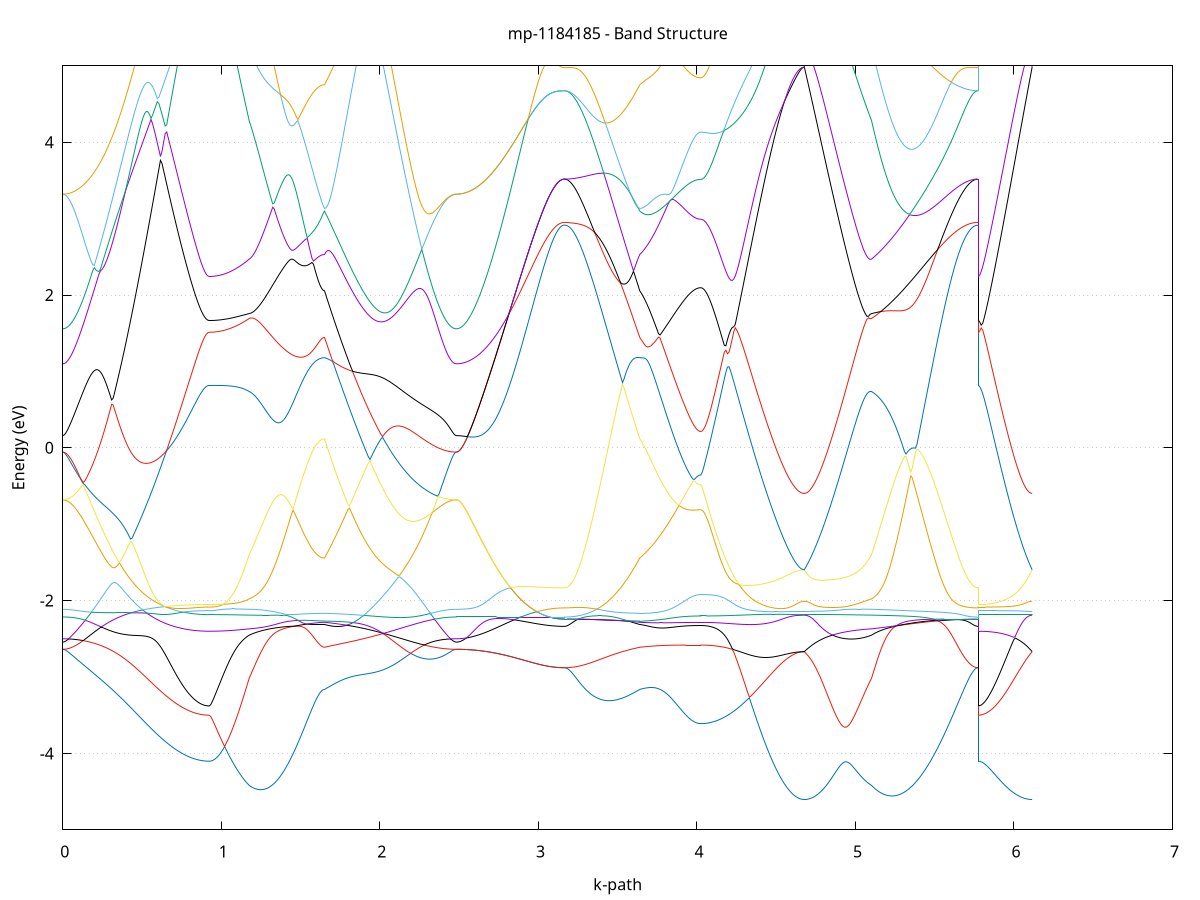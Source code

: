 set title 'mp-1184185 - Band Structure'
set xlabel 'k-path'
set ylabel 'Energy (eV)'
set grid y
set yrange [-5:5]
set terminal png size 800,600
set output 'mp-1184185_bands_gnuplot.png'
plot '-' using 1:2 with lines notitle, '-' using 1:2 with lines notitle, '-' using 1:2 with lines notitle, '-' using 1:2 with lines notitle, '-' using 1:2 with lines notitle, '-' using 1:2 with lines notitle, '-' using 1:2 with lines notitle, '-' using 1:2 with lines notitle, '-' using 1:2 with lines notitle, '-' using 1:2 with lines notitle, '-' using 1:2 with lines notitle, '-' using 1:2 with lines notitle, '-' using 1:2 with lines notitle, '-' using 1:2 with lines notitle, '-' using 1:2 with lines notitle, '-' using 1:2 with lines notitle, '-' using 1:2 with lines notitle, '-' using 1:2 with lines notitle, '-' using 1:2 with lines notitle, '-' using 1:2 with lines notitle, '-' using 1:2 with lines notitle, '-' using 1:2 with lines notitle, '-' using 1:2 with lines notitle, '-' using 1:2 with lines notitle, '-' using 1:2 with lines notitle, '-' using 1:2 with lines notitle, '-' using 1:2 with lines notitle, '-' using 1:2 with lines notitle, '-' using 1:2 with lines notitle, '-' using 1:2 with lines notitle, '-' using 1:2 with lines notitle, '-' using 1:2 with lines notitle, '-' using 1:2 with lines notitle, '-' using 1:2 with lines notitle, '-' using 1:2 with lines notitle, '-' using 1:2 with lines notitle, '-' using 1:2 with lines notitle, '-' using 1:2 with lines notitle, '-' using 1:2 with lines notitle, '-' using 1:2 with lines notitle, '-' using 1:2 with lines notitle, '-' using 1:2 with lines notitle, '-' using 1:2 with lines notitle, '-' using 1:2 with lines notitle, '-' using 1:2 with lines notitle, '-' using 1:2 with lines notitle, '-' using 1:2 with lines notitle, '-' using 1:2 with lines notitle, '-' using 1:2 with lines notitle, '-' using 1:2 with lines notitle, '-' using 1:2 with lines notitle, '-' using 1:2 with lines notitle, '-' using 1:2 with lines notitle, '-' using 1:2 with lines notitle, '-' using 1:2 with lines notitle, '-' using 1:2 with lines notitle, '-' using 1:2 with lines notitle, '-' using 1:2 with lines notitle, '-' using 1:2 with lines notitle, '-' using 1:2 with lines notitle, '-' using 1:2 with lines notitle, '-' using 1:2 with lines notitle, '-' using 1:2 with lines notitle, '-' using 1:2 with lines notitle
0.000000 -69.310973
0.009934 -69.310973
0.019868 -69.310973
0.029802 -69.310973
0.039736 -69.310973
0.049670 -69.310973
0.059604 -69.310973
0.069538 -69.310973
0.079471 -69.310973
0.089405 -69.310973
0.099339 -69.310973
0.109273 -69.310973
0.119207 -69.310973
0.129141 -69.310873
0.139075 -69.310973
0.149009 -69.310973
0.158943 -69.310873
0.168877 -69.310873
0.178811 -69.310973
0.188745 -69.310973
0.198679 -69.310973
0.208613 -69.310873
0.218547 -69.310873
0.228481 -69.310873
0.238414 -69.310873
0.248348 -69.310873
0.258282 -69.310873
0.268216 -69.310873
0.278150 -69.310973
0.288084 -69.310973
0.298018 -69.310973
0.307952 -69.310973
0.317886 -69.310973
0.327820 -69.310873
0.337754 -69.310873
0.347688 -69.310973
0.357622 -69.310973
0.367556 -69.310973
0.377490 -69.310973
0.387424 -69.310973
0.397357 -69.310973
0.407291 -69.310973
0.417225 -69.310973
0.427159 -69.310973
0.437093 -69.310973
0.447027 -69.310973
0.456961 -69.310873
0.466895 -69.310973
0.476829 -69.310973
0.486763 -69.310873
0.496697 -69.310873
0.506631 -69.310973
0.516565 -69.310973
0.526499 -69.310973
0.536433 -69.310973
0.546366 -69.310973
0.556300 -69.310873
0.566234 -69.310873
0.576168 -69.310873
0.586102 -69.310873
0.596036 -69.310873
0.605970 -69.310873
0.615904 -69.310973
0.625838 -69.310973
0.635772 -69.310873
0.645706 -69.310873
0.655640 -69.310973
0.665574 -69.310973
0.675508 -69.310973
0.685442 -69.310873
0.695376 -69.310873
0.705309 -69.310873
0.715243 -69.310873
0.725177 -69.310873
0.735111 -69.310873
0.745045 -69.310973
0.754979 -69.310973
0.764913 -69.310973
0.774847 -69.310873
0.784781 -69.310973
0.794715 -69.310973
0.804649 -69.310973
0.814583 -69.310973
0.824517 -69.310973
0.834451 -69.310973
0.844385 -69.310973
0.854319 -69.311073
0.864252 -69.311073
0.874186 -69.311073
0.884120 -69.311073
0.894054 -69.311173
0.903988 -69.311173
0.913922 -69.311173
0.923856 -69.311273
0.923856 -69.311273
0.933542 -69.311173
0.943227 -69.311173
0.952913 -69.311173
0.962599 -69.311173
0.972284 -69.311173
0.981970 -69.311173
0.991656 -69.311173
1.001341 -69.311173
1.011027 -69.311173
1.020712 -69.311173
1.030398 -69.311073
1.040084 -69.311073
1.049769 -69.311073
1.059455 -69.311073
1.069141 -69.311073
1.078826 -69.311073
1.088512 -69.311073
1.098198 -69.311073
1.107883 -69.311073
1.117569 -69.311073
1.127254 -69.311073
1.136940 -69.311073
1.146626 -69.311073
1.156311 -69.311073
1.165997 -69.311073
1.175683 -69.311073
1.175683 -69.311073
1.185583 -69.311073
1.195482 -69.311073
1.205382 -69.311073
1.215282 -69.311073
1.225182 -69.310973
1.235082 -69.310973
1.244982 -69.310973
1.254882 -69.310973
1.264782 -69.310973
1.274682 -69.310973
1.284582 -69.310973
1.294482 -69.310973
1.304382 -69.310973
1.314282 -69.310973
1.324182 -69.310973
1.334081 -69.310973
1.343981 -69.310973
1.353881 -69.310973
1.363781 -69.310973
1.373681 -69.310973
1.383581 -69.310973
1.393481 -69.310973
1.403381 -69.310873
1.413281 -69.310973
1.423181 -69.310873
1.433081 -69.310973
1.442981 -69.310973
1.452881 -69.310973
1.462781 -69.310973
1.472680 -69.310873
1.482580 -69.310973
1.492480 -69.310973
1.502380 -69.310873
1.512280 -69.310873
1.522180 -69.310873
1.532080 -69.310873
1.541980 -69.310873
1.551880 -69.310873
1.561780 -69.310873
1.571680 -69.310873
1.581580 -69.310873
1.591480 -69.310973
1.601380 -69.310973
1.611280 -69.310973
1.621179 -69.310973
1.631079 -69.310973
1.640979 -69.310873
1.650879 -69.310873
1.650879 -69.310873
1.660776 -69.310873
1.670673 -69.310873
1.680570 -69.310873
1.690467 -69.310973
1.700363 -69.310873
1.710260 -69.310873
1.720157 -69.310873
1.730054 -69.310873
1.739951 -69.310873
1.749847 -69.310873
1.759744 -69.310873
1.769641 -69.310973
1.779538 -69.310973
1.789435 -69.310973
1.799332 -69.310873
1.809228 -69.310873
1.819125 -69.310873
1.829022 -69.310873
1.838919 -69.310973
1.848816 -69.310973
1.858713 -69.310973
1.868609 -69.310973
1.878506 -69.311073
1.888403 -69.311073
1.898300 -69.311073
1.908197 -69.310973
1.918093 -69.310973
1.927990 -69.310973
1.937887 -69.310973
1.947784 -69.310873
1.957681 -69.310973
1.967578 -69.310973
1.977474 -69.310873
1.987371 -69.310873
1.997268 -69.310973
2.007165 -69.310973
2.017062 -69.310873
2.026959 -69.310773
2.036855 -69.310773
2.046752 -69.310873
2.056649 -69.310873
2.066546 -69.310873
2.076443 -69.310973
2.086339 -69.310973
2.096236 -69.310873
2.106133 -69.310873
2.116030 -69.310773
2.125927 -69.310873
2.135824 -69.310773
2.145720 -69.310873
2.155617 -69.310873
2.165514 -69.310873
2.175411 -69.310873
2.185308 -69.310873
2.195204 -69.310873
2.205101 -69.310873
2.214998 -69.310873
2.224895 -69.310873
2.234792 -69.310873
2.244689 -69.310873
2.254585 -69.310873
2.264482 -69.310873
2.274379 -69.310873
2.284276 -69.310873
2.294173 -69.310873
2.304070 -69.310873
2.313966 -69.310873
2.323863 -69.310873
2.333760 -69.310873
2.343657 -69.310873
2.353554 -69.310973
2.363450 -69.310973
2.373347 -69.310973
2.383244 -69.310973
2.393141 -69.310973
2.403038 -69.310973
2.412935 -69.310973
2.422831 -69.310973
2.432728 -69.310973
2.442625 -69.310973
2.452522 -69.310973
2.462419 -69.310973
2.472316 -69.310973
2.482212 -69.310973
2.482212 -69.310973
2.492098 -69.310973
2.501984 -69.310973
2.511870 -69.310973
2.521756 -69.310873
2.531642 -69.310873
2.541528 -69.310873
2.551414 -69.310873
2.561300 -69.310873
2.571186 -69.310773
2.581072 -69.310773
2.590958 -69.310773
2.600844 -69.310773
2.610730 -69.310773
2.620616 -69.310773
2.630502 -69.310773
2.640388 -69.310773
2.650274 -69.310773
2.660160 -69.310773
2.670046 -69.310773
2.679932 -69.310773
2.689818 -69.310773
2.699703 -69.310773
2.709589 -69.310773
2.719475 -69.310773
2.729361 -69.310773
2.739247 -69.310773
2.749133 -69.310773
2.759019 -69.310773
2.768905 -69.310673
2.778791 -69.310673
2.788677 -69.310773
2.798563 -69.310673
2.808449 -69.310773
2.818335 -69.310673
2.828221 -69.310673
2.838107 -69.310673
2.847993 -69.310673
2.857879 -69.310673
2.867765 -69.310673
2.877651 -69.310673
2.887537 -69.310673
2.897423 -69.310673
2.907309 -69.310673
2.917195 -69.310673
2.927081 -69.310673
2.936966 -69.310673
2.946852 -69.310573
2.956738 -69.310573
2.966624 -69.310573
2.976510 -69.310573
2.986396 -69.310573
2.996282 -69.310573
3.006168 -69.310573
3.016054 -69.310573
3.025940 -69.310573
3.035826 -69.310673
3.045712 -69.310673
3.055598 -69.310573
3.065484 -69.310573
3.075370 -69.310573
3.085256 -69.310573
3.095142 -69.310573
3.105028 -69.310573
3.114914 -69.310573
3.124800 -69.310573
3.134686 -69.310573
3.144572 -69.310573
3.154458 -69.310473
3.164344 -69.310473
3.164344 -69.310473
3.174243 -69.310473
3.184143 -69.310573
3.194043 -69.310673
3.203943 -69.310673
3.213843 -69.310673
3.223743 -69.310673
3.233643 -69.310673
3.243543 -69.310673
3.253443 -69.310773
3.263343 -69.310773
3.273243 -69.310773
3.283143 -69.310773
3.293043 -69.310773
3.302943 -69.310773
3.312842 -69.310773
3.322742 -69.310773
3.332642 -69.310773
3.342542 -69.310873
3.352442 -69.310873
3.362342 -69.310773
3.372242 -69.310873
3.382142 -69.310873
3.392042 -69.310873
3.401942 -69.310973
3.411842 -69.310973
3.421742 -69.310973
3.431642 -69.310973
3.441542 -69.310973
3.451442 -69.310973
3.461341 -69.310973
3.471241 -69.310973
3.481141 -69.310973
3.491041 -69.310873
3.500941 -69.310973
3.510841 -69.310973
3.520741 -69.310973
3.530641 -69.310973
3.540541 -69.310973
3.550441 -69.310973
3.560341 -69.310973
3.570241 -69.310973
3.580141 -69.310873
3.590041 -69.310873
3.599940 -69.310873
3.609840 -69.310873
3.619740 -69.310973
3.629640 -69.310973
3.639540 -69.310873
3.639540 -69.310873
3.649406 -69.310873
3.659271 -69.310873
3.669136 -69.310873
3.679002 -69.310873
3.688867 -69.310873
3.698733 -69.310873
3.708598 -69.310873
3.718464 -69.310873
3.728329 -69.310873
3.738195 -69.310873
3.748060 -69.310873
3.757925 -69.310873
3.767791 -69.310873
3.777656 -69.310873
3.787522 -69.310873
3.797387 -69.310873
3.807253 -69.310873
3.817118 -69.310873
3.826983 -69.310873
3.836849 -69.310873
3.846714 -69.310873
3.856580 -69.310873
3.866445 -69.310873
3.876311 -69.310873
3.886176 -69.310873
3.896041 -69.310873
3.905907 -69.310973
3.915772 -69.310873
3.925638 -69.310873
3.935503 -69.310873
3.945369 -69.310873
3.955234 -69.310873
3.965100 -69.310873
3.974965 -69.310873
3.984830 -69.310873
3.994696 -69.310873
4.004561 -69.310873
4.014427 -69.310873
4.024292 -69.310973
4.024292 -69.310973
4.034190 -69.310873
4.044088 -69.310873
4.053986 -69.310873
4.063884 -69.310873
4.073782 -69.310873
4.083680 -69.310873
4.093578 -69.310873
4.103476 -69.310873
4.113374 -69.310873
4.123272 -69.310973
4.133170 -69.310973
4.143068 -69.310873
4.152965 -69.310873
4.162863 -69.310873
4.172761 -69.310873
4.182659 -69.310873
4.192557 -69.310873
4.202455 -69.310873
4.212353 -69.310973
4.222251 -69.310973
4.232149 -69.310973
4.242047 -69.310873
4.251945 -69.310873
4.261843 -69.310873
4.271741 -69.310873
4.281639 -69.310873
4.291537 -69.310873
4.301435 -69.310873
4.311333 -69.310873
4.321231 -69.310873
4.331129 -69.310973
4.341027 -69.310973
4.350925 -69.310973
4.360823 -69.310973
4.370720 -69.310873
4.380618 -69.310873
4.390516 -69.310973
4.400414 -69.310873
4.410312 -69.310873
4.420210 -69.310873
4.430108 -69.310973
4.440006 -69.310973
4.449904 -69.310973
4.459802 -69.310973
4.469700 -69.310973
4.479598 -69.310973
4.489496 -69.311073
4.499394 -69.311073
4.509292 -69.311073
4.519190 -69.311073
4.529088 -69.311073
4.538986 -69.311073
4.548884 -69.311073
4.558782 -69.311073
4.568680 -69.311073
4.578577 -69.311073
4.588475 -69.311073
4.598373 -69.311073
4.608271 -69.311073
4.618169 -69.311073
4.628067 -69.311073
4.637965 -69.311073
4.647863 -69.311073
4.657761 -69.310973
4.667659 -69.310973
4.677557 -69.310973
4.677557 -69.310973
4.687417 -69.310973
4.697276 -69.310973
4.707136 -69.310973
4.716995 -69.310973
4.726855 -69.311073
4.736714 -69.311073
4.746574 -69.311073
4.756433 -69.311073
4.766293 -69.311073
4.776152 -69.311073
4.786012 -69.311073
4.795871 -69.311073
4.805731 -69.311073
4.815591 -69.311073
4.825450 -69.311073
4.835310 -69.311073
4.845169 -69.311073
4.855029 -69.311073
4.864888 -69.311073
4.874748 -69.311073
4.884607 -69.311073
4.894467 -69.311073
4.904326 -69.311073
4.914186 -69.311073
4.924046 -69.311073
4.933905 -69.311073
4.943765 -69.311073
4.953624 -69.311073
4.963484 -69.311073
4.973343 -69.311073
4.983203 -69.311073
4.993062 -69.311073
5.002922 -69.311073
5.012781 -69.311073
5.022641 -69.311073
5.032501 -69.311073
5.042360 -69.311173
5.052220 -69.311073
5.062079 -69.311073
5.071939 -69.311073
5.081798 -69.311073
5.091658 -69.311073
5.101517 -69.311073
5.101517 -69.311073
5.111400 -69.311073
5.121283 -69.311073
5.131166 -69.311073
5.141048 -69.311173
5.150931 -69.311073
5.160814 -69.311073
5.170697 -69.311073
5.180580 -69.311073
5.190462 -69.311073
5.200345 -69.311073
5.210228 -69.311073
5.220111 -69.310973
5.229994 -69.310973
5.239876 -69.310973
5.249759 -69.310973
5.259642 -69.310973
5.269525 -69.310973
5.279407 -69.310973
5.289290 -69.310973
5.299173 -69.310973
5.309056 -69.310973
5.318939 -69.311073
5.328821 -69.310973
5.338704 -69.310973
5.348587 -69.310973
5.358470 -69.310973
5.368353 -69.310973
5.378235 -69.310973
5.388118 -69.310973
5.398001 -69.310973
5.407884 -69.310973
5.417766 -69.310873
5.427649 -69.310873
5.437532 -69.310873
5.447415 -69.310873
5.457298 -69.310873
5.467180 -69.310873
5.477063 -69.310873
5.486946 -69.310873
5.496829 -69.310873
5.506712 -69.310873
5.516594 -69.310873
5.526477 -69.310873
5.536360 -69.310873
5.546243 -69.310873
5.556126 -69.310773
5.566008 -69.310773
5.575891 -69.310773
5.585774 -69.310673
5.595657 -69.310673
5.605539 -69.310673
5.615422 -69.310673
5.625305 -69.310673
5.635188 -69.310673
5.645071 -69.310673
5.654953 -69.310673
5.664836 -69.310673
5.674719 -69.310673
5.684602 -69.310673
5.694485 -69.310773
5.704367 -69.310773
5.714250 -69.310673
5.724133 -69.310673
5.734016 -69.310673
5.743898 -69.310573
5.753781 -69.310573
5.763664 -69.310473
5.773547 -69.310473
5.773547 -69.311273
5.783292 -69.311173
5.793036 -69.311173
5.802781 -69.311173
5.812526 -69.311173
5.822270 -69.311173
5.832015 -69.311173
5.841760 -69.311173
5.851505 -69.311173
5.861249 -69.311173
5.870994 -69.311173
5.880739 -69.311173
5.890484 -69.311173
5.900228 -69.311173
5.909973 -69.311173
5.919718 -69.311173
5.929463 -69.311173
5.939207 -69.311073
5.948952 -69.311073
5.958697 -69.311073
5.968441 -69.311073
5.978186 -69.311073
5.987931 -69.311073
5.997676 -69.311073
6.007420 -69.311073
6.017165 -69.311073
6.026910 -69.311073
6.036655 -69.311073
6.046399 -69.311073
6.056144 -69.311073
6.065889 -69.311073
6.075633 -69.311073
6.085378 -69.310973
6.095123 -69.310973
6.104868 -69.310973
6.114612 -69.310973
e
0.000000 -69.310973
0.009934 -69.310973
0.019868 -69.310973
0.029802 -69.310973
0.039736 -69.310973
0.049670 -69.310973
0.059604 -69.310973
0.069538 -69.310873
0.079471 -69.310873
0.089405 -69.310873
0.099339 -69.310873
0.109273 -69.310873
0.119207 -69.310873
0.129141 -69.310873
0.139075 -69.310873
0.149009 -69.310873
0.158943 -69.310873
0.168877 -69.310773
0.178811 -69.310873
0.188745 -69.310873
0.198679 -69.310773
0.208613 -69.310773
0.218547 -69.310773
0.228481 -69.310773
0.238414 -69.310773
0.248348 -69.310773
0.258282 -69.310773
0.268216 -69.310773
0.278150 -69.310773
0.288084 -69.310773
0.298018 -69.310773
0.307952 -69.310873
0.317886 -69.310873
0.327820 -69.310873
0.337754 -69.310873
0.347688 -69.310873
0.357622 -69.310873
0.367556 -69.310973
0.377490 -69.310873
0.387424 -69.310873
0.397357 -69.310873
0.407291 -69.310873
0.417225 -69.310873
0.427159 -69.310873
0.437093 -69.310873
0.447027 -69.310873
0.456961 -69.310773
0.466895 -69.310773
0.476829 -69.310773
0.486763 -69.310773
0.496697 -69.310773
0.506631 -69.310773
0.516565 -69.310773
0.526499 -69.310773
0.536433 -69.310773
0.546366 -69.310873
0.556300 -69.310873
0.566234 -69.310873
0.576168 -69.310873
0.586102 -69.310873
0.596036 -69.310773
0.605970 -69.310773
0.615904 -69.310773
0.625838 -69.310873
0.635772 -69.310873
0.645706 -69.310873
0.655640 -69.310973
0.665574 -69.310873
0.675508 -69.310873
0.685442 -69.310873
0.695376 -69.310873
0.705309 -69.310873
0.715243 -69.310873
0.725177 -69.310873
0.735111 -69.310873
0.745045 -69.310873
0.754979 -69.310873
0.764913 -69.310873
0.774847 -69.310873
0.784781 -69.310973
0.794715 -69.310973
0.804649 -69.310973
0.814583 -69.310973
0.824517 -69.310973
0.834451 -69.310873
0.844385 -69.310873
0.854319 -69.310973
0.864252 -69.310973
0.874186 -69.310973
0.884120 -69.310973
0.894054 -69.310973
0.903988 -69.310973
0.913922 -69.310973
0.923856 -69.310973
0.923856 -69.310973
0.933542 -69.310973
0.943227 -69.310973
0.952913 -69.310973
0.962599 -69.310973
0.972284 -69.310973
0.981970 -69.310973
0.991656 -69.310973
1.001341 -69.310973
1.011027 -69.311073
1.020712 -69.311073
1.030398 -69.310973
1.040084 -69.310973
1.049769 -69.310973
1.059455 -69.310973
1.069141 -69.310973
1.078826 -69.310973
1.088512 -69.311073
1.098198 -69.311073
1.107883 -69.311073
1.117569 -69.311073
1.127254 -69.310973
1.136940 -69.310973
1.146626 -69.310973
1.156311 -69.310973
1.165997 -69.310973
1.175683 -69.310973
1.175683 -69.310973
1.185583 -69.310973
1.195482 -69.310973
1.205382 -69.310973
1.215282 -69.310973
1.225182 -69.310973
1.235082 -69.310973
1.244982 -69.310873
1.254882 -69.310873
1.264782 -69.310873
1.274682 -69.310873
1.284582 -69.310873
1.294482 -69.310873
1.304382 -69.310873
1.314282 -69.310873
1.324182 -69.310873
1.334081 -69.310873
1.343981 -69.310873
1.353881 -69.310873
1.363781 -69.310873
1.373681 -69.310873
1.383581 -69.310873
1.393481 -69.310873
1.403381 -69.310873
1.413281 -69.310873
1.423181 -69.310773
1.433081 -69.310773
1.442981 -69.310773
1.452881 -69.310773
1.462781 -69.310773
1.472680 -69.310773
1.482580 -69.310773
1.492480 -69.310773
1.502380 -69.310773
1.512280 -69.310773
1.522180 -69.310773
1.532080 -69.310673
1.541980 -69.310673
1.551880 -69.310673
1.561780 -69.310773
1.571680 -69.310673
1.581580 -69.310673
1.591480 -69.310673
1.601380 -69.310673
1.611280 -69.310673
1.621179 -69.310673
1.631079 -69.310773
1.640979 -69.310773
1.650879 -69.310673
1.650879 -69.310673
1.660776 -69.310673
1.670673 -69.310673
1.680570 -69.310773
1.690467 -69.310773
1.700363 -69.310773
1.710260 -69.310673
1.720157 -69.310673
1.730054 -69.310673
1.739951 -69.310673
1.749847 -69.310773
1.759744 -69.310673
1.769641 -69.310773
1.779538 -69.310773
1.789435 -69.310773
1.799332 -69.310773
1.809228 -69.310773
1.819125 -69.310773
1.829022 -69.310773
1.838919 -69.310773
1.848816 -69.310773
1.858713 -69.310873
1.868609 -69.310873
1.878506 -69.310873
1.888403 -69.310873
1.898300 -69.310873
1.908197 -69.310873
1.918093 -69.310873
1.927990 -69.310873
1.937887 -69.310873
1.947784 -69.310873
1.957681 -69.310773
1.967578 -69.310773
1.977474 -69.310773
1.987371 -69.310773
1.997268 -69.310773
2.007165 -69.310773
2.017062 -69.310773
2.026959 -69.310773
2.036855 -69.310773
2.046752 -69.310773
2.056649 -69.310773
2.066546 -69.310773
2.076443 -69.310773
2.086339 -69.310773
2.096236 -69.310773
2.106133 -69.310873
2.116030 -69.310773
2.125927 -69.310773
2.135824 -69.310773
2.145720 -69.310773
2.155617 -69.310773
2.165514 -69.310773
2.175411 -69.310873
2.185308 -69.310873
2.195204 -69.310873
2.205101 -69.310873
2.214998 -69.310873
2.224895 -69.310873
2.234792 -69.310873
2.244689 -69.310873
2.254585 -69.310773
2.264482 -69.310773
2.274379 -69.310873
2.284276 -69.310873
2.294173 -69.310773
2.304070 -69.310773
2.313966 -69.310873
2.323863 -69.310873
2.333760 -69.310773
2.343657 -69.310873
2.353554 -69.310873
2.363450 -69.310873
2.373347 -69.310973
2.383244 -69.310973
2.393141 -69.310873
2.403038 -69.310873
2.412935 -69.310873
2.422831 -69.310973
2.432728 -69.310973
2.442625 -69.310973
2.452522 -69.310973
2.462419 -69.310973
2.472316 -69.310973
2.482212 -69.310973
2.482212 -69.310973
2.492098 -69.310973
2.501984 -69.310973
2.511870 -69.310973
2.521756 -69.310873
2.531642 -69.310873
2.541528 -69.310873
2.551414 -69.310873
2.561300 -69.310873
2.571186 -69.310773
2.581072 -69.310773
2.590958 -69.310773
2.600844 -69.310773
2.610730 -69.310773
2.620616 -69.310773
2.630502 -69.310773
2.640388 -69.310773
2.650274 -69.310773
2.660160 -69.310773
2.670046 -69.310773
2.679932 -69.310773
2.689818 -69.310773
2.699703 -69.310773
2.709589 -69.310773
2.719475 -69.310773
2.729361 -69.310773
2.739247 -69.310773
2.749133 -69.310773
2.759019 -69.310773
2.768905 -69.310673
2.778791 -69.310673
2.788677 -69.310673
2.798563 -69.310673
2.808449 -69.310673
2.818335 -69.310673
2.828221 -69.310673
2.838107 -69.310673
2.847993 -69.310673
2.857879 -69.310673
2.867765 -69.310673
2.877651 -69.310673
2.887537 -69.310673
2.897423 -69.310673
2.907309 -69.310673
2.917195 -69.310673
2.927081 -69.310673
2.936966 -69.310673
2.946852 -69.310573
2.956738 -69.310573
2.966624 -69.310573
2.976510 -69.310573
2.986396 -69.310573
2.996282 -69.310573
3.006168 -69.310573
3.016054 -69.310573
3.025940 -69.310573
3.035826 -69.310573
3.045712 -69.310573
3.055598 -69.310573
3.065484 -69.310573
3.075370 -69.310573
3.085256 -69.310573
3.095142 -69.310573
3.105028 -69.310573
3.114914 -69.310573
3.124800 -69.310573
3.134686 -69.310573
3.144572 -69.310573
3.154458 -69.310473
3.164344 -69.310473
3.164344 -69.310473
3.174243 -69.310473
3.184143 -69.310473
3.194043 -69.310573
3.203943 -69.310573
3.213843 -69.310573
3.223743 -69.310673
3.233643 -69.310673
3.243543 -69.310673
3.253443 -69.310673
3.263343 -69.310673
3.273243 -69.310673
3.283143 -69.310773
3.293043 -69.310673
3.302943 -69.310673
3.312842 -69.310673
3.322742 -69.310673
3.332642 -69.310673
3.342542 -69.310673
3.352442 -69.310673
3.362342 -69.310673
3.372242 -69.310673
3.382142 -69.310673
3.392042 -69.310673
3.401942 -69.310673
3.411842 -69.310673
3.421742 -69.310673
3.431642 -69.310673
3.441542 -69.310673
3.451442 -69.310673
3.461341 -69.310673
3.471241 -69.310673
3.481141 -69.310673
3.491041 -69.310673
3.500941 -69.310673
3.510841 -69.310673
3.520741 -69.310673
3.530641 -69.310673
3.540541 -69.310673
3.550441 -69.310673
3.560341 -69.310673
3.570241 -69.310673
3.580141 -69.310673
3.590041 -69.310773
3.599940 -69.310773
3.609840 -69.310673
3.619740 -69.310673
3.629640 -69.310673
3.639540 -69.310673
3.639540 -69.310673
3.649406 -69.310673
3.659271 -69.310773
3.669136 -69.310773
3.679002 -69.310773
3.688867 -69.310773
3.698733 -69.310673
3.708598 -69.310773
3.718464 -69.310673
3.728329 -69.310673
3.738195 -69.310673
3.748060 -69.310673
3.757925 -69.310673
3.767791 -69.310673
3.777656 -69.310773
3.787522 -69.310773
3.797387 -69.310673
3.807253 -69.310673
3.817118 -69.310673
3.826983 -69.310673
3.836849 -69.310673
3.846714 -69.310673
3.856580 -69.310773
3.866445 -69.310773
3.876311 -69.310773
3.886176 -69.310773
3.896041 -69.310773
3.905907 -69.310773
3.915772 -69.310773
3.925638 -69.310773
3.935503 -69.310673
3.945369 -69.310773
3.955234 -69.310773
3.965100 -69.310773
3.974965 -69.310773
3.984830 -69.310773
3.994696 -69.310773
4.004561 -69.310773
4.014427 -69.310773
4.024292 -69.310773
4.024292 -69.310773
4.034190 -69.310773
4.044088 -69.310773
4.053986 -69.310773
4.063884 -69.310673
4.073782 -69.310673
4.083680 -69.310673
4.093578 -69.310673
4.103476 -69.310673
4.113374 -69.310673
4.123272 -69.310773
4.133170 -69.310773
4.143068 -69.310773
4.152965 -69.310773
4.162863 -69.310773
4.172761 -69.310873
4.182659 -69.310873
4.192557 -69.310873
4.202455 -69.310773
4.212353 -69.310773
4.222251 -69.310773
4.232149 -69.310773
4.242047 -69.310773
4.251945 -69.310873
4.261843 -69.310773
4.271741 -69.310873
4.281639 -69.310873
4.291537 -69.310873
4.301435 -69.310873
4.311333 -69.310873
4.321231 -69.310873
4.331129 -69.310873
4.341027 -69.310873
4.350925 -69.310773
4.360823 -69.310773
4.370720 -69.310773
4.380618 -69.310873
4.390516 -69.310873
4.400414 -69.310873
4.410312 -69.310873
4.420210 -69.310873
4.430108 -69.310873
4.440006 -69.310973
4.449904 -69.310873
4.459802 -69.310973
4.469700 -69.310873
4.479598 -69.310873
4.489496 -69.310873
4.499394 -69.310873
4.509292 -69.310873
4.519190 -69.310973
4.529088 -69.310973
4.538986 -69.311073
4.548884 -69.311073
4.558782 -69.311073
4.568680 -69.311073
4.578577 -69.311073
4.588475 -69.311073
4.598373 -69.311073
4.608271 -69.310973
4.618169 -69.310973
4.628067 -69.310973
4.637965 -69.310973
4.647863 -69.310973
4.657761 -69.310973
4.667659 -69.310973
4.677557 -69.310973
4.677557 -69.310973
4.687417 -69.310973
4.697276 -69.310973
4.707136 -69.310973
4.716995 -69.310973
4.726855 -69.311073
4.736714 -69.311073
4.746574 -69.311073
4.756433 -69.311073
4.766293 -69.311073
4.776152 -69.311073
4.786012 -69.311073
4.795871 -69.311073
4.805731 -69.311073
4.815591 -69.310973
4.825450 -69.310973
4.835310 -69.310973
4.845169 -69.310973
4.855029 -69.310973
4.864888 -69.310973
4.874748 -69.311073
4.884607 -69.311073
4.894467 -69.311073
4.904326 -69.311073
4.914186 -69.311073
4.924046 -69.310973
4.933905 -69.310973
4.943765 -69.310973
4.953624 -69.311073
4.963484 -69.310973
4.973343 -69.310973
4.983203 -69.310973
4.993062 -69.310973
5.002922 -69.310973
5.012781 -69.310973
5.022641 -69.310973
5.032501 -69.311073
5.042360 -69.311073
5.052220 -69.311073
5.062079 -69.310973
5.071939 -69.310973
5.081798 -69.310973
5.091658 -69.310973
5.101517 -69.310973
5.101517 -69.310973
5.111400 -69.310973
5.121283 -69.310973
5.131166 -69.310973
5.141048 -69.310973
5.150931 -69.310973
5.160814 -69.310973
5.170697 -69.310973
5.180580 -69.310973
5.190462 -69.310873
5.200345 -69.310873
5.210228 -69.310973
5.220111 -69.310973
5.229994 -69.310973
5.239876 -69.310873
5.249759 -69.310873
5.259642 -69.310873
5.269525 -69.310873
5.279407 -69.310873
5.289290 -69.310873
5.299173 -69.310873
5.309056 -69.310973
5.318939 -69.310973
5.328821 -69.310973
5.338704 -69.310873
5.348587 -69.310873
5.358470 -69.310973
5.368353 -69.310973
5.378235 -69.310973
5.388118 -69.310973
5.398001 -69.310973
5.407884 -69.310973
5.417766 -69.310873
5.427649 -69.310873
5.437532 -69.310873
5.447415 -69.310873
5.457298 -69.310873
5.467180 -69.310873
5.477063 -69.310873
5.486946 -69.310873
5.496829 -69.310873
5.506712 -69.310773
5.516594 -69.310773
5.526477 -69.310773
5.536360 -69.310773
5.546243 -69.310773
5.556126 -69.310673
5.566008 -69.310673
5.575891 -69.310673
5.585774 -69.310673
5.595657 -69.310673
5.605539 -69.310673
5.615422 -69.310673
5.625305 -69.310673
5.635188 -69.310673
5.645071 -69.310673
5.654953 -69.310673
5.664836 -69.310673
5.674719 -69.310673
5.684602 -69.310673
5.694485 -69.310673
5.704367 -69.310573
5.714250 -69.310573
5.724133 -69.310573
5.734016 -69.310573
5.743898 -69.310473
5.753781 -69.310473
5.763664 -69.310473
5.773547 -69.310473
5.773547 -69.310973
5.783292 -69.310973
5.793036 -69.310973
5.802781 -69.310973
5.812526 -69.310973
5.822270 -69.310973
5.832015 -69.310973
5.841760 -69.310973
5.851505 -69.310973
5.861249 -69.310973
5.870994 -69.310973
5.880739 -69.310973
5.890484 -69.310973
5.900228 -69.310973
5.909973 -69.310973
5.919718 -69.310973
5.929463 -69.310973
5.939207 -69.310973
5.948952 -69.310973
5.958697 -69.310973
5.968441 -69.310973
5.978186 -69.310973
5.987931 -69.310973
5.997676 -69.310973
6.007420 -69.310973
6.017165 -69.310973
6.026910 -69.310973
6.036655 -69.310973
6.046399 -69.310973
6.056144 -69.310973
6.065889 -69.310973
6.075633 -69.310973
6.085378 -69.310973
6.095123 -69.310973
6.104868 -69.310973
6.114612 -69.310973
e
0.000000 -69.302373
0.009934 -69.302373
0.019868 -69.302373
0.029802 -69.302373
0.039736 -69.302273
0.049670 -69.302273
0.059604 -69.302273
0.069538 -69.302273
0.079471 -69.302273
0.089405 -69.302173
0.099339 -69.302173
0.109273 -69.302173
0.119207 -69.302173
0.129141 -69.302073
0.139075 -69.302073
0.149009 -69.302073
0.158943 -69.301973
0.168877 -69.301973
0.178811 -69.301973
0.188745 -69.301973
0.198679 -69.301973
0.208613 -69.301973
0.218547 -69.301973
0.228481 -69.301973
0.238414 -69.301973
0.248348 -69.301973
0.258282 -69.301973
0.268216 -69.301973
0.278150 -69.301973
0.288084 -69.301973
0.298018 -69.301873
0.307952 -69.301873
0.317886 -69.301873
0.327820 -69.301873
0.337754 -69.301873
0.347688 -69.301873
0.357622 -69.301873
0.367556 -69.301873
0.377490 -69.301873
0.387424 -69.301873
0.397357 -69.301873
0.407291 -69.301873
0.417225 -69.301873
0.427159 -69.301873
0.437093 -69.301873
0.447027 -69.301873
0.456961 -69.301873
0.466895 -69.301773
0.476829 -69.301773
0.486763 -69.301773
0.496697 -69.301773
0.506631 -69.301773
0.516565 -69.301773
0.526499 -69.301773
0.536433 -69.301773
0.546366 -69.301773
0.556300 -69.301773
0.566234 -69.301773
0.576168 -69.301773
0.586102 -69.301773
0.596036 -69.301773
0.605970 -69.301773
0.615904 -69.301773
0.625838 -69.301773
0.635772 -69.301773
0.645706 -69.301773
0.655640 -69.301773
0.665574 -69.301873
0.675508 -69.301873
0.685442 -69.301773
0.695376 -69.301773
0.705309 -69.301773
0.715243 -69.301773
0.725177 -69.301773
0.735111 -69.301773
0.745045 -69.301773
0.754979 -69.301773
0.764913 -69.301773
0.774847 -69.301773
0.784781 -69.301773
0.794715 -69.301873
0.804649 -69.301773
0.814583 -69.301773
0.824517 -69.301773
0.834451 -69.301773
0.844385 -69.301773
0.854319 -69.301773
0.864252 -69.301773
0.874186 -69.301773
0.884120 -69.301773
0.894054 -69.301773
0.903988 -69.301873
0.913922 -69.301873
0.923856 -69.301973
0.923856 -69.301973
0.933542 -69.301973
0.943227 -69.301873
0.952913 -69.301873
0.962599 -69.301873
0.972284 -69.301873
0.981970 -69.301873
0.991656 -69.301873
1.001341 -69.301873
1.011027 -69.301873
1.020712 -69.301873
1.030398 -69.301873
1.040084 -69.301873
1.049769 -69.301873
1.059455 -69.301873
1.069141 -69.301873
1.078826 -69.301873
1.088512 -69.301873
1.098198 -69.301873
1.107883 -69.301873
1.117569 -69.301873
1.127254 -69.301873
1.136940 -69.301873
1.146626 -69.301873
1.156311 -69.301873
1.165997 -69.301873
1.175683 -69.301873
1.175683 -69.301873
1.185583 -69.301873
1.195482 -69.301873
1.205382 -69.301873
1.215282 -69.301873
1.225182 -69.301873
1.235082 -69.301873
1.244982 -69.301873
1.254882 -69.301873
1.264782 -69.301873
1.274682 -69.301873
1.284582 -69.301873
1.294482 -69.301873
1.304382 -69.301873
1.314282 -69.301773
1.324182 -69.301773
1.334081 -69.301773
1.343981 -69.301873
1.353881 -69.301873
1.363781 -69.301873
1.373681 -69.301873
1.383581 -69.301773
1.393481 -69.301773
1.403381 -69.301773
1.413281 -69.301773
1.423181 -69.301773
1.433081 -69.301773
1.442981 -69.301773
1.452881 -69.301773
1.462781 -69.301773
1.472680 -69.301773
1.482580 -69.301773
1.492480 -69.301773
1.502380 -69.301773
1.512280 -69.301773
1.522180 -69.301673
1.532080 -69.301673
1.541980 -69.301673
1.551880 -69.301673
1.561780 -69.301673
1.571680 -69.301673
1.581580 -69.301673
1.591480 -69.301673
1.601380 -69.301673
1.611280 -69.301673
1.621179 -69.301673
1.631079 -69.301673
1.640979 -69.301673
1.650879 -69.301673
1.650879 -69.301673
1.660776 -69.301673
1.670673 -69.301673
1.680570 -69.301773
1.690467 -69.301773
1.700363 -69.301773
1.710260 -69.301773
1.720157 -69.301773
1.730054 -69.301773
1.739951 -69.301773
1.749847 -69.301773
1.759744 -69.301773
1.769641 -69.301773
1.779538 -69.301773
1.789435 -69.301773
1.799332 -69.301773
1.809228 -69.301773
1.819125 -69.301773
1.829022 -69.301773
1.838919 -69.301773
1.848816 -69.301773
1.858713 -69.301873
1.868609 -69.301873
1.878506 -69.301873
1.888403 -69.301873
1.898300 -69.301873
1.908197 -69.301873
1.918093 -69.301873
1.927990 -69.301873
1.937887 -69.301973
1.947784 -69.301973
1.957681 -69.301873
1.967578 -69.301873
1.977474 -69.301873
1.987371 -69.301873
1.997268 -69.301873
2.007165 -69.301873
2.017062 -69.301873
2.026959 -69.301873
2.036855 -69.301873
2.046752 -69.301873
2.056649 -69.301873
2.066546 -69.301873
2.076443 -69.301973
2.086339 -69.301973
2.096236 -69.301973
2.106133 -69.301973
2.116030 -69.301973
2.125927 -69.301973
2.135824 -69.301873
2.145720 -69.301873
2.155617 -69.301873
2.165514 -69.301873
2.175411 -69.301973
2.185308 -69.301973
2.195204 -69.301973
2.205101 -69.301973
2.214998 -69.301973
2.224895 -69.301973
2.234792 -69.302073
2.244689 -69.302073
2.254585 -69.302073
2.264482 -69.302073
2.274379 -69.302073
2.284276 -69.302073
2.294173 -69.302073
2.304070 -69.302073
2.313966 -69.302073
2.323863 -69.302073
2.333760 -69.302073
2.343657 -69.302073
2.353554 -69.302073
2.363450 -69.302073
2.373347 -69.302173
2.383244 -69.302173
2.393141 -69.302173
2.403038 -69.302173
2.412935 -69.302273
2.422831 -69.302273
2.432728 -69.302273
2.442625 -69.302273
2.452522 -69.302373
2.462419 -69.302373
2.472316 -69.302373
2.482212 -69.302373
2.482212 -69.302373
2.492098 -69.302373
2.501984 -69.302173
2.511870 -69.302173
2.521756 -69.302173
2.531642 -69.302073
2.541528 -69.302073
2.551414 -69.302073
2.561300 -69.302073
2.571186 -69.301973
2.581072 -69.301973
2.590958 -69.301973
2.600844 -69.301973
2.610730 -69.301973
2.620616 -69.301873
2.630502 -69.301873
2.640388 -69.301873
2.650274 -69.301873
2.660160 -69.301773
2.670046 -69.301773
2.679932 -69.301773
2.689818 -69.301773
2.699703 -69.301773
2.709589 -69.301773
2.719475 -69.301773
2.729361 -69.301773
2.739247 -69.301773
2.749133 -69.301773
2.759019 -69.301773
2.768905 -69.301873
2.778791 -69.301873
2.788677 -69.301973
2.798563 -69.301973
2.808449 -69.301973
2.818335 -69.301873
2.828221 -69.301873
2.838107 -69.301873
2.847993 -69.301873
2.857879 -69.301873
2.867765 -69.301873
2.877651 -69.301873
2.887537 -69.301873
2.897423 -69.301873
2.907309 -69.301873
2.917195 -69.301873
2.927081 -69.301873
2.936966 -69.301873
2.946852 -69.301673
2.956738 -69.301673
2.966624 -69.301673
2.976510 -69.301673
2.986396 -69.301673
2.996282 -69.301673
3.006168 -69.301673
3.016054 -69.301673
3.025940 -69.301673
3.035826 -69.301773
3.045712 -69.301773
3.055598 -69.301673
3.065484 -69.301673
3.075370 -69.301773
3.085256 -69.301773
3.095142 -69.301773
3.105028 -69.301773
3.114914 -69.301773
3.124800 -69.301773
3.134686 -69.301673
3.144572 -69.301673
3.154458 -69.301573
3.164344 -69.301573
3.164344 -69.301573
3.174243 -69.301573
3.184143 -69.301573
3.194043 -69.301673
3.203943 -69.301773
3.213843 -69.301773
3.223743 -69.301773
3.233643 -69.301773
3.243543 -69.301773
3.253443 -69.301773
3.263343 -69.301773
3.273243 -69.301773
3.283143 -69.301773
3.293043 -69.301773
3.302943 -69.301773
3.312842 -69.301773
3.322742 -69.301773
3.332642 -69.301773
3.342542 -69.301773
3.352442 -69.301773
3.362342 -69.301673
3.372242 -69.301673
3.382142 -69.301673
3.392042 -69.301673
3.401942 -69.301773
3.411842 -69.301773
3.421742 -69.301773
3.431642 -69.301773
3.441542 -69.301773
3.451442 -69.301773
3.461341 -69.301773
3.471241 -69.301673
3.481141 -69.301673
3.491041 -69.301673
3.500941 -69.301673
3.510841 -69.301673
3.520741 -69.301673
3.530641 -69.301673
3.540541 -69.301673
3.550441 -69.301673
3.560341 -69.301673
3.570241 -69.301673
3.580141 -69.301673
3.590041 -69.301673
3.599940 -69.301673
3.609840 -69.301673
3.619740 -69.301673
3.629640 -69.301673
3.639540 -69.301673
3.639540 -69.301673
3.649406 -69.301673
3.659271 -69.301773
3.669136 -69.301773
3.679002 -69.301773
3.688867 -69.301773
3.698733 -69.301773
3.708598 -69.301773
3.718464 -69.301773
3.728329 -69.301773
3.738195 -69.301773
3.748060 -69.301773
3.757925 -69.301773
3.767791 -69.301773
3.777656 -69.301773
3.787522 -69.301873
3.797387 -69.301873
3.807253 -69.301873
3.817118 -69.301773
3.826983 -69.301773
3.836849 -69.301873
3.846714 -69.301873
3.856580 -69.301873
3.866445 -69.301873
3.876311 -69.301873
3.886176 -69.301873
3.896041 -69.301973
3.905907 -69.301873
3.915772 -69.301873
3.925638 -69.301873
3.935503 -69.301873
3.945369 -69.301873
3.955234 -69.301873
3.965100 -69.301873
3.974965 -69.301873
3.984830 -69.301873
3.994696 -69.301873
4.004561 -69.301873
4.014427 -69.301873
4.024292 -69.301873
4.024292 -69.301873
4.034190 -69.301873
4.044088 -69.301873
4.053986 -69.301873
4.063884 -69.301873
4.073782 -69.301873
4.083680 -69.301873
4.093578 -69.301773
4.103476 -69.301773
4.113374 -69.301773
4.123272 -69.301873
4.133170 -69.301873
4.143068 -69.301873
4.152965 -69.301873
4.162863 -69.301873
4.172761 -69.301873
4.182659 -69.301873
4.192557 -69.301873
4.202455 -69.301873
4.212353 -69.301873
4.222251 -69.301873
4.232149 -69.301873
4.242047 -69.301873
4.251945 -69.301873
4.261843 -69.301873
4.271741 -69.301873
4.281639 -69.301873
4.291537 -69.301873
4.301435 -69.301873
4.311333 -69.301873
4.321231 -69.301873
4.331129 -69.301873
4.341027 -69.301873
4.350925 -69.301873
4.360823 -69.301873
4.370720 -69.301873
4.380618 -69.301873
4.390516 -69.301873
4.400414 -69.301873
4.410312 -69.301873
4.420210 -69.301873
4.430108 -69.301873
4.440006 -69.301873
4.449904 -69.301873
4.459802 -69.301873
4.469700 -69.301873
4.479598 -69.301873
4.489496 -69.301773
4.499394 -69.301873
4.509292 -69.301873
4.519190 -69.301873
4.529088 -69.301873
4.538986 -69.301873
4.548884 -69.301873
4.558782 -69.301873
4.568680 -69.301873
4.578577 -69.301873
4.588475 -69.301873
4.598373 -69.301873
4.608271 -69.301873
4.618169 -69.301873
4.628067 -69.301873
4.637965 -69.301873
4.647863 -69.301873
4.657761 -69.301873
4.667659 -69.301873
4.677557 -69.301773
4.677557 -69.301773
4.687417 -69.301873
4.697276 -69.301873
4.707136 -69.301873
4.716995 -69.301873
4.726855 -69.301873
4.736714 -69.301873
4.746574 -69.301973
4.756433 -69.301973
4.766293 -69.301973
4.776152 -69.301973
4.786012 -69.301973
4.795871 -69.301973
4.805731 -69.301873
4.815591 -69.301873
4.825450 -69.301873
4.835310 -69.301873
4.845169 -69.301873
4.855029 -69.301873
4.864888 -69.301873
4.874748 -69.301773
4.884607 -69.301873
4.894467 -69.301873
4.904326 -69.301873
4.914186 -69.301873
4.924046 -69.301873
4.933905 -69.301873
4.943765 -69.301873
4.953624 -69.301873
4.963484 -69.301873
4.973343 -69.301873
4.983203 -69.301873
4.993062 -69.301873
5.002922 -69.301773
5.012781 -69.301773
5.022641 -69.301773
5.032501 -69.301873
5.042360 -69.301873
5.052220 -69.301873
5.062079 -69.301773
5.071939 -69.301873
5.081798 -69.301873
5.091658 -69.301873
5.101517 -69.301873
5.101517 -69.301873
5.111400 -69.301873
5.121283 -69.301873
5.131166 -69.301873
5.141048 -69.301873
5.150931 -69.301873
5.160814 -69.301873
5.170697 -69.301873
5.180580 -69.301873
5.190462 -69.301873
5.200345 -69.301873
5.210228 -69.301873
5.220111 -69.301873
5.229994 -69.301873
5.239876 -69.301873
5.249759 -69.301873
5.259642 -69.301873
5.269525 -69.301873
5.279407 -69.301873
5.289290 -69.301873
5.299173 -69.301873
5.309056 -69.301873
5.318939 -69.301873
5.328821 -69.301873
5.338704 -69.301873
5.348587 -69.301773
5.358470 -69.301773
5.368353 -69.301773
5.378235 -69.301773
5.388118 -69.301773
5.398001 -69.301773
5.407884 -69.301773
5.417766 -69.301773
5.427649 -69.301773
5.437532 -69.301773
5.447415 -69.301673
5.457298 -69.301673
5.467180 -69.301673
5.477063 -69.301673
5.486946 -69.301773
5.496829 -69.301673
5.506712 -69.301773
5.516594 -69.301773
5.526477 -69.301773
5.536360 -69.301773
5.546243 -69.301773
5.556126 -69.301773
5.566008 -69.301673
5.575891 -69.301773
5.585774 -69.301773
5.595657 -69.301773
5.605539 -69.301773
5.615422 -69.301773
5.625305 -69.301773
5.635188 -69.301773
5.645071 -69.301673
5.654953 -69.301773
5.664836 -69.301773
5.674719 -69.301773
5.684602 -69.301773
5.694485 -69.301773
5.704367 -69.301773
5.714250 -69.301773
5.724133 -69.301673
5.734016 -69.301673
5.743898 -69.301673
5.753781 -69.301573
5.763664 -69.301573
5.773547 -69.301573
5.773547 -69.301973
5.783292 -69.301873
5.793036 -69.301873
5.802781 -69.301773
5.812526 -69.301773
5.822270 -69.301773
5.832015 -69.301773
5.841760 -69.301773
5.851505 -69.301773
5.861249 -69.301773
5.870994 -69.301773
5.880739 -69.301873
5.890484 -69.301873
5.900228 -69.301873
5.909973 -69.301773
5.919718 -69.301773
5.929463 -69.301773
5.939207 -69.301773
5.948952 -69.301773
5.958697 -69.301873
5.968441 -69.301873
5.978186 -69.301873
5.987931 -69.301873
5.997676 -69.301873
6.007420 -69.301873
6.017165 -69.301873
6.026910 -69.301973
6.036655 -69.301973
6.046399 -69.301973
6.056144 -69.301973
6.065889 -69.301873
6.075633 -69.301873
6.085378 -69.301873
6.095123 -69.301873
6.104868 -69.301873
6.114612 -69.301773
e
0.000000 -17.268273
0.009934 -17.268173
0.019868 -17.267973
0.029802 -17.267673
0.039736 -17.267273
0.049670 -17.266673
0.059604 -17.265973
0.069538 -17.265173
0.079471 -17.264273
0.089405 -17.263173
0.099339 -17.262073
0.109273 -17.260773
0.119207 -17.259373
0.129141 -17.257873
0.139075 -17.256373
0.149009 -17.254673
0.158943 -17.252973
0.168877 -17.251173
0.178811 -17.249273
0.188745 -17.247373
0.198679 -17.245373
0.208613 -17.243273
0.218547 -17.241273
0.228481 -17.239173
0.238414 -17.236973
0.248348 -17.234873
0.258282 -17.232673
0.268216 -17.230573
0.278150 -17.228373
0.288084 -17.226273
0.298018 -17.224073
0.307952 -17.221973
0.317886 -17.219873
0.327820 -17.217773
0.337754 -17.215773
0.347688 -17.213773
0.357622 -17.211873
0.367556 -17.209873
0.377490 -17.207973
0.387424 -17.206173
0.397357 -17.204273
0.407291 -17.202573
0.417225 -17.200773
0.427159 -17.199073
0.437093 -17.197373
0.447027 -17.195773
0.456961 -17.194173
0.466895 -17.192573
0.476829 -17.190973
0.486763 -17.189473
0.496697 -17.187973
0.506631 -17.186473
0.516565 -17.185073
0.526499 -17.183673
0.536433 -17.182273
0.546366 -17.180973
0.556300 -17.179573
0.566234 -17.178273
0.576168 -17.177073
0.586102 -17.175773
0.596036 -17.174573
0.605970 -17.173773
0.615904 -17.173173
0.625838 -17.172473
0.635772 -17.171873
0.645706 -17.171173
0.655640 -17.170573
0.665574 -17.169773
0.675508 -17.169073
0.685442 -17.168373
0.695376 -17.167573
0.705309 -17.166873
0.715243 -17.166073
0.725177 -17.165273
0.735111 -17.164573
0.745045 -17.163773
0.754979 -17.163073
0.764913 -17.162273
0.774847 -17.161573
0.784781 -17.160873
0.794715 -17.160173
0.804649 -17.159473
0.814583 -17.158873
0.824517 -17.158273
0.834451 -17.157673
0.844385 -17.157173
0.854319 -17.156673
0.864252 -17.156273
0.874186 -17.155973
0.884120 -17.155673
0.894054 -17.155373
0.903988 -17.155273
0.913922 -17.155173
0.923856 -17.155073
0.923856 -17.155073
0.933542 -17.155073
0.943227 -17.155173
0.952913 -17.155173
0.962599 -17.155273
0.972284 -17.155473
0.981970 -17.155573
0.991656 -17.155773
1.001341 -17.155973
1.011027 -17.156273
1.020712 -17.156573
1.030398 -17.157373
1.040084 -17.158773
1.049769 -17.160273
1.059455 -17.161873
1.069141 -17.163573
1.078826 -17.165373
1.088512 -17.167273
1.098198 -17.169273
1.107883 -17.171273
1.117569 -17.173373
1.127254 -17.175573
1.136940 -17.177873
1.146626 -17.180173
1.156311 -17.182473
1.165997 -17.184873
1.175683 -17.187173
1.175683 -17.187173
1.185583 -17.188973
1.195482 -17.190773
1.205382 -17.192673
1.215282 -17.194573
1.225182 -17.196473
1.235082 -17.198473
1.244982 -17.200473
1.254882 -17.202473
1.264782 -17.204473
1.274682 -17.206473
1.284582 -17.208373
1.294482 -17.210373
1.304382 -17.212373
1.314282 -17.214273
1.324182 -17.216173
1.334081 -17.218073
1.343981 -17.219873
1.353881 -17.221773
1.363781 -17.223473
1.373681 -17.225273
1.383581 -17.226873
1.393481 -17.228573
1.403381 -17.230173
1.413281 -17.231673
1.423181 -17.233173
1.433081 -17.234673
1.442981 -17.235973
1.452881 -17.237373
1.462781 -17.238673
1.472680 -17.239873
1.482580 -17.240973
1.492480 -17.242073
1.502380 -17.243073
1.512280 -17.244073
1.522180 -17.244973
1.532080 -17.245873
1.541980 -17.246573
1.551880 -17.247373
1.561780 -17.247973
1.571680 -17.248573
1.581580 -17.249073
1.591480 -17.249573
1.601380 -17.249873
1.611280 -17.250173
1.621179 -17.250473
1.631079 -17.250673
1.640979 -17.250773
1.650879 -17.250773
1.650879 -17.250773
1.660776 -17.249373
1.670673 -17.247873
1.680570 -17.246473
1.690467 -17.244973
1.700363 -17.243473
1.710260 -17.241973
1.720157 -17.240373
1.730054 -17.238873
1.739951 -17.237273
1.749847 -17.235673
1.759744 -17.234073
1.769641 -17.232473
1.779538 -17.230873
1.789435 -17.229273
1.799332 -17.227673
1.809228 -17.225973
1.819125 -17.224373
1.829022 -17.222773
1.838919 -17.221073
1.848816 -17.219473
1.858713 -17.217773
1.868609 -17.216173
1.878506 -17.214473
1.888403 -17.212873
1.898300 -17.211173
1.908197 -17.209573
1.918093 -17.207973
1.927990 -17.206273
1.937887 -17.204673
1.947784 -17.203073
1.957681 -17.201473
1.967578 -17.199873
1.977474 -17.198373
1.987371 -17.196773
1.997268 -17.195273
2.007165 -17.193773
2.017062 -17.192173
2.026959 -17.190673
2.036855 -17.189273
2.046752 -17.187773
2.056649 -17.186373
2.066546 -17.184973
2.076443 -17.183573
2.086339 -17.182173
2.096236 -17.180873
2.106133 -17.182173
2.116030 -17.186373
2.125927 -17.190473
2.135824 -17.194473
2.145720 -17.198373
2.155617 -17.202173
2.165514 -17.205973
2.175411 -17.209573
2.185308 -17.213173
2.195204 -17.216573
2.205101 -17.219973
2.214998 -17.223273
2.224895 -17.226473
2.234792 -17.229473
2.244689 -17.232473
2.254585 -17.235273
2.264482 -17.238073
2.274379 -17.240673
2.284276 -17.243173
2.294173 -17.245573
2.304070 -17.247873
2.313966 -17.250073
2.323863 -17.252073
2.333760 -17.254073
2.343657 -17.255873
2.353554 -17.257573
2.363450 -17.259173
2.373347 -17.260573
2.383244 -17.261973
2.393141 -17.263073
2.403038 -17.264173
2.412935 -17.265173
2.422831 -17.265973
2.432728 -17.266673
2.442625 -17.267273
2.452522 -17.267673
2.462419 -17.267973
2.472316 -17.268173
2.482212 -17.268273
2.482212 -17.268273
2.492098 -17.268273
2.501984 -17.268173
2.511870 -17.268173
2.521756 -17.268073
2.531642 -17.267873
2.541528 -17.267773
2.551414 -17.267573
2.561300 -17.267273
2.571186 -17.267073
2.581072 -17.266773
2.590958 -17.266473
2.600844 -17.266073
2.610730 -17.265773
2.620616 -17.265373
2.630502 -17.264973
2.640388 -17.264473
2.650274 -17.264073
2.660160 -17.263573
2.670046 -17.263073
2.679932 -17.262473
2.689818 -17.261973
2.699703 -17.261373
2.709589 -17.260773
2.719475 -17.260173
2.729361 -17.259573
2.739247 -17.258873
2.749133 -17.258273
2.759019 -17.257573
2.768905 -17.256873
2.778791 -17.256173
2.788677 -17.255473
2.798563 -17.254773
2.808449 -17.254073
2.818335 -17.253273
2.828221 -17.252573
2.838107 -17.251773
2.847993 -17.251073
2.857879 -17.250373
2.867765 -17.249573
2.877651 -17.248873
2.887537 -17.248173
2.897423 -17.250173
2.907309 -17.252173
2.917195 -17.254073
2.927081 -17.255973
2.936966 -17.257773
2.946852 -17.259473
2.956738 -17.261173
2.966624 -17.262773
2.976510 -17.264273
2.986396 -17.265773
2.996282 -17.267073
3.006168 -17.268373
3.016054 -17.269673
3.025940 -17.270773
3.035826 -17.271873
3.045712 -17.272873
3.055598 -17.273773
3.065484 -17.274673
3.075370 -17.275373
3.085256 -17.276073
3.095142 -17.276673
3.105028 -17.277173
3.114914 -17.277673
3.124800 -17.277973
3.134686 -17.278273
3.144572 -17.278473
3.154458 -17.278573
3.164344 -17.278673
3.164344 -17.278673
3.174243 -17.278673
3.184143 -17.278673
3.194043 -17.278673
3.203943 -17.278673
3.213843 -17.278773
3.223743 -17.278773
3.233643 -17.278773
3.243543 -17.278773
3.253443 -17.278773
3.263343 -17.278773
3.273243 -17.278773
3.283143 -17.278673
3.293043 -17.278573
3.302943 -17.278473
3.312842 -17.278273
3.322742 -17.278073
3.332642 -17.277873
3.342542 -17.277573
3.352442 -17.277273
3.362342 -17.276873
3.372242 -17.276573
3.382142 -17.276073
3.392042 -17.275573
3.401942 -17.275073
3.411842 -17.274573
3.421742 -17.273973
3.431642 -17.273273
3.441542 -17.272573
3.451442 -17.271873
3.461341 -17.271073
3.471241 -17.270273
3.481141 -17.269373
3.491041 -17.268473
3.500941 -17.267573
3.510841 -17.266573
3.520741 -17.265573
3.530641 -17.264473
3.540541 -17.263373
3.550441 -17.262273
3.560341 -17.261173
3.570241 -17.259973
3.580141 -17.258673
3.590041 -17.257473
3.599940 -17.256173
3.609840 -17.254873
3.619740 -17.253473
3.629640 -17.252173
3.639540 -17.250773
3.639540 -17.250773
3.649406 -17.250073
3.659271 -17.249373
3.669136 -17.248673
3.679002 -17.247873
3.688867 -17.247173
3.698733 -17.246373
3.708598 -17.245473
3.718464 -17.244673
3.728329 -17.243773
3.738195 -17.242973
3.748060 -17.242073
3.757925 -17.241173
3.767791 -17.240373
3.777656 -17.239473
3.787522 -17.238573
3.797387 -17.237773
3.807253 -17.236873
3.817118 -17.236073
3.826983 -17.235273
3.836849 -17.234473
3.846714 -17.233673
3.856580 -17.232973
3.866445 -17.232273
3.876311 -17.231573
3.886176 -17.230973
3.896041 -17.230273
3.905907 -17.229773
3.915772 -17.229173
3.925638 -17.228673
3.935503 -17.228273
3.945369 -17.227873
3.955234 -17.227473
3.965100 -17.227173
3.974965 -17.226873
3.984830 -17.226673
3.994696 -17.226473
4.004561 -17.226373
4.014427 -17.226373
4.024292 -17.226273
4.024292 -17.226273
4.034190 -17.226273
4.044088 -17.226173
4.053986 -17.226073
4.063884 -17.225873
4.073782 -17.225573
4.083680 -17.225273
4.093578 -17.224973
4.103476 -17.224573
4.113374 -17.224073
4.123272 -17.223573
4.133170 -17.222973
4.143068 -17.222373
4.152965 -17.221673
4.162863 -17.220973
4.172761 -17.220173
4.182659 -17.219373
4.192557 -17.218473
4.202455 -17.217573
4.212353 -17.216573
4.222251 -17.215573
4.232149 -17.214473
4.242047 -17.213273
4.251945 -17.212173
4.261843 -17.210873
4.271741 -17.209673
4.281639 -17.208373
4.291537 -17.206973
4.301435 -17.205573
4.311333 -17.204173
4.321231 -17.202673
4.331129 -17.201173
4.341027 -17.199573
4.350925 -17.197973
4.360823 -17.196373
4.370720 -17.194673
4.380618 -17.193073
4.390516 -17.191273
4.400414 -17.189573
4.410312 -17.187773
4.420210 -17.185973
4.430108 -17.184173
4.440006 -17.182373
4.449904 -17.180573
4.459802 -17.178773
4.469700 -17.176873
4.479598 -17.175073
4.489496 -17.173273
4.499394 -17.171473
4.509292 -17.169673
4.519190 -17.167973
4.529088 -17.166273
4.538986 -17.164573
4.548884 -17.162973
4.558782 -17.161473
4.568680 -17.160073
4.578577 -17.158673
4.588475 -17.157473
4.598373 -17.156373
4.608271 -17.155373
4.618169 -17.154573
4.628067 -17.153873
4.637965 -17.153273
4.647863 -17.152773
4.657761 -17.152473
4.667659 -17.152273
4.677557 -17.152273
4.677557 -17.152273
4.687417 -17.152373
4.697276 -17.152373
4.707136 -17.152373
4.716995 -17.152473
4.726855 -17.152573
4.736714 -17.152773
4.746574 -17.152973
4.756433 -17.153273
4.766293 -17.153673
4.776152 -17.154073
4.786012 -17.154473
4.795871 -17.154973
4.805731 -17.155473
4.815591 -17.156073
4.825450 -17.156673
4.835310 -17.157273
4.845169 -17.157973
4.855029 -17.158673
4.864888 -17.159473
4.874748 -17.160273
4.884607 -17.161073
4.894467 -17.161973
4.904326 -17.162773
4.914186 -17.163773
4.924046 -17.164673
4.933905 -17.165673
4.943765 -17.166773
4.953624 -17.167773
4.963484 -17.168873
4.973343 -17.170073
4.983203 -17.171173
4.993062 -17.172373
5.002922 -17.173673
5.012781 -17.174873
5.022641 -17.176173
5.032501 -17.177473
5.042360 -17.178773
5.052220 -17.180173
5.062079 -17.181573
5.071939 -17.182973
5.081798 -17.184373
5.091658 -17.185773
5.101517 -17.187173
5.101517 -17.187173
5.111400 -17.189673
5.121283 -17.192173
5.131166 -17.194673
5.141048 -17.197173
5.150931 -17.199573
5.160814 -17.202073
5.170697 -17.204573
5.180580 -17.207073
5.190462 -17.209473
5.200345 -17.211873
5.210228 -17.214273
5.220111 -17.216673
5.229994 -17.219073
5.239876 -17.221373
5.249759 -17.223673
5.259642 -17.225973
5.269525 -17.228173
5.279407 -17.230373
5.289290 -17.232473
5.299173 -17.234673
5.309056 -17.236673
5.318939 -17.238773
5.328821 -17.240773
5.338704 -17.242673
5.348587 -17.244573
5.358470 -17.246473
5.368353 -17.248273
5.378235 -17.249973
5.388118 -17.251673
5.398001 -17.253373
5.407884 -17.254973
5.417766 -17.256573
5.427649 -17.258073
5.437532 -17.259473
5.447415 -17.260873
5.457298 -17.262273
5.467180 -17.263473
5.477063 -17.264773
5.486946 -17.265973
5.496829 -17.267073
5.506712 -17.268173
5.516594 -17.269173
5.526477 -17.270073
5.536360 -17.270973
5.546243 -17.271873
5.556126 -17.272673
5.566008 -17.273373
5.575891 -17.274073
5.585774 -17.274673
5.595657 -17.275273
5.605539 -17.275773
5.615422 -17.276173
5.625305 -17.276673
5.635188 -17.276973
5.645071 -17.277273
5.654953 -17.277573
5.664836 -17.277773
5.674719 -17.277973
5.684602 -17.278173
5.694485 -17.278273
5.704367 -17.278373
5.714250 -17.278473
5.724133 -17.278573
5.734016 -17.278573
5.743898 -17.278573
5.753781 -17.278673
5.763664 -17.278673
5.773547 -17.278673
5.773547 -17.155073
5.783292 -17.155073
5.793036 -17.155073
5.802781 -17.155073
5.812526 -17.155073
5.822270 -17.154973
5.832015 -17.154973
5.841760 -17.154973
5.851505 -17.154873
5.861249 -17.154873
5.870994 -17.154773
5.880739 -17.154673
5.890484 -17.154573
5.900228 -17.154573
5.909973 -17.154473
5.919718 -17.154373
5.929463 -17.154273
5.939207 -17.154173
5.948952 -17.154073
5.958697 -17.153973
5.968441 -17.153873
5.978186 -17.153773
5.987931 -17.153673
5.997676 -17.153573
6.007420 -17.153473
6.017165 -17.153373
6.026910 -17.153273
6.036655 -17.153173
6.046399 -17.153073
6.056144 -17.152873
6.065889 -17.152773
6.075633 -17.152673
6.085378 -17.152573
6.095123 -17.152473
6.104868 -17.152373
6.114612 -17.152273
e
0.000000 -17.178473
0.009934 -17.178473
0.019868 -17.178373
0.029802 -17.178173
0.039736 -17.177873
0.049670 -17.177573
0.059604 -17.177273
0.069538 -17.176773
0.079471 -17.176273
0.089405 -17.175673
0.099339 -17.174973
0.109273 -17.174273
0.119207 -17.173473
0.129141 -17.172573
0.139075 -17.171573
0.149009 -17.170473
0.158943 -17.169373
0.168877 -17.168173
0.178811 -17.167173
0.188745 -17.168073
0.198679 -17.168973
0.208613 -17.169773
0.218547 -17.170573
0.228481 -17.171373
0.238414 -17.172173
0.248348 -17.172873
0.258282 -17.173573
0.268216 -17.174173
0.278150 -17.174773
0.288084 -17.175373
0.298018 -17.175873
0.307952 -17.176373
0.317886 -17.176873
0.327820 -17.177273
0.337754 -17.177673
0.347688 -17.177973
0.357622 -17.178273
0.367556 -17.178573
0.377490 -17.178773
0.387424 -17.178973
0.397357 -17.179073
0.407291 -17.179173
0.417225 -17.179273
0.427159 -17.179273
0.437093 -17.179273
0.447027 -17.179273
0.456961 -17.179173
0.466895 -17.179073
0.476829 -17.178873
0.486763 -17.178673
0.496697 -17.178473
0.506631 -17.178173
0.516565 -17.177873
0.526499 -17.177573
0.536433 -17.177173
0.546366 -17.176773
0.556300 -17.176373
0.566234 -17.175873
0.576168 -17.175373
0.586102 -17.174873
0.596036 -17.174373
0.605970 -17.173373
0.615904 -17.172173
0.625838 -17.171073
0.635772 -17.169973
0.645706 -17.168873
0.655640 -17.167773
0.665574 -17.166773
0.675508 -17.165773
0.685442 -17.164773
0.695376 -17.163873
0.705309 -17.162973
0.715243 -17.162073
0.725177 -17.161273
0.735111 -17.160473
0.745045 -17.159673
0.754979 -17.158973
0.764913 -17.158273
0.774847 -17.157673
0.784781 -17.156973
0.794715 -17.156473
0.804649 -17.155873
0.814583 -17.155373
0.824517 -17.154973
0.834451 -17.154473
0.844385 -17.154173
0.854319 -17.153773
0.864252 -17.153473
0.874186 -17.153273
0.884120 -17.153073
0.894054 -17.152873
0.903988 -17.152773
0.913922 -17.152673
0.923856 -17.152673
0.923856 -17.152673
0.933542 -17.152673
0.943227 -17.152573
0.952913 -17.152373
0.962599 -17.152173
0.972284 -17.151873
0.981970 -17.152273
0.991656 -17.153073
1.001341 -17.153973
1.011027 -17.154973
1.020712 -17.156173
1.030398 -17.156873
1.040084 -17.157173
1.049769 -17.157573
1.059455 -17.158073
1.069141 -17.158473
1.078826 -17.159073
1.088512 -17.159673
1.098198 -17.160273
1.107883 -17.160973
1.117569 -17.161673
1.127254 -17.162473
1.136940 -17.163373
1.146626 -17.164273
1.156311 -17.165273
1.165997 -17.166373
1.175683 -17.167473
1.175683 -17.167473
1.185583 -17.168273
1.195482 -17.169073
1.205382 -17.169673
1.215282 -17.170373
1.225182 -17.170973
1.235082 -17.171473
1.244982 -17.172073
1.254882 -17.172573
1.264782 -17.172973
1.274682 -17.173473
1.284582 -17.173873
1.294482 -17.174273
1.304382 -17.174573
1.314282 -17.174973
1.324182 -17.175373
1.334081 -17.175673
1.343981 -17.176073
1.353881 -17.176373
1.363781 -17.176673
1.373681 -17.176973
1.383581 -17.177273
1.393481 -17.177573
1.403381 -17.177873
1.413281 -17.178173
1.423181 -17.178473
1.433081 -17.178773
1.442981 -17.179073
1.452881 -17.179373
1.462781 -17.179573
1.472680 -17.179873
1.482580 -17.180073
1.492480 -17.180373
1.502380 -17.180573
1.512280 -17.180773
1.522180 -17.180973
1.532080 -17.181173
1.541980 -17.181373
1.551880 -17.181573
1.561780 -17.181673
1.571680 -17.181873
1.581580 -17.181973
1.591480 -17.182073
1.601380 -17.182173
1.611280 -17.182273
1.621179 -17.182273
1.631079 -17.182373
1.640979 -17.182373
1.650879 -17.182373
1.650879 -17.182373
1.660776 -17.179273
1.670673 -17.176173
1.680570 -17.173073
1.690467 -17.170073
1.700363 -17.167173
1.710260 -17.164273
1.720157 -17.161473
1.730054 -17.158773
1.739951 -17.156173
1.749847 -17.153673
1.759744 -17.151273
1.769641 -17.150573
1.779538 -17.150573
1.789435 -17.150673
1.799332 -17.150673
1.809228 -17.150773
1.819125 -17.150873
1.829022 -17.150873
1.838919 -17.150973
1.848816 -17.151073
1.858713 -17.151073
1.868609 -17.151073
1.878506 -17.151173
1.888403 -17.151173
1.898300 -17.151173
1.908197 -17.151173
1.918093 -17.151073
1.927990 -17.151073
1.937887 -17.151073
1.947784 -17.150973
1.957681 -17.150973
1.967578 -17.150873
1.977474 -17.150773
1.987371 -17.150773
1.997268 -17.150673
2.007165 -17.150573
2.017062 -17.150573
2.026959 -17.150573
2.036855 -17.151473
2.046752 -17.156073
2.056649 -17.160573
2.066546 -17.164973
2.076443 -17.169373
2.086339 -17.173673
2.096236 -17.177973
2.106133 -17.179573
2.116030 -17.178273
2.125927 -17.176973
2.135824 -17.175673
2.145720 -17.174473
2.155617 -17.173273
2.165514 -17.172173
2.175411 -17.171073
2.185308 -17.169973
2.195204 -17.168873
2.205101 -17.167873
2.214998 -17.166773
2.224895 -17.165873
2.234792 -17.164873
2.244689 -17.163973
2.254585 -17.163373
2.264482 -17.164373
2.274379 -17.165473
2.284276 -17.166473
2.294173 -17.167473
2.304070 -17.168473
2.313966 -17.169473
2.323863 -17.170473
2.333760 -17.171373
2.343657 -17.172173
2.353554 -17.172973
2.363450 -17.173773
2.373347 -17.174473
2.383244 -17.175173
2.393141 -17.175773
2.403038 -17.176373
2.412935 -17.176873
2.422831 -17.177273
2.432728 -17.177573
2.442625 -17.177873
2.452522 -17.178173
2.462419 -17.178373
2.472316 -17.178473
2.482212 -17.178473
2.482212 -17.178473
2.492098 -17.178473
2.501984 -17.178573
2.511870 -17.178673
2.521756 -17.178873
2.531642 -17.179073
2.541528 -17.179373
2.551414 -17.179673
2.561300 -17.180073
2.571186 -17.180573
2.581072 -17.181073
2.590958 -17.181573
2.600844 -17.182173
2.610730 -17.182773
2.620616 -17.183473
2.630502 -17.184173
2.640388 -17.184973
2.650274 -17.185773
2.660160 -17.187273
2.670046 -17.190173
2.679932 -17.193073
2.689818 -17.195973
2.699703 -17.198873
2.709589 -17.201773
2.719475 -17.204673
2.729361 -17.207473
2.739247 -17.210373
2.749133 -17.213173
2.759019 -17.215973
2.768905 -17.218673
2.778791 -17.221373
2.788677 -17.224073
2.798563 -17.226673
2.808449 -17.229273
2.818335 -17.231773
2.828221 -17.234273
2.838107 -17.236773
2.847993 -17.239073
2.857879 -17.241473
2.867765 -17.243673
2.877651 -17.245873
2.887537 -17.248073
2.897423 -17.250173
2.907309 -17.252173
2.917195 -17.254073
2.927081 -17.255973
2.936966 -17.257773
2.946852 -17.259473
2.956738 -17.261173
2.966624 -17.262773
2.976510 -17.264273
2.986396 -17.265773
2.996282 -17.267073
3.006168 -17.268373
3.016054 -17.269673
3.025940 -17.270773
3.035826 -17.271873
3.045712 -17.272873
3.055598 -17.273773
3.065484 -17.274673
3.075370 -17.275373
3.085256 -17.276073
3.095142 -17.276673
3.105028 -17.277173
3.114914 -17.277673
3.124800 -17.277973
3.134686 -17.278273
3.144572 -17.278473
3.154458 -17.278573
3.164344 -17.278673
3.164344 -17.278673
3.174243 -17.278573
3.184143 -17.278473
3.194043 -17.278173
3.203943 -17.277873
3.213843 -17.277473
3.223743 -17.276873
3.233643 -17.276273
3.243543 -17.275573
3.253443 -17.274673
3.263343 -17.273773
3.273243 -17.272773
3.283143 -17.271673
3.293043 -17.270473
3.302943 -17.269173
3.312842 -17.267773
3.322742 -17.266273
3.332642 -17.264673
3.342542 -17.263073
3.352442 -17.261273
3.362342 -17.259473
3.372242 -17.257573
3.382142 -17.255573
3.392042 -17.253473
3.401942 -17.251273
3.411842 -17.249073
3.421742 -17.246773
3.431642 -17.244373
3.441542 -17.241873
3.451442 -17.239373
3.461341 -17.236773
3.471241 -17.234073
3.481141 -17.231373
3.491041 -17.228573
3.500941 -17.225773
3.510841 -17.222873
3.520741 -17.219873
3.530641 -17.216973
3.540541 -17.213873
3.550441 -17.210873
3.560341 -17.207673
3.570241 -17.204573
3.580141 -17.201473
3.590041 -17.198273
3.599940 -17.195073
3.609840 -17.191873
3.619740 -17.188673
3.629640 -17.185573
3.639540 -17.182373
3.639540 -17.182373
3.649406 -17.180973
3.659271 -17.179773
3.669136 -17.178773
3.679002 -17.177973
3.688867 -17.177373
3.698733 -17.176973
3.708598 -17.176673
3.718464 -17.176573
3.728329 -17.176473
3.738195 -17.176573
3.748060 -17.176673
3.757925 -17.176773
3.767791 -17.177073
3.777656 -17.177273
3.787522 -17.177573
3.797387 -17.177773
3.807253 -17.178073
3.817118 -17.178373
3.826983 -17.178673
3.836849 -17.178973
3.846714 -17.179273
3.856580 -17.179573
3.866445 -17.179873
3.876311 -17.180073
3.886176 -17.180373
3.896041 -17.180573
3.905907 -17.180773
3.915772 -17.180973
3.925638 -17.181173
3.935503 -17.181373
3.945369 -17.181573
3.955234 -17.181673
3.965100 -17.181773
3.974965 -17.181873
3.984830 -17.181973
3.994696 -17.182073
4.004561 -17.182073
4.014427 -17.182173
4.024292 -17.182173
4.024292 -17.182173
4.034190 -17.182073
4.044088 -17.182073
4.053986 -17.181973
4.063884 -17.181773
4.073782 -17.181573
4.083680 -17.181373
4.093578 -17.181073
4.103476 -17.180773
4.113374 -17.180473
4.123272 -17.180073
4.133170 -17.179573
4.143068 -17.179173
4.152965 -17.178673
4.162863 -17.178073
4.172761 -17.177473
4.182659 -17.176873
4.192557 -17.176173
4.202455 -17.175473
4.212353 -17.174773
4.222251 -17.174073
4.232149 -17.173273
4.242047 -17.172373
4.251945 -17.171573
4.261843 -17.170673
4.271741 -17.169773
4.281639 -17.168873
4.291537 -17.167873
4.301435 -17.166873
4.311333 -17.165873
4.321231 -17.164873
4.331129 -17.163873
4.341027 -17.162873
4.350925 -17.161773
4.360823 -17.160673
4.370720 -17.159673
4.380618 -17.158673
4.390516 -17.157573
4.400414 -17.156573
4.410312 -17.155573
4.420210 -17.154573
4.430108 -17.153673
4.440006 -17.152773
4.449904 -17.152073
4.459802 -17.151373
4.469700 -17.150773
4.479598 -17.150273
4.489496 -17.149873
4.499394 -17.149673
4.509292 -17.149573
4.519190 -17.149573
4.529088 -17.149573
4.538986 -17.149773
4.548884 -17.149973
4.558782 -17.150173
4.568680 -17.150473
4.578577 -17.150673
4.588475 -17.150973
4.598373 -17.151173
4.608271 -17.151373
4.618169 -17.151673
4.628067 -17.151773
4.637965 -17.151973
4.647863 -17.152073
4.657761 -17.152173
4.667659 -17.152273
4.677557 -17.152273
4.677557 -17.152273
4.687417 -17.152173
4.697276 -17.152173
4.707136 -17.152273
4.716995 -17.152373
4.726855 -17.152473
4.736714 -17.152473
4.746574 -17.152473
4.756433 -17.152473
4.766293 -17.152473
4.776152 -17.152473
4.786012 -17.152473
4.795871 -17.152473
4.805731 -17.152573
4.815591 -17.152673
4.825450 -17.152773
4.835310 -17.152973
4.845169 -17.153173
4.855029 -17.153373
4.864888 -17.153673
4.874748 -17.153973
4.884607 -17.154273
4.894467 -17.154673
4.904326 -17.155073
4.914186 -17.155573
4.924046 -17.156073
4.933905 -17.156573
4.943765 -17.157073
4.953624 -17.157673
4.963484 -17.158173
4.973343 -17.158773
4.983203 -17.159373
4.993062 -17.160073
5.002922 -17.160673
5.012781 -17.161373
5.022641 -17.161973
5.032501 -17.162673
5.042360 -17.163373
5.052220 -17.163973
5.062079 -17.164673
5.071939 -17.165373
5.081798 -17.166073
5.091658 -17.166773
5.101517 -17.167473
5.101517 -17.167473
5.111400 -17.168673
5.121283 -17.169973
5.131166 -17.171373
5.141048 -17.172773
5.150931 -17.174273
5.160814 -17.175773
5.170697 -17.177473
5.180580 -17.179173
5.190462 -17.180873
5.200345 -17.182673
5.210228 -17.184573
5.220111 -17.186573
5.229994 -17.188473
5.239876 -17.190573
5.249759 -17.192673
5.259642 -17.194773
5.269525 -17.196973
5.279407 -17.199173
5.289290 -17.201373
5.299173 -17.203673
5.309056 -17.205973
5.318939 -17.208273
5.328821 -17.210573
5.338704 -17.212873
5.348587 -17.215173
5.358470 -17.217573
5.368353 -17.219873
5.378235 -17.222273
5.388118 -17.224573
5.398001 -17.226873
5.407884 -17.229173
5.417766 -17.231473
5.427649 -17.233673
5.437532 -17.235873
5.447415 -17.238073
5.457298 -17.240273
5.467180 -17.242373
5.477063 -17.244473
5.486946 -17.246573
5.496829 -17.248573
5.506712 -17.250573
5.516594 -17.252473
5.526477 -17.254273
5.536360 -17.256073
5.546243 -17.257873
5.556126 -17.259573
5.566008 -17.261173
5.575891 -17.262773
5.585774 -17.264273
5.595657 -17.265673
5.605539 -17.267073
5.615422 -17.268373
5.625305 -17.269573
5.635188 -17.270673
5.645071 -17.271773
5.654953 -17.272773
5.664836 -17.273673
5.674719 -17.274573
5.684602 -17.275373
5.694485 -17.276073
5.704367 -17.276673
5.714250 -17.277173
5.724133 -17.277573
5.734016 -17.277973
5.743898 -17.278273
5.753781 -17.278473
5.763664 -17.278573
5.773547 -17.278673
5.773547 -17.152673
5.783292 -17.152673
5.793036 -17.152573
5.802781 -17.152373
5.812526 -17.152173
5.822270 -17.151873
5.832015 -17.151573
5.841760 -17.151073
5.851505 -17.150673
5.861249 -17.150373
5.870994 -17.150373
5.880739 -17.150373
5.890484 -17.150473
5.900228 -17.150473
5.909973 -17.150573
5.919718 -17.150573
5.929463 -17.150673
5.939207 -17.150673
5.948952 -17.150773
5.958697 -17.150873
5.968441 -17.150873
5.978186 -17.150973
5.987931 -17.151073
5.997676 -17.151173
6.007420 -17.151173
6.017165 -17.151273
6.026910 -17.151373
6.036655 -17.151473
6.046399 -17.151573
6.056144 -17.151673
6.065889 -17.151773
6.075633 -17.151873
6.085378 -17.151973
6.095123 -17.152073
6.104868 -17.152173
6.114612 -17.152273
e
0.000000 -17.153073
0.009934 -17.153073
0.019868 -17.153373
0.029802 -17.153773
0.039736 -17.154273
0.049670 -17.154873
0.059604 -17.155673
0.069538 -17.156473
0.079471 -17.157373
0.089405 -17.158273
0.099339 -17.159273
0.109273 -17.160273
0.119207 -17.161273
0.129141 -17.162273
0.139075 -17.163273
0.149009 -17.164273
0.158943 -17.165273
0.168877 -17.166173
0.178811 -17.166773
0.188745 -17.165373
0.198679 -17.163873
0.208613 -17.162273
0.218547 -17.160573
0.228481 -17.158773
0.238414 -17.156873
0.248348 -17.154873
0.258282 -17.152773
0.268216 -17.150573
0.278150 -17.148173
0.288084 -17.145773
0.298018 -17.143273
0.307952 -17.141173
0.317886 -17.140473
0.327820 -17.139673
0.337754 -17.138973
0.347688 -17.138273
0.357622 -17.137473
0.367556 -17.136773
0.377490 -17.135973
0.387424 -17.135273
0.397357 -17.134473
0.407291 -17.133673
0.417225 -17.132873
0.427159 -17.132173
0.437093 -17.131373
0.447027 -17.130573
0.456961 -17.129873
0.466895 -17.129073
0.476829 -17.128373
0.486763 -17.127673
0.496697 -17.126973
0.506631 -17.126273
0.516565 -17.125673
0.526499 -17.125073
0.536433 -17.124473
0.546366 -17.123973
0.556300 -17.123473
0.566234 -17.123073
0.576168 -17.122673
0.586102 -17.122373
0.596036 -17.122073
0.605970 -17.121973
0.615904 -17.121873
0.625838 -17.121973
0.635772 -17.122073
0.645706 -17.122373
0.655640 -17.122773
0.665574 -17.123273
0.675508 -17.123973
0.685442 -17.124773
0.695376 -17.125673
0.705309 -17.126773
0.715243 -17.127973
0.725177 -17.129273
0.735111 -17.130573
0.745045 -17.132073
0.754979 -17.133473
0.764913 -17.135073
0.774847 -17.136573
0.784781 -17.138073
0.794715 -17.139473
0.804649 -17.140973
0.814583 -17.142273
0.824517 -17.143573
0.834451 -17.144773
0.844385 -17.145873
0.854319 -17.146873
0.864252 -17.147673
0.874186 -17.148473
0.884120 -17.149073
0.894054 -17.149573
0.903988 -17.149873
0.913922 -17.150073
0.923856 -17.150173
0.923856 -17.150173
0.933542 -17.150273
0.943227 -17.150373
0.952913 -17.150673
0.962599 -17.151073
0.972284 -17.151673
0.981970 -17.151473
0.991656 -17.151073
1.001341 -17.150573
1.011027 -17.149973
1.020712 -17.149373
1.030398 -17.148673
1.040084 -17.147973
1.049769 -17.147173
1.059455 -17.146373
1.069141 -17.145473
1.078826 -17.144573
1.088512 -17.143573
1.098198 -17.142573
1.107883 -17.141573
1.117569 -17.140573
1.127254 -17.139473
1.136940 -17.138473
1.146626 -17.137373
1.156311 -17.136373
1.165997 -17.135273
1.175683 -17.134373
1.175683 -17.134373
1.185583 -17.133773
1.195482 -17.133373
1.205382 -17.133073
1.215282 -17.133073
1.225182 -17.133273
1.235082 -17.133473
1.244982 -17.133873
1.254882 -17.134273
1.264782 -17.134773
1.274682 -17.135273
1.284582 -17.135773
1.294482 -17.136373
1.304382 -17.136873
1.314282 -17.137473
1.324182 -17.138173
1.334081 -17.138773
1.343981 -17.139473
1.353881 -17.140073
1.363781 -17.140773
1.373681 -17.141473
1.383581 -17.142173
1.393481 -17.142873
1.403381 -17.143573
1.413281 -17.144273
1.423181 -17.144873
1.433081 -17.145573
1.442981 -17.146273
1.452881 -17.146973
1.462781 -17.147573
1.472680 -17.148273
1.482580 -17.148873
1.492480 -17.149473
1.502380 -17.150073
1.512280 -17.150573
1.522180 -17.151073
1.532080 -17.151573
1.541980 -17.152073
1.551880 -17.152473
1.561780 -17.152873
1.571680 -17.153173
1.581580 -17.153473
1.591480 -17.153773
1.601380 -17.153973
1.611280 -17.154173
1.621179 -17.154373
1.631079 -17.154473
1.640979 -17.154573
1.650879 -17.154573
1.650879 -17.154573
1.660776 -17.153573
1.670673 -17.152873
1.680570 -17.152173
1.690467 -17.151673
1.700363 -17.151273
1.710260 -17.150973
1.720157 -17.150773
1.730054 -17.150673
1.739951 -17.150573
1.749847 -17.150573
1.759744 -17.150573
1.769641 -17.149073
1.779538 -17.146973
1.789435 -17.145073
1.799332 -17.143373
1.809228 -17.141773
1.819125 -17.140273
1.829022 -17.139073
1.838919 -17.138073
1.848816 -17.137173
1.858713 -17.136473
1.868609 -17.135973
1.878506 -17.135573
1.888403 -17.135373
1.898300 -17.135373
1.908197 -17.135473
1.918093 -17.135673
1.927990 -17.135973
1.937887 -17.136473
1.947784 -17.137073
1.957681 -17.137673
1.967578 -17.138373
1.977474 -17.139173
1.987371 -17.140073
1.997268 -17.140973
2.007165 -17.141873
2.017062 -17.142773
2.026959 -17.146973
2.036855 -17.150573
2.046752 -17.150573
2.056649 -17.150573
2.066546 -17.150673
2.076443 -17.150873
2.086339 -17.150973
2.096236 -17.151273
2.106133 -17.151573
2.116030 -17.152273
2.125927 -17.153073
2.135824 -17.153873
2.145720 -17.154573
2.155617 -17.155273
2.165514 -17.155973
2.175411 -17.156573
2.185308 -17.157073
2.195204 -17.157573
2.205101 -17.158173
2.214998 -17.159173
2.224895 -17.160173
2.234792 -17.161273
2.244689 -17.162273
2.254585 -17.163073
2.264482 -17.162273
2.274379 -17.161473
2.284276 -17.160673
2.294173 -17.159973
2.304070 -17.159273
2.313966 -17.159073
2.323863 -17.158773
2.333760 -17.158473
2.343657 -17.158173
2.353554 -17.157773
2.363450 -17.157373
2.373347 -17.156873
2.383244 -17.156373
2.393141 -17.155973
2.403038 -17.155473
2.412935 -17.154973
2.422831 -17.154573
2.432728 -17.154173
2.442625 -17.153773
2.452522 -17.153473
2.462419 -17.153173
2.472316 -17.153073
2.482212 -17.153073
2.482212 -17.153073
2.492098 -17.153173
2.501984 -17.153573
2.511870 -17.154373
2.521756 -17.155373
2.531642 -17.156573
2.541528 -17.158073
2.551414 -17.159773
2.561300 -17.161673
2.571186 -17.163773
2.581072 -17.166073
2.590958 -17.168373
2.600844 -17.170873
2.610730 -17.173473
2.620616 -17.176073
2.630502 -17.178873
2.640388 -17.181673
2.650274 -17.184473
2.660160 -17.187273
2.670046 -17.190173
2.679932 -17.193073
2.689818 -17.195973
2.699703 -17.198873
2.709589 -17.201773
2.719475 -17.204673
2.729361 -17.207473
2.739247 -17.210373
2.749133 -17.213173
2.759019 -17.215973
2.768905 -17.218673
2.778791 -17.221373
2.788677 -17.224073
2.798563 -17.226673
2.808449 -17.229273
2.818335 -17.231773
2.828221 -17.234273
2.838107 -17.236773
2.847993 -17.239073
2.857879 -17.241473
2.867765 -17.243673
2.877651 -17.245873
2.887537 -17.248073
2.897423 -17.247473
2.907309 -17.246673
2.917195 -17.245973
2.927081 -17.245273
2.936966 -17.244573
2.946852 -17.243873
2.956738 -17.243273
2.966624 -17.242573
2.976510 -17.241973
2.986396 -17.241373
2.996282 -17.240873
3.006168 -17.240273
3.016054 -17.239773
3.025940 -17.239273
3.035826 -17.238773
3.045712 -17.238373
3.055598 -17.237973
3.065484 -17.237573
3.075370 -17.237173
3.085256 -17.236873
3.095142 -17.236573
3.105028 -17.236373
3.114914 -17.236173
3.124800 -17.235973
3.134686 -17.235873
3.144572 -17.235773
3.154458 -17.235673
3.164344 -17.235673
3.164344 -17.235673
3.174243 -17.235573
3.184143 -17.235373
3.194043 -17.234973
3.203943 -17.234373
3.213843 -17.233573
3.223743 -17.232673
3.233643 -17.231573
3.243543 -17.230373
3.253443 -17.228973
3.263343 -17.227473
3.273243 -17.225873
3.283143 -17.224073
3.293043 -17.222173
3.302943 -17.220073
3.312842 -17.218073
3.322742 -17.216673
3.332642 -17.215273
3.342542 -17.213773
3.352442 -17.212273
3.362342 -17.210573
3.372242 -17.208873
3.382142 -17.207073
3.392042 -17.205273
3.401942 -17.203373
3.411842 -17.201373
3.421742 -17.199373
3.431642 -17.197273
3.441542 -17.195173
3.451442 -17.192973
3.461341 -17.190773
3.471241 -17.188473
3.481141 -17.186273
3.491041 -17.183973
3.500941 -17.181573
3.510841 -17.179273
3.520741 -17.176973
3.530641 -17.174673
3.540541 -17.172373
3.550441 -17.170073
3.560341 -17.167873
3.570241 -17.165773
3.580141 -17.163773
3.590041 -17.161873
3.599940 -17.160073
3.609840 -17.158373
3.619740 -17.156973
3.629640 -17.155673
3.639540 -17.154573
3.639540 -17.154573
3.649406 -17.153973
3.659271 -17.153173
3.669136 -17.152173
3.679002 -17.150973
3.688867 -17.149573
3.698733 -17.147873
3.708598 -17.146173
3.718464 -17.144273
3.728329 -17.142373
3.738195 -17.140373
3.748060 -17.138373
3.757925 -17.136373
3.767791 -17.134473
3.777656 -17.132673
3.787522 -17.130873
3.797387 -17.129173
3.807253 -17.127673
3.817118 -17.126173
3.826983 -17.124773
3.836849 -17.123473
3.846714 -17.122173
3.856580 -17.121073
3.866445 -17.120073
3.876311 -17.119073
3.886176 -17.118173
3.896041 -17.117273
3.905907 -17.116573
3.915772 -17.115873
3.925638 -17.115173
3.935503 -17.114573
3.945369 -17.114073
3.955234 -17.113673
3.965100 -17.113273
3.974965 -17.112873
3.984830 -17.112673
3.994696 -17.112473
4.004561 -17.112273
4.014427 -17.112173
4.024292 -17.112173
4.024292 -17.112173
4.034190 -17.112173
4.044088 -17.112173
4.053986 -17.112273
4.063884 -17.112273
4.073782 -17.112373
4.083680 -17.112473
4.093578 -17.112573
4.103476 -17.112773
4.113374 -17.112973
4.123272 -17.113073
4.133170 -17.113373
4.143068 -17.113573
4.152965 -17.113873
4.162863 -17.114073
4.172761 -17.114473
4.182659 -17.114773
4.192557 -17.115173
4.202455 -17.115573
4.212353 -17.115973
4.222251 -17.116473
4.232149 -17.116873
4.242047 -17.117473
4.251945 -17.117973
4.261843 -17.118573
4.271741 -17.119173
4.281639 -17.119773
4.291537 -17.120473
4.301435 -17.121173
4.311333 -17.121873
4.321231 -17.122573
4.331129 -17.123373
4.341027 -17.124073
4.350925 -17.124873
4.360823 -17.125673
4.370720 -17.126373
4.380618 -17.127173
4.390516 -17.127873
4.400414 -17.128573
4.410312 -17.129273
4.420210 -17.129873
4.430108 -17.130373
4.440006 -17.130873
4.449904 -17.131273
4.459802 -17.131473
4.469700 -17.131573
4.479598 -17.131573
4.489496 -17.131473
4.499394 -17.131073
4.509292 -17.130673
4.519190 -17.129973
4.529088 -17.129273
4.538986 -17.128473
4.548884 -17.127573
4.558782 -17.126573
4.568680 -17.125473
4.578577 -17.124373
4.588475 -17.123373
4.598373 -17.122973
4.608271 -17.122373
4.618169 -17.121673
4.628067 -17.120873
4.637965 -17.119873
4.647863 -17.118973
4.657761 -17.117973
4.667659 -17.117273
4.677557 -17.117073
4.677557 -17.117073
4.687417 -17.117973
4.697276 -17.119373
4.707136 -17.120773
4.716995 -17.122173
4.726855 -17.123473
4.736714 -17.124773
4.746574 -17.126073
4.756433 -17.127173
4.766293 -17.128273
4.776152 -17.129373
4.786012 -17.130373
4.795871 -17.131373
4.805731 -17.132273
4.815591 -17.133073
4.825450 -17.133873
4.835310 -17.134573
4.845169 -17.135273
4.855029 -17.135873
4.864888 -17.136473
4.874748 -17.136973
4.884607 -17.137473
4.894467 -17.137873
4.904326 -17.138173
4.914186 -17.138473
4.924046 -17.138673
4.933905 -17.138873
4.943765 -17.138973
4.953624 -17.139073
4.963484 -17.139073
4.973343 -17.139073
4.983203 -17.138973
4.993062 -17.138773
5.002922 -17.138573
5.012781 -17.138373
5.022641 -17.138073
5.032501 -17.137673
5.042360 -17.137373
5.052220 -17.136873
5.062079 -17.136473
5.071939 -17.135973
5.081798 -17.135473
5.091658 -17.134873
5.101517 -17.134373
5.101517 -17.134373
5.111400 -17.133373
5.121283 -17.132573
5.131166 -17.131773
5.141048 -17.131073
5.150931 -17.130573
5.160814 -17.130173
5.170697 -17.130073
5.180580 -17.130073
5.190462 -17.130273
5.200345 -17.130673
5.210228 -17.131973
5.220111 -17.133273
5.229994 -17.134573
5.239876 -17.135873
5.249759 -17.137273
5.259642 -17.138773
5.269525 -17.140173
5.279407 -17.141773
5.289290 -17.143873
5.299173 -17.146173
5.309056 -17.148473
5.318939 -17.150873
5.328821 -17.153273
5.338704 -17.155773
5.348587 -17.158273
5.358470 -17.160773
5.368353 -17.163373
5.378235 -17.165873
5.388118 -17.168473
5.398001 -17.170973
5.407884 -17.173573
5.417766 -17.176073
5.427649 -17.178573
5.437532 -17.181073
5.447415 -17.183473
5.457298 -17.185873
5.467180 -17.188273
5.477063 -17.190573
5.486946 -17.192773
5.496829 -17.195073
5.506712 -17.197173
5.516594 -17.199273
5.526477 -17.201373
5.536360 -17.203273
5.546243 -17.205273
5.556126 -17.207073
5.566008 -17.208873
5.575891 -17.210573
5.585774 -17.212273
5.595657 -17.213773
5.605539 -17.215273
5.615422 -17.216773
5.625305 -17.218573
5.635188 -17.220673
5.645071 -17.222573
5.654953 -17.224373
5.664836 -17.226073
5.674719 -17.227673
5.684602 -17.229073
5.694485 -17.230473
5.704367 -17.231673
5.714250 -17.232673
5.724133 -17.233573
5.734016 -17.234373
5.743898 -17.234973
5.753781 -17.235373
5.763664 -17.235573
5.773547 -17.235673
5.773547 -17.150173
5.783292 -17.150173
5.793036 -17.150173
5.802781 -17.150173
5.812526 -17.150173
5.822270 -17.150173
5.832015 -17.150273
5.841760 -17.150273
5.851505 -17.150273
5.861249 -17.150073
5.870994 -17.149473
5.880739 -17.148873
5.890484 -17.148073
5.900228 -17.147273
5.909973 -17.146473
5.919718 -17.145573
5.929463 -17.144573
5.939207 -17.143573
5.948952 -17.142473
5.958697 -17.141273
5.968441 -17.140073
5.978186 -17.138873
5.987931 -17.137573
5.997676 -17.136173
6.007420 -17.134773
6.017165 -17.133373
6.026910 -17.131873
6.036655 -17.130273
6.046399 -17.128673
6.056144 -17.127073
6.065889 -17.125373
6.075633 -17.123573
6.085378 -17.121873
6.095123 -17.120073
6.104868 -17.118273
6.114612 -17.117073
e
0.000000 -17.153073
0.009934 -17.152973
0.019868 -17.152973
0.029802 -17.152873
0.039736 -17.152773
0.049670 -17.152673
0.059604 -17.152573
0.069538 -17.152373
0.079471 -17.152173
0.089405 -17.151973
0.099339 -17.151673
0.109273 -17.151373
0.119207 -17.151073
0.129141 -17.150773
0.139075 -17.150473
0.149009 -17.150073
0.158943 -17.149673
0.168877 -17.149173
0.178811 -17.148773
0.188745 -17.148273
0.198679 -17.147773
0.208613 -17.147273
0.218547 -17.146773
0.228481 -17.146173
0.238414 -17.145673
0.248348 -17.145073
0.258282 -17.144473
0.268216 -17.143773
0.278150 -17.143173
0.288084 -17.142473
0.298018 -17.141873
0.307952 -17.140673
0.317886 -17.137973
0.327820 -17.135173
0.337754 -17.132273
0.347688 -17.129373
0.357622 -17.126373
0.367556 -17.123373
0.377490 -17.120373
0.387424 -17.117373
0.397357 -17.114473
0.407291 -17.111573
0.417225 -17.108973
0.427159 -17.106473
0.437093 -17.104473
0.447027 -17.104373
0.456961 -17.104773
0.466895 -17.105173
0.476829 -17.105573
0.486763 -17.105973
0.496697 -17.106273
0.506631 -17.106573
0.516565 -17.106873
0.526499 -17.107173
0.536433 -17.107473
0.546366 -17.107673
0.556300 -17.107873
0.566234 -17.108073
0.576168 -17.108273
0.586102 -17.109273
0.596036 -17.110273
0.605970 -17.111273
0.615904 -17.112273
0.625838 -17.113173
0.635772 -17.114173
0.645706 -17.115073
0.655640 -17.116073
0.665574 -17.116973
0.675508 -17.117773
0.685442 -17.118673
0.695376 -17.119473
0.705309 -17.120273
0.715243 -17.121073
0.725177 -17.121773
0.735111 -17.122473
0.745045 -17.123173
0.754979 -17.123873
0.764913 -17.124473
0.774847 -17.125073
0.784781 -17.125573
0.794715 -17.126073
0.804649 -17.126573
0.814583 -17.127073
0.824517 -17.127473
0.834451 -17.127773
0.844385 -17.128173
0.854319 -17.128473
0.864252 -17.128673
0.874186 -17.128973
0.884120 -17.129073
0.894054 -17.129273
0.903988 -17.129373
0.913922 -17.129373
0.923856 -17.129473
0.923856 -17.129473
0.933542 -17.129373
0.943227 -17.129373
0.952913 -17.129273
0.962599 -17.129173
0.972284 -17.128973
0.981970 -17.128873
0.991656 -17.128673
1.001341 -17.128473
1.011027 -17.128273
1.020712 -17.128073
1.030398 -17.127973
1.040084 -17.127773
1.049769 -17.127573
1.059455 -17.127473
1.069141 -17.127373
1.078826 -17.127273
1.088512 -17.127173
1.098198 -17.127073
1.107883 -17.127073
1.117569 -17.126973
1.127254 -17.126973
1.136940 -17.126973
1.146626 -17.126973
1.156311 -17.126973
1.165997 -17.126973
1.175683 -17.126973
1.175683 -17.126973
1.185583 -17.126873
1.195482 -17.126673
1.205382 -17.126273
1.215282 -17.125673
1.225182 -17.124973
1.235082 -17.124173
1.244982 -17.123373
1.254882 -17.122873
1.264782 -17.123073
1.274682 -17.123173
1.284582 -17.123173
1.294482 -17.123073
1.304382 -17.122973
1.314282 -17.122673
1.324182 -17.122373
1.334081 -17.121973
1.343981 -17.121473
1.353881 -17.120973
1.363781 -17.120373
1.373681 -17.119673
1.383581 -17.118873
1.393481 -17.117973
1.403381 -17.117173
1.413281 -17.117373
1.423181 -17.117473
1.433081 -17.117673
1.442981 -17.117873
1.452881 -17.118073
1.462781 -17.118273
1.472680 -17.118473
1.482580 -17.118773
1.492480 -17.118973
1.502380 -17.119173
1.512280 -17.119373
1.522180 -17.119573
1.532080 -17.119773
1.541980 -17.119973
1.551880 -17.120173
1.561780 -17.120273
1.571680 -17.120473
1.581580 -17.120573
1.591480 -17.120673
1.601380 -17.120773
1.611280 -17.120873
1.621179 -17.120973
1.631079 -17.120973
1.640979 -17.120973
1.650879 -17.120973
1.650879 -17.120973
1.660776 -17.119373
1.670673 -17.117573
1.680570 -17.115573
1.690467 -17.113473
1.700363 -17.111273
1.710260 -17.109073
1.720157 -17.106673
1.730054 -17.104373
1.739951 -17.101973
1.749847 -17.099573
1.759744 -17.097173
1.769641 -17.094773
1.779538 -17.092473
1.789435 -17.090273
1.799332 -17.088073
1.809228 -17.085873
1.819125 -17.083873
1.829022 -17.081973
1.838919 -17.080273
1.848816 -17.078673
1.858713 -17.077173
1.868609 -17.078573
1.878506 -17.081973
1.888403 -17.085673
1.898300 -17.089473
1.908197 -17.093473
1.918093 -17.097573
1.927990 -17.101773
1.937887 -17.106073
1.947784 -17.110473
1.957681 -17.114873
1.967578 -17.119473
1.977474 -17.123973
1.987371 -17.128573
1.997268 -17.133173
2.007165 -17.137773
2.017062 -17.142373
2.026959 -17.143773
2.036855 -17.144773
2.046752 -17.145773
2.056649 -17.146773
2.066546 -17.147673
2.076443 -17.148673
2.086339 -17.149573
2.096236 -17.150473
2.106133 -17.151373
2.116030 -17.151873
2.125927 -17.152373
2.135824 -17.152873
2.145720 -17.153373
2.155617 -17.154073
2.165514 -17.154773
2.175411 -17.155573
2.185308 -17.156373
2.195204 -17.157273
2.205101 -17.158073
2.214998 -17.158373
2.224895 -17.158773
2.234792 -17.158973
2.244689 -17.159173
2.254585 -17.159373
2.264482 -17.159473
2.274379 -17.159473
2.284276 -17.159473
2.294173 -17.159373
2.304070 -17.159273
2.313966 -17.158573
2.323863 -17.157973
2.333760 -17.157373
2.343657 -17.156773
2.353554 -17.156273
2.363450 -17.155773
2.373347 -17.155373
2.383244 -17.154973
2.393141 -17.154573
2.403038 -17.154273
2.412935 -17.153973
2.422831 -17.153773
2.432728 -17.153473
2.442625 -17.153373
2.452522 -17.153173
2.462419 -17.153073
2.472316 -17.153073
2.482212 -17.153073
2.482212 -17.153073
2.492098 -17.153173
2.501984 -17.153573
2.511870 -17.154373
2.521756 -17.155373
2.531642 -17.156573
2.541528 -17.158073
2.551414 -17.159773
2.561300 -17.161673
2.571186 -17.163773
2.581072 -17.166073
2.590958 -17.168373
2.600844 -17.170873
2.610730 -17.173473
2.620616 -17.176073
2.630502 -17.178873
2.640388 -17.181673
2.650274 -17.184473
2.660160 -17.186673
2.670046 -17.187473
2.679932 -17.188473
2.689818 -17.189373
2.699703 -17.190373
2.709589 -17.191373
2.719475 -17.192373
2.729361 -17.193473
2.739247 -17.194573
2.749133 -17.195673
2.759019 -17.196773
2.768905 -17.197873
2.778791 -17.198973
2.788677 -17.200173
2.798563 -17.201273
2.808449 -17.202373
2.818335 -17.203573
2.828221 -17.204673
2.838107 -17.205873
2.847993 -17.206973
2.857879 -17.208073
2.867765 -17.209173
2.877651 -17.210273
2.887537 -17.211373
2.897423 -17.212373
2.907309 -17.213373
2.917195 -17.214373
2.927081 -17.215373
2.936966 -17.216373
2.946852 -17.217273
2.956738 -17.218173
2.966624 -17.219073
2.976510 -17.219873
2.986396 -17.220673
2.996282 -17.221473
3.006168 -17.222173
3.016054 -17.222873
3.025940 -17.223473
3.035826 -17.224073
3.045712 -17.224673
3.055598 -17.225173
3.065484 -17.225673
3.075370 -17.226073
3.085256 -17.226473
3.095142 -17.226873
3.105028 -17.227173
3.114914 -17.227373
3.124800 -17.227673
3.134686 -17.227773
3.144572 -17.227873
3.154458 -17.227973
3.164344 -17.227973
3.164344 -17.227973
3.174243 -17.227973
3.184143 -17.227773
3.194043 -17.227573
3.203943 -17.227273
3.213843 -17.226873
3.223743 -17.226373
3.233643 -17.225773
3.243543 -17.225173
3.253443 -17.224373
3.263343 -17.223573
3.273243 -17.222573
3.283143 -17.221573
3.293043 -17.220473
3.302943 -17.219273
3.312842 -17.217973
3.322742 -17.215673
3.332642 -17.213273
3.342542 -17.210773
3.352442 -17.208173
3.362342 -17.205373
3.372242 -17.202573
3.382142 -17.199673
3.392042 -17.196573
3.401942 -17.193473
3.411842 -17.190273
3.421742 -17.186873
3.431642 -17.183473
3.441542 -17.179973
3.451442 -17.176373
3.461341 -17.172673
3.471241 -17.168873
3.481141 -17.164973
3.491041 -17.160973
3.500941 -17.156973
3.510841 -17.152873
3.520741 -17.148673
3.530641 -17.144373
3.540541 -17.139973
3.550441 -17.135573
3.560341 -17.131073
3.570241 -17.127773
3.580141 -17.127273
3.590041 -17.126573
3.599940 -17.125873
3.609840 -17.124873
3.619740 -17.123773
3.629640 -17.122473
3.639540 -17.120973
3.639540 -17.120973
3.649406 -17.120273
3.659271 -17.119473
3.669136 -17.118473
3.679002 -17.117573
3.688867 -17.116473
3.698733 -17.115273
3.708598 -17.114073
3.718464 -17.112673
3.728329 -17.111173
3.738195 -17.109573
3.748060 -17.107773
3.757925 -17.105873
3.767791 -17.103773
3.777656 -17.101573
3.787522 -17.099173
3.797387 -17.096573
3.807253 -17.093873
3.817118 -17.091073
3.826983 -17.088073
3.836849 -17.084973
3.846714 -17.081773
3.856580 -17.078473
3.866445 -17.075073
3.876311 -17.071673
3.886176 -17.068173
3.896041 -17.064673
3.905907 -17.062773
3.915772 -17.062273
3.925638 -17.061673
3.935503 -17.061073
3.945369 -17.060573
3.955234 -17.060073
3.965100 -17.059573
3.974965 -17.059173
3.984830 -17.058773
3.994696 -17.058473
4.004561 -17.058273
4.014427 -17.058173
4.024292 -17.058073
4.024292 -17.058073
4.034190 -17.058173
4.044088 -17.058473
4.053986 -17.058773
4.063884 -17.059373
4.073782 -17.060073
4.083680 -17.060873
4.093578 -17.061773
4.103476 -17.062773
4.113374 -17.063973
4.123272 -17.065173
4.133170 -17.066473
4.143068 -17.067873
4.152965 -17.069373
4.162863 -17.070873
4.172761 -17.072473
4.182659 -17.074073
4.192557 -17.075673
4.202455 -17.077373
4.212353 -17.079073
4.222251 -17.080773
4.232149 -17.082473
4.242047 -17.084273
4.251945 -17.085973
4.261843 -17.087673
4.271741 -17.089473
4.281639 -17.091173
4.291537 -17.092873
4.301435 -17.094573
4.311333 -17.096273
4.321231 -17.097873
4.331129 -17.099573
4.341027 -17.101173
4.350925 -17.102773
4.360823 -17.104273
4.370720 -17.105773
4.380618 -17.107273
4.390516 -17.108773
4.400414 -17.110173
4.410312 -17.111473
4.420210 -17.112773
4.430108 -17.114073
4.440006 -17.115273
4.449904 -17.116373
4.459802 -17.117473
4.469700 -17.118473
4.479598 -17.119373
4.489496 -17.120273
4.499394 -17.121073
4.509292 -17.121773
4.519190 -17.122373
4.529088 -17.122873
4.538986 -17.123273
4.548884 -17.123573
4.558782 -17.123673
4.568680 -17.123773
4.578577 -17.123573
4.588475 -17.123273
4.598373 -17.122073
4.608271 -17.120973
4.618169 -17.119873
4.628067 -17.118773
4.637965 -17.117773
4.647863 -17.116773
4.657761 -17.116073
4.667659 -17.115573
4.677557 -17.115473
4.677557 -17.115473
4.687417 -17.114673
4.697276 -17.113773
4.707136 -17.113173
4.716995 -17.112873
4.726855 -17.113873
4.736714 -17.114773
4.746574 -17.115673
4.756433 -17.116573
4.766293 -17.117473
4.776152 -17.118273
4.786012 -17.119073
4.795871 -17.119773
4.805731 -17.120373
4.815591 -17.121073
4.825450 -17.121673
4.835310 -17.122173
4.845169 -17.122673
4.855029 -17.123173
4.864888 -17.123573
4.874748 -17.123873
4.884607 -17.124273
4.894467 -17.124573
4.904326 -17.124873
4.914186 -17.125073
4.924046 -17.125273
4.933905 -17.125473
4.943765 -17.125673
4.953624 -17.125773
4.963484 -17.125973
4.973343 -17.126073
4.983203 -17.126173
4.993062 -17.126273
5.002922 -17.126373
5.012781 -17.126473
5.022641 -17.126573
5.032501 -17.126673
5.042360 -17.126773
5.052220 -17.126773
5.062079 -17.126873
5.071939 -17.126873
5.081798 -17.126873
5.091658 -17.126973
5.101517 -17.126973
5.101517 -17.126973
5.111400 -17.126973
5.121283 -17.126973
5.131166 -17.126973
5.141048 -17.127073
5.150931 -17.127073
5.160814 -17.127173
5.170697 -17.127173
5.180580 -17.128173
5.190462 -17.129373
5.200345 -17.130673
5.210228 -17.131373
5.220111 -17.132273
5.229994 -17.133373
5.239876 -17.134673
5.249759 -17.136273
5.259642 -17.137973
5.269525 -17.139773
5.279407 -17.141673
5.289290 -17.143273
5.299173 -17.144873
5.309056 -17.146573
5.318939 -17.148273
5.328821 -17.149973
5.338704 -17.151773
5.348587 -17.153673
5.358470 -17.155573
5.368353 -17.157473
5.378235 -17.159573
5.388118 -17.161573
5.398001 -17.163773
5.407884 -17.165973
5.417766 -17.168173
5.427649 -17.170473
5.437532 -17.172773
5.447415 -17.175173
5.457298 -17.177573
5.467180 -17.180073
5.477063 -17.182473
5.486946 -17.184973
5.496829 -17.187473
5.506712 -17.190073
5.516594 -17.192573
5.526477 -17.195073
5.536360 -17.197673
5.546243 -17.200173
5.556126 -17.202573
5.566008 -17.205073
5.575891 -17.207473
5.585774 -17.209773
5.595657 -17.212073
5.605539 -17.214373
5.615422 -17.216573
5.625305 -17.218073
5.635188 -17.219373
5.645071 -17.220473
5.654953 -17.221573
5.664836 -17.222573
5.674719 -17.223573
5.684602 -17.224373
5.694485 -17.225173
5.704367 -17.225773
5.714250 -17.226373
5.724133 -17.226873
5.734016 -17.227273
5.743898 -17.227573
5.753781 -17.227773
5.763664 -17.227973
5.773547 -17.227973
5.773547 -17.129473
5.783292 -17.129373
5.793036 -17.129373
5.802781 -17.129273
5.812526 -17.129173
5.822270 -17.128973
5.832015 -17.128773
5.841760 -17.128573
5.851505 -17.128373
5.861249 -17.128073
5.870994 -17.127673
5.880739 -17.127373
5.890484 -17.126973
5.900228 -17.126573
5.909973 -17.126073
5.919718 -17.125573
5.929463 -17.125073
5.939207 -17.124473
5.948952 -17.123873
5.958697 -17.123273
5.968441 -17.122573
5.978186 -17.121873
5.987931 -17.121073
5.997676 -17.120373
6.007420 -17.119573
6.017165 -17.118673
6.026910 -17.117873
6.036655 -17.116973
6.046399 -17.115973
6.056144 -17.115073
6.065889 -17.114073
6.075633 -17.113073
6.085378 -17.111973
6.095123 -17.112273
6.104868 -17.114173
6.114612 -17.115473
e
0.000000 -17.114773
0.009934 -17.114673
0.019868 -17.114273
0.029802 -17.113673
0.039736 -17.112873
0.049670 -17.111773
0.059604 -17.110573
0.069538 -17.109173
0.079471 -17.107673
0.089405 -17.105973
0.099339 -17.104173
0.109273 -17.102373
0.119207 -17.100373
0.129141 -17.098273
0.139075 -17.096173
0.149009 -17.093973
0.158943 -17.091773
0.168877 -17.089473
0.178811 -17.087073
0.188745 -17.084773
0.198679 -17.082473
0.208613 -17.083773
0.218547 -17.085073
0.228481 -17.086273
0.238414 -17.087473
0.248348 -17.088673
0.258282 -17.089773
0.268216 -17.090873
0.278150 -17.091973
0.288084 -17.092973
0.298018 -17.093973
0.307952 -17.094873
0.317886 -17.095773
0.327820 -17.096573
0.337754 -17.097473
0.347688 -17.098273
0.357622 -17.098973
0.367556 -17.099673
0.377490 -17.100373
0.387424 -17.101073
0.397357 -17.101673
0.407291 -17.102273
0.417225 -17.102873
0.427159 -17.103373
0.437093 -17.103873
0.447027 -17.102773
0.456961 -17.101573
0.466895 -17.100973
0.476829 -17.100773
0.486763 -17.100873
0.496697 -17.101273
0.506631 -17.101873
0.516565 -17.102573
0.526499 -17.103473
0.536433 -17.104373
0.546366 -17.105273
0.556300 -17.106273
0.566234 -17.107273
0.576168 -17.108273
0.586102 -17.108373
0.596036 -17.108473
0.605970 -17.108573
0.615904 -17.108673
0.625838 -17.108773
0.635772 -17.108873
0.645706 -17.108973
0.655640 -17.108973
0.665574 -17.109073
0.675508 -17.109073
0.685442 -17.109073
0.695376 -17.109073
0.705309 -17.109073
0.715243 -17.109073
0.725177 -17.109073
0.735111 -17.108973
0.745045 -17.108973
0.754979 -17.108973
0.764913 -17.108873
0.774847 -17.108873
0.784781 -17.108873
0.794715 -17.108773
0.804649 -17.108773
0.814583 -17.108773
0.824517 -17.108673
0.834451 -17.108673
0.844385 -17.108573
0.854319 -17.108573
0.864252 -17.108573
0.874186 -17.108573
0.884120 -17.108473
0.894054 -17.108473
0.903988 -17.108473
0.913922 -17.108473
0.923856 -17.108473
0.923856 -17.108473
0.933542 -17.108373
0.943227 -17.108173
0.952913 -17.107873
0.962599 -17.107373
0.972284 -17.106673
0.981970 -17.105873
0.991656 -17.104973
1.001341 -17.103873
1.011027 -17.102573
1.020712 -17.101073
1.030398 -17.099473
1.040084 -17.097673
1.049769 -17.099173
1.059455 -17.100973
1.069141 -17.102773
1.078826 -17.104573
1.088512 -17.106173
1.098198 -17.107773
1.107883 -17.109273
1.117569 -17.110773
1.127254 -17.112173
1.136940 -17.113473
1.146626 -17.114773
1.156311 -17.116073
1.165997 -17.117273
1.175683 -17.118573
1.175683 -17.118573
1.185583 -17.119373
1.195482 -17.120073
1.205382 -17.120773
1.215282 -17.121373
1.225182 -17.121873
1.235082 -17.122273
1.244982 -17.122673
1.254882 -17.122573
1.264782 -17.121773
1.274682 -17.121073
1.284582 -17.120373
1.294482 -17.119673
1.304382 -17.119073
1.314282 -17.118573
1.324182 -17.118173
1.334081 -17.117773
1.343981 -17.117573
1.353881 -17.117273
1.363781 -17.117173
1.373681 -17.117073
1.383581 -17.117073
1.393481 -17.117173
1.403381 -17.117073
1.413281 -17.116173
1.423181 -17.115073
1.433081 -17.114073
1.442981 -17.112873
1.452881 -17.111773
1.462781 -17.110573
1.472680 -17.109273
1.482580 -17.108073
1.492480 -17.106773
1.502380 -17.105473
1.512280 -17.104173
1.522180 -17.102973
1.532080 -17.101673
1.541980 -17.100473
1.551880 -17.099273
1.561780 -17.098173
1.571680 -17.097173
1.581580 -17.096173
1.591480 -17.095373
1.601380 -17.094573
1.611280 -17.093973
1.621179 -17.093373
1.631079 -17.093073
1.640979 -17.092873
1.650879 -17.092773
1.650879 -17.092773
1.660776 -17.087673
1.670673 -17.082573
1.680570 -17.077473
1.690467 -17.072273
1.700363 -17.066973
1.710260 -17.061673
1.720157 -17.056373
1.730054 -17.050973
1.739951 -17.047073
1.749847 -17.048873
1.759744 -17.050673
1.769641 -17.052573
1.779538 -17.054573
1.789435 -17.056673
1.799332 -17.058873
1.809228 -17.061173
1.819125 -17.063673
1.829022 -17.066273
1.838919 -17.069073
1.848816 -17.072073
1.858713 -17.075173
1.868609 -17.075973
1.878506 -17.074873
1.888403 -17.073973
1.898300 -17.073273
1.908197 -17.072873
1.918093 -17.072673
1.927990 -17.072573
1.937887 -17.072773
1.947784 -17.073173
1.957681 -17.073773
1.967578 -17.074473
1.977474 -17.075373
1.987371 -17.076373
1.997268 -17.077473
2.007165 -17.078673
2.017062 -17.079873
2.026959 -17.081073
2.036855 -17.082373
2.046752 -17.083573
2.056649 -17.084873
2.066546 -17.086073
2.076443 -17.087173
2.086339 -17.088273
2.096236 -17.089173
2.106133 -17.090073
2.116030 -17.090873
2.125927 -17.091473
2.135824 -17.091973
2.145720 -17.092373
2.155617 -17.092573
2.165514 -17.092773
2.175411 -17.092673
2.185308 -17.092473
2.195204 -17.092173
2.205101 -17.091773
2.214998 -17.091173
2.224895 -17.090573
2.234792 -17.089773
2.244689 -17.088873
2.254585 -17.087773
2.264482 -17.086673
2.274379 -17.085573
2.284276 -17.084273
2.294173 -17.082873
2.304070 -17.084473
2.313966 -17.087173
2.323863 -17.089873
2.333760 -17.092473
2.343657 -17.094973
2.353554 -17.097373
2.363450 -17.099573
2.373347 -17.101773
2.383244 -17.103773
2.393141 -17.105673
2.403038 -17.107473
2.412935 -17.109073
2.422831 -17.110573
2.432728 -17.111773
2.442625 -17.112873
2.452522 -17.113673
2.462419 -17.114273
2.472316 -17.114673
2.482212 -17.114773
2.482212 -17.114773
2.492098 -17.114773
2.501984 -17.114673
2.511870 -17.114673
2.521756 -17.114473
2.531642 -17.114273
2.541528 -17.114073
2.551414 -17.113873
2.561300 -17.113573
2.571186 -17.113273
2.581072 -17.112873
2.590958 -17.112473
2.600844 -17.112073
2.610730 -17.111573
2.620616 -17.110973
2.630502 -17.110473
2.640388 -17.109873
2.650274 -17.109173
2.660160 -17.108473
2.670046 -17.107773
2.679932 -17.106973
2.689818 -17.106273
2.699703 -17.105373
2.709589 -17.104473
2.719475 -17.103573
2.729361 -17.102673
2.739247 -17.101773
2.749133 -17.100773
2.759019 -17.099673
2.768905 -17.098673
2.778791 -17.097573
2.788677 -17.096573
2.798563 -17.095473
2.808449 -17.094273
2.818335 -17.093173
2.828221 -17.092673
2.838107 -17.094373
2.847993 -17.096073
2.857879 -17.097773
2.867765 -17.099373
2.877651 -17.100973
2.887537 -17.102573
2.897423 -17.104173
2.907309 -17.105673
2.917195 -17.107073
2.927081 -17.108573
2.936966 -17.109973
2.946852 -17.111273
2.956738 -17.112573
2.966624 -17.113873
2.976510 -17.115073
2.986396 -17.116273
2.996282 -17.117373
3.006168 -17.118373
3.016054 -17.119373
3.025940 -17.120373
3.035826 -17.121173
3.045712 -17.122073
3.055598 -17.122773
3.065484 -17.123473
3.075370 -17.124073
3.085256 -17.124673
3.095142 -17.125173
3.105028 -17.125673
3.114914 -17.125973
3.124800 -17.126273
3.134686 -17.126573
3.144572 -17.126673
3.154458 -17.126773
3.164344 -17.126873
3.164344 -17.126873
3.174243 -17.126873
3.184143 -17.126873
3.194043 -17.126873
3.203943 -17.126873
3.213843 -17.126873
3.223743 -17.126873
3.233643 -17.126873
3.243543 -17.126973
3.253443 -17.126973
3.263343 -17.126973
3.273243 -17.127073
3.283143 -17.127073
3.293043 -17.127173
3.302943 -17.127173
3.312842 -17.127273
3.322742 -17.127273
3.332642 -17.127373
3.342542 -17.127473
3.352442 -17.127573
3.362342 -17.127573
3.372242 -17.127673
3.382142 -17.127773
3.392042 -17.127873
3.401942 -17.127973
3.411842 -17.128073
3.421742 -17.128173
3.431642 -17.128273
3.441542 -17.128373
3.451442 -17.128473
3.461341 -17.128573
3.471241 -17.128673
3.481141 -17.128773
3.491041 -17.128773
3.500941 -17.128873
3.510841 -17.128873
3.520741 -17.128773
3.530641 -17.128673
3.540541 -17.128573
3.550441 -17.128373
3.560341 -17.128073
3.570241 -17.126473
3.580141 -17.121873
3.590041 -17.117173
3.599940 -17.112473
3.609840 -17.107573
3.619740 -17.102673
3.629640 -17.097773
3.639540 -17.092773
3.639540 -17.092773
3.649406 -17.090473
3.659271 -17.088273
3.669136 -17.086173
3.679002 -17.084173
3.688867 -17.082273
3.698733 -17.080473
3.708598 -17.078873
3.718464 -17.077273
3.728329 -17.075973
3.738195 -17.074673
3.748060 -17.073573
3.757925 -17.072473
3.767791 -17.071573
3.777656 -17.070773
3.787522 -17.070073
3.797387 -17.069373
3.807253 -17.068673
3.817118 -17.068073
3.826983 -17.067473
3.836849 -17.066873
3.846714 -17.066273
3.856580 -17.065773
3.866445 -17.065173
3.876311 -17.064573
3.886176 -17.063973
3.896041 -17.063373
3.905907 -17.061173
3.915772 -17.057573
3.925638 -17.054073
3.935503 -17.050573
3.945369 -17.047173
3.955234 -17.043873
3.965100 -17.040673
3.974965 -17.037773
3.984830 -17.035073
3.994696 -17.032773
4.004561 -17.031073
4.014427 -17.029873
4.024292 -17.029473
4.024292 -17.029473
4.034190 -17.029573
4.044088 -17.029873
4.053986 -17.030373
4.063884 -17.031073
4.073782 -17.031873
4.083680 -17.032873
4.093578 -17.033973
4.103476 -17.035273
4.113374 -17.036673
4.123272 -17.038173
4.133170 -17.039873
4.143068 -17.041473
4.152965 -17.043273
4.162863 -17.045073
4.172761 -17.046973
4.182659 -17.048873
4.192557 -17.050773
4.202455 -17.052673
4.212353 -17.054673
4.222251 -17.056573
4.232149 -17.058473
4.242047 -17.060473
4.251945 -17.062373
4.261843 -17.064273
4.271741 -17.066173
4.281639 -17.067973
4.291537 -17.069773
4.301435 -17.071573
4.311333 -17.073373
4.321231 -17.075173
4.331129 -17.076873
4.341027 -17.078573
4.350925 -17.080173
4.360823 -17.081773
4.370720 -17.083373
4.380618 -17.084973
4.390516 -17.086473
4.400414 -17.087973
4.410312 -17.089373
4.420210 -17.090773
4.430108 -17.092173
4.440006 -17.093473
4.449904 -17.094773
4.459802 -17.096073
4.469700 -17.097273
4.479598 -17.098373
4.489496 -17.099573
4.499394 -17.100573
4.509292 -17.101673
4.519190 -17.102573
4.529088 -17.103573
4.538986 -17.104373
4.548884 -17.105173
4.558782 -17.105973
4.568680 -17.106673
4.578577 -17.107273
4.588475 -17.107873
4.598373 -17.108373
4.608271 -17.108773
4.618169 -17.109073
4.628067 -17.109373
4.637965 -17.109473
4.647863 -17.109473
4.657761 -17.109373
4.667659 -17.108973
4.677557 -17.108673
4.677557 -17.108673
4.687417 -17.109773
4.697276 -17.110773
4.707136 -17.111773
4.716995 -17.112773
4.726855 -17.112473
4.736714 -17.112373
4.746574 -17.112273
4.756433 -17.112173
4.766293 -17.112173
4.776152 -17.112173
4.786012 -17.112173
4.795871 -17.112173
4.805731 -17.112273
4.815591 -17.112273
4.825450 -17.112373
4.835310 -17.112373
4.845169 -17.112473
4.855029 -17.112473
4.864888 -17.112573
4.874748 -17.112673
4.884607 -17.112673
4.894467 -17.112773
4.904326 -17.112873
4.914186 -17.112873
4.924046 -17.112973
4.933905 -17.113073
4.943765 -17.113173
4.953624 -17.113273
4.963484 -17.113373
4.973343 -17.113573
4.983203 -17.113673
4.993062 -17.113873
5.002922 -17.114073
5.012781 -17.114373
5.022641 -17.114573
5.032501 -17.114973
5.042360 -17.115273
5.052220 -17.115673
5.062079 -17.116173
5.071939 -17.116673
5.081798 -17.117173
5.091658 -17.117873
5.101517 -17.118573
5.101517 -17.118573
5.111400 -17.119773
5.121283 -17.120973
5.131166 -17.122173
5.141048 -17.123373
5.150931 -17.124573
5.160814 -17.125773
5.170697 -17.126973
5.180580 -17.127173
5.190462 -17.127273
5.200345 -17.127273
5.210228 -17.127373
5.220111 -17.127373
5.229994 -17.127373
5.239876 -17.127473
5.249759 -17.127473
5.259642 -17.127573
5.269525 -17.127573
5.279407 -17.127573
5.289290 -17.127673
5.299173 -17.127673
5.309056 -17.127673
5.318939 -17.127773
5.328821 -17.127773
5.338704 -17.127773
5.348587 -17.127773
5.358470 -17.127773
5.368353 -17.127773
5.378235 -17.127773
5.388118 -17.127773
5.398001 -17.127773
5.407884 -17.127773
5.417766 -17.127773
5.427649 -17.127773
5.437532 -17.127773
5.447415 -17.127773
5.457298 -17.127673
5.467180 -17.127673
5.477063 -17.127673
5.486946 -17.127673
5.496829 -17.127673
5.506712 -17.127573
5.516594 -17.127573
5.526477 -17.127573
5.536360 -17.127473
5.546243 -17.127473
5.556126 -17.127373
5.566008 -17.127373
5.575891 -17.127373
5.585774 -17.127273
5.595657 -17.127273
5.605539 -17.127273
5.615422 -17.127173
5.625305 -17.127173
5.635188 -17.127073
5.645071 -17.127073
5.654953 -17.127073
5.664836 -17.126973
5.674719 -17.126973
5.684602 -17.126973
5.694485 -17.126973
5.704367 -17.126873
5.714250 -17.126873
5.724133 -17.126873
5.734016 -17.126873
5.743898 -17.126873
5.753781 -17.126873
5.763664 -17.126873
5.773547 -17.126873
5.773547 -17.108473
5.783292 -17.108473
5.793036 -17.108473
5.802781 -17.108473
5.812526 -17.108473
5.822270 -17.108473
5.832015 -17.108473
5.841760 -17.108373
5.851505 -17.108373
5.861249 -17.108373
5.870994 -17.108373
5.880739 -17.108373
5.890484 -17.108273
5.900228 -17.108273
5.909973 -17.108273
5.919718 -17.108173
5.929463 -17.108173
5.939207 -17.108173
5.948952 -17.108073
5.958697 -17.108073
5.968441 -17.108073
5.978186 -17.107973
5.987931 -17.107973
5.997676 -17.107973
6.007420 -17.107873
6.017165 -17.107873
6.026910 -17.107873
6.036655 -17.107873
6.046399 -17.107873
6.056144 -17.107773
6.065889 -17.107773
6.075633 -17.108273
6.085378 -17.110273
6.095123 -17.110973
6.104868 -17.109873
6.114612 -17.108673
e
0.000000 -17.049873
0.009934 -17.050573
0.019868 -17.052173
0.029802 -17.053973
0.039736 -17.055873
0.049670 -17.057773
0.059604 -17.059673
0.069538 -17.061573
0.079471 -17.063373
0.089405 -17.065173
0.099339 -17.066973
0.109273 -17.068773
0.119207 -17.070373
0.129141 -17.072073
0.139075 -17.073673
0.149009 -17.075273
0.158943 -17.076773
0.168877 -17.078273
0.178811 -17.079773
0.188745 -17.081173
0.198679 -17.082273
0.208613 -17.079873
0.218547 -17.077373
0.228481 -17.074873
0.238414 -17.072373
0.248348 -17.069873
0.258282 -17.067373
0.268216 -17.064773
0.278150 -17.064473
0.288084 -17.065673
0.298018 -17.066873
0.307952 -17.068073
0.317886 -17.069273
0.327820 -17.070473
0.337754 -17.071673
0.347688 -17.072873
0.357622 -17.073973
0.367556 -17.075073
0.377490 -17.076073
0.387424 -17.076973
0.397357 -17.077873
0.407291 -17.078573
0.417225 -17.078973
0.427159 -17.079273
0.437093 -17.079073
0.447027 -17.078473
0.456961 -17.077373
0.466895 -17.075673
0.476829 -17.073673
0.486763 -17.071273
0.496697 -17.068673
0.506631 -17.065873
0.516565 -17.062973
0.526499 -17.060073
0.536433 -17.057073
0.546366 -17.054173
0.556300 -17.051273
0.566234 -17.048373
0.576168 -17.045673
0.586102 -17.042873
0.596036 -17.040273
0.605970 -17.037773
0.615904 -17.037273
0.625838 -17.040973
0.635772 -17.044573
0.645706 -17.047873
0.655640 -17.050973
0.665574 -17.053873
0.675508 -17.056573
0.685442 -17.059073
0.695376 -17.061273
0.705309 -17.063273
0.715243 -17.065073
0.725177 -17.066573
0.735111 -17.067873
0.745045 -17.069073
0.754979 -17.070073
0.764913 -17.070873
0.774847 -17.071573
0.784781 -17.072173
0.794715 -17.072573
0.804649 -17.072973
0.814583 -17.073273
0.824517 -17.073573
0.834451 -17.073773
0.844385 -17.073873
0.854319 -17.074073
0.864252 -17.074173
0.874186 -17.074173
0.884120 -17.074273
0.894054 -17.074273
0.903988 -17.074273
0.913922 -17.074373
0.923856 -17.074373
0.923856 -17.074373
0.933542 -17.074773
0.943227 -17.075973
0.952913 -17.077573
0.962599 -17.079573
0.972284 -17.081773
0.981970 -17.084073
0.991656 -17.086373
1.001341 -17.088573
1.011027 -17.090873
1.020712 -17.093073
1.030398 -17.095173
1.040084 -17.097173
1.049769 -17.095673
1.059455 -17.093473
1.069141 -17.091173
1.078826 -17.088673
1.088512 -17.085973
1.098198 -17.083173
1.107883 -17.080173
1.117569 -17.077073
1.127254 -17.073773
1.136940 -17.070373
1.146626 -17.066773
1.156311 -17.063073
1.165997 -17.059273
1.175683 -17.055373
1.175683 -17.055373
1.185583 -17.052473
1.195482 -17.051973
1.205382 -17.053373
1.215282 -17.054573
1.225182 -17.055773
1.235082 -17.056873
1.244982 -17.057873
1.254882 -17.058773
1.264782 -17.059573
1.274682 -17.060173
1.284582 -17.060673
1.294482 -17.061073
1.304382 -17.061273
1.314282 -17.061373
1.324182 -17.061273
1.334081 -17.061073
1.343981 -17.060773
1.353881 -17.060273
1.363781 -17.059673
1.373681 -17.058973
1.383581 -17.058173
1.393481 -17.057173
1.403381 -17.056173
1.413281 -17.055073
1.423181 -17.053973
1.433081 -17.052773
1.442981 -17.051573
1.452881 -17.050273
1.462781 -17.048973
1.472680 -17.047673
1.482580 -17.046373
1.492480 -17.045173
1.502380 -17.043873
1.512280 -17.042673
1.522180 -17.041573
1.532080 -17.040373
1.541980 -17.039373
1.551880 -17.038373
1.561780 -17.037473
1.571680 -17.036673
1.581580 -17.035873
1.591480 -17.035173
1.601380 -17.034673
1.611280 -17.034173
1.621179 -17.033773
1.631079 -17.033573
1.640979 -17.033373
1.650879 -17.033373
1.650879 -17.033373
1.660776 -17.034773
1.670673 -17.036173
1.680570 -17.037673
1.690467 -17.039173
1.700363 -17.040673
1.710260 -17.042173
1.720157 -17.043773
1.730054 -17.045373
1.739951 -17.045573
1.749847 -17.040173
1.759744 -17.034773
1.769641 -17.029273
1.779538 -17.023773
1.789435 -17.018273
1.799332 -17.012673
1.809228 -17.007173
1.819125 -17.001573
1.829022 -16.995973
1.838919 -16.999373
1.848816 -17.002773
1.858713 -17.006073
1.868609 -17.009173
1.878506 -17.012173
1.888403 -17.014873
1.898300 -17.017373
1.908197 -17.019673
1.918093 -17.021773
1.927990 -17.023773
1.937887 -17.025573
1.947784 -17.027173
1.957681 -17.028673
1.967578 -17.030073
1.977474 -17.031373
1.987371 -17.032573
1.997268 -17.033673
2.007165 -17.034673
2.017062 -17.035573
2.026959 -17.036373
2.036855 -17.037173
2.046752 -17.037873
2.056649 -17.038573
2.066546 -17.039173
2.076443 -17.039773
2.086339 -17.040273
2.096236 -17.040673
2.106133 -17.041173
2.116030 -17.041573
2.125927 -17.041873
2.135824 -17.042173
2.145720 -17.042473
2.155617 -17.042773
2.165514 -17.042973
2.175411 -17.043173
2.185308 -17.046673
2.195204 -17.050073
2.205101 -17.053473
2.214998 -17.056773
2.224895 -17.060073
2.234792 -17.063373
2.244689 -17.066573
2.254585 -17.069673
2.264482 -17.072773
2.274379 -17.075773
2.284276 -17.078773
2.294173 -17.081673
2.304070 -17.081473
2.313966 -17.079973
2.323863 -17.078373
2.333760 -17.076773
2.343657 -17.075073
2.353554 -17.073273
2.363450 -17.071473
2.373347 -17.069673
2.383244 -17.067773
2.393141 -17.065873
2.403038 -17.063973
2.412935 -17.061973
2.422831 -17.059973
2.432728 -17.057973
2.442625 -17.055973
2.452522 -17.053973
2.462419 -17.052173
2.472316 -17.050573
2.482212 -17.049873
2.482212 -17.049873
2.492098 -17.049973
2.501984 -17.050073
2.511870 -17.050373
2.521756 -17.050673
2.531642 -17.051173
2.541528 -17.051673
2.551414 -17.052273
2.561300 -17.052973
2.571186 -17.053773
2.581072 -17.054673
2.590958 -17.055673
2.600844 -17.056673
2.610730 -17.057773
2.620616 -17.058973
2.630502 -17.060173
2.640388 -17.061473
2.650274 -17.062873
2.660160 -17.064273
2.670046 -17.065773
2.679932 -17.067273
2.689818 -17.068873
2.699703 -17.070473
2.709589 -17.072073
2.719475 -17.073673
2.729361 -17.075373
2.739247 -17.077073
2.749133 -17.078773
2.759019 -17.080573
2.768905 -17.082273
2.778791 -17.084073
2.788677 -17.085773
2.798563 -17.087473
2.808449 -17.089273
2.818335 -17.090973
2.828221 -17.092073
2.838107 -17.090873
2.847993 -17.089773
2.857879 -17.088573
2.867765 -17.087373
2.877651 -17.086273
2.887537 -17.085073
2.897423 -17.083973
2.907309 -17.082873
2.917195 -17.081673
2.927081 -17.080573
2.936966 -17.079473
2.946852 -17.078473
2.956738 -17.077373
2.966624 -17.076373
2.976510 -17.075373
2.986396 -17.074473
2.996282 -17.073473
3.006168 -17.072673
3.016054 -17.071773
3.025940 -17.070973
3.035826 -17.070273
3.045712 -17.069473
3.055598 -17.068873
3.065484 -17.068173
3.075370 -17.067673
3.085256 -17.067173
3.095142 -17.066673
3.105028 -17.066273
3.114914 -17.065973
3.124800 -17.065673
3.134686 -17.065473
3.144572 -17.065373
3.154458 -17.065273
3.164344 -17.065173
3.164344 -17.065173
3.174243 -17.065173
3.184143 -17.065073
3.194043 -17.064973
3.203943 -17.064673
3.213843 -17.064473
3.223743 -17.064073
3.233643 -17.063673
3.243543 -17.063173
3.253443 -17.062673
3.263343 -17.062073
3.273243 -17.061473
3.283143 -17.060773
3.293043 -17.059973
3.302943 -17.059173
3.312842 -17.058273
3.322742 -17.057273
3.332642 -17.056273
3.342542 -17.055273
3.352442 -17.054173
3.362342 -17.052973
3.372242 -17.051773
3.382142 -17.050473
3.392042 -17.049173
3.401942 -17.047873
3.411842 -17.046473
3.421742 -17.044973
3.431642 -17.043473
3.441542 -17.041873
3.451442 -17.040373
3.461341 -17.038673
3.471241 -17.036973
3.481141 -17.035273
3.491041 -17.033573
3.500941 -17.031773
3.510841 -17.029973
3.520741 -17.028073
3.530641 -17.026173
3.540541 -17.024273
3.550441 -17.022373
3.560341 -17.022473
3.570241 -17.023773
3.580141 -17.025173
3.590041 -17.026473
3.599940 -17.027873
3.609840 -17.029173
3.619740 -17.030573
3.629640 -17.031973
3.639540 -17.033373
3.639540 -17.033373
3.649406 -17.033873
3.659271 -17.034373
3.669136 -17.034673
3.679002 -17.034873
3.688867 -17.034873
3.698733 -17.034773
3.708598 -17.034373
3.718464 -17.033873
3.728329 -17.033173
3.738195 -17.032273
3.748060 -17.031273
3.757925 -17.030073
3.767791 -17.028673
3.777656 -17.027273
3.787522 -17.025673
3.797387 -17.023973
3.807253 -17.022173
3.817118 -17.020373
3.826983 -17.018473
3.836849 -17.016673
3.846714 -17.014773
3.856580 -17.012873
3.866445 -17.010973
3.876311 -17.009173
3.886176 -17.007373
3.896041 -17.005773
3.905907 -17.004173
3.915772 -17.002773
3.925638 -17.001573
3.935503 -17.000673
3.945369 -16.999873
3.955234 -16.999473
3.965100 -16.999173
3.974965 -16.999173
3.984830 -16.999173
3.994696 -16.999373
4.004561 -16.999473
4.014427 -16.999573
4.024292 -16.999573
4.024292 -16.999573
4.034190 -16.999773
4.044088 -17.000473
4.053986 -17.001573
4.063884 -17.002873
4.073782 -17.004473
4.083680 -17.006273
4.093578 -17.008073
4.103476 -17.010073
4.113374 -17.011973
4.123272 -17.014073
4.133170 -17.016073
4.143068 -17.018173
4.152965 -17.020273
4.162863 -17.022373
4.172761 -17.024473
4.182659 -17.026573
4.192557 -17.028673
4.202455 -17.030773
4.212353 -17.032873
4.222251 -17.035073
4.232149 -17.037173
4.242047 -17.039273
4.251945 -17.041373
4.261843 -17.043373
4.271741 -17.045473
4.281639 -17.047473
4.291537 -17.049573
4.301435 -17.051573
4.311333 -17.053473
4.321231 -17.055473
4.331129 -17.057373
4.341027 -17.059273
4.350925 -17.061073
4.360823 -17.062973
4.370720 -17.064773
4.380618 -17.066473
4.390516 -17.068173
4.400414 -17.069873
4.410312 -17.071573
4.420210 -17.073173
4.430108 -17.074773
4.440006 -17.076373
4.449904 -17.077873
4.459802 -17.079373
4.469700 -17.080873
4.479598 -17.082373
4.489496 -17.083873
4.499394 -17.085273
4.509292 -17.086673
4.519190 -17.088073
4.529088 -17.089473
4.538986 -17.090873
4.548884 -17.092273
4.558782 -17.093673
4.568680 -17.094973
4.578577 -17.096373
4.588475 -17.097673
4.598373 -17.098973
4.608271 -17.100273
4.618169 -17.101573
4.628067 -17.102873
4.637965 -17.104373
4.647863 -17.105973
4.657761 -17.107373
4.667659 -17.108373
4.677557 -17.108673
4.677557 -17.108673
4.687417 -17.107673
4.697276 -17.107373
4.707136 -17.107173
4.716995 -17.106873
4.726855 -17.106673
4.736714 -17.106273
4.746574 -17.105973
4.756433 -17.105573
4.766293 -17.105073
4.776152 -17.104673
4.786012 -17.104073
4.795871 -17.103573
4.805731 -17.102973
4.815591 -17.102273
4.825450 -17.101573
4.835310 -17.100773
4.845169 -17.099873
4.855029 -17.098973
4.864888 -17.097973
4.874748 -17.096973
4.884607 -17.095873
4.894467 -17.094673
4.904326 -17.093473
4.914186 -17.092173
4.924046 -17.090773
4.933905 -17.089273
4.943765 -17.087773
4.953624 -17.086173
4.963484 -17.084473
4.973343 -17.082773
4.983203 -17.080973
4.993062 -17.079173
5.002922 -17.077273
5.012781 -17.075273
5.022641 -17.073273
5.032501 -17.071173
5.042360 -17.069073
5.052220 -17.066873
5.062079 -17.064673
5.071939 -17.062373
5.081798 -17.060073
5.091658 -17.057773
5.101517 -17.055373
5.101517 -17.055373
5.111400 -17.051273
5.121283 -17.053073
5.131166 -17.054973
5.141048 -17.056673
5.150931 -17.058173
5.160814 -17.059573
5.170697 -17.060673
5.180580 -17.061673
5.190462 -17.062373
5.200345 -17.062773
5.210228 -17.062973
5.220111 -17.062873
5.229994 -17.062573
5.239876 -17.061973
5.249759 -17.061173
5.259642 -17.060273
5.269525 -17.059073
5.279407 -17.057773
5.289290 -17.056273
5.299173 -17.054673
5.309056 -17.052873
5.318939 -17.051073
5.328821 -17.049173
5.338704 -17.047273
5.348587 -17.045273
5.358470 -17.043173
5.368353 -17.041073
5.378235 -17.038973
5.388118 -17.036873
5.398001 -17.034673
5.407884 -17.032573
5.417766 -17.030373
5.427649 -17.028273
5.437532 -17.026173
5.447415 -17.025373
5.457298 -17.027873
5.467180 -17.030373
5.477063 -17.032873
5.486946 -17.035173
5.496829 -17.037373
5.506712 -17.039473
5.516594 -17.041573
5.526477 -17.043473
5.536360 -17.045273
5.546243 -17.047073
5.556126 -17.048773
5.566008 -17.050273
5.575891 -17.051773
5.585774 -17.053173
5.595657 -17.054473
5.605539 -17.055673
5.615422 -17.056773
5.625305 -17.057873
5.635188 -17.058873
5.645071 -17.059773
5.654953 -17.060573
5.664836 -17.061373
5.674719 -17.061973
5.684602 -17.062673
5.694485 -17.063173
5.704367 -17.063673
5.714250 -17.064073
5.724133 -17.064373
5.734016 -17.064673
5.743898 -17.064973
5.753781 -17.065073
5.763664 -17.065173
5.773547 -17.065173
5.773547 -17.074373
5.783292 -17.074373
5.793036 -17.074573
5.802781 -17.074773
5.812526 -17.075173
5.822270 -17.075573
5.832015 -17.076073
5.841760 -17.076773
5.851505 -17.077473
5.861249 -17.078173
5.870994 -17.079073
5.880739 -17.079973
5.890484 -17.080973
5.900228 -17.081973
5.909973 -17.082973
5.919718 -17.084173
5.929463 -17.085273
5.939207 -17.086473
5.948952 -17.087673
5.958697 -17.088873
5.968441 -17.090173
5.978186 -17.091373
5.987931 -17.092673
5.997676 -17.093973
6.007420 -17.095173
6.017165 -17.096473
6.026910 -17.097873
6.036655 -17.099973
6.046399 -17.102073
6.056144 -17.104173
6.065889 -17.106273
6.075633 -17.107773
6.085378 -17.107773
6.095123 -17.107773
6.104868 -17.107773
6.114612 -17.108673
e
0.000000 -17.043773
0.009934 -17.043873
0.019868 -17.043973
0.029802 -17.044073
0.039736 -17.044273
0.049670 -17.044573
0.059604 -17.044973
0.069538 -17.045373
0.079471 -17.045873
0.089405 -17.046373
0.099339 -17.046973
0.109273 -17.047573
0.119207 -17.048273
0.129141 -17.048973
0.139075 -17.049773
0.149009 -17.050673
0.158943 -17.051473
0.168877 -17.052373
0.178811 -17.053373
0.188745 -17.054373
0.198679 -17.055373
0.208613 -17.056473
0.218547 -17.057473
0.228481 -17.058673
0.238414 -17.059773
0.248348 -17.060873
0.258282 -17.062073
0.268216 -17.063273
0.278150 -17.062273
0.288084 -17.059773
0.298018 -17.057273
0.307952 -17.054773
0.317886 -17.052373
0.327820 -17.049973
0.337754 -17.047573
0.347688 -17.045173
0.357622 -17.042873
0.367556 -17.040673
0.377490 -17.038473
0.387424 -17.036373
0.397357 -17.034373
0.407291 -17.032373
0.417225 -17.030473
0.427159 -17.028773
0.437093 -17.027073
0.447027 -17.025573
0.456961 -17.024073
0.466895 -17.022773
0.476829 -17.021673
0.486763 -17.020573
0.496697 -17.019673
0.506631 -17.018973
0.516565 -17.018373
0.526499 -17.017973
0.536433 -17.017673
0.546366 -17.017573
0.556300 -17.017573
0.566234 -17.017673
0.576168 -17.020873
0.586102 -17.025173
0.596036 -17.029373
0.605970 -17.033373
0.615904 -17.035373
0.625838 -17.032973
0.635772 -17.030773
0.645706 -17.028573
0.655640 -17.026573
0.665574 -17.026073
0.675508 -17.027373
0.685442 -17.028773
0.695376 -17.030173
0.705309 -17.031573
0.715243 -17.033073
0.725177 -17.034573
0.735111 -17.035973
0.745045 -17.037473
0.754979 -17.038973
0.764913 -17.040373
0.774847 -17.041773
0.784781 -17.043073
0.794715 -17.044473
0.804649 -17.045673
0.814583 -17.046873
0.824517 -17.047973
0.834451 -17.048973
0.844385 -17.049973
0.854319 -17.050773
0.864252 -17.051573
0.874186 -17.052173
0.884120 -17.052673
0.894054 -17.053173
0.903988 -17.053473
0.913922 -17.053573
0.923856 -17.053673
0.923856 -17.053673
0.933542 -17.053173
0.943227 -17.051873
0.952913 -17.049873
0.962599 -17.047573
0.972284 -17.044873
0.981970 -17.041973
0.991656 -17.039073
1.001341 -17.035973
1.011027 -17.032873
1.020712 -17.029673
1.030398 -17.026473
1.040084 -17.023173
1.049769 -17.020373
1.059455 -17.022473
1.069141 -17.024573
1.078826 -17.026773
1.088512 -17.028973
1.098198 -17.031273
1.107883 -17.033573
1.117569 -17.035773
1.127254 -17.038073
1.136940 -17.040373
1.146626 -17.042573
1.156311 -17.044773
1.165997 -17.046973
1.175683 -17.049073
1.175683 -17.049073
1.185583 -17.050473
1.195482 -17.049473
1.205382 -17.046573
1.215282 -17.043573
1.225182 -17.040573
1.235082 -17.037673
1.244982 -17.034673
1.254882 -17.031673
1.264782 -17.028673
1.274682 -17.025773
1.284582 -17.022873
1.294482 -17.019973
1.304382 -17.017073
1.314282 -17.014273
1.324182 -17.011473
1.334081 -17.008773
1.343981 -17.006073
1.353881 -17.003473
1.363781 -17.000973
1.373681 -16.998473
1.383581 -16.996073
1.393481 -16.993873
1.403381 -16.991673
1.413281 -16.989573
1.423181 -16.987573
1.433081 -16.985673
1.442981 -16.983873
1.452881 -16.982073
1.462781 -16.982573
1.472680 -16.984073
1.482580 -16.985573
1.492480 -16.987073
1.502380 -16.988573
1.512280 -16.990073
1.522180 -16.991673
1.532080 -16.993173
1.541980 -16.994573
1.551880 -16.996073
1.561780 -16.997373
1.571680 -16.998673
1.581580 -16.999873
1.591480 -17.000873
1.601380 -17.001773
1.611280 -17.002573
1.621179 -17.003173
1.631079 -17.003673
1.640979 -17.003873
1.650879 -17.003973
1.650879 -17.003973
1.660776 -17.001973
1.670673 -16.999873
1.680570 -16.997873
1.690467 -16.995873
1.700363 -16.993873
1.710260 -16.992073
1.720157 -16.990273
1.730054 -16.988573
1.739951 -16.987073
1.749847 -16.985773
1.759744 -16.984773
1.769641 -16.983973
1.779538 -16.983473
1.789435 -16.985273
1.799332 -16.986973
1.809228 -16.988673
1.819125 -16.991873
1.829022 -16.995673
1.838919 -16.993373
1.848816 -16.994773
1.858713 -16.995973
1.868609 -16.997173
1.878506 -16.998173
1.888403 -16.999073
1.898300 -16.999773
1.908197 -17.000373
1.918093 -17.000773
1.927990 -17.000973
1.937887 -17.001073
1.947784 -17.000973
1.957681 -17.000773
1.967578 -17.000373
1.977474 -16.999973
1.987371 -16.999473
1.997268 -16.998873
2.007165 -16.998273
2.017062 -16.997673
2.026959 -16.996973
2.036855 -16.996273
2.046752 -16.997373
2.056649 -17.000773
2.066546 -17.004273
2.076443 -17.007773
2.086339 -17.011273
2.096236 -17.014873
2.106133 -17.018473
2.116030 -17.021973
2.125927 -17.025573
2.135824 -17.029173
2.145720 -17.032673
2.155617 -17.036173
2.165514 -17.039773
2.175411 -17.043173
2.185308 -17.043373
2.195204 -17.043473
2.205101 -17.043673
2.214998 -17.043773
2.224895 -17.043873
2.234792 -17.043973
2.244689 -17.043973
2.254585 -17.044073
2.264482 -17.044073
2.274379 -17.044173
2.284276 -17.044173
2.294173 -17.044173
2.304070 -17.044173
2.313966 -17.044173
2.323863 -17.044173
2.333760 -17.044073
2.343657 -17.044073
2.353554 -17.044073
2.363450 -17.044073
2.373347 -17.043973
2.383244 -17.043973
2.393141 -17.043973
2.403038 -17.043973
2.412935 -17.043873
2.422831 -17.043873
2.432728 -17.043873
2.442625 -17.043873
2.452522 -17.043873
2.462419 -17.043773
2.472316 -17.043773
2.482212 -17.043773
2.482212 -17.043773
2.492098 -17.043673
2.501984 -17.043173
2.511870 -17.042473
2.521756 -17.041473
2.531642 -17.040173
2.541528 -17.038673
2.551414 -17.036873
2.561300 -17.034973
2.571186 -17.032873
2.581072 -17.030573
2.590958 -17.028173
2.600844 -17.025673
2.610730 -17.023073
2.620616 -17.020473
2.630502 -17.017673
2.640388 -17.014873
2.650274 -17.012073
2.660160 -17.009173
2.670046 -17.006373
2.679932 -17.003473
2.689818 -17.000573
2.699703 -16.997673
2.709589 -16.994873
2.719475 -16.992073
2.729361 -16.989273
2.739247 -16.986473
2.749133 -16.983773
2.759019 -16.981073
2.768905 -16.978473
2.778791 -16.975873
2.788677 -16.973373
2.798563 -16.970873
2.808449 -16.968573
2.818335 -16.968973
2.828221 -16.969673
2.838107 -16.970473
2.847993 -16.971173
2.857879 -16.971973
2.867765 -16.972673
2.877651 -16.973473
2.887537 -16.974173
2.897423 -16.974973
2.907309 -16.975673
2.917195 -16.976373
2.927081 -16.977073
2.936966 -16.977773
2.946852 -16.978473
2.956738 -16.979173
2.966624 -16.979773
2.976510 -16.980373
2.986396 -16.980973
2.996282 -16.981573
3.006168 -16.982173
3.016054 -16.982673
3.025940 -16.983173
3.035826 -16.983673
3.045712 -16.984173
3.055598 -16.984573
3.065484 -16.984973
3.075370 -16.985273
3.085256 -16.985573
3.095142 -16.985873
3.105028 -16.986173
3.114914 -16.986373
3.124800 -16.986473
3.134686 -16.986673
3.144572 -16.986773
3.154458 -16.986773
3.164344 -16.986773
3.164344 -16.986773
3.174243 -16.986873
3.184143 -16.986973
3.194043 -16.987173
3.203943 -16.987373
3.213843 -16.987673
3.223743 -16.987973
3.233643 -16.988473
3.243543 -16.988873
3.253443 -16.989473
3.263343 -16.990073
3.273243 -16.990673
3.283143 -16.991373
3.293043 -16.992173
3.302943 -16.992973
3.312842 -16.993773
3.322742 -16.994573
3.332642 -16.995473
3.342542 -16.996473
3.352442 -16.997473
3.362342 -16.998473
3.372242 -16.999473
3.382142 -17.000573
3.392042 -17.001573
3.401942 -17.002773
3.411842 -17.003873
3.421742 -17.004973
3.431642 -17.006173
3.441542 -17.007373
3.451442 -17.008573
3.461341 -17.009773
3.471241 -17.010973
3.481141 -17.012273
3.491041 -17.013473
3.500941 -17.014773
3.510841 -17.015973
3.520741 -17.017273
3.530641 -17.018573
3.540541 -17.019873
3.550441 -17.021173
3.560341 -17.020373
3.570241 -17.018373
3.580141 -17.016373
3.590041 -17.014273
3.599940 -17.012273
3.609840 -17.010173
3.619740 -17.008173
3.629640 -17.006073
3.639540 -17.003973
3.639540 -17.003973
3.649406 -17.003073
3.659271 -17.002173
3.669136 -17.001273
3.679002 -17.000473
3.688867 -16.999673
3.698733 -16.998973
3.708598 -16.998173
3.718464 -16.997473
3.728329 -16.996773
3.738195 -16.996173
3.748060 -16.995573
3.757925 -16.994973
3.767791 -16.994473
3.777656 -16.993973
3.787522 -16.993473
3.797387 -16.992973
3.807253 -16.992573
3.817118 -16.992173
3.826983 -16.991773
3.836849 -16.991373
3.846714 -16.991073
3.856580 -16.990673
3.866445 -16.990373
3.876311 -16.990073
3.886176 -16.989773
3.896041 -16.989473
3.905907 -16.989173
3.915772 -16.988973
3.925638 -16.988673
3.935503 -16.988473
3.945369 -16.988273
3.955234 -16.988173
3.965100 -16.988273
3.974965 -16.988673
3.984830 -16.989473
3.994696 -16.990373
4.004561 -16.991273
4.014427 -16.991873
4.024292 -16.992073
4.024292 -16.992073
4.034190 -16.992073
4.044088 -16.991873
4.053986 -16.991673
4.063884 -16.991373
4.073782 -16.990973
4.083680 -16.990573
4.093578 -16.990273
4.103476 -16.990073
4.113374 -16.990173
4.123272 -16.990773
4.133170 -16.991773
4.143068 -16.993173
4.152965 -16.994873
4.162863 -16.996773
4.172761 -16.998673
4.182659 -17.000773
4.192557 -17.002973
4.202455 -17.005073
4.212353 -17.007373
4.222251 -17.009673
4.232149 -17.011973
4.242047 -17.014273
4.251945 -17.016573
4.261843 -17.018873
4.271741 -17.021273
4.281639 -17.023573
4.291537 -17.025973
4.301435 -17.028373
4.311333 -17.030673
4.321231 -17.033073
4.331129 -17.035473
4.341027 -17.037773
4.350925 -17.040173
4.360823 -17.042473
4.370720 -17.044873
4.380618 -17.047173
4.390516 -17.049573
4.400414 -17.051873
4.410312 -17.054173
4.420210 -17.056473
4.430108 -17.058873
4.440006 -17.061173
4.449904 -17.063473
4.459802 -17.065773
4.469700 -17.068073
4.479598 -17.070373
4.489496 -17.072573
4.499394 -17.074873
4.509292 -17.077073
4.519190 -17.079373
4.529088 -17.081573
4.538986 -17.083773
4.548884 -17.085973
4.558782 -17.088173
4.568680 -17.090373
4.578577 -17.092473
4.588475 -17.094573
4.598373 -17.096673
4.608271 -17.098673
4.618169 -17.100673
4.628067 -17.102573
4.637965 -17.104073
4.647863 -17.105273
4.657761 -17.106273
4.667659 -17.107273
4.677557 -17.107773
4.677557 -17.107773
4.687417 -17.107573
4.697276 -17.105973
4.707136 -17.103873
4.716995 -17.101573
4.726855 -17.099073
4.736714 -17.096373
4.746574 -17.093573
4.756433 -17.090573
4.766293 -17.087573
4.776152 -17.084573
4.786012 -17.081373
4.795871 -17.078273
4.805731 -17.074973
4.815591 -17.071673
4.825450 -17.068373
4.835310 -17.065073
4.845169 -17.061673
4.855029 -17.058273
4.864888 -17.054773
4.874748 -17.051373
4.884607 -17.047873
4.894467 -17.044373
4.904326 -17.040973
4.914186 -17.037473
4.924046 -17.034073
4.933905 -17.030573
4.943765 -17.027273
4.953624 -17.024173
4.963484 -17.022073
4.973343 -17.023073
4.983203 -17.025373
4.993062 -17.027773
5.002922 -17.030173
5.012781 -17.032473
5.022641 -17.034773
5.032501 -17.036973
5.042360 -17.039073
5.052220 -17.041073
5.062079 -17.042973
5.071939 -17.044673
5.081798 -17.046273
5.091658 -17.047773
5.101517 -17.049073
5.101517 -17.049073
5.111400 -17.051173
5.121283 -17.046973
5.131166 -17.042673
5.141048 -17.038273
5.150931 -17.033773
5.160814 -17.029173
5.170697 -17.024573
5.180580 -17.019873
5.190462 -17.015173
5.200345 -17.010373
5.210228 -17.005573
5.220111 -17.000773
5.229994 -16.995973
5.239876 -16.991173
5.249759 -16.986473
5.259642 -16.981773
5.269525 -16.977173
5.279407 -16.977273
5.289290 -16.979573
5.299173 -16.982173
5.309056 -16.984773
5.318939 -16.987573
5.328821 -16.990373
5.338704 -16.993373
5.348587 -16.996273
5.358470 -16.999273
5.368353 -17.002373
5.378235 -17.005373
5.388118 -17.008373
5.398001 -17.011273
5.407884 -17.014273
5.417766 -17.017073
5.427649 -17.019973
5.437532 -17.022673
5.447415 -17.024073
5.457298 -17.021973
5.467180 -17.019973
5.477063 -17.017973
5.486946 -17.015973
5.496829 -17.014073
5.506712 -17.012173
5.516594 -17.010373
5.526477 -17.008573
5.536360 -17.006873
5.546243 -17.005273
5.556126 -17.003673
5.566008 -17.002173
5.575891 -17.000773
5.585774 -16.999373
5.595657 -16.998073
5.605539 -16.996773
5.615422 -16.995673
5.625305 -16.994573
5.635188 -16.993573
5.645071 -16.992573
5.654953 -16.991773
5.664836 -16.990973
5.674719 -16.990273
5.684602 -16.989573
5.694485 -16.988973
5.704367 -16.988473
5.714250 -16.988073
5.724133 -16.987673
5.734016 -16.987373
5.743898 -16.987073
5.753781 -16.986973
5.763664 -16.986873
5.773547 -16.986773
5.773547 -17.053673
5.783292 -17.053773
5.793036 -17.054173
5.802781 -17.054773
5.812526 -17.055673
5.822270 -17.056673
5.832015 -17.057973
5.841760 -17.059373
5.851505 -17.060873
5.861249 -17.062573
5.870994 -17.064273
5.880739 -17.066173
5.890484 -17.068073
5.900228 -17.070073
5.909973 -17.072073
5.919718 -17.074173
5.929463 -17.076273
5.939207 -17.078373
5.948952 -17.080573
5.958697 -17.082673
5.968441 -17.084873
5.978186 -17.087073
5.987931 -17.089273
5.997676 -17.091373
6.007420 -17.093573
6.017165 -17.095773
6.026910 -17.097773
6.036655 -17.099073
6.046399 -17.100273
6.056144 -17.101573
6.065889 -17.102773
6.075633 -17.103973
6.085378 -17.105173
6.095123 -17.106373
6.104868 -17.107573
6.114612 -17.107773
e
0.000000 -17.043773
0.009934 -17.043073
0.019868 -17.041373
0.029802 -17.039373
0.039736 -17.037173
0.049670 -17.034973
0.059604 -17.032573
0.069538 -17.030173
0.079471 -17.027773
0.089405 -17.025273
0.099339 -17.022673
0.109273 -17.020173
0.119207 -17.017573
0.129141 -17.014973
0.139075 -17.012273
0.149009 -17.009573
0.158943 -17.006873
0.168877 -17.004173
0.178811 -17.001373
0.188745 -16.998673
0.198679 -16.995873
0.208613 -16.993073
0.218547 -16.990273
0.228481 -16.987473
0.238414 -16.984773
0.248348 -16.981973
0.258282 -16.979173
0.268216 -16.976473
0.278150 -16.973673
0.288084 -16.970973
0.298018 -16.968373
0.307952 -16.965673
0.317886 -16.963173
0.327820 -16.960573
0.337754 -16.958173
0.347688 -16.955773
0.357622 -16.953473
0.367556 -16.951373
0.377490 -16.949273
0.387424 -16.947373
0.397357 -16.945573
0.407291 -16.943973
0.417225 -16.946973
0.427159 -16.951373
0.437093 -16.955773
0.447027 -16.960373
0.456961 -16.964973
0.466895 -16.969573
0.476829 -16.974273
0.486763 -16.978973
0.496697 -16.983773
0.506631 -16.988573
0.516565 -16.993273
0.526499 -16.997973
0.536433 -17.002673
0.546366 -17.007373
0.556300 -17.011973
0.566234 -17.016473
0.576168 -17.018073
0.586102 -17.018473
0.596036 -17.019073
0.605970 -17.019773
0.615904 -17.020573
0.625838 -17.021473
0.635772 -17.022473
0.645706 -17.023573
0.655640 -17.024773
0.665574 -17.024673
0.675508 -17.022873
0.685442 -17.021173
0.695376 -17.019473
0.705309 -17.017973
0.715243 -17.016573
0.725177 -17.015273
0.735111 -17.013973
0.745045 -17.012873
0.754979 -17.011773
0.764913 -17.010873
0.774847 -17.009873
0.784781 -17.009073
0.794715 -17.008373
0.804649 -17.007673
0.814583 -17.006973
0.824517 -17.006473
0.834451 -17.005973
0.844385 -17.005473
0.854319 -17.005173
0.864252 -17.004773
0.874186 -17.004473
0.884120 -17.004273
0.894054 -17.004173
0.903988 -17.003973
0.913922 -17.003973
0.923856 -17.003873
0.923856 -17.003873
0.933542 -17.004073
0.943227 -17.004373
0.952913 -17.005073
0.962599 -17.005873
0.972284 -17.006873
0.981970 -17.008173
0.991656 -17.009573
1.001341 -17.011073
1.011027 -17.012773
1.020712 -17.014473
1.030398 -17.016373
1.040084 -17.018373
1.049769 -17.019973
1.059455 -17.016773
1.069141 -17.013473
1.078826 -17.010273
1.088512 -17.007173
1.098198 -17.003973
1.107883 -17.000873
1.117569 -16.997873
1.127254 -16.994873
1.136940 -16.991973
1.146626 -16.989173
1.156311 -16.986473
1.165997 -16.983873
1.175683 -16.981373
1.175683 -16.981373
1.185583 -16.979673
1.195482 -16.978073
1.205382 -16.976573
1.215282 -16.975273
1.225182 -16.974073
1.235082 -16.973073
1.244982 -16.972173
1.254882 -16.971373
1.264782 -16.970873
1.274682 -16.970373
1.284582 -16.970073
1.294482 -16.969973
1.304382 -16.969973
1.314282 -16.970073
1.324182 -16.970273
1.334081 -16.970573
1.343981 -16.970973
1.353881 -16.971473
1.363781 -16.972073
1.373681 -16.972773
1.383581 -16.973573
1.393481 -16.974373
1.403381 -16.975373
1.413281 -16.976373
1.423181 -16.977473
1.433081 -16.978673
1.442981 -16.979873
1.452881 -16.981273
1.462781 -16.980473
1.472680 -16.978873
1.482580 -16.977473
1.492480 -16.975973
1.502380 -16.974673
1.512280 -16.973373
1.522180 -16.972173
1.532080 -16.970973
1.541980 -16.969873
1.551880 -16.968773
1.561780 -16.967773
1.571680 -16.966873
1.581580 -16.965973
1.591480 -16.965173
1.601380 -16.964473
1.611280 -16.963973
1.621179 -16.963473
1.631079 -16.963073
1.640979 -16.962873
1.650879 -16.962773
1.650879 -16.962773
1.660776 -16.964173
1.670673 -16.965473
1.680570 -16.966973
1.690467 -16.968473
1.700363 -16.969973
1.710260 -16.971573
1.720157 -16.973173
1.730054 -16.974873
1.739951 -16.976573
1.749847 -16.978273
1.759744 -16.979973
1.769641 -16.981773
1.779538 -16.983373
1.789435 -16.982873
1.799332 -16.983873
1.809228 -16.987873
1.819125 -16.990273
1.829022 -16.991873
1.838919 -16.990473
1.848816 -16.984873
1.858713 -16.979273
1.868609 -16.977473
1.878506 -16.976373
1.888403 -16.975173
1.898300 -16.974073
1.908197 -16.972973
1.918093 -16.972073
1.927990 -16.971573
1.937887 -16.971473
1.947784 -16.971973
1.957681 -16.972973
1.967578 -16.974573
1.977474 -16.976573
1.987371 -16.978973
1.997268 -16.981573
2.007165 -16.984473
2.017062 -16.987473
2.026959 -16.990673
2.036855 -16.993973
2.046752 -16.995673
2.056649 -16.995073
2.066546 -16.994573
2.076443 -16.994073
2.086339 -16.993673
2.096236 -16.993273
2.106133 -16.992973
2.116030 -16.992873
2.125927 -16.992773
2.135824 -16.992773
2.145720 -16.992873
2.155617 -16.993173
2.165514 -16.993473
2.175411 -16.993973
2.185308 -16.994473
2.195204 -16.995173
2.205101 -16.995973
2.214998 -16.996873
2.224895 -16.997873
2.234792 -16.999073
2.244689 -17.000273
2.254585 -17.001573
2.264482 -17.002973
2.274379 -17.004473
2.284276 -17.005973
2.294173 -17.007673
2.304070 -17.009373
2.313966 -17.011173
2.323863 -17.012973
2.333760 -17.014873
2.343657 -17.016873
2.353554 -17.018773
2.363450 -17.020773
2.373347 -17.022873
2.383244 -17.024973
2.393141 -17.027073
2.403038 -17.029173
2.412935 -17.031273
2.422831 -17.033373
2.432728 -17.035473
2.442625 -17.037573
2.452522 -17.039673
2.462419 -17.041573
2.472316 -17.043073
2.482212 -17.043773
2.482212 -17.043773
2.492098 -17.043673
2.501984 -17.043173
2.511870 -17.042473
2.521756 -17.041473
2.531642 -17.040173
2.541528 -17.038673
2.551414 -17.036873
2.561300 -17.034973
2.571186 -17.032873
2.581072 -17.030573
2.590958 -17.028173
2.600844 -17.025673
2.610730 -17.023073
2.620616 -17.020473
2.630502 -17.017673
2.640388 -17.014873
2.650274 -17.012073
2.660160 -17.009173
2.670046 -17.006373
2.679932 -17.003473
2.689818 -17.000573
2.699703 -16.997673
2.709589 -16.994873
2.719475 -16.992073
2.729361 -16.989273
2.739247 -16.986473
2.749133 -16.983773
2.759019 -16.981073
2.768905 -16.978473
2.778791 -16.975873
2.788677 -16.973373
2.798563 -16.970873
2.808449 -16.968573
2.818335 -16.966173
2.828221 -16.963873
2.838107 -16.961673
2.847993 -16.959573
2.857879 -16.957573
2.867765 -16.955573
2.877651 -16.953673
2.887537 -16.951773
2.897423 -16.950073
2.907309 -16.948373
2.917195 -16.946673
2.927081 -16.945173
2.936966 -16.943673
2.946852 -16.942273
2.956738 -16.940973
2.966624 -16.939673
2.976510 -16.938573
2.986396 -16.937473
2.996282 -16.936373
3.006168 -16.935373
3.016054 -16.934473
3.025940 -16.933673
3.035826 -16.932873
3.045712 -16.932173
3.055598 -16.931473
3.065484 -16.930873
3.075370 -16.930373
3.085256 -16.929873
3.095142 -16.929473
3.105028 -16.929073
3.114914 -16.928773
3.124800 -16.928573
3.134686 -16.928373
3.144572 -16.928173
3.154458 -16.928073
3.164344 -16.928073
3.164344 -16.928073
3.174243 -16.928073
3.184143 -16.928273
3.194043 -16.928373
3.203943 -16.928673
3.213843 -16.928973
3.223743 -16.929373
3.233643 -16.929773
3.243543 -16.930273
3.253443 -16.930773
3.263343 -16.931373
3.273243 -16.931973
3.283143 -16.932673
3.293043 -16.933273
3.302943 -16.933973
3.312842 -16.934673
3.322742 -16.935473
3.332642 -16.936173
3.342542 -16.936973
3.352442 -16.937673
3.362342 -16.938473
3.372242 -16.939273
3.382142 -16.939973
3.392042 -16.940773
3.401942 -16.941573
3.411842 -16.942273
3.421742 -16.943073
3.431642 -16.943773
3.441542 -16.944573
3.451442 -16.945373
3.461341 -16.946073
3.471241 -16.946873
3.481141 -16.947573
3.491041 -16.948373
3.500941 -16.949173
3.510841 -16.949973
3.520741 -16.950773
3.530641 -16.951573
3.540541 -16.952373
3.550441 -16.953273
3.560341 -16.954173
3.570241 -16.955073
3.580141 -16.956073
3.590041 -16.957073
3.599940 -16.958073
3.609840 -16.959173
3.619740 -16.960373
3.629640 -16.961573
3.639540 -16.962773
3.639540 -16.962773
3.649406 -16.963373
3.659271 -16.963973
3.669136 -16.964573
3.679002 -16.965273
3.688867 -16.965773
3.698733 -16.966373
3.708598 -16.966973
3.718464 -16.967573
3.728329 -16.968073
3.738195 -16.968673
3.748060 -16.969173
3.757925 -16.969673
3.767791 -16.970173
3.777656 -16.970673
3.787522 -16.971173
3.797387 -16.971673
3.807253 -16.972273
3.817118 -16.972873
3.826983 -16.973473
3.836849 -16.974173
3.846714 -16.974973
3.856580 -16.975673
3.866445 -16.976473
3.876311 -16.977173
3.886176 -16.977973
3.896041 -16.978773
3.905907 -16.979473
3.915772 -16.980273
3.925638 -16.981373
3.935503 -16.982273
3.945369 -16.982973
3.955234 -16.983373
3.965100 -16.983873
3.974965 -16.984273
3.984830 -16.984373
3.994696 -16.984173
4.004561 -16.983873
4.014427 -16.983373
4.024292 -16.983073
4.024292 -16.983073
4.034190 -16.983673
4.044088 -16.984573
4.053986 -16.985173
4.063884 -16.985573
4.073782 -16.985773
4.083680 -16.985873
4.093578 -16.985873
4.103476 -16.985773
4.113374 -16.985673
4.123272 -16.985473
4.133170 -16.985273
4.143068 -16.985073
4.152965 -16.984873
4.162863 -16.984573
4.172761 -16.984273
4.182659 -16.983973
4.192557 -16.983673
4.202455 -16.983373
4.212353 -16.982973
4.222251 -16.982673
4.232149 -16.982273
4.242047 -16.981973
4.251945 -16.981573
4.261843 -16.981173
4.271741 -16.980773
4.281639 -16.980373
4.291537 -16.979873
4.301435 -16.979473
4.311333 -16.978973
4.321231 -16.978573
4.331129 -16.978073
4.341027 -16.977573
4.350925 -16.977073
4.360823 -16.976573
4.370720 -16.976073
4.380618 -16.975473
4.390516 -16.974973
4.400414 -16.974373
4.410312 -16.973773
4.420210 -16.973273
4.430108 -16.972673
4.440006 -16.972073
4.449904 -16.971473
4.459802 -16.970873
4.469700 -16.970273
4.479598 -16.969673
4.489496 -16.969073
4.499394 -16.968473
4.509292 -16.967873
4.519190 -16.967373
4.529088 -16.966773
4.538986 -16.966273
4.548884 -16.965673
4.558782 -16.965173
4.568680 -16.964773
4.578577 -16.964273
4.588475 -16.963873
4.598373 -16.963473
4.608271 -16.963173
4.618169 -16.962773
4.628067 -16.962573
4.637965 -16.962373
4.647863 -16.962173
4.657761 -16.962073
4.667659 -16.961973
4.677557 -16.961873
4.677557 -16.961873
4.687417 -16.961973
4.697276 -16.962273
4.707136 -16.962673
4.716995 -16.963273
4.726855 -16.964073
4.736714 -16.965073
4.746574 -16.966273
4.756433 -16.967673
4.766293 -16.969273
4.776152 -16.970973
4.786012 -16.972873
4.795871 -16.974973
4.805731 -16.977073
4.815591 -16.979373
4.825450 -16.981773
4.835310 -16.984273
4.845169 -16.986773
4.855029 -16.989473
4.864888 -16.992073
4.874748 -16.994773
4.884607 -16.997573
4.894467 -17.000273
4.904326 -17.003073
4.914186 -17.005873
4.924046 -17.008573
4.933905 -17.011273
4.943765 -17.013973
4.953624 -17.016373
4.963484 -17.017673
4.973343 -17.015973
4.983203 -17.012973
4.993062 -17.009773
5.002922 -17.006673
5.012781 -17.003573
5.022641 -17.000473
5.032501 -16.997573
5.042360 -16.994673
5.052220 -16.991973
5.062079 -16.989373
5.071939 -16.987073
5.081798 -16.984873
5.091658 -16.982973
5.101517 -16.981373
5.101517 -16.981373
5.111400 -16.978973
5.121283 -16.976773
5.131166 -16.974773
5.141048 -16.972973
5.150931 -16.971373
5.160814 -16.970073
5.170697 -16.968973
5.180580 -16.968173
5.190462 -16.967773
5.200345 -16.967573
5.210228 -16.967773
5.220111 -16.968273
5.229994 -16.969073
5.239876 -16.970173
5.249759 -16.971573
5.259642 -16.973173
5.269525 -16.975173
5.279407 -16.972573
5.289290 -16.968173
5.299173 -16.963873
5.309056 -16.959773
5.318939 -16.955773
5.328821 -16.952073
5.338704 -16.948473
5.348587 -16.946673
5.358470 -16.946373
5.368353 -16.945973
5.378235 -16.945673
5.388118 -16.945273
5.398001 -16.944873
5.407884 -16.944573
5.417766 -16.944173
5.427649 -16.943773
5.437532 -16.943373
5.447415 -16.942973
5.457298 -16.942573
5.467180 -16.942073
5.477063 -16.941673
5.486946 -16.941173
5.496829 -16.940773
5.506712 -16.940273
5.516594 -16.939773
5.526477 -16.939273
5.536360 -16.938673
5.546243 -16.938173
5.556126 -16.937573
5.566008 -16.937073
5.575891 -16.936473
5.585774 -16.935873
5.595657 -16.935373
5.605539 -16.934773
5.615422 -16.934173
5.625305 -16.933573
5.635188 -16.932973
5.645071 -16.932473
5.654953 -16.931873
5.664836 -16.931373
5.674719 -16.930873
5.684602 -16.930373
5.694485 -16.929973
5.704367 -16.929573
5.714250 -16.929173
5.724133 -16.928873
5.734016 -16.928573
5.743898 -16.928373
5.753781 -16.928173
5.763664 -16.928073
5.773547 -16.928073
5.773547 -17.003873
5.783292 -17.003773
5.793036 -17.003473
5.802781 -17.002873
5.812526 -17.002173
5.822270 -17.001173
5.832015 -17.000073
5.841760 -16.998873
5.851505 -16.997473
5.861249 -16.996073
5.870994 -16.994573
5.880739 -16.992973
5.890484 -16.991373
5.900228 -16.989673
5.909973 -16.987973
5.919718 -16.986273
5.929463 -16.984573
5.939207 -16.982873
5.948952 -16.981273
5.958697 -16.979573
5.968441 -16.977873
5.978186 -16.976273
5.987931 -16.974673
5.997676 -16.973173
6.007420 -16.971673
6.017165 -16.970273
6.026910 -16.968873
6.036655 -16.967573
6.046399 -16.966373
6.056144 -16.965273
6.065889 -16.964373
6.075633 -16.963473
6.085378 -16.962773
6.095123 -16.962373
6.104868 -16.962073
6.114612 -16.961873
e
0.000000 -16.953773
0.009934 -16.953773
0.019868 -16.953773
0.029802 -16.953673
0.039736 -16.953573
0.049670 -16.953373
0.059604 -16.953173
0.069538 -16.952973
0.079471 -16.952773
0.089405 -16.952473
0.099339 -16.952173
0.109273 -16.951873
0.119207 -16.951473
0.129141 -16.951073
0.139075 -16.950673
0.149009 -16.950273
0.158943 -16.949873
0.168877 -16.949373
0.178811 -16.948873
0.188745 -16.948373
0.198679 -16.947873
0.208613 -16.947373
0.218547 -16.946873
0.228481 -16.946273
0.238414 -16.945773
0.248348 -16.945173
0.258282 -16.944573
0.268216 -16.943973
0.278150 -16.943373
0.288084 -16.942773
0.298018 -16.942173
0.307952 -16.941573
0.317886 -16.940973
0.327820 -16.940273
0.337754 -16.939673
0.347688 -16.939073
0.357622 -16.938373
0.367556 -16.937673
0.377490 -16.936973
0.387424 -16.936373
0.397357 -16.938673
0.407291 -16.942773
0.417225 -16.942473
0.427159 -16.941173
0.437093 -16.940073
0.447027 -16.939073
0.456961 -16.938373
0.466895 -16.937873
0.476829 -16.937473
0.486763 -16.937373
0.496697 -16.937373
0.506631 -16.937473
0.516565 -16.937773
0.526499 -16.938273
0.536433 -16.938873
0.546366 -16.939573
0.556300 -16.940373
0.566234 -16.941173
0.576168 -16.942173
0.586102 -16.943173
0.596036 -16.944173
0.605970 -16.945273
0.615904 -16.946373
0.625838 -16.947573
0.635772 -16.948673
0.645706 -16.949873
0.655640 -16.951073
0.665574 -16.952273
0.675508 -16.953373
0.685442 -16.954473
0.695376 -16.955673
0.705309 -16.956773
0.715243 -16.957873
0.725177 -16.958873
0.735111 -16.959973
0.745045 -16.960973
0.754979 -16.961873
0.764913 -16.962773
0.774847 -16.963673
0.784781 -16.964573
0.794715 -16.965273
0.804649 -16.966073
0.814583 -16.966773
0.824517 -16.967373
0.834451 -16.967973
0.844385 -16.968473
0.854319 -16.968873
0.864252 -16.969273
0.874186 -16.969673
0.884120 -16.969873
0.894054 -16.970173
0.903988 -16.970273
0.913922 -16.970373
0.923856 -16.970473
0.923856 -16.970473
0.933542 -16.970373
0.943227 -16.970173
0.952913 -16.969773
0.962599 -16.969373
0.972284 -16.968873
0.981970 -16.968173
0.991656 -16.967573
1.001341 -16.966873
1.011027 -16.966173
1.020712 -16.965373
1.030398 -16.964573
1.040084 -16.963873
1.049769 -16.963173
1.059455 -16.962473
1.069141 -16.961673
1.078826 -16.961073
1.088512 -16.960373
1.098198 -16.959773
1.107883 -16.959173
1.117569 -16.958573
1.127254 -16.957973
1.136940 -16.957473
1.146626 -16.956873
1.156311 -16.956473
1.165997 -16.955973
1.175683 -16.955473
1.175683 -16.955473
1.185583 -16.955173
1.195482 -16.954773
1.205382 -16.954473
1.215282 -16.954173
1.225182 -16.953773
1.235082 -16.953473
1.244982 -16.953073
1.254882 -16.952673
1.264782 -16.952273
1.274682 -16.951873
1.284582 -16.951373
1.294482 -16.950873
1.304382 -16.950373
1.314282 -16.949773
1.324182 -16.949173
1.334081 -16.948573
1.343981 -16.947873
1.353881 -16.947173
1.363781 -16.946373
1.373681 -16.945573
1.383581 -16.944673
1.393481 -16.944773
1.403381 -16.945373
1.413281 -16.946073
1.423181 -16.946773
1.433081 -16.947473
1.442981 -16.948173
1.452881 -16.948873
1.462781 -16.949573
1.472680 -16.950173
1.482580 -16.950873
1.492480 -16.951473
1.502380 -16.951973
1.512280 -16.952473
1.522180 -16.952973
1.532080 -16.953373
1.541980 -16.953773
1.551880 -16.954173
1.561780 -16.954473
1.571680 -16.954773
1.581580 -16.954973
1.591480 -16.955273
1.601380 -16.955373
1.611280 -16.955573
1.621179 -16.955673
1.631079 -16.955773
1.640979 -16.955773
1.650879 -16.955773
1.650879 -16.955773
1.660776 -16.957973
1.670673 -16.959973
1.680570 -16.961873
1.690467 -16.963673
1.700363 -16.965273
1.710260 -16.966673
1.720157 -16.967873
1.730054 -16.968873
1.739951 -16.969573
1.749847 -16.969873
1.759744 -16.969773
1.769641 -16.971173
1.779538 -16.975473
1.789435 -16.979673
1.799332 -16.982473
1.809228 -16.982073
1.819125 -16.981573
1.829022 -16.980973
1.838919 -16.980273
1.848816 -16.979473
1.858713 -16.978573
1.868609 -16.973673
1.878506 -16.968173
1.888403 -16.962573
1.898300 -16.957073
1.908197 -16.953173
1.918093 -16.952673
1.927990 -16.952173
1.937887 -16.951473
1.947784 -16.950573
1.957681 -16.949273
1.967578 -16.947673
1.977474 -16.945773
1.987371 -16.943673
1.997268 -16.941473
2.007165 -16.939173
2.017062 -16.936773
2.026959 -16.934373
2.036855 -16.931973
2.046752 -16.929773
2.056649 -16.930573
2.066546 -16.931373
2.076443 -16.932173
2.086339 -16.932973
2.096236 -16.933773
2.106133 -16.934573
2.116030 -16.935373
2.125927 -16.936173
2.135824 -16.936973
2.145720 -16.937673
2.155617 -16.938473
2.165514 -16.939273
2.175411 -16.939973
2.185308 -16.940773
2.195204 -16.941473
2.205101 -16.942173
2.214998 -16.942973
2.224895 -16.943673
2.234792 -16.944273
2.244689 -16.944973
2.254585 -16.945673
2.264482 -16.946273
2.274379 -16.946873
2.284276 -16.947473
2.294173 -16.948073
2.304070 -16.948573
2.313966 -16.949173
2.323863 -16.949673
2.333760 -16.950173
2.343657 -16.950573
2.353554 -16.950973
2.363450 -16.951373
2.373347 -16.951773
2.383244 -16.952173
2.393141 -16.952473
2.403038 -16.952673
2.412935 -16.952973
2.422831 -16.953173
2.432728 -16.953373
2.442625 -16.953573
2.452522 -16.953673
2.462419 -16.953773
2.472316 -16.953773
2.482212 -16.953773
2.482212 -16.953773
2.492098 -16.953773
2.501984 -16.953873
2.511870 -16.953973
2.521756 -16.954073
2.531642 -16.954173
2.541528 -16.954373
2.551414 -16.954573
2.561300 -16.954773
2.571186 -16.954973
2.581072 -16.955273
2.590958 -16.955573
2.600844 -16.955973
2.610730 -16.956273
2.620616 -16.956673
2.630502 -16.957173
2.640388 -16.957573
2.650274 -16.958073
2.660160 -16.958573
2.670046 -16.959073
2.679932 -16.959573
2.689818 -16.960173
2.699703 -16.960773
2.709589 -16.961373
2.719475 -16.961973
2.729361 -16.962673
2.739247 -16.963273
2.749133 -16.963973
2.759019 -16.964673
2.768905 -16.965373
2.778791 -16.966073
2.788677 -16.966773
2.798563 -16.967473
2.808449 -16.968273
2.818335 -16.966173
2.828221 -16.963873
2.838107 -16.961673
2.847993 -16.959573
2.857879 -16.957573
2.867765 -16.955573
2.877651 -16.953673
2.887537 -16.951773
2.897423 -16.950073
2.907309 -16.948373
2.917195 -16.946673
2.927081 -16.945173
2.936966 -16.943673
2.946852 -16.942273
2.956738 -16.940973
2.966624 -16.939673
2.976510 -16.938573
2.986396 -16.937473
2.996282 -16.936373
3.006168 -16.935373
3.016054 -16.934473
3.025940 -16.933673
3.035826 -16.932873
3.045712 -16.932173
3.055598 -16.931473
3.065484 -16.930873
3.075370 -16.930373
3.085256 -16.929873
3.095142 -16.929473
3.105028 -16.929073
3.114914 -16.928773
3.124800 -16.928573
3.134686 -16.928373
3.144572 -16.928173
3.154458 -16.928073
3.164344 -16.928073
3.164344 -16.928073
3.174243 -16.928073
3.184143 -16.927973
3.194043 -16.927973
3.203943 -16.927873
3.213843 -16.927673
3.223743 -16.927573
3.233643 -16.927373
3.243543 -16.927173
3.253443 -16.926873
3.263343 -16.926673
3.273243 -16.926373
3.283143 -16.926073
3.293043 -16.925773
3.302943 -16.925473
3.312842 -16.925173
3.322742 -16.924873
3.332642 -16.924573
3.342542 -16.924273
3.352442 -16.923973
3.362342 -16.923673
3.372242 -16.923373
3.382142 -16.923073
3.392042 -16.922773
3.401942 -16.922573
3.411842 -16.922273
3.421742 -16.922073
3.431642 -16.921873
3.441542 -16.921673
3.451442 -16.921573
3.461341 -16.921473
3.471241 -16.921373
3.481141 -16.921273
3.491041 -16.921273
3.500941 -16.921373
3.510841 -16.923473
3.520741 -16.926073
3.530641 -16.928673
3.540541 -16.931273
3.550441 -16.933873
3.560341 -16.936473
3.570241 -16.939073
3.580141 -16.941573
3.590041 -16.944073
3.599940 -16.946573
3.609840 -16.948973
3.619740 -16.951273
3.629640 -16.953573
3.639540 -16.955773
3.639540 -16.955773
3.649406 -16.956773
3.659271 -16.957773
3.669136 -16.958773
3.679002 -16.959673
3.688867 -16.960573
3.698733 -16.961473
3.708598 -16.962373
3.718464 -16.963273
3.728329 -16.964173
3.738195 -16.965073
3.748060 -16.965873
3.757925 -16.966673
3.767791 -16.967473
3.777656 -16.968273
3.787522 -16.968973
3.797387 -16.969673
3.807253 -16.970273
3.817118 -16.970773
3.826983 -16.971173
3.836849 -16.971473
3.846714 -16.971773
3.856580 -16.972073
3.866445 -16.972273
3.876311 -16.973873
3.886176 -16.975673
3.896041 -16.977373
3.905907 -16.978873
3.915772 -16.980273
3.925638 -16.981073
3.935503 -16.981873
3.945369 -16.982573
3.955234 -16.983273
3.965100 -16.983473
3.974965 -16.983373
3.984830 -16.983273
3.994696 -16.983073
4.004561 -16.982873
4.014427 -16.982773
4.024292 -16.982673
4.024292 -16.982673
4.034190 -16.983073
4.044088 -16.983073
4.053986 -16.983073
4.063884 -16.983173
4.073782 -16.983373
4.083680 -16.983573
4.093578 -16.983873
4.103476 -16.984173
4.113374 -16.984473
4.123272 -16.984473
4.133170 -16.984273
4.143068 -16.983773
4.152965 -16.983173
4.162863 -16.982473
4.172761 -16.981773
4.182659 -16.981073
4.192557 -16.980273
4.202455 -16.979573
4.212353 -16.978773
4.222251 -16.978073
4.232149 -16.977273
4.242047 -16.976473
4.251945 -16.975673
4.261843 -16.974873
4.271741 -16.973973
4.281639 -16.973173
4.291537 -16.972273
4.301435 -16.971373
4.311333 -16.970473
4.321231 -16.969573
4.331129 -16.968673
4.341027 -16.967673
4.350925 -16.966773
4.360823 -16.965773
4.370720 -16.964773
4.380618 -16.963773
4.390516 -16.962773
4.400414 -16.961673
4.410312 -16.960673
4.420210 -16.959573
4.430108 -16.958573
4.440006 -16.957473
4.449904 -16.956373
4.459802 -16.955273
4.469700 -16.954173
4.479598 -16.953073
4.489496 -16.951973
4.499394 -16.950873
4.509292 -16.949773
4.519190 -16.948673
4.529088 -16.947573
4.538986 -16.946573
4.548884 -16.945573
4.558782 -16.944573
4.568680 -16.943573
4.578577 -16.942673
4.588475 -16.941773
4.598373 -16.940973
4.608271 -16.940173
4.618169 -16.939573
4.628067 -16.938973
4.637965 -16.938473
4.647863 -16.938073
4.657761 -16.937873
4.667659 -16.937673
4.677557 -16.937673
4.677557 -16.937673
4.687417 -16.937573
4.697276 -16.937473
4.707136 -16.937373
4.716995 -16.937173
4.726855 -16.936973
4.736714 -16.936673
4.746574 -16.936473
4.756433 -16.936173
4.766293 -16.936073
4.776152 -16.936073
4.786012 -16.936373
4.795871 -16.936873
4.805731 -16.937573
4.815591 -16.938273
4.825450 -16.938973
4.835310 -16.939673
4.845169 -16.940373
4.855029 -16.941073
4.864888 -16.941773
4.874748 -16.942573
4.884607 -16.943273
4.894467 -16.943973
4.904326 -16.944673
4.914186 -16.945373
4.924046 -16.946073
4.933905 -16.946773
4.943765 -16.947473
4.953624 -16.948173
4.963484 -16.948873
4.973343 -16.949573
4.983203 -16.950273
4.993062 -16.950973
5.002922 -16.951673
5.012781 -16.952373
5.022641 -16.952973
5.032501 -16.953673
5.042360 -16.954173
5.052220 -16.954673
5.062079 -16.955073
5.071939 -16.955473
5.081798 -16.955673
5.091658 -16.955673
5.101517 -16.955473
5.101517 -16.955473
5.111400 -16.954973
5.121283 -16.954573
5.131166 -16.954173
5.141048 -16.953773
5.150931 -16.953373
5.160814 -16.952973
5.170697 -16.952573
5.180580 -16.952273
5.190462 -16.951873
5.200345 -16.951573
5.210228 -16.951173
5.220111 -16.950873
5.229994 -16.950473
5.239876 -16.950173
5.249759 -16.949873
5.259642 -16.949573
5.269525 -16.949273
5.279407 -16.948873
5.289290 -16.948573
5.299173 -16.948273
5.309056 -16.947973
5.318939 -16.947673
5.328821 -16.947273
5.338704 -16.946973
5.348587 -16.945173
5.358470 -16.942173
5.368353 -16.939473
5.378235 -16.936973
5.388118 -16.934673
5.398001 -16.932773
5.407884 -16.931073
5.417766 -16.929673
5.427649 -16.928373
5.437532 -16.927373
5.447415 -16.926573
5.457298 -16.925873
5.467180 -16.925373
5.477063 -16.924973
5.486946 -16.924673
5.496829 -16.924473
5.506712 -16.924373
5.516594 -16.924373
5.526477 -16.924373
5.536360 -16.924373
5.546243 -16.924573
5.556126 -16.924673
5.566008 -16.924873
5.575891 -16.924973
5.585774 -16.925173
5.595657 -16.925473
5.605539 -16.925673
5.615422 -16.925873
5.625305 -16.926073
5.635188 -16.926273
5.645071 -16.926573
5.654953 -16.926773
5.664836 -16.926973
5.674719 -16.927173
5.684602 -16.927273
5.694485 -16.927473
5.704367 -16.927573
5.714250 -16.927773
5.724133 -16.927873
5.734016 -16.927873
5.743898 -16.927973
5.753781 -16.928073
5.763664 -16.928073
5.773547 -16.928073
5.773547 -16.970473
5.783292 -16.970373
5.793036 -16.970173
5.802781 -16.969873
5.812526 -16.969373
5.822270 -16.968773
5.832015 -16.968073
5.841760 -16.967273
5.851505 -16.966373
5.861249 -16.965373
5.870994 -16.964273
5.880739 -16.963073
5.890484 -16.961773
5.900228 -16.960373
5.909973 -16.958873
5.919718 -16.957373
5.929463 -16.955773
5.939207 -16.954073
5.948952 -16.952373
5.958697 -16.950673
5.968441 -16.948873
5.978186 -16.947073
5.987931 -16.945173
5.997676 -16.943273
6.007420 -16.941373
6.017165 -16.939373
6.026910 -16.937373
6.036655 -16.935473
6.046399 -16.934873
6.056144 -16.935473
6.065889 -16.936073
6.075633 -16.936573
6.085378 -16.937073
6.095123 -16.937373
6.104868 -16.937573
6.114612 -16.937673
e
0.000000 -16.918173
0.009934 -16.918173
0.019868 -16.918173
0.029802 -16.918173
0.039736 -16.918173
0.049670 -16.918173
0.059604 -16.918073
0.069538 -16.918073
0.079471 -16.918073
0.089405 -16.917973
0.099339 -16.917973
0.109273 -16.917873
0.119207 -16.917873
0.129141 -16.917773
0.139075 -16.917773
0.149009 -16.917673
0.158943 -16.917573
0.168877 -16.917573
0.178811 -16.917473
0.188745 -16.917373
0.198679 -16.917273
0.208613 -16.917173
0.218547 -16.917073
0.228481 -16.916973
0.238414 -16.916873
0.248348 -16.916773
0.258282 -16.916673
0.268216 -16.916573
0.278150 -16.916473
0.288084 -16.916373
0.298018 -16.916273
0.307952 -16.916173
0.317886 -16.915973
0.327820 -16.915873
0.337754 -16.917073
0.347688 -16.920273
0.357622 -16.923673
0.367556 -16.927173
0.377490 -16.930873
0.387424 -16.934673
0.397357 -16.935673
0.407291 -16.934973
0.417225 -16.934273
0.427159 -16.933573
0.437093 -16.932873
0.447027 -16.932173
0.456961 -16.931373
0.466895 -16.930673
0.476829 -16.929973
0.486763 -16.929373
0.496697 -16.928673
0.506631 -16.928073
0.516565 -16.927373
0.526499 -16.926773
0.536433 -16.926273
0.546366 -16.925773
0.556300 -16.925273
0.566234 -16.924773
0.576168 -16.924373
0.586102 -16.924073
0.596036 -16.923673
0.605970 -16.923473
0.615904 -16.923173
0.625838 -16.922973
0.635772 -16.922773
0.645706 -16.922573
0.655640 -16.922473
0.665574 -16.922273
0.675508 -16.922173
0.685442 -16.922073
0.695376 -16.921973
0.705309 -16.921973
0.715243 -16.921873
0.725177 -16.921873
0.735111 -16.921773
0.745045 -16.921773
0.754979 -16.921773
0.764913 -16.921773
0.774847 -16.921673
0.784781 -16.921673
0.794715 -16.921673
0.804649 -16.921673
0.814583 -16.921673
0.824517 -16.921673
0.834451 -16.921673
0.844385 -16.921673
0.854319 -16.921673
0.864252 -16.921673
0.874186 -16.921673
0.884120 -16.921673
0.894054 -16.921673
0.903988 -16.921673
0.913922 -16.921673
0.923856 -16.921673
0.923856 -16.921673
0.933542 -16.921673
0.943227 -16.921573
0.952913 -16.921473
0.962599 -16.921373
0.972284 -16.921173
0.981970 -16.920873
0.991656 -16.920573
1.001341 -16.920273
1.011027 -16.919973
1.020712 -16.919573
1.030398 -16.920773
1.040084 -16.922173
1.049769 -16.923573
1.059455 -16.925073
1.069141 -16.926473
1.078826 -16.927873
1.088512 -16.929273
1.098198 -16.930573
1.107883 -16.931873
1.117569 -16.933173
1.127254 -16.934373
1.136940 -16.935473
1.146626 -16.936473
1.156311 -16.937473
1.165997 -16.938373
1.175683 -16.939173
1.175683 -16.939173
1.185583 -16.939673
1.195482 -16.940073
1.205382 -16.940473
1.215282 -16.940773
1.225182 -16.941073
1.235082 -16.941273
1.244982 -16.941373
1.254882 -16.941473
1.264782 -16.941473
1.274682 -16.941473
1.284582 -16.941473
1.294482 -16.941573
1.304382 -16.941573
1.314282 -16.941673
1.324182 -16.941873
1.334081 -16.942073
1.343981 -16.942273
1.353881 -16.942673
1.363781 -16.943073
1.373681 -16.943573
1.383581 -16.944173
1.393481 -16.943773
1.403381 -16.942773
1.413281 -16.941773
1.423181 -16.940673
1.433081 -16.939573
1.442981 -16.938473
1.452881 -16.937373
1.462781 -16.936373
1.472680 -16.935273
1.482580 -16.934273
1.492480 -16.933273
1.502380 -16.932373
1.512280 -16.931573
1.522180 -16.930973
1.532080 -16.930373
1.541980 -16.929973
1.551880 -16.929773
1.561780 -16.929673
1.571680 -16.929673
1.581580 -16.929773
1.591480 -16.929973
1.601380 -16.930173
1.611280 -16.930373
1.621179 -16.930573
1.631079 -16.930773
1.640979 -16.930873
1.650879 -16.930973
1.650879 -16.930973
1.660776 -16.932873
1.670673 -16.935173
1.680570 -16.937673
1.690467 -16.940573
1.700363 -16.943673
1.710260 -16.947073
1.720157 -16.950773
1.730054 -16.954573
1.739951 -16.958673
1.749847 -16.962773
1.759744 -16.966973
1.769641 -16.969273
1.779538 -16.968473
1.789435 -16.967373
1.799332 -16.966073
1.809228 -16.964573
1.819125 -16.963073
1.829022 -16.961573
1.838919 -16.960173
1.848816 -16.958673
1.858713 -16.957373
1.868609 -16.956273
1.878506 -16.955173
1.888403 -16.954373
1.898300 -16.953673
1.908197 -16.951573
1.918093 -16.946073
1.927990 -16.940573
1.937887 -16.935173
1.947784 -16.929773
1.957681 -16.924473
1.967578 -16.923373
1.977474 -16.924173
1.987371 -16.924973
1.997268 -16.925773
2.007165 -16.926573
2.017062 -16.927373
2.026959 -16.928173
2.036855 -16.928973
2.046752 -16.929473
2.056649 -16.927073
2.066546 -16.924773
2.076443 -16.922373
2.086339 -16.920073
2.096236 -16.917873
2.106133 -16.915673
2.116030 -16.913573
2.125927 -16.911473
2.135824 -16.909473
2.145720 -16.907573
2.155617 -16.907573
2.165514 -16.908573
2.175411 -16.909473
2.185308 -16.910373
2.195204 -16.911173
2.205101 -16.911973
2.214998 -16.912673
2.224895 -16.913373
2.234792 -16.913973
2.244689 -16.914473
2.254585 -16.914973
2.264482 -16.915373
2.274379 -16.915773
2.284276 -16.916073
2.294173 -16.916373
2.304070 -16.916673
2.313966 -16.916973
2.323863 -16.917173
2.333760 -16.917273
2.343657 -16.917473
2.353554 -16.917573
2.363450 -16.917673
2.373347 -16.917773
2.383244 -16.917873
2.393141 -16.917973
2.403038 -16.917973
2.412935 -16.918073
2.422831 -16.918073
2.432728 -16.918173
2.442625 -16.918173
2.452522 -16.918173
2.462419 -16.918173
2.472316 -16.918173
2.482212 -16.918173
2.482212 -16.918173
2.492098 -16.918173
2.501984 -16.918073
2.511870 -16.918073
2.521756 -16.917973
2.531642 -16.917773
2.541528 -16.917573
2.551414 -16.917373
2.561300 -16.917173
2.571186 -16.916873
2.581072 -16.916573
2.590958 -16.916273
2.600844 -16.915973
2.610730 -16.915573
2.620616 -16.915173
2.630502 -16.914773
2.640388 -16.914373
2.650274 -16.913973
2.660160 -16.913473
2.670046 -16.913073
2.679932 -16.912573
2.689818 -16.912173
2.699703 -16.911673
2.709589 -16.911173
2.719475 -16.910773
2.729361 -16.910273
2.739247 -16.909773
2.749133 -16.909373
2.759019 -16.908873
2.768905 -16.908473
2.778791 -16.907973
2.788677 -16.907573
2.798563 -16.907173
2.808449 -16.906773
2.818335 -16.906373
2.828221 -16.905973
2.838107 -16.905673
2.847993 -16.905273
2.857879 -16.904973
2.867765 -16.904673
2.877651 -16.904373
2.887537 -16.904073
2.897423 -16.903873
2.907309 -16.903573
2.917195 -16.903373
2.927081 -16.903173
2.936966 -16.902973
2.946852 -16.902773
2.956738 -16.902673
2.966624 -16.902473
2.976510 -16.902373
2.986396 -16.902273
2.996282 -16.902173
3.006168 -16.902073
3.016054 -16.901973
3.025940 -16.901873
3.035826 -16.901873
3.045712 -16.901773
3.055598 -16.901773
3.065484 -16.901673
3.075370 -16.901673
3.085256 -16.901673
3.095142 -16.901673
3.105028 -16.901573
3.114914 -16.901573
3.124800 -16.901573
3.134686 -16.901573
3.144572 -16.901573
3.154458 -16.901573
3.164344 -16.901573
3.164344 -16.901573
3.174243 -16.901573
3.184143 -16.901473
3.194043 -16.901473
3.203943 -16.901273
3.213843 -16.901173
3.223743 -16.901073
3.233643 -16.900873
3.243543 -16.900673
3.253443 -16.900473
3.263343 -16.900273
3.273243 -16.900073
3.283143 -16.899873
3.293043 -16.899773
3.302943 -16.899573
3.312842 -16.899473
3.322742 -16.899373
3.332642 -16.899273
3.342542 -16.899173
3.352442 -16.899173
3.362342 -16.899173
3.372242 -16.899173
3.382142 -16.899273
3.392042 -16.899373
3.401942 -16.899473
3.411842 -16.899673
3.421742 -16.901173
3.431642 -16.903473
3.441542 -16.905873
3.451442 -16.908273
3.461341 -16.910773
3.471241 -16.913273
3.481141 -16.915773
3.491041 -16.918373
3.500941 -16.920973
3.510841 -16.921473
3.520741 -16.921573
3.530641 -16.921773
3.540541 -16.921973
3.550441 -16.922373
3.560341 -16.922773
3.570241 -16.923273
3.580141 -16.923873
3.590041 -16.924673
3.599940 -16.925573
3.609840 -16.926573
3.619740 -16.927773
3.629640 -16.929273
3.639540 -16.930973
3.639540 -16.930973
3.649406 -16.931873
3.659271 -16.932873
3.669136 -16.934073
3.679002 -16.935373
3.688867 -16.936673
3.698733 -16.938173
3.708598 -16.939773
3.718464 -16.941473
3.728329 -16.943273
3.738195 -16.945173
3.748060 -16.947073
3.757925 -16.949073
3.767791 -16.951073
3.777656 -16.953173
3.787522 -16.955273
3.797387 -16.957373
3.807253 -16.959573
3.817118 -16.961673
3.826983 -16.963773
3.836849 -16.965873
3.846714 -16.967973
3.856580 -16.969973
3.866445 -16.971973
3.876311 -16.972473
3.886176 -16.972673
3.896041 -16.972873
3.905907 -16.973073
3.915772 -16.973273
3.925638 -16.973573
3.935503 -16.973973
3.945369 -16.974473
3.955234 -16.975273
3.965100 -16.976273
3.974965 -16.977473
3.984830 -16.978773
3.994696 -16.979973
4.004561 -16.980973
4.014427 -16.981773
4.024292 -16.982273
4.024292 -16.982273
4.034190 -16.981073
4.044088 -16.979373
4.053986 -16.977473
4.063884 -16.975473
4.073782 -16.973373
4.083680 -16.973573
4.093578 -16.974173
4.103476 -16.974573
4.113374 -16.974773
4.123272 -16.974673
4.133170 -16.974473
4.143068 -16.973973
4.152965 -16.973373
4.162863 -16.972673
4.172761 -16.971773
4.182659 -16.970873
4.192557 -16.969773
4.202455 -16.968673
4.212353 -16.967473
4.222251 -16.966273
4.232149 -16.965073
4.242047 -16.963773
4.251945 -16.962473
4.261843 -16.961073
4.271741 -16.959773
4.281639 -16.958473
4.291537 -16.957173
4.301435 -16.955873
4.311333 -16.954473
4.321231 -16.953173
4.331129 -16.951973
4.341027 -16.950673
4.350925 -16.949373
4.360823 -16.948173
4.370720 -16.946973
4.380618 -16.945773
4.390516 -16.944573
4.400414 -16.943473
4.410312 -16.942373
4.420210 -16.941273
4.430108 -16.940173
4.440006 -16.939173
4.449904 -16.938173
4.459802 -16.937173
4.469700 -16.936273
4.479598 -16.935273
4.489496 -16.934373
4.499394 -16.933573
4.509292 -16.932673
4.519190 -16.931773
4.529088 -16.930973
4.538986 -16.930173
4.548884 -16.929373
4.558782 -16.928573
4.568680 -16.927773
4.578577 -16.926973
4.588475 -16.926173
4.598373 -16.925273
4.608271 -16.924473
4.618169 -16.923573
4.628067 -16.922673
4.637965 -16.921773
4.647863 -16.920873
4.657761 -16.920073
4.667659 -16.919473
4.677557 -16.919173
4.677557 -16.919173
4.687417 -16.920873
4.697276 -16.922473
4.707136 -16.923973
4.716995 -16.925473
4.726855 -16.926873
4.736714 -16.928173
4.746574 -16.929273
4.756433 -16.930373
4.766293 -16.931073
4.776152 -16.931573
4.786012 -16.931673
4.795871 -16.931473
4.805731 -16.931073
4.815591 -16.930573
4.825450 -16.929973
4.835310 -16.929273
4.845169 -16.928573
4.855029 -16.927773
4.864888 -16.927073
4.874748 -16.926273
4.884607 -16.925473
4.894467 -16.925173
4.904326 -16.925873
4.914186 -16.926573
4.924046 -16.927273
4.933905 -16.928073
4.943765 -16.928773
4.953624 -16.929473
4.963484 -16.930173
4.973343 -16.930973
4.983203 -16.931673
4.993062 -16.932373
5.002922 -16.933073
5.012781 -16.933773
5.022641 -16.934473
5.032501 -16.935173
5.042360 -16.935873
5.052220 -16.936473
5.062079 -16.937073
5.071939 -16.937673
5.081798 -16.938173
5.091658 -16.938673
5.101517 -16.939173
5.101517 -16.939173
5.111400 -16.939873
5.121283 -16.940473
5.131166 -16.941073
5.141048 -16.941473
5.150931 -16.941773
5.160814 -16.941973
5.170697 -16.942073
5.180580 -16.942073
5.190462 -16.941973
5.200345 -16.941773
5.210228 -16.941473
5.220111 -16.941073
5.229994 -16.940473
5.239876 -16.939873
5.249759 -16.939173
5.259642 -16.938373
5.269525 -16.937473
5.279407 -16.936473
5.289290 -16.935473
5.299173 -16.934273
5.309056 -16.933073
5.318939 -16.931773
5.328821 -16.930473
5.338704 -16.929073
5.348587 -16.927573
5.358470 -16.926073
5.368353 -16.924473
5.378235 -16.922773
5.388118 -16.921173
5.398001 -16.919473
5.407884 -16.917673
5.417766 -16.915873
5.427649 -16.914073
5.437532 -16.912273
5.447415 -16.910373
5.457298 -16.908573
5.467180 -16.906673
5.477063 -16.904773
5.486946 -16.902973
5.496829 -16.901073
5.506712 -16.899173
5.516594 -16.897373
5.526477 -16.896973
5.536360 -16.897173
5.546243 -16.897273
5.556126 -16.897473
5.566008 -16.897673
5.575891 -16.897873
5.585774 -16.898073
5.595657 -16.898273
5.605539 -16.898473
5.615422 -16.898673
5.625305 -16.898973
5.635188 -16.899173
5.645071 -16.899473
5.654953 -16.899673
5.664836 -16.899973
5.674719 -16.900173
5.684602 -16.900373
5.694485 -16.900673
5.704367 -16.900873
5.714250 -16.900973
5.724133 -16.901173
5.734016 -16.901273
5.743898 -16.901473
5.753781 -16.901473
5.763664 -16.901573
5.773547 -16.901573
5.773547 -16.921673
5.783292 -16.921673
5.793036 -16.921773
5.802781 -16.921873
5.812526 -16.921973
5.822270 -16.922173
5.832015 -16.922373
5.841760 -16.922673
5.851505 -16.922973
5.861249 -16.923273
5.870994 -16.923673
5.880739 -16.924073
5.890484 -16.924473
5.900228 -16.924973
5.909973 -16.925473
5.919718 -16.925973
5.929463 -16.926573
5.939207 -16.927173
5.948952 -16.927773
5.958697 -16.928373
5.968441 -16.929073
5.978186 -16.929773
5.987931 -16.930473
5.997676 -16.931273
6.007420 -16.931973
6.017165 -16.932673
6.026910 -16.933473
6.036655 -16.934173
6.046399 -16.933473
6.056144 -16.931373
6.065889 -16.929373
6.075633 -16.927373
6.085378 -16.925273
6.095123 -16.923273
6.104868 -16.921273
6.114612 -16.919173
e
0.000000 -16.876473
0.009934 -16.876473
0.019868 -16.876573
0.029802 -16.876673
0.039736 -16.876873
0.049670 -16.877073
0.059604 -16.877373
0.069538 -16.877773
0.079471 -16.878173
0.089405 -16.878573
0.099339 -16.879073
0.109273 -16.879673
0.119207 -16.880373
0.129141 -16.881073
0.139075 -16.881773
0.149009 -16.882673
0.158943 -16.883573
0.168877 -16.884473
0.178811 -16.885573
0.188745 -16.886673
0.198679 -16.887873
0.208613 -16.889173
0.218547 -16.890573
0.228481 -16.892073
0.238414 -16.893773
0.248348 -16.895473
0.258282 -16.897273
0.268216 -16.899273
0.278150 -16.901373
0.288084 -16.903573
0.298018 -16.905973
0.307952 -16.908473
0.317886 -16.911173
0.327820 -16.914073
0.337754 -16.915673
0.347688 -16.915573
0.357622 -16.915373
0.367556 -16.915273
0.377490 -16.915073
0.387424 -16.914873
0.397357 -16.914673
0.407291 -16.914473
0.417225 -16.914273
0.427159 -16.913973
0.437093 -16.913673
0.447027 -16.913373
0.456961 -16.913073
0.466895 -16.912673
0.476829 -16.912273
0.486763 -16.911773
0.496697 -16.911273
0.506631 -16.910673
0.516565 -16.910073
0.526499 -16.909373
0.536433 -16.908573
0.546366 -16.907773
0.556300 -16.906773
0.566234 -16.905773
0.576168 -16.904673
0.586102 -16.903473
0.596036 -16.902273
0.605970 -16.900873
0.615904 -16.899573
0.625838 -16.898073
0.635772 -16.896573
0.645706 -16.896073
0.655640 -16.897073
0.665574 -16.898073
0.675508 -16.899073
0.685442 -16.899973
0.695376 -16.900873
0.705309 -16.901673
0.715243 -16.902473
0.725177 -16.903273
0.735111 -16.904073
0.745045 -16.904773
0.754979 -16.905473
0.764913 -16.906173
0.774847 -16.906773
0.784781 -16.907373
0.794715 -16.907873
0.804649 -16.908373
0.814583 -16.908873
0.824517 -16.909273
0.834451 -16.909673
0.844385 -16.910073
0.854319 -16.910373
0.864252 -16.910673
0.874186 -16.910873
0.884120 -16.911073
0.894054 -16.911273
0.903988 -16.911373
0.913922 -16.911373
0.923856 -16.911473
0.923856 -16.911473
0.933542 -16.911473
0.943227 -16.911773
0.952913 -16.912273
0.962599 -16.912873
0.972284 -16.913673
0.981970 -16.914673
0.991656 -16.915673
1.001341 -16.916873
1.011027 -16.918073
1.020712 -16.919473
1.030398 -16.919073
1.040084 -16.918573
1.049769 -16.918073
1.059455 -16.917573
1.069141 -16.917073
1.078826 -16.916473
1.088512 -16.915873
1.098198 -16.915273
1.107883 -16.914673
1.117569 -16.913973
1.127254 -16.913373
1.136940 -16.912673
1.146626 -16.912073
1.156311 -16.911373
1.165997 -16.910773
1.175683 -16.910073
1.175683 -16.910073
1.185583 -16.909573
1.195482 -16.909173
1.205382 -16.908673
1.215282 -16.908173
1.225182 -16.907673
1.235082 -16.907273
1.244982 -16.906773
1.254882 -16.906373
1.264782 -16.905873
1.274682 -16.905473
1.284582 -16.904973
1.294482 -16.904573
1.304382 -16.904173
1.314282 -16.903673
1.324182 -16.903273
1.334081 -16.902873
1.343981 -16.902473
1.353881 -16.902073
1.363781 -16.901673
1.373681 -16.901273
1.383581 -16.900973
1.393481 -16.900673
1.403381 -16.900373
1.413281 -16.900073
1.423181 -16.899973
1.433081 -16.899873
1.442981 -16.899973
1.452881 -16.900173
1.462781 -16.900573
1.472680 -16.901073
1.482580 -16.901773
1.492480 -16.902473
1.502380 -16.903373
1.512280 -16.904173
1.522180 -16.904973
1.532080 -16.905773
1.541980 -16.906473
1.551880 -16.907073
1.561780 -16.907673
1.571680 -16.908073
1.581580 -16.908473
1.591480 -16.908673
1.601380 -16.908873
1.611280 -16.909073
1.621179 -16.909173
1.631079 -16.909173
1.640979 -16.909273
1.650879 -16.909273
1.650879 -16.909273
1.660776 -16.909473
1.670673 -16.909673
1.680570 -16.909773
1.690467 -16.909873
1.700363 -16.909873
1.710260 -16.909773
1.720157 -16.909673
1.730054 -16.909473
1.739951 -16.909273
1.749847 -16.908973
1.759744 -16.908673
1.769641 -16.908273
1.779538 -16.907773
1.789435 -16.908773
1.799332 -16.909773
1.809228 -16.910673
1.819125 -16.911573
1.829022 -16.912373
1.838919 -16.913273
1.848816 -16.914073
1.858713 -16.914873
1.868609 -16.915573
1.878506 -16.916373
1.888403 -16.917173
1.898300 -16.917973
1.908197 -16.918773
1.918093 -16.919473
1.927990 -16.920273
1.937887 -16.921073
1.947784 -16.921773
1.957681 -16.922573
1.967578 -16.919073
1.977474 -16.913873
1.987371 -16.908573
1.997268 -16.903473
2.007165 -16.898373
2.017062 -16.895273
2.026959 -16.893073
2.036855 -16.893873
2.046752 -16.894873
2.056649 -16.895873
2.066546 -16.897073
2.076443 -16.898273
2.086339 -16.899473
2.096236 -16.900673
2.106133 -16.901973
2.116030 -16.903173
2.125927 -16.904273
2.135824 -16.905473
2.145720 -16.906573
2.155617 -16.905673
2.165514 -16.903873
2.175411 -16.902173
2.185308 -16.900473
2.195204 -16.898873
2.205101 -16.897273
2.214998 -16.895773
2.224895 -16.894373
2.234792 -16.892973
2.244689 -16.891673
2.254585 -16.890473
2.264482 -16.889273
2.274379 -16.888073
2.284276 -16.886973
2.294173 -16.885973
2.304070 -16.884973
2.313966 -16.884073
2.323863 -16.883173
2.333760 -16.882373
2.343657 -16.881573
2.353554 -16.880873
2.363450 -16.880173
2.373347 -16.879573
2.383244 -16.879073
2.393141 -16.878573
2.403038 -16.878073
2.412935 -16.877673
2.422831 -16.877373
2.432728 -16.877073
2.442625 -16.876873
2.452522 -16.876673
2.462419 -16.876573
2.472316 -16.876473
2.482212 -16.876473
2.482212 -16.876473
2.492098 -16.876473
2.501984 -16.876373
2.511870 -16.876373
2.521756 -16.876373
2.531642 -16.876273
2.541528 -16.876273
2.551414 -16.876173
2.561300 -16.876073
2.571186 -16.875973
2.581072 -16.875873
2.590958 -16.875773
2.600844 -16.875673
2.610730 -16.875573
2.620616 -16.875473
2.630502 -16.875373
2.640388 -16.875173
2.650274 -16.875073
2.660160 -16.874873
2.670046 -16.874773
2.679932 -16.874573
2.689818 -16.874373
2.699703 -16.874273
2.709589 -16.874073
2.719475 -16.873873
2.729361 -16.873673
2.739247 -16.873473
2.749133 -16.873273
2.759019 -16.873173
2.768905 -16.872973
2.778791 -16.872773
2.788677 -16.872573
2.798563 -16.872373
2.808449 -16.872173
2.818335 -16.871873
2.828221 -16.871673
2.838107 -16.871473
2.847993 -16.871273
2.857879 -16.871073
2.867765 -16.870873
2.877651 -16.870673
2.887537 -16.870473
2.897423 -16.870273
2.907309 -16.870073
2.917195 -16.869873
2.927081 -16.869673
2.936966 -16.869573
2.946852 -16.869373
2.956738 -16.869173
2.966624 -16.868973
2.976510 -16.868873
2.986396 -16.868673
2.996282 -16.868573
3.006168 -16.868373
3.016054 -16.868273
3.025940 -16.868173
3.035826 -16.867973
3.045712 -16.867873
3.055598 -16.867773
3.065484 -16.867673
3.075370 -16.867573
3.085256 -16.867573
3.095142 -16.867473
3.105028 -16.867373
3.114914 -16.867373
3.124800 -16.867273
3.134686 -16.867273
3.144572 -16.867273
3.154458 -16.867273
3.164344 -16.867273
3.164344 -16.867273
3.174243 -16.867273
3.184143 -16.867473
3.194043 -16.867773
3.203943 -16.868173
3.213843 -16.868673
3.223743 -16.869273
3.233643 -16.869973
3.243543 -16.870773
3.253443 -16.871773
3.263343 -16.872773
3.273243 -16.873873
3.283143 -16.875173
3.293043 -16.876473
3.302943 -16.877873
3.312842 -16.879473
3.322742 -16.881073
3.332642 -16.882673
3.342542 -16.884473
3.352442 -16.886373
3.362342 -16.888273
3.372242 -16.890273
3.382142 -16.892273
3.392042 -16.894473
3.401942 -16.896573
3.411842 -16.898873
3.421742 -16.899873
3.431642 -16.900173
3.441542 -16.900473
3.451442 -16.900773
3.461341 -16.901073
3.471241 -16.901473
3.481141 -16.901973
3.491041 -16.902373
3.500941 -16.902873
3.510841 -16.903373
3.520741 -16.903873
3.530641 -16.904373
3.540541 -16.904873
3.550441 -16.905373
3.560341 -16.905873
3.570241 -16.906373
3.580141 -16.906873
3.590041 -16.907373
3.599940 -16.907773
3.609840 -16.908273
3.619740 -16.908673
3.629640 -16.908973
3.639540 -16.909273
3.639540 -16.909273
3.649406 -16.909373
3.659271 -16.909673
3.669136 -16.909973
3.679002 -16.910373
3.688867 -16.910873
3.698733 -16.911473
3.708598 -16.912273
3.718464 -16.913173
3.728329 -16.914173
3.738195 -16.915273
3.748060 -16.916573
3.757925 -16.917973
3.767791 -16.919573
3.777656 -16.921273
3.787522 -16.923173
3.797387 -16.925173
3.807253 -16.927273
3.817118 -16.929573
3.826983 -16.931973
3.836849 -16.934473
3.846714 -16.937073
3.856580 -16.939773
3.866445 -16.942573
3.876311 -16.945473
3.886176 -16.948373
3.896041 -16.951273
3.905907 -16.954173
3.915772 -16.957073
3.925638 -16.959873
3.935503 -16.962473
3.945369 -16.964773
3.955234 -16.966773
3.965100 -16.968273
3.974965 -16.969273
3.984830 -16.969873
3.994696 -16.970273
4.004561 -16.970473
4.014427 -16.970573
4.024292 -16.970573
4.024292 -16.970573
4.034190 -16.970773
4.044088 -16.971073
4.053986 -16.971573
4.063884 -16.972173
4.073782 -16.972873
4.083680 -16.971173
4.093578 -16.968873
4.103476 -16.966573
4.113374 -16.964273
4.123272 -16.961873
4.133170 -16.959573
4.143068 -16.957273
4.152965 -16.954873
4.162863 -16.952573
4.172761 -16.950373
4.182659 -16.948073
4.192557 -16.945873
4.202455 -16.943773
4.212353 -16.941673
4.222251 -16.939673
4.232149 -16.937673
4.242047 -16.935773
4.251945 -16.933973
4.261843 -16.932173
4.271741 -16.930573
4.281639 -16.928973
4.291537 -16.927473
4.301435 -16.926073
4.311333 -16.924773
4.321231 -16.923573
4.331129 -16.922473
4.341027 -16.921473
4.350925 -16.920573
4.360823 -16.919773
4.370720 -16.919073
4.380618 -16.918473
4.390516 -16.917873
4.400414 -16.917373
4.410312 -16.917073
4.420210 -16.916773
4.430108 -16.916473
4.440006 -16.916273
4.449904 -16.916173
4.459802 -16.916173
4.469700 -16.916073
4.479598 -16.916173
4.489496 -16.916173
4.499394 -16.916373
4.509292 -16.916473
4.519190 -16.916673
4.529088 -16.916773
4.538986 -16.916973
4.548884 -16.917273
4.558782 -16.917473
4.568680 -16.917673
4.578577 -16.917873
4.588475 -16.918073
4.598373 -16.918273
4.608271 -16.918473
4.618169 -16.918673
4.628067 -16.918873
4.637965 -16.918973
4.647863 -16.919073
4.657761 -16.919173
4.667659 -16.919173
4.677557 -16.919173
4.677557 -16.919173
4.687417 -16.917673
4.697276 -16.916673
4.707136 -16.916273
4.716995 -16.916273
4.726855 -16.916473
4.736714 -16.916773
4.746574 -16.917173
4.756433 -16.917473
4.766293 -16.917973
4.776152 -16.918373
4.786012 -16.918773
4.795871 -16.919273
4.805731 -16.919773
4.815591 -16.920273
4.825450 -16.920873
4.835310 -16.921473
4.845169 -16.921973
4.855029 -16.922573
4.864888 -16.923273
4.874748 -16.923873
4.884607 -16.924573
4.894467 -16.924673
4.904326 -16.923873
4.914186 -16.923073
4.924046 -16.922273
4.933905 -16.921373
4.943765 -16.920573
4.953624 -16.919773
4.963484 -16.918973
4.973343 -16.918273
4.983203 -16.917473
4.993062 -16.916673
5.002922 -16.915973
5.012781 -16.915273
5.022641 -16.914573
5.032501 -16.913873
5.042360 -16.913173
5.052220 -16.912573
5.062079 -16.911973
5.071939 -16.911473
5.081798 -16.910973
5.091658 -16.910473
5.101517 -16.910073
5.101517 -16.910073
5.111400 -16.909373
5.121283 -16.908773
5.131166 -16.908073
5.141048 -16.907473
5.150931 -16.906873
5.160814 -16.906173
5.170697 -16.905573
5.180580 -16.904973
5.190462 -16.904473
5.200345 -16.903873
5.210228 -16.903373
5.220111 -16.902873
5.229994 -16.902373
5.239876 -16.901873
5.249759 -16.901373
5.259642 -16.900973
5.269525 -16.900473
5.279407 -16.900073
5.289290 -16.899773
5.299173 -16.899373
5.309056 -16.899073
5.318939 -16.898773
5.328821 -16.898473
5.338704 -16.898173
5.348587 -16.897873
5.358470 -16.897673
5.368353 -16.897473
5.378235 -16.897273
5.388118 -16.897173
5.398001 -16.896973
5.407884 -16.896873
5.417766 -16.896773
5.427649 -16.896673
5.437532 -16.896673
5.447415 -16.896573
5.457298 -16.896573
5.467180 -16.896573
5.477063 -16.896673
5.486946 -16.896673
5.496829 -16.896773
5.506712 -16.896773
5.516594 -16.896873
5.526477 -16.895473
5.536360 -16.893673
5.546243 -16.891873
5.556126 -16.890073
5.566008 -16.888373
5.575891 -16.886673
5.585774 -16.884973
5.595657 -16.883373
5.605539 -16.881773
5.615422 -16.880273
5.625305 -16.878773
5.635188 -16.877473
5.645071 -16.876073
5.654953 -16.874873
5.664836 -16.873673
5.674719 -16.872673
5.684602 -16.871673
5.694485 -16.870773
5.704367 -16.869973
5.714250 -16.869273
5.724133 -16.868673
5.734016 -16.868173
5.743898 -16.867773
5.753781 -16.867473
5.763664 -16.867273
5.773547 -16.867273
5.773547 -16.911473
5.783292 -16.911373
5.793036 -16.911473
5.802781 -16.911473
5.812526 -16.911473
5.822270 -16.911473
5.832015 -16.911573
5.841760 -16.911573
5.851505 -16.911673
5.861249 -16.911773
5.870994 -16.911773
5.880739 -16.911873
5.890484 -16.911973
5.900228 -16.912073
5.909973 -16.912173
5.919718 -16.912273
5.929463 -16.912373
5.939207 -16.912373
5.948952 -16.912473
5.958697 -16.912573
5.968441 -16.912673
5.978186 -16.912773
5.987931 -16.912873
5.997676 -16.912973
6.007420 -16.913073
6.017165 -16.913173
6.026910 -16.913173
6.036655 -16.913273
6.046399 -16.913373
6.056144 -16.913373
6.065889 -16.913373
6.075633 -16.913473
6.085378 -16.913473
6.095123 -16.915173
6.104868 -16.917173
6.114612 -16.919173
e
0.000000 -16.836473
0.009934 -16.836473
0.019868 -16.836573
0.029802 -16.836773
0.039736 -16.836873
0.049670 -16.837173
0.059604 -16.837473
0.069538 -16.837773
0.079471 -16.838173
0.089405 -16.838673
0.099339 -16.839173
0.109273 -16.839773
0.119207 -16.840373
0.129141 -16.840973
0.139075 -16.841673
0.149009 -16.842373
0.158943 -16.843173
0.168877 -16.843973
0.178811 -16.844873
0.188745 -16.845773
0.198679 -16.846673
0.208613 -16.847573
0.218547 -16.848573
0.228481 -16.849573
0.238414 -16.850573
0.248348 -16.851573
0.258282 -16.852673
0.268216 -16.853673
0.278150 -16.854773
0.288084 -16.855773
0.298018 -16.856773
0.307952 -16.857773
0.317886 -16.858673
0.327820 -16.859573
0.337754 -16.860473
0.347688 -16.861273
0.357622 -16.862073
0.367556 -16.862673
0.377490 -16.863273
0.387424 -16.863773
0.397357 -16.864073
0.407291 -16.864273
0.417225 -16.864373
0.427159 -16.865573
0.437093 -16.867373
0.447027 -16.869173
0.456961 -16.870973
0.466895 -16.872573
0.476829 -16.874273
0.486763 -16.875773
0.496697 -16.877373
0.506631 -16.878873
0.516565 -16.880273
0.526499 -16.881673
0.536433 -16.883073
0.546366 -16.884373
0.556300 -16.885673
0.566234 -16.886973
0.576168 -16.888273
0.586102 -16.889473
0.596036 -16.890673
0.605970 -16.891773
0.615904 -16.892873
0.625838 -16.893973
0.635772 -16.895073
0.645706 -16.895073
0.655640 -16.893473
0.665574 -16.891873
0.675508 -16.890173
0.685442 -16.888573
0.695376 -16.886873
0.705309 -16.885273
0.715243 -16.883573
0.725177 -16.881973
0.735111 -16.880373
0.745045 -16.878773
0.754979 -16.877273
0.764913 -16.875773
0.774847 -16.874373
0.784781 -16.873073
0.794715 -16.871773
0.804649 -16.870473
0.814583 -16.869373
0.824517 -16.868273
0.834451 -16.867373
0.844385 -16.866473
0.854319 -16.865673
0.864252 -16.864973
0.874186 -16.864373
0.884120 -16.863973
0.894054 -16.863573
0.903988 -16.863273
0.913922 -16.863173
0.923856 -16.863073
0.923856 -16.863073
0.933542 -16.863073
0.943227 -16.863073
0.952913 -16.863073
0.962599 -16.863173
0.972284 -16.863173
0.981970 -16.863273
0.991656 -16.863373
1.001341 -16.863473
1.011027 -16.863573
1.020712 -16.863673
1.030398 -16.863773
1.040084 -16.863873
1.049769 -16.864073
1.059455 -16.864173
1.069141 -16.864373
1.078826 -16.864573
1.088512 -16.864673
1.098198 -16.864873
1.107883 -16.865173
1.117569 -16.865373
1.127254 -16.865573
1.136940 -16.865773
1.146626 -16.866073
1.156311 -16.866273
1.165997 -16.866573
1.175683 -16.866773
1.175683 -16.866773
1.185583 -16.866973
1.195482 -16.867273
1.205382 -16.867673
1.215282 -16.868073
1.225182 -16.868473
1.235082 -16.868973
1.244982 -16.869573
1.254882 -16.870173
1.264782 -16.870873
1.274682 -16.871673
1.284582 -16.872473
1.294482 -16.873273
1.304382 -16.874173
1.314282 -16.875173
1.324182 -16.876173
1.334081 -16.877173
1.343981 -16.878173
1.353881 -16.879273
1.363781 -16.880373
1.373681 -16.881573
1.383581 -16.882673
1.393481 -16.883773
1.403381 -16.884873
1.413281 -16.885873
1.423181 -16.886873
1.433081 -16.887773
1.442981 -16.888473
1.452881 -16.888973
1.462781 -16.889373
1.472680 -16.889473
1.482580 -16.889373
1.492480 -16.889073
1.502380 -16.888673
1.512280 -16.888173
1.522180 -16.887573
1.532080 -16.886873
1.541980 -16.886173
1.551880 -16.885373
1.561780 -16.884573
1.571680 -16.883773
1.581580 -16.883073
1.591480 -16.882373
1.601380 -16.881673
1.611280 -16.881173
1.621179 -16.880673
1.631079 -16.880373
1.640979 -16.880173
1.650879 -16.880073
1.650879 -16.880073
1.660776 -16.883673
1.670673 -16.886973
1.680570 -16.890073
1.690467 -16.892773
1.700363 -16.895273
1.710260 -16.897473
1.720157 -16.899473
1.730054 -16.901273
1.739951 -16.902873
1.749847 -16.904273
1.759744 -16.905573
1.769641 -16.906673
1.779538 -16.907773
1.789435 -16.907273
1.799332 -16.906773
1.809228 -16.906173
1.819125 -16.905473
1.829022 -16.904773
1.838919 -16.904073
1.848816 -16.903373
1.858713 -16.902573
1.868609 -16.901673
1.878506 -16.902673
1.888403 -16.904373
1.898300 -16.905773
1.908197 -16.906773
1.918093 -16.907273
1.927990 -16.907473
1.937887 -16.907273
1.947784 -16.906673
1.957681 -16.905673
1.967578 -16.904473
1.977474 -16.902973
1.987371 -16.901273
1.997268 -16.899473
2.007165 -16.897373
2.017062 -16.893373
2.026959 -16.892973
2.036855 -16.890573
2.046752 -16.888073
2.056649 -16.885473
2.066546 -16.882873
2.076443 -16.880173
2.086339 -16.877373
2.096236 -16.874573
2.106133 -16.871773
2.116030 -16.868873
2.125927 -16.865973
2.135824 -16.864573
2.145720 -16.863273
2.155617 -16.861973
2.165514 -16.860773
2.175411 -16.859473
2.185308 -16.858173
2.195204 -16.856973
2.205101 -16.855773
2.214998 -16.854573
2.224895 -16.853373
2.234792 -16.852173
2.244689 -16.851073
2.254585 -16.849973
2.264482 -16.848873
2.274379 -16.847873
2.284276 -16.846873
2.294173 -16.845873
2.304070 -16.844973
2.313966 -16.844073
2.323863 -16.843273
2.333760 -16.842473
2.343657 -16.841673
2.353554 -16.840973
2.363450 -16.840373
2.373347 -16.839773
2.383244 -16.839173
2.393141 -16.838673
2.403038 -16.838173
2.412935 -16.837773
2.422831 -16.837473
2.432728 -16.837173
2.442625 -16.836873
2.452522 -16.836773
2.462419 -16.836573
2.472316 -16.836473
2.482212 -16.836473
2.482212 -16.836473
2.492098 -16.836473
2.501984 -16.836373
2.511870 -16.836173
2.521756 -16.835973
2.531642 -16.835673
2.541528 -16.835373
2.551414 -16.834973
2.561300 -16.834473
2.571186 -16.833973
2.581072 -16.833373
2.590958 -16.832773
2.600844 -16.832073
2.610730 -16.831373
2.620616 -16.830573
2.630502 -16.829873
2.640388 -16.828973
2.650274 -16.828173
2.660160 -16.827273
2.670046 -16.826273
2.679932 -16.825373
2.689818 -16.824373
2.699703 -16.823473
2.709589 -16.822473
2.719475 -16.821473
2.729361 -16.820373
2.739247 -16.819373
2.749133 -16.818373
2.759019 -16.817273
2.768905 -16.816273
2.778791 -16.815273
2.788677 -16.814273
2.798563 -16.813273
2.808449 -16.812273
2.818335 -16.811273
2.828221 -16.810273
2.838107 -16.809273
2.847993 -16.808273
2.857879 -16.807373
2.867765 -16.806473
2.877651 -16.805573
2.887537 -16.804673
2.897423 -16.803873
2.907309 -16.802973
2.917195 -16.802173
2.927081 -16.801373
2.936966 -16.800673
2.946852 -16.799873
2.956738 -16.799173
2.966624 -16.798573
2.976510 -16.797873
2.986396 -16.797273
2.996282 -16.796673
3.006168 -16.796173
3.016054 -16.795673
3.025940 -16.795173
3.035826 -16.794673
3.045712 -16.794273
3.055598 -16.793873
3.065484 -16.793573
3.075370 -16.793173
3.085256 -16.792973
3.095142 -16.792673
3.105028 -16.792473
3.114914 -16.792273
3.124800 -16.792073
3.134686 -16.791973
3.144572 -16.791873
3.154458 -16.791873
3.164344 -16.791873
3.164344 -16.791873
3.174243 -16.791873
3.184143 -16.791873
3.194043 -16.791973
3.203943 -16.792173
3.213843 -16.792373
3.223743 -16.792573
3.233643 -16.792873
3.243543 -16.793173
3.253443 -16.793473
3.263343 -16.793873
3.273243 -16.794373
3.283143 -16.794773
3.293043 -16.795273
3.302943 -16.795873
3.312842 -16.796373
3.322742 -16.796973
3.332642 -16.797673
3.342542 -16.798373
3.352442 -16.799073
3.362342 -16.799773
3.372242 -16.800573
3.382142 -16.801273
3.392042 -16.802173
3.401942 -16.802973
3.411842 -16.803873
3.421742 -16.804773
3.431642 -16.805673
3.441542 -16.806573
3.451442 -16.807573
3.461341 -16.808473
3.471241 -16.809473
3.481141 -16.810573
3.491041 -16.814773
3.500941 -16.819073
3.510841 -16.823473
3.520741 -16.827873
3.530641 -16.832373
3.540541 -16.836873
3.550441 -16.841473
3.560341 -16.845973
3.570241 -16.850473
3.580141 -16.854973
3.590041 -16.859473
3.599940 -16.863873
3.609840 -16.868173
3.619740 -16.872273
3.629640 -16.876273
3.639540 -16.880073
3.639540 -16.880073
3.649406 -16.881773
3.659271 -16.883373
3.669136 -16.885073
3.679002 -16.886573
3.688867 -16.888173
3.698733 -16.889673
3.708598 -16.891173
3.718464 -16.892673
3.728329 -16.894073
3.738195 -16.895573
3.748060 -16.896973
3.757925 -16.898373
3.767791 -16.899873
3.777656 -16.901273
3.787522 -16.902773
3.797387 -16.904173
3.807253 -16.905673
3.817118 -16.907173
3.826983 -16.908573
3.836849 -16.910073
3.846714 -16.911573
3.856580 -16.913073
3.866445 -16.914573
3.876311 -16.916073
3.886176 -16.917473
3.896041 -16.918973
3.905907 -16.920373
3.915772 -16.921773
3.925638 -16.923173
3.935503 -16.924473
3.945369 -16.925673
3.955234 -16.926773
3.965100 -16.927773
3.974965 -16.928673
3.984830 -16.929473
3.994696 -16.930073
4.004561 -16.930573
4.014427 -16.930873
4.024292 -16.930973
4.024292 -16.930973
4.034190 -16.930773
4.044088 -16.930373
4.053986 -16.929673
4.063884 -16.928773
4.073782 -16.927673
4.083680 -16.926373
4.093578 -16.924973
4.103476 -16.923473
4.113374 -16.921873
4.123272 -16.920273
4.133170 -16.918573
4.143068 -16.916773
4.152965 -16.914973
4.162863 -16.913273
4.172761 -16.911473
4.182659 -16.909673
4.192557 -16.907973
4.202455 -16.906273
4.212353 -16.904573
4.222251 -16.902873
4.232149 -16.901273
4.242047 -16.899773
4.251945 -16.898273
4.261843 -16.896873
4.271741 -16.895473
4.281639 -16.894173
4.291537 -16.892973
4.301435 -16.891873
4.311333 -16.890773
4.321231 -16.889873
4.331129 -16.888973
4.341027 -16.888273
4.350925 -16.887573
4.360823 -16.887073
4.370720 -16.886673
4.380618 -16.886373
4.390516 -16.886273
4.400414 -16.886173
4.410312 -16.886273
4.420210 -16.886473
4.430108 -16.886873
4.440006 -16.887273
4.449904 -16.887873
4.459802 -16.888473
4.469700 -16.889273
4.479598 -16.890073
4.489496 -16.891073
4.499394 -16.892073
4.509292 -16.893173
4.519190 -16.894373
4.529088 -16.895573
4.538986 -16.896873
4.548884 -16.898173
4.558782 -16.899473
4.568680 -16.900873
4.578577 -16.902273
4.588475 -16.903573
4.598373 -16.904973
4.608271 -16.906373
4.618169 -16.907673
4.628067 -16.909073
4.637965 -16.910273
4.647863 -16.911473
4.657761 -16.912473
4.667659 -16.913273
4.677557 -16.913473
4.677557 -16.913473
4.687417 -16.913373
4.697276 -16.912673
4.707136 -16.911373
4.716995 -16.909673
4.726855 -16.907873
4.736714 -16.905873
4.746574 -16.903873
4.756433 -16.901873
4.766293 -16.899873
4.776152 -16.897773
4.786012 -16.895773
4.795871 -16.893773
4.805731 -16.891773
4.815591 -16.889873
4.825450 -16.887873
4.835310 -16.885973
4.845169 -16.884173
4.855029 -16.882373
4.864888 -16.880673
4.874748 -16.879073
4.884607 -16.877473
4.894467 -16.876073
4.904326 -16.874673
4.914186 -16.873373
4.924046 -16.872273
4.933905 -16.871173
4.943765 -16.870273
4.953624 -16.869473
4.963484 -16.868773
4.973343 -16.868173
4.983203 -16.867673
4.993062 -16.867273
5.002922 -16.866973
5.012781 -16.866673
5.022641 -16.866573
5.032501 -16.866373
5.042360 -16.866373
5.052220 -16.866373
5.062079 -16.866373
5.071939 -16.866473
5.081798 -16.866573
5.091658 -16.866673
5.101517 -16.866773
5.101517 -16.866773
5.111400 -16.867073
5.121283 -16.867373
5.131166 -16.867573
5.141048 -16.867873
5.150931 -16.868073
5.160814 -16.868373
5.170697 -16.868573
5.180580 -16.868773
5.190462 -16.868973
5.200345 -16.869173
5.210228 -16.869273
5.220111 -16.869373
5.229994 -16.869373
5.239876 -16.869373
5.249759 -16.869273
5.259642 -16.869173
5.269525 -16.868873
5.279407 -16.868573
5.289290 -16.868073
5.299173 -16.867473
5.309056 -16.866773
5.318939 -16.865873
5.328821 -16.864773
5.338704 -16.863473
5.348587 -16.862073
5.358470 -16.860373
5.368353 -16.858473
5.378235 -16.856273
5.388118 -16.853973
5.398001 -16.851473
5.407884 -16.848773
5.417766 -16.845873
5.427649 -16.842973
5.437532 -16.839873
5.447415 -16.836773
5.457298 -16.833673
5.467180 -16.830573
5.477063 -16.827473
5.486946 -16.824373
5.496829 -16.821473
5.506712 -16.818673
5.516594 -16.815973
5.526477 -16.813473
5.536360 -16.811173
5.546243 -16.808973
5.556126 -16.806973
5.566008 -16.805173
5.575891 -16.803473
5.585774 -16.801973
5.595657 -16.800673
5.605539 -16.799473
5.615422 -16.798473
5.625305 -16.797473
5.635188 -16.796673
5.645071 -16.795873
5.654953 -16.795173
5.664836 -16.794573
5.674719 -16.794073
5.684602 -16.793673
5.694485 -16.793273
5.704367 -16.792873
5.714250 -16.792573
5.724133 -16.792373
5.734016 -16.792173
5.743898 -16.791973
5.753781 -16.791873
5.763664 -16.791873
5.773547 -16.791873
5.773547 -16.863073
5.783292 -16.863173
5.793036 -16.863673
5.802781 -16.864273
5.812526 -16.865173
5.822270 -16.866173
5.832015 -16.867373
5.841760 -16.868673
5.851505 -16.869973
5.861249 -16.871473
5.870994 -16.872973
5.880739 -16.874473
5.890484 -16.876073
5.900228 -16.877673
5.909973 -16.879273
5.919718 -16.880973
5.929463 -16.882673
5.939207 -16.884473
5.948952 -16.886173
5.958697 -16.887973
5.968441 -16.889873
5.978186 -16.891673
5.987931 -16.893573
5.997676 -16.895473
6.007420 -16.897373
6.017165 -16.899273
6.026910 -16.901173
6.036655 -16.903173
6.046399 -16.905073
6.056144 -16.907073
6.065889 -16.909073
6.075633 -16.911073
6.085378 -16.913073
6.095123 -16.913473
6.104868 -16.913473
6.114612 -16.913473
e
0.000000 -16.800473
0.009934 -16.800473
0.019868 -16.800673
0.029802 -16.800873
0.039736 -16.801173
0.049670 -16.801473
0.059604 -16.801973
0.069538 -16.802473
0.079471 -16.803073
0.089405 -16.803773
0.099339 -16.804573
0.109273 -16.805473
0.119207 -16.806373
0.129141 -16.807373
0.139075 -16.808473
0.149009 -16.809573
0.158943 -16.810773
0.168877 -16.812073
0.178811 -16.813473
0.188745 -16.814873
0.198679 -16.816273
0.208613 -16.817773
0.218547 -16.819373
0.228481 -16.820973
0.238414 -16.822673
0.248348 -16.824673
0.258282 -16.826873
0.268216 -16.829173
0.278150 -16.831573
0.288084 -16.833973
0.298018 -16.836373
0.307952 -16.838773
0.317886 -16.841273
0.327820 -16.843673
0.337754 -16.846073
0.347688 -16.848473
0.357622 -16.850873
0.367556 -16.853173
0.377490 -16.855373
0.387424 -16.857573
0.397357 -16.859673
0.407291 -16.861673
0.417225 -16.863673
0.427159 -16.864273
0.437093 -16.864073
0.447027 -16.863673
0.456961 -16.863073
0.466895 -16.862273
0.476829 -16.862873
0.486763 -16.863773
0.496697 -16.864673
0.506631 -16.865473
0.516565 -16.866173
0.526499 -16.866673
0.536433 -16.867073
0.546366 -16.867373
0.556300 -16.867573
0.566234 -16.867573
0.576168 -16.867473
0.586102 -16.867373
0.596036 -16.867073
0.605970 -16.866673
0.615904 -16.866273
0.625838 -16.865673
0.635772 -16.865073
0.645706 -16.864373
0.655640 -16.863673
0.665574 -16.862873
0.675508 -16.862073
0.685442 -16.861173
0.695376 -16.860273
0.705309 -16.859373
0.715243 -16.858473
0.725177 -16.857573
0.735111 -16.856673
0.745045 -16.855773
0.754979 -16.854873
0.764913 -16.853973
0.774847 -16.853173
0.784781 -16.852373
0.794715 -16.851573
0.804649 -16.850873
0.814583 -16.850173
0.824517 -16.849573
0.834451 -16.848973
0.844385 -16.848473
0.854319 -16.847973
0.864252 -16.847573
0.874186 -16.847273
0.884120 -16.846973
0.894054 -16.846773
0.903988 -16.846573
0.913922 -16.846473
0.923856 -16.846473
0.923856 -16.846473
0.933542 -16.846373
0.943227 -16.846073
0.952913 -16.845473
0.962599 -16.844773
0.972284 -16.843873
0.981970 -16.842873
0.991656 -16.841573
1.001341 -16.840273
1.011027 -16.838773
1.020712 -16.837273
1.030398 -16.835573
1.040084 -16.833873
1.049769 -16.832173
1.059455 -16.830373
1.069141 -16.828473
1.078826 -16.826573
1.088512 -16.824773
1.098198 -16.822773
1.107883 -16.820873
1.117569 -16.818973
1.127254 -16.821173
1.136940 -16.823473
1.146626 -16.825873
1.156311 -16.828173
1.165997 -16.830573
1.175683 -16.832873
1.175683 -16.832873
1.185583 -16.834573
1.195482 -16.836173
1.205382 -16.837873
1.215282 -16.839473
1.225182 -16.840973
1.235082 -16.842473
1.244982 -16.843973
1.254882 -16.845273
1.264782 -16.846573
1.274682 -16.847673
1.284582 -16.848773
1.294482 -16.849673
1.304382 -16.850473
1.314282 -16.851173
1.324182 -16.851673
1.334081 -16.852073
1.343981 -16.852373
1.353881 -16.852473
1.363781 -16.852473
1.373681 -16.852373
1.383581 -16.852173
1.393481 -16.851773
1.403381 -16.851373
1.413281 -16.850773
1.423181 -16.850173
1.433081 -16.849473
1.442981 -16.848773
1.452881 -16.847973
1.462781 -16.847173
1.472680 -16.846373
1.482580 -16.845473
1.492480 -16.844673
1.502380 -16.843873
1.512280 -16.842973
1.522180 -16.842273
1.532080 -16.841473
1.541980 -16.840773
1.551880 -16.840073
1.561780 -16.839473
1.571680 -16.838873
1.581580 -16.838373
1.591480 -16.837873
1.601380 -16.837473
1.611280 -16.837173
1.621179 -16.836873
1.631079 -16.836673
1.640979 -16.836573
1.650879 -16.836573
1.650879 -16.836573
1.660776 -16.839373
1.670673 -16.842173
1.680570 -16.845073
1.690467 -16.847973
1.700363 -16.850973
1.710260 -16.853973
1.720157 -16.856973
1.730054 -16.859973
1.739951 -16.863073
1.749847 -16.866173
1.759744 -16.869273
1.769641 -16.872373
1.779538 -16.875473
1.789435 -16.878573
1.799332 -16.881673
1.809228 -16.884673
1.819125 -16.887573
1.829022 -16.890473
1.838919 -16.893273
1.848816 -16.895873
1.858713 -16.898373
1.868609 -16.900673
1.878506 -16.900873
1.888403 -16.899973
1.898300 -16.899173
1.908197 -16.898273
1.918093 -16.897373
1.927990 -16.896473
1.937887 -16.895573
1.947784 -16.894773
1.957681 -16.893973
1.967578 -16.893273
1.977474 -16.892673
1.987371 -16.892273
1.997268 -16.892173
2.007165 -16.892173
2.017062 -16.892473
2.026959 -16.888373
2.036855 -16.883473
2.046752 -16.878673
2.056649 -16.873973
2.066546 -16.872973
2.076443 -16.871873
2.086339 -16.870773
2.096236 -16.869573
2.106133 -16.868373
2.116030 -16.867073
2.125927 -16.865873
2.135824 -16.863073
2.145720 -16.860273
2.155617 -16.857373
2.165514 -16.854473
2.175411 -16.851573
2.185308 -16.848773
2.195204 -16.845973
2.205101 -16.843273
2.214998 -16.840573
2.224895 -16.837873
2.234792 -16.835273
2.244689 -16.832773
2.254585 -16.830273
2.264482 -16.827973
2.274379 -16.825673
2.284276 -16.823373
2.294173 -16.821273
2.304070 -16.819173
2.313966 -16.817273
2.323863 -16.815373
2.333760 -16.813673
2.343657 -16.811973
2.353554 -16.810373
2.363450 -16.808973
2.373347 -16.807673
2.383244 -16.806373
2.393141 -16.805273
2.403038 -16.804273
2.412935 -16.803373
2.422831 -16.802573
2.432728 -16.801973
2.442625 -16.801373
2.452522 -16.800973
2.462419 -16.800673
2.472316 -16.800573
2.482212 -16.800473
2.482212 -16.800473
2.492098 -16.800473
2.501984 -16.800473
2.511870 -16.800373
2.521756 -16.800373
2.531642 -16.800273
2.541528 -16.800173
2.551414 -16.800073
2.561300 -16.799973
2.571186 -16.799873
2.581072 -16.799673
2.590958 -16.799573
2.600844 -16.799373
2.610730 -16.799173
2.620616 -16.798973
2.630502 -16.798773
2.640388 -16.798473
2.650274 -16.798173
2.660160 -16.797973
2.670046 -16.797673
2.679932 -16.797273
2.689818 -16.796973
2.699703 -16.796573
2.709589 -16.796173
2.719475 -16.795773
2.729361 -16.795373
2.739247 -16.794973
2.749133 -16.794473
2.759019 -16.793973
2.768905 -16.793473
2.778791 -16.792973
2.788677 -16.792373
2.798563 -16.791873
2.808449 -16.791273
2.818335 -16.790673
2.828221 -16.789973
2.838107 -16.789373
2.847993 -16.788773
2.857879 -16.788073
2.867765 -16.787373
2.877651 -16.786773
2.887537 -16.786073
2.897423 -16.785373
2.907309 -16.784673
2.917195 -16.783973
2.927081 -16.783273
2.936966 -16.782573
2.946852 -16.781873
2.956738 -16.781173
2.966624 -16.780473
2.976510 -16.779873
2.986396 -16.779273
2.996282 -16.778573
3.006168 -16.777973
3.016054 -16.777473
3.025940 -16.776873
3.035826 -16.776373
3.045712 -16.775873
3.055598 -16.775373
3.065484 -16.774973
3.075370 -16.774573
3.085256 -16.774273
3.095142 -16.773973
3.105028 -16.773673
3.114914 -16.773373
3.124800 -16.773173
3.134686 -16.773073
3.144572 -16.772973
3.154458 -16.772873
3.164344 -16.772873
3.164344 -16.772873
3.174243 -16.772873
3.184143 -16.772973
3.194043 -16.773073
3.203943 -16.773273
3.213843 -16.773473
3.223743 -16.773673
3.233643 -16.773973
3.243543 -16.774373
3.253443 -16.774773
3.263343 -16.775173
3.273243 -16.775673
3.283143 -16.776273
3.293043 -16.776873
3.302943 -16.777473
3.312842 -16.778173
3.322742 -16.778973
3.332642 -16.779773
3.342542 -16.780673
3.352442 -16.781673
3.362342 -16.782673
3.372242 -16.783673
3.382142 -16.784873
3.392042 -16.785973
3.401942 -16.787273
3.411842 -16.788573
3.421742 -16.789973
3.431642 -16.791373
3.441542 -16.794373
3.451442 -16.798273
3.461341 -16.802273
3.471241 -16.806373
3.481141 -16.810473
3.491041 -16.811473
3.500941 -16.812573
3.510841 -16.813573
3.520741 -16.814673
3.530641 -16.815773
3.540541 -16.816873
3.550441 -16.817973
3.560341 -16.819073
3.570241 -16.820273
3.580141 -16.821373
3.590041 -16.823373
3.599940 -16.825873
3.609840 -16.828473
3.619740 -16.831173
3.629640 -16.833773
3.639540 -16.836573
3.639540 -16.836573
3.649406 -16.837873
3.659271 -16.839273
3.669136 -16.840673
3.679002 -16.842173
3.688867 -16.843673
3.698733 -16.845273
3.708598 -16.846773
3.718464 -16.848373
3.728329 -16.849873
3.738195 -16.851473
3.748060 -16.852973
3.757925 -16.854373
3.767791 -16.855873
3.777656 -16.857173
3.787522 -16.858573
3.797387 -16.859873
3.807253 -16.861073
3.817118 -16.862273
3.826983 -16.863373
3.836849 -16.864473
3.846714 -16.865473
3.856580 -16.866373
3.866445 -16.867273
3.876311 -16.868173
3.886176 -16.868973
3.896041 -16.869673
3.905907 -16.870373
3.915772 -16.870973
3.925638 -16.871573
3.935503 -16.872073
3.945369 -16.872473
3.955234 -16.872873
3.965100 -16.873273
3.974965 -16.873573
3.984830 -16.873773
3.994696 -16.873973
4.004561 -16.874073
4.014427 -16.874173
4.024292 -16.874173
4.024292 -16.874173
4.034190 -16.874173
4.044088 -16.874073
4.053986 -16.873873
4.063884 -16.873673
4.073782 -16.873473
4.083680 -16.873073
4.093578 -16.872673
4.103476 -16.872273
4.113374 -16.871773
4.123272 -16.871273
4.133170 -16.870773
4.143068 -16.870173
4.152965 -16.869573
4.162863 -16.868873
4.172761 -16.868173
4.182659 -16.867473
4.192557 -16.866773
4.202455 -16.865973
4.212353 -16.865173
4.222251 -16.864373
4.232149 -16.863473
4.242047 -16.862673
4.251945 -16.861673
4.261843 -16.860773
4.271741 -16.859773
4.281639 -16.858773
4.291537 -16.857673
4.301435 -16.856573
4.311333 -16.855473
4.321231 -16.854273
4.331129 -16.853073
4.341027 -16.851773
4.350925 -16.850473
4.360823 -16.849073
4.370720 -16.847673
4.380618 -16.846273
4.390516 -16.844873
4.400414 -16.843373
4.410312 -16.841873
4.420210 -16.840373
4.430108 -16.838873
4.440006 -16.837373
4.449904 -16.835773
4.459802 -16.834273
4.469700 -16.832773
4.479598 -16.831273
4.489496 -16.829773
4.499394 -16.828273
4.509292 -16.826773
4.519190 -16.825373
4.529088 -16.823973
4.538986 -16.822573
4.548884 -16.821273
4.558782 -16.819973
4.568680 -16.818773
4.578577 -16.817573
4.588475 -16.816473
4.598373 -16.815473
4.608271 -16.814473
4.618169 -16.813573
4.628067 -16.812873
4.637965 -16.812173
4.647863 -16.811673
4.657761 -16.811273
4.667659 -16.810973
4.677557 -16.810873
4.677557 -16.810873
4.687417 -16.811673
4.697276 -16.812473
4.707136 -16.813373
4.716995 -16.814173
4.726855 -16.815073
4.736714 -16.815873
4.746574 -16.816773
4.756433 -16.817673
4.766293 -16.818473
4.776152 -16.819373
4.786012 -16.820173
4.795871 -16.820973
4.805731 -16.821673
4.815591 -16.822473
4.825450 -16.823073
4.835310 -16.823673
4.845169 -16.824273
4.855029 -16.824773
4.864888 -16.825173
4.874748 -16.825473
4.884607 -16.825673
4.894467 -16.825773
4.904326 -16.825773
4.914186 -16.825673
4.924046 -16.825473
4.933905 -16.825173
4.943765 -16.824673
4.953624 -16.824173
4.963484 -16.823473
4.973343 -16.822673
4.983203 -16.821773
4.993062 -16.820873
5.002922 -16.819773
5.012781 -16.820373
5.022641 -16.821673
5.032501 -16.823073
5.042360 -16.824473
5.052220 -16.825773
5.062079 -16.827273
5.071939 -16.828673
5.081798 -16.830073
5.091658 -16.831473
5.101517 -16.832873
5.101517 -16.832873
5.111400 -16.835173
5.121283 -16.837473
5.131166 -16.839673
5.141048 -16.841673
5.150931 -16.843573
5.160814 -16.845273
5.170697 -16.846873
5.180580 -16.848173
5.190462 -16.849273
5.200345 -16.850173
5.210228 -16.850673
5.220111 -16.850973
5.229994 -16.851073
5.239876 -16.850873
5.249759 -16.850373
5.259642 -16.849673
5.269525 -16.848673
5.279407 -16.847573
5.289290 -16.846173
5.299173 -16.844673
5.309056 -16.843073
5.318939 -16.841273
5.328821 -16.839373
5.338704 -16.837373
5.348587 -16.835373
5.358470 -16.833273
5.368353 -16.831173
5.378235 -16.828973
5.388118 -16.826773
5.398001 -16.824473
5.407884 -16.822273
5.417766 -16.820073
5.427649 -16.817873
5.437532 -16.815673
5.447415 -16.813473
5.457298 -16.811273
5.467180 -16.809173
5.477063 -16.807073
5.486946 -16.804973
5.496829 -16.802973
5.506712 -16.801073
5.516594 -16.799073
5.526477 -16.797273
5.536360 -16.795473
5.546243 -16.793673
5.556126 -16.791973
5.566008 -16.790373
5.575891 -16.788773
5.585774 -16.787273
5.595657 -16.785873
5.605539 -16.784473
5.615422 -16.783173
5.625305 -16.781973
5.635188 -16.780773
5.645071 -16.779673
5.654953 -16.778673
5.664836 -16.777773
5.674719 -16.776973
5.684602 -16.776173
5.694485 -16.775473
5.704367 -16.774873
5.714250 -16.774373
5.724133 -16.773873
5.734016 -16.773473
5.743898 -16.773173
5.753781 -16.772973
5.763664 -16.772873
5.773547 -16.772873
5.773547 -16.846473
5.783292 -16.846373
5.793036 -16.845973
5.802781 -16.845373
5.812526 -16.844673
5.822270 -16.843773
5.832015 -16.842773
5.841760 -16.841773
5.851505 -16.840673
5.861249 -16.839473
5.870994 -16.838373
5.880739 -16.837173
5.890484 -16.835973
5.900228 -16.834873
5.909973 -16.833673
5.919718 -16.832473
5.929463 -16.831273
5.939207 -16.830073
5.948952 -16.828973
5.958697 -16.827773
5.968441 -16.826673
5.978186 -16.825473
5.987931 -16.824373
5.997676 -16.823273
6.007420 -16.822173
6.017165 -16.821073
6.026910 -16.819973
6.036655 -16.818873
6.046399 -16.817873
6.056144 -16.816873
6.065889 -16.815773
6.075633 -16.814773
6.085378 -16.813773
6.095123 -16.812773
6.104868 -16.811873
6.114612 -16.810873
e
0.000000 -16.800473
0.009934 -16.800473
0.019868 -16.800573
0.029802 -16.800773
0.039736 -16.800973
0.049670 -16.801173
0.059604 -16.801573
0.069538 -16.801973
0.079471 -16.802373
0.089405 -16.802973
0.099339 -16.803573
0.109273 -16.804273
0.119207 -16.805073
0.129141 -16.805973
0.139075 -16.806873
0.149009 -16.807973
0.158943 -16.809173
0.168877 -16.810473
0.178811 -16.811873
0.188745 -16.813373
0.198679 -16.814973
0.208613 -16.816673
0.218547 -16.818473
0.228481 -16.820473
0.238414 -16.822473
0.248348 -16.824373
0.258282 -16.826073
0.268216 -16.827873
0.278150 -16.829673
0.288084 -16.831473
0.298018 -16.833373
0.307952 -16.835173
0.317886 -16.837073
0.327820 -16.838973
0.337754 -16.840773
0.347688 -16.842673
0.357622 -16.844473
0.367556 -16.846273
0.377490 -16.848073
0.387424 -16.849873
0.397357 -16.851573
0.407291 -16.853273
0.417225 -16.854873
0.427159 -16.856373
0.437093 -16.857873
0.447027 -16.859173
0.456961 -16.860473
0.466895 -16.861673
0.476829 -16.861373
0.486763 -16.860273
0.496697 -16.859073
0.506631 -16.857773
0.516565 -16.856273
0.526499 -16.854673
0.536433 -16.852973
0.546366 -16.851173
0.556300 -16.849373
0.566234 -16.847473
0.576168 -16.845473
0.586102 -16.843573
0.596036 -16.841573
0.605970 -16.839473
0.615904 -16.837473
0.625838 -16.835473
0.635772 -16.833473
0.645706 -16.831473
0.655640 -16.829573
0.665574 -16.827673
0.675508 -16.825773
0.685442 -16.823873
0.695376 -16.822073
0.705309 -16.820373
0.715243 -16.818673
0.725177 -16.816973
0.735111 -16.815373
0.745045 -16.813873
0.754979 -16.812473
0.764913 -16.811073
0.774847 -16.809773
0.784781 -16.808573
0.794715 -16.807373
0.804649 -16.806273
0.814583 -16.805273
0.824517 -16.804373
0.834451 -16.803573
0.844385 -16.802773
0.854319 -16.802173
0.864252 -16.801573
0.874186 -16.801073
0.884120 -16.800673
0.894054 -16.800373
0.903988 -16.800173
0.913922 -16.799973
0.923856 -16.799973
0.923856 -16.799973
0.933542 -16.799973
0.943227 -16.799973
0.952913 -16.799973
0.962599 -16.799973
0.972284 -16.799873
0.981970 -16.799873
0.991656 -16.799773
1.001341 -16.799773
1.011027 -16.799773
1.020712 -16.800173
1.030398 -16.801573
1.040084 -16.803073
1.049769 -16.804673
1.059455 -16.806473
1.069141 -16.808373
1.078826 -16.810273
1.088512 -16.812373
1.098198 -16.814473
1.107883 -16.816673
1.117569 -16.818873
1.127254 -16.817073
1.136940 -16.815173
1.146626 -16.813273
1.156311 -16.811473
1.165997 -16.809573
1.175683 -16.807773
1.175683 -16.807773
1.185583 -16.806473
1.195482 -16.805173
1.205382 -16.803873
1.215282 -16.802573
1.225182 -16.801373
1.235082 -16.800173
1.244982 -16.798973
1.254882 -16.797873
1.264782 -16.797873
1.274682 -16.798173
1.284582 -16.798473
1.294482 -16.798773
1.304382 -16.799173
1.314282 -16.799673
1.324182 -16.800173
1.334081 -16.800673
1.343981 -16.801273
1.353881 -16.801973
1.363781 -16.802573
1.373681 -16.803373
1.383581 -16.804073
1.393481 -16.804973
1.403381 -16.805773
1.413281 -16.806673
1.423181 -16.807673
1.433081 -16.808673
1.442981 -16.809673
1.452881 -16.810673
1.462781 -16.811773
1.472680 -16.812873
1.482580 -16.814073
1.492480 -16.815173
1.502380 -16.816373
1.512280 -16.817473
1.522180 -16.818673
1.532080 -16.819873
1.541980 -16.820973
1.551880 -16.822073
1.561780 -16.823173
1.571680 -16.824173
1.581580 -16.825073
1.591480 -16.825973
1.601380 -16.826773
1.611280 -16.827373
1.621179 -16.827873
1.631079 -16.828273
1.640979 -16.828473
1.650879 -16.828573
1.650879 -16.828573
1.660776 -16.829873
1.670673 -16.831073
1.680570 -16.832373
1.690467 -16.833673
1.700363 -16.834973
1.710260 -16.836273
1.720157 -16.837573
1.730054 -16.838973
1.739951 -16.840373
1.749847 -16.841673
1.759744 -16.843073
1.769641 -16.844473
1.779538 -16.845973
1.789435 -16.847373
1.799332 -16.848873
1.809228 -16.850273
1.819125 -16.851773
1.829022 -16.853273
1.838919 -16.854773
1.848816 -16.856273
1.858713 -16.857873
1.868609 -16.859373
1.878506 -16.860873
1.888403 -16.862373
1.898300 -16.863873
1.908197 -16.865373
1.918093 -16.866873
1.927990 -16.868373
1.937887 -16.869773
1.947784 -16.871173
1.957681 -16.872373
1.967578 -16.873573
1.977474 -16.874573
1.987371 -16.875373
1.997268 -16.875973
2.007165 -16.876273
2.017062 -16.876273
2.026959 -16.875973
2.036855 -16.875473
2.046752 -16.874773
2.056649 -16.873873
2.066546 -16.869373
2.076443 -16.864873
2.086339 -16.860473
2.096236 -16.856173
2.106133 -16.852073
2.116030 -16.847973
2.125927 -16.844173
2.135824 -16.840373
2.145720 -16.836873
2.155617 -16.833473
2.165514 -16.830273
2.175411 -16.827273
2.185308 -16.824473
2.195204 -16.821873
2.205101 -16.819473
2.214998 -16.817273
2.224895 -16.815273
2.234792 -16.813473
2.244689 -16.811873
2.254585 -16.810473
2.264482 -16.809173
2.274379 -16.808073
2.284276 -16.806973
2.294173 -16.806073
2.304070 -16.805373
2.313966 -16.804673
2.323863 -16.804073
2.333760 -16.803473
2.343657 -16.802973
2.353554 -16.802573
2.363450 -16.802273
2.373347 -16.801873
2.383244 -16.801673
2.393141 -16.801373
2.403038 -16.801173
2.412935 -16.800973
2.422831 -16.800873
2.432728 -16.800773
2.442625 -16.800673
2.452522 -16.800573
2.462419 -16.800473
2.472316 -16.800473
2.482212 -16.800473
2.482212 -16.800473
2.492098 -16.800473
2.501984 -16.800473
2.511870 -16.800373
2.521756 -16.800373
2.531642 -16.800273
2.541528 -16.800173
2.551414 -16.800073
2.561300 -16.799973
2.571186 -16.799873
2.581072 -16.799673
2.590958 -16.799573
2.600844 -16.799373
2.610730 -16.799173
2.620616 -16.798973
2.630502 -16.798773
2.640388 -16.798473
2.650274 -16.798173
2.660160 -16.797973
2.670046 -16.797673
2.679932 -16.797273
2.689818 -16.796973
2.699703 -16.796573
2.709589 -16.796173
2.719475 -16.795773
2.729361 -16.795373
2.739247 -16.794973
2.749133 -16.794473
2.759019 -16.793973
2.768905 -16.793473
2.778791 -16.792973
2.788677 -16.792373
2.798563 -16.791873
2.808449 -16.791273
2.818335 -16.790673
2.828221 -16.789973
2.838107 -16.789373
2.847993 -16.788773
2.857879 -16.788073
2.867765 -16.787373
2.877651 -16.786773
2.887537 -16.786073
2.897423 -16.785373
2.907309 -16.784673
2.917195 -16.783973
2.927081 -16.783273
2.936966 -16.782573
2.946852 -16.781873
2.956738 -16.781173
2.966624 -16.780573
2.976510 -16.779873
2.986396 -16.779273
2.996282 -16.778573
3.006168 -16.777973
3.016054 -16.777473
3.025940 -16.776873
3.035826 -16.776373
3.045712 -16.775873
3.055598 -16.775373
3.065484 -16.774973
3.075370 -16.774573
3.085256 -16.774273
3.095142 -16.773973
3.105028 -16.773673
3.114914 -16.773373
3.124800 -16.773173
3.134686 -16.773073
3.144572 -16.772973
3.154458 -16.772873
3.164344 -16.772873
3.164344 -16.772873
3.174243 -16.772873
3.184143 -16.772873
3.194043 -16.772873
3.203943 -16.772873
3.213843 -16.772973
3.223743 -16.772973
3.233643 -16.772973
3.243543 -16.773073
3.253443 -16.773073
3.263343 -16.773173
3.273243 -16.773173
3.283143 -16.773273
3.293043 -16.773373
3.302943 -16.773373
3.312842 -16.773473
3.322742 -16.773573
3.332642 -16.773673
3.342542 -16.773773
3.352442 -16.773873
3.362342 -16.773973
3.372242 -16.774073
3.382142 -16.774173
3.392042 -16.776273
3.401942 -16.779673
3.411842 -16.783173
3.421742 -16.786773
3.431642 -16.790473
3.441542 -16.792973
3.451442 -16.794473
3.461341 -16.796173
3.471241 -16.797873
3.481141 -16.799673
3.491041 -16.801473
3.500941 -16.803373
3.510841 -16.805373
3.520741 -16.807373
3.530641 -16.809473
3.540541 -16.811673
3.550441 -16.813873
3.560341 -16.816173
3.570241 -16.818473
3.580141 -16.820873
3.590041 -16.822573
3.599940 -16.823773
3.609840 -16.824973
3.619740 -16.826173
3.629640 -16.827373
3.639540 -16.828573
3.639540 -16.828573
3.649406 -16.829173
3.659271 -16.829573
3.669136 -16.830073
3.679002 -16.830373
3.688867 -16.830773
3.698733 -16.831073
3.708598 -16.831273
3.718464 -16.831473
3.728329 -16.831673
3.738195 -16.831773
3.748060 -16.831873
3.757925 -16.831873
3.767791 -16.831973
3.777656 -16.831973
3.787522 -16.831873
3.797387 -16.831873
3.807253 -16.831773
3.817118 -16.831673
3.826983 -16.831573
3.836849 -16.831373
3.846714 -16.831273
3.856580 -16.831073
3.866445 -16.830973
3.876311 -16.830773
3.886176 -16.830573
3.896041 -16.830373
3.905907 -16.830273
3.915772 -16.830073
3.925638 -16.829873
3.935503 -16.829773
3.945369 -16.829673
3.955234 -16.829473
3.965100 -16.829373
3.974965 -16.829273
3.984830 -16.829173
3.994696 -16.829173
4.004561 -16.829073
4.014427 -16.829073
4.024292 -16.829073
4.024292 -16.829073
4.034190 -16.829073
4.044088 -16.828973
4.053986 -16.828873
4.063884 -16.828673
4.073782 -16.828373
4.083680 -16.828173
4.093578 -16.827773
4.103476 -16.827473
4.113374 -16.826973
4.123272 -16.826573
4.133170 -16.825973
4.143068 -16.825373
4.152965 -16.824773
4.162863 -16.824173
4.172761 -16.823473
4.182659 -16.822673
4.192557 -16.821873
4.202455 -16.821073
4.212353 -16.820273
4.222251 -16.819373
4.232149 -16.818473
4.242047 -16.817473
4.251945 -16.816573
4.261843 -16.815573
4.271741 -16.814673
4.281639 -16.813673
4.291537 -16.812673
4.301435 -16.811773
4.311333 -16.810773
4.321231 -16.809873
4.331129 -16.808873
4.341027 -16.807973
4.350925 -16.807073
4.360823 -16.806173
4.370720 -16.805773
4.380618 -16.806573
4.390516 -16.807373
4.400414 -16.808073
4.410312 -16.808773
4.420210 -16.809373
4.430108 -16.809873
4.440006 -16.810273
4.449904 -16.810673
4.459802 -16.810973
4.469700 -16.811273
4.479598 -16.811473
4.489496 -16.811573
4.499394 -16.811673
4.509292 -16.811773
4.519190 -16.811773
4.529088 -16.811773
4.538986 -16.811773
4.548884 -16.811673
4.558782 -16.811673
4.568680 -16.811573
4.578577 -16.811473
4.588475 -16.811373
4.598373 -16.811373
4.608271 -16.811273
4.618169 -16.811173
4.628067 -16.811073
4.637965 -16.811073
4.647863 -16.810973
4.657761 -16.810973
4.667659 -16.810973
4.677557 -16.810873
4.677557 -16.810873
4.687417 -16.810173
4.697276 -16.809473
4.707136 -16.808873
4.716995 -16.808273
4.726855 -16.807773
4.736714 -16.807373
4.746574 -16.806973
4.756433 -16.806573
4.766293 -16.806373
4.776152 -16.806073
4.786012 -16.805973
4.795871 -16.805873
4.805731 -16.805873
4.815591 -16.805873
4.825450 -16.805973
4.835310 -16.806173
4.845169 -16.806473
4.855029 -16.806773
4.864888 -16.807073
4.874748 -16.807573
4.884607 -16.808073
4.894467 -16.808673
4.904326 -16.809273
4.914186 -16.810073
4.924046 -16.810773
4.933905 -16.811673
4.943765 -16.812573
4.953624 -16.813473
4.963484 -16.814573
4.973343 -16.815573
4.983203 -16.816773
4.993062 -16.817973
5.002922 -16.819173
5.012781 -16.818673
5.022641 -16.817473
5.032501 -16.816273
5.042360 -16.815073
5.052220 -16.813773
5.062079 -16.812573
5.071939 -16.811273
5.081798 -16.810073
5.091658 -16.808873
5.101517 -16.807773
5.101517 -16.807773
5.111400 -16.805873
5.121283 -16.804073
5.131166 -16.802373
5.141048 -16.800573
5.150931 -16.798873
5.160814 -16.797173
5.170697 -16.795673
5.180580 -16.795373
5.190462 -16.795073
5.200345 -16.794673
5.210228 -16.794373
5.220111 -16.793973
5.229994 -16.793573
5.239876 -16.793173
5.249759 -16.792773
5.259642 -16.792373
5.269525 -16.791973
5.279407 -16.791473
5.289290 -16.791073
5.299173 -16.790573
5.309056 -16.790073
5.318939 -16.789573
5.328821 -16.789073
5.338704 -16.788473
5.348587 -16.787973
5.358470 -16.787373
5.368353 -16.786773
5.378235 -16.786173
5.388118 -16.785473
5.398001 -16.784773
5.407884 -16.784073
5.417766 -16.783373
5.427649 -16.782573
5.437532 -16.781673
5.447415 -16.780873
5.457298 -16.779873
5.467180 -16.778873
5.477063 -16.777773
5.486946 -16.776673
5.496829 -16.775373
5.506712 -16.774073
5.516594 -16.772673
5.526477 -16.771073
5.536360 -16.769473
5.546243 -16.768573
5.556126 -16.768673
5.566008 -16.768873
5.575891 -16.769073
5.585774 -16.769273
5.595657 -16.769473
5.605539 -16.769673
5.615422 -16.769973
5.625305 -16.770173
5.635188 -16.770473
5.645071 -16.770673
5.654953 -16.770973
5.664836 -16.771273
5.674719 -16.771473
5.684602 -16.771673
5.694485 -16.771973
5.704367 -16.772173
5.714250 -16.772273
5.724133 -16.772473
5.734016 -16.772573
5.743898 -16.772673
5.753781 -16.772773
5.763664 -16.772873
5.773547 -16.772873
5.773547 -16.799973
5.783292 -16.799973
5.793036 -16.799973
5.802781 -16.799973
5.812526 -16.799873
5.822270 -16.799873
5.832015 -16.799873
5.841760 -16.799873
5.851505 -16.799773
5.861249 -16.799773
5.870994 -16.799673
5.880739 -16.799673
5.890484 -16.799573
5.900228 -16.799573
5.909973 -16.799473
5.919718 -16.799373
5.929463 -16.799373
5.939207 -16.799273
5.948952 -16.799173
5.958697 -16.799173
5.968441 -16.799273
5.978186 -16.799973
5.987931 -16.800573
5.997676 -16.801173
6.007420 -16.801873
6.017165 -16.802573
6.026910 -16.803373
6.036655 -16.804073
6.046399 -16.804873
6.056144 -16.805673
6.065889 -16.806473
6.075633 -16.807373
6.085378 -16.808173
6.095123 -16.809073
6.104868 -16.809973
6.114612 -16.810873
e
0.000000 -16.736273
0.009934 -16.736373
0.019868 -16.736473
0.029802 -16.736773
0.039736 -16.737273
0.049670 -16.737773
0.059604 -16.738473
0.069538 -16.739173
0.079471 -16.740073
0.089405 -16.741073
0.099339 -16.742073
0.109273 -16.743273
0.119207 -16.744473
0.129141 -16.745673
0.139075 -16.747073
0.149009 -16.748373
0.158943 -16.749773
0.168877 -16.751273
0.178811 -16.752673
0.188745 -16.754073
0.198679 -16.755573
0.208613 -16.756973
0.218547 -16.758373
0.228481 -16.759673
0.238414 -16.760973
0.248348 -16.762273
0.258282 -16.763473
0.268216 -16.764673
0.278150 -16.765773
0.288084 -16.766873
0.298018 -16.767873
0.307952 -16.768873
0.317886 -16.769773
0.327820 -16.770673
0.337754 -16.771573
0.347688 -16.772373
0.357622 -16.773073
0.367556 -16.773873
0.377490 -16.774573
0.387424 -16.775273
0.397357 -16.775973
0.407291 -16.776573
0.417225 -16.777173
0.427159 -16.777773
0.437093 -16.778373
0.447027 -16.778973
0.456961 -16.779473
0.466895 -16.779973
0.476829 -16.780573
0.486763 -16.781073
0.496697 -16.781573
0.506631 -16.782073
0.516565 -16.782473
0.526499 -16.782973
0.536433 -16.783473
0.546366 -16.783873
0.556300 -16.784373
0.566234 -16.784773
0.576168 -16.785173
0.586102 -16.785573
0.596036 -16.785973
0.605970 -16.786373
0.615904 -16.786773
0.625838 -16.787173
0.635772 -16.787473
0.645706 -16.787873
0.655640 -16.788173
0.665574 -16.788573
0.675508 -16.788873
0.685442 -16.789173
0.695376 -16.789473
0.705309 -16.789773
0.715243 -16.790073
0.725177 -16.790373
0.735111 -16.790673
0.745045 -16.790873
0.754979 -16.791073
0.764913 -16.791373
0.774847 -16.791573
0.784781 -16.791773
0.794715 -16.791973
0.804649 -16.792173
0.814583 -16.792273
0.824517 -16.792473
0.834451 -16.792573
0.844385 -16.792673
0.854319 -16.792773
0.864252 -16.792873
0.874186 -16.792973
0.884120 -16.793073
0.894054 -16.793073
0.903988 -16.793173
0.913922 -16.793173
0.923856 -16.793173
0.923856 -16.793173
0.933542 -16.793273
0.943227 -16.793473
0.952913 -16.793773
0.962599 -16.794273
0.972284 -16.794973
0.981970 -16.795673
0.991656 -16.796573
1.001341 -16.797673
1.011027 -16.798873
1.020712 -16.799673
1.030398 -16.799573
1.040084 -16.799473
1.049769 -16.799473
1.059455 -16.799373
1.069141 -16.799273
1.078826 -16.799173
1.088512 -16.799073
1.098198 -16.798873
1.107883 -16.798773
1.117569 -16.798673
1.127254 -16.798473
1.136940 -16.798373
1.146626 -16.798173
1.156311 -16.797973
1.165997 -16.797773
1.175683 -16.797573
1.175683 -16.797573
1.185583 -16.797373
1.195482 -16.797373
1.205382 -16.797273
1.215282 -16.797273
1.225182 -16.797273
1.235082 -16.797373
1.244982 -16.797473
1.254882 -16.797673
1.264782 -16.796673
1.274682 -16.795673
1.284582 -16.794573
1.294482 -16.793573
1.304382 -16.792573
1.314282 -16.791573
1.324182 -16.790673
1.334081 -16.789773
1.343981 -16.788973
1.353881 -16.788173
1.363781 -16.787373
1.373681 -16.786673
1.383581 -16.785973
1.393481 -16.785273
1.403381 -16.784673
1.413281 -16.784073
1.423181 -16.783473
1.433081 -16.782973
1.442981 -16.782473
1.452881 -16.781973
1.462781 -16.781573
1.472680 -16.781173
1.482580 -16.780773
1.492480 -16.780473
1.502380 -16.780173
1.512280 -16.779873
1.522180 -16.779573
1.532080 -16.779373
1.541980 -16.779173
1.551880 -16.778973
1.561780 -16.778873
1.571680 -16.778673
1.581580 -16.778573
1.591480 -16.778473
1.601380 -16.778373
1.611280 -16.778273
1.621179 -16.778273
1.631079 -16.778273
1.640979 -16.778173
1.650879 -16.778173
1.650879 -16.778173
1.660776 -16.778373
1.670673 -16.778573
1.680570 -16.778773
1.690467 -16.778873
1.700363 -16.779073
1.710260 -16.779273
1.720157 -16.779373
1.730054 -16.779573
1.739951 -16.779773
1.749847 -16.779873
1.759744 -16.780073
1.769641 -16.780273
1.779538 -16.780373
1.789435 -16.780573
1.799332 -16.780673
1.809228 -16.780773
1.819125 -16.780973
1.829022 -16.781073
1.838919 -16.781173
1.848816 -16.781373
1.858713 -16.781473
1.868609 -16.781573
1.878506 -16.781673
1.888403 -16.781773
1.898300 -16.781773
1.908197 -16.781873
1.918093 -16.781973
1.927990 -16.781973
1.937887 -16.782073
1.947784 -16.782073
1.957681 -16.782073
1.967578 -16.782073
1.977474 -16.782073
1.987371 -16.782073
1.997268 -16.781973
2.007165 -16.781873
2.017062 -16.781773
2.026959 -16.781673
2.036855 -16.781573
2.046752 -16.781373
2.056649 -16.781173
2.066546 -16.780973
2.076443 -16.780673
2.086339 -16.780373
2.096236 -16.779973
2.106133 -16.779473
2.116030 -16.779073
2.125927 -16.778473
2.135824 -16.777873
2.145720 -16.777173
2.155617 -16.776373
2.165514 -16.775473
2.175411 -16.774473
2.185308 -16.773373
2.195204 -16.772173
2.205101 -16.770873
2.214998 -16.769473
2.224895 -16.767973
2.234792 -16.766373
2.244689 -16.764773
2.254585 -16.763073
2.264482 -16.761273
2.274379 -16.759573
2.284276 -16.757773
2.294173 -16.755973
2.304070 -16.754173
2.313966 -16.752473
2.323863 -16.750773
2.333760 -16.749173
2.343657 -16.747573
2.353554 -16.746173
2.363450 -16.744773
2.373347 -16.743473
2.383244 -16.742173
2.393141 -16.741073
2.403038 -16.740073
2.412935 -16.739173
2.422831 -16.738473
2.432728 -16.737773
2.442625 -16.737273
2.452522 -16.736773
2.462419 -16.736473
2.472316 -16.736373
2.482212 -16.736273
2.482212 -16.736273
2.492098 -16.736273
2.501984 -16.736273
2.511870 -16.736273
2.521756 -16.736273
2.531642 -16.736273
2.541528 -16.736273
2.551414 -16.736273
2.561300 -16.736273
2.571186 -16.736273
2.581072 -16.736273
2.590958 -16.736273
2.600844 -16.736273
2.610730 -16.736273
2.620616 -16.736273
2.630502 -16.736273
2.640388 -16.736273
2.650274 -16.736273
2.660160 -16.736273
2.670046 -16.736273
2.679932 -16.736273
2.689818 -16.736273
2.699703 -16.736273
2.709589 -16.736273
2.719475 -16.736273
2.729361 -16.736273
2.739247 -16.736273
2.749133 -16.736273
2.759019 -16.736273
2.768905 -16.736273
2.778791 -16.736273
2.788677 -16.736273
2.798563 -16.736273
2.808449 -16.736273
2.818335 -16.736273
2.828221 -16.736273
2.838107 -16.736273
2.847993 -16.736273
2.857879 -16.736273
2.867765 -16.736273
2.877651 -16.736273
2.887537 -16.736273
2.897423 -16.736273
2.907309 -16.736273
2.917195 -16.736273
2.927081 -16.736273
2.936966 -16.736373
2.946852 -16.736373
2.956738 -16.736373
2.966624 -16.736373
2.976510 -16.736373
2.986396 -16.736373
2.996282 -16.736373
3.006168 -16.736373
3.016054 -16.736373
3.025940 -16.736373
3.035826 -16.736373
3.045712 -16.736373
3.055598 -16.736373
3.065484 -16.736373
3.075370 -16.736373
3.085256 -16.736373
3.095142 -16.736373
3.105028 -16.736373
3.114914 -16.736373
3.124800 -16.736373
3.134686 -16.736373
3.144572 -16.736373
3.154458 -16.736373
3.164344 -16.736373
3.164344 -16.736373
3.174243 -16.736473
3.184143 -16.736673
3.194043 -16.737073
3.203943 -16.737573
3.213843 -16.738373
3.223743 -16.739173
3.233643 -16.740173
3.243543 -16.741373
3.253443 -16.742673
3.263343 -16.744173
3.273243 -16.745773
3.283143 -16.747573
3.293043 -16.749473
3.302943 -16.751573
3.312842 -16.753773
3.322742 -16.756173
3.332642 -16.758573
3.342542 -16.761273
3.352442 -16.763973
3.362342 -16.766873
3.372242 -16.769873
3.382142 -16.773073
3.392042 -16.774273
3.401942 -16.774373
3.411842 -16.774573
3.421742 -16.774673
3.431642 -16.774773
3.441542 -16.774973
3.451442 -16.775073
3.461341 -16.775173
3.471241 -16.775373
3.481141 -16.775473
3.491041 -16.775673
3.500941 -16.775773
3.510841 -16.775973
3.520741 -16.776173
3.530641 -16.776273
3.540541 -16.776473
3.550441 -16.776673
3.560341 -16.776773
3.570241 -16.776973
3.580141 -16.777173
3.590041 -16.777373
3.599940 -16.777473
3.609840 -16.777673
3.619740 -16.777873
3.629640 -16.778073
3.639540 -16.778173
3.639540 -16.778173
3.649406 -16.778273
3.659271 -16.778373
3.669136 -16.778373
3.679002 -16.778473
3.688867 -16.778473
3.698733 -16.778473
3.708598 -16.778573
3.718464 -16.778573
3.728329 -16.778573
3.738195 -16.778473
3.748060 -16.778473
3.757925 -16.778473
3.767791 -16.778373
3.777656 -16.778373
3.787522 -16.778273
3.797387 -16.778173
3.807253 -16.778173
3.817118 -16.778073
3.826983 -16.777973
3.836849 -16.777873
3.846714 -16.777773
3.856580 -16.777673
3.866445 -16.777573
3.876311 -16.777473
3.886176 -16.777373
3.896041 -16.777273
3.905907 -16.777173
3.915772 -16.777073
3.925638 -16.777073
3.935503 -16.776973
3.945369 -16.776873
3.955234 -16.776773
3.965100 -16.776773
3.974965 -16.776673
3.984830 -16.776673
3.994696 -16.776673
4.004561 -16.776573
4.014427 -16.776573
4.024292 -16.776573
4.024292 -16.776573
4.034190 -16.776673
4.044088 -16.776773
4.053986 -16.776873
4.063884 -16.777173
4.073782 -16.777473
4.083680 -16.777873
4.093578 -16.778273
4.103476 -16.778773
4.113374 -16.779373
4.123272 -16.779973
4.133170 -16.780673
4.143068 -16.781373
4.152965 -16.782173
4.162863 -16.783073
4.172761 -16.783973
4.182659 -16.784973
4.192557 -16.785973
4.202455 -16.786973
4.212353 -16.788073
4.222251 -16.789173
4.232149 -16.790273
4.242047 -16.791373
4.251945 -16.792573
4.261843 -16.793773
4.271741 -16.794873
4.281639 -16.796073
4.291537 -16.797273
4.301435 -16.798473
4.311333 -16.799573
4.321231 -16.800673
4.331129 -16.801773
4.341027 -16.802873
4.350925 -16.803873
4.360823 -16.804873
4.370720 -16.805373
4.380618 -16.804573
4.390516 -16.803773
4.400414 -16.802973
4.410312 -16.802273
4.420210 -16.801673
4.430108 -16.800973
4.440006 -16.800473
4.449904 -16.799873
4.459802 -16.799373
4.469700 -16.798973
4.479598 -16.798573
4.489496 -16.798173
4.499394 -16.797873
4.509292 -16.797673
4.519190 -16.797473
4.529088 -16.797273
4.538986 -16.797173
4.548884 -16.797173
4.558782 -16.797173
4.568680 -16.797173
4.578577 -16.797273
4.588475 -16.797373
4.598373 -16.797473
4.608271 -16.797673
4.618169 -16.797873
4.628067 -16.797973
4.637965 -16.798173
4.647863 -16.798373
4.657761 -16.798473
4.667659 -16.798573
4.677557 -16.798573
4.677557 -16.798573
4.687417 -16.798573
4.697276 -16.798573
4.707136 -16.798473
4.716995 -16.798473
4.726855 -16.798473
4.736714 -16.798373
4.746574 -16.798373
4.756433 -16.798273
4.766293 -16.798273
4.776152 -16.798173
4.786012 -16.798073
4.795871 -16.798073
4.805731 -16.797973
4.815591 -16.797973
4.825450 -16.797873
4.835310 -16.797873
4.845169 -16.797873
4.855029 -16.797773
4.864888 -16.797773
4.874748 -16.797673
4.884607 -16.797673
4.894467 -16.797673
4.904326 -16.797673
4.914186 -16.797573
4.924046 -16.797573
4.933905 -16.797573
4.943765 -16.797573
4.953624 -16.797573
4.963484 -16.797573
4.973343 -16.797573
4.983203 -16.797673
4.993062 -16.797673
5.002922 -16.797673
5.012781 -16.797673
5.022641 -16.797673
5.032501 -16.797773
5.042360 -16.797773
5.052220 -16.797773
5.062079 -16.797773
5.071939 -16.797773
5.081798 -16.797673
5.091658 -16.797673
5.101517 -16.797573
5.101517 -16.797573
5.111400 -16.797373
5.121283 -16.797073
5.131166 -16.796873
5.141048 -16.796573
5.150931 -16.796273
5.160814 -16.795973
5.170697 -16.795573
5.180580 -16.793973
5.190462 -16.792473
5.200345 -16.790973
5.210228 -16.789473
5.220111 -16.788073
5.229994 -16.786673
5.239876 -16.785373
5.249759 -16.784173
5.259642 -16.782873
5.269525 -16.781773
5.279407 -16.780573
5.289290 -16.779573
5.299173 -16.778573
5.309056 -16.777573
5.318939 -16.776673
5.328821 -16.775773
5.338704 -16.774973
5.348587 -16.774173
5.358470 -16.773473
5.368353 -16.772773
5.378235 -16.772173
5.388118 -16.771573
5.398001 -16.771073
5.407884 -16.770573
5.417766 -16.770173
5.427649 -16.769873
5.437532 -16.769473
5.447415 -16.769173
5.457298 -16.768973
5.467180 -16.768773
5.477063 -16.768573
5.486946 -16.768473
5.496829 -16.768473
5.506712 -16.768373
5.516594 -16.768373
5.526477 -16.768473
5.536360 -16.768473
5.546243 -16.767773
5.556126 -16.765973
5.566008 -16.764073
5.575891 -16.762173
5.585774 -16.760173
5.595657 -16.758173
5.605539 -16.756273
5.615422 -16.754273
5.625305 -16.752373
5.635188 -16.750473
5.645071 -16.748673
5.654953 -16.746973
5.664836 -16.745373
5.674719 -16.743873
5.684602 -16.742473
5.694485 -16.741273
5.704367 -16.740173
5.714250 -16.739173
5.724133 -16.738273
5.734016 -16.737573
5.743898 -16.737073
5.753781 -16.736673
5.763664 -16.736473
5.773547 -16.736373
5.773547 -16.793173
5.783292 -16.793173
5.793036 -16.793173
5.802781 -16.793273
5.812526 -16.793373
5.822270 -16.793573
5.832015 -16.793673
5.841760 -16.793973
5.851505 -16.794173
5.861249 -16.794473
5.870994 -16.794773
5.880739 -16.795073
5.890484 -16.795373
5.900228 -16.795773
5.909973 -16.796173
5.919718 -16.796673
5.929463 -16.797173
5.939207 -16.797673
5.948952 -16.798173
5.958697 -16.798773
5.968441 -16.799073
5.978186 -16.799073
5.987931 -16.798973
5.997676 -16.798873
6.007420 -16.798873
6.017165 -16.798873
6.026910 -16.798773
6.036655 -16.798773
6.046399 -16.798673
6.056144 -16.798673
6.065889 -16.798673
6.075633 -16.798573
6.085378 -16.798573
6.095123 -16.798573
6.104868 -16.798573
6.114612 -16.798573
e
0.000000 -11.563673
0.009934 -11.563373
0.019868 -11.562173
0.029802 -11.560273
0.039736 -11.557673
0.049670 -11.554273
0.059604 -11.550173
0.069538 -11.545273
0.079471 -11.539673
0.089405 -11.533273
0.099339 -11.526173
0.109273 -11.518273
0.119207 -11.509673
0.129141 -11.500273
0.139075 -11.490073
0.149009 -11.479273
0.158943 -11.467573
0.168877 -11.455173
0.178811 -11.442073
0.188745 -11.428173
0.198679 -11.413573
0.208613 -11.398173
0.218547 -11.382073
0.228481 -11.365273
0.238414 -11.347673
0.248348 -11.329273
0.258282 -11.310173
0.268216 -11.290373
0.278150 -11.269773
0.288084 -11.248473
0.298018 -11.226473
0.307952 -11.203673
0.317886 -11.180173
0.327820 -11.155973
0.337754 -11.130973
0.347688 -11.105273
0.357622 -11.078873
0.367556 -11.051673
0.377490 -11.023873
0.387424 -10.995273
0.397357 -10.965973
0.407291 -10.935973
0.417225 -10.905273
0.427159 -10.873873
0.437093 -10.841673
0.447027 -10.808873
0.456961 -10.775473
0.466895 -10.741273
0.476829 -10.706373
0.486763 -10.670873
0.496697 -10.634673
0.506631 -10.597773
0.516565 -10.560273
0.526499 -10.522073
0.536433 -10.483273
0.546366 -10.443873
0.556300 -10.403773
0.566234 -10.363073
0.576168 -10.321773
0.586102 -10.279973
0.596036 -10.237473
0.605970 -10.194373
0.615904 -10.150773
0.625838 -10.106573
0.635772 -10.061873
0.645706 -10.016573
0.655640 -9.970773
0.665574 -9.924473
0.675508 -9.877673
0.685442 -9.830473
0.695376 -9.782673
0.705309 -9.734573
0.715243 -9.685873
0.725177 -9.636873
0.735111 -9.587473
0.745045 -9.537673
0.754979 -9.487473
0.764913 -9.436973
0.774847 -9.386173
0.784781 -9.334973
0.794715 -9.283573
0.804649 -9.231973
0.814583 -9.180073
0.824517 -9.127973
0.834451 -9.075673
0.844385 -9.023273
0.854319 -8.970673
0.864252 -8.917973
0.874186 -8.865273
0.884120 -8.812673
0.894054 -8.760073
0.903988 -8.707773
0.913922 -8.656973
0.923856 -8.621473
0.923856 -8.621473
0.933542 -8.621073
0.943227 -8.620073
0.952913 -8.618373
0.962599 -8.615973
0.972284 -8.612873
0.981970 -8.609073
0.991656 -8.604573
1.001341 -8.599373
1.011027 -8.593573
1.020712 -8.587073
1.030398 -8.588473
1.040084 -8.590473
1.049769 -8.592773
1.059455 -8.595173
1.069141 -8.597873
1.078826 -8.600773
1.088512 -8.603873
1.098198 -8.607273
1.107883 -8.610873
1.117569 -8.614773
1.127254 -8.618873
1.136940 -8.623273
1.146626 -8.627873
1.156311 -8.632873
1.165997 -8.638073
1.175683 -8.643573
1.175683 -8.643573
1.185583 -8.664573
1.195482 -8.691373
1.205382 -8.717873
1.215282 -8.744173
1.225182 -8.770073
1.235082 -8.795573
1.244982 -8.820773
1.254882 -8.845573
1.264782 -8.869973
1.274682 -8.893873
1.284582 -8.917473
1.294482 -8.940473
1.304382 -8.963073
1.314282 -8.985073
1.324182 -9.006673
1.334081 -9.027673
1.343981 -9.048173
1.353881 -9.068173
1.363781 -9.087573
1.373681 -9.106373
1.383581 -9.124673
1.393481 -9.142273
1.403381 -9.159373
1.413281 -9.175873
1.423181 -9.191673
1.433081 -9.206873
1.442981 -9.221473
1.452881 -9.235473
1.462781 -9.248773
1.472680 -9.261473
1.482580 -9.273473
1.492480 -9.284873
1.502380 -9.295473
1.512280 -9.305573
1.522180 -9.314873
1.532080 -9.323573
1.541980 -9.331573
1.551880 -9.338873
1.561780 -9.345473
1.571680 -9.351373
1.581580 -9.356673
1.591480 -9.361173
1.601380 -9.365073
1.611280 -9.368173
1.621179 -9.370673
1.631079 -9.372373
1.640979 -9.373473
1.650879 -9.373773
1.650879 -9.373773
1.660776 -9.348073
1.670673 -9.381773
1.680570 -9.416873
1.690467 -9.453273
1.700363 -9.490673
1.710260 -9.529073
1.720157 -9.568373
1.730054 -9.608373
1.739951 -9.648873
1.749847 -9.689973
1.759744 -9.731373
1.769641 -9.773073
1.779538 -9.815073
1.789435 -9.857173
1.799332 -9.899273
1.809228 -9.941473
1.819125 -9.983573
1.829022 -10.025573
1.838919 -10.067373
1.848816 -10.108973
1.858713 -10.150373
1.868609 -10.191473
1.878506 -10.232273
1.888403 -10.272673
1.898300 -10.312673
1.908197 -10.352273
1.918093 -10.391473
1.927990 -10.430173
1.937887 -10.468473
1.947784 -10.506173
1.957681 -10.543473
1.967578 -10.580173
1.977474 -10.616273
1.987371 -10.651873
1.997268 -10.686873
2.007165 -10.721273
2.017062 -10.755073
2.026959 -10.788373
2.036855 -10.820873
2.046752 -10.852873
2.056649 -10.884173
2.066546 -10.914873
2.076443 -10.944873
2.086339 -10.974173
2.096236 -11.002873
2.106133 -11.030873
2.116030 -11.058273
2.125927 -11.084873
2.135824 -11.110873
2.145720 -11.136073
2.155617 -11.160673
2.165514 -11.184473
2.175411 -11.207673
2.185308 -11.230073
2.195204 -11.251873
2.205101 -11.272873
2.214998 -11.293173
2.224895 -11.312773
2.234792 -11.331573
2.244689 -11.349673
2.254585 -11.367073
2.264482 -11.383773
2.274379 -11.399673
2.284276 -11.414973
2.294173 -11.429373
2.304070 -11.443173
2.313966 -11.456173
2.323863 -11.468373
2.333760 -11.479973
2.343657 -11.490673
2.353554 -11.500773
2.363450 -11.510073
2.373347 -11.518573
2.383244 -11.526473
2.393141 -11.533473
2.403038 -11.539873
2.412935 -11.545473
2.422831 -11.550273
2.432728 -11.554373
2.442625 -11.557773
2.452522 -11.560373
2.462419 -11.562173
2.472316 -11.563373
2.482212 -11.563673
2.482212 -11.563673
2.492098 -11.563373
2.501984 -11.562273
2.511870 -11.560373
2.521756 -11.557773
2.531642 -11.554473
2.541528 -11.550473
2.551414 -11.545673
2.561300 -11.540073
2.571186 -11.533873
2.581072 -11.526873
2.590958 -11.519173
2.600844 -11.510673
2.610730 -11.501473
2.620616 -11.491573
2.630502 -11.480873
2.640388 -11.469573
2.650274 -11.457473
2.660160 -11.444573
2.670046 -11.431073
2.679932 -11.416773
2.689818 -11.401773
2.699703 -11.386073
2.709589 -11.369673
2.719475 -11.352573
2.729361 -11.334773
2.739247 -11.316173
2.749133 -11.296973
2.759019 -11.277073
2.768905 -11.256473
2.778791 -11.235173
2.788677 -11.213173
2.798563 -11.190573
2.808449 -11.167273
2.818335 -11.143273
2.828221 -11.118673
2.838107 -11.093473
2.847993 -11.067573
2.857879 -11.041073
2.867765 -11.013973
2.877651 -10.986373
2.887537 -10.958073
2.897423 -10.929373
2.907309 -10.899973
2.917195 -10.870173
2.927081 -10.839873
2.936966 -10.809173
2.946852 -10.777973
2.956738 -10.746473
2.966624 -10.714673
2.976510 -10.682473
2.986396 -10.650173
2.996282 -10.617673
3.006168 -10.585173
3.016054 -10.552773
3.025940 -10.520373
3.035826 -10.488373
3.045712 -10.456773
3.055598 -10.425873
3.065484 -10.395773
3.075370 -10.366873
3.085256 -10.339373
3.095142 -10.313573
3.105028 -10.289873
3.114914 -10.268773
3.124800 -10.250673
3.134686 -10.236073
3.144572 -10.225273
3.154458 -10.218573
3.164344 -10.216373
3.164344 -10.216373
3.174243 -10.215973
3.184143 -10.214873
3.194043 -10.212973
3.203943 -10.210373
3.213843 -10.206973
3.223743 -10.202873
3.233643 -10.198073
3.243543 -10.192473
3.253443 -10.186073
3.263343 -10.178973
3.273243 -10.171173
3.283143 -10.162573
3.293043 -10.153273
3.302943 -10.143173
3.312842 -10.132373
3.322742 -10.120773
3.332642 -10.108473
3.342542 -10.095473
3.352442 -10.081773
3.362342 -10.067273
3.372242 -10.051973
3.382142 -10.036073
3.392042 -10.019373
3.401942 -10.001973
3.411842 -9.983873
3.421742 -9.964973
3.431642 -9.945373
3.441542 -9.925073
3.451442 -9.904073
3.461341 -9.882373
3.471241 -9.859973
3.481141 -9.836873
3.491041 -9.812973
3.500941 -9.788473
3.510841 -9.763273
3.520741 -9.737373
3.530641 -9.710673
3.540541 -9.683373
3.550441 -9.655473
3.560341 -9.626773
3.570241 -9.597473
3.580141 -9.567473
3.590041 -9.536773
3.599940 -9.505473
3.609840 -9.473573
3.619740 -9.440973
3.629640 -9.407673
3.639540 -9.373773
3.639540 -9.373773
3.649406 -9.372973
3.659271 -9.393073
3.669136 -9.417673
3.679002 -9.442873
3.688867 -9.467773
3.698733 -9.492273
3.708598 -9.516073
3.718464 -9.539373
3.728329 -9.561873
3.738195 -9.583673
3.748060 -9.604773
3.757925 -9.625173
3.767791 -9.644873
3.777656 -9.663773
3.787522 -9.681973
3.797387 -9.699473
3.807253 -9.716273
3.817118 -9.732273
3.826983 -9.747573
3.836849 -9.762073
3.846714 -9.775873
3.856580 -9.788873
3.866445 -9.801173
3.876311 -9.812773
3.886176 -9.823573
3.896041 -9.833673
3.905907 -9.842973
3.915772 -9.851573
3.925638 -9.859373
3.935503 -9.866473
3.945369 -9.872873
3.955234 -9.878473
3.965100 -9.883273
3.974965 -9.887373
3.984830 -9.890773
3.994696 -9.893373
4.004561 -9.895273
4.014427 -9.896373
4.024292 -9.896773
4.024292 -9.896773
4.034190 -9.896373
4.044088 -9.895273
4.053986 -9.893473
4.063884 -9.890973
4.073782 -9.887773
4.083680 -9.883873
4.093578 -9.879173
4.103476 -9.873773
4.113374 -9.867773
4.123272 -9.860973
4.133170 -9.853473
4.143068 -9.845273
4.152965 -9.836273
4.162863 -9.826673
4.172761 -9.816373
4.182659 -9.805273
4.192557 -9.793573
4.202455 -9.781173
4.212353 -9.768073
4.222251 -9.754173
4.232149 -9.739673
4.242047 -9.724473
4.251945 -9.708673
4.261843 -9.692073
4.271741 -9.674873
4.281639 -9.656973
4.291537 -9.638373
4.301435 -9.619173
4.311333 -9.599273
4.321231 -9.578773
4.331129 -9.557573
4.341027 -9.535673
4.350925 -9.513273
4.360823 -9.490173
4.370720 -9.466373
4.380618 -9.442073
4.390516 -9.417073
4.400414 -9.391573
4.410312 -9.365473
4.420210 -9.338673
4.430108 -9.311373
4.440006 -9.283573
4.449904 -9.255073
4.459802 -9.226173
4.469700 -9.196673
4.479598 -9.166673
4.489496 -9.136173
4.499394 -9.105173
4.509292 -9.073773
4.519190 -9.041873
4.529088 -9.009573
4.538986 -8.976873
4.548884 -8.943773
4.558782 -8.910473
4.568680 -8.876773
4.578577 -8.842973
4.588475 -8.808973
4.598373 -8.774973
4.608271 -8.741173
4.618169 -8.707673
4.628067 -8.674973
4.637965 -8.643573
4.647863 -8.614673
4.657761 -8.589973
4.667659 -8.572473
4.677557 -8.565973
4.677557 -8.565973
4.687417 -8.568173
4.697276 -8.573773
4.707136 -8.581673
4.716995 -8.590973
4.726855 -8.601173
4.736714 -8.611773
4.746574 -8.622473
4.756433 -8.633073
4.766293 -8.643473
4.776152 -8.653473
4.786012 -8.663173
4.795871 -8.672373
4.805731 -8.681073
4.815591 -8.689173
4.825450 -8.696773
4.835310 -8.703773
4.845169 -8.710173
4.855029 -8.715973
4.864888 -8.721173
4.874748 -8.725673
4.884607 -8.729573
4.894467 -8.732773
4.904326 -8.735273
4.914186 -8.737173
4.924046 -8.738373
4.933905 -8.738873
4.943765 -8.738773
4.953624 -8.737873
4.963484 -8.736373
4.973343 -8.734173
4.983203 -8.731173
4.993062 -8.727573
5.002922 -8.723273
5.012781 -8.718273
5.022641 -8.712573
5.032501 -8.706173
5.042360 -8.699073
5.052220 -8.691273
5.062079 -8.682773
5.071939 -8.673573
5.081798 -8.663673
5.091658 -8.653173
5.101517 -8.643573
5.101517 -8.643573
5.111400 -8.675973
5.121283 -8.714573
5.131166 -8.753273
5.141048 -8.792073
5.150931 -8.830773
5.160814 -8.869473
5.170697 -8.907973
5.180580 -8.946273
5.190462 -8.984373
5.200345 -9.022273
5.210228 -9.059873
5.220111 -9.097073
5.229994 -9.133973
5.239876 -9.170473
5.249759 -9.206573
5.259642 -9.242273
5.269525 -9.277473
5.279407 -9.312173
5.289290 -9.346373
5.299173 -9.380073
5.309056 -9.413273
5.318939 -9.445873
5.328821 -9.477973
5.338704 -9.509473
5.348587 -9.540273
5.358470 -9.570573
5.368353 -9.600273
5.378235 -9.629273
5.388118 -9.657673
5.398001 -9.685473
5.407884 -9.712573
5.417766 -9.738973
5.427649 -9.764773
5.437532 -9.789873
5.447415 -9.814273
5.457298 -9.837973
5.467180 -9.860973
5.477063 -9.883373
5.486946 -9.904973
5.496829 -9.925973
5.506712 -9.946173
5.516594 -9.965673
5.526477 -9.984473
5.536360 -10.002573
5.546243 -10.019973
5.556126 -10.036573
5.566008 -10.052473
5.575891 -10.067673
5.585774 -10.082173
5.595657 -10.095873
5.605539 -10.108873
5.615422 -10.121073
5.625305 -10.132573
5.635188 -10.143373
5.645071 -10.153473
5.654953 -10.162773
5.664836 -10.171273
5.674719 -10.179073
5.684602 -10.186173
5.694485 -10.192473
5.704367 -10.198073
5.714250 -10.202973
5.724133 -10.207073
5.734016 -10.210373
5.743898 -10.212973
5.753781 -10.214873
5.763664 -10.215973
5.773547 -10.216373
5.773547 -8.621473
5.783292 -8.621173
5.793036 -8.620373
5.802781 -8.619173
5.812526 -8.617373
5.822270 -8.615173
5.832015 -8.612373
5.841760 -8.609173
5.851505 -8.605373
5.861249 -8.601173
5.870994 -8.596473
5.880739 -8.591273
5.890484 -8.585673
5.900228 -8.579573
5.909973 -8.573973
5.919718 -8.573473
5.929463 -8.572973
5.939207 -8.572373
5.948952 -8.571873
5.958697 -8.571273
5.968441 -8.570773
5.978186 -8.570273
5.987931 -8.569773
5.997676 -8.569273
6.007420 -8.568773
6.017165 -8.568373
6.026910 -8.567873
6.036655 -8.567573
6.046399 -8.567173
6.056144 -8.566873
6.065889 -8.566673
6.075633 -8.566373
6.085378 -8.566273
6.095123 -8.566073
6.104868 -8.566073
6.114612 -8.565973
e
0.000000 -6.137973
0.009934 -6.138973
0.019868 -6.142173
0.029802 -6.147373
0.039736 -6.154673
0.049670 -6.163973
0.059604 -6.175173
0.069538 -6.188273
0.079471 -6.203273
0.089405 -6.219973
0.099339 -6.238273
0.109273 -6.258173
0.119207 -6.279573
0.129141 -6.302273
0.139075 -6.326273
0.149009 -6.351573
0.158943 -6.377773
0.168877 -6.405073
0.178811 -6.433273
0.188745 -6.462273
0.198679 -6.491973
0.208613 -6.522373
0.218547 -6.553273
0.228481 -6.584573
0.238414 -6.616373
0.248348 -6.648473
0.258282 -6.680873
0.268216 -6.713473
0.278150 -6.746173
0.288084 -6.778973
0.298018 -6.811873
0.307952 -6.844673
0.317886 -6.877473
0.327820 -6.910173
0.337754 -6.942773
0.347688 -6.975073
0.357622 -7.007273
0.367556 -7.039173
0.377490 -7.070773
0.387424 -7.102073
0.397357 -7.133073
0.407291 -7.163773
0.417225 -7.193973
0.427159 -7.223873
0.437093 -7.253273
0.447027 -7.282273
0.456961 -7.310873
0.466895 -7.338873
0.476829 -7.366473
0.486763 -7.393573
0.496697 -7.420173
0.506631 -7.446173
0.516565 -7.471673
0.526499 -7.496673
0.536433 -7.521073
0.546366 -7.544973
0.556300 -7.568273
0.566234 -7.590973
0.576168 -7.613173
0.586102 -7.634673
0.596036 -7.655673
0.605970 -7.676073
0.615904 -7.695773
0.625838 -7.714973
0.635772 -7.733473
0.645706 -7.751473
0.655640 -7.768773
0.665574 -7.785473
0.675508 -7.801573
0.685442 -7.817073
0.695376 -7.831973
0.705309 -7.846173
0.715243 -7.859773
0.725177 -7.872773
0.735111 -7.885073
0.745045 -7.896773
0.754979 -7.907873
0.764913 -7.918373
0.774847 -7.928173
0.784781 -7.937373
0.794715 -7.945873
0.804649 -7.978773
0.814583 -8.028873
0.824517 -8.079373
0.834451 -8.130173
0.844385 -8.181273
0.854319 -8.232673
0.864252 -8.284373
0.874186 -8.336173
0.884120 -8.388173
0.894054 -8.440273
0.903988 -8.492073
0.913922 -8.542773
0.923856 -8.578173
0.923856 -8.578173
0.933542 -8.578273
0.943227 -8.578473
0.952913 -8.578973
0.962599 -8.579473
0.972284 -8.580273
0.981970 -8.581173
0.991656 -8.582273
1.001341 -8.583573
1.011027 -8.584973
1.020712 -8.586673
1.030398 -8.579873
1.040084 -8.571973
1.049769 -8.563373
1.059455 -8.554073
1.069141 -8.544073
1.078826 -8.533473
1.088512 -8.522173
1.098198 -8.510173
1.107883 -8.497473
1.117569 -8.484073
1.127254 -8.469973
1.136940 -8.489273
1.146626 -8.525773
1.156311 -8.562673
1.165997 -8.599873
1.175683 -8.637473
1.175683 -8.637473
1.185583 -8.651473
1.195482 -8.665573
1.205382 -8.683673
1.215282 -8.704273
1.225182 -8.726273
1.235082 -8.749073
1.244982 -8.772373
1.254882 -8.795773
1.264782 -8.819073
1.274682 -8.842273
1.284582 -8.865173
1.294482 -8.887773
1.304382 -8.909973
1.314282 -8.931773
1.324182 -8.953073
1.334081 -8.973873
1.343981 -8.994173
1.353881 -9.013973
1.363781 -9.033173
1.373681 -9.051873
1.383581 -9.069973
1.393481 -9.087473
1.403381 -9.104373
1.413281 -9.120673
1.423181 -9.136373
1.433081 -9.151373
1.442981 -9.165873
1.452881 -9.179673
1.462781 -9.192773
1.472680 -9.205273
1.482580 -9.217173
1.492480 -9.228373
1.502380 -9.238873
1.512280 -9.248773
1.522180 -9.257973
1.532080 -9.266473
1.541980 -9.274373
1.551880 -9.281573
1.561780 -9.288073
1.571680 -9.293873
1.581580 -9.299073
1.591480 -9.303473
1.601380 -9.307273
1.611280 -9.310373
1.621179 -9.312773
1.631079 -9.314473
1.640979 -9.315573
1.650879 -9.315873
1.650879 -9.315873
1.660776 -9.339273
1.670673 -9.304173
1.680570 -9.268373
1.690467 -9.232073
1.700363 -9.195073
1.710260 -9.157573
1.720157 -9.119373
1.730054 -9.080673
1.739951 -9.041373
1.749847 -9.001573
1.759744 -8.961173
1.769641 -8.920273
1.779538 -8.878773
1.789435 -8.836773
1.799332 -8.794273
1.809228 -8.751273
1.819125 -8.707773
1.829022 -8.663873
1.838919 -8.619473
1.848816 -8.574573
1.858713 -8.529273
1.868609 -8.483573
1.878506 -8.437473
1.888403 -8.390973
1.898300 -8.344173
1.908197 -8.296973
1.918093 -8.249373
1.927990 -8.201573
1.937887 -8.153373
1.947784 -8.104973
1.957681 -8.056273
1.967578 -8.007373
1.977474 -7.958273
1.987371 -7.908973
1.997268 -7.859573
2.007165 -7.809973
2.017062 -7.760373
2.026959 -7.710673
2.036855 -7.660873
2.046752 -7.611073
2.056649 -7.561373
2.066546 -7.511673
2.076443 -7.462173
2.086339 -7.412673
2.096236 -7.363473
2.106133 -7.314373
2.116030 -7.265573
2.125927 -7.217173
2.135824 -7.168973
2.145720 -7.121273
2.155617 -7.073973
2.165514 -7.027173
2.175411 -6.980873
2.185308 -6.935273
2.195204 -6.890273
2.205101 -6.845973
2.214998 -6.802473
2.224895 -6.759773
2.234792 -6.717973
2.244689 -6.677173
2.254585 -6.637273
2.264482 -6.598573
2.274379 -6.560973
2.284276 -6.524473
2.294173 -6.489373
2.304070 -6.455573
2.313966 -6.423173
2.323863 -6.392173
2.333760 -6.362773
2.343657 -6.334873
2.353554 -6.308673
2.363450 -6.284173
2.373347 -6.261373
2.383244 -6.240373
2.393141 -6.221273
2.403038 -6.203973
2.412935 -6.188673
2.422831 -6.175273
2.432728 -6.163973
2.442625 -6.154673
2.452522 -6.147373
2.462419 -6.142173
2.472316 -6.138973
2.482212 -6.137973
2.482212 -6.137973
2.492098 -6.138173
2.501984 -6.138673
2.511870 -6.139573
2.521756 -6.140773
2.531642 -6.142373
2.541528 -6.144273
2.551414 -6.146473
2.561300 -6.149073
2.571186 -6.156773
2.581072 -6.192273
2.590958 -6.230773
2.600844 -6.271873
2.610730 -6.315473
2.620616 -6.361373
2.630502 -6.409373
2.640388 -6.459373
2.650274 -6.511173
2.660160 -6.564473
2.670046 -6.619373
2.679932 -6.675473
2.689818 -6.732773
2.699703 -6.791073
2.709589 -6.850273
2.719475 -6.910373
2.729361 -6.971073
2.739247 -7.032473
2.749133 -7.094273
2.759019 -7.156573
2.768905 -7.219173
2.778791 -7.282073
2.788677 -7.345173
2.798563 -7.408373
2.808449 -7.471673
2.818335 -7.534873
2.828221 -7.598173
2.838107 -7.661273
2.847993 -7.724173
2.857879 -7.786873
2.867765 -7.849373
2.877651 -7.911473
2.887537 -7.973273
2.897423 -8.034673
2.907309 -8.095573
2.917195 -8.155973
2.927081 -8.215873
2.936966 -8.275073
2.946852 -8.333673
2.956738 -8.391473
2.966624 -8.448573
2.976510 -8.504673
2.986396 -8.559973
2.996282 -8.614173
3.006168 -8.667273
3.016054 -8.719073
3.025940 -8.769573
3.035826 -8.818573
3.045712 -8.865873
3.055598 -8.911373
3.065484 -8.954673
3.075370 -8.995673
3.085256 -9.034073
3.095142 -9.069373
3.105028 -9.101273
3.114914 -9.129373
3.124800 -9.153173
3.134686 -9.172373
3.144572 -9.186373
3.154458 -9.194873
3.164344 -9.197773
3.164344 -9.197773
3.174243 -9.197573
3.184143 -9.196873
3.194043 -9.195773
3.203943 -9.194273
3.213843 -9.192273
3.223743 -9.189873
3.233643 -9.187073
3.243543 -9.183873
3.253443 -9.180273
3.263343 -9.176373
3.273243 -9.172073
3.283143 -9.167473
3.293043 -9.162473
3.302943 -9.157273
3.312842 -9.151773
3.322742 -9.146073
3.332642 -9.140173
3.342542 -9.134173
3.352442 -9.128073
3.362342 -9.121973
3.372242 -9.115773
3.382142 -9.109773
3.392042 -9.103773
3.401942 -9.098073
3.411842 -9.092673
3.421742 -9.087673
3.431642 -9.083173
3.441542 -9.079273
3.451442 -9.076173
3.461341 -9.073773
3.471241 -9.072473
3.481141 -9.072273
3.491041 -9.073273
3.500941 -9.075773
3.510841 -9.079773
3.520741 -9.085473
3.530641 -9.093073
3.540541 -9.102673
3.550441 -9.114273
3.560341 -9.127973
3.570241 -9.143973
3.580141 -9.162173
3.590041 -9.182573
3.599940 -9.205173
3.609840 -9.229873
3.619740 -9.256673
3.629640 -9.285373
3.639540 -9.315873
3.639540 -9.315873
3.649406 -9.315773
3.659271 -9.295473
3.669136 -9.271473
3.679002 -9.247673
3.688867 -9.225173
3.698733 -9.203973
3.708598 -9.184473
3.718464 -9.166473
3.728329 -9.150073
3.738195 -9.135273
3.748060 -9.122073
3.757925 -9.110273
3.767791 -9.099873
3.777656 -9.090773
3.787522 -9.082973
3.797387 -9.076273
3.807253 -9.070573
3.817118 -9.065873
3.826983 -9.061973
3.836849 -9.058873
3.846714 -9.056373
3.856580 -9.054473
3.866445 -9.053073
3.876311 -9.052073
3.886176 -9.051473
3.896041 -9.051173
3.905907 -9.051073
3.915772 -9.051173
3.925638 -9.051373
3.935503 -9.051773
3.945369 -9.052173
3.955234 -9.052573
3.965100 -9.052973
3.974965 -9.053373
3.984830 -9.053673
3.994696 -9.053973
4.004561 -9.054273
4.014427 -9.054373
4.024292 -9.054373
4.024292 -9.054373
4.034190 -9.054073
4.044088 -9.053173
4.053986 -9.051673
4.063884 -9.049473
4.073782 -9.046673
4.083680 -9.043273
4.093578 -9.039373
4.103476 -9.034773
4.113374 -9.029573
4.123272 -9.023773
4.133170 -9.017373
4.143068 -9.010473
4.152965 -9.002973
4.162863 -8.994873
4.172761 -8.986173
4.182659 -8.976973
4.192557 -8.967273
4.202455 -8.956973
4.212353 -8.946273
4.222251 -8.934973
4.232149 -8.923173
4.242047 -8.910973
4.251945 -8.898273
4.261843 -8.885173
4.271741 -8.871573
4.281639 -8.857573
4.291537 -8.843273
4.301435 -8.828473
4.311333 -8.813473
4.321231 -8.798073
4.331129 -8.782373
4.341027 -8.766473
4.350925 -8.750273
4.360823 -8.733873
4.370720 -8.717273
4.380618 -8.700573
4.390516 -8.683673
4.400414 -8.666773
4.410312 -8.649873
4.420210 -8.632873
4.430108 -8.615973
4.440006 -8.599173
4.449904 -8.582473
4.459802 -8.565873
4.469700 -8.549573
4.479598 -8.533573
4.489496 -8.517873
4.499394 -8.502473
4.509292 -8.487573
4.519190 -8.473073
4.529088 -8.459173
4.538986 -8.445873
4.548884 -8.433173
4.558782 -8.421173
4.568680 -8.409873
4.578577 -8.399373
4.588475 -8.389673
4.598373 -8.380973
4.608271 -8.373073
4.618169 -8.366173
4.628067 -8.360273
4.637965 -8.355473
4.647863 -8.351673
4.657761 -8.348873
4.667659 -8.347273
4.677557 -8.346673
4.677557 -8.346673
4.687417 -8.357673
4.697276 -8.368273
4.707136 -8.378473
4.716995 -8.388373
4.726855 -8.397773
4.736714 -8.406873
4.746574 -8.415573
4.756433 -8.423773
4.766293 -8.431573
4.776152 -8.438973
4.786012 -8.445873
4.795871 -8.452373
4.805731 -8.458373
4.815591 -8.463873
4.825450 -8.468873
4.835310 -8.473373
4.845169 -8.477373
4.855029 -8.480873
4.864888 -8.483873
4.874748 -8.486273
4.884607 -8.488273
4.894467 -8.489673
4.904326 -8.490473
4.914186 -8.490773
4.924046 -8.490573
4.933905 -8.489773
4.943765 -8.488473
4.953624 -8.486473
4.963484 -8.484073
4.973343 -8.480973
4.983203 -8.477373
4.993062 -8.473273
5.002922 -8.468473
5.012781 -8.463173
5.022641 -8.457273
5.032501 -8.450873
5.042360 -8.443773
5.052220 -8.462873
5.062079 -8.495973
5.071939 -8.530173
5.081798 -8.565473
5.091658 -8.601773
5.101517 -8.637473
5.101517 -8.637473
5.111400 -8.649473
5.121283 -8.655673
5.131166 -8.662173
5.141048 -8.668973
5.150931 -8.676073
5.160814 -8.683573
5.170697 -8.691273
5.180580 -8.699273
5.190462 -8.707573
5.200345 -8.716173
5.210228 -8.725073
5.220111 -8.734173
5.229994 -8.743573
5.239876 -8.753173
5.249759 -8.763073
5.259642 -8.773173
5.269525 -8.783473
5.279407 -8.793973
5.289290 -8.804673
5.299173 -8.815573
5.309056 -8.826573
5.318939 -8.837773
5.328821 -8.848973
5.338704 -8.860373
5.348587 -8.871773
5.358470 -8.883273
5.368353 -8.894773
5.378235 -8.906373
5.388118 -8.917973
5.398001 -8.929473
5.407884 -8.940973
5.417766 -8.952373
5.427649 -8.963773
5.437532 -8.975073
5.447415 -8.986273
5.457298 -8.997273
5.467180 -9.008173
5.477063 -9.018873
5.486946 -9.029373
5.496829 -9.039773
5.506712 -9.049873
5.516594 -9.059773
5.526477 -9.069373
5.536360 -9.078773
5.546243 -9.087873
5.556126 -9.096773
5.566008 -9.105273
5.575891 -9.113473
5.585774 -9.121373
5.595657 -9.128873
5.605539 -9.136073
5.615422 -9.142873
5.625305 -9.149373
5.635188 -9.155473
5.645071 -9.161173
5.654953 -9.166573
5.664836 -9.171473
5.674719 -9.175973
5.684602 -9.180073
5.694485 -9.183773
5.704367 -9.186973
5.714250 -9.189873
5.724133 -9.192273
5.734016 -9.194273
5.743898 -9.195773
5.753781 -9.196873
5.763664 -9.197573
5.773547 -9.197773
5.773547 -8.578173
5.783292 -8.578173
5.793036 -8.578073
5.802781 -8.577973
5.812526 -8.577773
5.822270 -8.577573
5.832015 -8.577373
5.841760 -8.577073
5.851505 -8.576673
5.861249 -8.576373
5.870994 -8.575873
5.880739 -8.575473
5.890484 -8.574973
5.900228 -8.574573
5.909973 -8.572973
5.919718 -8.565873
5.929463 -8.558473
5.939207 -8.550473
5.948952 -8.542173
5.958697 -8.533373
5.968441 -8.524173
5.978186 -8.514673
5.987931 -8.504673
5.997676 -8.494373
6.007420 -8.483673
6.017165 -8.472573
6.026910 -8.461273
6.036655 -8.449573
6.046399 -8.437573
6.056144 -8.425273
6.065889 -8.412773
6.075633 -8.399973
6.085378 -8.386973
6.095123 -8.373673
6.104868 -8.360273
6.114612 -8.346673
e
0.000000 -5.996073
0.009934 -5.996373
0.019868 -5.997073
0.029802 -5.998373
0.039736 -6.000073
0.049670 -6.002273
0.059604 -6.004973
0.069538 -6.008273
0.079471 -6.011973
0.089405 -6.016173
0.099339 -6.020973
0.109273 -6.026273
0.119207 -6.032073
0.129141 -6.038373
0.139075 -6.045273
0.149009 -6.052773
0.158943 -6.060773
0.168877 -6.069273
0.178811 -6.078473
0.188745 -6.088173
0.198679 -6.098473
0.208613 -6.109373
0.218547 -6.120873
0.228481 -6.132973
0.238414 -6.145673
0.248348 -6.159073
0.258282 -6.173073
0.268216 -6.187673
0.278150 -6.202973
0.288084 -6.218873
0.298018 -6.235373
0.307952 -6.252673
0.317886 -6.270573
0.327820 -6.289073
0.337754 -6.308373
0.347688 -6.328273
0.357622 -6.348873
0.367556 -6.370073
0.377490 -6.392073
0.387424 -6.414673
0.397357 -6.438073
0.407291 -6.462073
0.417225 -6.486773
0.427159 -6.512173
0.437093 -6.538273
0.447027 -6.564973
0.456961 -6.592473
0.466895 -6.620673
0.476829 -6.649473
0.486763 -6.679073
0.496697 -6.709373
0.506631 -6.740273
0.516565 -6.771973
0.526499 -6.804273
0.536433 -6.837373
0.546366 -6.871073
0.556300 -6.905573
0.566234 -6.940673
0.576168 -6.976473
0.586102 -7.012973
0.596036 -7.050273
0.605970 -7.088173
0.615904 -7.126673
0.625838 -7.165973
0.635772 -7.205973
0.645706 -7.246573
0.655640 -7.287773
0.665574 -7.329773
0.675508 -7.372373
0.685442 -7.415573
0.695376 -7.459373
0.705309 -7.503873
0.715243 -7.548973
0.725177 -7.594573
0.735111 -7.640773
0.745045 -7.687573
0.754979 -7.734873
0.764913 -7.782773
0.774847 -7.831073
0.784781 -7.879873
0.794715 -7.929173
0.804649 -7.953873
0.814583 -7.961173
0.824517 -7.967773
0.834451 -7.973873
0.844385 -7.979173
0.854319 -7.983973
0.864252 -7.988073
0.874186 -7.991573
0.884120 -7.994473
0.894054 -7.996673
0.903988 -7.998273
0.913922 -7.999173
0.923856 -7.999573
0.923856 -7.999573
0.933542 -8.000773
0.943227 -8.004573
0.952913 -8.010873
0.962599 -8.019573
0.972284 -8.030773
0.981970 -8.044173
0.991656 -8.059873
1.001341 -8.077773
1.011027 -8.097673
1.020712 -8.119473
1.030398 -8.143073
1.040084 -8.168473
1.049769 -8.195373
1.059455 -8.223673
1.069141 -8.253373
1.078826 -8.284373
1.088512 -8.316373
1.098198 -8.349373
1.107883 -8.383273
1.117569 -8.417973
1.127254 -8.453273
1.136940 -8.455273
1.146626 -8.439873
1.156311 -8.423773
1.165997 -8.406973
1.175683 -8.389573
1.175683 -8.389573
1.185583 -8.372973
1.195482 -8.350273
1.205382 -8.323773
1.215282 -8.295073
1.225182 -8.265073
1.235082 -8.234573
1.244982 -8.204073
1.254882 -8.173673
1.264782 -8.143773
1.274682 -8.114373
1.284582 -8.085773
1.294482 -8.057973
1.304382 -8.031073
1.314282 -8.005073
1.324182 -7.979973
1.334081 -7.955973
1.343981 -7.933073
1.353881 -7.911073
1.363781 -7.890273
1.373681 -7.870473
1.383581 -7.851773
1.393481 -7.834073
1.403381 -7.817473
1.413281 -7.801873
1.423181 -7.787273
1.433081 -7.773673
1.442981 -7.760873
1.452881 -7.749173
1.462781 -7.738173
1.472680 -7.728073
1.482580 -7.718873
1.492480 -7.710273
1.502380 -7.702473
1.512280 -7.695373
1.522180 -7.688973
1.532080 -7.683173
1.541980 -7.677873
1.551880 -7.673273
1.561780 -7.669073
1.571680 -7.665473
1.581580 -7.662273
1.591480 -7.659673
1.601380 -7.657373
1.611280 -7.655573
1.621179 -7.654173
1.631079 -7.653173
1.640979 -7.652673
1.650879 -7.652473
1.650879 -7.652473
1.660776 -7.646273
1.670673 -7.637873
1.680570 -7.627173
1.690467 -7.614473
1.700363 -7.599773
1.710260 -7.583273
1.720157 -7.565073
1.730054 -7.545473
1.739951 -7.524273
1.749847 -7.501873
1.759744 -7.478173
1.769641 -7.453473
1.779538 -7.427673
1.789435 -7.400973
1.799332 -7.373373
1.809228 -7.345073
1.819125 -7.315973
1.829022 -7.286373
1.838919 -7.256173
1.848816 -7.225373
1.858713 -7.194273
1.868609 -7.162773
1.878506 -7.130973
1.888403 -7.098873
1.898300 -7.066673
1.908197 -7.034273
1.918093 -7.001773
1.927990 -6.969273
1.937887 -6.936773
1.947784 -6.904273
1.957681 -6.871973
1.967578 -6.839773
1.977474 -6.807773
1.987371 -6.776073
1.997268 -6.744673
2.007165 -6.713673
2.017062 -6.682973
2.026959 -6.652673
2.036855 -6.622973
2.046752 -6.593673
2.056649 -6.564973
2.066546 -6.536773
2.076443 -6.509273
2.086339 -6.482373
2.096236 -6.456073
2.106133 -6.430573
2.116030 -6.405773
2.125927 -6.381673
2.135824 -6.358273
2.145720 -6.335673
2.155617 -6.313973
2.165514 -6.292873
2.175411 -6.272673
2.185308 -6.253273
2.195204 -6.234673
2.205101 -6.216873
2.214998 -6.199873
2.224895 -6.183573
2.234792 -6.168173
2.244689 -6.153473
2.254585 -6.139473
2.264482 -6.126373
2.274379 -6.113873
2.284276 -6.102173
2.294173 -6.091173
2.304070 -6.080773
2.313966 -6.071173
2.323863 -6.062173
2.333760 -6.053773
2.343657 -6.046073
2.353554 -6.038973
2.363450 -6.032373
2.373347 -6.026473
2.383244 -6.021073
2.393141 -6.016273
2.403038 -6.011973
2.412935 -6.008173
2.422831 -6.004973
2.432728 -6.002273
2.442625 -6.000073
2.452522 -5.998273
2.462419 -5.997073
2.472316 -5.996373
2.482212 -5.996073
2.482212 -5.996173
2.492098 -5.998173
2.501984 -6.004473
2.511870 -6.014773
2.521756 -6.029173
2.531642 -6.047473
2.541528 -6.069473
2.551414 -6.095173
2.561300 -6.124373
2.571186 -6.151973
2.581072 -6.155073
2.590958 -6.158573
2.600844 -6.162373
2.610730 -6.166473
2.620616 -6.170773
2.630502 -6.175373
2.640388 -6.180173
2.650274 -6.185173
2.660160 -6.190473
2.670046 -6.195873
2.679932 -6.201473
2.689818 -6.207373
2.699703 -6.213273
2.709589 -6.219373
2.719475 -6.225573
2.729361 -6.231973
2.739247 -6.238373
2.749133 -6.244873
2.759019 -6.251373
2.768905 -6.257973
2.778791 -6.264673
2.788677 -6.271273
2.798563 -6.277973
2.808449 -6.284673
2.818335 -6.291273
2.828221 -6.297873
2.838107 -6.304373
2.847993 -6.310873
2.857879 -6.317273
2.867765 -6.323673
2.877651 -6.329873
2.887537 -6.335973
2.897423 -6.341973
2.907309 -6.347773
2.917195 -6.353573
2.927081 -6.359073
2.936966 -6.364573
2.946852 -6.369773
2.956738 -6.374873
2.966624 -6.379773
2.976510 -6.384473
2.986396 -6.388873
2.996282 -6.393173
3.006168 -6.397273
3.016054 -6.401173
3.025940 -6.404773
3.035826 -6.408173
3.045712 -6.411373
3.055598 -6.414273
3.065484 -6.416973
3.075370 -6.419473
3.085256 -6.421673
3.095142 -6.423573
3.105028 -6.425273
3.114914 -6.426773
3.124800 -6.427873
3.134686 -6.428873
3.144572 -6.429473
3.154458 -6.429873
3.164344 -6.429973
3.164344 -6.429973
3.174243 -6.431373
3.184143 -6.435473
3.194043 -6.442273
3.203943 -6.451773
3.213843 -6.463973
3.223743 -6.478673
3.233643 -6.495973
3.243543 -6.515673
3.253443 -6.537673
3.263343 -6.561973
3.273243 -6.588473
3.283143 -6.616973
3.293043 -6.647273
3.302943 -6.679473
3.312842 -6.713273
3.322742 -6.748573
3.332642 -6.785173
3.342542 -6.823073
3.352442 -6.861873
3.362342 -6.901673
3.372242 -6.942173
3.382142 -6.983173
3.392042 -7.024573
3.401942 -7.066173
3.411842 -7.107873
3.421742 -7.149273
3.431642 -7.190473
3.441542 -7.231073
3.451442 -7.270973
3.461341 -7.309873
3.471241 -7.347673
3.481141 -7.384173
3.491041 -7.419073
3.500941 -7.452273
3.510841 -7.483473
3.520741 -7.512573
3.530641 -7.539373
3.540541 -7.563673
3.550441 -7.585273
3.560341 -7.604173
3.570241 -7.620173
3.580141 -7.633373
3.590041 -7.643573
3.599940 -7.650973
3.609840 -7.655473
3.619740 -7.657073
3.629640 -7.656073
3.639540 -7.652473
3.639540 -7.652473
3.649406 -7.649173
3.659271 -7.643673
3.669136 -7.636173
3.679002 -7.626373
3.688867 -7.614373
3.698733 -7.600173
3.708598 -7.583773
3.718464 -7.565273
3.728329 -7.544673
3.738195 -7.522073
3.748060 -7.497673
3.757925 -7.471473
3.767791 -7.443673
3.777656 -7.414473
3.787522 -7.383973
3.797387 -7.352373
3.807253 -7.319873
3.817118 -7.286673
3.826983 -7.252873
3.836849 -7.218873
3.846714 -7.184673
3.856580 -7.150673
3.866445 -7.116873
3.876311 -7.083673
3.886176 -7.051273
3.896041 -7.019773
3.905907 -6.989473
3.915772 -6.960673
3.925638 -6.933373
3.935503 -6.907973
3.945369 -6.884573
3.955234 -6.863373
3.965100 -6.844573
3.974965 -6.828373
3.984830 -6.814973
3.994696 -6.804373
4.004561 -6.796673
4.014427 -6.792073
4.024292 -6.790473
4.024292 -6.790473
4.034190 -6.790873
4.044088 -6.792073
4.053986 -6.793973
4.063884 -6.796673
4.073782 -6.800273
4.083680 -6.804573
4.093578 -6.809573
4.103476 -6.815473
4.113374 -6.822273
4.123272 -6.829773
4.133170 -6.838073
4.143068 -6.847273
4.152965 -6.857373
4.162863 -6.868273
4.172761 -6.880073
4.182659 -6.892673
4.192557 -6.906173
4.202455 -6.920673
4.212353 -6.935973
4.222251 -6.952273
4.232149 -6.969373
4.242047 -6.987473
4.251945 -7.006473
4.261843 -7.026373
4.271741 -7.047273
4.281639 -7.068973
4.291537 -7.091673
4.301435 -7.115273
4.311333 -7.139773
4.321231 -7.165173
4.331129 -7.191373
4.341027 -7.218473
4.350925 -7.246473
4.360823 -7.275173
4.370720 -7.304773
4.380618 -7.335073
4.390516 -7.366173
4.400414 -7.397873
4.410312 -7.430373
4.420210 -7.463473
4.430108 -7.497173
4.440006 -7.531473
4.449904 -7.566373
4.459802 -7.601673
4.469700 -7.637473
4.479598 -7.673773
4.489496 -7.710373
4.499394 -7.747373
4.509292 -7.784573
4.519190 -7.822173
4.529088 -7.859873
4.538986 -7.897773
4.548884 -7.935773
4.558782 -7.973773
4.568680 -8.011773
4.578577 -8.049673
4.588475 -8.087373
4.598373 -8.124673
4.608271 -8.161573
4.618169 -8.197673
4.628067 -8.232573
4.637965 -8.265773
4.647863 -8.296173
4.657761 -8.321973
4.667659 -8.340073
4.677557 -8.346673
4.677557 -8.346673
4.687417 -8.333673
4.697276 -8.317673
4.707136 -8.299873
4.716995 -8.281273
4.726855 -8.262573
4.736714 -8.244173
4.746574 -8.226373
4.756433 -8.209573
4.766293 -8.193873
4.776152 -8.179473
4.786012 -8.166473
4.795871 -8.154973
4.805731 -8.145073
4.815591 -8.136773
4.825450 -8.130173
4.835310 -8.125273
4.845169 -8.122173
4.855029 -8.120973
4.864888 -8.121473
4.874748 -8.123873
4.884607 -8.128073
4.894467 -8.134073
4.904326 -8.141973
4.914186 -8.151673
4.924046 -8.163173
4.933905 -8.176473
4.943765 -8.191573
4.953624 -8.208373
4.963484 -8.226873
4.973343 -8.246973
4.983203 -8.268773
4.993062 -8.292173
5.002922 -8.317073
5.012781 -8.343373
5.022641 -8.371273
5.032501 -8.400473
5.042360 -8.431073
5.052220 -8.436173
5.062079 -8.427973
5.071939 -8.419273
5.081798 -8.409973
5.091658 -8.400073
5.101517 -8.389573
5.101517 -8.389573
5.111400 -8.371073
5.121283 -8.351973
5.131166 -8.332073
5.141048 -8.311473
5.150931 -8.290273
5.160814 -8.268273
5.170697 -8.245673
5.180580 -8.222373
5.190462 -8.198373
5.200345 -8.173773
5.210228 -8.148473
5.220111 -8.122473
5.229994 -8.095873
5.239876 -8.068573
5.249759 -8.040673
5.259642 -8.012173
5.269525 -7.982973
5.279407 -7.953173
5.289290 -7.922773
5.299173 -7.891873
5.309056 -7.860273
5.318939 -7.828173
5.328821 -7.795473
5.338704 -7.762173
5.348587 -7.728473
5.358470 -7.694173
5.368353 -7.659473
5.378235 -7.624173
5.388118 -7.588473
5.398001 -7.552373
5.407884 -7.515873
5.417766 -7.478973
5.427649 -7.441773
5.437532 -7.404273
5.447415 -7.366473
5.457298 -7.328373
5.467180 -7.290173
5.477063 -7.251773
5.486946 -7.213273
5.496829 -7.174673
5.506712 -7.136073
5.516594 -7.097573
5.526477 -7.059173
5.536360 -7.020973
5.546243 -6.983073
5.556126 -6.945473
5.566008 -6.908373
5.575891 -6.871773
5.585774 -6.835773
5.595657 -6.800473
5.605539 -6.765973
5.615422 -6.732473
5.625305 -6.700073
5.635188 -6.668873
5.645071 -6.638973
5.654953 -6.610473
5.664836 -6.583673
5.674719 -6.558473
5.684602 -6.535273
5.694485 -6.513973
5.704367 -6.494973
5.714250 -6.478073
5.724133 -6.463673
5.734016 -6.451673
5.743898 -6.442273
5.753781 -6.435473
5.763664 -6.431373
5.773547 -6.429973
5.773547 -7.999573
5.783292 -7.999973
5.793036 -8.001173
5.802781 -8.003173
5.812526 -8.005973
5.822270 -8.009573
5.832015 -8.013873
5.841760 -8.018973
5.851505 -8.024873
5.861249 -8.031373
5.870994 -8.038573
5.880739 -8.046473
5.890484 -8.054973
5.900228 -8.064073
5.909973 -8.073773
5.919718 -8.083973
5.929463 -8.094673
5.939207 -8.105873
5.948952 -8.117473
5.958697 -8.129473
5.968441 -8.141773
5.978186 -8.154473
5.987931 -8.167373
5.997676 -8.180573
6.007420 -8.194073
6.017165 -8.207673
6.026910 -8.221373
6.036655 -8.235273
6.046399 -8.249173
6.056144 -8.263173
6.065889 -8.277273
6.075633 -8.291273
6.085378 -8.305273
6.095123 -8.319173
6.104868 -8.332973
6.114612 -8.346673
e
0.000000 -2.637173
0.009934 -2.641273
0.019868 -2.651773
0.029802 -2.665973
0.039736 -2.681873
0.049670 -2.698773
0.059604 -2.715973
0.069538 -2.733373
0.079471 -2.750973
0.089405 -2.768473
0.099339 -2.785873
0.109273 -2.803373
0.119207 -2.820773
0.129141 -2.838073
0.139075 -2.855373
0.149009 -2.872673
0.158943 -2.889873
0.168877 -2.907173
0.178811 -2.924473
0.188745 -2.941673
0.198679 -2.959073
0.208613 -2.976373
0.218547 -2.993873
0.228481 -3.011373
0.238414 -3.029073
0.248348 -3.046873
0.258282 -3.064773
0.268216 -3.082873
0.278150 -3.101073
0.288084 -3.119473
0.298018 -3.138073
0.307952 -3.156873
0.317886 -3.175873
0.327820 -3.194973
0.337754 -3.214373
0.347688 -3.233973
0.357622 -3.253773
0.367556 -3.273773
0.377490 -3.293973
0.387424 -3.314273
0.397357 -3.334873
0.407291 -3.355573
0.417225 -3.376373
0.427159 -3.397373
0.437093 -3.418373
0.447027 -3.439573
0.456961 -3.460773
0.466895 -3.482073
0.476829 -3.503373
0.486763 -3.524673
0.496697 -3.545873
0.506631 -3.567073
0.516565 -3.588173
0.526499 -3.609173
0.536433 -3.630073
0.546366 -3.650773
0.556300 -3.671173
0.566234 -3.691473
0.576168 -3.711473
0.586102 -3.731173
0.596036 -3.750673
0.605970 -3.769773
0.615904 -3.788473
0.625838 -3.806873
0.635772 -3.824873
0.645706 -3.842373
0.655640 -3.859573
0.665574 -3.876173
0.675508 -3.892373
0.685442 -3.908073
0.695376 -3.923173
0.705309 -3.937873
0.715243 -3.951973
0.725177 -3.965473
0.735111 -3.978473
0.745045 -3.990773
0.754979 -4.002573
0.764913 -4.013673
0.774847 -4.024273
0.784781 -4.034173
0.794715 -4.043373
0.804649 -4.051973
0.814583 -4.059873
0.824517 -4.067173
0.834451 -4.073773
0.844385 -4.079673
0.854319 -4.084973
0.864252 -4.089473
0.874186 -4.093373
0.884120 -4.096473
0.894054 -4.098973
0.903988 -4.100673
0.913922 -4.101773
0.923856 -4.102173
0.923856 -4.102173
0.933542 -4.100173
0.943227 -4.094173
0.952913 -4.084173
0.962599 -4.070273
0.972284 -4.052573
0.981970 -4.031073
0.991656 -4.005873
1.001341 -3.977073
1.011027 -3.944873
1.020712 -3.910273
1.030398 -3.951473
1.040084 -3.991573
1.049769 -4.030473
1.059455 -4.068273
1.069141 -4.104873
1.078826 -4.140273
1.088512 -4.174273
1.098198 -4.207073
1.107883 -4.238473
1.117569 -4.268573
1.127254 -4.297173
1.136940 -4.324473
1.146626 -4.350273
1.156311 -4.374673
1.165997 -4.397573
1.175683 -4.418973
1.175683 -4.418973
1.185583 -4.432973
1.195482 -4.445073
1.205382 -4.455173
1.215282 -4.463273
1.225182 -4.469373
1.235082 -4.473273
1.244982 -4.475173
1.254882 -4.474773
1.264782 -4.472273
1.274682 -4.467473
1.284582 -4.460473
1.294482 -4.451173
1.304382 -4.439573
1.314282 -4.425673
1.324182 -4.409573
1.334081 -4.391073
1.343981 -4.370373
1.353881 -4.347473
1.363781 -4.322273
1.373681 -4.294873
1.383581 -4.265473
1.393481 -4.233873
1.403381 -4.200273
1.413281 -4.164673
1.423181 -4.127173
1.433081 -4.087873
1.442981 -4.046873
1.452881 -4.004273
1.462781 -3.960173
1.472680 -3.914573
1.482580 -3.867773
1.492480 -3.819773
1.502380 -3.770773
1.512280 -3.721073
1.522180 -3.670573
1.532080 -3.619773
1.541980 -3.568773
1.551880 -3.517973
1.561780 -3.467573
1.571680 -3.418173
1.581580 -3.370173
1.591480 -3.324273
1.601380 -3.281573
1.611280 -3.242973
1.621179 -3.210073
1.631079 -3.184573
1.640979 -3.168273
1.650879 -3.162673
1.650879 -3.162673
1.660776 -3.150873
1.670673 -3.138973
1.680570 -3.127073
1.690467 -3.115373
1.700363 -3.103873
1.710260 -3.092473
1.720157 -3.081473
1.730054 -3.070873
1.739951 -3.060573
1.749847 -3.050773
1.759744 -3.041573
1.769641 -3.032773
1.779538 -3.024673
1.789435 -3.017073
1.799332 -3.010073
1.809228 -3.003673
1.819125 -2.997773
1.829022 -2.992473
1.838919 -2.987673
1.848816 -2.983273
1.858713 -2.979273
1.868609 -2.975473
1.878506 -2.971973
1.888403 -2.968673
1.898300 -2.965473
1.908197 -2.962173
1.918093 -2.958873
1.927990 -2.955473
1.937887 -2.951873
1.947784 -2.947973
1.957681 -2.943773
1.967578 -2.939173
1.977474 -2.934073
1.987371 -2.928573
1.997268 -2.922473
2.007165 -2.915873
2.017062 -2.908773
2.026959 -2.900973
2.036855 -2.892473
2.046752 -2.883473
2.056649 -2.873773
2.066546 -2.863473
2.076443 -2.852573
2.086339 -2.841073
2.096236 -2.828973
2.106133 -2.816373
2.116030 -2.803273
2.125927 -2.789773
2.135824 -2.775973
2.145720 -2.761773
2.155617 -2.747373
2.165514 -2.732873
2.175411 -2.718273
2.185308 -2.703673
2.195204 -2.691073
2.205101 -2.702373
2.214998 -2.712873
2.224895 -2.722573
2.234792 -2.731373
2.244689 -2.739273
2.254585 -2.746173
2.264482 -2.752173
2.274379 -2.757073
2.284276 -2.760973
2.294173 -2.763773
2.304070 -2.765473
2.313966 -2.766073
2.323863 -2.765473
2.333760 -2.763773
2.343657 -2.760973
2.353554 -2.756973
2.363450 -2.751773
2.373347 -2.745473
2.383244 -2.738073
2.393141 -2.729573
2.403038 -2.719973
2.412935 -2.709473
2.422831 -2.698173
2.432728 -2.685973
2.442625 -2.673473
2.452522 -2.660873
2.462419 -2.649373
2.472316 -2.640573
2.482212 -2.637173
2.482212 -2.637173
2.492098 -2.637273
2.501984 -2.637473
2.511870 -2.637873
2.521756 -2.638473
2.531642 -2.639173
2.541528 -2.640073
2.551414 -2.641073
2.561300 -2.642273
2.571186 -2.643673
2.581072 -2.645173
2.590958 -2.646873
2.600844 -2.648773
2.610730 -2.650773
2.620616 -2.652973
2.630502 -2.655273
2.640388 -2.657773
2.650274 -2.660473
2.660160 -2.663273
2.670046 -2.666273
2.679932 -2.669373
2.689818 -2.672673
2.699703 -2.676173
2.709589 -2.679673
2.719475 -2.683473
2.729361 -2.687373
2.739247 -2.691473
2.749133 -2.695673
2.759019 -2.699973
2.768905 -2.704373
2.778791 -2.709073
2.788677 -2.713773
2.798563 -2.718673
2.808449 -2.723773
2.818335 -2.728873
2.828221 -2.734073
2.838107 -2.739473
2.847993 -2.744873
2.857879 -2.750473
2.867765 -2.756073
2.877651 -2.761773
2.887537 -2.767473
2.897423 -2.773273
2.907309 -2.779073
2.917195 -2.784873
2.927081 -2.790673
2.936966 -2.796473
2.946852 -2.802273
2.956738 -2.807973
2.966624 -2.813573
2.976510 -2.819073
2.986396 -2.824373
2.996282 -2.829673
3.006168 -2.834673
3.016054 -2.839573
3.025940 -2.844273
3.035826 -2.848673
3.045712 -2.852873
3.055598 -2.856873
3.065484 -2.860473
3.075370 -2.863873
3.085256 -2.866873
3.095142 -2.869573
3.105028 -2.871973
3.114914 -2.874073
3.124800 -2.875673
3.134686 -2.876973
3.144572 -2.877973
3.154458 -2.878473
3.164344 -2.878673
3.164344 -2.878673
3.174243 -2.882073
3.184143 -2.891973
3.194043 -2.907373
3.203943 -2.927073
3.213843 -2.949973
3.223743 -2.974973
3.233643 -3.000973
3.243543 -3.027473
3.253443 -3.053773
3.263343 -3.079473
3.273243 -3.104273
3.283143 -3.127973
3.293043 -3.150473
3.302943 -3.171473
3.312842 -3.190973
3.322742 -3.209073
3.332642 -3.225473
3.342542 -3.240473
3.352442 -3.253773
3.362342 -3.265673
3.372242 -3.275973
3.382142 -3.284873
3.392042 -3.292373
3.401942 -3.298473
3.411842 -3.303173
3.421742 -3.306673
3.431642 -3.308973
3.441542 -3.310073
3.451442 -3.309973
3.461341 -3.308873
3.471241 -3.306773
3.481141 -3.303673
3.491041 -3.299673
3.500941 -3.294773
3.510841 -3.288973
3.520741 -3.282473
3.530641 -3.275273
3.540541 -3.267373
3.550441 -3.258873
3.560341 -3.249773
3.570241 -3.240173
3.580141 -3.230073
3.590041 -3.219573
3.599940 -3.208773
3.609840 -3.197573
3.619740 -3.186073
3.629640 -3.174473
3.639540 -3.162673
3.639540 -3.162673
3.649406 -3.157373
3.659271 -3.152373
3.669136 -3.147873
3.679002 -3.143973
3.688867 -3.140773
3.698733 -3.138573
3.708598 -3.137473
3.718464 -3.137573
3.728329 -3.139173
3.738195 -3.142273
3.748060 -3.147073
3.757925 -3.153773
3.767791 -3.162273
3.777656 -3.172773
3.787522 -3.185273
3.797387 -3.199573
3.807253 -3.215873
3.817118 -3.233773
3.826983 -3.253373
3.836849 -3.274373
3.846714 -3.296573
3.856580 -3.319673
3.866445 -3.343573
3.876311 -3.367873
3.886176 -3.392373
3.896041 -3.416873
3.905907 -3.440973
3.915772 -3.464373
3.925638 -3.486873
3.935503 -3.508273
3.945369 -3.528173
3.955234 -3.546273
3.965100 -3.562573
3.974965 -3.576773
3.984830 -3.588573
3.994696 -3.597973
4.004561 -3.604773
4.014427 -3.608873
4.024292 -3.610273
4.024292 -3.610273
4.034190 -3.609873
4.044088 -3.608773
4.053986 -3.606873
4.063884 -3.604273
4.073782 -3.600873
4.083680 -3.596773
4.093578 -3.591873
4.103476 -3.586273
4.113374 -3.579873
4.123272 -3.572873
4.133170 -3.564973
4.143068 -3.556473
4.152965 -3.547273
4.162863 -3.537273
4.172761 -3.526573
4.182659 -3.515273
4.192557 -3.503173
4.202455 -3.490473
4.212353 -3.477073
4.222251 -3.462973
4.232149 -3.448273
4.242047 -3.432973
4.251945 -3.417073
4.261843 -3.400473
4.271741 -3.383373
4.281639 -3.365673
4.291537 -3.347373
4.301435 -3.328673
4.311333 -3.309373
4.321231 -3.289773
4.331129 -3.276273
4.341027 -3.335873
4.350925 -3.397973
4.360823 -3.459573
4.370720 -3.520473
4.380618 -3.580473
4.390516 -3.639573
4.400414 -3.697573
4.410312 -3.754373
4.420210 -3.810073
4.430108 -3.864373
4.440006 -3.917273
4.449904 -3.968773
4.459802 -4.018773
4.469700 -4.067073
4.479598 -4.113773
4.489496 -4.158773
4.499394 -4.201873
4.509292 -4.243173
4.519190 -4.282573
4.529088 -4.319873
4.538986 -4.355273
4.548884 -4.388473
4.558782 -4.419473
4.568680 -4.448173
4.578577 -4.474673
4.588475 -4.498873
4.598373 -4.520573
4.608271 -4.539873
4.618169 -4.556673
4.628067 -4.570973
4.637965 -4.582773
4.647863 -4.591873
4.657761 -4.598473
4.667659 -4.602373
4.677557 -4.603773
4.677557 -4.603773
4.687417 -4.602873
4.697276 -4.600173
4.707136 -4.595673
4.716995 -4.589273
4.726855 -4.581073
4.736714 -4.570873
4.746574 -4.558773
4.756433 -4.544773
4.766293 -4.528873
4.776152 -4.511073
4.786012 -4.491373
4.795871 -4.469773
4.805731 -4.446473
4.815591 -4.421573
4.825450 -4.394973
4.835310 -4.366973
4.845169 -4.337773
4.855029 -4.307673
4.864888 -4.276773
4.874748 -4.245873
4.884607 -4.215373
4.894467 -4.186173
4.904326 -4.159473
4.914186 -4.136873
4.924046 -4.120073
4.933905 -4.110773
4.943765 -4.109973
4.953624 -4.117173
4.963484 -4.131173
4.973343 -4.150073
4.983203 -4.172173
4.993062 -4.195973
5.002922 -4.220673
5.012781 -4.245373
5.022641 -4.269573
5.032501 -4.292973
5.042360 -4.315273
5.052220 -4.336373
5.062079 -4.355973
5.071939 -4.374173
5.081798 -4.390773
5.091658 -4.405673
5.101517 -4.418973
5.101517 -4.418973
5.111400 -4.439273
5.121283 -4.458073
5.131166 -4.475173
5.141048 -4.490673
5.150931 -4.504573
5.160814 -4.516873
5.170697 -4.527573
5.180580 -4.536573
5.190462 -4.543973
5.200345 -4.549673
5.210228 -4.553773
5.220111 -4.556273
5.229994 -4.557173
5.239876 -4.556373
5.249759 -4.553973
5.259642 -4.549973
5.269525 -4.544473
5.279407 -4.537273
5.289290 -4.528473
5.299173 -4.518173
5.309056 -4.506373
5.318939 -4.492973
5.328821 -4.478073
5.338704 -4.461673
5.348587 -4.443873
5.358470 -4.424573
5.368353 -4.403773
5.378235 -4.381673
5.388118 -4.358073
5.398001 -4.333173
5.407884 -4.306973
5.417766 -4.279373
5.427649 -4.250573
5.437532 -4.220373
5.447415 -4.188973
5.457298 -4.156373
5.467180 -4.122573
5.477063 -4.087673
5.486946 -4.051573
5.496829 -4.014373
5.506712 -3.976073
5.516594 -3.936773
5.526477 -3.896473
5.536360 -3.855173
5.546243 -3.812973
5.556126 -3.769873
5.566008 -3.725873
5.575891 -3.681173
5.585774 -3.635673
5.595657 -3.589473
5.605539 -3.542673
5.615422 -3.495373
5.625305 -3.447573
5.635188 -3.399473
5.645071 -3.351173
5.654953 -3.302873
5.664836 -3.254573
5.674719 -3.206773
5.684602 -3.159573
5.694485 -3.113373
5.704367 -3.068773
5.714250 -3.026373
5.724133 -2.986873
5.734016 -2.951573
5.743898 -2.921573
5.753781 -2.898373
5.763664 -2.883773
5.773547 -2.878673
5.773547 -4.102173
5.783292 -4.104273
5.793036 -4.110473
5.802781 -4.120473
5.812526 -4.133873
5.822270 -4.150073
5.832015 -4.168473
5.841760 -4.188673
5.851505 -4.210073
5.861249 -4.232273
5.870994 -4.255073
5.880739 -4.278073
5.890484 -4.301173
5.900228 -4.323973
5.909973 -4.346373
5.919718 -4.368373
5.929463 -4.389673
5.939207 -4.410273
5.948952 -4.430073
5.958697 -4.449073
5.968441 -4.467073
5.978186 -4.484173
5.987931 -4.500173
5.997676 -4.515173
6.007420 -4.529073
6.017165 -4.541873
6.026910 -4.553473
6.036655 -4.563973
6.046399 -4.573173
6.056144 -4.581273
6.065889 -4.588073
6.075633 -4.593673
6.085378 -4.598073
6.095123 -4.601273
6.104868 -4.603073
6.114612 -4.603773
e
0.000000 -2.637173
0.009934 -2.636373
0.019868 -2.633973
0.029802 -2.630073
0.039736 -2.624673
0.049670 -2.617773
0.059604 -2.609473
0.069538 -2.599973
0.079471 -2.589273
0.089405 -2.577473
0.099339 -2.564773
0.109273 -2.551273
0.119207 -2.537073
0.129141 -2.523873
0.139075 -2.527873
0.149009 -2.532173
0.158943 -2.536773
0.168877 -2.541773
0.178811 -2.547073
0.188745 -2.552773
0.198679 -2.558773
0.208613 -2.565173
0.218547 -2.571973
0.228481 -2.579173
0.238414 -2.586773
0.248348 -2.594773
0.258282 -2.603173
0.268216 -2.612073
0.278150 -2.621473
0.288084 -2.631273
0.298018 -2.641573
0.307952 -2.652273
0.317886 -2.663573
0.327820 -2.675273
0.337754 -2.687573
0.347688 -2.700373
0.357622 -2.713673
0.367556 -2.727473
0.377490 -2.741873
0.387424 -2.756673
0.397357 -2.772073
0.407291 -2.787873
0.417225 -2.804173
0.427159 -2.820973
0.437093 -2.838173
0.447027 -2.855773
0.456961 -2.873773
0.466895 -2.892173
0.476829 -2.910773
0.486763 -2.929773
0.496697 -2.948873
0.506631 -2.968273
0.516565 -2.987773
0.526499 -3.007373
0.536433 -3.026973
0.546366 -3.046673
0.556300 -3.066373
0.566234 -3.085873
0.576168 -3.105373
0.586102 -3.124673
0.596036 -3.143773
0.605970 -3.162673
0.615904 -3.181373
0.625838 -3.199673
0.635772 -3.217673
0.645706 -3.235373
0.655640 -3.252573
0.665574 -3.269373
0.675508 -3.285773
0.685442 -3.301673
0.695376 -3.317073
0.705309 -3.331973
0.715243 -3.346373
0.725177 -3.360173
0.735111 -3.373373
0.745045 -3.385973
0.754979 -3.398073
0.764913 -3.409473
0.774847 -3.420173
0.784781 -3.430373
0.794715 -3.439873
0.804649 -3.448673
0.814583 -3.456773
0.824517 -3.464273
0.834451 -3.471073
0.844385 -3.477173
0.854319 -3.482473
0.864252 -3.487173
0.874186 -3.491173
0.884120 -3.494373
0.894054 -3.496873
0.903988 -3.498673
0.913922 -3.499773
0.923856 -3.500173
0.923856 -3.500173
0.933542 -3.518173
0.943227 -3.556073
0.952913 -3.599873
0.962599 -3.645273
0.972284 -3.690873
0.981970 -3.736173
0.991656 -3.780973
1.001341 -3.824973
1.011027 -3.868073
1.020712 -3.909373
1.030398 -3.870673
1.040084 -3.828873
1.049769 -3.784173
1.059455 -3.736673
1.069141 -3.686673
1.078826 -3.634173
1.088512 -3.579473
1.098198 -3.522673
1.107883 -3.463973
1.117569 -3.403473
1.127254 -3.341473
1.136940 -3.278173
1.146626 -3.213873
1.156311 -3.148673
1.165997 -3.083073
1.175683 -3.017273
1.175683 -3.017273
1.185583 -2.969773
1.195482 -2.922373
1.205382 -2.875273
1.215282 -2.828873
1.225182 -2.783373
1.235082 -2.739073
1.244982 -2.696373
1.254882 -2.655673
1.264782 -2.617173
1.274682 -2.581373
1.284582 -2.548373
1.294482 -2.518473
1.304382 -2.491773
1.314282 -2.468373
1.324182 -2.447973
1.334081 -2.430473
1.343981 -2.415573
1.353881 -2.402973
1.363781 -2.392273
1.373681 -2.383073
1.383581 -2.375173
1.393481 -2.368173
1.403381 -2.361973
1.413281 -2.356373
1.423181 -2.351273
1.433081 -2.346473
1.442981 -2.342073
1.452881 -2.337873
1.462781 -2.334373
1.472680 -2.334173
1.482580 -2.334573
1.492480 -2.335773
1.502380 -2.338573
1.512280 -2.343773
1.522180 -2.352673
1.532080 -2.365973
1.541980 -2.383173
1.551880 -2.403573
1.561780 -2.426273
1.571680 -2.450773
1.581580 -2.476573
1.591480 -2.503073
1.601380 -2.529373
1.611280 -2.554473
1.621179 -2.576773
1.631079 -2.594773
1.640979 -2.606473
1.650879 -2.610573
1.650879 -2.610573
1.660776 -2.605973
1.670673 -2.601473
1.680570 -2.596973
1.690467 -2.592573
1.700363 -2.588173
1.710260 -2.583873
1.720157 -2.579573
1.730054 -2.575173
1.739951 -2.570873
1.749847 -2.566673
1.759744 -2.562273
1.769641 -2.557973
1.779538 -2.553673
1.789435 -2.549273
1.799332 -2.544873
1.809228 -2.540473
1.819125 -2.535973
1.829022 -2.531373
1.838919 -2.526773
1.848816 -2.522173
1.858713 -2.517473
1.868609 -2.512673
1.878506 -2.507873
1.888403 -2.502973
1.898300 -2.498073
1.908197 -2.492973
1.918093 -2.487873
1.927990 -2.482773
1.937887 -2.477473
1.947784 -2.472173
1.957681 -2.466773
1.967578 -2.461373
1.977474 -2.455773
1.987371 -2.450173
1.997268 -2.444473
2.007165 -2.438773
2.017062 -2.432973
2.026959 -2.440973
2.036855 -2.455273
2.046752 -2.470073
2.056649 -2.485273
2.066546 -2.500673
2.076443 -2.516273
2.086339 -2.532073
2.096236 -2.547873
2.106133 -2.563673
2.116030 -2.579373
2.125927 -2.594773
2.135824 -2.609973
2.145720 -2.624773
2.155617 -2.639173
2.165514 -2.653073
2.175411 -2.666373
2.185308 -2.679073
2.195204 -2.689273
2.205101 -2.674973
2.214998 -2.661073
2.224895 -2.647473
2.234792 -2.634373
2.244689 -2.621773
2.254585 -2.609773
2.264482 -2.598473
2.274379 -2.587773
2.284276 -2.583473
2.294173 -2.588373
2.304070 -2.593073
2.313966 -2.597473
2.323863 -2.601773
2.333760 -2.605873
2.343657 -2.609773
2.353554 -2.613373
2.363450 -2.616773
2.373347 -2.619973
2.383244 -2.622873
2.393141 -2.625573
2.403038 -2.627973
2.412935 -2.630073
2.422831 -2.631973
2.432728 -2.633573
2.442625 -2.634873
2.452522 -2.635873
2.462419 -2.636573
2.472316 -2.636973
2.482212 -2.637173
2.482212 -2.637173
2.492098 -2.637273
2.501984 -2.637473
2.511870 -2.637873
2.521756 -2.638473
2.531642 -2.639173
2.541528 -2.640073
2.551414 -2.641073
2.561300 -2.642273
2.571186 -2.643673
2.581072 -2.645173
2.590958 -2.646873
2.600844 -2.648773
2.610730 -2.650773
2.620616 -2.652973
2.630502 -2.655273
2.640388 -2.657773
2.650274 -2.660473
2.660160 -2.663273
2.670046 -2.666273
2.679932 -2.669373
2.689818 -2.672673
2.699703 -2.676173
2.709589 -2.679673
2.719475 -2.683473
2.729361 -2.687373
2.739247 -2.691473
2.749133 -2.695673
2.759019 -2.699973
2.768905 -2.704373
2.778791 -2.709073
2.788677 -2.713773
2.798563 -2.718673
2.808449 -2.723773
2.818335 -2.728873
2.828221 -2.734073
2.838107 -2.739473
2.847993 -2.744873
2.857879 -2.750473
2.867765 -2.756073
2.877651 -2.761773
2.887537 -2.767473
2.897423 -2.773273
2.907309 -2.779073
2.917195 -2.784873
2.927081 -2.790673
2.936966 -2.796473
2.946852 -2.802273
2.956738 -2.807973
2.966624 -2.813573
2.976510 -2.819073
2.986396 -2.824373
2.996282 -2.829673
3.006168 -2.834673
3.016054 -2.839573
3.025940 -2.844273
3.035826 -2.848673
3.045712 -2.852873
3.055598 -2.856873
3.065484 -2.860473
3.075370 -2.863873
3.085256 -2.866873
3.095142 -2.869573
3.105028 -2.871973
3.114914 -2.874073
3.124800 -2.875673
3.134686 -2.876973
3.144572 -2.877973
3.154458 -2.878473
3.164344 -2.878673
3.164344 -2.878673
3.174243 -2.878473
3.184143 -2.877673
3.194043 -2.876373
3.203943 -2.874673
3.213843 -2.872373
3.223743 -2.869573
3.233643 -2.866373
3.243543 -2.862673
3.253443 -2.858573
3.263343 -2.854073
3.273243 -2.849073
3.283143 -2.843773
3.293043 -2.838073
3.302943 -2.831973
3.312842 -2.825673
3.322742 -2.819073
3.332642 -2.812173
3.342542 -2.805073
3.352442 -2.797873
3.362342 -2.790473
3.372242 -2.782873
3.382142 -2.775273
3.392042 -2.767673
3.401942 -2.759973
3.411842 -2.752273
3.421742 -2.744673
3.431642 -2.737073
3.441542 -2.729573
3.451442 -2.722173
3.461341 -2.714873
3.471241 -2.707773
3.481141 -2.700773
3.491041 -2.693873
3.500941 -2.687273
3.510841 -2.680773
3.520741 -2.674473
3.530641 -2.668273
3.540541 -2.662373
3.550441 -2.656573
3.560341 -2.650873
3.570241 -2.645373
3.580141 -2.640073
3.590041 -2.634873
3.599940 -2.629873
3.609840 -2.624873
3.619740 -2.619973
3.629640 -2.615273
3.639540 -2.610573
3.639540 -2.610573
3.649406 -2.608473
3.659271 -2.606373
3.669136 -2.604473
3.679002 -2.602473
3.688867 -2.600673
3.698733 -2.598873
3.708598 -2.597273
3.718464 -2.595673
3.728329 -2.594173
3.738195 -2.592873
3.748060 -2.591573
3.757925 -2.590373
3.767791 -2.589273
3.777656 -2.588373
3.787522 -2.587473
3.797387 -2.586573
3.807253 -2.585873
3.817118 -2.585273
3.826983 -2.584673
3.836849 -2.584273
3.846714 -2.583873
3.856580 -2.583473
3.866445 -2.583173
3.876311 -2.582973
3.886176 -2.582773
3.896041 -2.582573
3.905907 -2.582473
3.915772 -2.582373
3.925638 -2.582273
3.935503 -2.582173
3.945369 -2.582173
3.955234 -2.582073
3.965100 -2.582073
3.974965 -2.582073
3.984830 -2.582073
3.994696 -2.582073
4.004561 -2.582073
4.014427 -2.582073
4.024292 -2.582073
4.024292 -2.582073
4.034190 -2.582173
4.044088 -2.582573
4.053986 -2.583173
4.063884 -2.583973
4.073782 -2.585073
4.083680 -2.586373
4.093578 -2.587973
4.103476 -2.589873
4.113374 -2.591973
4.123272 -2.594473
4.133170 -2.597173
4.143068 -2.600173
4.152965 -2.603573
4.162863 -2.607173
4.172761 -2.611273
4.182659 -2.615573
4.192557 -2.620273
4.202455 -2.625273
4.212353 -2.630673
4.222251 -2.636273
4.232149 -2.674473
4.242047 -2.726373
4.251945 -2.781373
4.261843 -2.838773
4.271741 -2.898273
4.281639 -2.959073
4.291537 -3.021073
4.301435 -3.083673
4.311333 -3.146573
4.321231 -3.209573
4.331129 -3.265773
4.341027 -3.248273
4.350925 -3.227373
4.360823 -3.205973
4.370720 -3.184173
4.380618 -3.162173
4.390516 -3.139873
4.400414 -3.117373
4.410312 -3.094673
4.420210 -3.071773
4.430108 -3.048973
4.440006 -3.026073
4.449904 -3.003273
4.459802 -2.980573
4.469700 -2.957973
4.479598 -2.935773
4.489496 -2.913773
4.499394 -2.892273
4.509292 -2.871273
4.519190 -2.850873
4.529088 -2.831073
4.538986 -2.812073
4.548884 -2.793873
4.558782 -2.776573
4.568680 -2.760273
4.578577 -2.745173
4.588475 -2.731173
4.598373 -2.718473
4.608271 -2.707073
4.618169 -2.696973
4.628067 -2.688473
4.637965 -2.681373
4.647863 -2.675773
4.657761 -2.671773
4.667659 -2.669373
4.677557 -2.668573
4.677557 -2.668573
4.687417 -2.689173
4.697276 -2.711873
4.707136 -2.736973
4.716995 -2.764773
4.726855 -2.795473
4.736714 -2.829173
4.746574 -2.865973
4.756433 -2.905873
4.766293 -2.948673
4.776152 -2.993973
4.786012 -3.041473
4.795871 -3.090773
4.805731 -3.141373
4.815591 -3.192773
4.825450 -3.244473
4.835310 -3.296073
4.845169 -3.346973
4.855029 -3.396773
4.864888 -3.444873
4.874748 -3.490673
4.884607 -3.533373
4.894467 -3.572173
4.904326 -3.605673
4.914186 -3.632273
4.924046 -3.650373
4.933905 -3.658173
4.943765 -3.654873
4.953624 -3.640873
4.963484 -3.617473
4.973343 -3.586773
4.983203 -3.550473
4.993062 -3.510273
5.002922 -3.467173
5.012781 -3.422173
5.022641 -3.375973
5.032501 -3.329173
5.042360 -3.282173
5.052220 -3.235473
5.062079 -3.189373
5.071939 -3.144273
5.081798 -3.100373
5.091658 -3.057973
5.101517 -3.017273
5.101517 -3.017273
5.111400 -2.950373
5.121283 -2.884373
5.131166 -2.819573
5.141048 -2.756873
5.150931 -2.696873
5.160814 -2.640273
5.170697 -2.587873
5.180580 -2.540173
5.190462 -2.497473
5.200345 -2.460073
5.210228 -2.427673
5.220111 -2.399973
5.229994 -2.376473
5.239876 -2.356573
5.249759 -2.339873
5.259642 -2.331573
5.269525 -2.327073
5.279407 -2.323373
5.289290 -2.320573
5.299173 -2.317873
5.309056 -2.315273
5.318939 -2.312573
5.328821 -2.309973
5.338704 -2.307373
5.348587 -2.304773
5.358470 -2.302173
5.368353 -2.299573
5.378235 -2.297073
5.388118 -2.294673
5.398001 -2.292173
5.407884 -2.289773
5.417766 -2.287373
5.427649 -2.285073
5.437532 -2.282773
5.447415 -2.280473
5.457298 -2.278273
5.467180 -2.276173
5.477063 -2.274073
5.486946 -2.272073
5.496829 -2.270173
5.506712 -2.268273
5.516594 -2.266373
5.526477 -2.270573
5.536360 -2.282173
5.546243 -2.296073
5.556126 -2.312673
5.566008 -2.332373
5.575891 -2.355573
5.585774 -2.382373
5.595657 -2.412473
5.605539 -2.445573
5.615422 -2.480973
5.625305 -2.517873
5.635188 -2.555473
5.645071 -2.593173
5.654953 -2.630073
5.664836 -2.665773
5.674719 -2.699773
5.684602 -2.731673
5.694485 -2.760973
5.704367 -2.787573
5.714250 -2.811173
5.724133 -2.831373
5.734016 -2.848273
5.743898 -2.861473
5.753781 -2.871073
5.763664 -2.876773
5.773547 -2.878673
5.773547 -3.500173
5.783292 -3.499173
5.793036 -3.496173
5.802781 -3.491073
5.812526 -3.484073
5.822270 -3.475073
5.832015 -3.464073
5.841760 -3.451273
5.851505 -3.436473
5.861249 -3.419973
5.870994 -3.401573
5.880739 -3.381573
5.890484 -3.359773
5.900228 -3.336473
5.909973 -3.311673
5.919718 -3.285473
5.929463 -3.257873
5.939207 -3.229073
5.948952 -3.199173
5.958697 -3.168273
5.968441 -3.136573
5.978186 -3.104073
5.987931 -3.070973
5.997676 -3.037473
6.007420 -3.003773
6.017165 -2.969973
6.026910 -2.936373
6.036655 -2.902973
6.046399 -2.870173
6.056144 -2.837973
6.065889 -2.806673
6.075633 -2.776473
6.085378 -2.747373
6.095123 -2.719673
6.104868 -2.693373
6.114612 -2.668573
e
0.000000 -2.543773
0.009934 -2.539373
0.019868 -2.527773
0.029802 -2.512073
0.039736 -2.501873
0.049670 -2.503173
0.059604 -2.504773
0.069538 -2.506573
0.079471 -2.508673
0.089405 -2.511173
0.099339 -2.513873
0.109273 -2.516873
0.119207 -2.520273
0.129141 -2.522173
0.139075 -2.506973
0.149009 -2.491373
0.158943 -2.475473
0.168877 -2.459573
0.178811 -2.443573
0.188745 -2.427773
0.198679 -2.411973
0.208613 -2.396473
0.218547 -2.381373
0.228481 -2.366473
0.238414 -2.351973
0.248348 -2.350473
0.258282 -2.359473
0.268216 -2.368173
0.278150 -2.376673
0.288084 -2.384773
0.298018 -2.392573
0.307952 -2.399973
0.317886 -2.406873
0.327820 -2.413373
0.337754 -2.419473
0.347688 -2.425073
0.357622 -2.430073
0.367556 -2.434673
0.377490 -2.438673
0.387424 -2.442273
0.397357 -2.445373
0.407291 -2.448073
0.417225 -2.450373
0.427159 -2.452173
0.437093 -2.453773
0.447027 -2.454973
0.456961 -2.455973
0.466895 -2.456873
0.476829 -2.457773
0.486763 -2.458773
0.496697 -2.459973
0.506631 -2.461673
0.516565 -2.463973
0.526499 -2.467273
0.536433 -2.471773
0.546366 -2.477973
0.556300 -2.486173
0.566234 -2.496873
0.576168 -2.510673
0.586102 -2.527873
0.596036 -2.548673
0.605970 -2.573273
0.615904 -2.601473
0.625838 -2.632773
0.635772 -2.666773
0.645706 -2.702673
0.655640 -2.740073
0.665574 -2.778273
0.675508 -2.816973
0.685442 -2.855573
0.695376 -2.893873
0.705309 -2.931573
0.715243 -2.968473
0.725177 -3.004373
0.735111 -3.038973
0.745045 -3.072373
0.754979 -3.104273
0.764913 -3.134673
0.774847 -3.163573
0.784781 -3.190773
0.794715 -3.216273
0.804649 -3.239973
0.814583 -3.261973
0.824517 -3.282173
0.834451 -3.300473
0.844385 -3.316873
0.854319 -3.331373
0.864252 -3.344073
0.874186 -3.354773
0.884120 -3.363573
0.894054 -3.370373
0.903988 -3.375273
0.913922 -3.378173
0.923856 -3.379173
0.923856 -3.379173
0.933542 -3.360773
0.943227 -3.321373
0.952913 -3.275173
0.962599 -3.226573
0.972284 -3.176873
0.981970 -3.126873
0.991656 -3.076773
1.001341 -3.027173
1.011027 -2.978073
1.020712 -2.930073
1.030398 -2.883173
1.040084 -2.837873
1.049769 -2.794473
1.059455 -2.753173
1.069141 -2.714173
1.078826 -2.677873
1.088512 -2.644273
1.098198 -2.613473
1.107883 -2.585373
1.117569 -2.559873
1.127254 -2.536973
1.136940 -2.516273
1.146626 -2.497773
1.156311 -2.480973
1.165997 -2.465973
1.175683 -2.452273
1.175683 -2.452273
1.185583 -2.443273
1.195482 -2.434773
1.205382 -2.426873
1.215282 -2.419473
1.225182 -2.412573
1.235082 -2.406073
1.244982 -2.399973
1.254882 -2.394373
1.264782 -2.388973
1.274682 -2.384073
1.284582 -2.379373
1.294482 -2.374973
1.304382 -2.370873
1.314282 -2.366973
1.324182 -2.363373
1.334081 -2.359973
1.343981 -2.356773
1.353881 -2.353873
1.363781 -2.351073
1.373681 -2.348573
1.383581 -2.346173
1.393481 -2.343973
1.403381 -2.341973
1.413281 -2.340173
1.423181 -2.338573
1.433081 -2.337173
1.442981 -2.335973
1.452881 -2.334973
1.462781 -2.333873
1.472680 -2.329973
1.482580 -2.326373
1.492480 -2.322773
1.502380 -2.319273
1.512280 -2.315973
1.522180 -2.312673
1.532080 -2.309573
1.541980 -2.307773
1.551880 -2.309773
1.561780 -2.310973
1.571680 -2.311673
1.581580 -2.312073
1.591480 -2.312273
1.601380 -2.312473
1.611280 -2.312573
1.621179 -2.312573
1.631079 -2.312673
1.640979 -2.312673
1.650879 -2.312673
1.650879 -2.312673
1.660776 -2.317873
1.670673 -2.322673
1.680570 -2.326973
1.690467 -2.330773
1.700363 -2.333873
1.710260 -2.336273
1.720157 -2.337873
1.730054 -2.338673
1.739951 -2.338573
1.749847 -2.337573
1.759744 -2.335473
1.769641 -2.332373
1.779538 -2.328173
1.789435 -2.322873
1.799332 -2.324873
1.809228 -2.328373
1.819125 -2.331973
1.829022 -2.335573
1.838919 -2.339373
1.848816 -2.343273
1.858713 -2.347273
1.868609 -2.351373
1.878506 -2.355573
1.888403 -2.359873
1.898300 -2.364273
1.908197 -2.368773
1.918093 -2.373373
1.927990 -2.378173
1.937887 -2.382973
1.947784 -2.387873
1.957681 -2.392873
1.967578 -2.398073
1.977474 -2.403273
1.987371 -2.408573
1.997268 -2.414073
2.007165 -2.419573
2.017062 -2.427173
2.026959 -2.430773
2.036855 -2.436573
2.046752 -2.442373
2.056649 -2.448273
2.066546 -2.454273
2.076443 -2.460273
2.086339 -2.466273
2.096236 -2.472373
2.106133 -2.478573
2.116030 -2.484673
2.125927 -2.490873
2.135824 -2.496973
2.145720 -2.503173
2.155617 -2.509373
2.165514 -2.515473
2.175411 -2.521673
2.185308 -2.527673
2.195204 -2.533673
2.205101 -2.539673
2.214998 -2.545473
2.224895 -2.551273
2.234792 -2.556973
2.244689 -2.562573
2.254585 -2.567973
2.264482 -2.573373
2.274379 -2.578473
2.284276 -2.577773
2.294173 -2.568573
2.304070 -2.559973
2.313966 -2.552173
2.323863 -2.545073
2.333760 -2.538573
2.343657 -2.532773
2.353554 -2.527573
2.363450 -2.522873
2.373347 -2.518773
2.383244 -2.515173
2.393141 -2.511973
2.403038 -2.509173
2.412935 -2.506873
2.422831 -2.504873
2.432728 -2.503273
2.442625 -2.501873
2.452522 -2.511373
2.462419 -2.527673
2.472316 -2.539373
2.482212 -2.543773
2.482212 -2.543773
2.492098 -2.542273
2.501984 -2.537973
2.511870 -2.530973
2.521756 -2.521373
2.531642 -2.509173
2.541528 -2.494773
2.551414 -2.486873
2.561300 -2.482973
2.571186 -2.478673
2.581072 -2.473973
2.590958 -2.468773
2.600844 -2.463073
2.610730 -2.457073
2.620616 -2.450673
2.630502 -2.443873
2.640388 -2.436773
2.650274 -2.429373
2.660160 -2.421673
2.670046 -2.413673
2.679932 -2.405373
2.689818 -2.396973
2.699703 -2.388273
2.709589 -2.379473
2.719475 -2.370473
2.729361 -2.361373
2.739247 -2.352173
2.749133 -2.342873
2.759019 -2.333573
2.768905 -2.324173
2.778791 -2.314773
2.788677 -2.305373
2.798563 -2.296073
2.808449 -2.286773
2.818335 -2.277573
2.828221 -2.268473
2.838107 -2.259473
2.847993 -2.251373
2.857879 -2.254473
2.867765 -2.257773
2.877651 -2.261173
2.887537 -2.264673
2.897423 -2.268273
2.907309 -2.271873
2.917195 -2.275573
2.927081 -2.279373
2.936966 -2.283073
2.946852 -2.286773
2.956738 -2.290473
2.966624 -2.294173
2.976510 -2.297773
2.986396 -2.301373
2.996282 -2.304773
3.006168 -2.308173
3.016054 -2.311373
3.025940 -2.314473
3.035826 -2.317373
3.045712 -2.320173
3.055598 -2.322773
3.065484 -2.325173
3.075370 -2.327373
3.085256 -2.329373
3.095142 -2.331173
3.105028 -2.332773
3.114914 -2.334073
3.124800 -2.335173
3.134686 -2.336073
3.144572 -2.336673
3.154458 -2.337073
3.164344 -2.337173
3.164344 -2.337173
3.174243 -2.334573
3.184143 -2.327173
3.194043 -2.316073
3.203943 -2.302673
3.213843 -2.288473
3.223743 -2.274473
3.233643 -2.261673
3.243543 -2.250273
3.253443 -2.243673
3.263343 -2.243973
3.273243 -2.244373
3.283143 -2.244873
3.293043 -2.245373
3.302943 -2.245873
3.312842 -2.246373
3.322742 -2.246973
3.332642 -2.247573
3.342542 -2.248173
3.352442 -2.248773
3.362342 -2.249373
3.372242 -2.250073
3.382142 -2.250773
3.392042 -2.251473
3.401942 -2.252273
3.411842 -2.252873
3.421742 -2.253673
3.431642 -2.254373
3.441542 -2.255073
3.451442 -2.255773
3.461341 -2.256573
3.471241 -2.257273
3.481141 -2.258473
3.491041 -2.259573
3.500941 -2.260773
3.510841 -2.262073
3.520741 -2.263373
3.530641 -2.264773
3.540541 -2.266173
3.550441 -2.267673
3.560341 -2.269173
3.570241 -2.270773
3.580141 -2.275573
3.590041 -2.282173
3.599940 -2.288573
3.609840 -2.294973
3.619740 -2.301073
3.629640 -2.306973
3.639540 -2.312673
3.639540 -2.312673
3.649406 -2.315473
3.659271 -2.319073
3.669136 -2.323173
3.679002 -2.327473
3.688867 -2.332073
3.698733 -2.336673
3.708598 -2.341073
3.718464 -2.345273
3.728329 -2.348973
3.738195 -2.352273
3.748060 -2.354973
3.757925 -2.356973
3.767791 -2.358273
3.777656 -2.358973
3.787522 -2.358873
3.797387 -2.358173
3.807253 -2.356973
3.817118 -2.355273
3.826983 -2.353173
3.836849 -2.350873
3.846714 -2.348473
3.856580 -2.346073
3.866445 -2.343673
3.876311 -2.341373
3.886176 -2.339173
3.896041 -2.337173
3.905907 -2.335373
3.915772 -2.333773
3.925638 -2.332273
3.935503 -2.331073
3.945369 -2.329873
3.955234 -2.328973
3.965100 -2.328173
3.974965 -2.327473
3.984830 -2.326973
3.994696 -2.326573
4.004561 -2.326273
4.014427 -2.326173
4.024292 -2.326073
4.024292 -2.326073
4.034190 -2.326373
4.044088 -2.327473
4.053986 -2.329173
4.063884 -2.331573
4.073782 -2.334773
4.083680 -2.338973
4.093578 -2.344173
4.103476 -2.350473
4.113374 -2.358173
4.123272 -2.367473
4.133170 -2.378673
4.143068 -2.391973
4.152965 -2.407973
4.162863 -2.426973
4.172761 -2.449473
4.182659 -2.475973
4.192557 -2.506673
4.202455 -2.541973
4.212353 -2.581873
4.222251 -2.626173
4.232149 -2.642273
4.242047 -2.648573
4.251945 -2.655073
4.261843 -2.661673
4.271741 -2.668573
4.281639 -2.675473
4.291537 -2.682473
4.301435 -2.689473
4.311333 -2.696273
4.321231 -2.702873
4.331129 -2.709273
4.341027 -2.715273
4.350925 -2.720873
4.360823 -2.726073
4.370720 -2.730673
4.380618 -2.734673
4.390516 -2.738073
4.400414 -2.740773
4.410312 -2.742773
4.420210 -2.744073
4.430108 -2.744673
4.440006 -2.744573
4.449904 -2.743773
4.459802 -2.742373
4.469700 -2.740273
4.479598 -2.737573
4.489496 -2.734473
4.499394 -2.730773
4.509292 -2.726773
4.519190 -2.722373
4.529088 -2.717773
4.538986 -2.712973
4.548884 -2.708173
4.558782 -2.703273
4.568680 -2.698473
4.578577 -2.693873
4.588475 -2.689473
4.598373 -2.685373
4.608271 -2.681673
4.618169 -2.678273
4.628067 -2.675373
4.637965 -2.672973
4.647863 -2.671073
4.657761 -2.669673
4.667659 -2.668873
4.677557 -2.668573
4.677557 -2.668573
4.687417 -2.649473
4.697276 -2.631273
4.707136 -2.613973
4.716995 -2.597673
4.726855 -2.582373
4.736714 -2.567873
4.746574 -2.554273
4.756433 -2.541573
4.766293 -2.529573
4.776152 -2.518373
4.786012 -2.507873
4.795871 -2.498173
4.805731 -2.488973
4.815591 -2.480373
4.825450 -2.472373
4.835310 -2.464873
4.845169 -2.457773
4.855029 -2.451273
4.864888 -2.459673
4.874748 -2.467673
4.884607 -2.474773
4.894467 -2.480973
4.904326 -2.486273
4.914186 -2.490873
4.924046 -2.494673
4.933905 -2.497673
4.943765 -2.500073
4.953624 -2.501773
4.963484 -2.502773
4.973343 -2.503173
4.983203 -2.502973
4.993062 -2.502173
5.002922 -2.500673
5.012781 -2.498573
5.022641 -2.495873
5.032501 -2.492573
5.042360 -2.488673
5.052220 -2.484073
5.062079 -2.478973
5.071939 -2.473173
5.081798 -2.466873
5.091658 -2.459873
5.101517 -2.452273
5.101517 -2.452273
5.111400 -2.439673
5.121283 -2.428273
5.131166 -2.417773
5.141048 -2.408173
5.150931 -2.399373
5.160814 -2.391173
5.170697 -2.383473
5.180580 -2.376373
5.190462 -2.369673
5.200345 -2.363373
5.210228 -2.357373
5.220111 -2.351773
5.229994 -2.346373
5.239876 -2.341173
5.249759 -2.336273
5.259642 -2.328773
5.269525 -2.326073
5.279407 -2.322773
5.289290 -2.318573
5.299173 -2.314673
5.309056 -2.310773
5.318939 -2.307073
5.328821 -2.303473
5.338704 -2.299873
5.348587 -2.296573
5.358470 -2.293373
5.368353 -2.290273
5.378235 -2.287273
5.388118 -2.284373
5.398001 -2.281573
5.407884 -2.278873
5.417766 -2.276273
5.427649 -2.273773
5.437532 -2.271473
5.447415 -2.269173
5.457298 -2.267073
5.467180 -2.264973
5.477063 -2.262973
5.486946 -2.261173
5.496829 -2.259373
5.506712 -2.257773
5.516594 -2.260873
5.526477 -2.264573
5.536360 -2.262873
5.546243 -2.261173
5.556126 -2.259573
5.566008 -2.258073
5.575891 -2.256573
5.585774 -2.255173
5.595657 -2.253873
5.605539 -2.252573
5.615422 -2.251373
5.625305 -2.250273
5.635188 -2.249173
5.645071 -2.248573
5.654953 -2.249773
5.664836 -2.251573
5.674719 -2.254273
5.684602 -2.258173
5.694485 -2.263673
5.704367 -2.271073
5.714250 -2.280573
5.724133 -2.291873
5.734016 -2.304373
5.743898 -2.316673
5.753781 -2.327273
5.763664 -2.334573
5.773547 -2.337173
5.773547 -3.379173
5.783292 -3.376073
5.793036 -3.367073
5.802781 -3.352273
5.812526 -3.332373
5.822270 -3.307773
5.832015 -3.278973
5.841760 -3.246773
5.851505 -3.211373
5.861249 -3.173373
5.870994 -3.133073
5.880739 -3.090873
5.890484 -3.046973
5.900228 -3.001573
5.909973 -2.955073
5.919718 -2.907473
5.929463 -2.859173
5.939207 -2.810173
5.948952 -2.760873
5.958697 -2.711373
5.968441 -2.661873
5.978186 -2.612573
5.987931 -2.563973
5.997676 -2.516373
6.007420 -2.489673
6.017165 -2.499973
6.026910 -2.511173
6.036655 -2.523473
6.046399 -2.536873
6.056144 -2.551473
6.065889 -2.567373
6.075633 -2.584673
6.085378 -2.603373
6.095123 -2.623573
6.104868 -2.645273
6.114612 -2.668573
e
0.000000 -2.499673
0.009934 -2.499773
0.019868 -2.500273
0.029802 -2.500873
0.039736 -2.493873
0.049670 -2.474173
0.059604 -2.453373
0.069538 -2.431773
0.079471 -2.409473
0.089405 -2.386573
0.099339 -2.363073
0.109273 -2.339073
0.119207 -2.314573
0.129141 -2.289473
0.139075 -2.263873
0.149009 -2.262773
0.158943 -2.270273
0.168877 -2.278273
0.178811 -2.286773
0.188745 -2.295473
0.198679 -2.304473
0.208613 -2.313673
0.218547 -2.322873
0.228481 -2.332173
0.238414 -2.341373
0.248348 -2.337973
0.258282 -2.324373
0.268216 -2.311173
0.278150 -2.298573
0.288084 -2.286373
0.298018 -2.274573
0.307952 -2.263373
0.317886 -2.252573
0.327820 -2.242273
0.337754 -2.232473
0.347688 -2.223073
0.357622 -2.214173
0.367556 -2.205573
0.377490 -2.197473
0.387424 -2.189673
0.397357 -2.182273
0.407291 -2.175273
0.417225 -2.168573
0.427159 -2.162173
0.437093 -2.159573
0.447027 -2.159673
0.456961 -2.159873
0.466895 -2.160173
0.476829 -2.160573
0.486763 -2.160973
0.496697 -2.161573
0.506631 -2.162173
0.516565 -2.162973
0.526499 -2.163973
0.536433 -2.172773
0.546366 -2.186873
0.556300 -2.200473
0.566234 -2.213273
0.576168 -2.225573
0.586102 -2.237373
0.596036 -2.248473
0.605970 -2.259073
0.615904 -2.269173
0.625838 -2.278773
0.635772 -2.287973
0.645706 -2.296673
0.655640 -2.304873
0.665574 -2.312673
0.675508 -2.319973
0.685442 -2.326973
0.695376 -2.333473
0.705309 -2.339673
0.715243 -2.345573
0.725177 -2.351073
0.735111 -2.356173
0.745045 -2.360973
0.754979 -2.365573
0.764913 -2.369773
0.774847 -2.373673
0.784781 -2.377373
0.794715 -2.380673
0.804649 -2.383773
0.814583 -2.386573
0.824517 -2.389073
0.834451 -2.391373
0.844385 -2.393373
0.854319 -2.395173
0.864252 -2.396673
0.874186 -2.397973
0.884120 -2.399073
0.894054 -2.399873
0.903988 -2.400473
0.913922 -2.400873
0.923856 -2.401073
0.923856 -2.401073
0.933542 -2.400973
0.943227 -2.400773
0.952913 -2.400473
0.962599 -2.400173
0.972284 -2.399673
0.981970 -2.399173
0.991656 -2.398473
1.001341 -2.397773
1.011027 -2.396873
1.020712 -2.395973
1.030398 -2.394973
1.040084 -2.393773
1.049769 -2.392573
1.059455 -2.391273
1.069141 -2.389873
1.078826 -2.388373
1.088512 -2.386873
1.098198 -2.385173
1.107883 -2.383473
1.117569 -2.381673
1.127254 -2.379773
1.136940 -2.377873
1.146626 -2.375873
1.156311 -2.373873
1.165997 -2.371673
1.175683 -2.369573
1.175683 -2.369573
1.185583 -2.367873
1.195482 -2.365973
1.205382 -2.363973
1.215282 -2.361773
1.225182 -2.359373
1.235082 -2.356873
1.244982 -2.354073
1.254882 -2.350973
1.264782 -2.347673
1.274682 -2.344173
1.284582 -2.340273
1.294482 -2.336073
1.304382 -2.331473
1.314282 -2.326573
1.324182 -2.321373
1.334081 -2.315873
1.343981 -2.310173
1.353881 -2.304473
1.363781 -2.298773
1.373681 -2.293273
1.383581 -2.288173
1.393481 -2.283373
1.403381 -2.278973
1.413281 -2.275073
1.423181 -2.271673
1.433081 -2.268673
1.442981 -2.266173
1.452881 -2.263973
1.462781 -2.262173
1.472680 -2.260773
1.482580 -2.259673
1.492480 -2.268273
1.502380 -2.279773
1.512280 -2.290273
1.522180 -2.298673
1.532080 -2.304373
1.541980 -2.306473
1.551880 -2.303473
1.561780 -2.300673
1.571680 -2.297973
1.581580 -2.295373
1.591480 -2.292873
1.601380 -2.290573
1.611280 -2.288473
1.621179 -2.286673
1.631079 -2.285173
1.640979 -2.284273
1.650879 -2.283873
1.650879 -2.283873
1.660776 -2.286073
1.670673 -2.288273
1.680570 -2.290573
1.690467 -2.292973
1.700363 -2.295473
1.710260 -2.297973
1.720157 -2.300673
1.730054 -2.303373
1.739951 -2.306173
1.749847 -2.309073
1.759744 -2.312073
1.769641 -2.315073
1.779538 -2.318273
1.789435 -2.321573
1.799332 -2.316373
1.809228 -2.308673
1.819125 -2.299973
1.829022 -2.290073
1.838919 -2.289773
1.848816 -2.292773
1.858713 -2.296073
1.868609 -2.299773
1.878506 -2.304073
1.888403 -2.308673
1.898300 -2.313873
1.908197 -2.319573
1.918093 -2.325873
1.927990 -2.332873
1.937887 -2.340573
1.947784 -2.348873
1.957681 -2.357973
1.967578 -2.367673
1.977474 -2.378173
1.987371 -2.389473
1.997268 -2.401373
2.007165 -2.413973
2.017062 -2.425173
2.026959 -2.427073
2.036855 -2.421173
2.046752 -2.415273
2.056649 -2.409273
2.066546 -2.403173
2.076443 -2.397073
2.086339 -2.390973
2.096236 -2.384773
2.106133 -2.378573
2.116030 -2.372273
2.125927 -2.366073
2.135824 -2.359873
2.145720 -2.353673
2.155617 -2.347373
2.165514 -2.341173
2.175411 -2.334973
2.185308 -2.328873
2.195204 -2.322773
2.205101 -2.316673
2.214998 -2.310773
2.224895 -2.304773
2.234792 -2.298973
2.244689 -2.293273
2.254585 -2.287673
2.264482 -2.282173
2.274379 -2.276773
2.284276 -2.271573
2.294173 -2.266473
2.304070 -2.261573
2.313966 -2.256873
2.323863 -2.252373
2.333760 -2.247973
2.343657 -2.243973
2.353554 -2.266873
2.363450 -2.294473
2.373347 -2.321773
2.383244 -2.348473
2.393141 -2.374573
2.403038 -2.399973
2.412935 -2.424673
2.422831 -2.448373
2.432728 -2.470973
2.442625 -2.492073
2.452522 -2.500973
2.462419 -2.500273
2.472316 -2.499873
2.482212 -2.499673
2.482212 -2.499673
2.492098 -2.499373
2.501984 -2.498573
2.511870 -2.497273
2.521756 -2.495373
2.531642 -2.493073
2.541528 -2.490173
2.551414 -2.478473
2.561300 -2.460473
2.571186 -2.441073
2.581072 -2.420773
2.590958 -2.399873
2.600844 -2.378973
2.610730 -2.358473
2.620616 -2.338773
2.630502 -2.320373
2.640388 -2.303673
2.650274 -2.288873
2.660160 -2.276073
2.670046 -2.265473
2.679932 -2.256773
2.689818 -2.249773
2.699703 -2.244473
2.709589 -2.240373
2.719475 -2.237473
2.729361 -2.235473
2.739247 -2.234273
2.749133 -2.233773
2.759019 -2.233873
2.768905 -2.234473
2.778791 -2.235573
2.788677 -2.236973
2.798563 -2.238673
2.808449 -2.240773
2.818335 -2.243073
2.828221 -2.245673
2.838107 -2.248373
2.847993 -2.250573
2.857879 -2.241873
2.867765 -2.233373
2.877651 -2.224973
2.887537 -2.216773
2.897423 -2.214973
2.907309 -2.214973
2.917195 -2.214973
2.927081 -2.215073
2.936966 -2.215073
2.946852 -2.215073
2.956738 -2.215073
2.966624 -2.215073
2.976510 -2.215073
2.986396 -2.215173
2.996282 -2.215173
3.006168 -2.215173
3.016054 -2.215173
3.025940 -2.215173
3.035826 -2.215273
3.045712 -2.215273
3.055598 -2.215273
3.065484 -2.215273
3.075370 -2.217573
3.085256 -2.222673
3.095142 -2.227273
3.105028 -2.231173
3.114914 -2.234473
3.124800 -2.237173
3.134686 -2.239173
3.144572 -2.240673
3.154458 -2.241473
3.164344 -2.241773
3.164344 -2.241773
3.174243 -2.241773
3.184143 -2.241973
3.194043 -2.242073
3.203943 -2.242273
3.213843 -2.242473
3.223743 -2.242673
3.233643 -2.242973
3.243543 -2.243273
3.253443 -2.243073
3.263343 -2.243373
3.273243 -2.243773
3.283143 -2.244073
3.293043 -2.244473
3.302943 -2.244873
3.312842 -2.245273
3.322742 -2.245773
3.332642 -2.246273
3.342542 -2.246773
3.352442 -2.247373
3.362342 -2.247973
3.372242 -2.248673
3.382142 -2.249273
3.392042 -2.250073
3.401942 -2.250773
3.411842 -2.251573
3.421742 -2.252473
3.431642 -2.253373
3.441542 -2.254273
3.451442 -2.255273
3.461341 -2.256273
3.471241 -2.257273
3.481141 -2.257973
3.491041 -2.258673
3.500941 -2.259373
3.510841 -2.260073
3.520741 -2.260673
3.530641 -2.261373
3.540541 -2.261973
3.550441 -2.262573
3.560341 -2.263173
3.570241 -2.268973
3.580141 -2.272473
3.590041 -2.274273
3.599940 -2.276073
3.609840 -2.277873
3.619740 -2.279873
3.629640 -2.281873
3.639540 -2.283873
3.639540 -2.283873
3.649406 -2.284873
3.659271 -2.285773
3.669136 -2.286573
3.679002 -2.287373
3.688867 -2.288073
3.698733 -2.288673
3.708598 -2.289173
3.718464 -2.289673
3.728329 -2.290073
3.738195 -2.290373
3.748060 -2.290573
3.757925 -2.290773
3.767791 -2.290873
3.777656 -2.290873
3.787522 -2.290773
3.797387 -2.290673
3.807253 -2.290573
3.817118 -2.290373
3.826983 -2.290073
3.836849 -2.289873
3.846714 -2.289573
3.856580 -2.289273
3.866445 -2.288973
3.876311 -2.288573
3.886176 -2.288273
3.896041 -2.287973
3.905907 -2.287573
3.915772 -2.287273
3.925638 -2.286873
3.935503 -2.286573
3.945369 -2.286273
3.955234 -2.286073
3.965100 -2.285873
3.974965 -2.285673
3.984830 -2.285473
3.994696 -2.285373
4.004561 -2.285273
4.014427 -2.285273
4.024292 -2.285273
4.024292 -2.285273
4.034190 -2.285273
4.044088 -2.285373
4.053986 -2.285673
4.063884 -2.285973
4.073782 -2.286373
4.083680 -2.286973
4.093578 -2.287573
4.103476 -2.288273
4.113374 -2.289073
4.123272 -2.290073
4.133170 -2.291073
4.143068 -2.292073
4.152965 -2.293273
4.162863 -2.294473
4.172761 -2.295773
4.182659 -2.297073
4.192557 -2.298473
4.202455 -2.299873
4.212353 -2.301273
4.222251 -2.302673
4.232149 -2.304073
4.242047 -2.305373
4.251945 -2.306773
4.261843 -2.307973
4.271741 -2.309173
4.281639 -2.310273
4.291537 -2.311273
4.301435 -2.312073
4.311333 -2.312773
4.321231 -2.313173
4.331129 -2.313473
4.341027 -2.313573
4.350925 -2.313373
4.360823 -2.312973
4.370720 -2.312273
4.380618 -2.311273
4.390516 -2.309873
4.400414 -2.308273
4.410312 -2.306173
4.420210 -2.303773
4.430108 -2.301073
4.440006 -2.297873
4.449904 -2.294173
4.459802 -2.290073
4.469700 -2.285573
4.479598 -2.280573
4.489496 -2.275073
4.499394 -2.269173
4.509292 -2.262873
4.519190 -2.256173
4.529088 -2.249073
4.538986 -2.241973
4.548884 -2.234673
4.558782 -2.227673
4.568680 -2.220973
4.578577 -2.214773
4.588475 -2.209273
4.598373 -2.204673
4.608271 -2.200873
4.618169 -2.197773
4.628067 -2.195473
4.637965 -2.193673
4.647863 -2.192473
4.657761 -2.191573
4.667659 -2.191073
4.677557 -2.190873
4.677557 -2.190873
4.687417 -2.192573
4.697276 -2.197373
4.707136 -2.205473
4.716995 -2.216973
4.726855 -2.231773
4.736714 -2.249473
4.746574 -2.269273
4.756433 -2.290273
4.766293 -2.311473
4.776152 -2.332273
4.786012 -2.351873
4.795871 -2.370273
4.805731 -2.387173
4.815591 -2.402573
4.825450 -2.416573
4.835310 -2.429173
4.845169 -2.440473
4.855029 -2.450573
4.864888 -2.445073
4.874748 -2.439273
4.884607 -2.433873
4.894467 -2.428773
4.904326 -2.423973
4.914186 -2.419373
4.924046 -2.415173
4.933905 -2.411173
4.943765 -2.407373
4.953624 -2.403873
4.963484 -2.400473
4.973343 -2.397273
4.983203 -2.394373
4.993062 -2.391473
5.002922 -2.388873
5.012781 -2.386273
5.022641 -2.383973
5.032501 -2.381673
5.042360 -2.379573
5.052220 -2.377573
5.062079 -2.375773
5.071939 -2.374073
5.081798 -2.372473
5.091658 -2.370873
5.101517 -2.369573
5.101517 -2.369573
5.111400 -2.367273
5.121283 -2.364973
5.131166 -2.362573
5.141048 -2.360173
5.150931 -2.357673
5.160814 -2.355173
5.170697 -2.352673
5.180580 -2.350073
5.190462 -2.347473
5.200345 -2.344873
5.210228 -2.342173
5.220111 -2.339473
5.229994 -2.336873
5.239876 -2.334173
5.249759 -2.331473
5.259642 -2.325673
5.269525 -2.313673
5.279407 -2.303573
5.289290 -2.294873
5.299173 -2.287473
5.309056 -2.281273
5.318939 -2.275873
5.328821 -2.271073
5.338704 -2.267073
5.348587 -2.263573
5.358470 -2.260573
5.368353 -2.257973
5.378235 -2.255673
5.388118 -2.253673
5.398001 -2.251973
5.407884 -2.250473
5.417766 -2.249073
5.427649 -2.247973
5.437532 -2.246973
5.447415 -2.246073
5.457298 -2.245373
5.467180 -2.244673
5.477063 -2.244173
5.486946 -2.243673
5.496829 -2.245973
5.506712 -2.252773
5.516594 -2.256273
5.526477 -2.254873
5.536360 -2.253573
5.546243 -2.252273
5.556126 -2.251173
5.566008 -2.250273
5.575891 -2.249373
5.585774 -2.248673
5.595657 -2.248073
5.605539 -2.247673
5.615422 -2.247473
5.625305 -2.247573
5.635188 -2.247873
5.645071 -2.248173
5.654953 -2.247273
5.664836 -2.246373
5.674719 -2.245673
5.684602 -2.244873
5.694485 -2.244273
5.704367 -2.243773
5.714250 -2.243273
5.724133 -2.242773
5.734016 -2.242473
5.743898 -2.242173
5.753781 -2.241973
5.763664 -2.241873
5.773547 -2.241773
5.773547 -2.401073
5.783292 -2.401073
5.793036 -2.401373
5.802781 -2.401973
5.812526 -2.402773
5.822270 -2.403773
5.832015 -2.405073
5.841760 -2.406573
5.851505 -2.408373
5.861249 -2.410373
5.870994 -2.412773
5.880739 -2.415373
5.890484 -2.418373
5.900228 -2.421673
5.909973 -2.425273
5.919718 -2.429373
5.929463 -2.433773
5.939207 -2.438773
5.948952 -2.444173
5.958697 -2.450073
5.968441 -2.456673
5.978186 -2.463873
5.987931 -2.471673
5.997676 -2.480273
6.007420 -2.469973
6.017165 -2.425473
6.026910 -2.383173
6.036655 -2.343973
6.046399 -2.308273
6.056144 -2.276873
6.065889 -2.250173
6.075633 -2.228573
6.085378 -2.211973
6.095123 -2.200273
6.104868 -2.193273
6.114612 -2.190873
e
0.000000 -2.214373
0.009934 -2.214573
0.019868 -2.215073
0.029802 -2.215873
0.039736 -2.217073
0.049670 -2.218573
0.059604 -2.220573
0.069538 -2.222973
0.079471 -2.225873
0.089405 -2.229373
0.099339 -2.233473
0.109273 -2.238073
0.119207 -2.243373
0.129141 -2.249173
0.139075 -2.255673
0.149009 -2.237773
0.158943 -2.211073
0.168877 -2.183973
0.178811 -2.156273
0.188745 -2.152173
0.198679 -2.153273
0.208613 -2.154273
0.218547 -2.155173
0.228481 -2.155873
0.238414 -2.156473
0.248348 -2.156973
0.258282 -2.157373
0.268216 -2.157773
0.278150 -2.158073
0.288084 -2.158373
0.298018 -2.158473
0.307952 -2.158673
0.317886 -2.158773
0.327820 -2.158873
0.337754 -2.158973
0.347688 -2.158973
0.357622 -2.158973
0.367556 -2.159073
0.377490 -2.159073
0.387424 -2.159173
0.397357 -2.159173
0.407291 -2.159173
0.417225 -2.159273
0.427159 -2.159373
0.437093 -2.156073
0.447027 -2.150373
0.456961 -2.144773
0.466895 -2.139573
0.476829 -2.134573
0.486763 -2.129773
0.496697 -2.125273
0.506631 -2.126373
0.516565 -2.142473
0.526499 -2.157973
0.536433 -2.165173
0.546366 -2.166573
0.556300 -2.168073
0.566234 -2.169873
0.576168 -2.171873
0.586102 -2.174073
0.596036 -2.176273
0.605970 -2.178373
0.615904 -2.180073
0.625838 -2.181473
0.635772 -2.182173
0.645706 -2.182173
0.655640 -2.181473
0.665574 -2.180073
0.675508 -2.178073
0.685442 -2.175673
0.695376 -2.172773
0.705309 -2.169573
0.715243 -2.166173
0.725177 -2.162673
0.735111 -2.159173
0.745045 -2.155773
0.754979 -2.152573
0.764913 -2.152873
0.774847 -2.156673
0.784781 -2.160273
0.794715 -2.163573
0.804649 -2.166573
0.814583 -2.169373
0.824517 -2.171873
0.834451 -2.174073
0.844385 -2.176073
0.854319 -2.177873
0.864252 -2.179373
0.874186 -2.180573
0.884120 -2.181673
0.894054 -2.182473
0.903988 -2.183073
0.913922 -2.183373
0.923856 -2.183573
0.923856 -2.183573
0.933542 -2.183573
0.943227 -2.183573
0.952913 -2.183573
0.962599 -2.183673
0.972284 -2.183773
0.981970 -2.183873
0.991656 -2.183973
1.001341 -2.184173
1.011027 -2.184373
1.020712 -2.184573
1.030398 -2.184673
1.040084 -2.184973
1.049769 -2.185173
1.059455 -2.185473
1.069141 -2.185773
1.078826 -2.186073
1.088512 -2.186473
1.098198 -2.186773
1.107883 -2.187073
1.117569 -2.187473
1.127254 -2.187873
1.136940 -2.188273
1.146626 -2.188573
1.156311 -2.189073
1.165997 -2.189473
1.175683 -2.189873
1.175683 -2.189873
1.185583 -2.190173
1.195482 -2.190473
1.205382 -2.190773
1.215282 -2.190973
1.225182 -2.191173
1.235082 -2.191373
1.244982 -2.191473
1.254882 -2.191573
1.264782 -2.191673
1.274682 -2.191673
1.284582 -2.191673
1.294482 -2.191673
1.304382 -2.191573
1.314282 -2.191373
1.324182 -2.191273
1.334081 -2.191073
1.343981 -2.190873
1.353881 -2.190673
1.363781 -2.190373
1.373681 -2.190173
1.383581 -2.190173
1.393481 -2.190573
1.403381 -2.191973
1.413281 -2.195273
1.423181 -2.200773
1.433081 -2.207873
1.442981 -2.216073
1.452881 -2.225073
1.462781 -2.234873
1.472680 -2.245473
1.482580 -2.256673
1.492480 -2.258773
1.502380 -2.258273
1.512280 -2.257973
1.522180 -2.257873
1.532080 -2.258073
1.541980 -2.258473
1.551880 -2.258973
1.561780 -2.259673
1.571680 -2.260573
1.581580 -2.261473
1.591480 -2.262573
1.601380 -2.263673
1.611280 -2.264873
1.621179 -2.265873
1.631079 -2.266773
1.640979 -2.267373
1.650879 -2.267673
1.650879 -2.267673
1.660776 -2.268273
1.670673 -2.268773
1.680570 -2.269373
1.690467 -2.269973
1.700363 -2.270573
1.710260 -2.271273
1.720157 -2.271973
1.730054 -2.272673
1.739951 -2.273573
1.749847 -2.274473
1.759744 -2.275473
1.769641 -2.276673
1.779538 -2.277873
1.789435 -2.279373
1.799332 -2.280973
1.809228 -2.282773
1.819125 -2.284873
1.829022 -2.287173
1.838919 -2.279073
1.848816 -2.266973
1.858713 -2.253973
1.868609 -2.239973
1.878506 -2.224973
1.888403 -2.209173
1.898300 -2.193773
1.908197 -2.195073
1.918093 -2.196673
1.927990 -2.198173
1.937887 -2.199773
1.947784 -2.201373
1.957681 -2.203073
1.967578 -2.204673
1.977474 -2.206173
1.987371 -2.207773
1.997268 -2.209273
2.007165 -2.210773
2.017062 -2.212173
2.026959 -2.213573
2.036855 -2.214873
2.046752 -2.216173
2.056649 -2.217373
2.066546 -2.218373
2.076443 -2.219373
2.086339 -2.220173
2.096236 -2.220773
2.106133 -2.221373
2.116030 -2.221673
2.125927 -2.221873
2.135824 -2.221773
2.145720 -2.221473
2.155617 -2.220873
2.165514 -2.220073
2.175411 -2.218973
2.185308 -2.217573
2.195204 -2.215873
2.205101 -2.213773
2.214998 -2.211373
2.224895 -2.208673
2.234792 -2.205573
2.244689 -2.202073
2.254585 -2.198273
2.264482 -2.194273
2.274379 -2.189873
2.284276 -2.185273
2.294173 -2.180473
2.304070 -2.175473
2.313966 -2.170373
2.323863 -2.181873
2.333760 -2.210473
2.343657 -2.238773
2.353554 -2.240073
2.363450 -2.236373
2.373347 -2.232973
2.383244 -2.229873
2.393141 -2.226973
2.403038 -2.224373
2.412935 -2.222073
2.422831 -2.220073
2.432728 -2.218373
2.442625 -2.216873
2.452522 -2.215873
2.462419 -2.215073
2.472316 -2.214573
2.482212 -2.214373
2.482212 -2.214373
2.492098 -2.214373
2.501984 -2.214373
2.511870 -2.214373
2.521756 -2.214373
2.531642 -2.214373
2.541528 -2.214373
2.551414 -2.214373
2.561300 -2.214373
2.571186 -2.214373
2.581072 -2.214373
2.590958 -2.214373
2.600844 -2.214373
2.610730 -2.214373
2.620616 -2.214373
2.630502 -2.214473
2.640388 -2.214473
2.650274 -2.214473
2.660160 -2.214473
2.670046 -2.214473
2.679932 -2.214473
2.689818 -2.214573
2.699703 -2.214573
2.709589 -2.214573
2.719475 -2.214573
2.729361 -2.214573
2.739247 -2.214673
2.749133 -2.214673
2.759019 -2.214673
2.768905 -2.214673
2.778791 -2.214673
2.788677 -2.214673
2.798563 -2.214773
2.808449 -2.214773
2.818335 -2.214773
2.828221 -2.214773
2.838107 -2.214773
2.847993 -2.214873
2.857879 -2.214873
2.867765 -2.214873
2.877651 -2.214873
2.887537 -2.214973
2.897423 -2.208673
2.907309 -2.200873
2.917195 -2.193273
2.927081 -2.185973
2.936966 -2.178873
2.946852 -2.171973
2.956738 -2.165473
2.966624 -2.159073
2.976510 -2.153073
2.986396 -2.147273
2.996282 -2.151673
3.006168 -2.162373
3.016054 -2.172373
3.025940 -2.181573
3.035826 -2.190273
3.045712 -2.198073
3.055598 -2.205173
3.065484 -2.211673
3.075370 -2.217573
3.085256 -2.222673
3.095142 -2.227273
3.105028 -2.231173
3.114914 -2.234473
3.124800 -2.237173
3.134686 -2.239173
3.144572 -2.240673
3.154458 -2.241473
3.164344 -2.241773
3.164344 -2.241773
3.174243 -2.241773
3.184143 -2.241873
3.194043 -2.241973
3.203943 -2.242173
3.213843 -2.242273
3.223743 -2.242473
3.233643 -2.242673
3.243543 -2.242873
3.253443 -2.240473
3.263343 -2.232273
3.273243 -2.225373
3.283143 -2.219673
3.293043 -2.214973
3.302943 -2.211073
3.312842 -2.207973
3.322742 -2.205373
3.332642 -2.203273
3.342542 -2.201573
3.352442 -2.200273
3.362342 -2.199373
3.372242 -2.198773
3.382142 -2.198473
3.392042 -2.198473
3.401942 -2.198873
3.411842 -2.199573
3.421742 -2.200573
3.431642 -2.202173
3.441542 -2.204073
3.451442 -2.206573
3.461341 -2.209473
3.471241 -2.212973
3.481141 -2.216873
3.491041 -2.221373
3.500941 -2.226273
3.510841 -2.231673
3.520741 -2.237273
3.530641 -2.243273
3.540541 -2.249473
3.550441 -2.255873
3.560341 -2.262373
3.570241 -2.263773
3.580141 -2.264373
3.590041 -2.264973
3.599940 -2.265473
3.609840 -2.266073
3.619740 -2.266573
3.629640 -2.267173
3.639540 -2.267673
3.639540 -2.267673
3.649406 -2.267673
3.659271 -2.267273
3.669136 -2.266473
3.679002 -2.265473
3.688867 -2.264273
3.698733 -2.262773
3.708598 -2.261273
3.718464 -2.259573
3.728329 -2.257773
3.738195 -2.255773
3.748060 -2.253773
3.757925 -2.251473
3.767791 -2.249173
3.777656 -2.246673
3.787522 -2.244073
3.797387 -2.241273
3.807253 -2.238473
3.817118 -2.235473
3.826983 -2.232473
3.836849 -2.229473
3.846714 -2.226473
3.856580 -2.223673
3.866445 -2.220873
3.876311 -2.218373
3.886176 -2.215973
3.896041 -2.213773
3.905907 -2.211773
3.915772 -2.209973
3.925638 -2.208373
3.935503 -2.206973
3.945369 -2.205673
3.955234 -2.204673
3.965100 -2.203673
3.974965 -2.202973
3.984830 -2.202373
3.994696 -2.201873
4.004561 -2.201573
4.014427 -2.201373
4.024292 -2.201273
4.024292 -2.201273
4.034190 -2.201273
4.044088 -2.201173
4.053986 -2.201173
4.063884 -2.200973
4.073782 -2.200873
4.083680 -2.200673
4.093578 -2.200373
4.103476 -2.200173
4.113374 -2.199873
4.123272 -2.199473
4.133170 -2.199173
4.143068 -2.198773
4.152965 -2.198273
4.162863 -2.197873
4.172761 -2.197373
4.182659 -2.196773
4.192557 -2.196273
4.202455 -2.195673
4.212353 -2.195073
4.222251 -2.194373
4.232149 -2.193773
4.242047 -2.193073
4.251945 -2.192373
4.261843 -2.191573
4.271741 -2.190873
4.281639 -2.190073
4.291537 -2.189273
4.301435 -2.188573
4.311333 -2.187773
4.321231 -2.186973
4.331129 -2.186173
4.341027 -2.185473
4.350925 -2.184673
4.360823 -2.183973
4.370720 -2.183273
4.380618 -2.182573
4.390516 -2.181873
4.400414 -2.181373
4.410312 -2.180773
4.420210 -2.180273
4.430108 -2.179873
4.440006 -2.179473
4.449904 -2.179173
4.459802 -2.178973
4.469700 -2.178873
4.479598 -2.178773
4.489496 -2.178773
4.499394 -2.178873
4.509292 -2.178973
4.519190 -2.179173
4.529088 -2.179373
4.538986 -2.179673
4.548884 -2.180073
4.558782 -2.180373
4.568680 -2.180773
4.578577 -2.181073
4.588475 -2.181473
4.598373 -2.181873
4.608271 -2.182173
4.618169 -2.182473
4.628067 -2.182773
4.637965 -2.182973
4.647863 -2.183173
4.657761 -2.183373
4.667659 -2.183373
4.677557 -2.183373
4.677557 -2.183373
4.687417 -2.183373
4.697276 -2.183373
4.707136 -2.183373
4.716995 -2.183273
4.726855 -2.183273
4.736714 -2.183273
4.746574 -2.183173
4.756433 -2.183173
4.766293 -2.183173
4.776152 -2.183073
4.786012 -2.183073
4.795871 -2.183073
4.805731 -2.183073
4.815591 -2.183073
4.825450 -2.183073
4.835310 -2.183173
4.845169 -2.183173
4.855029 -2.183273
4.864888 -2.183373
4.874748 -2.183473
4.884607 -2.183673
4.894467 -2.183773
4.904326 -2.183973
4.914186 -2.184173
4.924046 -2.184373
4.933905 -2.184573
4.943765 -2.184873
4.953624 -2.185173
4.963484 -2.185373
4.973343 -2.185673
4.983203 -2.186073
4.993062 -2.186373
5.002922 -2.186673
5.012781 -2.186973
5.022641 -2.187373
5.032501 -2.187673
5.042360 -2.188073
5.052220 -2.188373
5.062079 -2.188673
5.071939 -2.188973
5.081798 -2.189273
5.091658 -2.189573
5.101517 -2.189873
5.101517 -2.189873
5.111400 -2.190373
5.121283 -2.190773
5.131166 -2.191273
5.141048 -2.191773
5.150931 -2.192273
5.160814 -2.192773
5.170697 -2.193273
5.180580 -2.193773
5.190462 -2.194273
5.200345 -2.194773
5.210228 -2.195373
5.220111 -2.195973
5.229994 -2.196473
5.239876 -2.197073
5.249759 -2.197673
5.259642 -2.198273
5.269525 -2.198973
5.279407 -2.199673
5.289290 -2.200373
5.299173 -2.201173
5.309056 -2.201973
5.318939 -2.202873
5.328821 -2.203773
5.338704 -2.204773
5.348587 -2.205773
5.358470 -2.206873
5.368353 -2.208173
5.378235 -2.209473
5.388118 -2.210973
5.398001 -2.212573
5.407884 -2.214273
5.417766 -2.216273
5.427649 -2.218573
5.437532 -2.220973
5.447415 -2.223873
5.457298 -2.227073
5.467180 -2.230773
5.477063 -2.235073
5.486946 -2.240073
5.496829 -2.243273
5.506712 -2.242973
5.516594 -2.242673
5.526477 -2.242473
5.536360 -2.242273
5.546243 -2.242073
5.556126 -2.241973
5.566008 -2.241873
5.575891 -2.241873
5.585774 -2.241773
5.595657 -2.241773
5.605539 -2.241673
5.615422 -2.241673
5.625305 -2.241673
5.635188 -2.241673
5.645071 -2.241673
5.654953 -2.241773
5.664836 -2.241773
5.674719 -2.241773
5.684602 -2.241873
5.694485 -2.241873
5.704367 -2.241873
5.714250 -2.241873
5.724133 -2.241873
5.734016 -2.241873
5.743898 -2.241873
5.753781 -2.241873
5.763664 -2.241773
5.773547 -2.241773
5.773547 -2.183573
5.783292 -2.183473
5.793036 -2.183473
5.802781 -2.183473
5.812526 -2.183473
5.822270 -2.183473
5.832015 -2.183473
5.841760 -2.183473
5.851505 -2.183473
5.861249 -2.183573
5.870994 -2.183573
5.880739 -2.183573
5.890484 -2.183573
5.900228 -2.183573
5.909973 -2.183573
5.919718 -2.183573
5.929463 -2.183573
5.939207 -2.183473
5.948952 -2.183473
5.958697 -2.183473
5.968441 -2.183473
5.978186 -2.183473
5.987931 -2.183473
5.997676 -2.183473
6.007420 -2.183473
6.017165 -2.183473
6.026910 -2.183473
6.036655 -2.183473
6.046399 -2.183473
6.056144 -2.183473
6.065889 -2.183473
6.075633 -2.183473
6.085378 -2.183473
6.095123 -2.183473
6.104868 -2.183373
6.114612 -2.183373
e
0.000000 -2.114073
0.009934 -2.114273
0.019868 -2.114973
0.029802 -2.116173
0.039736 -2.117673
0.049670 -2.119673
0.059604 -2.121973
0.069538 -2.124473
0.079471 -2.127173
0.089405 -2.130073
0.099339 -2.132873
0.109273 -2.135773
0.119207 -2.138473
0.129141 -2.141073
0.139075 -2.143473
0.149009 -2.145673
0.158943 -2.147573
0.168877 -2.149273
0.178811 -2.150773
0.188745 -2.128173
0.198679 -2.099473
0.208613 -2.070373
0.218547 -2.040873
0.228481 -2.010873
0.238414 -1.980673
0.248348 -1.950073
0.258282 -1.919473
0.268216 -1.888973
0.278150 -1.858873
0.288084 -1.829973
0.298018 -1.803373
0.307952 -1.781273
0.317886 -1.766773
0.327820 -1.763173
0.337754 -1.770873
0.347688 -1.786673
0.357622 -1.807073
0.367556 -1.829773
0.377490 -1.853573
0.387424 -1.877673
0.397357 -1.901773
0.407291 -1.925373
0.417225 -1.948573
0.427159 -1.971173
0.437093 -1.993073
0.447027 -2.014373
0.456961 -2.034873
0.466895 -2.054573
0.476829 -2.073573
0.486763 -2.091873
0.496697 -2.109473
0.506631 -2.120973
0.516565 -2.116773
0.526499 -2.112873
0.536433 -2.109173
0.546366 -2.105673
0.556300 -2.102273
0.566234 -2.098973
0.576168 -2.095973
0.586102 -2.093073
0.596036 -2.090273
0.605970 -2.087573
0.615904 -2.085073
0.625838 -2.082773
0.635772 -2.080473
0.645706 -2.080073
0.655640 -2.088373
0.665574 -2.096173
0.675508 -2.103573
0.685442 -2.110473
0.695376 -2.116973
0.705309 -2.123173
0.715243 -2.128973
0.725177 -2.134373
0.735111 -2.139473
0.745045 -2.144273
0.754979 -2.148673
0.764913 -2.149473
0.774847 -2.146673
0.784781 -2.144173
0.794715 -2.141973
0.804649 -2.140073
0.814583 -2.138373
0.824517 -2.136973
0.834451 -2.135873
0.844385 -2.134973
0.854319 -2.134173
0.864252 -2.133573
0.874186 -2.133073
0.884120 -2.132673
0.894054 -2.132373
0.903988 -2.132173
0.913922 -2.132173
0.923856 -2.132073
0.923856 -2.132073
0.933542 -2.131773
0.943227 -2.130673
0.952913 -2.128973
0.962599 -2.126673
0.972284 -2.124073
0.981970 -2.121273
0.991656 -2.118573
1.001341 -2.116173
1.011027 -2.114173
1.020712 -2.112573
1.030398 -2.111373
1.040084 -2.110573
1.049769 -2.109973
1.059455 -2.109673
1.069141 -2.109473
1.078826 -2.109473
1.088512 -2.109573
1.098198 -2.109773
1.107883 -2.110073
1.117569 -2.110373
1.127254 -2.110773
1.136940 -2.111173
1.146626 -2.111673
1.156311 -2.112173
1.165997 -2.112773
1.175683 -2.113373
1.175683 -2.113373
1.185583 -2.113873
1.195482 -2.114573
1.205382 -2.115473
1.215282 -2.116573
1.225182 -2.117773
1.235082 -2.119273
1.244982 -2.120973
1.254882 -2.122773
1.264782 -2.124873
1.274682 -2.127173
1.284582 -2.129673
1.294482 -2.132473
1.304382 -2.135473
1.314282 -2.138673
1.324182 -2.142173
1.334081 -2.145873
1.343981 -2.149873
1.353881 -2.154173
1.363781 -2.158773
1.373681 -2.163573
1.383581 -2.168573
1.393481 -2.173573
1.403381 -2.177873
1.413281 -2.180773
1.423181 -2.181873
1.433081 -2.181973
1.442981 -2.181673
1.452881 -2.181073
1.462781 -2.180273
1.472680 -2.179473
1.482580 -2.178573
1.492480 -2.177573
1.502380 -2.176573
1.512280 -2.175573
1.522180 -2.174573
1.532080 -2.173573
1.541980 -2.172573
1.551880 -2.171673
1.561780 -2.170773
1.571680 -2.169973
1.581580 -2.169173
1.591480 -2.168473
1.601380 -2.167873
1.611280 -2.167373
1.621179 -2.166973
1.631079 -2.166673
1.640979 -2.166473
1.650879 -2.166373
1.650879 -2.166373
1.660776 -2.167073
1.670673 -2.167773
1.680570 -2.168473
1.690467 -2.169173
1.700363 -2.169973
1.710260 -2.170773
1.720157 -2.171573
1.730054 -2.172473
1.739951 -2.173373
1.749847 -2.174273
1.759744 -2.175273
1.769641 -2.176373
1.779538 -2.177373
1.789435 -2.178573
1.799332 -2.179673
1.809228 -2.180873
1.819125 -2.182173
1.829022 -2.183473
1.838919 -2.184773
1.848816 -2.186173
1.858713 -2.187573
1.868609 -2.189073
1.878506 -2.190473
1.888403 -2.192073
1.898300 -2.192373
1.908197 -2.175073
1.918093 -2.157073
1.927990 -2.138273
1.937887 -2.118973
1.947784 -2.098973
1.957681 -2.078573
1.967578 -2.057573
1.977474 -2.036173
1.987371 -2.014373
1.997268 -1.992173
2.007165 -1.969473
2.017062 -1.946473
2.026959 -1.922973
2.036855 -1.899173
2.046752 -1.874973
2.056649 -1.850373
2.066546 -1.825373
2.076443 -1.799873
2.086339 -1.773873
2.096236 -1.747473
2.106133 -1.720473
2.116030 -1.692873
2.125927 -1.690773
2.135824 -1.707473
2.145720 -1.725073
2.155617 -1.743573
2.165514 -1.763073
2.175411 -1.783573
2.185308 -1.805273
2.195204 -1.827973
2.205101 -1.851573
2.214998 -1.876273
2.224895 -1.901673
2.234792 -1.927973
2.244689 -1.954773
2.254585 -1.982273
2.264482 -2.010173
2.274379 -2.038373
2.284276 -2.066973
2.294173 -2.095573
2.304070 -2.124373
2.313966 -2.153173
2.323863 -2.165273
2.333760 -2.160173
2.343657 -2.155073
2.353554 -2.150073
2.363450 -2.145273
2.373347 -2.140773
2.383244 -2.136473
2.393141 -2.132373
2.403038 -2.128673
2.412935 -2.125373
2.422831 -2.122373
2.432728 -2.119873
2.442625 -2.117773
2.452522 -2.116173
2.462419 -2.114973
2.472316 -2.114273
2.482212 -2.114073
2.482212 -2.114073
2.492098 -2.113973
2.501984 -2.113473
2.511870 -2.112973
2.521756 -2.112173
2.531642 -2.111073
2.541528 -2.109673
2.551414 -2.107873
2.561300 -2.105673
2.571186 -2.102973
2.581072 -2.099573
2.590958 -2.095473
2.600844 -2.090373
2.610730 -2.084173
2.620616 -2.076673
2.630502 -2.067673
2.640388 -2.057273
2.650274 -2.045273
2.660160 -2.031773
2.670046 -2.017173
2.679932 -2.001673
2.689818 -1.985573
2.699703 -1.969373
2.709589 -1.953273
2.719475 -1.937673
2.729361 -1.922773
2.739247 -1.908773
2.749133 -1.895773
2.759019 -1.883873
2.768905 -1.873073
2.778791 -1.863373
2.788677 -1.854873
2.798563 -1.847373
2.808449 -1.840873
2.818335 -1.835273
2.828221 -1.842273
2.838107 -1.867573
2.847993 -1.891873
2.857879 -1.915273
2.867765 -1.937773
2.877651 -1.959473
2.887537 -1.980173
2.897423 -2.000073
2.907309 -2.018973
2.917195 -2.037073
2.927081 -2.054373
2.936966 -2.070773
2.946852 -2.086173
2.956738 -2.100873
2.966624 -2.114773
2.976510 -2.127873
2.986396 -2.140173
2.996282 -2.151673
3.006168 -2.162373
3.016054 -2.172373
3.025940 -2.181573
3.035826 -2.190273
3.045712 -2.198073
3.055598 -2.205173
3.065484 -2.211673
3.075370 -2.215273
3.085256 -2.215273
3.095142 -2.215273
3.105028 -2.215273
3.114914 -2.215273
3.124800 -2.215273
3.134686 -2.215273
3.144572 -2.215273
3.154458 -2.215273
3.164344 -2.215273
3.164344 -2.215273
3.174243 -2.215073
3.184143 -2.214473
3.194043 -2.213473
3.203943 -2.211973
3.213843 -2.210173
3.223743 -2.207873
3.233643 -2.205073
3.243543 -2.201873
3.253443 -2.198173
3.263343 -2.193973
3.273243 -2.189273
3.283143 -2.184073
3.293043 -2.178173
3.302943 -2.171773
3.312842 -2.164773
3.322742 -2.157173
3.332642 -2.148773
3.342542 -2.139773
3.352442 -2.130073
3.362342 -2.119573
3.372242 -2.113273
3.382142 -2.116873
3.392042 -2.120573
3.401942 -2.124373
3.411842 -2.128073
3.421742 -2.131773
3.431642 -2.135373
3.441542 -2.138873
3.451442 -2.142073
3.461341 -2.145073
3.471241 -2.147773
3.481141 -2.150173
3.491041 -2.152273
3.500941 -2.154173
3.510841 -2.155773
3.520741 -2.157073
3.530641 -2.158273
3.540541 -2.159373
3.550441 -2.160273
3.560341 -2.161173
3.570241 -2.161973
3.580141 -2.162573
3.590041 -2.163273
3.599940 -2.163873
3.609840 -2.164473
3.619740 -2.165173
3.629640 -2.165873
3.639540 -2.166373
3.639540 -2.166373
3.649406 -2.166573
3.659271 -2.166573
3.669136 -2.166173
3.679002 -2.165673
3.688867 -2.164773
3.698733 -2.163773
3.708598 -2.162373
3.718464 -2.160773
3.728329 -2.158873
3.738195 -2.156673
3.748060 -2.154173
3.757925 -2.151173
3.767791 -2.147873
3.777656 -2.144073
3.787522 -2.139673
3.797387 -2.134673
3.807253 -2.128973
3.817118 -2.122473
3.826983 -2.115273
3.836849 -2.107073
3.846714 -2.097973
3.856580 -2.087973
3.866445 -2.077073
3.876311 -2.065473
3.886176 -2.053073
3.896041 -2.040273
3.905907 -2.026973
3.915772 -2.013673
3.925638 -2.000373
3.935503 -1.987473
3.945369 -1.975073
3.955234 -1.963373
3.965100 -1.952673
3.974965 -1.943273
3.984830 -1.935273
3.994696 -1.928873
4.004561 -1.924173
4.014427 -1.921373
4.024292 -1.920373
4.024292 -1.920373
4.034190 -1.920473
4.044088 -1.920773
4.053986 -1.921373
4.063884 -1.922173
4.073782 -1.923273
4.083680 -1.924673
4.093578 -1.926473
4.103476 -1.928773
4.113374 -1.931473
4.123272 -1.934873
4.133170 -1.939073
4.143068 -1.944173
4.152965 -1.950273
4.162863 -1.957773
4.172761 -1.966673
4.182659 -1.977073
4.192557 -1.988973
4.202455 -2.001873
4.212353 -2.015573
4.222251 -2.029373
4.232149 -2.042773
4.242047 -2.055273
4.251945 -2.066773
4.261843 -2.077073
4.271741 -2.086373
4.281639 -2.094473
4.291537 -2.101573
4.301435 -2.107773
4.311333 -2.113173
4.321231 -2.117973
4.331129 -2.122173
4.341027 -2.125773
4.350925 -2.128973
4.360823 -2.131773
4.370720 -2.134173
4.380618 -2.136373
4.390516 -2.138173
4.400414 -2.139773
4.410312 -2.141173
4.420210 -2.142373
4.430108 -2.143373
4.440006 -2.144173
4.449904 -2.144873
4.459802 -2.145373
4.469700 -2.145673
4.479598 -2.145973
4.489496 -2.146073
4.499394 -2.146073
4.509292 -2.146073
4.519190 -2.145973
4.529088 -2.145773
4.538986 -2.145573
4.548884 -2.145273
4.558782 -2.144973
4.568680 -2.144673
4.578577 -2.144373
4.588475 -2.144073
4.598373 -2.143773
4.608271 -2.143473
4.618169 -2.143273
4.628067 -2.143073
4.637965 -2.142873
4.647863 -2.142673
4.657761 -2.142573
4.667659 -2.142473
4.677557 -2.142473
4.677557 -2.142473
4.687417 -2.142273
4.697276 -2.141773
4.707136 -2.141073
4.716995 -2.140473
4.726855 -2.139873
4.736714 -2.139473
4.746574 -2.139073
4.756433 -2.138773
4.766293 -2.138473
4.776152 -2.138073
4.786012 -2.137673
4.795871 -2.137173
4.805731 -2.136573
4.815591 -2.135773
4.825450 -2.134773
4.835310 -2.133673
4.845169 -2.132373
4.855029 -2.130973
4.864888 -2.129373
4.874748 -2.127673
4.884607 -2.125873
4.894467 -2.123973
4.904326 -2.122173
4.914186 -2.120373
4.924046 -2.118673
4.933905 -2.117073
4.943765 -2.115773
4.953624 -2.114673
4.963484 -2.113773
4.973343 -2.113073
4.983203 -2.112473
4.993062 -2.112173
5.002922 -2.111873
5.012781 -2.111673
5.022641 -2.111673
5.032501 -2.111673
5.042360 -2.111773
5.052220 -2.111973
5.062079 -2.112173
5.071939 -2.112373
5.081798 -2.112673
5.091658 -2.112973
5.101517 -2.113373
5.101517 -2.113373
5.111400 -2.113973
5.121283 -2.114673
5.131166 -2.115373
5.141048 -2.116073
5.150931 -2.116773
5.160814 -2.117573
5.170697 -2.118373
5.180580 -2.119173
5.190462 -2.119973
5.200345 -2.120773
5.210228 -2.121673
5.220111 -2.122473
5.229994 -2.123373
5.239876 -2.124173
5.249759 -2.125073
5.259642 -2.125973
5.269525 -2.126873
5.279407 -2.127773
5.289290 -2.128673
5.299173 -2.129573
5.309056 -2.130473
5.318939 -2.131373
5.328821 -2.132173
5.338704 -2.133073
5.348587 -2.133973
5.358470 -2.134873
5.368353 -2.135773
5.378235 -2.136673
5.388118 -2.137473
5.398001 -2.138373
5.407884 -2.139273
5.417766 -2.140073
5.427649 -2.140973
5.437532 -2.141873
5.447415 -2.142673
5.457298 -2.143573
5.467180 -2.144473
5.477063 -2.145373
5.486946 -2.146273
5.496829 -2.147273
5.506712 -2.148273
5.516594 -2.149273
5.526477 -2.150373
5.536360 -2.151473
5.546243 -2.152773
5.556126 -2.154073
5.566008 -2.155473
5.575891 -2.157073
5.585774 -2.158773
5.595657 -2.160773
5.605539 -2.162873
5.615422 -2.165373
5.625305 -2.168073
5.635188 -2.171273
5.645071 -2.174773
5.654953 -2.178773
5.664836 -2.183073
5.674719 -2.187873
5.684602 -2.192773
5.694485 -2.197673
5.704367 -2.202173
5.714250 -2.206173
5.724133 -2.209273
5.734016 -2.211673
5.743898 -2.213373
5.753781 -2.214373
5.763664 -2.215073
5.773547 -2.215273
5.773547 -2.132073
5.783292 -2.132073
5.793036 -2.132073
5.802781 -2.132073
5.812526 -2.132073
5.822270 -2.132073
5.832015 -2.132073
5.841760 -2.132073
5.851505 -2.132073
5.861249 -2.132073
5.870994 -2.132073
5.880739 -2.132173
5.890484 -2.132173
5.900228 -2.132273
5.909973 -2.132173
5.919718 -2.132273
5.929463 -2.132373
5.939207 -2.132473
5.948952 -2.132573
5.958697 -2.132773
5.968441 -2.132873
5.978186 -2.133073
5.987931 -2.133273
5.997676 -2.133573
6.007420 -2.133973
6.017165 -2.134373
6.026910 -2.134873
6.036655 -2.135473
6.046399 -2.136173
6.056144 -2.136973
6.065889 -2.137873
6.075633 -2.138973
6.085378 -2.140173
6.095123 -2.141273
6.104868 -2.142173
6.114612 -2.142473
e
0.000000 -0.680473
0.009934 -0.682373
0.019868 -0.687973
0.029802 -0.697173
0.039736 -0.709873
0.049670 -0.725873
0.059604 -0.745073
0.069538 -0.766973
0.079471 -0.791573
0.089405 -0.818473
0.099339 -0.847473
0.109273 -0.878273
0.119207 -0.910673
0.129141 -0.944373
0.139075 -0.979173
0.149009 -1.014973
0.158943 -1.051373
0.168877 -1.088373
0.178811 -1.125673
0.188745 -1.163173
0.198679 -1.200773
0.208613 -1.238173
0.218547 -1.275373
0.228481 -1.312273
0.238414 -1.348573
0.248348 -1.384073
0.258282 -1.418773
0.268216 -1.452173
0.278150 -1.483873
0.288084 -1.513173
0.298018 -1.538873
0.307952 -1.558773
0.317886 -1.569673
0.327820 -1.568173
0.337754 -1.553973
0.347688 -1.530273
0.357622 -1.507473
0.367556 -1.541673
0.377490 -1.574573
0.387424 -1.606373
0.397357 -1.636973
0.407291 -1.666473
0.417225 -1.694773
0.427159 -1.721973
0.437093 -1.747973
0.447027 -1.772973
0.456961 -1.796773
0.466895 -1.819473
0.476829 -1.841173
0.486763 -1.861773
0.496697 -1.881473
0.506631 -1.900173
0.516565 -1.917973
0.526499 -1.934773
0.536433 -1.950873
0.546366 -1.965973
0.556300 -1.980373
0.566234 -1.994073
0.576168 -2.006973
0.586102 -2.019173
0.596036 -2.030773
0.605970 -2.041773
0.615904 -2.052173
0.625838 -2.061973
0.635772 -2.071273
0.645706 -2.078273
0.655640 -2.083273
0.665574 -2.088973
0.675508 -2.093273
0.685442 -2.096573
0.695376 -2.099073
0.705309 -2.100973
0.715243 -2.102273
0.725177 -2.103173
0.735111 -2.103673
0.745045 -2.103773
0.754979 -2.103573
0.764913 -2.103073
0.774847 -2.102173
0.784781 -2.101173
0.794715 -2.099873
0.804649 -2.098373
0.814583 -2.096773
0.824517 -2.095073
0.834451 -2.093473
0.844385 -2.091773
0.854319 -2.090273
0.864252 -2.088873
0.874186 -2.087573
0.884120 -2.086573
0.894054 -2.085673
0.903988 -2.085073
0.913922 -2.084773
0.923856 -2.084673
0.923856 -2.084673
0.933542 -2.084373
0.943227 -2.083673
0.952913 -2.082373
0.962599 -2.080273
0.972284 -2.077273
0.981970 -2.072973
0.991656 -2.066973
1.001341 -2.059073
1.011027 -2.048773
1.020712 -2.046873
1.030398 -2.045673
1.040084 -2.044273
1.049769 -2.042673
1.059455 -2.040873
1.069141 -2.038773
1.078826 -2.036273
1.088512 -2.033573
1.098198 -2.030373
1.107883 -2.026573
1.117569 -2.022273
1.127254 -2.017273
1.136940 -2.011473
1.146626 -2.004773
1.156311 -1.996973
1.165997 -1.987773
1.175683 -1.976973
1.175683 -1.976973
1.185583 -1.967973
1.195482 -1.957773
1.205382 -1.946173
1.215282 -1.932973
1.225182 -1.917873
1.235082 -1.900673
1.244982 -1.881073
1.254882 -1.858673
1.264782 -1.833273
1.274682 -1.804573
1.284582 -1.772373
1.294482 -1.736573
1.304382 -1.697073
1.314282 -1.653973
1.324182 -1.607373
1.334081 -1.557473
1.343981 -1.504473
1.353881 -1.448673
1.363781 -1.390373
1.373681 -1.329973
1.383581 -1.267573
1.393481 -1.203473
1.403381 -1.137973
1.413281 -1.071373
1.423181 -1.003773
1.433081 -0.935473
1.442981 -0.866773
1.452881 -0.815073
1.462781 -0.858373
1.472680 -0.903073
1.482580 -0.948673
1.492480 -0.994473
1.502380 -1.040073
1.512280 -1.084973
1.522180 -1.128773
1.532080 -1.171073
1.541980 -1.211373
1.551880 -1.249273
1.561780 -1.284473
1.571680 -1.316773
1.581580 -1.345673
1.591480 -1.371173
1.601380 -1.392873
1.611280 -1.410873
1.621179 -1.424973
1.631079 -1.434973
1.640979 -1.441073
1.650879 -1.443073
1.650879 -1.443073
1.660776 -1.405273
1.670673 -1.366573
1.680570 -1.327273
1.690467 -1.287073
1.700363 -1.246173
1.710260 -1.204673
1.720157 -1.162473
1.730054 -1.119573
1.739951 -1.076173
1.749847 -1.032173
1.759744 -0.987573
1.769641 -0.942573
1.779538 -0.897073
1.789435 -0.851173
1.799332 -0.804873
1.809228 -0.790373
1.819125 -0.838773
1.829022 -0.885973
1.838919 -0.932073
1.848816 -0.976773
1.858713 -1.020273
1.868609 -1.062373
1.878506 -1.103073
1.888403 -1.142473
1.898300 -1.180273
1.908197 -1.216673
1.918093 -1.251573
1.927990 -1.284873
1.937887 -1.316573
1.947784 -1.346673
1.957681 -1.375273
1.967578 -1.402273
1.977474 -1.427673
1.987371 -1.451673
1.997268 -1.474073
2.007165 -1.495273
2.017062 -1.515073
2.026959 -1.533773
2.036855 -1.551373
2.046752 -1.568073
2.056649 -1.584073
2.066546 -1.599573
2.076443 -1.614573
2.086339 -1.629473
2.096236 -1.644273
2.106133 -1.659373
2.116030 -1.674773
2.125927 -1.664673
2.135824 -1.635673
2.145720 -1.606073
2.155617 -1.575573
2.165514 -1.544273
2.175411 -1.512073
2.185308 -1.478773
2.195204 -1.444473
2.205101 -1.409073
2.214998 -1.372473
2.224895 -1.334673
2.234792 -1.295573
2.244689 -1.255073
2.254585 -1.213173
2.264482 -1.169973
2.274379 -1.125273
2.284276 -1.079073
2.294173 -1.031473
2.304070 -0.982373
2.313966 -0.931973
2.323863 -0.880173
2.333760 -0.841473
2.343657 -0.825973
2.353554 -0.810373
2.363450 -0.794773
2.373347 -0.779473
2.383244 -0.764673
2.393141 -0.750473
2.403038 -0.737173
2.412935 -0.724873
2.422831 -0.713673
2.432728 -0.703973
2.442625 -0.695673
2.452522 -0.689173
2.462419 -0.684373
2.472316 -0.681473
2.482212 -0.680473
2.482212 -0.680473
2.492098 -0.684873
2.501984 -0.697673
2.511870 -0.717873
2.521756 -0.743973
2.531642 -0.774573
2.541528 -0.808673
2.551414 -0.845273
2.561300 -0.883573
2.571186 -0.922973
2.581072 -0.963273
2.590958 -1.003873
2.600844 -1.044773
2.610730 -1.085573
2.620616 -1.126273
2.630502 -1.166773
2.640388 -1.206873
2.650274 -1.246573
2.660160 -1.285773
2.670046 -1.324373
2.679932 -1.362373
2.689818 -1.399773
2.699703 -1.436473
2.709589 -1.472473
2.719475 -1.507773
2.729361 -1.542273
2.739247 -1.576073
2.749133 -1.608973
2.759019 -1.641173
2.768905 -1.672473
2.778791 -1.702973
2.788677 -1.732573
2.798563 -1.761373
2.808449 -1.789273
2.818335 -1.816173
2.828221 -1.842273
2.838107 -1.867573
2.847993 -1.891873
2.857879 -1.915273
2.867765 -1.937773
2.877651 -1.959473
2.887537 -1.980173
2.897423 -2.000073
2.907309 -2.018973
2.917195 -2.037073
2.927081 -2.054373
2.936966 -2.070773
2.946852 -2.086173
2.956738 -2.100873
2.966624 -2.114773
2.976510 -2.127873
2.986396 -2.140173
2.996282 -2.141773
3.006168 -2.136573
3.016054 -2.131673
3.025940 -2.127073
3.035826 -2.122873
3.045712 -2.118873
3.055598 -2.115173
3.065484 -2.111773
3.075370 -2.108773
3.085256 -2.105973
3.095142 -2.103573
3.105028 -2.101473
3.114914 -2.099673
3.124800 -2.098273
3.134686 -2.097073
3.144572 -2.096273
3.154458 -2.095773
3.164344 -2.095573
3.164344 -2.095573
3.174243 -2.095373
3.184143 -2.094873
3.194043 -2.094073
3.203943 -2.092973
3.213843 -2.091873
3.223743 -2.090873
3.233643 -2.089873
3.243543 -2.089273
3.253443 -2.088973
3.263343 -2.089073
3.273243 -2.089673
3.283143 -2.090573
3.293043 -2.091873
3.302943 -2.093473
3.312842 -2.095473
3.322742 -2.097873
3.332642 -2.100473
3.342542 -2.103373
3.352442 -2.106473
3.362342 -2.109773
3.372242 -2.108273
3.382142 -2.096173
3.392042 -2.083173
3.401942 -2.069373
3.411842 -2.054673
3.421742 -2.038973
3.431642 -2.022373
3.441542 -2.004873
3.451442 -1.986273
3.461341 -1.966673
3.471241 -1.946073
3.481141 -1.924473
3.491041 -1.901773
3.500941 -1.878173
3.510841 -1.853373
3.520741 -1.827673
3.530641 -1.800973
3.540541 -1.773173
3.550441 -1.744473
3.560341 -1.714673
3.570241 -1.683973
3.580141 -1.652273
3.590041 -1.619673
3.599940 -1.586073
3.609840 -1.551673
3.619740 -1.516273
3.629640 -1.480173
3.639540 -1.443073
3.639540 -1.443073
3.649406 -1.425373
3.659271 -1.406873
3.669136 -1.387473
3.679002 -1.367173
3.688867 -1.346073
3.698733 -1.324073
3.708598 -1.301273
3.718464 -1.277573
3.728329 -1.253173
3.738195 -1.227773
3.748060 -1.201673
3.757925 -1.174673
3.767791 -1.146973
3.777656 -1.118373
3.787522 -1.089073
3.797387 -1.058973
3.807253 -1.028073
3.817118 -0.996473
3.826983 -0.964173
3.836849 -0.931273
3.846714 -0.897573
3.856580 -0.863373
3.866445 -0.828573
3.876311 -0.793273
3.886176 -0.757573
3.896041 -0.766773
3.905907 -0.779573
3.915772 -0.790273
3.925638 -0.798873
3.935503 -0.805573
3.945369 -0.810473
3.955234 -0.813573
3.965100 -0.815173
3.974965 -0.815473
3.984830 -0.814773
3.994696 -0.813573
4.004561 -0.812273
4.014427 -0.811273
4.024292 -0.810973
4.024292 -0.810973
4.034190 -0.819073
4.044088 -0.842573
4.053986 -0.879173
4.063884 -0.926173
4.073782 -0.980773
4.083680 -1.040673
4.093578 -1.103873
4.103476 -1.168973
4.113374 -1.234573
4.123272 -1.299773
4.133170 -1.363473
4.143068 -1.424773
4.152965 -1.482873
4.162863 -1.536773
4.172761 -1.585773
4.182659 -1.629073
4.192557 -1.666373
4.202455 -1.697473
4.212353 -1.722773
4.222251 -1.742873
4.232149 -1.758573
4.242047 -1.770773
4.251945 -1.780173
4.261843 -1.787273
4.271741 -1.808473
4.281639 -1.836273
4.291537 -1.862173
4.301435 -1.886073
4.311333 -1.908273
4.321231 -1.928673
4.331129 -1.947473
4.341027 -1.964673
4.350925 -1.980573
4.360823 -1.995073
4.370720 -2.008373
4.380618 -2.020473
4.390516 -2.031673
4.400414 -2.041773
4.410312 -2.050973
4.420210 -2.059373
4.430108 -2.066973
4.440006 -2.073873
4.449904 -2.079973
4.459802 -2.085473
4.469700 -2.090273
4.479598 -2.094473
4.489496 -2.097973
4.499394 -2.100873
4.509292 -2.103073
4.519190 -2.104473
4.529088 -2.105073
4.538986 -2.104673
4.548884 -2.103173
4.558782 -2.100473
4.568680 -2.096373
4.578577 -2.090773
4.588475 -2.083573
4.598373 -2.074973
4.608271 -2.065173
4.618169 -2.054473
4.628067 -2.043373
4.637965 -2.032673
4.647863 -2.023073
4.657761 -2.015373
4.667659 -2.010273
4.677557 -2.008573
4.677557 -2.008573
4.687417 -2.010273
4.697276 -2.015473
4.707136 -2.023573
4.716995 -2.033673
4.726855 -2.044273
4.736714 -2.054273
4.746574 -2.062773
4.756433 -2.069673
4.766293 -2.075173
4.776152 -2.079373
4.786012 -2.082473
4.795871 -2.084873
4.805731 -2.086673
4.815591 -2.087973
4.825450 -2.088973
4.835310 -2.089573
4.845169 -2.089873
4.855029 -2.089973
4.864888 -2.089873
4.874748 -2.089473
4.884607 -2.088873
4.894467 -2.087873
4.904326 -2.086573
4.914186 -2.084873
4.924046 -2.082673
4.933905 -2.079973
4.943765 -2.076673
4.953624 -2.072973
4.963484 -2.068673
4.973343 -2.063873
4.983203 -2.058573
4.993062 -2.052873
5.002922 -2.046873
5.012781 -2.040473
5.022641 -2.033873
5.032501 -2.027073
5.042360 -2.020073
5.052220 -2.012873
5.062079 -2.005673
5.071939 -1.998473
5.081798 -1.991273
5.091658 -1.984073
5.101517 -1.976973
5.101517 -1.976973
5.111400 -1.963973
5.121283 -1.948473
5.131166 -1.930073
5.141048 -1.908173
5.150931 -1.882073
5.160814 -1.851073
5.170697 -1.814573
5.180580 -1.772173
5.190462 -1.723373
5.200345 -1.668173
5.210228 -1.606873
5.220111 -1.539773
5.229994 -1.467473
5.239876 -1.390573
5.249759 -1.309573
5.259642 -1.225073
5.269525 -1.137573
5.279407 -1.047373
5.289290 -0.954973
5.299173 -0.860573
5.309056 -0.764473
5.318939 -0.666873
5.328821 -0.567873
5.338704 -0.467773
5.348587 -0.366573
5.358470 -0.391573
5.368353 -0.464673
5.378235 -0.538773
5.388118 -0.613573
5.398001 -0.688873
5.407884 -0.764573
5.417766 -0.840373
5.427649 -0.916173
5.437532 -0.991773
5.447415 -1.066973
5.457298 -1.141573
5.467180 -1.215273
5.477063 -1.288073
5.486946 -1.359473
5.496829 -1.429373
5.506712 -1.497373
5.516594 -1.563073
5.526477 -1.626273
5.536360 -1.686273
5.546243 -1.742673
5.556126 -1.794873
5.566008 -1.842373
5.575891 -1.884673
5.585774 -1.921673
5.595657 -1.953273
5.605539 -1.979773
5.615422 -2.001773
5.625305 -2.019873
5.635188 -2.034673
5.645071 -2.046673
5.654953 -2.056573
5.664836 -2.064773
5.674719 -2.071373
5.684602 -2.076873
5.694485 -2.081473
5.704367 -2.085173
5.714250 -2.088173
5.724133 -2.090573
5.734016 -2.092473
5.743898 -2.093873
5.753781 -2.094873
5.763664 -2.095373
5.773547 -2.095573
5.773547 -2.084673
5.783292 -2.084573
5.793036 -2.084573
5.802781 -2.084473
5.812526 -2.084473
5.822270 -2.084373
5.832015 -2.084273
5.841760 -2.084073
5.851505 -2.083973
5.861249 -2.083773
5.870994 -2.083573
5.880739 -2.083273
5.890484 -2.082973
5.900228 -2.082573
5.909973 -2.082073
5.919718 -2.081573
5.929463 -2.080973
5.939207 -2.080273
5.948952 -2.079373
5.958697 -2.078373
5.968441 -2.077173
5.978186 -2.075773
5.987931 -2.073973
5.997676 -2.071873
6.007420 -2.069273
6.017165 -2.066173
6.026910 -2.062273
6.036655 -2.057473
6.046399 -2.051673
6.056144 -2.044873
6.065889 -2.037173
6.075633 -2.029073
6.085378 -2.021173
6.095123 -2.014573
6.104868 -2.010073
6.114612 -2.008573
e
0.000000 -0.680473
0.009934 -0.679273
0.019868 -0.675573
0.029802 -0.669373
0.039736 -0.660773
0.049670 -0.649573
0.059604 -0.635973
0.069538 -0.619673
0.079471 -0.600873
0.089405 -0.579473
0.099339 -0.555473
0.109273 -0.528773
0.119207 -0.499473
0.129141 -0.484873
0.139075 -0.533773
0.149009 -0.582973
0.158943 -0.632373
0.168877 -0.681773
0.178811 -0.731073
0.188745 -0.780073
0.198679 -0.828673
0.208613 -0.876873
0.218547 -0.924573
0.228481 -0.971673
0.238414 -1.018073
0.248348 -1.063773
0.258282 -1.108773
0.268216 -1.152973
0.278150 -1.196273
0.288084 -1.238673
0.298018 -1.280173
0.307952 -1.320673
0.317886 -1.360173
0.327820 -1.398573
0.337754 -1.435973
0.347688 -1.472273
0.357622 -1.500273
0.367556 -1.466473
0.377490 -1.430073
0.387424 -1.391773
0.397357 -1.351973
0.407291 -1.310973
0.417225 -1.268973
0.427159 -1.225973
0.437093 -1.239573
0.447027 -1.287173
0.456961 -1.336773
0.466895 -1.388173
0.476829 -1.440973
0.486763 -1.494573
0.496697 -1.548673
0.506631 -1.602673
0.516565 -1.656173
0.526499 -1.708573
0.536433 -1.759273
0.546366 -1.807773
0.556300 -1.853373
0.566234 -1.895473
0.576168 -1.933573
0.586102 -1.967073
0.596036 -1.995773
0.605970 -2.019673
0.615904 -2.039073
0.625838 -2.054573
0.635772 -2.066673
0.645706 -2.076073
0.655640 -2.076273
0.665574 -2.074273
0.675508 -2.072473
0.685442 -2.070673
0.695376 -2.068973
0.705309 -2.067473
0.715243 -2.065973
0.725177 -2.064573
0.735111 -2.063273
0.745045 -2.062073
0.754979 -2.060873
0.764913 -2.059773
0.774847 -2.058873
0.784781 -2.057873
0.794715 -2.057073
0.804649 -2.056273
0.814583 -2.055573
0.824517 -2.054873
0.834451 -2.054273
0.844385 -2.053773
0.854319 -2.053273
0.864252 -2.052873
0.874186 -2.052573
0.884120 -2.052273
0.894054 -2.052073
0.903988 -2.051873
0.913922 -2.051773
0.923856 -2.051773
0.923856 -2.051773
0.933542 -2.051773
0.943227 -2.051573
0.952913 -2.051373
0.962599 -2.051073
0.972284 -2.050673
0.981970 -2.050173
0.991656 -2.049573
1.001341 -2.048773
1.011027 -2.047973
1.020712 -2.035873
1.030398 -2.020173
1.040084 -2.001573
1.049769 -1.979873
1.059455 -1.954973
1.069141 -1.926573
1.078826 -1.894573
1.088512 -1.859073
1.098198 -1.819873
1.107883 -1.777273
1.117569 -1.731273
1.127254 -1.682073
1.136940 -1.630073
1.146626 -1.575473
1.156311 -1.518573
1.165997 -1.459673
1.175683 -1.398873
1.175683 -1.398873
1.185583 -1.353873
1.195482 -1.307873
1.205382 -1.260873
1.215282 -1.213173
1.225182 -1.164873
1.235082 -1.116173
1.244982 -1.067173
1.254882 -1.018273
1.264782 -0.969673
1.274682 -0.921773
1.284582 -0.874873
1.294482 -0.829473
1.304382 -0.786273
1.314282 -0.745873
1.324182 -0.709073
1.334081 -0.676873
1.343981 -0.650173
1.353881 -0.630073
1.363781 -0.617273
1.373681 -0.612473
1.383581 -0.615873
1.393481 -0.627073
1.403381 -0.645473
1.413281 -0.670373
1.423181 -0.700673
1.433081 -0.735473
1.442981 -0.773873
1.452881 -0.797773
1.462781 -0.728773
1.472680 -0.660073
1.482580 -0.591973
1.492480 -0.524773
1.502380 -0.458673
1.512280 -0.394073
1.522180 -0.331473
1.532080 -0.271273
1.541980 -0.213873
1.551880 -0.159773
1.561780 -0.109373
1.571680 -0.063173
1.581580 -0.021573
1.591480 0.015027
1.601380 0.046427
1.611280 0.072227
1.621179 0.092427
1.631079 0.106927
1.640979 0.115627
1.650879 0.118527
1.650879 0.118527
1.660776 0.055427
1.670673 -0.006973
1.680570 -0.068573
1.690467 -0.129473
1.700363 -0.189573
1.710260 -0.248773
1.720157 -0.307173
1.730054 -0.364673
1.739951 -0.421373
1.749847 -0.477073
1.759744 -0.531873
1.769641 -0.585673
1.779538 -0.638373
1.789435 -0.690173
1.799332 -0.740773
1.809228 -0.758173
1.819125 -0.711273
1.829022 -0.664173
1.838919 -0.616773
1.848816 -0.569373
1.858713 -0.521973
1.868609 -0.474573
1.878506 -0.427273
1.888403 -0.380273
1.898300 -0.333573
1.908197 -0.287273
1.918093 -0.241673
1.927990 -0.196673
1.937887 -0.168473
1.947784 -0.216273
1.957681 -0.263173
1.967578 -0.309273
1.977474 -0.354473
1.987371 -0.398773
1.997268 -0.442073
2.007165 -0.484273
2.017062 -0.525473
2.026959 -0.565373
2.036855 -0.603973
2.046752 -0.641173
2.056649 -0.676973
2.066546 -0.711173
2.076443 -0.743573
2.086339 -0.774173
2.096236 -0.802873
2.106133 -0.829373
2.116030 -0.853773
2.125927 -0.875773
2.135824 -0.895373
2.145720 -0.912473
2.155617 -0.927073
2.165514 -0.939073
2.175411 -0.948573
2.185308 -0.955573
2.195204 -0.960173
2.205101 -0.962373
2.214998 -0.962373
2.224895 -0.960373
2.234792 -0.956273
2.244689 -0.950473
2.254585 -0.942973
2.264482 -0.933973
2.274379 -0.923573
2.284276 -0.911973
2.294173 -0.899373
2.304070 -0.885873
2.313966 -0.871573
2.323863 -0.856773
2.333760 -0.826973
2.343657 -0.772673
2.353554 -0.717173
2.363450 -0.660573
2.373347 -0.639573
2.383244 -0.646773
2.393141 -0.653173
2.403038 -0.658973
2.412935 -0.663973
2.422831 -0.668373
2.432728 -0.672073
2.442625 -0.675173
2.452522 -0.677473
2.462419 -0.679173
2.472316 -0.680173
2.482212 -0.680473
2.482212 -0.680473
2.492098 -0.684873
2.501984 -0.697673
2.511870 -0.717873
2.521756 -0.743973
2.531642 -0.774573
2.541528 -0.808673
2.551414 -0.845273
2.561300 -0.883573
2.571186 -0.922973
2.581072 -0.963273
2.590958 -1.003873
2.600844 -1.044773
2.610730 -1.085573
2.620616 -1.126273
2.630502 -1.166773
2.640388 -1.206873
2.650274 -1.246573
2.660160 -1.285773
2.670046 -1.324373
2.679932 -1.362373
2.689818 -1.399773
2.699703 -1.436473
2.709589 -1.472473
2.719475 -1.507773
2.729361 -1.542273
2.739247 -1.576073
2.749133 -1.608973
2.759019 -1.641173
2.768905 -1.672473
2.778791 -1.702973
2.788677 -1.732573
2.798563 -1.761373
2.808449 -1.789273
2.818335 -1.816173
2.828221 -1.830673
2.838107 -1.826773
2.847993 -1.823673
2.857879 -1.821173
2.867765 -1.819273
2.877651 -1.817973
2.887537 -1.816973
2.897423 -1.816473
2.907309 -1.816273
2.917195 -1.816373
2.927081 -1.816673
2.936966 -1.817173
2.946852 -1.817773
2.956738 -1.818573
2.966624 -1.819473
2.976510 -1.820373
2.986396 -1.821373
2.996282 -1.822373
3.006168 -1.823373
3.016054 -1.824373
3.025940 -1.825373
3.035826 -1.826273
3.045712 -1.827173
3.055598 -1.827973
3.065484 -1.828773
3.075370 -1.829573
3.085256 -1.830173
3.095142 -1.830773
3.105028 -1.831273
3.114914 -1.831773
3.124800 -1.832073
3.134686 -1.832373
3.144572 -1.832573
3.154458 -1.832673
3.164344 -1.832773
3.164344 -1.832773
3.174243 -1.829873
3.184143 -1.821173
3.194043 -1.806473
3.203943 -1.785373
3.213843 -1.757573
3.223743 -1.723073
3.233643 -1.681873
3.243543 -1.634273
3.253443 -1.580773
3.263343 -1.521773
3.273243 -1.457973
3.283143 -1.389973
3.293043 -1.318073
3.302943 -1.242773
3.312842 -1.164573
3.322742 -1.083573
3.332642 -1.000273
3.342542 -0.914773
3.352442 -0.827373
3.362342 -0.738273
3.372242 -0.647573
3.382142 -0.555573
3.392042 -0.462373
3.401942 -0.368273
3.411842 -0.273173
3.421742 -0.177573
3.431642 -0.081473
3.441542 0.014827
3.451442 0.111127
3.461341 0.207027
3.471241 0.302327
3.481141 0.396527
3.491041 0.489127
3.500941 0.579527
3.510841 0.667027
3.520741 0.750727
3.530641 0.829627
3.540541 0.784127
3.550441 0.715227
3.560341 0.646627
3.570241 0.578627
3.580141 0.511127
3.590041 0.444127
3.599940 0.377827
3.609840 0.312027
3.619740 0.246827
3.629640 0.182327
3.639540 0.118527
3.639540 0.118527
3.649406 0.087227
3.659271 0.052227
3.669136 0.014227
3.679002 -0.026073
3.688867 -0.068273
3.698733 -0.111573
3.708598 -0.155473
3.718464 -0.199673
3.728329 -0.243673
3.738195 -0.287173
3.748060 -0.329873
3.757925 -0.371473
3.767791 -0.411773
3.777656 -0.450573
3.787522 -0.487773
3.797387 -0.523173
3.807253 -0.556773
3.817118 -0.588473
3.826983 -0.618073
3.836849 -0.645673
3.846714 -0.671173
3.856580 -0.694573
3.866445 -0.715773
3.876311 -0.734973
3.886176 -0.751873
3.896041 -0.721473
3.905907 -0.685073
3.915772 -0.648573
3.925638 -0.612173
3.935503 -0.576073
3.945369 -0.540473
3.955234 -0.505773
3.965100 -0.472573
3.974965 -0.441473
3.984830 -0.435473
3.994696 -0.456273
4.004561 -0.471573
4.014427 -0.481073
4.024292 -0.484273
4.024292 -0.484273
4.034190 -0.520973
4.044088 -0.587373
4.053986 -0.658473
4.063884 -0.729873
4.073782 -0.800473
4.083680 -0.869573
4.093578 -0.937273
4.103476 -1.003173
4.113374 -1.067373
4.123272 -1.129673
4.133170 -1.189973
4.143068 -1.248273
4.152965 -1.304573
4.162863 -1.358673
4.172761 -1.410773
4.182659 -1.460573
4.192557 -1.508173
4.202455 -1.553473
4.212353 -1.596673
4.222251 -1.637473
4.232149 -1.676073
4.242047 -1.712473
4.251945 -1.746673
4.261843 -1.778573
4.271741 -1.792573
4.281639 -1.796473
4.291537 -1.799173
4.301435 -1.801073
4.311333 -1.802073
4.321231 -1.802373
4.331129 -1.802173
4.341027 -1.801473
4.350925 -1.800173
4.360823 -1.798473
4.370720 -1.796373
4.380618 -1.793873
4.390516 -1.790873
4.400414 -1.787573
4.410312 -1.783873
4.420210 -1.779773
4.430108 -1.775273
4.440006 -1.770373
4.449904 -1.764973
4.459802 -1.759273
4.469700 -1.753073
4.479598 -1.746473
4.489496 -1.739373
4.499394 -1.731873
4.509292 -1.723973
4.519190 -1.715573
4.529088 -1.706873
4.538986 -1.697873
4.548884 -1.688473
4.558782 -1.678873
4.568680 -1.669073
4.578577 -1.659273
4.588475 -1.649573
4.598373 -1.640173
4.608271 -1.631073
4.618169 -1.622673
4.628067 -1.615073
4.637965 -1.608473
4.647863 -1.603073
4.657761 -1.599173
4.667659 -1.596673
4.677557 -1.595873
4.677557 -1.595873
4.687417 -1.628673
4.697276 -1.656773
4.707136 -1.679473
4.716995 -1.696873
4.726855 -1.709573
4.736714 -1.718373
4.746574 -1.724173
4.756433 -1.727973
4.766293 -1.730273
4.776152 -1.731473
4.786012 -1.731973
4.795871 -1.731973
4.805731 -1.731573
4.815591 -1.730773
4.825450 -1.729773
4.835310 -1.728473
4.845169 -1.726873
4.855029 -1.725073
4.864888 -1.722973
4.874748 -1.720473
4.884607 -1.717773
4.894467 -1.714573
4.904326 -1.710973
4.914186 -1.706873
4.924046 -1.702173
4.933905 -1.696973
4.943765 -1.690973
4.953624 -1.684273
4.963484 -1.676673
4.973343 -1.668073
4.983203 -1.658473
4.993062 -1.647573
5.002922 -1.635373
5.012781 -1.621573
5.022641 -1.606073
5.032501 -1.588773
5.042360 -1.569273
5.052220 -1.547573
5.062079 -1.523473
5.071939 -1.496673
5.081798 -1.467073
5.091658 -1.434573
5.101517 -1.398873
5.101517 -1.398873
5.111400 -1.335473
5.121283 -1.270673
5.131166 -1.204773
5.141048 -1.138073
5.150931 -1.070773
5.160814 -1.003073
5.170697 -0.935173
5.180580 -0.867273
5.190462 -0.799673
5.200345 -0.732573
5.210228 -0.666273
5.220111 -0.600873
5.229994 -0.536873
5.239876 -0.474373
5.249759 -0.413873
5.259642 -0.355773
5.269525 -0.300373
5.279407 -0.248173
5.289290 -0.199673
5.299173 -0.155273
5.309056 -0.115673
5.318939 -0.112073
5.328821 -0.179573
5.338704 -0.248873
5.348587 -0.319573
5.358470 -0.264573
5.368353 -0.161773
5.378235 -0.058373
5.388118 -0.015573
5.398001 -0.032473
5.407884 -0.055373
5.417766 -0.083773
5.427649 -0.117373
5.437532 -0.155573
5.447415 -0.197873
5.457298 -0.243973
5.467180 -0.293273
5.477063 -0.345473
5.486946 -0.400073
5.496829 -0.456873
5.506712 -0.515473
5.516594 -0.575573
5.526477 -0.636973
5.536360 -0.699373
5.546243 -0.762573
5.556126 -0.826273
5.566008 -0.890373
5.575891 -0.954573
5.585774 -1.018773
5.595657 -1.082673
5.605539 -1.146173
5.615422 -1.208973
5.625305 -1.270873
5.635188 -1.331573
5.645071 -1.390873
5.654953 -1.448273
5.664836 -1.503473
5.674719 -1.556073
5.684602 -1.605473
5.694485 -1.651173
5.704367 -1.692673
5.714250 -1.729473
5.724133 -1.760873
5.734016 -1.786773
5.743898 -1.806973
5.753781 -1.821273
5.763664 -1.829873
5.773547 -1.832773
5.773547 -2.051773
5.783292 -2.051573
5.793036 -2.051073
5.802781 -2.050273
5.812526 -2.049073
5.822270 -2.047573
5.832015 -2.045573
5.841760 -2.043273
5.851505 -2.040573
5.861249 -2.037473
5.870994 -2.033873
5.880739 -2.029873
5.890484 -2.025273
5.900228 -2.020173
5.909973 -2.014373
5.919718 -2.008073
5.929463 -2.000973
5.939207 -1.993173
5.948952 -1.984473
5.958697 -1.974873
5.968441 -1.964273
5.978186 -1.952573
5.987931 -1.939573
5.997676 -1.925273
6.007420 -1.909473
6.017165 -1.891973
6.026910 -1.872773
6.036655 -1.851673
6.046399 -1.828373
6.056144 -1.802873
6.065889 -1.774973
6.075633 -1.744673
6.085378 -1.711573
6.095123 -1.675873
6.104868 -1.637273
6.114612 -1.595873
e
0.000000 -0.055673
0.009934 -0.064773
0.019868 -0.088273
0.029802 -0.119573
0.039736 -0.154173
0.049670 -0.189973
0.059604 -0.225973
0.069538 -0.261573
0.079471 -0.296273
0.089405 -0.330173
0.099339 -0.362873
0.109273 -0.394473
0.119207 -0.436473
0.129141 -0.467373
0.139075 -0.482473
0.149009 -0.509473
0.158943 -0.535373
0.168877 -0.560273
0.178811 -0.584173
0.188745 -0.607073
0.198679 -0.629173
0.208613 -0.650373
0.218547 -0.670973
0.228481 -0.690873
0.238414 -0.710273
0.248348 -0.729173
0.258282 -0.747773
0.268216 -0.766273
0.278150 -0.784673
0.288084 -0.803173
0.298018 -0.821973
0.307952 -0.841273
0.317886 -0.861273
0.327820 -0.882173
0.337754 -0.904173
0.347688 -0.927573
0.357622 -0.952673
0.367556 -0.979773
0.377490 -1.008973
0.387424 -1.040673
0.397357 -1.074973
0.407291 -1.112073
0.417225 -1.151873
0.427159 -1.194373
0.437093 -1.182073
0.447027 -1.137273
0.456961 -1.091673
0.466895 -1.045373
0.476829 -0.998173
0.486763 -0.950273
0.496697 -0.901673
0.506631 -0.852373
0.516565 -0.802273
0.526499 -0.751573
0.536433 -0.700073
0.546366 -0.647873
0.556300 -0.595073
0.566234 -0.541473
0.576168 -0.487273
0.586102 -0.432373
0.596036 -0.376873
0.605970 -0.320673
0.615904 -0.263773
0.625838 -0.206273
0.635772 -0.148173
0.645706 -0.089473
0.655640 -0.036373
0.665574 -0.012173
0.675508 0.013527
0.685442 0.040627
0.695376 0.069027
0.705309 0.098727
0.715243 0.129727
0.725177 0.161927
0.735111 0.195427
0.745045 0.230027
0.754979 0.265727
0.764913 0.302427
0.774847 0.340027
0.784781 0.378527
0.794715 0.417727
0.804649 0.457427
0.814583 0.497427
0.824517 0.537627
0.834451 0.577527
0.844385 0.616827
0.854319 0.655027
0.864252 0.691527
0.874186 0.725327
0.884120 0.755627
0.894054 0.781027
0.903988 0.800527
0.913922 0.812827
0.923856 0.817027
0.923856 0.817027
0.933542 0.817027
0.943227 0.816927
0.952913 0.816827
0.962599 0.816727
0.972284 0.816527
0.981970 0.816327
0.991656 0.816027
1.001341 0.815627
1.011027 0.815027
1.020712 0.814327
1.030398 0.813327
1.040084 0.812227
1.049769 0.810727
1.059455 0.808927
1.069141 0.806827
1.078826 0.804227
1.088512 0.801127
1.098198 0.797527
1.107883 0.793127
1.117569 0.788127
1.127254 0.782227
1.136940 0.775527
1.146626 0.767727
1.156311 0.758727
1.165997 0.748627
1.175683 0.737027
1.175683 0.737027
1.185583 0.726227
1.195482 0.711727
1.205382 0.693827
1.215282 0.672827
1.225182 0.649227
1.235082 0.623327
1.244982 0.595727
1.254882 0.566727
1.264782 0.536927
1.274682 0.506627
1.284582 0.476527
1.294482 0.447127
1.304382 0.419027
1.314282 0.393027
1.324182 0.370027
1.334081 0.350827
1.343981 0.336627
1.353881 0.328327
1.363781 0.326727
1.373681 0.332527
1.383581 0.345727
1.393481 0.366127
1.403381 0.393127
1.413281 0.425827
1.423181 0.463227
1.433081 0.504427
1.442981 0.548527
1.452881 0.594527
1.462781 0.641827
1.472680 0.689627
1.482580 0.737427
1.492480 0.784627
1.502380 0.830527
1.512280 0.874827
1.522180 0.916927
1.532080 0.956527
1.541980 0.993327
1.551880 1.026927
1.561780 1.057127
1.571680 1.083927
1.581580 1.107227
1.591480 1.127127
1.601380 1.143627
1.611280 1.156927
1.621179 1.167027
1.631079 1.174127
1.640979 1.178427
1.650879 1.179827
1.650879 1.179827
1.660776 1.173727
1.670673 1.165327
1.680570 1.155327
1.690467 1.144127
1.700363 1.132327
1.710260 1.086927
1.720157 1.027927
1.730054 0.969127
1.739951 0.910627
1.749847 0.852327
1.759744 0.794427
1.769641 0.736927
1.779538 0.679727
1.789435 0.622927
1.799332 0.566527
1.809228 0.510627
1.819125 0.455127
1.829022 0.400027
1.838919 0.345527
1.848816 0.291527
1.858713 0.238027
1.868609 0.185027
1.878506 0.132627
1.888403 0.080827
1.898300 0.029627
1.908197 -0.020973
1.918093 -0.070873
1.927990 -0.120073
1.937887 -0.152573
1.947784 -0.109473
1.957681 -0.067573
1.967578 -0.027073
1.977474 0.011727
1.987371 0.048827
1.997268 0.083827
2.007165 0.116527
2.017062 0.138427
2.026959 0.101827
2.036855 0.066227
2.046752 0.031527
2.056649 -0.002373
2.066546 -0.035373
2.076443 -0.067473
2.086339 -0.098673
2.096236 -0.128973
2.106133 -0.158373
2.116030 -0.186973
2.125927 -0.214573
2.135824 -0.241373
2.145720 -0.267373
2.155617 -0.292473
2.165514 -0.316673
2.175411 -0.340073
2.185308 -0.362573
2.195204 -0.384273
2.205101 -0.405173
2.214998 -0.425173
2.224895 -0.444373
2.234792 -0.462773
2.244689 -0.480373
2.254585 -0.497173
2.264482 -0.513173
2.274379 -0.528473
2.284276 -0.542873
2.294173 -0.556573
2.304070 -0.569573
2.313966 -0.581773
2.323863 -0.593173
2.333760 -0.603873
2.343657 -0.613873
2.353554 -0.623173
2.363450 -0.631773
2.373347 -0.603173
2.383244 -0.544973
2.393141 -0.486373
2.403038 -0.427473
2.412935 -0.368773
2.422831 -0.310573
2.432728 -0.253573
2.442625 -0.198573
2.452522 -0.147273
2.462419 -0.102173
2.472316 -0.068673
2.482212 -0.055673
2.482212 -0.055673
2.492098 -0.050573
2.501984 -0.035973
2.511870 -0.012673
2.521756 0.017827
2.531642 0.054127
2.541528 0.095127
2.551414 0.139827
2.561300 0.144127
2.571186 0.142327
2.581072 0.141327
2.590958 0.141427
2.600844 0.142827
2.610730 0.145727
2.620616 0.150427
2.630502 0.157227
2.640388 0.166227
2.650274 0.177627
2.660160 0.191627
2.670046 0.208427
2.679932 0.228127
2.689818 0.250827
2.699703 0.276627
2.709589 0.305527
2.719475 0.337527
2.729361 0.372727
2.739247 0.411127
2.749133 0.452527
2.759019 0.496827
2.768905 0.544127
2.778791 0.594127
2.788677 0.646827
2.798563 0.701927
2.808449 0.759427
2.818335 0.819127
2.828221 0.880927
2.838107 0.944527
2.847993 1.009927
2.857879 1.076927
2.867765 1.145327
2.877651 1.215027
2.887537 1.285827
2.897423 1.357727
2.907309 1.430327
2.917195 1.503727
2.927081 1.577627
2.936966 1.652027
2.946852 1.726627
2.956738 1.801327
2.966624 1.875927
2.976510 1.950327
2.986396 2.024327
2.996282 2.097727
3.006168 2.170327
3.016054 2.241727
3.025940 2.311927
3.035826 2.380327
3.045712 2.446927
3.055598 2.511027
3.065484 2.572427
3.075370 2.630627
3.085256 2.685027
3.095142 2.735227
3.105028 2.780427
3.114914 2.820127
3.124800 2.853727
3.134686 2.880627
3.144572 2.900227
3.154458 2.912127
3.164344 2.916127
3.164344 2.916127
3.174243 2.913727
3.184143 2.906027
3.194043 2.892727
3.203943 2.873627
3.213843 2.849027
3.223743 2.819227
3.233643 2.784527
3.243543 2.745427
3.253443 2.702327
3.263343 2.655527
3.273243 2.605327
3.283143 2.552127
3.293043 2.496327
3.302943 2.438127
3.312842 2.377827
3.322742 2.315627
3.332642 2.251827
3.342542 2.186627
3.352442 2.120127
3.362342 2.052627
3.372242 1.984227
3.382142 1.915127
3.392042 1.845327
3.401942 1.775027
3.411842 1.704427
3.421742 1.633427
3.431642 1.562227
3.441542 1.490927
3.451442 1.419527
3.461341 1.348227
3.471241 1.276927
3.481141 1.205727
3.491041 1.134727
3.500941 1.064027
3.510841 0.993527
3.520741 0.923427
3.530641 0.853627
3.540541 0.902627
3.550441 0.968327
3.560341 1.025827
3.570241 1.074127
3.580141 1.112827
3.590041 1.142127
3.599940 1.162627
3.609840 1.175427
3.619740 1.181727
3.629640 1.182827
3.639540 1.179827
3.639540 1.179827
3.649406 1.178627
3.659271 1.178127
3.669136 1.174927
3.679002 1.163527
3.688867 1.138527
3.698733 1.099927
3.708598 1.051727
3.718464 0.997627
3.728329 0.939827
3.738195 0.879627
3.748060 0.817827
3.757925 0.755127
3.767791 0.691727
3.777656 0.628127
3.787522 0.564527
3.797387 0.501227
3.807253 0.438427
3.817118 0.376227
3.826983 0.314727
3.836849 0.254227
3.846714 0.194827
3.856580 0.136627
3.866445 0.079727
3.876311 0.024327
3.886176 -0.029473
3.896041 -0.081473
3.905907 -0.131573
3.915772 -0.179573
3.925638 -0.225273
3.935503 -0.268373
3.945369 -0.308773
3.955234 -0.345973
3.965100 -0.379873
3.974965 -0.409773
3.984830 -0.413473
3.994696 -0.389573
4.004561 -0.370973
4.014427 -0.359173
4.024292 -0.355173
4.024292 -0.355173
4.034190 -0.316873
4.044088 -0.246073
4.053986 -0.167473
4.063884 -0.085573
4.073782 -0.001673
4.083680 0.083927
4.093578 0.171027
4.103476 0.259327
4.113374 0.348727
4.123272 0.439227
4.133170 0.530727
4.143068 0.622927
4.152965 0.715627
4.162863 0.808427
4.172761 0.900327
4.182659 0.988027
4.192557 1.057227
4.202455 1.060527
4.212353 1.007427
4.222251 0.939927
4.232149 0.868527
4.242047 0.795727
4.251945 0.722427
4.261843 0.648927
4.271741 0.575527
4.281639 0.502327
4.291537 0.429527
4.301435 0.357127
4.311333 0.285127
4.321231 0.213727
4.331129 0.142827
4.341027 0.072627
4.350925 0.003127
4.360823 -0.065773
4.370720 -0.133873
4.380618 -0.201273
4.390516 -0.267873
4.400414 -0.333573
4.410312 -0.398473
4.420210 -0.462473
4.430108 -0.525573
4.440006 -0.587673
4.449904 -0.648773
4.459802 -0.708973
4.469700 -0.768073
4.479598 -0.826073
4.489496 -0.882973
4.499394 -0.938673
4.509292 -0.993173
4.519190 -1.046373
4.529088 -1.098273
4.538986 -1.148773
4.548884 -1.197673
4.558782 -1.245073
4.568680 -1.290773
4.578577 -1.334573
4.588475 -1.376373
4.598373 -1.415773
4.608271 -1.452773
4.618169 -1.486673
4.628067 -1.517273
4.637965 -1.543873
4.647863 -1.565773
4.657761 -1.582173
4.667659 -1.592373
4.677557 -1.595873
4.677557 -1.595873
4.687417 -1.559973
4.697276 -1.522173
4.707136 -1.482273
4.716995 -1.440373
4.726855 -1.396673
4.736714 -1.350973
4.746574 -1.303373
4.756433 -1.254073
4.766293 -1.202973
4.776152 -1.150173
4.786012 -1.095873
4.795871 -1.039973
4.805731 -0.982673
4.815591 -0.923973
4.825450 -0.863873
4.835310 -0.802673
4.845169 -0.740173
4.855029 -0.676673
4.864888 -0.612173
4.874748 -0.546673
4.884607 -0.480373
4.894467 -0.413273
4.904326 -0.345473
4.914186 -0.277173
4.924046 -0.208273
4.933905 -0.139173
4.943765 -0.069673
4.953624 -0.000273
4.963484 0.069127
4.973343 0.138227
4.983203 0.206627
4.993062 0.274227
5.002922 0.340527
5.012781 0.404927
5.022641 0.467027
5.032501 0.525827
5.042360 0.580427
5.052220 0.629527
5.062079 0.671427
5.071939 0.704727
5.081798 0.727427
5.091658 0.738427
5.101517 0.737027
5.101517 0.737027
5.111400 0.723727
5.121283 0.708727
5.131166 0.691827
5.141048 0.673027
5.150931 0.652027
5.160814 0.628727
5.170697 0.603027
5.180580 0.574827
5.190462 0.543927
5.200345 0.510327
5.210228 0.473827
5.220111 0.434427
5.229994 0.392127
5.239876 0.346827
5.249759 0.298727
5.259642 0.247727
5.269525 0.193927
5.279407 0.137527
5.289290 0.078527
5.299173 0.017227
5.309056 -0.046373
5.318939 -0.081173
5.328821 -0.052373
5.338704 -0.029673
5.348587 -0.013473
5.358470 -0.003873
5.368353 -0.001073
5.378235 -0.004973
5.388118 0.045627
5.398001 0.150027
5.407884 0.254727
5.417766 0.359727
5.427649 0.464827
5.437532 0.569927
5.447415 0.674927
5.457298 0.779727
5.467180 0.884227
5.477063 0.988227
5.486946 1.091627
5.496829 1.194227
5.506712 1.295927
5.516594 1.396527
5.526477 1.495827
5.536360 1.593727
5.546243 1.689827
5.556126 1.784027
5.566008 1.876127
5.575891 1.965727
5.585774 2.052727
5.595657 2.136627
5.605539 2.217427
5.615422 2.294727
5.625305 2.368227
5.635188 2.437727
5.645071 2.502927
5.654953 2.563727
5.664836 2.619927
5.674719 2.671427
5.684602 2.718127
5.694485 2.759827
5.704367 2.796627
5.714250 2.828427
5.724133 2.855327
5.734016 2.877227
5.743898 2.894327
5.753781 2.906427
5.763664 2.913727
5.773547 2.916127
5.773547 0.817027
5.783292 0.803227
5.793036 0.764827
5.802781 0.708427
5.812526 0.640127
5.822270 0.564527
5.832015 0.484427
5.841760 0.401527
5.851505 0.317127
5.861249 0.231927
5.870994 0.146427
5.880739 0.060927
5.890484 -0.024173
5.900228 -0.108673
5.909973 -0.192573
5.919718 -0.275473
5.929463 -0.357573
5.939207 -0.438473
5.948952 -0.518173
5.958697 -0.596673
5.968441 -0.673773
5.978186 -0.749373
5.987931 -0.823373
5.997676 -0.895773
6.007420 -0.966373
6.017165 -1.035173
6.026910 -1.101873
6.036655 -1.166573
6.046399 -1.229073
6.056144 -1.289173
6.065889 -1.346973
6.075633 -1.402173
6.085378 -1.454673
6.095123 -1.504573
6.104868 -1.551573
6.114612 -1.595873
e
0.000000 -0.055673
0.009934 -0.059373
0.019868 -0.070473
0.029802 -0.088273
0.039736 -0.112373
0.049670 -0.141773
0.059604 -0.175773
0.069538 -0.213373
0.079471 -0.254173
0.089405 -0.297273
0.099339 -0.342373
0.109273 -0.388873
0.119207 -0.424973
0.129141 -0.454273
0.139075 -0.432473
0.149009 -0.394973
0.158943 -0.354573
0.168877 -0.311473
0.178811 -0.265673
0.188745 -0.217073
0.198679 -0.165673
0.208613 -0.111573
0.218547 -0.054873
0.228481 0.004527
0.238414 0.066627
0.248348 0.131227
0.258282 0.198327
0.268216 0.267827
0.278150 0.339827
0.288084 0.414127
0.298018 0.490727
0.307952 0.569527
0.317886 0.560427
0.327820 0.494027
0.337754 0.428227
0.347688 0.363627
0.357622 0.300927
0.367556 0.240627
0.377490 0.183327
0.387424 0.129327
0.397357 0.079227
0.407291 0.033127
0.417225 -0.008673
0.427159 -0.046073
0.437093 -0.079073
0.447027 -0.107773
0.456961 -0.132173
0.466895 -0.152473
0.476829 -0.169073
0.486763 -0.182173
0.496697 -0.191873
0.506631 -0.198473
0.516565 -0.202273
0.526499 -0.203473
0.536433 -0.202173
0.546366 -0.198573
0.556300 -0.192773
0.566234 -0.184973
0.576168 -0.175273
0.586102 -0.163673
0.596036 -0.150373
0.605970 -0.135373
0.615904 -0.118673
0.625838 -0.100373
0.635772 -0.080573
0.645706 -0.059173
0.655640 -0.030073
0.665574 0.029827
0.675508 0.090427
0.685442 0.151527
0.695376 0.213127
0.705309 0.275327
0.715243 0.338027
0.725177 0.401227
0.735111 0.464927
0.745045 0.529027
0.754979 0.593427
0.764913 0.658227
0.774847 0.723327
0.784781 0.788527
0.794715 0.853827
0.804649 0.919227
0.814583 0.984327
0.824517 1.049027
0.834451 1.113127
0.844385 1.176127
0.854319 1.237527
0.864252 1.296727
0.874186 1.352527
0.884120 1.403627
0.894054 1.447827
0.903988 1.482827
0.913922 1.505427
0.923856 1.513327
0.923856 1.513327
0.933542 1.513527
0.943227 1.514427
0.952913 1.515727
0.962599 1.517627
0.972284 1.520027
0.981970 1.523027
0.991656 1.526527
1.001341 1.530527
1.011027 1.535127
1.020712 1.540227
1.030398 1.545827
1.040084 1.552027
1.049769 1.558727
1.059455 1.565927
1.069141 1.573627
1.078826 1.581927
1.088512 1.590727
1.098198 1.600027
1.107883 1.609927
1.117569 1.620227
1.127254 1.631127
1.136940 1.642527
1.146626 1.654327
1.156311 1.666727
1.165997 1.679627
1.175683 1.693027
1.175683 1.693027
1.185583 1.699527
1.195482 1.699827
1.205382 1.694527
1.215282 1.684427
1.225182 1.670527
1.235082 1.653427
1.244982 1.633927
1.254882 1.612727
1.264782 1.590327
1.274682 1.567027
1.284582 1.543127
1.294482 1.519027
1.304382 1.494927
1.314282 1.470927
1.324182 1.447227
1.334081 1.423927
1.343981 1.401227
1.353881 1.379127
1.363781 1.357727
1.373681 1.337227
1.383581 1.317527
1.393481 1.298827
1.403381 1.281227
1.413281 1.264727
1.423181 1.249527
1.433081 1.235627
1.442981 1.223127
1.452881 1.212127
1.462781 1.202927
1.472680 1.195427
1.482580 1.190027
1.492480 1.186727
1.502380 1.185727
1.512280 1.187327
1.522180 1.191627
1.532080 1.198927
1.541980 1.209427
1.551880 1.223327
1.561780 1.240727
1.571680 1.261527
1.581580 1.285527
1.591480 1.312427
1.601380 1.341227
1.611280 1.370627
1.621179 1.398727
1.631079 1.422527
1.640979 1.438827
1.650879 1.444627
1.650879 1.444627
1.660776 1.384827
1.670673 1.325027
1.680570 1.265227
1.690467 1.205627
1.700363 1.146227
1.710260 1.120127
1.720157 1.107827
1.730054 1.095627
1.739951 1.083727
1.749847 1.072127
1.759744 1.061127
1.769641 1.050627
1.779538 1.040727
1.789435 1.031627
1.799332 1.023127
1.809228 1.015327
1.819125 1.008227
1.829022 0.994827
1.838919 0.942427
1.848816 0.890727
1.858713 0.839927
1.868609 0.789827
1.878506 0.740527
1.888403 0.692027
1.898300 0.644427
1.908197 0.597527
1.918093 0.551527
1.927990 0.506327
1.937887 0.462027
1.947784 0.418527
1.957681 0.375927
1.967578 0.334127
1.977474 0.293227
1.987371 0.253227
1.997268 0.214027
2.007165 0.175827
2.017062 0.146727
2.026959 0.174327
2.036855 0.198927
2.046752 0.220627
2.056649 0.239227
2.066546 0.254627
2.076443 0.266927
2.086339 0.276127
2.096236 0.282327
2.106133 0.285727
2.116030 0.286527
2.125927 0.284927
2.135824 0.281127
2.145720 0.275327
2.155617 0.267927
2.165514 0.258927
2.175411 0.248727
2.185308 0.237427
2.195204 0.225227
2.205101 0.212327
2.214998 0.198927
2.224895 0.185127
2.234792 0.171027
2.244689 0.156727
2.254585 0.142427
2.264482 0.128227
2.274379 0.114127
2.284276 0.100227
2.294173 0.086627
2.304070 0.073427
2.313966 0.060627
2.323863 0.048227
2.333760 0.036427
2.343657 0.025227
2.353554 0.014527
2.363450 0.004527
2.373347 -0.004773
2.383244 -0.013373
2.393141 -0.021273
2.403038 -0.028373
2.412935 -0.034673
2.422831 -0.040173
2.432728 -0.044873
2.442625 -0.048773
2.452522 -0.051773
2.462419 -0.053873
2.472316 -0.055173
2.482212 -0.055673
2.482212 -0.055673
2.492098 -0.050573
2.501984 -0.035873
2.511870 -0.012673
2.521756 0.017827
2.531642 0.054127
2.541528 0.095127
2.551414 0.139827
2.561300 0.187527
2.571186 0.237527
2.581072 0.289627
2.590958 0.343427
2.600844 0.398527
2.610730 0.455027
2.620616 0.512427
2.630502 0.570927
2.640388 0.630227
2.650274 0.690327
2.660160 0.751127
2.670046 0.812527
2.679932 0.874527
2.689818 0.937127
2.699703 1.000127
2.709589 1.063627
2.719475 1.127527
2.729361 1.191827
2.739247 1.256427
2.749133 1.321327
2.759019 1.386527
2.768905 1.452027
2.778791 1.517627
2.788677 1.583427
2.798563 1.649427
2.808449 1.715427
2.818335 1.767827
2.828221 1.806227
2.838107 1.845327
2.847993 1.885227
2.857879 1.925827
2.867765 1.967027
2.877651 2.008927
2.887537 2.051327
2.897423 2.094127
2.907309 2.137327
2.917195 2.180827
2.927081 2.224527
2.936966 2.268327
2.946852 2.312127
2.956738 2.355827
2.966624 2.399227
2.976510 2.442227
2.986396 2.484727
2.996282 2.526527
3.006168 2.567427
3.016054 2.607427
3.025940 2.646127
3.035826 2.683427
3.045712 2.719227
3.055598 2.753127
3.065484 2.785027
3.075370 2.814727
3.085256 2.842027
3.095142 2.866627
3.105028 2.888427
3.114914 2.907227
3.124800 2.922827
3.134686 2.935227
3.144572 2.944027
3.154458 2.949427
3.164344 2.951227
3.164344 2.951227
3.174243 2.950627
3.184143 2.949027
3.194043 2.947127
3.203943 2.945127
3.213843 2.943027
3.223743 2.940727
3.233643 2.937927
3.243543 2.934727
3.253443 2.930827
3.263343 2.926127
3.273243 2.920527
3.283143 2.913827
3.293043 2.905927
3.302943 2.896527
3.312842 2.885627
3.322742 2.873027
3.332642 2.858427
3.342542 2.841727
3.352442 2.822827
3.362342 2.782627
3.372242 2.732327
3.382142 2.682427
3.392042 2.633327
3.401942 2.585027
3.411842 2.537727
3.421742 2.491727
3.431642 2.447027
3.441542 2.403927
3.451442 2.362727
3.461341 2.323627
3.471241 2.287027
3.481141 2.253127
3.491041 2.222527
3.500941 2.195827
3.510841 2.173527
3.520741 2.144727
3.530641 2.089427
3.540541 2.033227
3.550441 1.976227
3.560341 1.918627
3.570241 1.860427
3.580141 1.801827
3.590041 1.742827
3.599940 1.683527
3.609840 1.624027
3.619740 1.564327
3.629640 1.504527
3.639540 1.444627
3.639540 1.444627
3.649406 1.415227
3.659271 1.383527
3.669136 1.353227
3.679002 1.330127
3.688867 1.319827
3.698733 1.322527
3.708598 1.334427
3.718464 1.352027
3.728329 1.373327
3.738195 1.397127
3.748060 1.422727
3.757925 1.449727
3.767791 1.436127
3.777656 1.378527
3.787522 1.320527
3.797387 1.262427
3.807253 1.204127
3.817118 1.146027
3.826983 1.088027
3.836849 1.030327
3.846714 0.972927
3.856580 0.916027
3.866445 0.859627
3.876311 0.803927
3.886176 0.748927
3.896041 0.694827
3.905907 0.641627
3.915772 0.589627
3.925638 0.539027
3.935503 0.489927
3.945369 0.442727
3.955234 0.397827
3.965100 0.355727
3.974965 0.317027
3.984830 0.282827
3.994696 0.254027
4.004561 0.232027
4.014427 0.218227
4.024292 0.213427
4.024292 0.213427
4.034190 0.222527
4.044088 0.249027
4.053986 0.290627
4.063884 0.344727
4.073782 0.408427
4.083680 0.479727
4.093578 0.556727
4.103476 0.637927
4.113374 0.722327
4.123272 0.809127
4.133170 0.897427
4.143068 0.986727
4.152965 1.076127
4.162863 1.164927
4.172761 1.252027
4.182659 1.277127
4.192557 1.231227
4.202455 1.251527
4.212353 1.328727
4.222251 1.420827
4.232149 1.517527
4.242047 1.571127
4.251945 1.539027
4.261843 1.494027
4.271741 1.440727
4.281639 1.382127
4.291537 1.320027
4.301435 1.255827
4.311333 1.190127
4.321231 1.123627
4.331129 1.056627
4.341027 0.989427
4.350925 0.922227
4.360823 0.855227
4.370720 0.788527
4.380618 0.722327
4.390516 0.656527
4.400414 0.591427
4.410312 0.526927
4.420210 0.463227
4.430108 0.400427
4.440006 0.338427
4.449904 0.277427
4.459802 0.217527
4.469700 0.158727
4.479598 0.101127
4.489496 0.044727
4.499394 -0.010273
4.509292 -0.063773
4.519190 -0.115773
4.529088 -0.165973
4.538986 -0.214473
4.548884 -0.260973
4.558782 -0.305373
4.568680 -0.347473
4.578577 -0.387173
4.588475 -0.424173
4.598373 -0.458173
4.608271 -0.489073
4.618169 -0.516673
4.628067 -0.540473
4.637965 -0.560473
4.647863 -0.576273
4.657761 -0.587673
4.667659 -0.594573
4.677557 -0.596973
4.677557 -0.596973
4.687417 -0.593273
4.697276 -0.582673
4.707136 -0.565773
4.716995 -0.542973
4.726855 -0.514873
4.736714 -0.481973
4.746574 -0.444673
4.756433 -0.403473
4.766293 -0.358673
4.776152 -0.310573
4.786012 -0.259673
4.795871 -0.206073
4.805731 -0.150073
4.815591 -0.091873
4.825450 -0.031773
4.835310 0.030227
4.845169 0.093927
4.855029 0.159027
4.864888 0.225627
4.874748 0.293327
4.884607 0.362327
4.894467 0.432227
4.904326 0.503227
4.914186 0.574927
4.924046 0.647427
4.933905 0.720427
4.943765 0.794027
4.953624 0.868027
4.963484 0.942227
4.973343 1.016527
4.983203 1.090827
4.993062 1.164727
5.002922 1.238027
5.012781 1.310427
5.022641 1.381327
5.032501 1.450227
5.042360 1.516327
5.052220 1.578227
5.062079 1.634527
5.071939 1.683027
5.081798 1.701127
5.091658 1.690827
5.101517 1.693027
5.101517 1.693027
5.111400 1.707127
5.121283 1.721827
5.131166 1.736927
5.141048 1.752527
5.150931 1.768727
5.160814 1.783527
5.170697 1.786627
5.180580 1.789327
5.190462 1.791427
5.200345 1.793027
5.210228 1.794127
5.220111 1.794727
5.229994 1.794827
5.239876 1.794527
5.249759 1.794027
5.259642 1.793427
5.269525 1.793127
5.279407 1.793227
5.289290 1.794227
5.299173 1.796427
5.309056 1.800427
5.318939 1.806527
5.328821 1.815427
5.338704 1.827427
5.348587 1.842827
5.358470 1.862227
5.368353 1.885527
5.378235 1.912927
5.388118 1.944327
5.398001 1.979627
5.407884 2.018527
5.417766 2.060727
5.427649 2.105827
5.437532 2.153427
5.447415 2.203227
5.457298 2.254727
5.467180 2.307727
5.477063 2.361627
5.486946 2.416427
5.496829 2.471627
5.506712 2.526927
5.516594 2.582327
5.526477 2.614027
5.536360 2.636727
5.546243 2.658927
5.556126 2.680827
5.566008 2.702127
5.575891 2.722827
5.585774 2.742927
5.595657 2.762427
5.605539 2.781227
5.615422 2.799227
5.625305 2.816527
5.635188 2.832927
5.645071 2.848427
5.654953 2.863027
5.664836 2.876627
5.674719 2.889127
5.684602 2.900627
5.694485 2.911027
5.704367 2.920327
5.714250 2.928427
5.724133 2.935327
5.734016 2.941027
5.743898 2.945427
5.753781 2.948627
5.763664 2.950527
5.773547 2.951227
5.773547 1.513327
5.783292 1.527927
5.793036 1.568727
5.802781 1.542927
5.812526 1.469027
5.822270 1.388727
5.832015 1.304727
5.841760 1.218827
5.851505 1.131827
5.861249 1.044327
5.870994 0.956727
5.880739 0.869527
5.890484 0.782727
5.900228 0.696527
5.909973 0.611227
5.919718 0.526927
5.929463 0.443727
5.939207 0.361727
5.948952 0.281127
5.958697 0.202127
5.968441 0.124727
5.978186 0.049327
5.987931 -0.023973
5.997676 -0.094873
6.007420 -0.163073
6.017165 -0.228273
6.026910 -0.290073
6.036655 -0.347973
6.046399 -0.401473
6.056144 -0.449873
6.065889 -0.492573
6.075633 -0.528873
6.085378 -0.558073
6.095123 -0.579473
6.104868 -0.592573
6.114612 -0.596973
e
0.000000 0.159427
0.009934 0.169827
0.019868 0.197027
0.029802 0.234327
0.039736 0.277427
0.049670 0.324027
0.059604 0.373027
0.069538 0.423627
0.079471 0.475327
0.089405 0.527827
0.099339 0.580627
0.109273 0.633627
0.119207 0.686127
0.129141 0.737827
0.139075 0.788127
0.149009 0.836327
0.158943 0.881527
0.168877 0.922827
0.178811 0.958927
0.188745 0.988427
0.198679 1.009727
0.208613 1.021627
0.218547 1.022727
0.228481 1.012427
0.238414 0.991027
0.248348 0.959027
0.258282 0.917827
0.268216 0.868927
0.278150 0.814027
0.288084 0.754427
0.298018 0.691527
0.307952 0.626527
0.317886 0.650427
0.327820 0.733427
0.337754 0.818527
0.347688 0.905427
0.357622 0.994327
0.367556 1.084927
0.377490 1.177327
0.387424 1.271427
0.397357 1.367127
0.407291 1.464427
0.417225 1.563227
0.427159 1.663427
0.437093 1.765027
0.447027 1.867927
0.456961 1.972127
0.466895 2.077527
0.476829 2.184027
0.486763 2.291627
0.496697 2.400327
0.506631 2.510027
0.516565 2.620527
0.526499 2.732027
0.536433 2.844227
0.546366 2.957327
0.556300 3.070927
0.566234 3.185327
0.576168 3.300127
0.586102 3.415527
0.596036 3.531327
0.605970 3.647427
0.615904 3.763727
0.625838 3.722727
0.635772 3.631527
0.645706 3.540427
0.655640 3.449827
0.665574 3.359727
0.675508 3.270427
0.685442 3.181827
0.695376 3.094227
0.705309 3.007527
0.715243 2.921927
0.725177 2.837427
0.735111 2.754227
0.745045 2.672227
0.754979 2.591627
0.764913 2.512527
0.774847 2.434927
0.784781 2.359127
0.794715 2.285027
0.804649 2.213027
0.814583 2.143227
0.824517 2.075827
0.834451 2.011227
0.844385 1.949827
0.854319 1.892127
0.864252 1.838827
0.874186 1.790727
0.884120 1.748727
0.894054 1.714127
0.903988 1.688127
0.913922 1.672027
0.923856 1.666527
0.923856 1.666527
0.933542 1.666627
0.943227 1.667127
0.952913 1.667927
0.962599 1.669127
0.972284 1.670627
0.981970 1.672427
0.991656 1.674527
1.001341 1.676927
1.011027 1.679627
1.020712 1.682627
1.030398 1.685927
1.040084 1.689427
1.049769 1.693227
1.059455 1.697327
1.069141 1.701627
1.078826 1.706027
1.088512 1.710727
1.098198 1.715627
1.107883 1.720527
1.117569 1.725627
1.127254 1.730827
1.136940 1.736127
1.146626 1.741327
1.156311 1.746627
1.165997 1.751827
1.175683 1.756927
1.175683 1.756927
1.185583 1.762827
1.195482 1.772927
1.205382 1.787027
1.215282 1.804727
1.225182 1.825527
1.235082 1.849127
1.244982 1.875027
1.254882 1.903027
1.264782 1.932627
1.274682 1.963627
1.284582 1.995727
1.294482 2.028727
1.304382 2.062227
1.314282 2.096127
1.324182 2.130327
1.334081 2.164427
1.343981 2.198427
1.353881 2.232127
1.363781 2.265327
1.373681 2.297927
1.383581 2.329627
1.393481 2.360227
1.403381 2.389527
1.413281 2.416927
1.423181 2.441427
1.433081 2.460827
1.442981 2.470727
1.452881 2.466827
1.462781 2.452427
1.472680 2.434627
1.482580 2.417527
1.492480 2.403127
1.502380 2.392227
1.512280 2.385227
1.522180 2.382427
1.532080 2.383827
1.541980 2.389327
1.551880 2.398727
1.561780 2.411527
1.571680 2.427027
1.581580 2.402827
1.591480 2.326627
1.601380 2.255627
1.611280 2.191427
1.621179 2.136227
1.631079 2.092927
1.640979 2.064827
1.650879 2.055127
1.650879 2.055127
1.660776 1.991127
1.670673 1.927627
1.680570 1.864727
1.690467 1.802327
1.700363 1.740527
1.710260 1.679227
1.720157 1.618627
1.730054 1.558527
1.739951 1.499127
1.749847 1.440327
1.759744 1.382227
1.769641 1.324727
1.779538 1.267927
1.789435 1.211927
1.799332 1.156527
1.809228 1.101927
1.819125 1.048027
1.829022 1.001827
1.838919 0.996127
1.848816 0.991127
1.858713 0.986627
1.868609 0.982627
1.878506 0.979227
1.888403 0.976127
1.898300 0.973327
1.908197 0.970727
1.918093 0.968127
1.927990 0.965527
1.937887 0.962727
1.947784 0.959527
1.957681 0.955827
1.967578 0.951527
1.977474 0.946527
1.987371 0.940627
1.997268 0.933827
2.007165 0.926027
2.017062 0.917227
2.026959 0.907427
2.036855 0.896727
2.046752 0.885227
2.056649 0.872827
2.066546 0.859727
2.076443 0.846127
2.086339 0.831927
2.096236 0.817427
2.106133 0.802527
2.116030 0.787527
2.125927 0.772327
2.135824 0.757027
2.145720 0.741727
2.155617 0.726527
2.165514 0.711427
2.175411 0.696427
2.185308 0.681527
2.195204 0.666927
2.205101 0.652427
2.214998 0.638227
2.224895 0.624227
2.234792 0.610427
2.244689 0.596827
2.254585 0.583527
2.264482 0.570327
2.274379 0.557327
2.284276 0.544427
2.294173 0.531627
2.304070 0.518827
2.313966 0.505927
2.323863 0.492927
2.333760 0.479727
2.343657 0.466027
2.353554 0.451727
2.363450 0.436727
2.373347 0.420727
2.383244 0.403427
2.393141 0.384527
2.403038 0.363627
2.412935 0.340627
2.422831 0.315127
2.432728 0.287027
2.442625 0.256727
2.452522 0.225027
2.462419 0.194327
2.472316 0.169527
2.482212 0.159427
2.482212 0.159427
2.492098 0.159127
2.501984 0.158027
2.511870 0.156427
2.521756 0.154227
2.531642 0.151727
2.541528 0.149027
2.551414 0.146427
2.561300 0.187527
2.571186 0.237527
2.581072 0.289627
2.590958 0.343427
2.600844 0.398527
2.610730 0.455027
2.620616 0.512427
2.630502 0.570927
2.640388 0.630227
2.650274 0.690327
2.660160 0.751127
2.670046 0.812527
2.679932 0.874527
2.689818 0.937127
2.699703 1.000127
2.709589 1.063627
2.719475 1.127527
2.729361 1.191827
2.739247 1.256427
2.749133 1.321327
2.759019 1.386527
2.768905 1.452027
2.778791 1.517627
2.788677 1.583427
2.798563 1.649427
2.808449 1.715427
2.818335 1.781527
2.828221 1.847627
2.838107 1.913727
2.847993 1.979827
2.857879 2.045727
2.867765 2.111527
2.877651 2.177127
2.887537 2.242527
2.897423 2.307527
2.907309 2.372227
2.917195 2.436527
2.927081 2.500227
2.936966 2.563427
2.946852 2.625927
2.956738 2.687727
2.966624 2.748627
2.976510 2.808627
2.986396 2.867527
2.996282 2.925227
3.006168 2.981627
3.016054 3.036427
3.025940 3.089627
3.035826 3.140927
3.045712 3.190127
3.055598 3.237027
3.065484 3.281327
3.075370 3.322827
3.085256 3.361127
3.095142 3.396027
3.105028 3.427127
3.114914 3.454027
3.124800 3.476627
3.134686 3.494527
3.144572 3.507527
3.154458 3.515427
3.164344 3.518027
3.164344 3.518027
3.174243 3.515127
3.184143 3.506627
3.194043 3.492627
3.203943 3.473327
3.213843 3.449327
3.223743 3.420827
3.233643 3.388327
3.243543 3.352227
3.253443 3.313127
3.263343 3.271427
3.273243 3.227427
3.283143 3.181527
3.293043 3.134127
3.302943 3.085527
3.312842 3.036027
3.322742 2.985727
3.332642 2.935127
3.342542 2.884227
3.352442 2.833327
3.362342 2.801527
3.372242 2.777727
3.382142 2.751427
3.392042 2.722527
3.401942 2.691027
3.411842 2.656927
3.421742 2.620427
3.431642 2.581427
3.441542 2.540127
3.451442 2.496727
3.461341 2.451327
3.471241 2.403927
3.481141 2.354927
3.491041 2.304327
3.500941 2.252327
3.510841 2.199127
3.520741 2.156627
3.530641 2.145927
3.540541 2.142427
3.550441 2.147327
3.560341 2.161427
3.570241 2.185427
3.580141 2.219327
3.590041 2.262327
3.599940 2.312927
3.609840 2.249827
3.619740 2.184527
3.629640 2.119527
3.639540 2.055127
3.639540 2.055127
3.649406 2.023527
3.659271 1.988227
3.669136 1.949427
3.679002 1.907327
3.688867 1.862427
3.698733 1.814827
3.708598 1.765027
3.718464 1.713427
3.728329 1.660127
3.738195 1.605527
3.748060 1.549827
3.757925 1.493327
3.767791 1.477827
3.777656 1.506727
3.787522 1.536227
3.797387 1.566227
3.807253 1.596527
3.817118 1.627127
3.826983 1.657827
3.836849 1.688527
3.846714 1.719227
3.856580 1.749727
3.866445 1.779927
3.876311 1.809827
3.886176 1.839227
3.896041 1.867927
3.905907 1.895927
3.915772 1.923027
3.925638 1.949027
3.935503 1.973727
3.945369 1.996927
3.955234 2.018227
3.965100 2.037627
3.974965 2.054627
3.984830 2.069027
3.994696 2.080627
4.004561 2.089027
4.014427 2.094227
4.024292 2.095927
4.024292 2.095927
4.034190 2.090627
4.044088 2.074927
4.053986 2.049427
4.063884 2.015227
4.073782 1.973327
4.083680 1.924927
4.093578 1.871127
4.103476 1.812827
4.113374 1.751027
4.123272 1.686327
4.133170 1.619327
4.143068 1.550727
4.152965 1.481127
4.162863 1.411127
4.172761 1.342027
4.182659 1.335927
4.192557 1.414327
4.202455 1.483627
4.212353 1.538927
4.222251 1.573927
4.232149 1.584427
4.242047 1.616227
4.251945 1.716127
4.261843 1.816927
4.271741 1.918327
4.281639 2.020127
4.291537 2.122227
4.301435 2.224627
4.311333 2.327127
4.321231 2.429627
4.331129 2.532027
4.341027 2.634327
4.350925 2.736327
4.360823 2.838027
4.370720 2.939127
4.380618 3.039727
4.390516 3.139527
4.400414 3.238427
4.410312 3.336427
4.420210 3.433227
4.430108 3.528727
4.440006 3.622727
4.449904 3.715227
4.459802 3.805827
4.469700 3.894527
4.479598 3.981127
4.489496 4.065427
4.499394 4.147227
4.509292 4.226427
4.519190 4.302827
4.529088 4.376327
4.538986 4.446627
4.548884 4.513527
4.558782 4.566227
4.568680 4.611027
4.578577 4.654827
4.588475 4.697827
4.598373 4.739827
4.608271 4.780927
4.618169 4.820927
4.628067 4.859427
4.637965 4.895827
4.647863 4.929227
4.657761 4.957427
4.667659 4.977327
4.677557 4.984627
4.677557 4.984627
4.687417 4.896527
4.697276 4.807227
4.707136 4.717027
4.716995 4.626227
4.726855 4.534727
4.736714 4.442827
4.746574 4.350727
4.756433 4.258427
4.766293 4.166027
4.776152 4.073627
4.786012 3.981227
4.795871 3.889127
4.805731 3.797127
4.815591 3.705427
4.825450 3.614127
4.835310 3.523227
4.845169 3.432727
4.855029 3.342727
4.864888 3.253327
4.874748 3.164527
4.884607 3.076427
4.894467 2.989027
4.904326 2.902427
4.914186 2.816727
4.924046 2.731927
4.933905 2.648227
4.943765 2.565527
4.953624 2.484227
4.963484 2.404327
4.973343 2.325927
4.983203 2.249327
4.993062 2.174827
5.002922 2.102727
5.012781 2.033527
5.022641 1.967727
5.032501 1.906027
5.042360 1.849427
5.052220 1.799127
5.062079 1.756627
5.071939 1.723427
5.081798 1.721227
5.091658 1.746427
5.101517 1.756927
5.101517 1.756927
5.111400 1.762027
5.121283 1.766927
5.131166 1.771527
5.141048 1.775927
5.150931 1.779927
5.160814 1.785327
5.170697 1.802427
5.180580 1.819927
5.190462 1.837927
5.200345 1.856327
5.210228 1.875227
5.220111 1.894527
5.229994 1.914227
5.239876 1.934327
5.249759 1.954927
5.259642 1.975827
5.269525 1.997027
5.279407 2.018727
5.289290 2.040627
5.299173 2.062927
5.309056 2.085527
5.318939 2.108427
5.328821 2.131527
5.338704 2.154927
5.348587 2.178527
5.358470 2.202427
5.368353 2.226427
5.378235 2.250627
5.388118 2.275027
5.398001 2.299427
5.407884 2.324027
5.417766 2.348627
5.427649 2.373227
5.437532 2.397827
5.447415 2.422427
5.457298 2.447027
5.467180 2.471427
5.477063 2.495827
5.486946 2.519927
5.496829 2.543827
5.506712 2.567527
5.516594 2.590927
5.526477 2.637427
5.536360 2.692227
5.546243 2.746327
5.556126 2.799727
5.566008 2.852227
5.575891 2.903727
5.585774 2.954227
5.595657 3.003327
5.605539 3.051227
5.615422 3.097527
5.625305 3.142327
5.635188 3.185427
5.645071 3.226627
5.654953 3.265827
5.664836 3.302927
5.674719 3.337627
5.684602 3.369927
5.694485 3.399427
5.704367 3.426127
5.714250 3.449827
5.724133 3.470227
5.734016 3.487227
5.743898 3.500527
5.753781 3.510227
5.763664 3.516027
5.773547 3.518027
5.773547 1.666527
5.783292 1.650127
5.793036 1.605827
5.802781 1.629127
5.812526 1.703027
5.822270 1.785927
5.832015 1.874827
5.841760 1.968227
5.851505 2.064727
5.861249 2.163627
5.870994 2.264627
5.880739 2.367027
5.890484 2.470827
5.900228 2.575827
5.909973 2.681727
5.919718 2.788527
5.929463 2.896027
5.939207 3.004127
5.948952 3.112827
5.958697 3.222127
5.968441 3.331827
5.978186 3.441827
5.987931 3.552227
5.997676 3.662827
6.007420 3.773727
6.017165 3.884627
6.026910 3.995627
6.036655 4.106627
6.046399 4.217627
6.056144 4.328327
6.065889 4.438927
6.075633 4.549127
6.085378 4.658927
6.095123 4.768127
6.104868 4.876827
6.114612 4.984627
e
0.000000 1.099827
0.009934 1.104127
0.019868 1.116727
0.029802 1.137327
0.039736 1.165027
0.049670 1.199127
0.059604 1.238827
0.069538 1.283327
0.079471 1.331827
0.089405 1.383727
0.099339 1.438627
0.109273 1.495927
0.119207 1.555227
0.129141 1.616327
0.139075 1.678827
0.149009 1.742627
0.158943 1.807427
0.168877 1.873127
0.178811 1.939427
0.188745 2.006327
0.198679 2.073727
0.208613 2.141327
0.218547 2.209127
0.228481 2.277027
0.238414 2.317727
0.248348 2.338327
0.258282 2.370027
0.268216 2.411227
0.278150 2.460827
0.288084 2.517227
0.298018 2.579527
0.307952 2.646727
0.317886 2.718027
0.327820 2.792827
0.337754 2.870627
0.347688 2.950927
0.357622 3.033427
0.367556 3.117827
0.377490 3.203927
0.387424 3.291427
0.397357 3.374727
0.407291 3.434227
0.417225 3.493327
0.427159 3.551927
0.437093 3.610227
0.447027 3.668227
0.456961 3.725827
0.466895 3.783327
0.476829 3.840627
0.486763 3.897827
0.496697 3.954927
0.506631 4.012027
0.516565 4.069127
0.526499 4.126327
0.536433 4.183527
0.546366 4.240827
0.556300 4.298327
0.566234 4.243927
0.576168 4.165427
0.586102 4.081327
0.596036 3.993827
0.605970 3.904327
0.615904 3.813827
0.625838 3.880327
0.635772 3.996927
0.645706 4.113427
0.655640 4.134227
0.665574 4.053727
0.675508 3.972327
0.685442 3.890327
0.695376 3.807927
0.705309 3.725327
0.715243 3.642627
0.725177 3.559927
0.735111 3.477427
0.745045 3.395227
0.754979 3.313427
0.764913 3.232027
0.774847 3.151227
0.784781 3.071127
0.794715 2.991827
0.804649 2.913527
0.814583 2.836427
0.824517 2.760627
0.834451 2.686527
0.844385 2.614527
0.854319 2.545127
0.864252 2.479027
0.874186 2.417327
0.884120 2.361427
0.894054 2.313427
0.903988 2.275827
0.913922 2.251527
0.923856 2.243127
0.923856 2.243127
0.933542 2.243527
0.943227 2.244527
0.952913 2.246227
0.962599 2.248627
0.972284 2.251727
0.981970 2.255527
0.991656 2.259927
1.001341 2.265127
1.011027 2.270927
1.020712 2.277427
1.030398 2.284527
1.040084 2.292327
1.049769 2.300827
1.059455 2.310027
1.069141 2.319827
1.078826 2.330327
1.088512 2.341427
1.098198 2.353227
1.107883 2.365627
1.117569 2.378627
1.127254 2.392327
1.136940 2.406527
1.146626 2.421427
1.156311 2.437027
1.165997 2.453127
1.175683 2.469827
1.175683 2.469827
1.185583 2.485927
1.195482 2.509327
1.205382 2.539327
1.215282 2.575027
1.225182 2.615727
1.235082 2.660427
1.244982 2.708327
1.254882 2.758927
1.264782 2.811527
1.274682 2.865827
1.284582 2.921327
1.294482 2.977627
1.304382 3.034627
1.314282 3.091827
1.324182 3.149027
1.334081 3.125727
1.343981 3.059927
1.353881 2.996527
1.363781 2.935627
1.373681 2.877527
1.383581 2.822327
1.393481 2.770427
1.403381 2.722127
1.413281 2.678027
1.423181 2.639127
1.433081 2.607827
1.442981 2.588527
1.452881 2.585727
1.462781 2.596327
1.472680 2.613227
1.482580 2.632427
1.492480 2.652427
1.502380 2.672527
1.512280 2.692427
1.522180 2.712127
1.532080 2.731627
1.541980 2.739527
1.551880 2.652027
1.561780 2.566327
1.571680 2.483027
1.581580 2.444527
1.591480 2.462827
1.601380 2.480827
1.611280 2.497427
1.621179 2.511327
1.631079 2.521927
1.640979 2.528527
1.650879 2.530727
1.650879 2.530727
1.660776 2.565427
1.670673 2.582527
1.680570 2.582127
1.690467 2.567427
1.700363 2.542627
1.710260 2.511227
1.720157 2.475627
1.730054 2.437527
1.739951 2.397827
1.749847 2.357327
1.759744 2.316527
1.769641 2.275627
1.779538 2.234927
1.789435 2.194727
1.799332 2.155027
1.809228 2.116027
1.819125 2.077927
1.829022 2.040627
1.838919 2.004427
1.848816 1.969327
1.858713 1.935327
1.868609 1.902727
1.878506 1.871427
1.888403 1.841727
1.898300 1.813627
1.908197 1.787227
1.918093 1.762727
1.927990 1.740227
1.937887 1.719927
1.947784 1.701927
1.957681 1.686327
1.967578 1.673327
1.977474 1.662927
1.987371 1.655427
1.997268 1.650627
2.007165 1.648827
2.017062 1.649827
2.026959 1.653627
2.036855 1.660127
2.046752 1.669327
2.056649 1.680927
2.066546 1.694927
2.076443 1.711127
2.086339 1.729327
2.096236 1.749327
2.106133 1.771027
2.116030 1.794127
2.125927 1.818427
2.135824 1.843827
2.145720 1.869927
2.155617 1.896627
2.165514 1.923427
2.175411 1.950127
2.185308 1.976227
2.195204 2.001227
2.205101 2.024627
2.214998 2.045627
2.224895 2.063327
2.234792 2.076827
2.244689 2.084827
2.254585 2.086127
2.264482 2.079427
2.274379 2.063827
2.284276 2.038727
2.294173 2.004327
2.304070 1.961327
2.313966 1.910927
2.323863 1.854527
2.333760 1.793627
2.343657 1.729727
2.353554 1.664227
2.363450 1.598027
2.373347 1.532427
2.383244 1.468327
2.393141 1.406627
2.403038 1.348327
2.412935 1.294327
2.422831 1.245427
2.432728 1.202527
2.442625 1.166427
2.452522 1.137627
2.462419 1.116727
2.472316 1.104127
2.482212 1.099827
2.482212 1.099827
2.492098 1.100427
2.501984 1.102227
2.511870 1.105127
2.521756 1.109227
2.531642 1.114527
2.541528 1.120927
2.551414 1.128527
2.561300 1.137327
2.571186 1.147327
2.581072 1.158427
2.590958 1.170827
2.600844 1.184227
2.610730 1.198927
2.620616 1.214727
2.630502 1.231727
2.640388 1.249927
2.650274 1.269227
2.660160 1.289727
2.670046 1.311427
2.679932 1.334227
2.689818 1.358227
2.699703 1.383227
2.709589 1.409527
2.719475 1.436827
2.729361 1.465227
2.739247 1.494827
2.749133 1.525427
2.759019 1.557027
2.768905 1.589727
2.778791 1.623427
2.788677 1.658127
2.798563 1.693827
2.808449 1.730427
2.818335 1.781527
2.828221 1.847627
2.838107 1.913727
2.847993 1.979827
2.857879 2.045727
2.867765 2.111527
2.877651 2.177127
2.887537 2.242527
2.897423 2.307527
2.907309 2.372227
2.917195 2.436527
2.927081 2.500227
2.936966 2.563427
2.946852 2.625927
2.956738 2.687727
2.966624 2.748627
2.976510 2.808627
2.986396 2.867527
2.996282 2.925227
3.006168 2.981627
3.016054 3.036427
3.025940 3.089627
3.035826 3.140927
3.045712 3.190127
3.055598 3.237027
3.065484 3.281327
3.075370 3.322827
3.085256 3.361127
3.095142 3.396027
3.105028 3.427127
3.114914 3.454027
3.124800 3.476627
3.134686 3.494527
3.144572 3.507527
3.154458 3.515427
3.164344 3.518027
3.164344 3.518027
3.174243 3.518227
3.184143 3.518927
3.194043 3.520127
3.203943 3.521727
3.213843 3.523827
3.223743 3.526327
3.233643 3.529227
3.243543 3.532427
3.253443 3.536127
3.263343 3.540027
3.273243 3.544227
3.283143 3.548727
3.293043 3.553427
3.302943 3.558127
3.312842 3.563027
3.322742 3.567827
3.332642 3.572627
3.342542 3.577227
3.352442 3.581627
3.362342 3.585527
3.372242 3.589127
3.382142 3.592027
3.392042 3.594227
3.401942 3.595627
3.411842 3.596027
3.421742 3.532927
3.431642 3.466027
3.441542 3.398627
3.451442 3.330927
3.461341 3.263027
3.471241 3.194927
3.481141 3.126627
3.491041 3.058327
3.500941 2.990027
3.510841 2.921727
3.520741 2.853527
3.530641 2.785527
3.540541 2.717627
3.550441 2.649927
3.560341 2.582427
3.570241 2.515227
3.580141 2.448427
3.590041 2.381827
3.599940 2.315627
3.609840 2.368927
3.619740 2.426827
3.629640 2.482627
3.639540 2.530727
3.639540 2.530727
3.649406 2.551527
3.659271 2.574627
3.669136 2.600027
3.679002 2.627627
3.688867 2.657227
3.698733 2.688727
3.708598 2.722227
3.718464 2.757427
3.728329 2.794327
3.738195 2.832927
3.748060 2.873027
3.757925 2.914627
3.767791 2.957527
3.777656 3.001627
3.787522 3.046827
3.797387 3.092727
3.807253 3.138927
3.817118 3.184127
3.826983 3.224327
3.836849 3.245327
3.846714 3.253527
3.856580 3.245427
3.866445 3.232127
3.876311 3.216027
3.886176 3.198127
3.896041 3.178927
3.905907 3.159127
3.915772 3.138827
3.925638 3.118527
3.935503 3.098727
3.945369 3.079527
3.955234 3.061327
3.965100 3.044727
3.974965 3.029727
3.984830 3.017027
3.994696 3.006627
4.004561 2.999027
4.014427 2.994427
4.024292 2.992827
4.024292 2.992827
4.034190 2.988827
4.044088 2.976927
4.053986 2.957527
4.063884 2.930927
4.073782 2.897827
4.083680 2.858927
4.093578 2.814827
4.103476 2.766327
4.113374 2.714227
4.123272 2.659227
4.133170 2.602027
4.143068 2.543327
4.152965 2.484027
4.162863 2.424927
4.172761 2.367227
4.182659 2.312527
4.192557 2.263227
4.202455 2.222827
4.212353 2.196527
4.222251 2.190327
4.232149 2.208727
4.242047 2.250827
4.251945 2.311627
4.261843 2.385327
4.271741 2.467127
4.281639 2.554027
4.291537 2.644027
4.301435 2.735827
4.311333 2.828527
4.321231 2.921427
4.331129 3.014027
4.341027 3.105927
4.350925 3.196527
4.360823 3.285727
4.370720 3.373127
4.380618 3.458427
4.390516 3.541327
4.400414 3.621727
4.410312 3.699427
4.420210 3.774227
4.430108 3.846127
4.440006 3.915127
4.449904 3.981327
4.459802 4.044627
4.469700 4.105427
4.479598 4.163827
4.489496 4.219927
4.499394 4.274027
4.509292 4.326227
4.519190 4.376827
4.529088 4.426027
4.538986 4.473927
4.548884 4.520627
4.558782 4.577127
4.568680 4.636927
4.578577 4.692927
4.588475 4.744827
4.598373 4.792427
4.608271 4.835527
4.618169 4.873727
4.628067 4.906727
4.637965 4.934227
4.647863 4.956127
4.657761 4.971927
4.667659 4.981427
4.677557 4.984627
4.677557 4.984627
4.687417 5.067527
4.697276 5.129527
4.707136 5.132327
4.716995 5.098727
4.726855 5.051427
4.736714 4.995627
4.746574 4.933427
4.756433 4.866227
4.766293 4.795227
4.776152 4.721227
4.786012 4.644827
4.795871 4.566727
4.805731 4.487227
4.815591 4.406627
4.825450 4.325327
4.835310 4.243527
4.845169 4.161327
4.855029 4.079027
4.864888 3.996727
4.874748 3.914427
4.884607 3.832427
4.894467 3.750727
4.904326 3.669427
4.914186 3.588627
4.924046 3.508427
4.933905 3.429027
4.943765 3.350327
4.953624 3.272627
4.963484 3.195927
4.973343 3.120427
4.983203 3.046227
4.993062 2.973627
5.002922 2.902827
5.012781 2.834127
5.022641 2.768127
5.032501 2.705227
5.042360 2.646327
5.052220 2.592627
5.062079 2.545627
5.071939 2.507427
5.081798 2.480527
5.091658 2.467427
5.101517 2.469827
5.101517 2.469827
5.111400 2.487527
5.121283 2.505727
5.131166 2.524627
5.141048 2.544127
5.150931 2.564127
5.160814 2.584727
5.170697 2.605927
5.180580 2.627727
5.190462 2.650027
5.200345 2.672827
5.210228 2.696227
5.220111 2.720127
5.229994 2.744527
5.239876 2.769427
5.249759 2.794827
5.259642 2.820727
5.269525 2.847027
5.279407 2.873827
5.289290 2.901127
5.299173 2.928827
5.309056 2.957027
5.318939 2.985627
5.328821 3.014627
5.338704 3.044127
5.348587 3.049227
5.358470 3.043927
5.368353 3.041027
5.378235 3.040527
5.388118 3.042027
5.398001 3.045527
5.407884 3.050827
5.417766 3.057827
5.427649 3.066327
5.437532 3.076227
5.447415 3.087427
5.457298 3.099727
5.467180 3.113127
5.477063 3.127327
5.486946 3.142427
5.496829 3.158227
5.506712 3.174627
5.516594 3.191527
5.526477 3.208827
5.536360 3.226427
5.546243 3.244227
5.556126 3.262127
5.566008 3.280127
5.575891 3.298027
5.585774 3.315727
5.595657 3.333227
5.605539 3.350427
5.615422 3.367227
5.625305 3.383427
5.635188 3.399127
5.645071 3.414127
5.654953 3.428427
5.664836 3.441827
5.674719 3.454427
5.684602 3.466027
5.694485 3.476527
5.704367 3.486027
5.714250 3.494327
5.724133 3.501527
5.734016 3.507427
5.743898 3.512027
5.753781 3.515327
5.763664 3.517327
5.773547 3.518027
5.773547 2.243127
5.783292 2.260127
5.793036 2.306327
5.802781 2.372527
5.812526 2.451027
5.822270 2.537127
5.832015 2.628127
5.841760 2.722527
5.851505 2.819227
5.861249 2.917727
5.870994 3.017627
5.880739 3.118627
5.890484 3.220427
5.900228 3.322827
5.909973 3.425827
5.919718 3.529227
5.929463 3.632827
5.939207 3.736627
5.948952 3.840427
5.958697 3.944127
5.968441 4.047527
5.978186 4.150527
5.987931 4.252927
5.997676 4.354327
6.007420 4.454627
6.017165 4.553227
6.026910 4.649827
6.036655 4.743627
6.046399 4.833927
6.056144 4.919427
6.065889 4.998727
6.075633 5.069727
6.085378 5.130027
6.095123 5.176427
6.104868 5.091627
6.114612 4.984627
e
0.000000 1.558127
0.009934 1.560727
0.019868 1.568627
0.029802 1.581727
0.039736 1.599727
0.049670 1.622627
0.059604 1.650227
0.069538 1.682127
0.079471 1.718227
0.089405 1.758227
0.099339 1.801827
0.109273 1.848827
0.119207 1.898927
0.129141 1.951927
0.139075 2.007527
0.149009 2.065727
0.158943 2.126227
0.168877 2.188727
0.178811 2.253327
0.188745 2.319627
0.198679 2.358127
0.208613 2.329827
0.218547 2.313227
0.228481 2.309127
0.238414 2.344827
0.248348 2.412627
0.258282 2.480227
0.268216 2.547527
0.278150 2.614427
0.288084 2.680927
0.298018 2.747027
0.307952 2.812527
0.317886 2.877527
0.327820 2.941827
0.337754 3.005527
0.347688 3.068627
0.357622 3.131127
0.367556 3.192927
0.377490 3.254127
0.387424 3.314727
0.397357 3.380127
0.407291 3.469827
0.417225 3.560327
0.427159 3.651227
0.437093 3.742527
0.447027 3.833627
0.456961 3.924027
0.466895 4.013227
0.476829 4.100127
0.486763 4.183227
0.496697 4.259927
0.506631 4.326327
0.516565 4.376427
0.526499 4.402727
0.536433 4.399427
0.546366 4.367427
0.556300 4.313127
0.566234 4.355827
0.576168 4.413627
0.586102 4.471527
0.596036 4.529627
0.605970 4.509127
0.615904 4.439727
0.625838 4.366827
0.635772 4.291127
0.645706 4.213427
0.655640 4.229927
0.665574 4.346027
0.675508 4.461927
0.685442 4.577127
0.695376 4.691827
0.705309 4.805527
0.715243 4.918327
0.725177 5.029927
0.735111 5.140027
0.745045 5.248427
0.754979 5.354827
0.764913 5.459027
0.774847 5.560627
0.784781 5.654427
0.794715 5.711727
0.804649 5.768027
0.814583 5.823227
0.824517 5.877027
0.834451 5.929027
0.844385 5.978827
0.854319 6.025927
0.864252 6.069727
0.874186 6.109327
0.884120 6.143827
0.894054 6.172327
0.903988 6.193627
0.913922 6.206927
0.923856 6.211427
0.923856 6.211427
0.933542 6.205827
0.943227 6.189227
0.952913 6.162027
0.962599 6.124827
0.972284 6.078627
0.981970 6.024027
0.991656 5.962227
1.001341 5.894127
1.011027 5.820427
1.020712 5.742127
1.030398 5.659927
1.040084 5.574427
1.049769 5.486227
1.059455 5.396027
1.069141 5.304127
1.078826 5.211027
1.088512 5.117027
1.098198 5.022627
1.107883 4.928027
1.117569 4.833627
1.127254 4.739627
1.136940 4.646227
1.146626 4.553827
1.156311 4.462527
1.165997 4.372627
1.175683 4.284327
1.175683 4.284327
1.185583 4.219727
1.195482 4.152327
1.205382 4.082527
1.215282 4.010627
1.225182 3.936927
1.235082 3.862027
1.244982 3.786327
1.254882 3.710127
1.264782 3.633827
1.274682 3.557927
1.284582 3.482627
1.294482 3.408227
1.304382 3.335127
1.314282 3.263527
1.324182 3.193627
1.334081 3.205927
1.343981 3.262027
1.353881 3.317027
1.363781 3.370127
1.373681 3.420827
1.383581 3.467827
1.393481 3.509527
1.403381 3.543727
1.413281 3.567027
1.423181 3.575327
1.433081 3.565127
1.442981 3.534627
1.452881 3.485627
1.462781 3.422227
1.472680 3.348527
1.482580 3.268127
1.492480 3.183327
1.502380 3.095927
1.512280 3.007027
1.522180 2.917527
1.532080 2.828127
1.541980 2.751327
1.551880 2.771327
1.561780 2.792227
1.571680 2.814327
1.581580 2.838527
1.591480 2.865327
1.601380 2.895527
1.611280 2.929927
1.621179 2.968827
1.631079 3.012627
1.640979 3.060527
1.650879 3.100027
1.650879 3.100027
1.660776 3.058027
1.670673 3.015127
1.680570 2.971627
1.690467 2.927527
1.700363 2.883127
1.710260 2.838227
1.720157 2.793227
1.730054 2.748027
1.739951 2.702827
1.749847 2.657627
1.759744 2.612527
1.769641 2.567627
1.779538 2.523027
1.789435 2.478827
1.799332 2.435027
1.809228 2.391727
1.819125 2.348927
1.829022 2.306827
1.838919 2.265527
1.848816 2.224927
1.858713 2.185227
1.868609 2.146527
1.878506 2.108927
1.888403 2.072527
1.898300 2.037327
1.908197 2.003627
1.918093 1.971427
1.927990 1.940827
1.937887 1.912127
1.947784 1.885427
1.957681 1.860827
1.967578 1.838627
1.977474 1.819027
1.987371 1.802127
1.997268 1.788227
2.007165 1.777527
2.017062 1.770327
2.026959 1.766627
2.036855 1.766727
2.046752 1.770727
2.056649 1.778627
2.066546 1.790527
2.076443 1.806527
2.086339 1.826327
2.096236 1.849927
2.106133 1.877027
2.116030 1.907627
2.125927 1.941227
2.135824 1.977827
2.145720 2.016927
2.155617 2.058427
2.165514 2.101927
2.175411 2.147227
2.185308 2.194127
2.195204 2.242327
2.205101 2.291627
2.214998 2.341827
2.224895 2.392627
2.234792 2.443927
2.244689 2.495427
2.254585 2.547027
2.264482 2.598527
2.274379 2.523127
2.284276 2.444327
2.294173 2.367927
2.304070 2.293827
2.313966 2.222427
2.323863 2.153627
2.333760 2.087727
2.343657 2.024727
2.353554 1.965027
2.363450 1.908527
2.373347 1.855627
2.383244 1.806427
2.393141 1.761127
2.403038 1.719927
2.412935 1.682927
2.422831 1.650527
2.432728 1.622627
2.442625 1.599627
2.452522 1.581527
2.462419 1.568527
2.472316 1.560727
2.482212 1.558127
2.482212 1.558127
2.492098 1.560327
2.501984 1.567027
2.511870 1.578027
2.521756 1.593327
2.531642 1.612827
2.541528 1.636227
2.551414 1.663527
2.561300 1.694527
2.571186 1.729027
2.581072 1.766727
2.590958 1.807627
2.600844 1.851427
2.610730 1.898027
2.620616 1.947327
2.630502 1.999027
2.640388 2.053127
2.650274 2.109527
2.660160 2.167927
2.670046 2.228427
2.679932 2.290727
2.689818 2.354927
2.699703 2.420827
2.709589 2.488427
2.719475 2.557527
2.729361 2.628127
2.739247 2.700127
2.749133 2.773527
2.759019 2.848227
2.768905 2.924127
2.778791 3.001127
2.788677 3.079227
2.798563 3.158227
2.808449 3.238327
2.818335 3.319127
2.828221 3.400727
2.838107 3.483027
2.847993 3.565927
2.857879 3.649227
2.867765 3.733027
2.877651 3.816927
2.887537 3.901027
2.897423 3.985127
2.907309 4.069027
2.917195 4.152527
2.927081 4.235427
2.936966 4.308327
2.946852 4.340427
2.956738 4.371827
2.966624 4.402327
2.976510 4.431727
2.986396 4.460027
2.996282 4.486827
3.006168 4.512227
3.016054 4.535927
3.025940 4.557727
3.035826 4.577727
3.045712 4.595627
3.055598 4.611527
3.065484 4.625327
3.075370 4.637127
3.085256 4.646827
3.095142 4.654827
3.105028 4.661027
3.114914 4.665827
3.124800 4.669327
3.134686 4.671827
3.144572 4.673427
3.154458 4.674327
3.164344 4.674627
3.164344 4.674627
3.174243 4.672227
3.184143 4.665127
3.194043 4.653427
3.203943 4.637227
3.213843 4.616527
3.223743 4.591627
3.233643 4.562727
3.243543 4.529927
3.253443 4.493527
3.263343 4.453827
3.273243 4.410927
3.283143 4.365227
3.293043 4.316827
3.302943 4.265927
3.312842 4.212927
3.322742 4.157827
3.332642 4.100927
3.342542 4.042327
3.352442 3.982327
3.362342 3.921027
3.372242 3.858527
3.382142 3.794927
3.392042 3.730527
3.401942 3.665327
3.411842 3.599427
3.421742 3.595227
3.431642 3.593127
3.441542 3.589627
3.451442 3.584527
3.461341 3.577627
3.471241 3.568827
3.481141 3.557927
3.491041 3.545027
3.500941 3.529827
3.510841 3.512427
3.520741 3.492727
3.530641 3.470727
3.540541 3.446427
3.550441 3.419927
3.560341 3.391227
3.570241 3.360627
3.580141 3.328027
3.590041 3.287927
3.599940 3.242827
3.609840 3.202327
3.619740 3.168527
3.629640 3.141127
3.639540 3.100027
3.639540 3.100027
3.649406 3.082827
3.659271 3.069527
3.669136 3.060127
3.679002 3.054227
3.688867 3.051727
3.698733 3.052327
3.708598 3.055627
3.718464 3.061427
3.728329 3.069527
3.738195 3.079527
3.748060 3.091227
3.757925 3.104427
3.767791 3.119027
3.777656 3.134727
3.787522 3.151427
3.797387 3.169027
3.807253 3.187327
3.817118 3.206227
3.826983 3.225627
3.836849 3.249527
3.846714 3.265327
3.856580 3.285427
3.866445 3.305627
3.876311 3.325527
3.886176 3.345327
3.896041 3.364727
3.905907 3.383527
3.915772 3.401727
3.925638 3.419127
3.935503 3.435527
3.945369 3.450727
3.955234 3.464727
3.965100 3.477227
3.974965 3.488127
3.984830 3.497227
3.994696 3.504527
4.004561 3.509727
4.014427 3.512927
4.024292 3.514027
4.024292 3.514027
4.034190 3.518927
4.044088 3.533627
4.053986 3.557327
4.063884 3.589027
4.073782 3.627627
4.083680 3.671827
4.093578 3.720527
4.103476 3.772727
4.113374 3.827427
4.123272 3.883927
4.133170 3.941527
4.143068 3.999727
4.152965 4.057927
4.162863 4.115727
4.172761 4.154427
4.182659 4.165727
4.192557 4.178427
4.202455 4.192527
4.212353 4.208027
4.222251 4.224827
4.232149 4.243127
4.242047 4.262727
4.251945 4.283827
4.261843 4.306427
4.271741 4.330627
4.281639 4.356427
4.291537 4.383827
4.301435 4.413127
4.311333 4.444227
4.321231 4.477327
4.331129 4.512527
4.341027 4.550027
4.350925 4.589827
4.360823 4.632227
4.370720 4.677127
4.380618 4.724827
4.390516 4.775427
4.400414 4.828827
4.410312 4.885127
4.420210 4.944327
4.430108 5.006127
4.440006 5.070627
4.449904 5.137327
4.459802 5.206027
4.469700 5.276427
4.479598 5.347827
4.489496 5.420027
4.499394 5.492127
4.509292 5.563327
4.519190 5.630727
4.529088 5.670827
4.538986 5.651627
4.548884 5.619927
4.558782 5.585827
4.568680 5.550727
4.578577 5.514927
4.588475 5.478727
4.598373 5.442427
4.608271 5.406027
4.618169 5.370027
4.628067 5.334627
4.637965 5.300727
4.647863 5.269227
4.657761 5.242327
4.667659 5.223227
4.677557 5.216127
4.677557 5.216127
4.687417 5.212727
4.697276 5.214127
4.707136 5.258727
4.716995 5.325527
4.726855 5.392927
4.736714 5.457927
4.746574 5.519927
4.756433 5.578927
4.766293 5.635027
4.776152 5.688427
4.786012 5.739227
4.795871 5.787327
4.805731 5.832627
4.815591 5.875227
4.825450 5.914627
4.835310 5.865727
4.845169 5.814727
4.855029 5.762127
4.864888 5.707927
4.874748 5.652427
4.884607 5.595627
4.894467 5.537727
4.904326 5.479027
4.914186 5.419427
4.924046 5.359227
4.933905 5.298427
4.943765 5.237227
4.953624 5.175727
4.963484 5.113927
4.973343 5.052027
4.983203 4.990227
4.993062 4.928427
5.002922 4.866827
5.012781 4.805427
5.022641 4.744527
5.032501 4.684027
5.042360 4.624227
5.052220 4.565027
5.062079 4.506727
5.071939 4.449327
5.081798 4.393027
5.091658 4.337927
5.101517 4.284327
5.101517 4.284327
5.111400 4.196127
5.121283 4.110027
5.131166 4.026327
5.141048 3.945227
5.150931 3.866827
5.160814 3.791527
5.170697 3.719327
5.180580 3.650427
5.190462 3.585027
5.200345 3.523327
5.210228 3.465427
5.220111 3.411327
5.229994 3.361127
5.239876 3.314827
5.249759 3.272527
5.259642 3.234127
5.269525 3.199627
5.279407 3.168927
5.289290 3.141827
5.299173 3.118327
5.309056 3.098327
5.318939 3.081527
5.328821 3.067827
5.338704 3.057127
5.348587 3.073927
5.358470 3.104127
5.368353 3.134827
5.378235 3.165827
5.388118 3.197327
5.398001 3.229127
5.407884 3.261327
5.417766 3.293927
5.427649 3.326927
5.437532 3.360327
5.447415 3.394127
5.457298 3.428427
5.467180 3.463127
5.477063 3.498227
5.486946 3.533927
5.496829 3.570127
5.506712 3.606927
5.516594 3.644327
5.526477 3.682327
5.536360 3.721127
5.546243 3.760627
5.556126 3.801027
5.566008 3.842327
5.575891 3.884527
5.585774 3.927727
5.595657 3.972027
5.605539 4.017327
5.615422 4.063727
5.625305 4.111127
5.635188 4.159327
5.645071 4.208327
5.654953 4.257827
5.664836 4.307527
5.674719 4.356927
5.684602 4.405627
5.694485 4.452827
5.704367 4.497827
5.714250 4.539927
5.724133 4.577927
5.734016 4.610927
5.743898 4.637927
5.753781 4.658027
5.763664 4.670427
5.773547 4.674627
5.773547 6.211427
5.783292 6.211527
5.793036 6.211827
5.802781 6.212427
5.812526 6.213127
5.822270 6.214127
5.832015 6.215327
5.841760 6.216827
5.851505 6.218427
5.861249 6.220327
5.870994 6.222327
5.880739 6.224627
5.890484 6.227127
5.900228 6.229827
5.909973 6.232627
5.919718 6.235727
5.929463 6.238927
5.939207 6.242327
5.948952 6.245927
5.958697 6.249727
5.968441 6.253627
5.978186 6.257727
5.987931 6.242027
5.997676 6.160427
6.007420 6.075427
6.017165 5.987227
6.026910 5.896127
6.036655 5.802427
6.046399 5.706327
6.056144 5.608027
6.065889 5.507827
6.075633 5.405927
6.085378 5.302427
6.095123 5.197627
6.104868 5.206027
6.114612 5.216127
e
0.000000 3.320427
0.009934 3.316027
0.019868 3.303227
0.029802 3.282127
0.039736 3.253127
0.049670 3.216927
0.059604 3.174027
0.069538 3.125227
0.079471 3.071327
0.089405 3.013027
0.099339 2.951327
0.109273 2.886927
0.119207 2.820727
0.129141 2.753727
0.139075 2.686927
0.149009 2.621227
0.158943 2.557927
0.168877 2.498427
0.178811 2.444127
0.188745 2.396827
0.198679 2.387727
0.208613 2.457327
0.218547 2.528327
0.228481 2.600727
0.238414 2.674427
0.248348 2.749227
0.258282 2.825127
0.268216 2.902027
0.278150 2.979727
0.288084 3.058427
0.298018 3.137727
0.307952 3.217827
0.317886 3.298427
0.327820 3.379627
0.337754 3.461227
0.347688 3.543227
0.357622 3.625327
0.367556 3.707627
0.377490 3.789927
0.387424 3.872027
0.397357 3.953827
0.407291 4.035127
0.417225 4.115627
0.427159 4.194927
0.437093 4.272827
0.447027 4.348827
0.456961 4.422227
0.466895 4.492427
0.476829 4.558327
0.486763 4.618827
0.496697 4.672427
0.506631 4.717427
0.516565 4.752027
0.526499 4.774427
0.536433 4.783327
0.546366 4.778027
0.556300 4.759027
0.566234 4.727327
0.576168 4.684727
0.586102 4.633027
0.596036 4.573927
0.605970 4.588027
0.615904 4.646527
0.625838 4.705227
0.635772 4.764127
0.645706 4.823227
0.655640 4.882427
0.665574 4.941927
0.675508 5.001427
0.685442 5.061127
0.695376 5.120927
0.705309 5.180727
0.715243 5.240527
0.725177 5.300327
0.735111 5.360027
0.745045 5.419627
0.754979 5.478927
0.764913 5.537927
0.774847 5.596427
0.784781 5.659327
0.794715 5.754627
0.804649 5.846127
0.814583 5.933327
0.824517 6.015727
0.834451 6.092927
0.844385 6.164127
0.854319 6.228827
0.864252 6.286527
0.874186 6.336527
0.884120 6.378227
0.894054 6.411327
0.903988 6.435327
0.913922 6.449827
0.923856 6.454627
0.923856 6.454627
0.933542 6.453927
0.943227 6.451827
0.952913 6.448327
0.962599 6.443527
0.972284 6.437327
0.981970 6.429727
0.991656 6.420827
1.001341 6.410727
1.011027 6.399227
1.020712 6.386527
1.030398 6.372727
1.040084 6.357627
1.049769 6.341527
1.059455 6.319727
1.069141 6.234927
1.078826 6.148227
1.088512 6.060127
1.098198 5.971127
1.107883 5.881327
1.117569 5.791027
1.127254 5.700627
1.136940 5.610327
1.146626 5.520427
1.156311 5.430927
1.165997 5.342227
1.175683 5.254427
1.175683 5.254427
1.185583 5.193527
1.195482 5.137227
1.205382 5.085227
1.215282 5.037327
1.225182 4.993427
1.235082 4.953127
1.244982 4.916127
1.254882 4.882227
1.264782 4.851127
1.274682 4.822527
1.284582 4.796227
1.294482 4.772027
1.304382 4.749627
1.314282 4.728827
1.324182 4.709427
1.334081 4.691227
1.343981 4.673927
1.353881 4.657227
1.363781 4.640827
1.373681 4.622727
1.383581 4.535527
1.393481 4.452927
1.403381 4.377227
1.413281 4.311827
1.423181 4.260527
1.433081 4.227427
1.442981 4.213827
1.452881 4.218027
1.462781 4.236027
1.472680 4.263627
1.482580 4.282727
1.492480 4.225127
1.502380 4.163327
1.512280 4.097727
1.522180 4.029127
1.532080 3.958127
1.541980 3.885427
1.551880 3.811427
1.561780 3.736927
1.571680 3.662227
1.581580 3.587827
1.591480 3.514327
1.601380 3.442127
1.611280 3.371827
1.621179 3.303727
1.631079 3.238727
1.640979 3.177827
1.650879 3.134027
1.650879 3.134027
1.660776 3.142427
1.670673 3.172727
1.680570 3.224427
1.690467 3.293627
1.700363 3.375627
1.710260 3.466627
1.720157 3.563827
1.730054 3.665527
1.739951 3.770227
1.749847 3.877227
1.759744 3.985927
1.769641 4.095627
1.779538 4.206127
1.789435 4.317027
1.799332 4.428127
1.809228 4.539027
1.819125 4.649627
1.829022 4.759527
1.838919 4.868627
1.848816 4.976627
1.858713 5.083127
1.868609 5.187727
1.878506 5.290027
1.888403 5.389327
1.898300 5.484827
1.908197 5.575427
1.918093 5.659427
1.927990 5.713727
1.937887 5.675727
1.947784 5.625427
1.957681 5.563927
1.967578 5.492927
1.977474 5.413927
1.987371 5.328527
1.997268 5.238127
2.007165 5.143727
2.017062 5.046327
2.026959 4.946627
2.036855 4.845227
2.046752 4.742527
2.056649 4.639127
2.066546 4.535227
2.076443 4.431027
2.086339 4.326827
2.096236 4.222927
2.106133 4.119327
2.116030 4.016227
2.125927 3.913827
2.135824 3.812127
2.145720 3.711327
2.155617 3.611527
2.165514 3.512727
2.175411 3.415227
2.185308 3.318827
2.195204 3.223927
2.205101 3.130327
2.214998 3.038327
2.224895 2.947927
2.234792 2.859227
2.244689 2.772227
2.254585 2.687227
2.264482 2.604127
2.274379 2.649727
2.284276 2.700427
2.294173 2.750427
2.304070 2.799627
2.313966 2.847827
2.323863 2.894727
2.333760 2.940227
2.343657 2.984127
2.353554 3.026127
2.363450 3.066127
2.373347 3.103927
2.383244 3.139327
2.393141 3.172027
2.403038 3.202027
2.412935 3.228927
2.422831 3.252627
2.432728 3.273027
2.442625 3.289827
2.452522 3.303127
2.462419 3.312727
2.472316 3.318427
2.482212 3.320427
2.482212 3.320427
2.492098 3.320927
2.501984 3.322527
2.511870 3.325327
2.521756 3.329127
2.531642 3.334027
2.541528 3.339927
2.551414 3.347027
2.561300 3.355127
2.571186 3.364327
2.581072 3.374627
2.590958 3.385927
2.600844 3.398327
2.610730 3.411727
2.620616 3.426227
2.630502 3.441727
2.640388 3.458227
2.650274 3.475727
2.660160 3.494227
2.670046 3.513727
2.679932 3.534127
2.689818 3.555527
2.699703 3.577827
2.709589 3.601127
2.719475 3.625227
2.729361 3.650227
2.739247 3.676127
2.749133 3.702827
2.759019 3.730227
2.768905 3.758527
2.778791 3.787527
2.788677 3.817127
2.798563 3.847527
2.808449 3.878427
2.818335 3.909927
2.828221 3.942027
2.838107 3.974527
2.847993 4.007427
2.857879 4.040627
2.867765 4.074127
2.877651 4.107827
2.887537 4.141527
2.897423 4.175327
2.907309 4.209027
2.917195 4.242527
2.927081 4.275627
2.936966 4.308327
2.946852 4.340427
2.956738 4.371827
2.966624 4.402327
2.976510 4.431727
2.986396 4.460027
2.996282 4.486827
3.006168 4.512227
3.016054 4.535927
3.025940 4.557727
3.035826 4.577727
3.045712 4.595627
3.055598 4.611527
3.065484 4.625327
3.075370 4.637127
3.085256 4.646827
3.095142 4.654827
3.105028 4.661027
3.114914 4.665827
3.124800 4.669327
3.134686 4.671827
3.144572 4.673427
3.154458 4.674327
3.164344 4.674627
3.164344 4.674627
3.174243 4.673127
3.184143 4.668827
3.194043 4.661627
3.203943 4.651627
3.213843 4.639027
3.223743 4.623827
3.233643 4.606427
3.243543 4.586927
3.253443 4.565627
3.263343 4.542727
3.273243 4.518727
3.283143 4.493927
3.293043 4.468627
3.302943 4.443327
3.312842 4.418227
3.322742 4.393827
3.332642 4.370427
3.342542 4.348527
3.352442 4.328227
3.362342 4.309827
3.372242 4.293827
3.382142 4.280127
3.392042 4.269027
3.401942 4.260727
3.411842 4.255127
3.421742 4.252427
3.431642 4.196227
3.441542 4.137327
3.451442 4.077927
3.461341 4.018527
3.471241 3.958927
3.481141 3.899427
3.491041 3.840127
3.500941 3.781127
3.510841 3.722527
3.520741 3.664427
3.530641 3.606927
3.540541 3.550327
3.550441 3.494727
3.560341 3.440327
3.570241 3.387427
3.580141 3.336427
3.590041 3.293627
3.599940 3.257627
3.609840 3.220127
3.619740 3.181227
3.629640 3.144327
3.639540 3.134027
3.639540 3.134027
3.649406 3.135927
3.659271 3.142727
3.669136 3.153627
3.679002 3.167627
3.688867 3.183927
3.698733 3.201627
3.708598 3.219827
3.718464 3.238027
3.728329 3.255327
3.738195 3.271327
3.748060 3.285527
3.757925 3.297427
3.767791 3.306927
3.777656 3.313827
3.787522 3.318027
3.797387 3.319727
3.807253 3.319527
3.817118 3.318527
3.826983 3.320827
3.836849 3.336727
3.846714 3.372427
3.856580 3.418827
3.866445 3.469427
3.876311 3.521927
3.886176 3.575427
3.896041 3.629327
3.905907 3.683427
3.915772 3.737127
3.925638 3.790227
3.935503 3.842227
3.945369 3.892527
3.955234 3.940627
3.965100 3.985627
3.974965 4.026627
3.984830 4.062527
3.994696 4.092327
4.004561 4.114627
4.014427 4.128527
4.024292 4.133227
4.024292 4.133227
4.034190 4.132527
4.044088 4.130327
4.053986 4.127227
4.063884 4.123627
4.073782 4.120327
4.083680 4.117627
4.093578 4.116027
4.103476 4.115627
4.113374 4.116627
4.123272 4.119227
4.133170 4.123327
4.143068 4.128827
4.152965 4.135927
4.162863 4.144427
4.172761 4.172927
4.182659 4.229227
4.192557 4.284427
4.202455 4.338427
4.212353 4.391027
4.222251 4.442227
4.232149 4.492227
4.242047 4.540827
4.251945 4.588227
4.261843 4.634527
4.271741 4.679827
4.281639 4.724227
4.291537 4.767827
4.301435 4.810927
4.311333 4.853527
4.321231 4.895727
4.331129 4.937827
4.341027 4.979827
4.350925 5.021827
4.360823 5.063927
4.370720 5.106327
4.380618 5.149027
4.390516 5.192227
4.400414 5.235827
4.410312 5.280127
4.420210 5.324927
4.430108 5.370327
4.440006 5.416527
4.449904 5.463327
4.459802 5.510827
4.469700 5.559027
4.479598 5.607727
4.489496 5.656927
4.499394 5.706527
4.509292 5.756427
4.519190 5.734327
4.529088 5.731927
4.538986 5.786327
4.548884 5.850427
4.558782 5.913627
4.568680 5.974127
4.578577 6.031327
4.588475 6.084527
4.598373 6.133327
4.608271 6.177327
4.618169 6.216127
4.628067 6.249527
4.637965 6.277227
4.647863 6.298927
4.657761 6.314527
4.667659 6.324027
4.677557 6.326827
4.677557 6.326827
4.687417 6.321127
4.697276 6.312327
4.707136 6.300327
4.716995 6.285227
4.726855 6.266727
4.736714 6.245027
4.746574 6.220027
4.756433 6.191827
4.766293 6.160527
4.776152 6.126227
4.786012 6.089127
4.795871 6.049227
4.805731 6.006727
4.815591 5.961927
4.825450 5.914827
4.835310 5.950727
4.845169 5.983227
4.855029 6.011427
4.864888 6.035127
4.874748 6.053727
4.884607 6.066727
4.894467 6.073727
4.904326 6.074427
4.914186 6.068627
4.924046 6.056427
4.933905 6.037927
4.943765 6.013727
4.953624 5.984227
4.963484 5.950027
4.973343 5.911827
4.983203 5.870127
4.993062 5.825527
5.002922 5.778527
5.012781 5.729627
5.022641 5.679127
5.032501 5.627427
5.042360 5.574927
5.052220 5.521727
5.062079 5.468227
5.071939 5.414527
5.081798 5.360827
5.091658 5.307427
5.101517 5.254427
5.101517 5.254427
5.111400 5.165927
5.121283 5.078927
5.131166 4.993427
5.141048 4.909627
5.150931 4.827927
5.160814 4.748327
5.170697 4.671127
5.180580 4.596527
5.190462 4.524727
5.200345 4.456027
5.210228 4.390427
5.220111 4.328427
5.229994 4.270027
5.239876 4.215527
5.249759 4.165027
5.259642 4.118827
5.269525 4.077027
5.279407 4.039627
5.289290 4.006927
5.299173 3.978827
5.309056 3.955427
5.318939 3.936727
5.328821 3.922727
5.338704 3.913327
5.348587 3.908427
5.358470 3.907927
5.368353 3.911727
5.378235 3.919627
5.388118 3.931627
5.398001 3.947427
5.407884 3.966927
5.417766 3.989927
5.427649 4.016227
5.437532 4.045827
5.447415 4.078327
5.457298 4.113627
5.467180 4.151527
5.477063 4.191827
5.486946 4.234327
5.496829 4.278627
5.506712 4.324727
5.516594 4.372027
5.526477 4.420427
5.536360 4.469327
5.546243 4.518527
5.556126 4.567527
5.566008 4.615727
5.575891 4.662627
5.585774 4.707727
5.595657 4.750527
5.605539 4.785927
5.615422 4.773427
5.625305 4.761727
5.635188 4.750627
5.645071 4.740327
5.654953 4.730627
5.664836 4.721827
5.674719 4.713627
5.684602 4.706327
5.694485 4.699627
5.704367 4.693827
5.714250 4.688727
5.724133 4.684427
5.734016 4.680927
5.743898 4.678127
5.753781 4.676127
5.763664 4.675027
5.773547 4.674627
5.773547 6.454627
5.783292 6.454527
5.793036 6.454127
5.802781 6.453427
5.812526 6.452527
5.822270 6.451227
5.832015 6.449827
5.841760 6.448027
5.851505 6.446127
5.861249 6.443827
5.870994 6.441427
5.880739 6.438627
5.890484 6.435727
5.900228 6.432527
5.909973 6.429227
5.919718 6.425627
5.929463 6.421827
5.939207 6.417927
5.948952 6.413727
5.958697 6.409427
5.968441 6.393827
5.978186 6.319827
5.987931 6.261927
5.997676 6.266327
6.007420 6.270827
6.017165 6.275527
6.026910 6.280227
6.036655 6.285127
6.046399 6.290127
6.056144 6.295127
6.065889 6.300327
6.075633 6.305527
6.085378 6.310827
6.095123 6.316127
6.104868 6.321527
6.114612 6.326827
e
0.000000 3.320427
0.009934 3.321027
0.019868 3.323127
0.029802 3.326627
0.039736 3.331527
0.049670 3.337827
0.059604 3.345527
0.069538 3.354727
0.079471 3.365227
0.089405 3.377227
0.099339 3.390727
0.109273 3.405627
0.119207 3.422127
0.129141 3.440027
0.139075 3.459427
0.149009 3.480527
0.158943 3.503027
0.168877 3.527227
0.178811 3.553127
0.188745 3.580627
0.198679 3.609827
0.208613 3.640727
0.218547 3.673427
0.228481 3.707927
0.238414 3.744327
0.248348 3.782527
0.258282 3.822727
0.268216 3.864827
0.278150 3.908927
0.288084 3.955027
0.298018 4.003127
0.307952 4.053327
0.317886 4.105527
0.327820 4.159727
0.337754 4.216027
0.347688 4.274227
0.357622 4.334427
0.367556 4.396527
0.377490 4.460527
0.387424 4.526327
0.397357 4.593827
0.407291 4.662927
0.417225 4.733527
0.427159 4.805627
0.437093 4.879127
0.447027 4.953727
0.456961 5.029627
0.466895 5.106427
0.476829 5.184227
0.486763 5.262727
0.496697 5.266927
0.506631 5.195227
0.516565 5.141227
0.526499 5.112427
0.536433 5.114627
0.546366 5.146827
0.556300 5.202627
0.566234 5.274527
0.576168 5.356927
0.586102 5.446227
0.596036 5.539927
0.605970 5.636827
0.615904 5.735827
0.625838 5.836327
0.635772 5.937827
0.645706 6.040127
0.655640 6.142727
0.665574 6.245527
0.675508 6.348227
0.685442 6.450727
0.695376 6.552827
0.705309 6.654127
0.715243 6.754727
0.725177 6.854227
0.735111 6.952527
0.745045 7.049327
0.754979 7.116327
0.764913 7.141927
0.774847 7.161427
0.784781 7.174827
0.794715 7.182227
0.804649 7.183827
0.814583 7.180127
0.824517 7.171527
0.834451 7.158727
0.844385 7.142627
0.854319 7.124127
0.864252 7.104327
0.874186 7.084227
0.884120 7.065127
0.894054 7.048427
0.903988 7.035327
0.913922 7.026927
0.923856 7.024027
0.923856 7.024027
0.933542 7.019727
0.943227 7.006827
0.952913 6.985427
0.962599 6.955827
0.972284 6.918527
0.981970 6.873727
0.991656 6.822127
1.001341 6.764227
1.011027 6.700627
1.020712 6.632127
1.030398 6.559127
1.040084 6.482427
1.049769 6.402427
1.059455 6.324327
1.069141 6.306027
1.078826 6.286827
1.088512 6.266627
1.098198 6.245527
1.107883 6.223627
1.117569 6.200927
1.127254 6.177527
1.136940 6.153327
1.146626 6.128527
1.156311 6.103127
1.165997 6.077127
1.175683 6.050727
1.175683 6.050727
1.185583 6.027727
1.195482 5.997227
1.205382 5.959327
1.215282 5.914127
1.225182 5.862127
1.235082 5.803627
1.244982 5.739227
1.254882 5.669627
1.264782 5.595227
1.274682 5.516727
1.284582 5.434627
1.294482 5.349527
1.304382 5.262027
1.314282 5.172427
1.324182 5.081427
1.334081 4.989327
1.343981 4.896727
1.353881 4.804327
1.363781 4.712627
1.373681 4.624327
1.383581 4.607427
1.393481 4.589427
1.403381 4.569927
1.413281 4.548227
1.423181 4.523527
1.433081 4.495327
1.442981 4.462827
1.452881 4.425527
1.462781 4.383127
1.472680 4.335527
1.482580 4.297327
1.492480 4.334627
1.502380 4.373827
1.512280 4.413727
1.522180 4.453327
1.532080 4.492127
1.541980 4.529527
1.551880 4.565027
1.561780 4.598227
1.571680 4.628927
1.581580 4.656827
1.591480 4.681427
1.601380 4.702727
1.611280 4.720427
1.621179 4.734427
1.631079 4.744527
1.640979 4.750627
1.650879 4.752627
1.650879 4.752627
1.660776 4.792727
1.670673 4.833827
1.680570 4.875827
1.690467 4.918627
1.700363 4.962227
1.710260 5.006427
1.720157 5.051327
1.730054 5.096827
1.739951 5.142727
1.749847 5.189027
1.759744 5.235527
1.769641 5.282227
1.779538 5.328827
1.789435 5.375327
1.799332 5.421327
1.809228 5.466627
1.819125 5.510927
1.829022 5.553827
1.838919 5.594827
1.848816 5.633227
1.858713 5.668327
1.868609 5.699127
1.878506 5.724227
1.888403 5.742427
1.898300 5.751927
1.908197 5.751227
1.918093 5.738827
1.927990 5.734627
1.937887 5.797827
1.947784 5.844827
1.957681 5.871227
1.967578 5.873427
1.977474 5.850527
1.987371 5.804827
1.997268 5.740727
2.007165 5.662827
2.017062 5.575127
2.026959 5.480427
2.036855 5.380827
2.046752 5.277727
2.056649 5.172227
2.066546 5.065127
2.076443 4.956927
2.086339 4.848027
2.096236 4.739027
2.106133 4.630027
2.116030 4.521327
2.125927 4.413227
2.135824 4.306027
2.145720 4.199927
2.155617 4.095127
2.165514 3.991927
2.175411 3.890827
2.185308 3.792027
2.195204 3.696027
2.205101 3.603527
2.214998 3.515127
2.224895 3.431627
2.234792 3.354027
2.244689 3.283527
2.254585 3.221327
2.264482 3.168627
2.274379 3.126327
2.284276 3.094927
2.294173 3.074327
2.304070 3.063727
2.313966 3.062027
2.323863 3.067527
2.333760 3.078927
2.343657 3.094727
2.353554 3.113827
2.363450 3.135027
2.373347 3.157427
2.383244 3.180327
2.393141 3.202927
2.403038 3.224727
2.412935 3.245227
2.422831 3.263927
2.432728 3.280427
2.442625 3.294427
2.452522 3.305627
2.462419 3.313727
2.472316 3.318727
2.482212 3.320427
2.482212 3.320427
2.492098 3.320927
2.501984 3.322527
2.511870 3.325327
2.521756 3.329127
2.531642 3.334027
2.541528 3.339927
2.551414 3.347027
2.561300 3.355127
2.571186 3.364327
2.581072 3.374627
2.590958 3.385927
2.600844 3.398327
2.610730 3.411727
2.620616 3.426227
2.630502 3.441727
2.640388 3.458227
2.650274 3.475727
2.660160 3.494227
2.670046 3.513727
2.679932 3.534127
2.689818 3.555527
2.699703 3.577827
2.709589 3.601127
2.719475 3.625227
2.729361 3.650227
2.739247 3.676127
2.749133 3.702827
2.759019 3.730327
2.768905 3.758527
2.778791 3.787527
2.788677 3.817127
2.798563 3.847527
2.808449 3.878427
2.818335 3.909927
2.828221 3.942027
2.838107 3.974527
2.847993 4.007427
2.857879 4.040627
2.867765 4.074127
2.877651 4.107827
2.887537 4.141527
2.897423 4.175327
2.907309 4.209027
2.917195 4.242527
2.927081 4.275627
2.936966 4.317527
2.946852 4.398427
2.956738 4.477927
2.966624 4.555527
2.976510 4.630827
2.986396 4.703127
2.996282 4.771727
3.006168 4.835827
3.016054 4.894427
3.025940 4.946227
3.035826 4.990027
3.045712 5.024727
3.055598 5.049327
3.065484 5.063727
3.075370 5.068427
3.085256 5.064927
3.095142 5.055227
3.105028 5.041427
3.114914 5.025827
3.124800 5.010327
3.134686 4.996527
3.144572 4.985727
3.154458 4.978927
3.164344 4.976527
3.164344 4.976527
3.174243 4.976727
3.184143 4.977227
3.194043 4.977827
3.203943 4.977927
3.213843 4.977127
3.223743 4.974827
3.233643 4.970327
3.243543 4.963127
3.253443 4.952627
3.263343 4.938427
3.273243 4.920227
3.283143 4.897827
3.293043 4.871327
3.302943 4.840627
3.312842 4.806127
3.322742 4.767927
3.332642 4.726527
3.342542 4.682027
3.352442 4.634827
3.362342 4.585327
3.372242 4.533727
3.382142 4.480427
3.392042 4.425727
3.401942 4.369627
3.411842 4.312627
3.421742 4.254727
3.431642 4.252527
3.441542 4.255327
3.451442 4.260927
3.461341 4.269127
3.471241 4.279827
3.481141 4.292927
3.491041 4.308427
3.500941 4.326127
3.510841 4.345927
3.520741 4.367727
3.530641 4.391427
3.540541 4.416927
3.550441 4.444127
3.560341 4.472927
3.570241 4.503227
3.580141 4.535027
3.590041 4.568227
3.599940 4.602727
3.609840 4.638427
3.619740 4.675427
3.629640 4.713527
3.639540 4.752627
3.639540 4.752627
3.649406 4.770227
3.659271 4.786527
3.669136 4.802027
3.679002 4.816827
3.688867 4.831427
3.698733 4.846227
3.708598 4.861727
3.718464 4.878227
3.728329 4.896127
3.738195 4.916027
3.748060 4.938027
3.757925 4.962627
3.767791 4.989927
3.777656 5.020127
3.787522 5.053427
3.797387 5.089827
3.807253 5.129127
3.817118 5.171327
3.826983 5.216227
3.836849 5.216727
3.846714 5.187627
3.856580 5.158627
3.866445 5.129727
3.876311 5.101127
3.886176 5.073227
3.896041 5.045927
3.905907 5.019627
3.915772 4.994427
3.925638 4.970527
3.935503 4.948127
3.945369 4.927427
3.955234 4.908527
3.965100 4.891827
3.974965 4.877227
3.984830 4.865127
3.994696 4.855527
4.004561 4.848527
4.014427 4.844327
4.024292 4.842927
4.024292 4.842927
4.034190 4.848527
4.044088 4.865127
4.053986 4.891927
4.063884 4.927927
4.073782 4.972027
4.083680 5.022927
4.093578 5.079727
4.103476 5.141427
4.113374 5.207027
4.123272 5.276027
4.133170 5.347527
4.143068 5.421127
4.152965 5.496127
4.162863 5.558627
4.172761 5.597827
4.182659 5.639927
4.192557 5.684927
4.202455 5.732627
4.212353 5.783127
4.222251 5.836127
4.232149 5.891427
4.242047 5.948827
4.251945 6.008127
4.261843 6.069027
4.271741 6.131227
4.281639 6.148927
4.291537 6.150327
4.301435 6.148927
4.311333 6.145227
4.321231 6.139727
4.331129 6.132427
4.341027 6.123527
4.350925 6.113127
4.360823 6.101227
4.370720 6.087927
4.380618 6.073127
4.390516 6.056927
4.400414 6.039327
4.410312 6.020327
4.420210 5.999927
4.430108 5.978127
4.440006 5.955027
4.449904 5.930627
4.459802 5.905027
4.469700 5.878227
4.479598 5.850327
4.489496 5.821427
4.499394 5.791827
4.509292 5.761927
4.519190 5.806227
4.529088 5.855827
4.538986 5.905027
4.548884 5.953327
4.558782 6.000527
4.568680 6.046127
4.578577 6.089727
4.588475 6.131027
4.598373 6.169327
4.608271 6.204427
4.618169 6.235727
4.628067 6.263027
4.637965 6.285727
4.647863 6.303627
4.657761 6.316527
4.667659 6.324227
4.677557 6.327127
4.677557 6.327127
4.687417 6.330827
4.697276 6.333427
4.707136 6.334927
4.716995 6.335427
4.726855 6.334827
4.736714 6.333327
4.746574 6.330927
4.756433 6.327827
4.766293 6.324027
4.776152 6.319627
4.786012 6.314727
4.795871 6.309427
4.805731 6.303727
4.815591 6.297727
4.825450 6.291527
4.835310 6.285127
4.845169 6.278627
4.855029 6.272027
4.864888 6.265327
4.874748 6.258627
4.884607 6.251827
4.894467 6.245027
4.904326 6.238227
4.914186 6.231427
4.924046 6.224627
4.933905 6.217727
4.943765 6.210827
4.953624 6.203827
4.963484 6.196627
4.973343 6.189327
4.983203 6.181827
4.993062 6.174027
5.002922 6.165927
5.012781 6.157427
5.022641 6.148527
5.032501 6.139027
5.042360 6.128927
5.052220 6.118127
5.062079 6.106527
5.071939 6.094127
5.081798 6.080727
5.091658 6.066227
5.101517 6.050727
5.101517 6.050727
5.111400 6.023227
5.121283 5.995327
5.131166 5.967027
5.141048 5.938327
5.150931 5.909427
5.160814 5.880227
5.170697 5.850827
5.180580 5.821227
5.190462 5.791527
5.200345 5.761727
5.210228 5.731827
5.220111 5.701927
5.229994 5.672127
5.239876 5.642227
5.249759 5.612527
5.259642 5.582927
5.269525 5.553427
5.279407 5.524127
5.289290 5.494927
5.299173 5.466027
5.309056 5.437427
5.318939 5.409027
5.328821 5.380927
5.338704 5.353127
5.348587 5.325727
5.358470 5.298627
5.368353 5.271927
5.378235 5.245627
5.388118 5.219727
5.398001 5.194327
5.407884 5.169327
5.417766 5.144827
5.427649 5.120827
5.437532 5.097227
5.447415 5.074227
5.457298 5.051727
5.467180 5.029827
5.477063 5.008427
5.486946 4.987627
5.496829 4.967327
5.506712 4.947727
5.516594 4.928627
5.526477 4.910227
5.536360 4.892427
5.546243 4.875227
5.556126 4.858627
5.566008 4.842827
5.575891 4.827527
5.585774 4.813027
5.595657 4.799127
5.605539 4.790327
5.615422 4.826627
5.625305 4.859127
5.635188 4.887527
5.645071 4.911627
5.654953 4.931427
5.664836 4.947227
5.674719 4.959127
5.684602 4.967727
5.694485 4.973527
5.704367 4.977027
5.714250 4.978727
5.724133 4.979127
5.734016 4.978827
5.743898 4.978027
5.753781 4.977327
5.763664 4.976727
5.773547 4.976527
5.773547 7.024027
5.783292 7.022827
5.793036 7.019227
5.802781 7.013227
5.812526 7.004627
5.822270 6.993527
5.832015 6.979527
5.841760 6.962627
5.851505 6.942727
5.861249 6.919427
5.870994 6.892627
5.880739 6.862027
5.890484 6.827627
5.900228 6.788927
5.909973 6.746027
5.919718 6.698627
5.929463 6.646627
5.939207 6.590127
5.948952 6.529127
5.958697 6.463627
5.968441 6.405027
5.978186 6.400327
5.987931 6.395627
5.997676 6.390727
6.007420 6.385827
6.017165 6.380727
6.026910 6.375527
6.036655 6.370327
6.046399 6.365027
6.056144 6.359627
6.065889 6.354227
6.075633 6.348827
6.085378 6.343327
6.095123 6.337927
6.104868 6.332427
6.114612 6.327127
e
0.000000 6.636227
0.009934 6.639427
0.019868 6.648727
0.029802 6.663827
0.039736 6.684127
0.049670 6.708927
0.059604 6.737027
0.069538 6.767727
0.079471 6.800027
0.089405 6.832827
0.099339 6.865427
0.109273 6.897327
0.119207 6.928027
0.129141 6.957127
0.139075 6.984627
0.149009 7.010627
0.158943 7.035027
0.168877 7.058027
0.178811 7.079827
0.188745 7.100527
0.198679 7.120427
0.208613 7.139527
0.218547 7.158127
0.228481 7.176227
0.238414 7.193927
0.248348 7.211327
0.258282 7.228527
0.268216 7.245527
0.278150 7.262027
0.288084 7.277627
0.298018 7.289727
0.307952 7.275227
0.317886 7.186327
0.327820 7.076027
0.337754 6.962827
0.347688 6.848927
0.357622 6.735127
0.367556 6.621527
0.377490 6.508427
0.387424 6.395927
0.397357 6.284227
0.407291 6.173227
0.417225 6.063327
0.427159 5.954727
0.437093 5.847427
0.447027 5.741927
0.456961 5.638627
0.466895 5.538227
0.476829 5.441627
0.486763 5.350427
0.496697 5.342027
0.506631 5.421827
0.516565 5.502127
0.526499 5.582727
0.536433 5.663627
0.546366 5.744527
0.556300 5.825327
0.566234 5.905927
0.576168 5.986227
0.586102 6.066027
0.596036 6.145127
0.605970 6.223427
0.615904 6.300627
0.625838 6.376527
0.635772 6.451027
0.645706 6.523727
0.655640 6.594427
0.665574 6.662727
0.675508 6.728527
0.685442 6.791327
0.695376 6.850927
0.705309 6.906727
0.715243 6.958427
0.725177 7.005627
0.735111 7.047927
0.745045 7.084927
0.754979 7.144427
0.764913 7.237527
0.774847 7.328427
0.784781 7.416827
0.794715 7.502427
0.804649 7.584727
0.814583 7.663527
0.824517 7.738327
0.834451 7.808727
0.844385 7.874227
0.854319 7.934227
0.864252 7.988227
0.874186 8.035527
0.884120 8.075427
0.894054 8.107327
0.903988 8.130627
0.913922 8.144827
0.923856 8.149627
0.923856 8.149627
0.933542 8.150127
0.943227 8.151327
0.952913 8.153127
0.962599 8.155027
0.972284 8.156627
0.981970 8.157327
0.991656 8.156827
1.001341 8.154827
1.011027 8.151027
1.020712 8.145227
1.030398 8.132427
1.040084 8.113127
1.049769 8.092727
1.059455 8.071127
1.069141 8.048527
1.078826 8.024927
1.088512 8.000527
1.098198 7.975327
1.107883 7.949427
1.117569 7.922427
1.127254 7.889527
1.136940 7.856827
1.146626 7.824027
1.156311 7.791327
1.165997 7.758527
1.175683 7.725727
1.175683 7.725727
1.185583 7.686127
1.195482 7.626527
1.205382 7.557927
1.215282 7.484227
1.225182 7.406727
1.235082 7.326327
1.244982 7.243427
1.254882 7.158427
1.264782 7.071727
1.274682 6.983727
1.284582 6.894527
1.294482 6.804627
1.304382 6.714127
1.314282 6.623527
1.324182 6.532927
1.334081 6.442827
1.343981 6.353427
1.353881 6.265127
1.363781 6.178327
1.373681 6.093527
1.383581 6.011227
1.393481 5.931927
1.403381 5.856227
1.413281 5.784927
1.423181 5.718627
1.433081 5.658127
1.442981 5.603927
1.452881 5.556727
1.462781 5.516827
1.472680 5.484127
1.482580 5.458627
1.492480 5.439827
1.502380 5.427127
1.512280 5.419827
1.522180 5.417127
1.532080 5.418227
1.541980 5.422527
1.551880 5.429127
1.561780 5.437327
1.571680 5.446627
1.581580 5.456327
1.591480 5.465927
1.601380 5.474927
1.611280 5.482927
1.621179 5.489527
1.631079 5.494527
1.640979 5.497527
1.650879 5.498627
1.650879 5.498627
1.660776 5.525427
1.670673 5.554527
1.680570 5.585627
1.690467 5.618727
1.700363 5.653727
1.710260 5.690427
1.720157 5.728927
1.730054 5.768927
1.739951 5.810527
1.749847 5.853627
1.759744 5.898027
1.769641 5.943827
1.779538 5.990827
1.789435 6.039127
1.799332 6.088527
1.809228 6.139127
1.819125 6.190727
1.829022 6.243527
1.838919 6.297227
1.848816 6.351927
1.858713 6.407527
1.868609 6.464027
1.878506 6.521427
1.888403 6.579627
1.898300 6.638727
1.908197 6.698527
1.918093 6.759127
1.927990 6.820527
1.937887 6.882527
1.947784 6.926927
1.957681 6.890927
1.967578 6.877127
1.977474 6.886827
1.987371 6.917627
1.997268 6.965227
2.007165 7.025327
2.017062 7.094027
2.026959 7.168527
2.036855 7.246927
2.046752 7.327927
2.056649 7.410427
2.066546 7.493927
2.076443 7.577927
2.086339 7.654327
2.096236 7.720027
2.106133 7.786627
2.116030 7.853827
2.125927 7.921727
2.135824 7.989927
2.145720 8.058627
2.155617 8.127527
2.165514 8.196527
2.175411 8.265627
2.185308 8.334727
2.195204 8.403627
2.205101 8.429627
2.214998 8.341127
2.224895 8.244627
2.234792 8.146827
2.244689 8.049427
2.254585 7.953427
2.264482 7.858927
2.274379 7.766427
2.284276 7.676127
2.294173 7.588027
2.304070 7.502527
2.313966 7.419727
2.323863 7.339727
2.333760 7.262827
2.343657 7.189227
2.353554 7.119127
2.363450 7.052727
2.373347 6.990327
2.383244 6.932127
2.393141 6.878427
2.403038 6.829427
2.412935 6.785527
2.422831 6.746727
2.432728 6.713527
2.442625 6.686027
2.452522 6.664327
2.462419 6.648827
2.472316 6.639427
2.482212 6.636227
2.482212 6.636227
2.492098 6.636627
2.501984 6.637627
2.511870 6.639427
2.521756 6.641827
2.531642 6.645027
2.541528 6.648827
2.551414 6.653427
2.561300 6.658727
2.571186 6.664627
2.581072 6.671327
2.590958 6.678727
2.600844 6.686827
2.610730 6.695627
2.620616 6.705127
2.630502 6.715327
2.640388 6.726327
2.650274 6.737927
2.660160 6.750227
2.670046 6.763327
2.679932 6.777027
2.689818 6.791427
2.699703 6.806427
2.709589 6.822127
2.719475 6.838327
2.729361 6.855127
2.739247 6.872527
2.749133 6.890227
2.759019 6.908227
2.768905 6.926427
2.778791 6.944627
2.788677 6.962427
2.798563 6.979527
2.808449 6.995427
2.818335 7.009227
2.828221 7.019927
2.838107 7.026027
2.847993 7.025727
2.857879 7.016827
2.867765 6.997627
2.877651 6.967227
2.887537 6.926327
2.897423 6.876527
2.907309 6.819727
2.917195 6.757927
2.927081 6.692927
2.936966 6.625827
2.946852 6.557827
2.956738 6.489727
2.966624 6.422327
2.976510 6.356427
2.986396 6.292727
2.996282 6.232127
3.006168 6.175527
3.016054 6.124027
3.025940 6.078927
3.035826 6.041427
3.045712 6.012727
3.055598 5.993727
3.065484 5.984627
3.075370 5.984827
3.085256 5.992827
3.095142 6.006727
3.105028 6.024227
3.114914 6.043227
3.124800 6.061527
3.134686 6.077527
3.144572 6.090027
3.154458 6.097827
3.164344 6.100527
3.164344 6.100527
3.174243 6.103327
3.184143 6.111527
3.194043 6.125227
3.203943 6.144227
3.213843 6.168327
3.223743 6.197227
3.233643 6.230827
3.243543 6.268727
3.253443 6.310627
3.263343 6.356127
3.273243 6.405027
3.283143 6.374627
3.293043 6.323427
3.302943 6.271127
3.312842 6.218227
3.322742 6.165027
3.332642 6.111727
3.342542 6.058627
3.352442 6.006027
3.362342 5.954127
3.372242 5.903227
3.382142 5.853427
3.392042 5.805027
3.401942 5.758227
3.411842 5.713327
3.421742 5.670327
3.431642 5.629727
3.441542 5.591427
3.451442 5.555927
3.461341 5.523127
3.471241 5.493427
3.481141 5.466827
3.491041 5.443627
3.500941 5.423727
3.510841 5.407327
3.520741 5.394527
3.530641 5.385227
3.540541 5.379527
3.550441 5.377327
3.560341 5.378527
3.570241 5.383027
3.580141 5.390827
3.590041 5.401827
3.599940 5.415727
3.609840 5.432527
3.619740 5.452027
3.629640 5.474027
3.639540 5.498627
3.639540 5.498627
3.649406 5.508927
3.659271 5.516227
3.669136 5.520327
3.679002 5.521227
3.688867 5.519027
3.698733 5.513727
3.708598 5.505527
3.718464 5.494627
3.728329 5.481027
3.738195 5.464927
3.748060 5.446727
3.757925 5.426427
3.767791 5.404327
3.777656 5.380627
3.787522 5.355527
3.797387 5.329327
3.807253 5.302127
3.817118 5.274227
3.826983 5.245627
3.836849 5.263527
3.846714 5.312927
3.856580 5.363927
3.866445 5.415927
3.876311 5.468227
3.886176 5.519427
3.896041 5.567227
3.905907 5.607327
3.915772 5.632027
3.925638 5.631827
3.935503 5.606327
3.945369 5.565327
3.955234 5.518227
3.965100 5.470527
3.974965 5.425527
3.984830 5.385427
3.994696 5.352027
4.004561 5.326927
4.014427 5.311327
4.024292 5.306027
4.024292 5.306027
4.034190 5.307227
4.044088 5.310927
4.053986 5.317027
4.063884 5.325627
4.073782 5.336627
4.083680 5.350327
4.093578 5.366627
4.103476 5.385527
4.113374 5.407227
4.123272 5.431727
4.133170 5.459027
4.143068 5.489227
4.152965 5.522427
4.162863 5.572127
4.172761 5.648327
4.182659 5.724227
4.192557 5.798727
4.202455 5.870627
4.212353 5.938227
4.222251 5.998927
4.232149 6.049927
4.242047 6.089027
4.251945 6.116227
4.261843 6.133627
4.271741 6.143827
4.281639 6.194527
4.291537 6.258527
4.301435 6.323027
4.311333 6.387827
4.321231 6.452527
4.331129 6.516927
4.341027 6.580827
4.350925 6.643827
4.360823 6.705927
4.370720 6.766827
4.380618 6.826327
4.390516 6.884027
4.400414 6.939627
4.410312 6.992127
4.420210 7.038927
4.430108 7.071327
4.440006 7.074527
4.449904 7.055227
4.459802 7.027027
4.469700 6.995127
4.479598 6.961027
4.489496 6.925527
4.499394 6.889127
4.509292 6.852227
4.519190 6.814927
4.529088 6.777627
4.538986 6.740527
4.548884 6.703927
4.558782 6.667927
4.568680 6.633027
4.578577 6.599327
4.588475 6.567227
4.598373 6.537027
4.608271 6.509127
4.618169 6.483927
4.628067 6.461727
4.637965 6.443027
4.647863 6.428127
4.657761 6.417327
4.667659 6.410727
4.677557 6.408627
4.677557 6.408627
4.687417 6.415827
4.697276 6.437827
4.707136 6.474027
4.716995 6.522927
4.726855 6.582627
4.736714 6.651227
4.746574 6.726627
4.756433 6.806727
4.766293 6.889627
4.776152 6.973327
4.786012 7.055827
4.795871 7.134627
4.805731 7.206127
4.815591 7.265927
4.825450 7.309327
4.835310 7.333227
4.845169 7.339427
4.855029 7.333127
4.864888 7.319827
4.874748 7.304027
4.884607 7.288427
4.894467 7.275227
4.904326 7.265727
4.914186 7.260527
4.924046 7.260227
4.933905 7.264927
4.943765 7.274327
4.953624 7.288127
4.963484 7.305827
4.973343 7.327027
4.983203 7.351227
4.993062 7.377827
5.002922 7.406427
5.012781 7.436727
5.022641 7.468227
5.032501 7.500827
5.042360 7.534027
5.052220 7.567827
5.062079 7.602027
5.071939 7.636227
5.081798 7.670427
5.091658 7.703927
5.101517 7.725727
5.101517 7.725727
5.111400 7.692127
5.121283 7.658427
5.131166 7.624727
5.141048 7.590927
5.150931 7.557027
5.160814 7.523027
5.170697 7.489027
5.180580 7.454927
5.190462 7.420927
5.200345 7.386727
5.210228 7.352627
5.220111 7.318427
5.229994 7.284327
5.239876 7.250227
5.249759 7.216127
5.259642 7.182127
5.269525 7.148127
5.279407 7.114227
5.289290 7.080327
5.299173 7.046627
5.309056 7.012927
5.318939 6.979427
5.328821 6.945927
5.338704 6.912727
5.348587 6.879527
5.358470 6.846527
5.368353 6.813827
5.378235 6.781227
5.388118 6.748927
5.398001 6.716827
5.407884 6.685027
5.417766 6.653527
5.427649 6.622527
5.437532 6.591827
5.447415 6.561727
5.457298 6.532127
5.467180 6.503227
5.477063 6.475127
5.486946 6.447827
5.496829 6.421627
5.506712 6.396627
5.516594 6.373027
5.526477 6.351027
5.536360 6.330927
5.546243 6.313027
5.556126 6.297727
5.566008 6.285327
5.575891 6.276227
5.585774 6.270827
5.595657 6.269727
5.605539 6.273127
5.615422 6.281527
5.625305 6.295027
5.635188 6.313827
5.645071 6.337827
5.654953 6.346327
5.664836 6.319427
5.674719 6.292227
5.684602 6.264827
5.694485 6.237627
5.704367 6.211027
5.714250 6.185727
5.724133 6.162327
5.734016 6.141527
5.743898 6.124327
5.753781 6.111327
5.763664 6.103327
5.773547 6.100527
5.773547 8.149627
5.783292 8.149527
5.793036 8.149027
5.802781 8.148227
5.812526 8.147127
5.822270 8.145827
5.832015 8.144127
5.841760 8.138927
5.851505 8.107427
5.861249 8.071627
5.870994 8.031527
5.880739 7.987227
5.890484 7.938727
5.900228 7.886027
5.909973 7.829427
5.919718 7.768927
5.929463 7.704827
5.939207 7.637227
5.948952 7.566327
5.958697 7.492527
5.968441 7.416127
5.978186 7.337427
5.987931 7.256727
5.997676 7.174627
6.007420 7.091427
6.017165 7.007727
6.026910 6.924227
6.036655 6.841727
6.046399 6.761227
6.056144 6.683827
6.065889 6.611327
6.075633 6.545627
6.085378 6.489527
6.095123 6.445927
6.104868 6.418127
6.114612 6.408627
e
0.000000 7.659027
0.009934 7.661627
0.019868 7.669327
0.029802 7.682227
0.039736 7.700727
0.049670 7.725027
0.059604 7.755427
0.069538 7.792327
0.079471 7.836027
0.089405 7.886827
0.099339 7.944727
0.109273 8.009827
0.119207 8.082027
0.129141 8.160727
0.139075 8.245627
0.149009 8.335827
0.158943 8.429827
0.168877 8.524127
0.178811 8.604827
0.188745 8.616727
0.198679 8.543927
0.208613 8.445027
0.218547 8.338727
0.228481 8.229027
0.238414 8.117527
0.248348 8.004827
0.258282 7.891327
0.268216 7.777427
0.278150 7.663427
0.288084 7.550227
0.298018 7.440527
0.307952 7.357427
0.317886 7.349027
0.327820 7.362427
0.337754 7.379327
0.347688 7.397327
0.357622 7.365427
0.367556 7.271127
0.377490 7.177427
0.387424 7.084427
0.397357 6.992427
0.407291 6.901427
0.417225 6.811927
0.427159 6.724127
0.437093 6.638327
0.447027 6.555127
0.456961 6.475027
0.466895 6.398827
0.476829 6.327527
0.486763 6.262227
0.496697 6.204327
0.506631 6.155627
0.516565 6.117927
0.526499 6.092827
0.536433 6.081827
0.546366 6.085427
0.556300 6.103227
0.566234 6.134127
0.576168 6.176327
0.586102 6.228027
0.596036 6.287227
0.605970 6.352527
0.615904 6.422527
0.625838 6.496127
0.635772 6.572527
0.645706 6.650927
0.655640 6.730827
0.665574 6.811727
0.675508 6.893227
0.685442 6.974827
0.695376 7.056327
0.705309 7.137427
0.715243 7.217727
0.725177 7.297027
0.735111 7.375027
0.745045 7.451527
0.754979 7.526127
0.764913 7.598527
0.774847 7.668527
0.784781 7.735827
0.794715 7.800127
0.804649 7.861127
0.814583 7.918427
0.824517 7.971927
0.834451 8.021227
0.844385 8.066027
0.854319 8.106127
0.864252 8.141427
0.874186 8.171627
0.884120 8.196527
0.894054 8.216027
0.903988 8.230027
0.913922 8.238427
0.923856 8.241227
0.923856 8.241227
0.933542 8.240327
0.943227 8.237427
0.952913 8.232627
0.962599 8.226027
0.972284 8.217627
0.981970 8.207427
0.991656 8.195527
1.001341 8.182027
1.011027 8.166927
1.020712 8.150327
1.030398 8.137427
1.040084 8.127727
1.049769 8.116027
1.059455 8.102527
1.069141 8.087227
1.078826 8.056027
1.088512 8.022027
1.098198 7.988527
1.107883 7.955327
1.117569 7.922827
1.127254 7.895727
1.136940 7.868127
1.146626 7.840127
1.156311 7.811727
1.165997 7.783027
1.175683 7.754127
1.175683 7.754127
1.185583 7.735027
1.195482 7.719927
1.205382 7.709127
1.215282 7.702827
1.225182 7.700727
1.235082 7.702727
1.244982 7.708527
1.254882 7.717727
1.264782 7.729827
1.274682 7.744527
1.284582 7.761327
1.294482 7.779827
1.304382 7.799727
1.314282 7.820627
1.324182 7.842427
1.334081 7.864627
1.343981 7.887127
1.353881 7.909727
1.363781 7.932127
1.373681 7.954427
1.383581 7.976227
1.393481 7.997627
1.403381 8.018527
1.413281 8.019927
1.423181 8.016927
1.433081 8.012927
1.442981 8.007727
1.452881 8.001427
1.462781 7.993827
1.472680 7.984827
1.482580 7.974527
1.492480 7.962827
1.502380 7.949527
1.512280 7.934827
1.522180 7.918527
1.532080 7.900927
1.541980 7.882227
1.551880 7.862627
1.561780 7.842527
1.571680 7.822427
1.581580 7.802927
1.591480 7.784427
1.601380 7.767627
1.611280 7.753127
1.621179 7.741227
1.631079 7.732427
1.640979 7.727027
1.650879 7.725227
1.650879 7.725227
1.660776 7.762227
1.670673 7.799427
1.680570 7.836427
1.690467 7.873227
1.700363 7.909227
1.710260 7.944127
1.720157 7.977027
1.730054 8.007327
1.739951 8.033527
1.749847 8.054327
1.759744 8.067827
1.769641 8.072227
1.779538 8.066027
1.789435 8.004227
1.799332 7.929427
1.809228 7.850427
1.819125 7.768127
1.829022 7.683727
1.838919 7.598327
1.848816 7.513027
1.858713 7.429227
1.868609 7.348227
1.878506 7.271827
1.888403 7.201527
1.898300 7.139327
1.908197 7.087127
1.918093 7.046627
1.927990 7.018827
1.937887 6.981427
1.947784 6.945227
1.957681 7.008627
1.967578 7.031827
1.977474 7.060327
1.987371 7.096027
1.997268 7.137627
2.007165 7.184027
2.017062 7.234427
2.026959 7.288127
2.036855 7.344527
2.046752 7.403227
2.056649 7.463827
2.066546 7.526027
2.076443 7.589627
2.086339 7.661927
2.096236 7.745927
2.106133 7.829427
2.116030 7.912527
2.125927 7.994827
2.135824 8.076327
2.145720 8.156827
2.155617 8.236027
2.165514 8.313127
2.175411 8.386727
2.185308 8.450927
2.195204 8.479427
2.205101 8.472327
2.214998 8.540727
2.224895 8.608727
2.234792 8.676127
2.244689 8.742927
2.254585 8.732627
2.264482 8.664927
2.274379 8.592727
2.284276 8.519527
2.294173 8.447027
2.304070 8.375927
2.313966 8.306727
2.323863 8.239827
2.333760 8.175527
2.343657 8.114027
2.353554 8.055527
2.363450 8.000327
2.373347 7.948527
2.383244 7.900427
2.393141 7.856127
2.403038 7.815927
2.412935 7.780027
2.422831 7.748427
2.432728 7.721427
2.442625 7.699127
2.452522 7.681727
2.462419 7.669127
2.472316 7.661527
2.482212 7.659027
2.482212 7.659027
2.492098 7.659227
2.501984 7.659827
2.511870 7.660927
2.521756 7.662327
2.531642 7.664127
2.541528 7.666427
2.551414 7.669027
2.561300 7.672127
2.571186 7.675627
2.581072 7.679527
2.590958 7.683827
2.600844 7.688527
2.610730 7.693627
2.620616 7.699127
2.630502 7.705127
2.640388 7.711427
2.650274 7.718227
2.660160 7.725427
2.670046 7.733027
2.679932 7.741027
2.689818 7.749427
2.699703 7.758227
2.709589 7.767427
2.719475 7.777127
2.729361 7.787227
2.739247 7.797727
2.749133 7.808627
2.759019 7.819927
2.768905 7.831627
2.778791 7.843727
2.788677 7.856327
2.798563 7.869327
2.808449 7.882727
2.818335 7.841227
2.828221 7.776727
2.838107 7.717927
2.847993 7.666927
2.857879 7.625627
2.867765 7.596127
2.877651 7.579327
2.887537 7.574827
2.897423 7.581127
2.907309 7.596427
2.917195 7.539927
2.927081 7.478827
2.936966 7.419327
2.946852 7.361527
2.956738 7.305727
2.966624 7.251827
2.976510 7.200227
2.986396 7.150927
2.996282 7.104227
3.006168 7.060127
3.016054 7.018727
3.025940 6.980327
3.035826 6.944927
3.045712 6.912627
3.055598 6.883527
3.065484 6.857527
3.075370 6.834627
3.085256 6.814827
3.095142 6.797927
3.105028 6.783827
3.114914 6.772327
3.124800 6.763327
3.134686 6.756527
3.144572 6.751727
3.154458 6.749027
3.164344 6.748027
3.164344 6.748027
3.174243 6.744827
3.184143 6.735127
3.194043 6.719227
3.203943 6.697427
3.213843 6.670327
3.223743 6.638327
3.233643 6.602027
3.243543 6.561927
3.253443 6.518627
3.263343 6.472727
3.273243 6.424527
3.283143 6.456827
3.293043 6.511227
3.302943 6.567927
3.312842 6.626527
3.322742 6.686827
3.332642 6.744527
3.342542 6.768927
3.352442 6.795027
3.362342 6.822427
3.372242 6.850927
3.382142 6.880127
3.392042 6.909827
3.401942 6.939927
3.411842 6.970327
3.421742 7.000727
3.431642 7.031327
3.441542 7.061927
3.451442 7.092627
3.461341 7.123427
3.471241 7.154227
3.481141 7.185227
3.491041 7.216327
3.500941 7.247727
3.510841 7.279227
3.520741 7.311127
3.530641 7.343327
3.540541 7.375827
3.550441 7.408827
3.560341 7.442127
3.570241 7.476027
3.580141 7.510227
3.590041 7.544927
3.599940 7.580127
3.609840 7.615827
3.619740 7.651927
3.629640 7.688427
3.639540 7.725227
3.639540 7.725227
3.649406 7.738727
3.659271 7.743927
3.669136 7.737527
3.679002 7.716227
3.688867 7.678327
3.698733 7.625827
3.708598 7.562127
3.718464 7.490727
3.728329 7.414227
3.738195 7.334327
3.748060 7.252127
3.757925 7.168527
3.767791 7.083927
3.777656 6.998827
3.787522 6.913527
3.797387 6.828227
3.807253 6.743227
3.817118 6.658627
3.826983 6.574827
3.836849 6.491927
3.846714 6.410227
3.856580 6.330027
3.866445 6.251927
3.876311 6.176527
3.886176 6.105027
3.896041 6.039727
3.905907 5.984727
3.915772 5.947827
3.925638 5.938127
3.935503 5.956227
3.945369 5.992027
3.955234 6.036227
3.965100 6.082927
3.974965 6.128627
3.984830 6.170727
3.994696 6.206927
4.004561 6.234927
4.014427 6.252627
4.024292 6.258727
4.024292 6.258727
4.034190 6.258827
4.044088 6.259027
4.053986 6.259327
4.063884 6.259827
4.073782 6.260427
4.083680 6.261227
4.093578 6.262127
4.103476 6.263127
4.113374 6.264427
4.123272 6.265927
4.133170 6.267627
4.143068 6.269727
4.152965 6.272227
4.162863 6.275327
4.172761 6.279227
4.182659 6.284327
4.192557 6.291227
4.202455 6.300927
4.212353 6.314927
4.222251 6.335427
4.232149 6.365027
4.242047 6.405627
4.251945 6.456927
4.261843 6.516527
4.271741 6.581627
4.281639 6.649727
4.291537 6.719227
4.301435 6.788827
4.311333 6.857727
4.321231 6.925427
4.331129 6.991227
4.341027 7.054927
4.350925 7.116127
4.360823 7.174727
4.370720 7.230327
4.380618 7.267427
4.390516 7.247927
4.400414 7.227127
4.410312 7.205827
4.420210 7.186827
4.430108 7.178927
4.440006 7.197127
4.449904 7.234927
4.459802 7.279027
4.469700 7.324527
4.479598 7.370127
4.489496 7.415227
4.499394 7.459827
4.509292 7.503827
4.519190 7.547127
4.529088 7.590027
4.538986 7.632327
4.548884 7.674127
4.558782 7.715327
4.568680 7.756027
4.578577 7.795927
4.588475 7.834827
4.598373 7.872427
4.608271 7.908427
4.618169 7.942027
4.628067 7.972727
4.637965 7.999527
4.647863 8.021727
4.657761 8.038327
4.667659 8.048627
4.677557 8.052127
4.677557 8.052127
4.687417 8.050027
4.697276 8.043427
4.707136 8.032227
4.716995 8.016527
4.726855 7.996527
4.736714 7.972627
4.746574 7.945527
4.756433 7.915827
4.766293 7.884627
4.776152 7.853027
4.786012 7.822627
4.795871 7.795527
4.805731 7.774827
4.815591 7.764727
4.825450 7.770027
4.835310 7.793327
4.845169 7.833127
4.855029 7.884027
4.864888 7.940527
4.874748 7.998227
4.884607 8.054327
4.894467 8.106827
4.904326 8.154227
4.914186 8.155627
4.924046 8.147627
4.933905 8.137927
4.943765 8.126627
4.953624 8.113827
4.963484 8.099527
4.973343 8.083827
4.983203 8.067027
4.993062 8.049127
5.002922 8.030327
5.012781 8.010927
5.022641 7.990927
5.032501 7.970527
5.042360 7.950027
5.052220 7.929627
5.062079 7.909427
5.071939 7.889627
5.081798 7.870527
5.091658 7.811527
5.101517 7.754127
5.101517 7.754127
5.111400 7.724427
5.121283 7.694527
5.131166 7.664527
5.141048 7.634527
5.150931 7.604427
5.160814 7.574327
5.170697 7.544327
5.180580 7.514427
5.190462 7.484627
5.200345 7.454927
5.210228 7.425427
5.220111 7.396127
5.229994 7.367027
5.239876 7.338127
5.249759 7.309527
5.259642 7.281227
5.269525 7.253227
5.279407 7.225527
5.289290 7.198127
5.299173 7.171027
5.309056 7.144227
5.318939 7.117927
5.328821 7.091827
5.338704 7.066227
5.348587 7.040927
5.358470 7.016027
5.368353 6.991427
5.378235 6.967227
5.388118 6.943427
5.398001 6.920027
5.407884 6.896927
5.417766 6.874127
5.427649 6.851727
5.437532 6.829727
5.447415 6.807927
5.457298 6.786427
5.467180 6.765227
5.477063 6.744227
5.486946 6.723427
5.496829 6.702827
5.506712 6.682227
5.516594 6.661827
5.526477 6.641427
5.536360 6.620927
5.546243 6.600327
5.556126 6.579627
5.566008 6.558627
5.575891 6.537227
5.585774 6.515527
5.595657 6.493327
5.605539 6.470527
5.615422 6.447127
5.625305 6.422927
5.635188 6.398127
5.645071 6.372527
5.654953 6.366727
5.664836 6.400127
5.674719 6.437227
5.684602 6.477127
5.694485 6.518827
5.704367 6.561127
5.714250 6.602627
5.724133 6.641727
5.734016 6.676927
5.743898 6.706627
5.753781 6.729127
5.763664 6.743227
5.773547 6.748027
5.773547 8.241227
5.783292 8.239227
5.793036 8.232927
5.802781 8.222527
5.812526 8.208027
5.822270 8.189227
5.832015 8.166227
5.841760 8.142127
5.851505 8.139927
5.861249 8.137427
5.870994 8.134627
5.880739 8.131627
5.890484 8.128427
5.900228 8.125027
5.909973 8.121427
5.919718 8.117627
5.929463 8.113727
5.939207 8.109627
5.948952 8.105527
5.958697 8.101327
5.968441 8.097027
5.978186 8.092727
5.987931 8.088427
5.997676 8.084227
6.007420 8.080027
6.017165 8.076027
6.026910 8.072127
6.036655 8.068427
6.046399 8.065027
6.056144 8.061827
6.065889 8.059027
6.075633 8.056627
6.085378 8.054727
6.095123 8.053227
6.104868 8.052327
6.114612 8.052127
e
0.000000 9.745027
0.009934 9.742827
0.019868 9.735927
0.029802 9.724427
0.039736 9.708227
0.049670 9.687327
0.059604 9.661527
0.069538 9.630927
0.079471 9.595527
0.089405 9.555127
0.099339 9.510027
0.109273 9.460127
0.119207 9.392527
0.129141 9.302527
0.139075 9.209427
0.149009 9.114027
0.158943 9.017827
0.168877 8.924127
0.178811 8.846627
0.188745 8.840427
0.198679 8.836327
0.208613 8.752527
0.218547 8.666727
0.228481 8.579227
0.238414 8.490227
0.248348 8.399927
0.258282 8.308427
0.268216 8.216027
0.278150 8.122927
0.288084 8.029027
0.298018 7.934727
0.307952 7.840027
0.317886 7.745127
0.327820 7.650027
0.337754 7.554927
0.347688 7.460027
0.357622 7.416227
0.367556 7.435527
0.377490 7.455427
0.387424 7.475827
0.397357 7.496627
0.407291 7.517927
0.417225 7.539627
0.427159 7.561927
0.437093 7.584627
0.447027 7.607927
0.456961 7.631627
0.466895 7.655927
0.476829 7.680727
0.486763 7.706027
0.496697 7.731927
0.506631 7.758327
0.516565 7.785327
0.526499 7.812927
0.536433 7.841027
0.546366 7.869827
0.556300 7.899127
0.566234 7.929127
0.576168 7.959727
0.586102 7.990927
0.596036 8.022727
0.605970 8.055227
0.615904 8.088427
0.625838 8.122227
0.635772 8.156627
0.645706 8.191827
0.655640 8.227627
0.665574 8.264127
0.675508 8.301327
0.685442 8.339127
0.695376 8.377627
0.705309 8.416827
0.715243 8.456727
0.725177 8.497127
0.735111 8.538127
0.745045 8.579727
0.754979 8.621827
0.764913 8.664227
0.774847 8.706927
0.784781 8.749827
0.794715 8.749327
0.804649 8.733227
0.814583 8.720327
0.824517 8.710327
0.834451 8.702727
0.844385 8.697227
0.854319 8.693427
0.864252 8.690927
0.874186 8.689427
0.884120 8.688527
0.894054 8.688227
0.903988 8.688027
0.913922 8.688027
0.923856 8.688027
0.923856 8.688027
0.933542 8.676827
0.943227 8.646927
0.952913 8.605227
0.962599 8.557727
0.972284 8.508227
0.981970 8.459027
0.991656 8.411027
1.001341 8.364827
1.011027 8.320727
1.020712 8.278527
1.030398 8.238127
1.040084 8.199427
1.049769 8.162027
1.059455 8.125827
1.069141 8.090527
1.078826 8.070227
1.088512 8.051827
1.098198 8.031927
1.107883 8.010727
1.117569 7.988327
1.127254 7.964927
1.136940 7.940427
1.146626 7.915127
1.156311 7.889027
1.165997 7.862327
1.175683 7.834827
1.175683 7.834827
1.185583 7.828427
1.195482 7.837927
1.205382 7.852227
1.215282 7.868027
1.225182 7.883927
1.235082 7.899427
1.244982 7.914327
1.254882 7.928527
1.264782 7.941727
1.274682 7.954027
1.284582 7.965427
1.294482 7.975727
1.304382 7.985027
1.314282 7.993327
1.324182 8.000627
1.334081 8.006827
1.343981 8.012027
1.353881 8.016127
1.363781 8.019327
1.373681 8.021427
1.383581 8.022627
1.393481 8.022727
1.403381 8.021827
1.413281 8.038727
1.423181 8.058227
1.433081 8.077027
1.442981 8.095127
1.452881 8.112427
1.462781 8.129027
1.472680 8.144827
1.482580 8.159927
1.492480 8.174427
1.502380 8.188227
1.512280 8.201527
1.522180 8.214227
1.532080 8.226427
1.541980 8.238127
1.551880 8.249527
1.561780 8.260527
1.571680 8.271127
1.581580 8.281327
1.591480 8.291027
1.601380 8.300227
1.611280 8.308427
1.621179 8.315527
1.631079 8.321127
1.640979 8.324627
1.650879 8.325927
1.650879 8.325927
1.660776 8.344027
1.670673 8.357827
1.680570 8.366727
1.690467 8.370027
1.700363 8.367227
1.710260 8.357727
1.720157 8.340827
1.730054 8.316127
1.739951 8.283427
1.749847 8.242527
1.759744 8.193627
1.769641 8.137227
1.779538 8.073827
1.789435 8.048327
1.799332 8.018827
1.809228 7.978027
1.819125 7.926927
1.829022 7.866827
1.838919 7.798927
1.848816 7.724527
1.858713 7.644927
1.868609 7.561227
1.878506 7.474627
1.888403 7.386527
1.898300 7.298127
1.908197 7.211027
1.918093 7.127427
1.927990 7.049727
1.937887 7.004227
1.947784 7.002227
1.957681 7.011927
1.967578 7.072527
1.977474 7.137127
1.987371 7.202227
1.997268 7.267927
2.007165 7.334027
2.017062 7.400727
2.026959 7.467827
2.036855 7.535327
2.046752 7.603227
2.056649 7.671427
2.066546 7.740027
2.076443 7.808827
2.086339 7.877827
2.096236 7.947027
2.106133 8.016327
2.116030 8.085727
2.125927 8.155027
2.135824 8.224327
2.145720 8.293427
2.155617 8.362227
2.165514 8.430527
2.175411 8.498127
2.185308 8.564627
2.195204 8.629427
2.205101 8.676127
2.214998 8.735827
2.224895 8.792527
2.234792 8.810527
2.244689 8.787227
2.254585 8.809027
2.264482 8.874127
2.274379 8.938227
2.284276 9.001227
2.294173 9.062927
2.304070 9.123127
2.313966 9.181727
2.323863 9.238527
2.333760 9.293327
2.343657 9.346027
2.353554 9.396327
2.363450 9.444127
2.373347 9.489127
2.383244 9.531127
2.393141 9.569927
2.403038 9.605327
2.412935 9.637127
2.422831 9.665127
2.432728 9.689227
2.442625 9.709127
2.452522 9.724727
2.462419 9.736027
2.472316 9.742827
2.482212 9.745027
2.482212 9.745027
2.492098 9.742427
2.501984 9.734427
2.511870 9.721127
2.521756 9.702627
2.531642 9.679227
2.541528 9.650927
2.551414 9.618027
2.561300 9.580727
2.571186 9.539227
2.581072 9.493927
2.590958 9.444927
2.600844 9.392627
2.610730 9.337127
2.620616 9.278827
2.630502 9.217927
2.640388 9.154627
2.650274 9.089127
2.660160 9.021727
2.670046 8.952527
2.679932 8.881827
2.689818 8.809727
2.699703 8.736427
2.709589 8.662127
2.719475 8.587027
2.729361 8.511227
2.739247 8.434927
2.749133 8.358427
2.759019 8.281927
2.768905 8.205527
2.778791 8.129727
2.788677 8.054727
2.798563 7.981227
2.808449 7.909727
2.818335 7.896527
2.828221 7.910727
2.838107 7.925327
2.847993 7.940327
2.857879 7.933127
2.867765 7.865027
2.877651 7.797727
2.887537 7.731527
2.897423 7.666427
2.907309 7.602427
2.917195 7.539927
2.927081 7.478827
2.936966 7.419327
2.946852 7.361527
2.956738 7.305727
2.966624 7.251827
2.976510 7.200227
2.986396 7.151027
2.996282 7.104227
3.006168 7.060127
3.016054 7.018727
3.025940 6.980327
3.035826 6.944927
3.045712 6.912627
3.055598 6.883527
3.065484 6.857527
3.075370 6.834627
3.085256 6.814827
3.095142 6.797927
3.105028 6.783827
3.114914 6.772327
3.124800 6.763327
3.134686 6.756527
3.144572 6.751727
3.154458 6.749027
3.164344 6.748027
3.164344 6.748027
3.174243 6.745327
3.184143 6.737527
3.194043 6.725927
3.203943 6.712127
3.213843 6.697727
3.223743 6.683927
3.233643 6.672027
3.243543 6.662727
3.253443 6.656827
3.263343 6.654627
3.273243 6.656527
3.283143 6.662327
3.293043 6.672127
3.302943 6.685627
3.312842 6.702427
3.322742 6.722227
3.332642 6.748527
3.342542 6.811127
3.352442 6.874627
3.362342 6.938627
3.372242 7.002827
3.382142 7.067227
3.392042 7.131427
3.401942 7.195227
3.411842 7.258627
3.421742 7.321327
3.431642 7.383227
3.441542 7.444127
3.451442 7.503927
3.461341 7.562627
3.471241 7.620027
3.481141 7.676127
3.491041 7.730727
3.500941 7.783827
3.510841 7.835327
3.520741 7.885327
3.530641 7.933527
3.540541 7.980027
3.550441 8.024727
3.560341 8.067627
3.570241 8.108427
3.580141 8.147227
3.590041 8.183727
3.599940 8.217927
3.609840 8.249427
3.619740 8.278227
3.629640 8.303827
3.639540 8.325927
3.639540 8.325927
3.649406 8.301227
3.659271 8.254927
3.669136 8.215427
3.679002 8.191027
3.688867 8.184627
3.698733 8.195027
3.708598 8.218727
3.718464 8.252227
3.728329 8.292527
3.738195 8.337327
3.748060 8.384327
3.757925 8.430927
3.767791 8.473627
3.777656 8.507527
3.787522 8.526827
3.797387 8.527127
3.807253 8.508127
3.817118 8.473127
3.826983 8.426527
3.836849 8.371527
3.846714 8.310727
3.856580 8.245827
3.866445 8.177827
3.876311 8.107827
3.886176 8.036327
3.896041 7.964127
3.905907 7.891627
3.915772 7.819427
3.925638 7.747927
3.935503 7.677827
3.945369 7.609727
3.955234 7.544427
3.965100 7.482927
3.974965 7.426327
3.984830 7.376127
3.994696 7.334127
4.004561 7.302127
4.014427 7.282027
4.024292 7.275127
4.024292 7.275127
4.034190 7.275327
4.044088 7.276027
4.053986 7.277027
4.063884 7.278527
4.073782 7.280327
4.083680 7.282627
4.093578 7.285327
4.103476 7.288327
4.113374 7.291627
4.123272 7.295327
4.133170 7.299227
4.143068 7.303427
4.152965 7.307927
4.162863 7.312527
4.172761 7.317227
4.182659 7.322027
4.192557 7.326927
4.202455 7.331627
4.212353 7.336227
4.222251 7.340627
4.232149 7.344627
4.242047 7.348127
4.251945 7.351027
4.261843 7.353227
4.271741 7.354627
4.281639 7.354827
4.291537 7.353927
4.301435 7.351627
4.311333 7.347827
4.321231 7.342227
4.331129 7.334827
4.341027 7.325527
4.350925 7.314127
4.360823 7.300627
4.370720 7.285027
4.380618 7.283127
4.390516 7.332827
4.400414 7.379627
4.410312 7.423627
4.420210 7.464827
4.430108 7.503427
4.440006 7.539827
4.449904 7.574027
4.459802 7.606427
4.469700 7.637227
4.479598 7.666727
4.489496 7.695127
4.499394 7.722527
4.509292 7.749227
4.519190 7.775227
4.529088 7.800827
4.538986 7.825927
4.548884 7.850527
4.558782 7.874527
4.568680 7.898027
4.578577 7.920727
4.588475 7.942527
4.598373 7.963127
4.608271 7.982227
4.618169 7.999627
4.628067 8.014927
4.637965 8.027927
4.647863 8.038327
4.657761 8.045927
4.667659 8.050627
4.677557 8.052127
4.677557 8.052127
4.687417 8.052827
4.697276 8.055127
4.707136 8.058927
4.716995 8.063927
4.726855 8.070127
4.736714 8.077227
4.746574 8.085127
4.756433 8.093727
4.766293 8.102627
4.776152 8.111727
4.786012 8.120827
4.795871 8.129727
4.805731 8.138227
4.815591 8.146027
4.825450 8.153127
4.835310 8.159127
4.845169 8.163927
4.855029 8.167527
4.864888 8.169627
4.874748 8.170227
4.884607 8.169127
4.894467 8.166327
4.904326 8.161827
4.914186 8.195827
4.924046 8.230627
4.933905 8.258427
4.943765 8.278827
4.953624 8.291827
4.963484 8.297427
4.973343 8.295727
4.983203 8.286927
4.993062 8.271327
5.002922 8.249127
5.012781 8.220827
5.022641 8.186627
5.032501 8.147027
5.042360 8.102127
5.052220 8.052327
5.062079 7.998027
5.071939 7.939527
5.081798 7.877127
5.091658 7.852127
5.101517 7.834827
5.101517 7.834827
5.111400 7.806327
5.121283 7.777327
5.131166 7.747827
5.141048 7.718127
5.150931 7.688027
5.160814 7.657727
5.170697 7.627227
5.180580 7.596627
5.190462 7.566027
5.200345 7.535327
5.210228 7.504727
5.220111 7.474227
5.229994 7.443827
5.239876 7.413527
5.249759 7.383427
5.259642 7.353627
5.269525 7.324027
5.279407 7.294827
5.289290 7.265927
5.299173 7.237327
5.309056 7.209227
5.318939 7.181527
5.328821 7.154227
5.338704 7.127427
5.348587 7.101227
5.358470 7.075527
5.368353 7.050327
5.378235 7.025827
5.388118 7.001827
5.398001 6.978627
5.407884 6.955927
5.417766 6.934027
5.427649 6.912827
5.437532 6.892427
5.447415 6.872727
5.457298 6.853827
5.467180 6.835827
5.477063 6.818627
5.486946 6.802327
5.496829 6.786827
5.506712 6.772327
5.516594 6.758827
5.526477 6.746227
5.536360 6.734727
5.546243 6.724227
5.556126 6.714727
5.566008 6.706427
5.575891 6.699127
5.585774 6.693027
5.595657 6.688027
5.605539 6.684227
5.615422 6.681627
5.625305 6.680227
5.635188 6.680027
5.645071 6.681027
5.654953 6.683127
5.664836 6.686427
5.674719 6.690827
5.684602 6.696227
5.694485 6.702427
5.704367 6.709427
5.714250 6.716827
5.724133 6.724327
5.734016 6.731627
5.743898 6.738227
5.753781 6.743427
5.763664 6.746927
5.773547 6.748027
5.773547 8.688027
5.783292 8.685827
5.793036 8.679127
5.802781 8.668227
5.812526 8.653227
5.822270 8.634427
5.832015 8.612127
5.841760 8.586627
5.851505 8.558527
5.861249 8.528327
5.870994 8.496427
5.880739 8.463427
5.890484 8.429827
5.900228 8.396127
5.909973 8.362927
5.919718 8.330527
5.929463 8.299427
5.939207 8.269827
5.948952 8.242027
5.958697 8.216227
5.968441 8.192527
5.978186 8.171027
5.987931 8.151627
5.997676 8.134327
6.007420 8.119027
6.017165 8.105727
6.026910 8.094227
6.036655 8.084327
6.046399 8.076027
6.056144 8.069227
6.065889 8.063727
6.075633 8.059427
6.085378 8.056227
6.095123 8.054027
6.104868 8.052627
6.114612 8.052127
e
0.000000 9.999527
0.009934 9.994627
0.019868 9.980027
0.029802 9.955927
0.039736 9.922627
0.049670 9.880627
0.059604 9.830427
0.069538 9.772727
0.079471 9.708027
0.089405 9.637127
0.099339 9.560427
0.109273 9.478727
0.119207 9.405727
0.129141 9.347027
0.139075 9.284227
0.149009 9.217527
0.158943 9.147327
0.168877 9.073727
0.178811 8.997227
0.188745 8.918027
0.198679 8.921427
0.208613 9.030827
0.218547 9.149727
0.228481 9.274027
0.238414 9.402227
0.248348 9.533427
0.258282 9.667427
0.268216 9.803727
0.278150 9.942127
0.288084 10.082527
0.298018 10.131527
0.307952 10.134027
0.317886 10.135627
0.327820 10.136427
0.337754 10.136127
0.347688 10.134727
0.357622 10.132127
0.367556 10.128327
0.377490 10.123027
0.387424 10.116327
0.397357 10.108027
0.407291 10.098127
0.417225 10.086527
0.427159 10.073227
0.437093 10.058127
0.447027 10.041127
0.456961 10.022327
0.466895 10.001527
0.476829 9.978827
0.486763 9.954227
0.496697 9.927527
0.506631 9.899027
0.516565 9.868427
0.526499 9.835927
0.536433 9.801527
0.546366 9.765327
0.556300 9.727227
0.566234 9.687427
0.576168 9.646027
0.586102 9.603127
0.596036 9.558827
0.605970 9.513327
0.615904 9.466827
0.625838 9.419427
0.635772 9.371427
0.645706 9.323027
0.655640 9.274527
0.665574 9.226127
0.675508 9.178127
0.685442 9.130827
0.695376 9.084627
0.705309 9.039727
0.715243 8.996527
0.725177 8.955427
0.735111 8.916727
0.745045 8.880727
0.754979 8.847627
0.764913 8.817927
0.774847 8.791527
0.784781 8.768727
0.794715 8.792627
0.804649 8.835327
0.814583 8.877527
0.824517 8.918927
0.834451 8.959327
0.844385 8.998327
0.854319 9.035427
0.864252 9.070127
0.874186 9.102027
0.884120 9.130327
0.894054 9.154227
0.903988 9.172627
0.913922 9.184327
0.923856 9.188427
0.923856 9.188427
0.933542 9.203327
0.943227 9.244327
0.952913 9.304327
0.962599 9.377027
0.972284 9.458227
0.981970 9.545327
0.991656 9.636727
1.001341 9.731027
1.011027 9.827527
1.020712 9.925527
1.030398 10.020727
1.040084 10.103927
1.049769 10.190327
1.059455 10.279127
1.069141 10.369627
1.078826 10.358327
1.088512 10.337027
1.098198 10.315127
1.107883 10.292727
1.117569 10.270027
1.127254 10.246827
1.136940 10.223327
1.146626 10.199627
1.156311 10.175627
1.165997 10.151427
1.175683 10.127127
1.175683 10.127127
1.185583 10.110027
1.195482 10.094327
1.205382 10.079927
1.215282 10.066927
1.225182 10.055427
1.235082 10.045427
1.244982 10.036827
1.254882 10.029727
1.264782 10.024127
1.274682 10.020027
1.284582 10.017327
1.294482 10.016027
1.304382 10.016127
1.314282 10.017427
1.324182 10.019727
1.334081 10.022827
1.343981 10.026427
1.353881 9.994627
1.363781 9.923527
1.373681 9.845727
1.383581 9.764427
1.393481 9.681327
1.403381 9.597727
1.413281 9.514427
1.423181 9.431927
1.433081 9.350827
1.442981 9.271527
1.452881 9.194427
1.462781 9.119927
1.472680 9.048227
1.482580 8.979727
1.492480 8.914827
1.502380 8.853727
1.512280 8.796827
1.522180 8.744427
1.532080 8.696427
1.541980 8.653227
1.551880 8.614727
1.561780 8.580927
1.571680 8.551527
1.581580 8.526527
1.591480 8.505427
1.601380 8.488227
1.611280 8.474527
1.621179 8.464127
1.631079 8.456827
1.640979 8.452427
1.650879 8.451027
1.650879 8.451027
1.660776 8.474027
1.670673 8.495627
1.680570 8.515727
1.690467 8.534227
1.700363 8.551127
1.710260 8.566327
1.720157 8.580127
1.730054 8.592827
1.739951 8.605227
1.749847 8.618127
1.759744 8.633027
1.769641 8.651227
1.779538 8.674127
1.789435 8.702727
1.799332 8.737327
1.809228 8.777627
1.819125 8.823427
1.829022 8.873927
1.838919 8.928727
1.848816 8.987327
1.858713 9.049327
1.868609 9.114427
1.878506 9.182327
1.888403 9.247927
1.898300 9.278027
1.908197 9.308527
1.918093 9.339427
1.927990 9.370627
1.937887 9.402327
1.947784 9.434427
1.957681 9.466927
1.967578 9.499727
1.977474 9.532927
1.987371 9.566527
1.997268 9.600427
2.007165 9.634727
2.017062 9.669327
2.026959 9.704227
2.036855 9.739527
2.046752 9.775127
2.056649 9.810927
2.066546 9.847027
2.076443 9.883427
2.086339 9.822327
2.096236 9.705427
2.106133 9.589027
2.116030 9.473327
2.125927 9.358427
2.135824 9.244627
2.145720 9.132127
2.155617 9.021327
2.165514 8.912927
2.175411 8.808627
2.185308 8.714027
2.195204 8.655627
2.205101 8.691327
2.214998 8.747827
2.224895 8.804227
2.234792 8.874527
2.244689 8.945127
2.254585 9.015127
2.264482 9.084227
2.274379 9.152127
2.284276 9.218727
2.294173 9.283827
2.304070 9.347327
2.313966 9.408927
2.323863 9.468627
2.333760 9.526127
2.343657 9.581327
2.353554 9.634027
2.363450 9.684127
2.373347 9.731227
2.383244 9.775127
2.393141 9.815827
2.403038 9.852927
2.412935 9.886227
2.422831 9.915627
2.432728 9.940827
2.442625 9.961727
2.452522 9.978227
2.462419 9.990027
2.472316 9.997127
2.482212 9.999527
2.482212 9.999527
2.492098 9.997027
2.501984 9.989527
2.511870 9.977127
2.521756 9.959927
2.531642 9.938027
2.541528 9.911627
2.551414 9.880927
2.561300 9.846227
2.571186 9.807627
2.581072 9.765327
2.590958 9.719727
2.600844 9.671027
2.610730 9.619527
2.620616 9.565327
2.630502 9.508727
2.640388 9.449927
2.650274 9.389227
2.660160 9.326727
2.670046 9.262727
2.679932 9.197227
2.689818 9.130527
2.699703 9.062727
2.709589 8.994027
2.719475 8.924527
2.729361 8.854427
2.739247 8.783727
2.749133 8.712627
2.759019 8.641327
2.768905 8.569727
2.778791 8.498027
2.788677 8.426327
2.798563 8.354827
2.808449 8.283427
2.818335 8.212427
2.828221 8.141727
2.838107 8.071627
2.847993 8.002027
2.857879 7.933127
2.867765 7.865027
2.877651 7.797727
2.887537 7.731527
2.897423 7.666427
2.907309 7.602427
2.917195 7.618727
2.927081 7.646827
2.936966 7.679627
2.946852 7.716127
2.956738 7.755927
2.966624 7.798427
2.976510 7.843427
2.986396 7.890327
2.996282 7.851727
3.006168 7.772027
3.016054 7.695727
3.025940 7.622927
3.035826 7.553927
3.045712 7.488827
3.055598 7.427927
3.065484 7.371327
3.075370 7.319327
3.085256 7.272027
3.095142 7.229827
3.105028 7.192727
3.114914 7.161027
3.124800 7.134827
3.134686 7.114227
3.144572 7.099527
3.154458 7.090627
3.164344 7.087627
3.164344 7.087627
3.174243 7.090727
3.184143 7.099527
3.194043 7.113127
3.203943 7.130227
3.213843 7.149727
3.223743 7.170827
3.233643 7.192927
3.243543 7.215727
3.253443 7.239127
3.263343 7.262927
3.273243 7.287227
3.283143 7.312127
3.293043 7.337727
3.302943 7.364127
3.312842 7.391327
3.322742 7.419527
3.332642 7.448627
3.342542 7.478727
3.352442 7.509727
3.362342 7.541727
3.372242 7.574627
3.382142 7.608327
3.392042 7.642627
3.401942 7.677527
3.411842 7.712927
3.421742 7.748627
3.431642 7.784527
3.441542 7.820527
3.451442 7.856427
3.461341 7.892227
3.471241 7.927827
3.481141 7.963127
3.491041 7.998027
3.500941 8.032627
3.510841 8.066627
3.520741 8.100227
3.530641 8.133327
3.540541 8.165827
3.550441 8.197727
3.560341 8.229027
3.570241 8.259727
3.580141 8.289627
3.590041 8.318827
3.599940 8.347227
3.609840 8.374727
3.619740 8.401227
3.629640 8.426727
3.639540 8.451027
3.639540 8.451027
3.649406 8.499027
3.659271 8.575227
3.669136 8.653227
3.679002 8.726827
3.688867 8.762527
3.698733 8.799527
3.708598 8.841127
3.718464 8.887227
3.728329 8.937627
3.738195 8.966327
3.748060 8.969527
3.757925 8.966627
3.767791 8.961827
3.777656 8.960827
3.787522 8.970327
3.797387 8.995627
3.807253 9.037927
3.817118 9.094427
3.826983 9.161327
3.836849 9.235827
3.846714 9.315727
3.856580 9.399827
3.866445 9.487027
3.876311 9.576827
3.886176 9.668527
3.896041 9.761727
3.905907 9.856027
3.915772 9.951127
3.925638 10.046527
3.935503 10.141727
3.945369 10.236327
3.955234 10.329127
3.965100 10.392427
3.974965 10.391927
3.984830 10.390527
3.994696 10.389327
4.004561 10.388427
4.014427 10.387927
4.024292 10.387827
4.024292 10.387827
4.034190 10.387327
4.044088 10.385927
4.053986 10.383727
4.063884 10.380527
4.073782 10.376427
4.083680 10.371427
4.093578 10.365527
4.103476 10.358627
4.113374 10.350727
4.123272 10.341827
4.133170 10.329027
4.143068 10.275327
4.152965 10.218127
4.162863 10.161427
4.172761 10.105827
4.182659 10.051427
4.192557 9.998527
4.202455 9.947327
4.212353 9.898127
4.222251 9.851127
4.232149 9.806527
4.242047 9.764627
4.251945 9.725527
4.261843 9.689527
4.271741 9.656827
4.281639 9.627727
4.291537 9.602527
4.301435 9.581327
4.311333 9.560327
4.321231 9.538327
4.331129 9.521027
4.341027 9.508427
4.350925 9.500627
4.360823 9.497627
4.370720 9.499427
4.380618 9.505727
4.390516 9.516427
4.400414 9.530927
4.410312 9.549027
4.420210 9.569827
4.430108 9.592727
4.440006 9.616827
4.449904 9.606927
4.459802 9.581827
4.469700 9.557627
4.479598 9.534527
4.489496 9.512827
4.499394 9.492727
4.509292 9.474227
4.519190 9.457727
4.529088 9.443427
4.538986 9.431427
4.548884 9.422227
4.558782 9.415927
4.568680 9.412727
4.578577 9.413127
4.588475 9.417227
4.598373 9.425127
4.608271 9.437127
4.618169 9.453127
4.628067 9.437127
4.637965 9.412127
4.647863 9.390827
4.657761 9.374527
4.667659 9.364227
4.677557 9.360727
4.677557 9.360727
4.687417 9.361527
4.697276 9.364827
4.707136 9.371327
4.716995 9.381627
4.726855 9.396127
4.736714 9.414627
4.746574 9.437027
4.756433 9.462727
4.766293 9.489827
4.776152 9.508627
4.786012 9.513327
4.795871 9.514827
4.805731 9.516627
4.815591 9.519427
4.825450 9.523627
4.835310 9.529227
4.845169 9.536327
4.855029 9.545127
4.864888 9.555527
4.874748 9.567527
4.884607 9.581227
4.894467 9.596527
4.904326 9.613427
4.914186 9.631827
4.924046 9.651527
4.933905 9.672527
4.943765 9.694727
4.953624 9.717927
4.963484 9.742027
4.973343 9.767027
4.983203 9.792727
4.993062 9.819327
5.002922 9.846727
5.012781 9.874827
5.022641 9.903827
5.032501 9.933627
5.042360 9.964227
5.052220 9.995627
5.062079 10.027527
5.071939 10.059827
5.081798 10.091427
5.091658 10.119227
5.101517 10.127127
5.101517 10.127127
5.111400 10.102127
5.121283 10.077027
5.131166 10.051927
5.141048 10.026727
5.150931 10.001527
5.160814 9.976427
5.170697 9.951227
5.180580 9.926227
5.190462 9.901327
5.200345 9.876427
5.210228 9.851727
5.220111 9.827127
5.229994 9.802727
5.239876 9.778427
5.249759 9.754327
5.259642 9.730327
5.269525 9.706627
5.279407 9.683027
5.289290 9.659627
5.299173 9.636327
5.309056 9.613327
5.318939 9.590327
5.328821 9.567527
5.338704 9.544827
5.348587 9.522227
5.358470 9.499527
5.368353 9.433527
5.378235 9.348027
5.388118 9.263327
5.398001 9.179327
5.407884 9.096227
5.417766 9.014027
5.427649 8.932727
5.437532 8.852527
5.447415 8.773227
5.457298 8.695027
5.467180 8.618027
5.477063 8.542027
5.486946 8.467327
5.496829 8.393827
5.506712 8.321627
5.516594 8.250727
5.526477 8.181127
5.536360 8.112927
5.546243 8.046227
5.556126 7.980927
5.566008 7.917127
5.575891 7.855027
5.585774 7.794427
5.595657 7.735527
5.605539 7.678427
5.615422 7.623027
5.625305 7.569527
5.635188 7.517827
5.645071 7.468227
5.654953 7.420727
5.664836 7.375427
5.674719 7.332427
5.684602 7.291927
5.694485 7.254027
5.704367 7.219027
5.714250 7.187127
5.724133 7.158827
5.734016 7.134527
5.743898 7.114627
5.753781 7.099827
5.763664 7.090727
5.773547 7.087627
5.773547 9.188427
5.783292 9.188627
5.793036 9.189327
5.802781 9.190327
5.812526 9.191827
5.822270 9.193727
5.832015 9.195927
5.841760 9.198627
5.851505 9.201727
5.861249 9.205127
5.870994 9.208927
5.880739 9.213027
5.890484 9.217527
5.900228 9.222327
5.909973 9.227527
5.919718 9.232927
5.929463 9.238727
5.939207 9.244827
5.948952 9.251227
5.958697 9.257827
5.968441 9.264727
5.978186 9.271927
5.987931 9.279327
5.997676 9.286927
6.007420 9.294627
6.017165 9.302527
6.026910 9.310527
6.036655 9.318427
6.046399 9.326227
6.056144 9.333827
6.065889 9.340927
6.075633 9.347327
6.085378 9.352827
6.095123 9.357027
6.104868 9.359727
6.114612 9.360727
e
0.000000 9.999527
0.009934 9.999727
0.019868 10.000427
0.029802 10.001627
0.039736 10.003327
0.049670 10.005327
0.059604 10.007927
0.069538 10.010927
0.079471 10.014327
0.089405 10.018127
0.099339 10.022227
0.109273 10.026827
0.119207 10.031727
0.129141 10.036927
0.139075 10.042327
0.149009 10.048127
0.158943 10.054027
0.168877 10.060127
0.178811 10.066427
0.188745 10.072727
0.198679 10.079127
0.208613 10.085427
0.218547 10.091727
0.228481 10.097927
0.238414 10.103827
0.248348 10.109527
0.258282 10.114927
0.268216 10.119927
0.278150 10.124327
0.288084 10.128227
0.298018 10.224727
0.307952 10.368527
0.317886 10.513727
0.327820 10.660427
0.337754 10.808427
0.347688 10.957627
0.357622 11.108027
0.367556 11.231127
0.377490 11.238827
0.387424 11.242127
0.397357 11.240427
0.407291 11.233127
0.417225 11.220527
0.427159 11.200927
0.437093 11.152427
0.447027 11.104627
0.456961 11.057327
0.466895 11.010827
0.476829 10.965027
0.486763 10.920027
0.496697 10.875827
0.506631 10.832627
0.516565 10.790527
0.526499 10.749527
0.536433 10.709727
0.546366 10.671427
0.556300 10.634527
0.566234 10.599327
0.576168 10.565727
0.586102 10.534027
0.596036 10.504227
0.605970 10.476327
0.615904 10.450527
0.625838 10.426927
0.635772 10.405527
0.645706 10.386327
0.655640 10.369527
0.665574 10.355127
0.675508 10.343227
0.685442 10.333827
0.695376 10.327027
0.705309 10.322827
0.715243 10.321327
0.725177 10.322627
0.735111 10.326627
0.745045 10.308827
0.754979 10.246527
0.764913 10.185427
0.774847 10.125327
0.784781 10.066527
0.794715 10.009027
0.804649 9.953027
0.814583 9.898627
0.824517 9.846027
0.834451 9.795527
0.844385 9.747327
0.854319 9.701927
0.864252 9.659627
0.874186 9.621127
0.884120 9.587127
0.894054 9.558527
0.903988 9.536627
0.913922 9.522727
0.923856 9.517927
0.923856 9.517927
0.933542 9.522527
0.943227 9.536427
0.952913 9.559327
0.962599 9.591127
0.972284 9.631327
0.981970 9.679727
0.991656 9.735527
1.001341 9.798227
1.011027 9.867127
1.020712 9.941627
1.030398 10.024327
1.040084 10.123227
1.049769 10.221427
1.059455 10.317127
1.069141 10.379027
1.078826 10.441627
1.088512 10.432127
1.098198 10.413127
1.107883 10.391527
1.117569 10.368727
1.127254 10.345127
1.136940 10.321027
1.146626 10.296527
1.156311 10.271627
1.165997 10.246527
1.175683 10.221127
1.175683 10.221127
1.185583 10.203627
1.195482 10.188027
1.205382 10.174627
1.215282 10.163327
1.225182 10.154427
1.235082 10.147827
1.244982 10.143427
1.254882 10.141027
1.264782 10.140527
1.274682 10.141327
1.284582 10.143027
1.294482 10.144527
1.304382 10.144227
1.314282 10.139527
1.324182 10.126327
1.334081 10.099127
1.343981 10.054727
1.353881 10.029727
1.363781 10.031527
1.373681 10.029527
1.383581 10.020027
1.393481 9.997227
1.403381 9.956427
1.413281 9.899427
1.423181 9.832027
1.433081 9.759227
1.442981 9.684227
1.452881 9.608627
1.462781 9.533627
1.472680 9.459627
1.482580 9.387327
1.492480 9.316927
1.502380 9.248627
1.512280 9.182827
1.522180 9.119727
1.532080 9.059427
1.541980 9.002127
1.551880 8.948227
1.561780 8.897727
1.571680 8.851027
1.581580 8.808327
1.591480 8.769927
1.601380 8.736127
1.611280 8.707427
1.621179 8.684227
1.631079 8.667127
1.640979 8.656627
1.650879 8.653027
1.650879 8.653027
1.660776 8.672927
1.670673 8.693127
1.680570 8.713827
1.690467 8.734927
1.700363 8.756527
1.710260 8.778527
1.720157 8.800927
1.730054 8.823827
1.739951 8.847027
1.749847 8.870827
1.759744 8.894927
1.769641 8.919527
1.779538 8.944527
1.789435 8.970027
1.799332 8.995927
1.809228 9.022227
1.819125 9.048927
1.829022 9.076127
1.838919 9.103627
1.848816 9.131727
1.858713 9.160127
1.868609 9.188927
1.878506 9.218227
1.888403 9.253027
1.898300 9.326127
1.908197 9.401627
1.918093 9.479327
1.927990 9.559127
1.937887 9.640927
1.947784 9.724627
1.957681 9.809927
1.967578 9.896727
1.977474 9.984827
1.987371 10.073727
1.997268 10.162827
2.007165 10.251327
2.017062 10.336327
2.026959 10.402227
2.036855 10.376627
2.046752 10.280427
2.056649 10.170027
2.066546 10.055327
2.076443 9.939127
2.086339 9.920027
2.096236 9.956927
2.106133 9.994027
2.116030 10.031227
2.125927 10.012227
2.135824 9.911627
2.145720 9.812327
2.155617 9.714527
2.165514 9.618127
2.175411 9.523627
2.185308 9.431227
2.195204 9.341527
2.205101 9.255827
2.214998 9.176627
2.224895 9.110327
2.234792 9.071527
2.244689 9.075327
2.254585 9.111227
2.264482 9.161427
2.274379 9.217027
2.284276 9.274527
2.294173 9.332427
2.304070 9.389827
2.313966 9.446227
2.323863 9.501327
2.333760 9.554727
2.343657 9.606227
2.353554 9.655527
2.363450 9.702427
2.373347 9.746727
2.383244 9.788027
2.393141 9.826327
2.403038 9.861327
2.412935 9.892727
2.422831 9.920427
2.432728 9.944227
2.442625 9.963927
2.452522 9.979427
2.462419 9.990527
2.472316 9.997227
2.482212 9.999527
2.482212 9.999527
2.492098 9.997027
2.501984 9.989527
2.511870 9.977127
2.521756 9.959927
2.531642 9.938027
2.541528 9.911627
2.551414 9.880927
2.561300 9.846227
2.571186 9.807627
2.581072 9.765327
2.590958 9.719727
2.600844 9.671027
2.610730 9.619527
2.620616 9.565327
2.630502 9.508727
2.640388 9.449927
2.650274 9.389227
2.660160 9.326727
2.670046 9.262727
2.679932 9.197227
2.689818 9.130527
2.699703 9.062727
2.709589 8.994027
2.719475 8.924527
2.729361 8.854427
2.739247 8.783727
2.749133 8.712627
2.759019 8.641327
2.768905 8.569727
2.778791 8.498027
2.788677 8.426327
2.798563 8.354827
2.808449 8.283427
2.818335 8.212427
2.828221 8.141827
2.838107 8.071627
2.847993 8.002027
2.857879 7.955827
2.867765 7.971627
2.877651 7.987927
2.887537 8.004627
2.897423 8.021627
2.907309 8.039127
2.917195 8.056927
2.927081 8.075227
2.936966 8.093827
2.946852 8.112827
2.956738 8.132127
2.966624 8.109027
2.976510 8.020327
2.986396 7.934527
2.996282 7.938827
3.006168 7.988227
3.016054 8.037827
3.025940 8.085927
3.035826 8.130127
3.045712 8.165927
3.055598 8.187227
3.065484 8.188927
3.075370 8.172327
3.085256 8.143727
3.095142 8.109827
3.105028 8.074927
3.114914 8.042127
3.124800 8.013127
3.134686 7.989327
3.144572 7.971727
3.154458 7.960827
3.164344 7.957127
3.164344 7.957127
3.174243 7.960227
3.184143 7.969327
3.194043 7.984327
3.203943 8.004927
3.213843 8.031027
3.223743 8.062027
3.233643 8.097627
3.243543 8.137427
3.253443 8.180827
3.263343 8.227527
3.273243 8.230127
3.283143 8.232827
3.293043 8.236027
3.302943 8.239927
3.312842 8.244327
3.322742 8.249227
3.332642 8.254727
3.342542 8.260727
3.352442 8.267327
3.362342 8.274327
3.372242 8.281827
3.382142 8.289827
3.392042 8.298227
3.401942 8.307127
3.411842 8.316527
3.421742 8.326327
3.431642 8.336627
3.441542 8.347327
3.451442 8.358427
3.461341 8.370027
3.471241 8.382127
3.481141 8.394627
3.491041 8.407527
3.500941 8.420827
3.510841 8.434627
3.520741 8.448827
3.530641 8.463427
3.540541 8.478527
3.550441 8.494027
3.560341 8.510027
3.570241 8.526327
3.580141 8.543127
3.590041 8.560427
3.599940 8.578027
3.609840 8.596127
3.619740 8.614727
3.629640 8.633627
3.639540 8.653027
3.639540 8.653027
3.649406 8.664727
3.659271 8.681527
3.669136 8.703427
3.679002 8.730527
3.688867 8.793127
3.698733 8.850127
3.708598 8.896327
3.718464 8.930927
3.728329 8.954027
3.738195 8.992227
3.748060 9.050627
3.757925 9.112727
3.767791 9.178327
3.777656 9.247127
3.787522 9.318927
3.797387 9.393527
3.807253 9.470727
3.817118 9.550427
3.826983 9.632427
3.836849 9.716527
3.846714 9.802527
3.856580 9.890327
3.866445 9.979727
3.876311 10.070627
3.886176 10.162927
3.896041 10.256527
3.905907 10.351027
3.915772 10.410927
3.925638 10.406827
3.935503 10.403127
3.945369 10.400027
3.955234 10.397727
3.965100 10.423127
3.974965 10.509227
3.984830 10.591427
3.994696 10.665627
4.004561 10.727427
4.014427 10.770327
4.024292 10.786027
4.024292 10.786027
4.034190 10.780227
4.044088 10.763027
4.053986 10.735827
4.063884 10.700127
4.073782 10.657627
4.083680 10.610027
4.093578 10.558527
4.103476 10.504327
4.113374 10.448327
4.123272 10.391327
4.133170 10.336727
4.143068 10.322027
4.152965 10.310127
4.162863 10.297427
4.172761 10.238027
4.182659 10.172927
4.192557 10.109727
4.202455 10.048427
4.212353 9.989427
4.222251 9.932627
4.232149 9.878427
4.242047 9.826827
4.251945 9.778227
4.261843 9.732727
4.271741 9.690627
4.281639 9.652127
4.291537 9.617427
4.301435 9.586727
4.311333 9.564427
4.321231 9.552027
4.331129 9.544427
4.341027 9.541627
4.350925 9.543927
4.360823 9.551327
4.370720 9.563927
4.380618 9.581527
4.390516 9.604127
4.400414 9.631427
4.410312 9.663227
4.420210 9.686927
4.430108 9.659727
4.440006 9.633027
4.449904 9.640927
4.459802 9.663827
4.469700 9.684127
4.479598 9.700327
4.489496 9.711327
4.499394 9.716027
4.509292 9.714327
4.519190 9.706427
4.529088 9.693327
4.538986 9.675927
4.548884 9.655227
4.558782 9.631827
4.568680 9.606527
4.578577 9.579527
4.588475 9.551427
4.598373 9.522527
4.608271 9.493327
4.618169 9.464627
4.628067 9.472927
4.637965 9.495927
4.647863 9.520927
4.657761 9.545627
4.667659 9.565327
4.677557 9.573227
4.677557 9.573227
4.687417 9.571527
4.697276 9.567027
4.707136 9.560727
4.716995 9.553727
4.726855 9.546727
4.736714 9.540227
4.746574 9.534727
4.756433 9.530827
4.766293 9.530527
4.776152 9.543027
4.786012 9.574127
4.795871 9.612727
4.805731 9.655127
4.815591 9.700327
4.825450 9.747827
4.835310 9.797427
4.845169 9.848927
4.855029 9.902027
4.864888 9.956627
4.874748 10.012527
4.884607 10.069627
4.894467 10.127727
4.904326 10.186527
4.914186 10.246027
4.924046 10.305827
4.933905 10.365827
4.943765 10.425627
4.953624 10.479427
4.963484 10.531727
4.973343 10.584727
4.983203 10.636527
4.993062 10.651127
5.002922 10.645627
5.012781 10.628627
5.022641 10.602627
5.032501 10.568727
5.042360 10.527827
5.052220 10.480827
5.062079 10.428727
5.071939 10.372827
5.081798 10.314827
5.091658 10.258727
5.101517 10.221127
5.101517 10.221127
5.111400 10.195127
5.121283 10.169027
5.131166 10.142927
5.141048 10.116727
5.150931 10.090527
5.160814 10.064427
5.170697 10.038327
5.180580 10.012327
5.190462 9.986527
5.200345 9.960827
5.210228 9.935227
5.220111 9.909927
5.229994 9.884727
5.239876 9.859727
5.249759 9.834827
5.259642 9.810227
5.269525 9.785827
5.279407 9.761627
5.289290 9.737527
5.299173 9.713627
5.309056 9.689727
5.318939 9.665927
5.328821 9.642027
5.338704 9.618027
5.348587 9.593627
5.358470 9.519727
5.368353 9.476827
5.378235 9.454027
5.388118 9.431027
5.398001 9.407727
5.407884 9.383827
5.417766 9.359327
5.427649 9.322727
5.437532 9.270627
5.447415 9.215727
5.457298 9.159227
5.467180 9.102027
5.477063 9.044927
5.486946 8.988227
5.496829 8.932327
5.506712 8.877427
5.516594 8.823727
5.526477 8.771327
5.536360 8.720327
5.546243 8.670827
5.556126 8.622827
5.566008 8.576327
5.575891 8.531427
5.585774 8.488027
5.595657 8.446227
5.605539 8.405927
5.615422 8.367127
5.625305 8.329727
5.635188 8.293627
5.645071 8.258927
5.654953 8.225327
5.664836 8.192927
5.674719 8.161627
5.684602 8.131327
5.694485 8.102127
5.704367 8.074227
5.714250 8.047727
5.724133 8.023327
5.734016 8.001427
5.743898 7.983027
5.753781 7.969027
5.763664 7.960127
5.773547 7.957127
5.773547 9.517927
5.783292 9.518127
5.793036 9.518627
5.802781 9.519527
5.812526 9.520827
5.822270 9.522427
5.832015 9.524527
5.841760 9.526927
5.851505 9.529727
5.861249 9.532927
5.870994 9.536527
5.880739 9.540527
5.890484 9.545027
5.900228 9.549927
5.909973 9.555227
5.919718 9.561027
5.929463 9.567327
5.939207 9.574127
5.948952 9.581327
5.958697 9.589127
5.968441 9.597427
5.978186 9.606227
5.987931 9.615627
5.997676 9.625527
6.007420 9.636027
6.017165 9.647127
6.026910 9.658827
6.036655 9.666527
6.046399 9.646527
6.056144 9.628427
6.065889 9.612627
6.075633 9.599027
6.085378 9.588127
6.095123 9.579927
6.104868 9.574927
6.114612 9.573227
e
0.000000 11.073227
0.009934 11.071927
0.019868 11.068227
0.029802 11.062227
0.039736 11.054327
0.049670 11.044827
0.059604 11.034327
0.069538 11.023227
0.079471 11.012027
0.089405 11.001227
0.099339 10.991227
0.109273 10.982427
0.119207 10.974927
0.129141 10.969127
0.139075 10.965127
0.149009 10.962927
0.158943 10.962527
0.168877 10.964127
0.178811 10.967427
0.188745 10.972627
0.198679 10.979427
0.208613 10.987927
0.218547 10.997927
0.228481 11.009227
0.238414 11.022027
0.248348 11.035927
0.258282 11.050927
0.268216 11.066827
0.278150 11.083627
0.288084 11.101127
0.298018 11.119027
0.307952 11.137227
0.317886 11.155427
0.327820 11.173227
0.337754 11.190327
0.347688 11.206127
0.357622 11.219927
0.367556 11.259327
0.377490 11.411627
0.387424 11.400627
0.397357 11.349827
0.407291 11.299527
0.417225 11.249927
0.427159 11.202827
0.437093 11.180827
0.447027 11.155527
0.456961 11.127527
0.466895 11.097627
0.476829 11.066327
0.486763 11.034327
0.496697 11.001827
0.506631 10.969227
0.516565 10.936727
0.526499 10.904527
0.536433 10.872727
0.546366 10.841527
0.556300 10.811027
0.566234 10.781227
0.576168 10.752327
0.586102 10.724427
0.596036 10.697427
0.605970 10.671527
0.615904 10.646627
0.625838 10.623027
0.635772 10.600527
0.645706 10.579427
0.655640 10.559527
0.665574 10.541127
0.675508 10.524027
0.685442 10.508527
0.695376 10.494527
0.705309 10.482227
0.715243 10.471527
0.725177 10.436227
0.735111 10.372027
0.745045 10.333427
0.754979 10.343027
0.764913 10.355427
0.774847 10.370327
0.784781 10.387927
0.794715 10.407727
0.804649 10.429627
0.814583 10.453327
0.824517 10.474027
0.834451 10.484327
0.844385 10.495527
0.854319 10.507227
0.864252 10.518927
0.874186 10.530327
0.884120 10.540627
0.894054 10.549327
0.903988 10.556027
0.913922 10.560227
0.923856 10.561627
0.923856 10.561627
0.933542 10.560627
0.943227 10.557627
0.952913 10.552627
0.962599 10.545727
0.972284 10.537027
0.981970 10.526727
0.991656 10.514827
1.001341 10.501627
1.011027 10.487127
1.020712 10.471527
1.030398 10.454727
1.040084 10.437127
1.049769 10.418527
1.059455 10.399127
1.069141 10.403127
1.078826 10.461027
1.088512 10.552427
1.098198 10.642927
1.107883 10.731527
1.117569 10.817127
1.127254 10.898427
1.136940 10.974227
1.146626 11.042827
1.156311 11.102627
1.165997 11.152127
1.175683 11.189727
1.175683 11.189727
1.185583 11.208327
1.195482 11.216427
1.205382 11.210127
1.215282 11.188327
1.225182 11.153027
1.235082 11.106327
1.244982 11.050427
1.254882 10.987027
1.264782 10.918027
1.274682 10.844927
1.284582 10.769427
1.294482 10.693127
1.304382 10.618327
1.314282 10.548227
1.324182 10.487527
1.334081 10.441827
1.343981 10.414627
1.353881 10.404627
1.363781 10.407427
1.373681 10.405827
1.383581 10.337227
1.393481 10.284727
1.403381 10.252927
1.413281 10.240127
1.423181 10.240527
1.433081 10.249127
1.442981 10.262627
1.452881 10.279327
1.462781 10.298227
1.472680 10.318527
1.482580 10.339927
1.492480 10.361827
1.502380 10.384027
1.512280 10.406227
1.522180 10.428127
1.532080 10.449527
1.541980 10.470227
1.551880 10.489827
1.561780 10.508327
1.571680 10.525327
1.581580 10.540827
1.591480 10.554627
1.601380 10.566527
1.611280 10.576427
1.621179 10.584327
1.631079 10.589927
1.640979 10.593327
1.650879 10.594427
1.650879 10.594427
1.660776 10.546327
1.670673 10.493127
1.680570 10.436927
1.690467 10.379727
1.700363 10.323327
1.710260 10.269527
1.720157 10.219727
1.730054 10.175227
1.739951 10.136827
1.749847 10.105327
1.759744 10.080927
1.769641 10.063827
1.779538 10.053827
1.789435 10.050527
1.799332 10.053327
1.809228 10.061827
1.819125 10.075527
1.829022 10.093627
1.838919 10.115827
1.848816 10.141727
1.858713 10.170727
1.868609 10.202527
1.878506 10.237027
1.888403 10.273727
1.898300 10.312527
1.908197 10.353227
1.918093 10.395627
1.927990 10.437927
1.937887 10.477827
1.947784 10.519327
1.957681 10.561627
1.967578 10.603827
1.977474 10.643527
1.987371 10.676027
1.997268 10.691427
2.007165 10.673827
2.017062 10.618727
2.026959 10.553527
2.036855 10.564627
2.046752 10.638527
2.056649 10.721727
2.066546 10.637927
2.076443 10.531227
2.086339 10.425427
2.096236 10.320627
2.106133 10.216727
2.116030 10.113927
2.125927 10.068627
2.135824 10.106227
2.145720 10.143827
2.155617 10.181627
2.165514 10.219427
2.175411 10.257227
2.185308 10.295027
2.195204 10.332727
2.205101 10.370327
2.214998 10.407827
2.224895 10.445027
2.234792 10.482027
2.244689 10.518727
2.254585 10.555027
2.264482 10.590927
2.274379 10.626227
2.284276 10.660927
2.294173 10.695027
2.304070 10.728327
2.313966 10.760727
2.323863 10.792127
2.333760 10.822527
2.343657 10.851727
2.353554 10.879627
2.363450 10.906127
2.373347 10.931127
2.383244 10.954427
2.393141 10.975927
2.403038 10.995627
2.412935 11.013327
2.422831 11.028827
2.432728 11.042227
2.442625 11.053227
2.452522 11.061927
2.462419 11.068127
2.472316 11.071927
2.482212 11.073227
2.482212 11.073227
2.492098 11.071727
2.501984 11.067327
2.511870 11.060127
2.521756 11.050027
2.531642 11.037127
2.541528 11.021727
2.551414 11.003627
2.561300 10.983227
2.571186 10.960527
2.581072 10.935627
2.590958 10.908727
2.600844 10.880027
2.610730 10.849627
2.620616 10.817527
2.630502 10.784127
2.640388 10.749327
2.650274 10.713427
2.660160 10.676427
2.670046 10.638527
2.679932 10.599727
2.689818 10.560227
2.699703 10.520127
2.709589 10.479427
2.719475 10.438227
2.729361 10.396727
2.739247 10.354827
2.749133 10.312727
2.759019 10.270427
2.768905 10.227927
2.778791 10.180127
2.788677 10.057927
2.798563 9.936827
2.808449 9.816827
2.818335 9.698027
2.828221 9.580427
2.838107 9.464127
2.847993 9.349327
2.857879 9.235827
2.867765 9.123927
2.877651 9.013627
2.887537 8.905127
2.897423 8.798227
2.907309 8.693327
2.917195 8.590427
2.927081 8.489527
2.936966 8.390827
2.946852 8.294427
2.956738 8.200427
2.966624 8.151927
2.976510 8.171927
2.986396 8.192327
2.996282 8.212927
3.006168 8.233927
3.016054 8.255127
3.025940 8.276527
3.035826 8.298127
3.045712 8.319727
3.055598 8.341527
3.065484 8.363127
3.075370 8.384527
3.085256 8.405627
3.095142 8.379627
3.105028 8.341227
3.114914 8.308127
3.124800 8.280627
3.134686 8.258927
3.144572 8.243327
3.154458 8.233827
3.164344 8.230627
3.164344 8.230627
3.174243 8.230427
3.184143 8.229627
3.194043 8.228627
3.203943 8.227427
3.213843 8.226427
3.223743 8.225727
3.233643 8.225527
3.243543 8.225727
3.253443 8.226627
3.263343 8.228027
3.273243 8.277027
3.283143 8.329027
3.293043 8.383327
3.302943 8.439527
3.312842 8.497527
3.322742 8.557127
3.332642 8.618327
3.342542 8.681127
3.352442 8.745527
3.362342 8.811527
3.372242 8.879127
3.382142 8.948527
3.392042 9.019727
3.401942 9.092827
3.411842 9.167927
3.421742 9.245127
3.431642 9.324427
3.441542 9.405827
3.451442 9.489327
3.461341 9.574927
3.471241 9.662627
3.481141 9.752327
3.491041 9.844027
3.500941 9.937427
3.510841 10.032427
3.520741 10.128927
3.530641 10.226527
3.540541 10.324927
3.550441 10.423727
3.560341 10.522227
3.570241 10.619327
3.580141 10.671527
3.590041 10.689827
3.599940 10.695127
3.609840 10.687327
3.619740 10.666927
3.629640 10.635327
3.639540 10.594427
3.639540 10.594427
3.649406 10.573927
3.659271 10.554627
3.669136 10.537927
3.679002 10.524727
3.688867 10.515827
3.698733 10.511527
3.708598 10.511527
3.718464 10.514627
3.728329 10.519027
3.738195 10.522627
3.748060 10.524027
3.757925 10.522527
3.767791 10.518327
3.777656 10.512127
3.787522 10.504527
3.797387 10.496127
3.807253 10.487327
3.817118 10.478527
3.826983 10.469827
3.836849 10.461427
3.846714 10.453427
3.856580 10.445827
3.866445 10.438727
3.876311 10.432227
3.886176 10.426127
3.896041 10.420527
3.905907 10.415427
3.915772 10.446527
3.925638 10.542727
3.935503 10.639427
3.945369 10.736327
3.955234 10.833127
3.965100 10.929127
3.974965 11.023527
3.984830 11.057227
3.994696 11.048627
4.004561 11.039727
4.014427 11.031927
4.024292 11.028527
4.024292 11.028527
4.034190 11.026327
4.044088 11.018927
4.053986 11.003227
4.063884 10.974027
4.073782 10.927427
4.083680 10.867127
4.093578 10.799527
4.103476 10.728727
4.113374 10.656727
4.123272 10.584727
4.133170 10.513127
4.143068 10.442527
4.152965 10.372927
4.162863 10.304727
4.172761 10.283727
4.182659 10.269027
4.192557 10.253327
4.202455 10.236627
4.212353 10.219027
4.222251 10.200427
4.232149 10.180827
4.242047 10.160327
4.251945 10.138927
4.261843 10.116627
4.271741 10.093527
4.281639 10.069527
4.291537 10.044927
4.301435 10.019527
4.311333 9.993527
4.321231 9.966927
4.331129 9.939927
4.341027 9.912327
4.350925 9.884527
4.360823 9.856327
4.370720 9.828027
4.380618 9.799627
4.390516 9.771227
4.400414 9.742927
4.410312 9.714827
4.420210 9.699027
4.430108 9.738227
4.440006 9.780427
4.449904 9.824927
4.459802 9.870827
4.469700 9.917227
4.479598 9.963327
4.489496 10.007827
4.499394 10.049727
4.509292 10.087627
4.519190 10.090727
4.529088 10.079727
4.538986 10.066627
4.548884 10.050327
4.558782 10.030427
4.568680 10.006927
4.578577 9.980527
4.588475 9.952427
4.598373 9.923827
4.608271 9.896027
4.618169 9.870127
4.628067 9.847127
4.637965 9.827627
4.647863 9.812227
4.657761 9.801027
4.667659 9.794327
4.677557 9.792127
4.677557 9.792127
4.687417 9.779027
4.697276 9.768827
4.707136 9.761727
4.716995 9.757727
4.726855 9.757127
4.736714 9.759727
4.746574 9.765627
4.756433 9.774727
4.766293 9.787027
4.776152 9.802327
4.786012 9.820727
4.795871 9.842027
4.805731 9.866027
4.815591 9.892727
4.825450 9.921927
4.835310 9.953627
4.845169 9.987627
4.855029 10.023727
4.864888 10.061927
4.874748 10.102027
4.884607 10.144027
4.894467 10.187727
4.904326 10.233027
4.914186 10.279827
4.924046 10.327927
4.933905 10.377327
4.943765 10.427927
4.953624 10.484827
4.963484 10.542427
4.973343 10.595927
4.983203 10.638327
4.993062 10.692127
5.002922 10.746027
5.012781 10.799727
5.022641 10.853027
5.032501 10.905427
5.042360 10.956527
5.052220 11.005727
5.062079 11.052427
5.071939 11.095527
5.081798 11.133927
5.091658 11.165927
5.101517 11.189727
5.101517 11.189727
5.111400 11.214727
5.121283 11.225427
5.131166 11.221727
5.141048 11.204327
5.150931 11.174327
5.160814 11.133227
5.170697 11.082527
5.180580 11.023827
5.190462 10.958527
5.200345 10.887727
5.210228 10.812727
5.220111 10.734127
5.229994 10.652927
5.239876 10.569527
5.249759 10.484427
5.259642 10.398127
5.269525 10.310927
5.279407 10.223027
5.289290 10.134827
5.299173 10.046427
5.309056 9.957927
5.318939 9.869627
5.328821 9.781527
5.338704 9.693727
5.348587 9.606427
5.358470 9.568627
5.368353 9.542627
5.378235 9.515027
5.388118 9.485027
5.398001 9.451727
5.407884 9.413827
5.417766 9.370827
5.427649 9.333827
5.437532 9.307027
5.447415 9.278727
5.457298 9.248427
5.467180 9.215627
5.477063 9.180327
5.486946 9.142127
5.496829 9.101327
5.506712 9.058127
5.516594 9.008027
5.526477 8.953327
5.536360 8.900227
5.546243 8.848727
5.556126 8.799027
5.566008 8.751127
5.575891 8.705027
5.585774 8.660727
5.595657 8.618427
5.605539 8.578027
5.615422 8.539627
5.625305 8.503327
5.635188 8.469027
5.645071 8.436927
5.654953 8.407027
5.664836 8.379327
5.674719 8.353827
5.684602 8.330727
5.694485 8.309927
5.704367 8.291427
5.714250 8.275427
5.724133 8.261827
5.734016 8.250627
5.743898 8.241927
5.753781 8.235627
5.763664 8.231927
5.773547 8.230627
5.773547 10.561627
5.783292 10.558027
5.793036 10.547327
5.802781 10.529827
5.812526 10.506127
5.822270 10.476927
5.832015 10.443027
5.841760 10.405227
5.851505 10.364327
5.861249 10.321327
5.870994 10.276727
5.880739 10.231427
5.890484 10.185927
5.900228 10.140627
5.909973 10.096127
5.919718 10.052727
5.929463 10.010727
5.939207 9.970227
5.948952 9.931527
5.958697 9.894527
5.968441 9.859427
5.978186 9.826227
5.987931 9.794927
5.997676 9.765527
6.007420 9.737927
6.017165 9.712327
6.026910 9.688427
6.036655 9.671027
6.046399 9.683927
6.056144 9.697427
6.065889 9.711527
6.075633 9.726327
6.085378 9.741727
6.095123 9.757827
6.104868 9.774627
6.114612 9.792127
e
0.000000 13.403227
0.009934 13.399027
0.019868 13.386527
0.029802 13.366227
0.039736 13.338827
0.049670 13.305127
0.059604 13.265927
0.069538 13.222127
0.079471 13.174427
0.089405 13.123627
0.099339 13.070227
0.109273 13.014827
0.119207 12.957727
0.129141 12.899427
0.139075 12.840127
0.149009 12.780127
0.158943 12.719627
0.168877 12.658727
0.178811 12.597727
0.188745 12.536627
0.198679 12.475627
0.208613 12.414827
0.218547 12.354227
0.228481 12.293927
0.238414 12.234027
0.248348 12.174627
0.258282 12.115527
0.268216 12.057027
0.278150 11.999027
0.288084 11.941627
0.298018 11.884827
0.307952 11.828527
0.317886 11.772927
0.327820 11.717927
0.337754 11.663527
0.347688 11.609727
0.357622 11.556527
0.367556 11.503927
0.377490 11.451927
0.387424 11.564827
0.397357 11.718727
0.407291 11.797927
0.417225 11.799427
0.427159 11.807827
0.437093 11.822427
0.447027 11.842227
0.456961 11.866627
0.466895 11.894827
0.476829 11.926227
0.486763 11.960227
0.496697 11.996627
0.506631 12.035027
0.516565 11.960027
0.526499 11.881127
0.536433 11.802827
0.546366 11.724927
0.556300 11.647627
0.566234 11.570927
0.576168 11.494827
0.586102 11.419327
0.596036 11.344427
0.605970 11.270227
0.615904 11.196727
0.625838 11.123827
0.635772 11.051627
0.645706 10.980227
0.655640 10.909527
0.665574 10.839527
0.675508 10.770327
0.685442 10.701827
0.695376 10.634227
0.705309 10.567327
0.715243 10.501327
0.725177 10.462527
0.735111 10.455327
0.745045 10.450027
0.754979 10.446527
0.764913 10.444927
0.774847 10.445227
0.784781 10.447527
0.794715 10.451627
0.804649 10.457527
0.814583 10.465027
0.824517 10.478427
0.834451 10.504327
0.844385 10.530527
0.854319 10.556427
0.864252 10.581127
0.874186 10.604027
0.884120 10.624127
0.894054 10.640827
0.903988 10.653327
0.913922 10.661127
0.923856 10.663727
0.923856 10.663727
0.933542 10.662827
0.943227 10.660227
0.952913 10.655827
0.962599 10.649627
0.972284 10.641827
0.981970 10.632527
0.991656 10.621627
1.001341 10.609227
1.011027 10.595627
1.020712 10.580727
1.030398 10.564827
1.040084 10.548127
1.049769 10.531027
1.059455 10.514927
1.069141 10.506627
1.078826 10.543527
1.088512 10.625527
1.098198 10.713627
1.107883 10.800227
1.117569 10.883327
1.127254 10.961527
1.136940 11.033827
1.146626 11.099127
1.156311 11.156427
1.165997 11.204727
1.175683 11.243127
1.175683 11.243127
1.185583 11.263827
1.195482 11.279927
1.205382 11.295827
1.215282 11.313027
1.225182 11.331027
1.235082 11.349027
1.244982 11.366727
1.254882 11.383927
1.264782 11.400327
1.274682 11.343727
1.284582 11.242427
1.294482 11.141927
1.304382 11.042527
1.314282 10.944427
1.324182 10.847627
1.334081 10.752727
1.343981 10.660027
1.353881 10.570327
1.363781 10.484927
1.373681 10.418627
1.383581 10.435527
1.393481 10.456127
1.403381 10.479427
1.413281 10.504727
1.423181 10.531427
1.433081 10.559227
1.442981 10.587627
1.452881 10.616527
1.462781 10.645627
1.472680 10.674627
1.482580 10.703327
1.492480 10.731527
1.502380 10.759127
1.512280 10.785827
1.522180 10.811427
1.532080 10.835927
1.541980 10.858927
1.551880 10.880427
1.561780 10.900327
1.571680 10.918427
1.581580 10.934527
1.591480 10.948727
1.601380 10.960927
1.611280 10.970927
1.621179 10.978727
1.631079 10.984327
1.640979 10.987727
1.650879 10.988827
1.650879 10.988827
1.660776 10.959127
1.670673 10.915527
1.680570 10.862627
1.690467 10.803427
1.700363 10.740527
1.710260 10.675927
1.720157 10.611327
1.730054 10.548327
1.739951 10.488127
1.749847 10.432027
1.759744 10.381127
1.769641 10.336027
1.779538 10.297527
1.789435 10.266127
1.799332 10.241827
1.809228 10.224627
1.819125 10.214527
1.829022 10.210927
1.838919 10.213527
1.848816 10.221827
1.858713 10.235227
1.868609 10.253427
1.878506 10.275927
1.888403 10.302127
1.898300 10.331827
1.908197 10.364527
1.918093 10.400027
1.927990 10.439527
1.937887 10.485027
1.947784 10.531827
1.957681 10.579927
1.967578 10.629227
1.977474 10.679727
1.987371 10.731227
1.997268 10.783727
2.007165 10.837327
2.017062 10.891827
2.026959 10.947227
2.036855 10.962827
2.046752 10.853727
2.056649 10.745427
2.066546 10.805727
2.076443 10.888727
2.086339 10.970027
2.096236 11.049627
2.106133 11.127427
2.116030 11.203527
2.125927 11.278327
2.135824 11.352027
2.145720 11.424727
2.155617 11.496727
2.165514 11.568227
2.175411 11.639227
2.185308 11.710027
2.195204 11.780527
2.205101 11.850927
2.214998 11.921127
2.224895 11.991327
2.234792 12.061427
2.244689 12.131327
2.254585 12.201227
2.264482 12.271027
2.274379 12.340527
2.284276 12.409827
2.294173 12.478827
2.304070 12.547327
2.313966 12.615327
2.323863 12.682627
2.333760 12.749127
2.343657 12.814627
2.353554 12.878827
2.363450 12.941627
2.373347 13.002527
2.383244 13.061227
2.393141 13.117427
2.403038 13.170427
2.412935 13.219727
2.422831 13.264727
2.432728 13.304627
2.442625 13.338827
2.452522 13.366327
2.462419 13.386627
2.472316 13.399027
2.482212 13.403227
2.482212 13.403227
2.492098 13.393727
2.501984 13.365627
2.511870 13.320327
2.521756 13.259627
2.531642 13.185727
2.541528 13.100727
2.551414 13.006527
2.561300 12.904927
2.571186 12.797327
2.581072 12.684827
2.590958 12.568527
2.600844 12.449227
2.610730 12.327427
2.620616 12.203727
2.630502 12.078527
2.640388 11.952327
2.650274 11.825227
2.660160 11.697627
2.670046 11.569627
2.679932 11.441527
2.689818 11.313427
2.699703 11.185527
2.709589 11.057827
2.719475 10.930527
2.729361 10.803727
2.739247 10.677527
2.749133 10.552027
2.759019 10.427127
2.768905 10.303127
2.778791 10.185427
2.788677 10.142827
2.798563 10.100227
2.808449 10.057727
2.818335 10.015227
2.828221 9.972927
2.838107 9.930727
2.847993 9.888727
2.857879 9.846927
2.867765 9.805427
2.877651 9.764127
2.887537 9.723127
2.897423 9.682527
2.907309 9.642127
2.917195 9.576227
2.927081 9.484627
2.936966 9.394727
2.946852 9.306527
2.956738 9.220327
2.966624 9.136027
2.976510 9.054127
2.986396 8.974627
2.996282 8.898227
3.006168 8.825327
3.016054 8.757127
3.025940 8.695027
3.035826 8.641927
3.045712 8.602427
3.055598 8.580027
3.065484 8.523427
3.075370 8.471027
3.085256 8.423027
3.095142 8.379627
3.105028 8.341227
3.114914 8.308127
3.124800 8.280627
3.134686 8.258927
3.144572 8.243327
3.154458 8.233827
3.164344 8.230727
3.164344 8.230727
3.174243 8.233527
3.184143 8.242127
3.194043 8.256327
3.203943 8.276127
3.213843 8.301327
3.223743 8.331627
3.233643 8.366927
3.243543 8.407027
3.253443 8.451527
3.263343 8.500327
3.273243 8.553027
3.283143 8.609327
3.293043 8.669127
3.302943 8.731927
3.312842 8.797627
3.322742 8.865827
3.332642 8.936327
3.342542 9.008827
3.352442 9.083027
3.362342 9.158727
3.372242 9.235527
3.382142 9.313127
3.392042 9.391227
3.401942 9.469727
3.411842 9.548127
3.421742 9.626227
3.431642 9.703827
3.441542 9.780927
3.451442 9.857327
3.461341 9.932927
3.471241 10.007827
3.481141 10.081827
3.491041 10.155027
3.500941 10.227027
3.510841 10.297627
3.520741 10.366127
3.530641 10.431927
3.540541 10.493727
3.550441 10.550427
3.560341 10.600127
3.570241 10.641127
3.580141 10.713527
3.590041 10.802127
3.599940 10.881227
3.609840 10.944427
3.619740 10.985127
3.629640 10.999327
3.639540 10.988827
3.639540 10.988827
3.649406 10.976427
3.659271 10.960427
3.669136 10.942727
3.679002 10.925327
3.688867 10.909827
3.698733 10.898227
3.708598 10.892427
3.718464 10.894727
3.728329 10.907627
3.738195 10.932827
3.748060 10.971327
3.757925 11.022327
3.767791 11.084127
3.777656 11.154527
3.787522 11.230927
3.797387 11.302127
3.807253 11.287127
3.817118 11.268427
3.826983 11.250327
3.836849 11.232827
3.846714 11.216127
3.856580 11.200127
3.866445 11.184927
3.876311 11.170427
3.886176 11.156727
3.896041 11.143827
3.905907 11.131627
3.915772 11.120227
3.925638 11.109627
3.935503 11.099727
3.945369 11.090427
3.955234 11.081727
3.965100 11.073427
3.974965 11.065427
3.984830 11.114927
3.994696 11.200627
4.004561 11.275627
4.014427 11.330427
4.024292 11.351327
4.024292 11.351327
4.034190 11.318727
4.044088 11.257827
4.053986 11.196727
4.063884 11.146527
4.073782 11.112627
4.083680 11.091927
4.093578 11.078527
4.103476 11.068327
4.113374 11.059527
4.123272 11.051127
4.133170 11.042527
4.143068 11.033427
4.152965 11.023727
4.162863 11.013027
4.172761 11.001427
4.182659 10.988627
4.192557 10.974627
4.202455 10.959327
4.212353 10.942527
4.222251 10.924427
4.232149 10.904727
4.242047 10.883427
4.251945 10.860727
4.261843 10.836327
4.271741 10.810527
4.281639 10.783127
4.291537 10.754427
4.301435 10.724327
4.311333 10.693027
4.321231 10.660527
4.331129 10.627227
4.341027 10.592927
4.350925 10.558127
4.360823 10.522727
4.370720 10.487027
4.380618 10.451127
4.390516 10.415327
4.400414 10.379827
4.410312 10.344827
4.420210 10.310627
4.430108 10.277627
4.440006 10.246027
4.449904 10.216427
4.459802 10.189127
4.469700 10.164827
4.479598 10.143927
4.489496 10.126627
4.499394 10.112627
4.509292 10.101127
4.519190 10.120327
4.529088 10.146527
4.538986 10.165027
4.548884 10.174927
4.558782 10.175527
4.568680 10.166827
4.578577 10.148927
4.588475 10.122827
4.598373 10.089527
4.608271 10.050427
4.618169 10.007127
4.628067 9.961427
4.637965 9.915227
4.647863 9.870927
4.657761 9.831727
4.667659 9.803027
4.677557 9.792127
4.677557 9.792127
4.687417 9.810227
4.697276 9.834727
4.707136 9.863827
4.716995 9.896227
4.726855 9.931027
4.736714 9.967427
4.746574 10.004927
4.756433 10.043227
4.766293 10.081827
4.776152 10.120727
4.786012 10.159627
4.795871 10.198227
4.805731 10.236427
4.815591 10.274027
4.825450 10.310827
4.835310 10.346727
4.845169 10.381527
4.855029 10.415127
4.864888 10.447427
4.874748 10.478227
4.884607 10.507627
4.894467 10.535327
4.904326 10.561627
4.914186 10.586127
4.924046 10.608927
4.933905 10.629827
4.943765 10.648427
4.953624 10.664627
4.963484 10.678327
4.973343 10.691127
4.983203 10.710627
4.993062 10.749027
5.002922 10.799627
5.012781 10.853227
5.022641 10.907127
5.032501 10.960027
5.042360 11.011227
5.052220 11.060327
5.062079 11.106527
5.071939 11.149027
5.081798 11.186827
5.091658 11.218727
5.101517 11.243127
5.101517 11.243127
5.111400 11.271427
5.121283 11.288527
5.131166 11.294327
5.141048 11.289127
5.150931 11.273527
5.160814 11.248427
5.170697 11.214827
5.180580 11.173727
5.190462 11.126127
5.200345 11.072927
5.210228 11.015027
5.220111 10.953227
5.229994 10.888127
5.239876 10.820427
5.249759 10.750527
5.259642 10.679027
5.269525 10.606127
5.279407 10.532427
5.289290 10.458127
5.299173 10.383427
5.309056 10.308827
5.318939 10.234427
5.328821 10.160427
5.338704 10.087327
5.348587 10.015427
5.358470 9.944927
5.368353 9.876527
5.378235 9.810827
5.388118 9.748727
5.398001 9.691327
5.407884 9.639827
5.417766 9.595127
5.427649 9.556927
5.437532 9.499427
5.447415 9.433127
5.457298 9.368127
5.467180 9.304527
5.477063 9.242327
5.486946 9.181527
5.496829 9.122127
5.506712 9.064327
5.516594 9.013127
5.526477 8.966927
5.536360 8.920027
5.546243 8.872827
5.556126 8.825827
5.566008 8.779427
5.575891 8.733827
5.585774 8.689427
5.595657 8.646127
5.605539 8.604427
5.615422 8.564327
5.625305 8.525927
5.635188 8.489527
5.645071 8.455027
5.654953 8.422727
5.664836 8.392727
5.674719 8.364927
5.684602 8.339727
5.694485 8.316927
5.704367 8.296727
5.714250 8.279227
5.724133 8.264327
5.734016 8.252227
5.743898 8.242727
5.753781 8.236027
5.763664 8.232027
5.773547 8.230727
5.773547 10.663727
5.783292 10.661227
5.793036 10.653827
5.802781 10.641727
5.812526 10.625327
5.822270 10.605027
5.832015 10.581427
5.841760 10.555127
5.851505 10.526527
5.861249 10.496227
5.870994 10.464627
5.880739 10.432227
5.890484 10.399327
5.900228 10.366227
5.909973 10.333227
5.919718 10.300427
5.929463 10.268027
5.939207 10.236127
5.948952 10.204927
5.958697 10.174327
5.968441 10.144527
5.978186 10.115427
5.987931 10.087227
5.997676 10.059727
6.007420 10.033127
6.017165 10.007327
6.026910 9.982227
6.036655 9.958027
6.046399 9.934627
6.056144 9.912027
6.065889 9.890127
6.075633 9.869127
6.085378 9.848727
6.095123 9.829127
6.104868 9.810227
6.114612 9.792127
e
0.000000 14.003827
0.009934 13.972427
0.019868 13.922027
0.029802 13.865927
0.039736 13.806127
0.049670 13.743427
0.059604 13.678627
0.069538 13.612527
0.079471 13.545327
0.089405 13.477627
0.099339 13.409527
0.109273 13.341427
0.119207 13.273327
0.129141 13.205527
0.139075 13.138127
0.149009 13.071027
0.158943 13.004527
0.168877 12.938627
0.178811 12.873327
0.188745 12.808727
0.198679 12.744927
0.208613 12.681927
0.218547 12.619827
0.228481 12.558527
0.238414 12.498327
0.248348 12.439027
0.258282 12.380927
0.268216 12.324127
0.278150 12.268527
0.288084 12.214327
0.298018 12.161827
0.307952 12.111027
0.317886 12.062327
0.327820 12.016027
0.337754 11.972327
0.347688 11.931927
0.357622 11.895427
0.367556 11.863527
0.377490 11.837127
0.387424 11.816927
0.397357 11.803727
0.407291 11.873327
0.417225 12.028327
0.427159 12.183227
0.437093 12.336627
0.447027 12.467727
0.456961 12.435827
0.466895 12.358827
0.476829 12.279127
0.486763 12.199027
0.496697 12.119027
0.506631 12.039327
0.516565 12.075227
0.526499 12.117027
0.536433 12.160227
0.546366 12.204727
0.556300 12.250527
0.566234 12.297427
0.576168 12.345427
0.586102 12.394427
0.596036 12.444227
0.605970 12.495027
0.615904 12.546627
0.625838 12.599027
0.635772 12.652027
0.645706 12.705727
0.655640 12.760027
0.665574 12.814727
0.675508 12.869727
0.685442 12.924927
0.695376 12.951627
0.705309 12.869427
0.715243 12.778427
0.725177 12.680527
0.735111 12.577527
0.745045 12.471527
0.754979 12.363927
0.764913 12.256227
0.774847 12.149427
0.784781 12.044527
0.794715 11.942427
0.804649 11.843827
0.814583 11.749527
0.824517 11.660127
0.834451 11.576427
0.844385 11.499027
0.854319 11.428727
0.864252 11.366127
0.874186 11.311827
0.884120 11.266527
0.894054 11.230627
0.903988 11.204627
0.913922 11.188927
0.923856 11.183627
0.923856 11.183627
0.933542 11.185527
0.943227 11.191227
0.952913 11.200527
0.962599 11.213527
0.972284 11.229927
0.981970 11.249627
0.991656 11.272527
1.001341 11.298527
1.011027 11.327427
1.020712 11.359027
1.030398 11.393227
1.040084 11.429927
1.049769 11.469127
1.059455 11.510527
1.069141 11.554127
1.078826 11.599827
1.088512 11.647527
1.098198 11.697127
1.107883 11.748527
1.117569 11.801727
1.127254 11.856527
1.136940 11.913027
1.146626 11.971027
1.156311 12.030427
1.165997 12.091127
1.175683 12.153127
1.175683 12.153127
1.185583 12.192927
1.195482 12.145427
1.205382 12.053427
1.215282 11.955927
1.225182 11.855427
1.235082 11.753527
1.244982 11.650927
1.254882 11.548227
1.264782 11.445727
1.274682 11.416027
1.284582 11.430927
1.294482 11.444927
1.304382 11.458127
1.314282 11.470527
1.324182 11.482027
1.334081 11.492827
1.343981 11.502827
1.353881 11.512127
1.363781 11.520727
1.373681 11.528627
1.383581 11.535927
1.393481 11.542727
1.403381 11.548927
1.413281 11.554627
1.423181 11.560027
1.433081 11.564927
1.442981 11.569527
1.452881 11.573827
1.462781 11.577827
1.472680 11.581627
1.482580 11.585227
1.492480 11.588727
1.502380 11.592027
1.512280 11.595227
1.522180 11.598327
1.532080 11.601327
1.541980 11.604327
1.551880 11.607127
1.561780 11.609727
1.571680 11.612327
1.581580 11.614627
1.591480 11.616727
1.601380 11.618627
1.611280 11.620227
1.621179 11.621527
1.631079 11.622527
1.640979 11.623027
1.650879 11.623227
1.650879 11.623227
1.660776 11.710927
1.670673 11.806927
1.680570 11.907927
1.690467 12.011727
1.700363 12.116627
1.710260 12.221327
1.720157 12.324527
1.730054 12.424927
1.739951 12.521227
1.749847 12.611727
1.759744 12.694227
1.769641 12.766327
1.779538 12.825327
1.789435 12.868227
1.799332 12.892327
1.809228 12.895827
1.819125 12.878227
1.829022 12.840527
1.838919 12.784727
1.848816 12.713627
1.858713 12.630127
1.868609 12.536727
1.878506 12.435627
1.888403 12.328627
1.898300 12.217227
1.908197 12.102527
1.918093 11.985427
1.927990 11.866827
1.937887 11.747527
1.947784 11.628227
1.957681 11.509927
1.967578 11.394027
1.977474 11.283227
1.987371 11.182427
1.997268 11.102327
2.007165 11.059827
2.017062 11.062227
2.026959 11.072727
2.036855 11.003527
2.046752 11.060727
2.056649 11.118727
2.066546 11.177527
2.076443 11.237227
2.086339 11.297527
2.096236 11.358727
2.106133 11.420627
2.116030 11.483227
2.125927 11.546527
2.135824 11.610627
2.145720 11.675327
2.155617 11.740727
2.165514 11.806727
2.175411 11.873427
2.185308 11.940727
2.195204 12.008627
2.205101 12.077127
2.214998 12.146227
2.224895 12.215927
2.234792 12.286127
2.244689 12.356827
2.254585 12.428027
2.264482 12.499727
2.274379 12.571827
2.284276 12.644327
2.294173 12.717327
2.304070 12.790527
2.313966 12.864127
2.323863 12.937927
2.333760 13.011927
2.343657 13.086027
2.353554 13.160127
2.363450 13.234127
2.373347 13.307927
2.383244 13.381427
2.393141 13.454327
2.403038 13.526527
2.412935 13.597527
2.422831 13.667227
2.432728 13.734927
2.442625 13.800127
2.452522 13.862127
2.462419 13.919927
2.472316 13.971827
2.482212 14.003827
2.482212 14.003827
2.492098 13.998927
2.501984 13.980827
2.511870 13.916727
2.521756 13.842627
2.531642 13.760827
2.541528 13.672727
2.551414 13.579127
2.561300 13.480927
2.571186 13.378927
2.581072 13.273627
2.590958 13.165627
2.600844 13.055427
2.610730 12.943527
2.620616 12.830327
2.630502 12.716027
2.640388 12.600927
2.650274 12.485227
2.660160 12.369327
2.670046 12.253227
2.679932 12.137127
2.689818 12.021227
2.699703 11.905627
2.709589 11.790327
2.719475 11.675627
2.729361 11.561327
2.739247 11.447827
2.749133 11.335027
2.759019 11.222927
2.768905 11.111727
2.778791 11.001427
2.788677 10.892027
2.798563 10.783727
2.808449 10.676327
2.818335 10.570127
2.828221 10.465027
2.838107 10.361027
2.847993 10.258327
2.857879 10.156827
2.867765 10.056627
2.877651 9.957727
2.887537 9.860127
2.897423 9.764027
2.907309 9.669327
2.917195 9.602127
2.927081 9.562527
2.936966 9.491627
2.946852 9.403227
2.956738 9.316527
2.966624 9.231827
2.976510 9.149127
2.986396 9.068527
2.996282 8.990327
3.006168 8.914627
3.016054 8.841527
3.025940 8.771327
3.035826 8.704127
3.045712 8.640327
3.055598 8.580027
3.065484 8.523427
3.075370 8.471027
3.085256 8.423027
3.095142 8.426027
3.105028 8.445627
3.114914 8.463827
3.124800 8.480227
3.134686 8.494227
3.144572 8.505027
3.154458 8.511827
3.164344 8.514227
3.164344 8.514227
3.174243 8.517527
3.184143 8.527427
3.194043 8.543627
3.203943 8.565827
3.213843 8.593727
3.223743 8.626927
3.233643 8.665127
3.243543 8.707927
3.253443 8.755227
3.263343 8.806627
3.273243 8.861927
3.283143 8.920927
3.293043 8.983327
3.302943 9.049027
3.312842 9.117727
3.322742 9.189327
3.332642 9.263527
3.342542 9.340327
3.352442 9.419427
3.362342 9.500827
3.372242 9.584227
3.382142 9.669527
3.392042 9.756827
3.401942 9.845727
3.411842 9.936227
3.421742 10.028327
3.431642 10.095427
3.441542 10.164427
3.451442 10.236727
3.461341 10.311827
3.471241 10.389327
3.481141 10.468927
3.491041 10.549927
3.500941 10.631927
3.510841 10.714527
3.520741 10.797027
3.530641 10.879327
3.540541 10.961027
3.550441 11.042127
3.560341 11.122827
3.570241 11.203327
3.580141 11.284427
3.590041 11.366727
3.599940 11.423427
3.609840 11.450127
3.619740 11.490227
3.629640 11.548227
3.639540 11.623227
3.639540 11.623227
3.649406 11.639127
3.659271 11.628127
3.669136 11.607927
3.679002 11.584527
3.688867 11.560027
3.698733 11.535227
3.708598 11.510427
3.718464 11.485827
3.728329 11.461727
3.738195 11.437927
3.748060 11.414727
3.757925 11.392027
3.767791 11.369927
3.777656 11.348527
3.787522 11.327927
3.797387 11.317127
3.807253 11.395027
3.817118 11.477327
3.826983 11.557827
3.836849 11.634827
3.846714 11.706427
3.856580 11.770827
3.866445 11.826527
3.876311 11.871927
3.886176 11.905727
3.896041 11.927127
3.905907 11.935427
3.915772 11.931027
3.925638 11.914227
3.935503 11.886227
3.945369 11.848527
3.955234 11.802927
3.965100 11.751427
3.974965 11.696627
3.984830 11.641427
3.994696 11.589627
4.004561 11.546227
4.014427 11.516727
4.024292 11.506127
4.024292 11.506127
4.034190 11.541427
4.044088 11.611227
4.053986 11.690427
4.063884 11.773227
4.073782 11.858127
4.083680 11.944227
4.093578 12.031327
4.103476 12.119027
4.113374 12.207227
4.123272 12.295727
4.133170 12.384327
4.143068 12.472727
4.152965 12.560327
4.162863 12.645527
4.172761 12.719927
4.182659 12.736427
4.192557 12.701827
4.202455 12.660427
4.212353 12.619327
4.222251 12.580027
4.232149 12.542927
4.242047 12.508227
4.251945 12.476127
4.261843 12.446627
4.271741 12.419827
4.281639 12.395527
4.291537 12.373927
4.301435 12.354927
4.311333 12.338327
4.321231 12.324127
4.331129 12.312127
4.341027 12.302327
4.350925 12.294527
4.360823 12.288527
4.370720 12.284227
4.380618 12.281427
4.390516 12.279827
4.400414 12.279127
4.410312 12.279127
4.420210 12.279327
4.430108 12.279127
4.440006 12.277727
4.449904 12.274027
4.459802 12.266527
4.469700 12.253327
4.479598 12.233227
4.489496 12.205927
4.499394 12.173827
4.509292 12.140627
4.519190 12.110627
4.529088 12.087027
4.538986 12.072127
4.548884 12.067427
4.558782 12.073127
4.568680 12.089127
4.578577 12.114327
4.588475 12.147527
4.598373 12.186627
4.608271 12.229327
4.618169 12.273227
4.628067 12.315527
4.637965 12.353627
4.647863 12.385127
4.657761 12.408427
4.667659 12.422727
4.677557 12.427627
4.677557 12.427627
4.687417 12.383527
4.697276 12.337727
4.707136 12.290527
4.716995 12.242327
4.726855 12.193427
4.736714 12.144227
4.746574 12.095227
4.756433 12.046627
4.766293 11.998827
4.776152 11.952327
4.786012 11.907427
4.795871 11.864427
4.805731 11.823827
4.815591 11.785927
4.825450 11.751027
4.835310 11.719527
4.845169 11.691727
4.855029 11.667927
4.864888 11.648427
4.874748 11.633227
4.884607 11.622627
4.894467 11.616527
4.904326 11.614727
4.914186 11.617227
4.924046 11.623527
4.933905 11.633427
4.943765 11.646527
4.953624 11.662527
4.963484 11.681127
4.973343 11.702227
4.983203 11.725627
4.993062 11.751527
5.002922 11.779827
5.012781 11.810627
5.022641 11.843827
5.032501 11.879327
5.042360 11.916527
5.052220 11.955327
5.062079 11.995027
5.071939 12.035127
5.081798 12.075227
5.091658 12.114727
5.101517 12.153127
5.101517 12.153127
5.111400 12.211027
5.121283 12.119927
5.131166 12.028727
5.141048 11.937627
5.150931 11.846727
5.160814 11.756127
5.170697 11.665827
5.180580 11.576027
5.190462 11.486627
5.200345 11.397827
5.210228 11.309527
5.220111 11.221827
5.229994 11.134727
5.239876 11.048327
5.249759 10.962627
5.259642 10.877527
5.269525 10.793227
5.279407 10.709727
5.289290 10.627027
5.299173 10.545027
5.309056 10.464027
5.318939 10.383727
5.328821 10.304427
5.338704 10.226027
5.348587 10.148627
5.358470 10.072127
5.368353 9.996727
5.378235 9.922327
5.388118 9.848927
5.398001 9.776727
5.407884 9.705627
5.417766 9.635627
5.427649 9.566927
5.437532 9.524527
5.447415 9.496527
5.457298 9.471927
5.467180 9.449827
5.477063 9.429527
5.486946 9.410627
5.496829 9.392927
5.506712 9.376227
5.516594 9.355227
5.526477 9.325727
5.536360 9.298127
5.546243 9.271727
5.556126 9.246027
5.566008 9.220427
5.575891 9.194227
5.585774 9.167027
5.595657 9.138127
5.605539 9.106827
5.615422 9.072627
5.625305 9.034927
5.635188 8.993627
5.645071 8.949027
5.654953 8.901827
5.664836 8.853027
5.674719 8.803827
5.684602 8.755727
5.694485 8.709727
5.704367 8.667027
5.714250 8.628427
5.724133 8.594627
5.734016 8.566327
5.743898 8.543727
5.753781 8.527427
5.763664 8.517527
5.773547 8.514227
5.773547 11.183627
5.783292 11.185227
5.793036 11.189727
5.802781 11.197327
5.812526 11.207827
5.822270 11.221127
5.832015 11.237227
5.841760 11.255927
5.851505 11.277127
5.861249 11.300727
5.870994 11.326627
5.880739 11.354627
5.890484 11.384627
5.900228 11.416527
5.909973 11.450227
5.919718 11.485527
5.929463 11.522527
5.939207 11.560927
5.948952 11.600827
5.958697 11.642027
5.968441 11.684427
5.978186 11.728027
5.987931 11.772827
5.997676 11.818627
6.007420 11.865427
6.017165 11.913127
6.026910 11.961727
6.036655 12.011227
6.046399 12.061427
6.056144 12.112327
6.065889 12.163827
6.075633 12.215927
6.085378 12.268527
6.095123 12.321427
6.104868 12.374527
6.114612 12.427627
e
0.000000 14.003827
0.009934 14.003627
0.019868 14.003127
0.029802 14.002127
0.039736 14.000727
0.049670 13.998927
0.059604 13.996727
0.069538 13.994127
0.079471 13.991027
0.089405 13.987427
0.099339 13.983327
0.109273 13.978727
0.119207 13.973627
0.129141 13.967927
0.139075 13.961627
0.149009 13.954727
0.158943 13.947227
0.168877 13.939127
0.178811 13.930527
0.188745 13.921227
0.198679 13.911327
0.208613 13.900927
0.218547 13.890027
0.228481 13.878527
0.238414 13.866627
0.248348 13.854327
0.258282 13.841527
0.268216 13.828427
0.278150 13.795027
0.288084 13.740227
0.298018 13.680927
0.307952 13.617627
0.317886 13.550627
0.327820 13.480427
0.337754 13.407527
0.347688 13.332427
0.357622 13.255427
0.367556 13.177127
0.377490 13.097627
0.387424 13.017327
0.397357 12.936527
0.407291 12.855427
0.417225 12.774327
0.427159 12.693627
0.437093 12.615027
0.447027 12.559027
0.456961 12.666227
0.466895 12.818627
0.476829 12.973127
0.486763 13.126727
0.496697 13.276827
0.506631 13.418527
0.516565 13.466627
0.526499 13.451927
0.536433 13.437227
0.546366 13.422127
0.556300 13.406827
0.566234 13.391027
0.576168 13.374627
0.586102 13.357427
0.596036 13.339227
0.605970 13.319727
0.615904 13.298327
0.625838 13.274627
0.635772 13.247727
0.645706 13.216727
0.655640 13.180327
0.665574 13.136927
0.675508 13.085227
0.685442 13.023627
0.695376 12.979927
0.705309 13.034527
0.715243 13.087727
0.725177 13.138527
0.735111 13.184127
0.745045 13.219027
0.754979 13.232127
0.764913 13.210127
0.774847 13.154827
0.784781 13.080727
0.794715 12.999027
0.804649 12.915527
0.814583 12.833127
0.824517 12.753427
0.834451 12.677527
0.844385 12.606527
0.854319 12.541127
0.864252 12.482127
0.874186 12.430527
0.884120 12.386927
0.894054 12.352127
0.903988 12.326727
0.913922 12.311227
0.923856 12.306027
0.923856 12.306027
0.933542 12.307227
0.943227 12.310827
0.952913 12.316827
0.962599 12.325127
0.972284 12.335727
0.981970 12.348727
0.991656 12.364027
1.001341 12.381527
1.011027 12.401227
1.020712 12.423127
1.030398 12.447127
1.040084 12.473027
1.049769 12.500927
1.059455 12.530527
1.069141 12.561627
1.078826 12.593827
1.088512 12.626627
1.098198 12.658627
1.107883 12.686627
1.117569 12.701927
1.127254 12.686527
1.136940 12.633427
1.146626 12.559127
1.156311 12.476327
1.165997 12.389827
1.175683 12.301727
1.175683 12.301727
1.185583 12.231727
1.195482 12.227227
1.205382 12.248827
1.215282 12.261327
1.225182 12.265127
1.235082 12.261027
1.244982 12.250527
1.254882 12.235727
1.264782 12.218527
1.274682 12.200227
1.284582 12.181427
1.294482 12.162727
1.304382 12.144127
1.314282 12.125927
1.324182 12.108027
1.334081 12.090627
1.343981 12.073627
1.353881 12.057227
1.363781 12.041227
1.373681 12.025727
1.383581 12.010827
1.393481 11.996427
1.403381 11.982527
1.413281 11.969127
1.423181 11.956327
1.433081 11.944027
1.442981 11.932327
1.452881 11.921027
1.462781 11.910427
1.472680 11.900227
1.482580 11.890627
1.492480 11.881627
1.502380 11.873127
1.512280 11.865127
1.522180 11.857727
1.532080 11.850827
1.541980 11.844527
1.551880 11.838827
1.561780 11.833527
1.571680 11.828927
1.581580 11.824727
1.591480 11.821227
1.601380 11.818127
1.611280 11.815727
1.621179 11.813727
1.631079 11.812427
1.640979 11.811527
1.650879 11.811327
1.650879 11.811327
1.660776 11.907627
1.670673 12.006227
1.680570 12.106927
1.690467 12.209427
1.700363 12.313727
1.710260 12.419527
1.720157 12.526727
1.730054 12.635227
1.739951 12.744827
1.749847 12.855627
1.759744 12.967327
1.769641 13.079827
1.779538 13.193227
1.789435 13.307327
1.799332 13.422027
1.809228 13.537227
1.819125 13.484527
1.829022 13.370827
1.838919 13.255527
1.848816 13.139227
1.858713 13.022427
1.868609 12.905427
1.878506 12.788327
1.888403 12.671227
1.898300 12.554327
1.908197 12.437627
1.918093 12.321327
1.927990 12.205327
1.937887 12.089727
1.947784 11.974527
1.957681 11.859827
1.967578 11.745627
1.977474 11.631927
1.987371 11.518827
1.997268 11.406327
2.007165 11.294427
2.017062 11.183227
2.026959 11.097527
2.036855 11.151827
2.046752 11.217827
2.056649 11.292527
2.066546 11.374227
2.076443 11.462327
2.086339 11.556227
2.096236 11.655527
2.106133 11.759727
2.116030 11.868327
2.125927 11.980927
2.135824 12.097027
2.145720 12.216227
2.155617 12.338027
2.165514 12.462227
2.175411 12.588427
2.185308 12.716327
2.195204 12.845527
2.205101 12.975827
2.214998 13.106827
2.224895 13.238327
2.234792 13.369727
2.244689 13.500827
2.254585 13.631027
2.264482 13.759727
2.274379 13.885827
2.284276 14.008127
2.294173 14.124827
2.304070 14.233027
2.313966 14.227627
2.323863 14.208127
2.333760 14.188827
2.343657 14.169727
2.353554 14.151027
2.363450 14.132727
2.373347 14.115027
2.383244 14.098027
2.393141 14.081927
2.403038 14.066827
2.412935 14.053027
2.422831 14.040527
2.432728 14.029727
2.442625 14.020627
2.452522 14.013327
2.462419 14.008127
2.472316 14.004927
2.482212 14.003827
2.482212 14.003827
2.492098 13.998927
2.501984 13.982927
2.511870 13.952427
2.521756 13.904127
2.531642 13.837427
2.541528 13.755127
2.551414 13.661427
2.561300 13.560127
2.571186 13.453727
2.581072 13.344127
2.590958 13.232327
2.600844 13.119127
2.610730 13.005027
2.620616 12.890427
2.630502 12.775427
2.640388 12.660427
2.650274 12.545427
2.660160 12.430627
2.670046 12.316127
2.679932 12.201827
2.689818 12.088027
2.699703 11.974627
2.709589 11.861727
2.719475 11.749327
2.729361 11.637627
2.739247 11.526427
2.749133 11.415927
2.759019 11.306027
2.768905 11.196927
2.778791 11.088627
2.788677 10.981027
2.798563 10.874327
2.808449 10.768427
2.818335 10.663427
2.828221 10.559427
2.838107 10.456427
2.847993 10.354427
2.857879 10.253427
2.867765 10.153627
2.877651 10.055027
2.887537 9.957627
2.897423 9.861527
2.907309 9.766827
2.917195 9.673527
2.927081 9.581827
2.936966 9.491627
2.946852 9.403227
2.956738 9.316527
2.966624 9.231827
2.976510 9.149127
2.986396 9.068527
2.996282 8.990327
3.006168 8.914627
3.016054 8.841527
3.025940 8.771327
3.035826 8.704127
3.045712 8.640327
3.055598 8.582927
3.065484 8.588927
3.075370 8.619427
3.085256 8.668527
3.095142 8.730127
3.105028 8.800327
3.114914 8.876727
3.124800 8.906827
3.134686 8.889627
3.144572 8.876627
3.154458 8.868327
3.164344 8.865527
3.164344 8.865527
3.174243 8.869627
3.184143 8.881727
3.194043 8.901727
3.203943 8.929227
3.213843 8.963727
3.223743 9.004727
3.233643 9.051727
3.243543 9.104227
3.253443 9.161627
3.263343 9.223527
3.273243 9.289427
3.283143 9.358927
3.293043 9.431627
3.302943 9.499727
3.312842 9.528327
3.322742 9.559227
3.332642 9.592727
3.342542 9.628927
3.352442 9.667927
3.362342 9.709827
3.372242 9.754727
3.382142 9.802827
3.392042 9.854327
3.401942 9.909227
3.411842 9.967727
3.421742 10.029827
3.431642 10.121927
3.441542 10.216827
3.451442 10.313027
3.461341 10.410427
3.471241 10.509027
3.481141 10.608727
3.491041 10.709427
3.500941 10.811227
3.510841 10.913927
3.520741 11.017527
3.530641 11.122027
3.540541 11.227327
3.550441 11.288727
3.560341 11.326227
3.570241 11.357027
3.580141 11.381927
3.590041 11.402727
3.599940 11.450827
3.609840 11.537127
3.619740 11.625927
3.629640 11.717327
3.639540 11.811327
3.639540 11.811327
3.649406 11.881227
3.659271 11.984527
3.669136 12.101627
3.679002 12.225327
3.688867 12.352627
3.698733 12.482227
3.708598 12.613127
3.718464 12.658027
3.728329 12.693027
3.738195 12.727027
3.748060 12.760427
3.757925 12.793227
3.767791 12.825527
3.777656 12.857427
3.787522 12.889027
3.797387 12.920327
3.807253 12.951527
3.817118 12.982427
3.826983 13.013127
3.836849 13.043527
3.846714 13.073427
3.856580 13.102127
3.866445 13.126427
3.876311 13.125227
3.886176 13.062227
3.896041 12.976727
3.905907 12.884827
3.915772 12.789627
3.925638 12.692327
3.935503 12.593627
3.945369 12.494327
3.955234 12.395027
3.965100 12.296427
3.974965 12.199627
3.984830 12.106227
3.994696 12.018727
4.004561 11.942527
4.014427 11.886927
4.024292 11.865727
4.024292 11.865727
4.034190 11.872527
4.044088 11.892327
4.053986 11.924127
4.063884 11.966227
4.073782 12.016927
4.083680 12.074627
4.093578 12.138027
4.103476 12.205927
4.113374 12.277627
4.123272 12.352227
4.133170 12.429227
4.143068 12.508127
4.152965 12.588627
4.162863 12.670327
4.172761 12.752927
4.182659 12.836027
4.192557 12.919327
4.202455 13.002227
4.212353 13.082127
4.222251 13.115727
4.232149 13.086027
4.242047 13.053327
4.251945 13.021727
4.261843 12.991727
4.271741 12.963527
4.281639 12.936927
4.291537 12.912027
4.301435 12.888827
4.311333 12.867227
4.321231 12.847027
4.331129 12.828327
4.341027 12.810727
4.350925 12.794327
4.360823 12.778727
4.370720 12.763827
4.380618 12.749227
4.390516 12.734527
4.400414 12.719427
4.410312 12.703127
4.420210 12.685027
4.430108 12.664327
4.440006 12.640027
4.449904 12.611127
4.459802 12.577227
4.469700 12.537927
4.479598 12.493827
4.489496 12.446227
4.499394 12.397227
4.509292 12.348927
4.519190 12.303727
4.529088 12.263927
4.538986 12.231427
4.548884 12.207727
4.558782 12.193627
4.568680 12.189727
4.578577 12.195527
4.588475 12.210327
4.598373 12.232727
4.608271 12.260927
4.618169 12.292727
4.628067 12.325827
4.637965 12.357827
4.647863 12.386127
4.657761 12.408527
4.667659 12.422827
4.677557 12.427627
4.677557 12.427627
4.687417 12.468027
4.697276 12.502927
4.707136 12.532127
4.716995 12.555927
4.726855 12.574727
4.736714 12.589127
4.746574 12.599527
4.756433 12.606527
4.766293 12.610427
4.776152 12.611727
4.786012 12.610427
4.795871 12.606627
4.805731 12.600427
4.815591 12.592127
4.825450 12.581927
4.835310 12.570727
4.845169 12.559327
4.855029 12.548627
4.864888 12.539527
4.874748 12.532527
4.884607 12.528027
4.894467 12.526227
4.904326 12.527327
4.914186 12.531427
4.924046 12.538327
4.933905 12.548127
4.943765 12.560527
4.953624 12.574927
4.963484 12.590627
4.973343 12.605627
4.983203 12.616927
4.993062 12.622127
5.002922 12.621227
5.012781 12.615527
5.022641 12.605127
5.032501 12.589627
5.042360 12.568027
5.052220 12.539427
5.062079 12.503327
5.071939 12.459827
5.081798 12.410027
5.091658 12.356227
5.101517 12.301727
5.101517 12.301727
5.111400 12.217227
5.121283 12.280127
5.131166 12.269927
5.141048 12.177427
5.150931 12.082527
5.160814 11.987927
5.170697 11.893927
5.180580 11.800527
5.190462 11.707927
5.200345 11.616127
5.210228 11.525027
5.220111 11.434727
5.229994 11.345327
5.239876 11.256627
5.249759 11.168927
5.259642 11.082027
5.269525 10.996027
5.279407 10.911027
5.289290 10.826827
5.299173 10.743727
5.309056 10.661627
5.318939 10.580527
5.328821 10.500527
5.338704 10.421727
5.348587 10.344027
5.358470 10.267627
5.368353 10.192627
5.378235 10.119027
5.388118 10.046927
5.398001 9.976527
5.407884 9.908027
5.417766 9.841527
5.427649 9.777427
5.437532 9.716027
5.447415 9.657527
5.457298 9.602527
5.467180 9.551327
5.477063 9.504227
5.486946 9.461327
5.496829 9.422427
5.506712 9.387327
5.516594 9.360227
5.526477 9.344927
5.536360 9.330227
5.546243 9.316027
5.556126 9.302227
5.566008 9.288827
5.575891 9.275627
5.585774 9.262627
5.595657 9.249627
5.605539 9.236627
5.615422 9.223227
5.625305 9.209427
5.635188 9.194627
5.645071 9.178627
5.654953 9.160827
5.664836 9.140527
5.674719 9.117127
5.684602 9.090027
5.694485 9.059327
5.704367 9.025827
5.714250 8.991027
5.724133 8.957327
5.734016 8.926627
5.743898 8.900927
5.753781 8.881527
5.763664 8.869627
5.773547 8.865527
5.773547 12.306027
5.783292 12.306927
5.793036 12.309527
5.802781 12.313827
5.812526 12.319827
5.822270 12.327527
5.832015 12.336927
5.841760 12.347927
5.851505 12.360627
5.861249 12.375027
5.870994 12.390927
5.880739 12.408327
5.890484 12.427327
5.900228 12.447827
5.909973 12.469627
5.919718 12.492827
5.929463 12.517327
5.939207 12.542927
5.948952 12.569627
5.958697 12.597027
5.968441 12.625127
5.978186 12.653327
5.987931 12.681227
5.997676 12.707727
6.007420 12.731627
6.017165 12.750427
6.026910 12.760927
6.036655 12.759327
6.046399 12.743527
6.056144 12.714727
6.065889 12.676327
6.075633 12.631727
6.085378 12.583227
6.095123 12.532527
6.104868 12.480427
6.114612 12.427627
e
0.000000 14.049527
0.009934 14.077527
0.019868 14.118627
0.029802 14.161227
0.039736 14.206027
0.049670 14.254227
0.059604 14.268227
0.069538 14.267527
0.079471 14.264227
0.089405 14.258927
0.099339 14.251627
0.109273 14.242727
0.119207 14.232127
0.129141 14.220127
0.139075 14.206527
0.149009 14.191427
0.158943 14.174827
0.168877 14.156627
0.178811 14.136627
0.188745 14.114827
0.198679 14.091027
0.208613 14.065027
0.218547 14.036627
0.228481 14.005427
0.238414 13.971027
0.248348 13.933127
0.258282 13.891427
0.268216 13.845427
0.278150 13.814927
0.288084 13.801227
0.298018 13.787227
0.307952 13.773027
0.317886 13.758727
0.327820 13.744227
0.337754 13.729627
0.347688 13.714927
0.357622 13.700127
0.367556 13.685327
0.377490 13.670627
0.387424 13.655827
0.397357 13.641027
0.407291 13.626227
0.417225 13.611527
0.427159 13.596927
0.437093 13.582327
0.447027 13.567727
0.456961 13.553227
0.466895 13.538827
0.476829 13.524327
0.486763 13.509927
0.496697 13.495527
0.506631 13.481127
0.516565 13.540527
0.526499 13.622627
0.536433 13.633827
0.546366 13.640527
0.556300 13.650427
0.566234 13.661327
0.576168 13.652127
0.586102 13.641427
0.596036 13.629827
0.605970 13.617727
0.615904 13.605227
0.625838 13.592427
0.635772 13.579227
0.645706 13.565727
0.655640 13.551627
0.665574 13.537027
0.675508 13.521527
0.685442 13.505027
0.695376 13.487027
0.705309 13.467227
0.715243 13.444727
0.725177 13.418927
0.735111 13.388727
0.745045 13.353027
0.754979 13.310527
0.764913 13.260527
0.774847 13.202927
0.784781 13.138627
0.794715 13.069127
0.804649 12.996427
0.814583 12.922527
0.824517 12.849427
0.834451 12.778527
0.844385 12.711227
0.854319 12.648927
0.864252 12.592527
0.874186 12.543127
0.884120 12.501327
0.894054 12.468127
0.903988 12.443927
0.913922 12.429227
0.923856 12.424327
0.923856 12.424327
0.933542 12.425527
0.943227 12.429327
0.952913 12.435527
0.962599 12.444227
0.972284 12.455127
0.981970 12.468427
0.991656 12.483927
1.001341 12.501427
1.011027 12.520927
1.020712 12.542227
1.030398 12.565127
1.040084 12.589527
1.049769 12.615327
1.059455 12.642227
1.069141 12.670027
1.078826 12.698727
1.088512 12.727927
1.098198 12.757727
1.107883 12.787927
1.117569 12.818527
1.127254 12.849527
1.136940 12.881327
1.146626 12.862627
1.156311 12.764427
1.165997 12.666927
1.175683 12.570127
1.175683 12.570127
1.185583 12.508127
1.195482 12.460127
1.205382 12.422627
1.215282 12.392727
1.225182 12.368727
1.235082 12.349627
1.244982 12.334527
1.254882 12.321627
1.264782 12.309927
1.274682 12.298527
1.284582 12.287027
1.294482 12.275527
1.304382 12.264027
1.314282 12.252627
1.324182 12.241427
1.334081 12.230527
1.343981 12.220027
1.353881 12.210027
1.363781 12.200727
1.373681 12.192027
1.383581 12.184027
1.393481 12.176927
1.403381 12.170727
1.413281 12.165427
1.423181 12.161227
1.433081 12.158027
1.442981 12.156027
1.452881 12.155127
1.462781 12.155527
1.472680 12.157227
1.482580 12.160227
1.492480 12.164527
1.502380 12.170227
1.512280 12.177327
1.522180 12.185727
1.532080 12.195427
1.541980 12.206227
1.551880 12.218127
1.561780 12.230827
1.571680 12.244127
1.581580 12.257727
1.591480 12.271127
1.601380 12.283827
1.611280 12.295427
1.621179 12.305227
1.631079 12.312727
1.640979 12.317427
1.650879 12.319027
1.650879 12.319027
1.660776 12.431427
1.670673 12.544327
1.680570 12.657627
1.690467 12.771327
1.700363 12.885527
1.710260 13.000027
1.720157 13.114827
1.730054 13.230027
1.739951 13.345427
1.749847 13.461027
1.759744 13.576727
1.769641 13.692627
1.779538 13.808427
1.789435 13.798027
1.799332 13.701427
1.809228 13.595427
1.819125 13.653027
1.829022 13.769127
1.838919 13.885627
1.848816 14.002327
1.858713 14.119227
1.868609 14.236127
1.878506 14.353027
1.888403 14.469627
1.898300 14.585927
1.908197 14.701627
1.918093 14.816527
1.927990 14.930327
1.937887 15.042627
1.947784 15.104827
1.957681 15.086127
1.967578 15.063827
1.977474 15.039327
1.987371 15.013227
1.997268 14.986327
2.007165 14.958827
2.017062 14.931027
2.026959 14.903227
2.036855 14.875427
2.046752 14.847727
2.056649 14.820327
2.066546 14.793227
2.076443 14.766427
2.086339 14.739927
2.096236 14.713827
2.106133 14.688127
2.116030 14.662827
2.125927 14.637927
2.135824 14.613427
2.145720 14.589327
2.155617 14.565627
2.165514 14.542427
2.175411 14.519427
2.185308 14.496927
2.195204 14.474727
2.205101 14.452827
2.214998 14.431327
2.224895 14.410027
2.234792 14.389027
2.244689 14.368327
2.254585 14.347727
2.264482 14.327327
2.274379 14.307127
2.284276 14.287127
2.294173 14.267127
2.304070 14.247327
2.313966 14.328127
2.323863 14.404427
2.333760 14.456027
2.343657 14.481227
2.353554 14.484027
2.363450 14.471427
2.373347 14.449627
2.383244 14.422927
2.393141 14.392327
2.403038 14.346927
2.412935 14.304227
2.422831 14.264127
2.432728 14.226127
2.442625 14.189327
2.452522 14.152827
2.462419 14.115427
2.472316 14.076927
2.482212 14.049527
2.482212 14.049527
2.492098 14.029527
2.501984 13.982927
2.511870 13.952427
2.521756 13.904127
2.531642 13.837427
2.541528 13.755127
2.551414 13.661427
2.561300 13.560127
2.571186 13.453727
2.581072 13.344127
2.590958 13.232327
2.600844 13.119127
2.610730 13.005027
2.620616 12.890427
2.630502 12.775427
2.640388 12.660427
2.650274 12.545427
2.660160 12.430627
2.670046 12.316127
2.679932 12.201827
2.689818 12.088027
2.699703 11.974627
2.709589 11.861727
2.719475 11.749327
2.729361 11.637627
2.739247 11.526427
2.749133 11.415927
2.759019 11.306027
2.768905 11.196927
2.778791 11.088627
2.788677 10.981027
2.798563 10.874327
2.808449 10.768427
2.818335 10.663427
2.828221 10.559427
2.838107 10.456427
2.847993 10.354427
2.857879 10.253427
2.867765 10.153627
2.877651 10.055027
2.887537 9.957627
2.897423 9.861527
2.907309 9.766827
2.917195 9.673527
2.927081 9.581827
2.936966 9.523327
2.946852 9.484527
2.956738 9.446227
2.966624 9.408327
2.976510 9.370927
2.986396 9.334027
2.996282 9.297727
3.006168 9.262027
3.016054 9.226827
3.025940 9.192327
3.035826 9.158627
3.045712 9.125627
3.055598 9.093427
3.065484 9.062327
3.075370 9.032227
3.085256 9.003427
3.095142 8.976127
3.105028 8.950627
3.114914 8.927327
3.124800 8.958227
3.134686 9.043827
3.144572 9.133127
3.154458 9.225827
3.164344 9.317627
3.164344 9.317627
3.174243 9.318527
3.184143 9.321227
3.194043 9.325627
3.203943 9.331827
3.213843 9.339927
3.223743 9.349727
3.233643 9.361527
3.243543 9.375127
3.253443 9.390727
3.263343 9.408327
3.273243 9.427927
3.283143 9.449727
3.293043 9.473627
3.302943 9.507227
3.312842 9.585527
3.322742 9.666227
3.332642 9.749127
3.342542 9.833927
3.352442 9.920627
3.362342 9.994527
3.372242 10.061027
3.382142 10.129827
3.392042 10.200527
3.401942 10.272927
3.411842 10.346727
3.421742 10.421527
3.431642 10.497127
3.441542 10.573127
3.451442 10.649027
3.461341 10.724527
3.471241 10.799027
3.481141 10.872127
3.491041 10.943227
3.500941 11.011727
3.510841 11.076727
3.520741 11.137727
3.530641 11.193927
3.540541 11.244427
3.550441 11.333427
3.560341 11.440327
3.570241 11.547927
3.580141 11.656227
3.590041 11.765227
3.599940 11.874827
3.609840 11.985027
3.619740 12.095827
3.629640 12.207127
3.639540 12.319027
3.639540 12.319027
3.649406 12.369427
3.659271 12.417127
3.669136 12.462227
3.679002 12.504927
3.688867 12.545727
3.698733 12.584627
3.708598 12.621927
3.718464 12.744627
3.728329 12.876027
3.738195 13.006527
3.748060 13.135027
3.757925 13.259727
3.767791 13.377627
3.777656 13.484227
3.787522 13.567227
3.797387 13.568827
3.807253 13.557927
3.817118 13.534127
3.826983 13.497827
3.836849 13.449927
3.846714 13.391927
3.856580 13.326127
3.866445 13.256927
3.876311 13.207127
3.886176 13.213927
3.896041 13.239227
3.905907 13.267427
3.915772 13.296427
3.925638 13.325327
3.935503 13.353827
3.945369 13.381527
3.955234 13.408227
3.965100 13.433527
3.974965 13.456827
3.984830 13.477527
3.994696 13.494827
4.004561 13.508127
4.014427 13.516427
4.024292 13.519227
4.024292 13.519227
4.034190 13.511427
4.044088 13.488927
4.053986 13.454527
4.063884 13.411327
4.073782 13.362127
4.083680 13.309027
4.093578 13.253427
4.103476 13.196727
4.113374 13.139627
4.123272 13.082727
4.133170 13.026627
4.143068 12.971827
4.152965 12.919127
4.162863 12.870127
4.172761 12.833427
4.182659 12.856127
4.192557 12.931327
4.202455 13.014727
4.212353 13.098827
4.222251 13.181127
4.232149 13.257627
4.242047 13.337827
4.251945 13.417227
4.261843 13.494027
4.271741 13.563127
4.281639 13.627027
4.291537 13.684427
4.301435 13.734127
4.311333 13.774327
4.321231 13.803027
4.331129 13.817327
4.341027 13.813627
4.350925 13.787727
4.360823 13.736927
4.370720 13.662927
4.380618 13.571727
4.390516 13.470027
4.400414 13.363127
4.410312 13.254727
4.420210 13.147427
4.430108 13.043227
4.440006 12.944227
4.449904 12.852527
4.459802 12.770727
4.469700 12.701327
4.479598 12.646927
4.489496 12.608727
4.499394 12.585327
4.509292 12.574227
4.519190 12.572227
4.529088 12.576827
4.538986 12.586327
4.548884 12.599427
4.558782 12.615627
4.568680 12.634527
4.578577 12.655927
4.588475 12.680027
4.598373 12.707127
4.608271 12.737627
4.618169 12.772227
4.628067 12.811427
4.637965 12.855127
4.647863 12.901727
4.657761 12.946927
4.667659 12.982327
4.677557 12.996227
4.677557 12.996227
4.687417 12.990827
4.697276 12.978127
4.707136 12.961927
4.716995 12.944427
4.726855 12.926927
4.736714 12.909827
4.746574 12.893627
4.756433 12.878327
4.766293 12.864027
4.776152 12.850827
4.786012 12.826827
4.795871 12.794627
4.805731 12.766827
4.815591 12.743627
4.825450 12.724927
4.835310 12.710327
4.845169 12.699127
4.855029 12.690527
4.864888 12.683827
4.874748 12.678627
4.884607 12.674527
4.894467 12.671427
4.904326 12.668927
4.914186 12.667127
4.924046 12.665827
4.933905 12.665127
4.943765 12.664927
4.953624 12.665627
4.963484 12.667627
4.973343 12.672527
4.983203 12.682927
4.993062 12.700627
5.002922 12.724727
5.012781 12.753327
5.022641 12.781627
5.032501 12.786627
5.042360 12.788827
5.052220 12.784327
5.062079 12.767327
5.071939 12.733727
5.081798 12.685427
5.091658 12.628927
5.101517 12.570127
5.101517 12.570127
5.111400 12.472427
5.121283 12.378027
5.131166 12.358327
5.141048 12.422927
5.150931 12.491527
5.160814 12.561427
5.170697 12.632327
5.180580 12.704027
5.190462 12.776227
5.200345 12.848727
5.210228 12.921327
5.220111 12.993627
5.229994 13.065227
5.239876 13.135327
5.249759 13.203127
5.259642 13.267127
5.269525 13.325127
5.279407 13.373627
5.289290 13.407527
5.299173 13.420127
5.309056 13.404627
5.318939 13.358227
5.328821 13.283927
5.338704 13.188027
5.348587 13.077227
5.358470 12.956427
5.368353 12.828927
5.378235 12.697027
5.388118 12.562127
5.398001 12.425427
5.407884 12.287627
5.417766 12.149227
5.427649 12.010727
5.437532 11.872327
5.447415 11.734527
5.457298 11.597427
5.467180 11.461327
5.477063 11.326527
5.486946 11.193027
5.496829 11.061327
5.506712 10.931527
5.516594 10.803927
5.526477 10.678827
5.536360 10.556427
5.546243 10.437327
5.556126 10.321827
5.566008 10.210327
5.575891 10.103627
5.585774 10.002227
5.595657 9.906927
5.605539 9.818527
5.615422 9.737927
5.625305 9.665627
5.635188 9.602227
5.645071 9.547627
5.654953 9.501427
5.664836 9.462927
5.674719 9.431127
5.684602 9.405027
5.694485 9.383627
5.704367 9.366227
5.714250 9.352227
5.724133 9.341027
5.734016 9.332327
5.743898 9.325727
5.753781 9.321227
5.763664 9.318527
5.773547 9.317627
5.773547 12.424327
5.783292 12.425327
5.793036 12.428527
5.802781 12.433527
5.812526 12.440527
5.822270 12.449127
5.832015 12.459427
5.841760 12.471127
5.851505 12.484027
5.861249 12.498327
5.870994 12.513627
5.880739 12.530127
5.890484 12.547627
5.900228 12.566127
5.909973 12.585527
5.919718 12.605827
5.929463 12.627027
5.939207 12.648927
5.948952 12.671627
5.958697 12.694927
5.968441 12.718727
5.978186 12.743027
5.987931 12.767527
5.997676 12.792327
6.007420 12.817027
6.017165 12.841427
6.026910 12.865327
6.036655 12.888427
6.046399 12.910427
6.056144 12.930927
6.065889 12.949327
6.075633 12.965327
6.085378 12.978427
6.095123 12.988227
6.104868 12.994227
6.114612 12.996227
e
0.000000 14.237427
0.009934 14.239627
0.019868 14.245527
0.029802 14.253327
0.039736 14.260727
0.049670 14.266027
0.059604 14.306727
0.069538 14.363927
0.079471 14.426027
0.089405 14.492927
0.099339 14.564527
0.109273 14.586627
0.119207 14.578527
0.129141 14.570427
0.139075 14.562627
0.149009 14.555127
0.158943 14.548127
0.168877 14.541727
0.178811 14.535827
0.188745 14.530527
0.198679 14.526027
0.208613 14.522327
0.218547 14.519227
0.228481 14.517027
0.238414 14.515627
0.248348 14.514927
0.258282 14.515127
0.268216 14.477527
0.278150 14.422827
0.288084 14.371727
0.298018 14.324627
0.307952 14.281227
0.317886 14.241427
0.327820 14.204727
0.337754 14.171027
0.347688 14.139727
0.357622 14.093827
0.367556 14.041727
0.377490 13.992227
0.387424 13.945327
0.397357 13.901227
0.407291 13.860127
0.417225 13.822027
0.427159 13.787227
0.437093 13.755827
0.447027 13.727727
0.456961 13.703127
0.466895 13.682127
0.476829 13.664627
0.486763 13.650627
0.496697 13.640327
0.506631 13.633527
0.516565 13.630227
0.526499 13.630327
0.536433 13.659327
0.546366 13.669527
0.556300 13.668027
0.566234 13.663327
0.576168 13.679127
0.586102 13.697727
0.596036 13.718827
0.605970 13.742427
0.615904 13.768127
0.625838 13.795727
0.635772 13.824927
0.645706 13.855327
0.655640 13.886327
0.665574 13.917127
0.675508 13.890827
0.685442 13.804427
0.695376 13.730227
0.705309 13.668127
0.715243 13.617027
0.725177 13.575327
0.735111 13.541327
0.745045 13.513427
0.754979 13.490227
0.764913 13.470827
0.774847 13.454427
0.784781 13.440427
0.794715 13.409727
0.804649 13.320627
0.814583 13.234327
0.824517 13.151427
0.834451 13.072727
0.844385 12.999127
0.854319 12.931327
0.864252 12.870127
0.874186 12.816327
0.884120 12.770927
0.894054 12.734627
0.903988 12.708127
0.913922 12.691927
0.923856 12.686527
0.923856 12.686527
0.933542 12.687827
0.943227 12.691927
0.952913 12.698827
0.962599 12.708327
0.972284 12.720527
0.981970 12.735327
0.991656 12.752627
1.001341 12.772427
1.011027 12.794627
1.020712 12.819027
1.030398 12.845627
1.040084 12.874127
1.049769 12.904327
1.059455 12.936027
1.069141 12.968827
1.078826 13.002127
1.088512 13.035327
1.098198 13.067527
1.107883 13.002027
1.117569 12.937927
1.127254 12.906027
1.136940 12.913527
1.146626 12.914027
1.156311 12.948327
1.165997 12.984827
1.175683 13.023927
1.175683 13.023927
1.185583 13.043927
1.195482 13.045927
1.205382 13.038027
1.215282 13.026427
1.225182 13.013427
1.235082 12.999927
1.244982 12.986527
1.254882 12.973227
1.264782 12.960227
1.274682 12.947527
1.284582 12.935227
1.294482 12.923327
1.304382 12.911827
1.314282 12.900927
1.324182 12.890427
1.334081 12.880527
1.343981 12.871127
1.353881 12.862227
1.363781 12.854027
1.373681 12.846327
1.383581 12.839327
1.393481 12.832927
1.403381 12.827227
1.413281 12.822127
1.423181 12.817827
1.433081 12.814227
1.442981 12.811327
1.452881 12.809227
1.462781 12.807827
1.472680 12.807327
1.482580 12.807527
1.492480 12.808527
1.502380 12.810227
1.512280 12.812727
1.522180 12.815927
1.532080 12.819727
1.541980 12.824027
1.551880 12.828827
1.561780 12.833927
1.571680 12.839227
1.581580 12.844527
1.591480 12.849627
1.601380 12.854427
1.611280 12.858627
1.621179 12.862127
1.631079 12.864827
1.640979 12.866427
1.650879 12.867027
1.650879 12.867027
1.660776 12.975227
1.670673 13.083127
1.680570 13.190527
1.690467 13.297227
1.700363 13.402627
1.710260 13.506227
1.720157 13.607027
1.730054 13.703427
1.739951 13.792227
1.749847 13.867027
1.759744 13.915527
1.769641 13.920327
1.779538 13.876327
1.789435 13.924127
1.799332 14.039527
1.809228 14.154527
1.819125 14.268727
1.829022 14.381927
1.838919 14.493427
1.848816 14.602627
1.858713 14.708327
1.868609 14.808627
1.878506 14.901027
1.888403 14.981627
1.898300 15.046127
1.908197 15.090727
1.918093 15.115327
1.927990 15.122927
1.937887 15.118127
1.947784 15.152827
1.957681 15.260127
1.967578 15.362927
1.977474 15.358227
1.987371 15.350827
1.997268 15.341327
2.007165 15.330027
2.017062 15.317227
2.026959 15.303427
2.036855 15.288627
2.046752 15.273127
2.056649 15.257127
2.066546 15.240627
2.076443 15.223927
2.086339 15.207127
2.096236 15.190127
2.106133 15.173127
2.116030 15.156127
2.125927 15.139127
2.135824 15.122427
2.145720 15.105727
2.155617 15.089227
2.165514 15.073027
2.175411 15.056927
2.185308 15.041027
2.195204 15.025427
2.205101 15.010027
2.214998 14.994727
2.224895 14.979727
2.234792 14.964727
2.244689 14.949827
2.254585 14.934827
2.264482 14.919727
2.274379 14.904227
2.284276 14.888227
2.294173 14.871327
2.304070 14.853127
2.313966 14.833027
2.323863 14.791227
2.333760 14.726627
2.343657 14.664127
2.353554 14.604127
2.363450 14.546827
2.373347 14.492427
2.383244 14.440827
2.393141 14.394327
2.403038 14.365627
2.412935 14.338327
2.422831 14.313127
2.432728 14.290827
2.442625 14.272027
2.452522 14.257127
2.462419 14.246227
2.472316 14.239627
2.482212 14.237427
2.482212 14.237427
2.492098 14.252927
2.501984 14.288327
2.511870 14.331127
2.521756 14.376827
2.531642 14.424327
2.541528 14.426727
2.551414 14.439427
2.561300 14.463727
2.571186 14.497027
2.581072 14.537627
2.590958 14.584227
2.600844 14.636027
2.610730 14.692227
2.620616 14.752327
2.630502 14.815927
2.640388 14.882627
2.650274 14.952027
2.660160 15.014927
2.670046 15.078627
2.679932 15.144527
2.689818 15.209927
2.699703 15.190027
2.709589 15.147827
2.719475 15.084527
2.729361 15.002827
2.739247 14.905927
2.749133 14.797227
2.759019 14.679327
2.768905 14.554427
2.778791 14.424327
2.788677 14.290127
2.798563 14.152827
2.808449 14.013327
2.818335 13.872027
2.828221 13.729527
2.838107 13.586127
2.847993 13.442027
2.857879 13.297727
2.867765 13.153227
2.877651 13.008727
2.887537 12.864527
2.897423 12.720627
2.907309 12.577227
2.917195 12.434327
2.927081 12.292227
2.936966 12.150927
2.946852 12.010527
2.956738 11.871127
2.966624 11.732727
2.976510 11.595527
2.986396 11.459627
2.996282 11.324927
3.006168 11.191727
3.016054 11.060027
3.025940 10.929927
3.035826 10.801427
3.045712 10.674727
3.055598 10.549827
3.065484 10.426827
3.075370 10.305827
3.085256 10.187027
3.095142 10.070227
3.105028 9.955827
3.114914 9.843727
3.124800 9.734027
3.134686 9.626927
3.144572 9.522427
3.154458 9.420727
3.164344 9.325927
3.164344 9.325927
3.174243 9.327527
3.184143 9.332427
3.194043 9.340527
3.203943 9.351927
3.213843 9.366727
3.223743 9.384727
3.233643 9.406227
3.243543 9.431127
3.253443 9.459427
3.263343 9.491227
3.273243 9.526627
3.283143 9.565427
3.293043 9.607727
3.302943 9.653427
3.312842 9.702527
3.322742 9.754827
3.332642 9.810427
3.342542 9.869027
3.352442 9.930427
3.362342 10.009027
3.372242 10.099027
3.382142 10.190327
3.392042 10.283127
3.401942 10.377127
3.411842 10.472227
3.421742 10.568527
3.431642 10.665827
3.441542 10.764127
3.451442 10.863327
3.461341 10.963427
3.471241 11.064327
3.481141 11.166027
3.491041 11.268527
3.500941 11.371727
3.510841 11.475527
3.520741 11.579927
3.530641 11.685027
3.540541 11.790627
3.550441 11.896727
3.560341 12.003327
3.570241 12.110327
3.580141 12.217727
3.590041 12.325427
3.599940 12.433427
3.609840 12.541727
3.619740 12.650127
3.629640 12.758527
3.639540 12.867027
3.639540 12.867027
3.649406 12.918127
3.659271 12.971527
3.669136 13.026727
3.679002 13.083227
3.688867 13.140527
3.698733 13.197927
3.708598 13.254827
3.718464 13.310227
3.728329 13.363427
3.738195 13.413227
3.748060 13.458527
3.757925 13.498127
3.767791 13.530427
3.777656 13.553927
3.787522 13.574327
3.797387 13.645527
3.807253 13.700627
3.817118 13.744727
3.826983 13.781827
3.836849 13.814627
3.846714 13.844427
3.856580 13.872427
3.866445 13.899027
3.876311 13.924727
3.886176 13.949927
3.896041 13.975027
3.905907 14.000227
3.915772 14.025727
3.925638 14.051627
3.935503 14.077727
3.945369 14.103927
3.955234 14.128227
3.965100 14.099527
3.974965 14.073327
3.984830 14.050127
3.994696 14.030827
4.004561 14.016127
4.014427 14.006927
4.024292 14.003827
4.024292 14.003827
4.034190 13.995127
4.044088 13.970727
4.053986 13.934627
4.063884 13.890527
4.073782 13.841727
4.083680 13.790127
4.093578 13.737227
4.103476 13.683727
4.113374 13.630527
4.123272 13.577827
4.133170 13.526127
4.143068 13.475427
4.152965 13.426127
4.162863 13.378327
4.172761 13.332127
4.182659 13.287627
4.192557 13.245027
4.202455 13.204727
4.212353 13.169027
4.222251 13.182227
4.232149 13.264127
4.242047 13.343727
4.251945 13.420627
4.261843 13.494827
4.271741 13.569727
4.281639 13.641327
4.291537 13.708527
4.301435 13.770227
4.311333 13.824827
4.321231 13.870827
4.331129 13.906227
4.341027 13.928727
4.350925 13.936327
4.360823 13.927527
4.370720 13.901627
4.380618 13.859627
4.390516 13.803827
4.400414 13.737427
4.410312 13.664227
4.420210 13.587827
4.430108 13.511427
4.440006 13.438027
4.449904 13.370227
4.459802 13.310027
4.469700 13.258827
4.479598 13.217427
4.489496 13.185427
4.499394 13.162227
4.509292 13.146727
4.519190 13.137527
4.529088 13.133827
4.538986 13.134527
4.548884 13.139027
4.558782 13.146627
4.568680 13.157027
4.578577 13.169727
4.588475 13.184627
4.598373 13.201427
4.608271 13.220027
4.618169 13.240327
4.628067 13.262027
4.637965 13.284727
4.647863 13.307227
4.657761 13.327727
4.667659 13.342727
4.677557 13.348327
4.677557 13.348327
4.687417 13.303227
4.697276 13.251927
4.707136 13.198527
4.716995 13.145127
4.726855 13.092627
4.736714 13.041727
4.746574 12.992927
4.756433 12.946727
4.766293 12.903327
4.776152 12.863227
4.786012 12.838527
4.795871 12.827227
4.805731 12.816827
4.815591 12.807227
4.825450 12.798627
4.835310 12.790727
4.845169 12.783727
4.855029 12.777427
4.864888 12.771827
4.874748 12.767027
4.884607 12.762827
4.894467 12.759427
4.904326 12.756627
4.914186 12.754527
4.924046 12.753027
4.933905 12.752327
4.943765 12.752227
4.953624 12.753027
4.963484 12.754527
4.973343 12.756927
4.983203 12.760327
4.993062 12.764627
5.002922 12.769827
5.012781 12.775627
5.022641 12.785027
5.032501 12.818927
5.042360 12.854727
5.052220 12.891927
5.062079 12.930027
5.071939 12.968727
5.081798 12.989427
5.091658 13.002627
5.101517 13.023927
5.101517 13.023927
5.111400 13.067427
5.121283 13.114727
5.131166 13.166327
5.141048 13.221927
5.150931 13.281327
5.160814 13.343927
5.170697 13.408827
5.180580 13.475027
5.190462 13.541627
5.200345 13.607227
5.210228 13.670627
5.220111 13.730327
5.229994 13.784627
5.239876 13.831827
5.249759 13.869827
5.259642 13.896327
5.269525 13.909427
5.279407 13.907427
5.289290 13.889127
5.299173 13.854427
5.309056 13.804127
5.318939 13.739527
5.328821 13.662427
5.338704 13.574527
5.348587 13.477827
5.358470 13.373727
5.368353 13.263627
5.378235 13.148627
5.388118 13.029727
5.398001 12.907627
5.407884 12.783127
5.417766 12.656627
5.427649 12.528627
5.437532 12.399427
5.447415 12.269427
5.457298 12.138927
5.467180 12.008027
5.477063 11.877127
5.486946 11.746427
5.496829 11.615927
5.506712 11.486027
5.516594 11.356727
5.526477 11.228227
5.536360 11.100827
5.546243 10.974627
5.556126 10.849827
5.566008 10.726627
5.575891 10.605327
5.585774 10.486127
5.595657 10.369427
5.605539 10.255627
5.615422 10.145127
5.625305 10.038427
5.635188 9.936327
5.645071 9.839627
5.654953 9.749227
5.664836 9.666327
5.674719 9.592327
5.684602 9.528127
5.694485 9.474627
5.704367 9.431527
5.714250 9.398127
5.724133 9.372927
5.734016 9.354427
5.743898 9.341227
5.753781 9.332527
5.763664 9.327527
5.773547 9.325927
5.773547 12.686527
5.783292 12.687227
5.793036 12.689427
5.802781 12.693127
5.812526 12.698327
5.822270 12.705027
5.832015 12.713227
5.841760 12.722827
5.851505 12.733927
5.861249 12.746427
5.870994 12.760427
5.880739 12.775827
5.890484 12.792627
5.900228 12.810827
5.909973 12.830527
5.919718 12.851527
5.929463 12.873927
5.939207 12.897627
5.948952 12.922627
5.958697 12.949027
5.968441 12.976627
5.978186 13.005527
5.987931 13.035627
5.997676 13.066827
6.007420 13.099227
6.017165 13.132627
6.026910 13.128727
6.036655 13.111127
6.046399 13.109327
6.056144 13.122127
6.065889 13.146127
6.075633 13.178027
6.085378 13.215527
6.095123 13.256927
6.104868 13.301427
6.114612 13.348327
e
0.000000 14.391827
0.009934 14.394327
0.019868 14.402427
0.029802 14.417727
0.039736 14.441927
0.049670 14.476627
0.059604 14.521727
0.069538 14.576627
0.079471 14.610527
0.089405 14.602827
0.099339 14.594827
0.109273 14.640427
0.119207 14.720427
0.129141 14.804127
0.139075 14.842427
0.149009 14.841327
0.158943 14.839827
0.168877 14.837827
0.178811 14.834727
0.188745 14.829427
0.198679 14.819527
0.208613 14.799927
0.218547 14.764627
0.228481 14.714427
0.238414 14.656227
0.248348 14.595527
0.258282 14.535427
0.268216 14.516027
0.278150 14.517627
0.288084 14.512727
0.298018 14.448427
0.307952 14.385227
0.317886 14.323427
0.327820 14.263227
0.337754 14.204727
0.347688 14.148227
0.357622 14.110627
0.367556 14.083327
0.377490 14.057627
0.387424 14.033327
0.397357 14.010327
0.407291 13.988527
0.417225 13.967627
0.427159 13.947827
0.437093 13.929027
0.447027 13.911227
0.456961 13.894627
0.466895 13.879327
0.476829 13.865927
0.486763 13.855327
0.496697 13.849327
0.506631 13.852627
0.516565 13.876627
0.526499 13.941127
0.536433 14.051527
0.546366 14.189127
0.556300 14.338627
0.566234 14.493427
0.576168 14.650527
0.586102 14.808127
0.596036 14.780527
0.605970 14.694727
0.615904 14.578727
0.625838 14.455027
0.635772 14.331127
0.645706 14.210627
0.655640 14.095627
0.665574 13.988427
0.675508 13.946527
0.685442 13.972727
0.695376 13.992927
0.705309 14.002427
0.715243 13.932227
0.725177 13.827827
0.735111 13.731027
0.745045 13.647327
0.754979 13.588227
0.764913 13.566827
0.774847 13.581827
0.784781 13.500427
0.794715 13.428327
0.804649 13.417927
0.814583 13.408927
0.824517 13.401027
0.834451 13.394327
0.844385 13.388427
0.854319 13.383427
0.864252 13.379227
0.874186 13.375727
0.884120 13.372927
0.894054 13.370827
0.903988 13.369327
0.913922 13.368427
0.923856 13.368127
0.923856 13.368127
0.933542 13.369427
0.943227 13.373327
0.952913 13.379827
0.962599 13.388827
0.972284 13.400527
0.981970 13.414527
0.991656 13.431127
1.001341 13.450027
1.011027 13.471227
1.020712 13.494627
1.030398 13.520027
1.040084 13.547227
1.049769 13.508327
1.059455 13.422727
1.069141 13.336427
1.078826 13.249927
1.088512 13.164027
1.098198 13.080327
1.107883 13.097427
1.117569 13.123327
1.127254 13.060727
1.136940 12.961427
1.146626 12.943727
1.156311 12.984227
1.165997 13.029927
1.175683 13.079127
1.175683 13.079127
1.185583 13.122127
1.195482 13.178527
1.205382 13.247827
1.215282 13.329027
1.225182 13.411527
1.235082 13.491227
1.244982 13.575127
1.254882 13.660927
1.264782 13.745727
1.274682 13.826327
1.284582 13.899627
1.294482 13.964227
1.304382 14.020427
1.314282 14.070027
1.324182 14.115127
1.334081 14.157427
1.343981 14.198327
1.353881 14.238627
1.363781 14.279127
1.373681 14.319927
1.383581 14.361527
1.393481 14.403927
1.403381 14.447127
1.413281 14.491027
1.423181 14.519327
1.433081 14.455127
1.442981 14.387327
1.452881 14.317027
1.462781 14.245227
1.472680 14.172727
1.482580 14.100127
1.492480 14.027927
1.502380 13.956627
1.512280 13.886527
1.522180 13.818127
1.532080 13.751627
1.541980 13.687527
1.551880 13.626127
1.561780 13.567927
1.571680 13.513327
1.581580 13.462927
1.591480 13.417327
1.601380 13.377027
1.611280 13.342727
1.621179 13.315127
1.631079 13.294927
1.640979 13.282527
1.650879 13.278327
1.650879 13.278327
1.660776 13.345927
1.670673 13.423427
1.680570 13.509527
1.690467 13.602827
1.700363 13.702527
1.710260 13.807527
1.720157 13.917127
1.730054 14.030627
1.739951 14.147527
1.749847 14.267427
1.759744 14.389927
1.769641 14.428927
1.779538 14.454427
1.789435 14.512427
1.799332 14.586827
1.809228 14.667927
1.819125 14.751027
1.829022 14.824427
1.838919 14.880827
1.848816 14.953327
1.858713 15.039227
1.868609 15.121027
1.878506 15.177227
1.888403 15.225727
1.898300 15.266327
1.908197 15.299127
1.918093 15.324427
1.927990 15.342827
1.937887 15.355127
1.947784 15.362027
1.957681 15.364427
1.967578 15.363427
1.977474 15.461227
1.987371 15.551327
1.997268 15.630927
2.007165 15.696827
2.017062 15.746727
2.026959 15.780027
2.036855 15.798627
2.046752 15.805527
2.056649 15.803927
2.066546 15.796427
2.076443 15.784727
2.086339 15.770127
2.096236 15.753427
2.106133 15.735227
2.116030 15.707627
2.125927 15.674027
2.135824 15.640327
2.145720 15.606327
2.155617 15.572127
2.165514 15.537627
2.175411 15.502827
2.185308 15.467527
2.195204 15.431827
2.205101 15.395527
2.214998 15.358827
2.224895 15.321527
2.234792 15.283827
2.244689 15.245827
2.254585 15.207627
2.264482 15.169827
2.274379 15.132927
2.284276 15.065427
2.294173 14.995427
2.304070 14.926127
2.313966 14.857927
2.323863 14.810227
2.333760 14.784327
2.343657 14.754727
2.353554 14.721627
2.363450 14.685727
2.373347 14.648127
2.383244 14.610327
2.393141 14.573427
2.403038 14.538327
2.412935 14.506027
2.422831 14.476927
2.432728 14.451627
2.442625 14.430427
2.452522 14.413727
2.462419 14.401627
2.472316 14.394327
2.482212 14.391827
2.482212 14.391827
2.492098 14.394027
2.501984 14.400427
2.511870 14.411227
2.521756 14.426227
2.531642 14.429127
2.541528 14.426727
2.551414 14.439427
2.561300 14.463727
2.571186 14.497027
2.581072 14.537627
2.590958 14.584227
2.600844 14.636027
2.610730 14.692227
2.620616 14.752327
2.630502 14.815927
2.640388 14.882627
2.650274 14.952027
2.660160 15.023827
2.670046 15.097727
2.679932 15.173327
2.689818 15.212627
2.699703 15.282627
2.709589 15.354627
2.719475 15.428427
2.729361 15.504027
2.739247 15.581227
2.749133 15.660127
2.759019 15.740527
2.768905 15.822427
2.778791 15.905827
2.788677 15.990527
2.798563 16.076627
2.808449 16.159427
2.818335 16.222127
2.828221 16.281827
2.838107 16.338727
2.847993 16.393027
2.857879 16.445227
2.867765 16.495627
2.877651 16.544527
2.887537 16.592327
2.897423 16.639127
2.907309 16.685227
2.917195 16.730827
2.927081 16.776127
2.936966 16.821027
2.946852 16.865827
2.956738 16.910527
2.966624 16.955027
2.976510 16.999427
2.986396 17.043827
2.996282 17.088027
3.006168 17.132027
3.016054 17.175727
3.025940 17.219027
3.035826 17.261927
3.045712 17.304027
3.055598 17.345327
3.065484 17.385427
3.075370 17.424127
3.085256 17.461027
3.095142 17.495727
3.105028 17.527527
3.114914 17.556127
3.124800 17.580727
3.134686 17.600727
3.144572 17.615627
3.154458 17.624727
3.164344 17.627827
3.164344 17.627827
3.174243 17.619827
3.184143 17.596227
3.194043 17.557527
3.203943 17.504627
3.213843 17.438927
3.223743 17.361527
3.233643 17.273827
3.243543 17.177127
3.253443 17.072627
3.263343 16.961527
3.273243 16.844627
3.283143 16.722927
3.293043 16.597127
3.302943 16.467927
3.312842 16.335927
3.322742 16.201527
3.332642 16.065227
3.342542 15.927527
3.352442 15.788627
3.362342 15.649027
3.372242 15.508927
3.382142 15.368627
3.392042 15.228427
3.401942 15.088627
3.411842 14.949427
3.421742 14.811227
3.431642 14.674227
3.441542 14.538827
3.451442 14.405427
3.461341 14.274327
3.471241 14.146127
3.481141 14.021327
3.491041 13.900427
3.500941 13.784327
3.510841 13.673927
3.520741 13.570027
3.530641 13.473927
3.540541 13.387027
3.550441 13.310627
3.560341 13.246427
3.570241 13.195827
3.580141 13.160227
3.590041 13.140527
3.599940 13.137327
3.609840 13.150427
3.619740 13.179127
3.629640 13.222227
3.639540 13.278327
3.639540 13.278327
3.649406 13.308527
3.659271 13.341427
3.669136 13.376327
3.679002 13.412527
3.688867 13.449627
3.698733 13.487027
3.708598 13.524527
3.718464 13.562127
3.728329 13.600027
3.738195 13.638427
3.748060 13.678527
3.757925 13.721727
3.767791 13.770827
3.777656 13.830327
3.787522 13.905227
3.797387 13.997727
3.807253 14.104727
3.817118 14.220527
3.826983 14.340127
3.836849 14.458827
3.846714 14.505027
3.856580 14.468727
3.866445 14.433027
3.876311 14.397627
3.886176 14.362427
3.896041 14.327327
3.905907 14.292527
3.915772 14.258027
3.925638 14.224027
3.935503 14.190927
3.945369 14.158827
3.955234 14.129927
3.965100 14.155227
3.974965 14.179327
3.984830 14.201627
3.994696 14.221227
4.004561 14.236827
4.014427 14.246927
4.024292 14.250527
4.024292 14.250527
4.034190 14.259527
4.044088 14.285427
4.053986 14.325627
4.063884 14.376927
4.073782 14.436627
4.083680 14.502627
4.093578 14.573427
4.103476 14.647927
4.113374 14.725227
4.123272 14.804927
4.133170 14.886427
4.143068 14.969427
4.152965 15.053527
4.162863 15.138527
4.172761 15.224127
4.182659 15.309727
4.192557 15.394627
4.202455 15.477727
4.212353 15.556127
4.222251 15.621527
4.232149 15.644727
4.242047 15.598527
4.251945 15.508027
4.261843 15.392927
4.271741 15.267127
4.281639 15.136827
4.291537 15.005127
4.301435 14.874127
4.311333 14.745527
4.321231 14.621327
4.331129 14.504327
4.341027 14.398227
4.350925 14.307427
4.360823 14.235227
4.370720 14.180727
4.380618 14.139027
4.390516 14.104527
4.400414 14.073227
4.410312 14.042927
4.420210 14.012327
4.430108 13.981127
4.440006 13.948927
4.449904 13.916027
4.459802 13.882327
4.469700 13.848127
4.479598 13.813527
4.489496 13.778727
4.499394 13.743927
4.509292 13.709227
4.519190 13.674827
4.529088 13.640827
4.538986 13.607427
4.548884 13.574827
4.558782 13.543227
4.568680 13.512727
4.578577 13.483527
4.588475 13.455927
4.598373 13.430227
4.608271 13.406627
4.618169 13.385527
4.628067 13.367527
4.637965 13.353227
4.647863 13.343527
4.657761 13.339827
4.667659 13.343327
4.677557 13.348327
4.677557 13.348327
4.687417 13.390927
4.697276 13.434527
4.707136 13.444727
4.716995 13.440627
4.726855 13.434727
4.736714 13.427727
4.746574 13.420127
4.756433 13.412527
4.766293 13.405027
4.776152 13.397727
4.786012 13.390827
4.795871 13.384227
4.805731 13.378127
4.815591 13.372527
4.825450 13.367427
4.835310 13.362827
4.845169 13.358727
4.855029 13.355227
4.864888 13.352227
4.874748 13.349727
4.884607 13.347727
4.894467 13.346227
4.904326 13.345227
4.914186 13.344727
4.924046 13.344627
4.933905 13.344927
4.943765 13.345427
4.953624 13.346127
4.963484 13.346827
4.973343 13.334927
4.983203 13.306227
4.993062 13.274627
5.002922 13.240227
5.012781 13.202727
5.022641 13.161927
5.032501 13.118327
5.042360 13.073927
5.052220 13.033027
5.062079 13.002427
5.071939 12.987927
5.081798 13.007427
5.091658 13.045127
5.101517 13.079127
5.101517 13.079127
5.111400 13.131827
5.121283 13.186627
5.131166 13.224627
5.141048 13.266227
5.150931 13.318427
5.160814 13.380127
5.170697 13.449727
5.180580 13.525827
5.190462 13.607027
5.200345 13.681427
5.210228 13.749027
5.220111 13.817527
5.229994 13.887127
5.239876 13.957727
5.249759 14.029227
5.259642 14.101627
5.269525 14.174927
5.279407 14.248927
5.289290 14.323727
5.299173 14.297327
5.309056 14.263227
5.318939 14.257627
5.328821 14.278627
5.338704 14.320327
5.348587 14.376827
5.358470 14.443527
5.368353 14.517227
5.378235 14.596027
5.388118 14.678427
5.398001 14.763727
5.407884 14.851127
5.417766 14.940327
5.427649 15.030827
5.437532 15.122527
5.447415 15.215127
5.457298 15.308527
5.467180 15.402527
5.477063 15.496927
5.486946 15.591627
5.496829 15.686527
5.506712 15.781627
5.516594 15.876627
5.526477 15.971427
5.536360 16.065927
5.546243 16.160127
5.556126 16.253627
5.566008 16.346427
5.575891 16.438427
5.585774 16.529227
5.595657 16.618827
5.605539 16.706827
5.615422 16.793127
5.625305 16.877427
5.635188 16.959427
5.645071 17.038727
5.654953 17.115027
5.664836 17.187827
5.674719 17.256927
5.684602 17.321627
5.694485 17.381527
5.704367 17.436127
5.714250 17.484827
5.724133 17.527227
5.734016 17.562727
5.743898 17.590927
5.753781 17.611327
5.763664 17.623627
5.773547 17.627827
5.773547 13.368127
5.783292 13.373727
5.793036 13.390427
5.802781 13.418027
5.812526 13.456127
5.822270 13.504027
5.832015 13.561227
5.841760 13.627027
5.851505 13.700627
5.861249 13.781527
5.870994 13.868827
5.880739 13.915327
5.890484 13.863227
5.900228 13.809427
5.909973 13.754227
5.919718 13.697927
5.929463 13.640827
5.939207 13.583327
5.948952 13.525527
5.958697 13.467927
5.968441 13.410927
5.978186 13.354827
5.987931 13.300427
5.997676 13.248727
6.007420 13.201127
6.017165 13.160027
6.026910 13.167027
6.036655 13.202327
6.046399 13.238227
6.056144 13.274627
6.065889 13.311027
6.075633 13.346827
6.085378 13.380827
6.095123 13.410727
6.104868 13.397227
6.114612 13.348327
e
0.000000 14.644827
0.009934 14.644227
0.019868 14.642427
0.029802 14.639427
0.039736 14.635327
0.049670 14.630327
0.059604 14.624427
0.069538 14.617727
0.079471 14.639727
0.089405 14.709127
0.099339 14.779827
0.109273 14.828827
0.119207 14.840927
0.129141 14.842727
0.139075 14.891127
0.149009 14.981327
0.158943 15.074127
0.168877 15.169327
0.178811 15.154927
0.188745 15.086127
0.198679 15.022627
0.208613 14.970027
0.218547 14.934727
0.228481 14.908427
0.238414 14.842727
0.248348 14.776527
0.258282 14.710127
0.268216 14.643827
0.278150 14.577927
0.288084 14.520027
0.298018 14.523127
0.307952 14.526927
0.317886 14.531427
0.327820 14.536527
0.337754 14.542327
0.347688 14.548727
0.357622 14.555627
0.367556 14.563227
0.377490 14.571327
0.387424 14.580027
0.397357 14.589227
0.407291 14.598927
0.417225 14.609227
0.427159 14.619927
0.437093 14.631127
0.447027 14.642727
0.456961 14.654827
0.466895 14.667327
0.476829 14.680327
0.486763 14.693627
0.496697 14.707327
0.506631 14.721327
0.516565 14.735627
0.526499 14.750127
0.536433 14.764727
0.546366 14.779227
0.556300 14.793127
0.566234 14.805627
0.576168 14.814527
0.586102 14.813227
0.596036 14.963427
0.605970 14.949327
0.615904 14.949027
0.625838 14.960027
0.635772 14.871127
0.645706 14.747927
0.655640 14.626027
0.665574 14.505427
0.675508 14.386327
0.685442 14.269127
0.695376 14.153927
0.705309 14.041327
0.715243 13.995727
0.725177 13.967627
0.735111 13.917327
0.745045 13.849127
0.754979 13.769027
0.764913 13.682027
0.774847 13.591727
0.784781 13.618727
0.794715 13.666427
0.804649 13.711927
0.814583 13.686527
0.824517 13.666027
0.834451 13.649527
0.844385 13.636127
0.854319 13.625327
0.864252 13.616527
0.874186 13.609527
0.884120 13.604027
0.894054 13.599927
0.903988 13.597027
0.913922 13.595327
0.923856 13.594827
0.923856 13.594827
0.933542 13.596127
0.943227 13.600227
0.952913 13.606927
0.962599 13.616327
0.972284 13.628427
0.981970 13.643027
0.991656 13.660227
1.001341 13.679927
1.011027 13.702127
1.020712 13.726627
1.030398 13.675427
1.040084 13.592727
1.049769 13.575727
1.059455 13.603627
1.069141 13.616527
1.078826 13.555627
1.088512 13.460227
1.098198 13.360727
1.107883 13.260527
1.117569 13.160427
1.127254 13.143327
1.136940 13.156227
1.146626 13.162027
1.156311 13.162827
1.165997 13.162427
1.175683 13.165127
1.175683 13.165127
1.185583 13.180527
1.195482 13.218727
1.205382 13.273127
1.215282 13.338227
1.225182 13.420527
1.235082 13.520727
1.244982 13.628127
1.254882 13.741327
1.264782 13.859127
1.274682 13.980427
1.284582 14.103927
1.294482 14.228127
1.304382 14.350527
1.314282 14.466127
1.324182 14.565327
1.334081 14.637827
1.343981 14.684027
1.353881 14.710827
1.363781 14.722227
1.373681 14.719227
1.383581 14.702127
1.393481 14.671727
1.403381 14.629627
1.413281 14.578127
1.423181 14.535327
1.433081 14.579427
1.442981 14.622027
1.452881 14.659627
1.462781 14.684127
1.472680 14.684827
1.482580 14.663627
1.492480 14.630627
1.502380 14.592027
1.512280 14.550827
1.522180 14.508527
1.532080 14.466127
1.541980 14.424427
1.551880 14.384127
1.561780 14.345727
1.571680 14.309727
1.581580 14.276627
1.591480 14.246827
1.601380 14.220827
1.611280 14.199027
1.621179 14.181627
1.631079 14.169027
1.640979 14.161327
1.650879 14.158827
1.650879 14.158827
1.660776 14.209627
1.670673 14.269227
1.680570 14.336327
1.690467 14.409727
1.700363 14.488227
1.710260 14.570227
1.720157 14.653827
1.730054 14.709227
1.739951 14.605727
1.749847 14.515627
1.759744 14.451027
1.769641 14.514627
1.779538 14.641127
1.789435 14.769227
1.799332 14.771727
1.809228 14.768927
1.819125 14.786527
1.829022 14.833227
1.838919 14.912627
1.848816 14.987827
1.858713 15.057627
1.868609 15.135827
1.878506 15.241127
1.888403 15.353327
1.898300 15.470727
1.908197 15.591927
1.918093 15.715527
1.927990 15.839327
1.937887 15.945027
1.947784 16.045327
1.957681 16.132227
1.967578 16.149827
1.977474 16.140027
1.987371 16.119027
1.997268 16.093027
2.007165 16.064427
2.017062 16.034227
2.026959 16.003027
2.036855 15.971127
2.046752 15.938827
2.056649 15.906327
2.066546 15.873527
2.076443 15.840527
2.086339 15.807427
2.096236 15.774327
2.106133 15.741027
2.116030 15.715827
2.125927 15.695627
2.135824 15.674627
2.145720 15.653027
2.155617 15.630627
2.165514 15.607527
2.175411 15.583427
2.185308 15.558027
2.195204 15.530827
2.205101 15.501027
2.214998 15.467427
2.224895 15.428527
2.234792 15.382627
2.244689 15.329127
2.254585 15.268827
2.264482 15.203427
2.274379 15.135127
2.284276 15.098027
2.294173 15.066727
2.304070 15.041727
2.313966 15.025127
2.323863 14.980027
2.333760 14.937727
2.343657 14.898327
2.353554 14.861927
2.363450 14.828527
2.373347 14.798027
2.383244 14.770527
2.393141 14.745927
2.403038 14.724127
2.412935 14.705127
2.422831 14.688827
2.432728 14.675227
2.442625 14.664227
2.452522 14.655627
2.462419 14.649627
2.472316 14.646027
2.482212 14.644827
2.482212 14.644827
2.492098 14.611927
2.501984 14.549627
2.511870 14.491627
2.521756 14.450327
2.531642 14.429127
2.541528 14.468527
2.551414 14.495627
2.561300 14.526527
2.571186 14.561227
2.581072 14.599327
2.590958 14.640927
2.600844 14.685727
2.610730 14.733627
2.620616 14.784527
2.630502 14.838227
2.640388 14.894527
2.650274 14.953527
2.660160 15.023827
2.670046 15.097727
2.679932 15.173327
2.689818 15.250427
2.699703 15.328627
2.709589 15.407727
2.719475 15.487327
2.729361 15.567027
2.739247 15.646527
2.749133 15.725327
2.759019 15.803027
2.768905 15.879127
2.778791 15.953227
2.788677 16.024827
2.798563 16.093627
2.808449 16.159427
2.818335 16.222127
2.828221 16.281827
2.838107 16.338727
2.847993 16.393027
2.857879 16.445227
2.867765 16.495627
2.877651 16.544527
2.887537 16.592327
2.897423 16.639127
2.907309 16.685227
2.917195 16.730827
2.927081 16.776127
2.936966 16.821027
2.946852 16.865827
2.956738 16.910527
2.966624 16.955027
2.976510 16.999427
2.986396 17.043827
2.996282 17.088027
3.006168 17.132027
3.016054 17.175727
3.025940 17.219027
3.035826 17.261927
3.045712 17.304027
3.055598 17.345327
3.065484 17.385427
3.075370 17.424127
3.085256 17.461027
3.095142 17.495727
3.105028 17.527527
3.114914 17.556127
3.124800 17.580727
3.134686 17.600727
3.144572 17.615627
3.154458 17.624727
3.164344 17.627827
3.164344 17.627827
3.174243 17.628227
3.184143 17.629527
3.194043 17.631727
3.203943 17.634727
3.213843 17.638527
3.223743 17.643127
3.233643 17.648627
3.243543 17.654727
3.253443 17.661627
3.263343 17.669227
3.273243 17.677327
3.283143 17.597027
3.293043 17.461027
3.302943 17.323527
3.312842 17.184827
3.322742 17.045227
3.332642 16.905027
3.342542 16.764527
3.352442 16.623927
3.362342 16.483327
3.372242 16.343127
3.382142 16.203527
3.392042 16.064627
3.401942 15.926827
3.411842 15.790227
3.421742 15.655127
3.431642 15.521927
3.441542 15.390827
3.451442 15.262127
3.461341 15.136427
3.471241 15.014027
3.481141 14.895527
3.491041 14.781527
3.500941 14.672627
3.510841 14.569727
3.520741 14.473527
3.530641 14.385127
3.540541 14.305427
3.550441 14.235527
3.560341 14.176527
3.570241 14.129327
3.580141 14.094627
3.590041 14.073227
3.599940 14.065027
3.609840 14.070127
3.619740 14.088027
3.629640 14.117927
3.639540 14.158827
3.639540 14.158827
3.649406 14.181827
3.659271 14.208227
3.669136 14.238127
3.679002 14.271427
3.688867 14.307927
3.698733 14.347527
3.708598 14.389627
3.718464 14.433927
3.728329 14.479427
3.738195 14.525427
3.748060 14.570727
3.757925 14.613927
3.767791 14.653427
3.777656 14.687727
3.787522 14.714927
3.797387 14.716927
3.807253 14.668427
3.817118 14.623527
3.826983 14.581727
3.836849 14.542527
3.846714 14.569827
3.856580 14.647327
3.866445 14.659927
3.876311 14.658527
3.886176 14.662027
3.896041 14.674027
3.905907 14.694527
3.915772 14.719327
3.925638 14.735127
3.935503 14.728527
3.945369 14.708027
3.955234 14.682527
3.965100 14.655927
3.974965 14.629827
3.984830 14.605527
3.994696 14.584327
4.004561 14.567427
4.014427 14.556427
4.024292 14.552627
4.024292 14.552627
4.034190 14.562527
4.044088 14.590727
4.053986 14.633227
4.063884 14.686127
4.073782 14.746327
4.083680 14.811827
4.093578 14.881127
4.103476 14.953327
4.113374 15.027627
4.123272 15.103827
4.133170 15.181127
4.143068 15.259427
4.152965 15.338127
4.162863 15.416527
4.172761 15.493827
4.182659 15.567727
4.192557 15.633127
4.202455 15.679227
4.212353 15.699127
4.222251 15.701027
4.232149 15.693327
4.242047 15.671627
4.251945 15.635427
4.261843 15.602827
4.271741 15.575327
4.281639 15.552827
4.291537 15.536027
4.301435 15.508727
4.311333 15.389727
4.321231 15.273727
4.331129 15.162627
4.341027 15.058327
4.350925 14.962127
4.360823 14.875527
4.370720 14.798927
4.380618 14.732027
4.390516 14.673427
4.400414 14.621327
4.410312 14.573827
4.420210 14.529127
4.430108 14.486327
4.440006 14.444627
4.449904 14.403527
4.459802 14.362827
4.469700 14.322427
4.479598 14.282327
4.489496 14.242627
4.499394 14.203327
4.509292 14.164427
4.519190 14.126227
4.529088 14.088627
4.538986 14.051827
4.548884 14.015927
4.558782 13.981127
4.568680 13.947427
4.578577 13.914927
4.588475 13.883827
4.598373 13.854227
4.608271 13.826127
4.618169 13.799627
4.628067 13.774527
4.637965 13.719027
4.647863 13.620627
4.657761 13.534427
4.667659 13.468627
4.677557 13.440827
4.677557 13.440827
4.687417 13.443427
4.697276 13.445727
4.707136 13.471827
4.716995 13.498927
4.726855 13.515827
4.736714 13.524527
4.746574 13.527527
4.756433 13.526827
4.766293 13.523727
4.776152 13.519227
4.786012 13.513827
4.795871 13.508027
4.805731 13.502027
4.815591 13.495927
4.825450 13.489827
4.835310 13.483827
4.845169 13.477927
4.855029 13.472027
4.864888 13.466227
4.874748 13.460327
4.884607 13.454227
4.894467 13.447827
4.904326 13.440827
4.914186 13.432927
4.924046 13.423727
4.933905 13.412627
4.943765 13.398827
4.953624 13.381527
4.963484 13.360227
4.973343 13.347227
4.983203 13.346827
4.993062 13.345127
5.002922 13.341327
5.012781 13.334427
5.022641 13.322927
5.032501 13.305927
5.042360 13.283327
5.052220 13.256427
5.062079 13.228327
5.071939 13.202427
5.081798 13.181627
5.091658 13.168327
5.101517 13.165127
5.101517 13.165127
5.111400 13.174827
5.121283 13.194227
5.131166 13.243427
5.141048 13.301827
5.150931 13.361727
5.160814 13.423127
5.170697 13.485827
5.180580 13.549827
5.190462 13.615027
5.200345 13.692027
5.210228 13.779927
5.220111 13.869827
5.229994 13.960927
5.239876 14.052827
5.249759 14.145127
5.259642 14.237527
5.269525 14.329927
5.279407 14.422227
5.289290 14.355527
5.299173 14.399327
5.309056 14.475527
5.318939 14.552527
5.328821 14.630027
5.338704 14.708127
5.348587 14.786827
5.358470 14.865927
5.368353 14.945627
5.378235 15.025627
5.388118 15.106127
5.398001 15.186927
5.407884 15.268127
5.417766 15.349527
5.427649 15.431127
5.437532 15.512927
5.447415 15.594927
5.457298 15.676927
5.467180 15.759027
5.477063 15.841027
5.486946 15.922927
5.496829 16.004727
5.506712 16.086227
5.516594 16.167527
5.526477 16.248427
5.536360 16.328727
5.546243 16.408627
5.556126 16.487727
5.566008 16.566027
5.575891 16.643427
5.585774 16.719727
5.595657 16.794827
5.605539 16.868427
5.615422 16.940427
5.625305 17.010627
5.635188 17.078827
5.645071 17.144527
5.654953 17.207727
5.664836 17.267827
5.674719 17.324727
5.684602 17.377927
5.694485 17.427127
5.704367 17.471827
5.714250 17.511627
5.724133 17.546127
5.734016 17.575027
5.743898 17.597827
5.753781 17.614427
5.763664 17.624427
5.773547 17.627827
5.773547 13.594827
5.783292 13.600327
5.793036 13.617027
5.802781 13.644427
5.812526 13.682227
5.822270 13.729727
5.832015 13.786427
5.841760 13.851327
5.851505 13.923627
5.861249 14.002227
5.870994 13.965227
5.880739 13.962127
5.890484 14.060727
5.900228 14.164027
5.909973 14.271327
5.919718 14.381127
5.929463 14.448427
5.939207 14.416727
5.948952 14.350627
5.958697 14.284127
5.968441 14.218227
5.978186 14.153027
5.987931 14.088627
5.997676 14.025227
6.007420 13.962627
6.017165 13.901027
6.026910 13.840427
6.036655 13.780927
6.046399 13.722427
6.056144 13.665027
6.065889 13.608827
6.075633 13.553827
6.085378 13.500127
6.095123 13.447927
6.104868 13.432527
6.114612 13.440827
e
0.000000 14.644827
0.009934 14.653227
0.019868 14.677627
0.029802 14.715827
0.039736 14.765227
0.049670 14.823227
0.059604 14.869227
0.069538 14.867627
0.079471 14.866527
0.089405 14.866727
0.099339 14.872527
0.109273 14.906027
0.119207 14.981627
0.129141 15.071927
0.139075 15.168027
0.149009 15.266227
0.158943 15.290027
0.168877 15.225927
0.178811 15.207027
0.188745 15.154327
0.198679 15.096827
0.208613 15.036127
0.218547 14.973027
0.228481 14.916627
0.238414 14.909327
0.248348 14.907727
0.258282 14.909427
0.268216 14.913127
0.278150 14.918327
0.288084 14.924627
0.298018 14.931927
0.307952 14.939927
0.317886 14.948727
0.327820 14.958127
0.337754 14.968227
0.347688 14.978827
0.357622 14.990027
0.367556 15.001727
0.377490 15.013927
0.387424 15.026627
0.397357 15.039827
0.407291 15.053327
0.417225 15.067327
0.427159 15.081627
0.437093 15.096327
0.447027 15.111227
0.456961 15.126527
0.466895 15.142027
0.476829 15.157627
0.486763 15.173327
0.496697 15.189027
0.506631 15.204627
0.516565 15.220027
0.526499 15.234927
0.536433 15.249127
0.546366 15.262327
0.556300 15.274127
0.566234 15.283827
0.576168 15.191727
0.586102 15.070727
0.596036 14.982427
0.605970 15.106827
0.615904 15.120527
0.625838 14.995327
0.635772 14.975427
0.645706 14.993027
0.655640 14.960527
0.665574 14.863327
0.675508 14.759427
0.685442 14.651827
0.695376 14.542827
0.705309 14.434427
0.715243 14.328327
0.725177 14.226127
0.735111 14.129727
0.745045 14.040627
0.754979 13.960527
0.764913 13.890627
0.774847 13.831627
0.784781 13.782927
0.794715 13.743527
0.804649 13.719527
0.814583 13.775327
0.824517 13.832327
0.834451 13.889727
0.844385 13.946527
0.854319 14.002127
0.864252 14.055427
0.874186 14.105527
0.884120 14.150827
0.894054 14.189627
0.903988 14.219727
0.913922 14.239027
0.923856 14.245627
0.923856 14.245627
0.933542 14.239327
0.943227 14.220627
0.952913 14.190227
0.962599 14.149427
0.972284 14.099427
0.981970 14.041627
0.991656 13.977327
1.001341 13.907627
1.011027 13.833527
1.020712 13.755927
1.030398 13.753527
1.040084 13.782627
1.049769 13.813827
1.059455 13.785627
1.069141 13.703627
1.078826 13.697827
1.088512 13.728727
1.098198 13.766027
1.107883 13.806127
1.117569 13.797727
1.127254 13.755827
1.136940 13.731127
1.146626 13.724927
1.156311 13.736327
1.165997 13.763127
1.175683 13.802327
1.175683 13.802327
1.185583 13.839027
1.195482 13.882827
1.205382 13.929827
1.215282 13.976827
1.225182 14.022027
1.235082 14.065227
1.244982 14.107727
1.254882 14.152127
1.264782 14.201527
1.274682 14.259327
1.284582 14.328227
1.294482 14.409327
1.304382 14.501127
1.314282 14.599627
1.324182 14.696527
1.334081 14.775527
1.343981 14.827227
1.353881 14.861427
1.363781 14.886027
1.373681 14.903727
1.383581 14.915227
1.393481 14.920827
1.403381 14.920327
1.413281 14.914027
1.423181 14.902327
1.433081 14.886027
1.442981 14.867127
1.452881 14.849527
1.462781 14.841927
1.472680 14.855827
1.482580 14.890027
1.492480 14.934827
1.502380 14.984827
1.512280 15.037527
1.522180 15.091827
1.532080 15.147127
1.541980 15.202827
1.551880 15.258727
1.561780 15.314127
1.571680 15.368727
1.581580 15.421827
1.591480 15.472627
1.601380 15.520027
1.611280 15.562827
1.621179 15.599127
1.631079 15.627227
1.640979 15.645027
1.650879 15.651227
1.650879 15.651227
1.660776 15.530427
1.670673 15.409727
1.680570 15.289527
1.690467 15.169927
1.700363 15.051327
1.710260 14.934327
1.720157 14.819727
1.730054 14.736027
1.739951 14.810827
1.749847 14.865927
1.759744 14.884127
1.769641 14.863927
1.779538 14.827027
1.789435 14.792827
1.799332 14.898727
1.809228 15.029127
1.819125 15.160227
1.829022 15.291527
1.838919 15.422727
1.848816 15.553027
1.858713 15.681627
1.868609 15.666827
1.878506 15.655827
1.888403 15.657427
1.898300 15.676227
1.908197 15.715527
1.918093 15.775827
1.927990 15.853827
1.937887 15.959327
1.947784 16.064927
1.957681 16.151627
1.967578 16.261927
1.977474 16.288227
1.987371 16.291227
1.997268 16.302827
2.007165 16.326327
2.017062 16.364027
2.026959 16.416227
2.036855 16.480427
2.046752 16.552727
2.056649 16.628127
2.066546 16.700327
2.076443 16.729727
2.086339 16.645327
2.096236 16.560427
2.106133 16.475627
2.116030 16.391427
2.125927 16.308127
2.135824 16.225727
2.145720 16.144527
2.155617 16.064627
2.165514 15.985927
2.175411 15.908727
2.185308 15.832927
2.195204 15.758827
2.205101 15.686327
2.214998 15.615627
2.224895 15.546627
2.234792 15.479727
2.244689 15.414727
2.254585 15.351927
2.264482 15.291327
2.274379 15.233027
2.284276 15.177127
2.294173 15.123827
2.304070 15.073127
2.313966 15.027127
2.323863 15.028127
2.333760 15.049427
2.343657 15.043027
2.353554 15.008027
2.363450 14.979627
2.373347 14.956927
2.383244 14.938627
2.393141 14.924027
2.403038 14.912227
2.412935 14.882027
2.422831 14.831327
2.432728 14.782927
2.442625 14.738427
2.452522 14.700227
2.462419 14.670427
2.472316 14.651327
2.482212 14.644827
2.482212 14.644827
2.492098 14.611927
2.501984 14.549627
2.511870 14.491627
2.521756 14.450327
2.531642 14.445327
2.541528 14.473727
2.551414 14.525127
2.561300 14.578627
2.571186 14.634427
2.581072 14.692327
2.590958 14.752127
2.600844 14.813327
2.610730 14.875327
2.620616 14.937227
2.630502 14.997827
2.640388 15.055627
2.650274 15.108627
2.660160 15.154027
2.670046 15.188627
2.679932 15.208427
2.689818 15.250427
2.699703 15.328627
2.709589 15.407727
2.719475 15.487327
2.729361 15.567027
2.739247 15.646527
2.749133 15.725327
2.759019 15.803027
2.768905 15.879127
2.778791 15.953227
2.788677 16.024827
2.798563 16.093627
2.808449 16.164027
2.818335 16.252627
2.828221 16.342527
2.838107 16.433527
2.847993 16.525727
2.857879 16.619027
2.867765 16.713327
2.877651 16.808727
2.887537 16.905227
2.897423 17.002627
2.907309 17.101027
2.917195 17.200327
2.927081 17.300627
2.936966 17.401727
2.946852 17.503827
2.956738 17.606627
2.966624 17.710327
2.976510 17.814927
2.986396 17.920127
2.996282 18.026227
3.006168 18.132927
3.016054 18.240327
3.025940 18.348427
3.035826 18.457127
3.045712 18.566427
3.055598 18.676127
3.065484 18.786327
3.075370 18.896727
3.085256 18.952827
3.095142 18.910927
3.105028 18.872327
3.114914 18.837927
3.124800 18.808427
3.134686 18.784527
3.144572 18.766827
3.154458 18.756027
3.164344 18.752427
3.164344 18.752427
3.174243 18.738027
3.184143 18.696627
3.194043 18.632527
3.203943 18.550527
3.213843 18.455027
3.223743 18.349227
3.233643 18.235527
3.243543 18.115727
3.253443 17.991027
3.263343 17.862527
3.273243 17.731027
3.283143 17.685927
3.293043 17.695027
3.302943 17.704427
3.312842 17.713827
3.322742 17.723327
3.332642 17.732427
3.342542 17.740927
3.352442 17.748527
3.362342 17.754527
3.372242 17.758427
3.382142 17.759627
3.392042 17.757127
3.401942 17.750127
3.411842 17.737827
3.421742 17.719727
3.431642 17.695427
3.441542 17.665027
3.451442 17.629127
3.461341 17.588427
3.471241 17.543627
3.481141 17.476327
3.491041 17.376127
3.500941 17.272927
3.510841 17.167027
3.520741 17.058627
3.530641 16.948127
3.540541 16.835627
3.550441 16.721527
3.560341 16.605927
3.570241 16.489127
3.580141 16.371327
3.590041 16.252527
3.599940 16.133127
3.609840 16.013127
3.619740 15.892727
3.629640 15.772027
3.639540 15.651227
3.639540 15.651227
3.649406 15.595027
3.659271 15.538027
3.669136 15.480527
3.679002 15.422327
3.688867 15.363527
3.698733 15.304327
3.708598 15.244427
3.718464 15.184127
3.728329 15.123327
3.738195 15.062327
3.748060 15.001427
3.757925 14.940927
3.767791 14.881527
3.777656 14.823927
3.787522 14.768827
3.797387 14.733827
3.807253 14.743527
3.817118 14.744227
3.826983 14.737427
3.836849 14.725727
3.846714 14.715227
3.856580 14.728927
3.866445 14.792427
3.876311 14.846027
3.886176 14.869427
3.896041 14.869627
3.905907 14.858527
3.915772 14.847827
3.925638 14.854727
3.935503 14.893827
3.945369 14.957227
3.955234 15.035627
3.965100 15.124927
3.974965 15.222827
3.984830 15.327727
3.994696 15.437827
4.004561 15.551027
4.014427 15.661827
4.024292 15.730827
4.024292 15.730827
4.034190 15.731027
4.044088 15.731727
4.053986 15.732927
4.063884 15.734427
4.073782 15.736427
4.083680 15.738727
4.093578 15.741427
4.103476 15.744427
4.113374 15.747727
4.123272 15.751127
4.133170 15.754727
4.143068 15.758327
4.152965 15.762027
4.162863 15.765827
4.172761 15.770327
4.182659 15.776727
4.192557 15.789327
4.202455 15.790927
4.212353 15.758127
4.222251 15.724127
4.232149 15.697527
4.242047 15.679627
4.251945 15.661527
4.261843 15.640227
4.271741 15.616727
4.281639 15.592227
4.291537 15.567627
4.301435 15.525627
4.311333 15.522127
4.321231 15.507127
4.331129 15.495327
4.341027 15.489827
4.350925 15.491627
4.360823 15.501827
4.370720 15.520627
4.380618 15.548227
4.390516 15.584127
4.400414 15.627427
4.410312 15.677227
4.420210 15.732127
4.430108 15.791127
4.440006 15.852927
4.449904 15.916627
4.459802 15.873127
4.469700 15.794127
4.479598 15.694227
4.489496 15.581027
4.499394 15.459827
4.509292 15.333827
4.519190 15.205027
4.529088 15.074727
4.538986 14.943927
4.548884 14.813127
4.558782 14.683027
4.568680 14.553827
4.578577 14.426127
4.588475 14.300227
4.598373 14.176627
4.608271 14.055827
4.618169 13.938527
4.628067 13.825827
4.637965 13.750527
4.647863 13.727427
4.657761 13.706127
4.667659 13.689927
4.677557 13.683627
4.677557 13.683627
4.687417 13.692427
4.697276 13.718927
4.707136 13.761427
4.716995 13.817527
4.726855 13.884627
4.736714 13.960327
4.746574 14.043027
4.756433 14.131227
4.766293 14.223727
4.776152 14.319527
4.786012 14.417527
4.795871 14.516827
4.805731 14.616327
4.815591 14.714927
4.825450 14.811127
4.835310 14.837427
4.845169 14.713227
4.855029 14.589527
4.864888 14.468527
4.874748 14.351427
4.884607 14.238927
4.894467 14.131727
4.904326 14.030827
4.914186 13.937027
4.924046 13.851427
4.933905 13.775227
4.943765 13.709827
4.953624 13.656427
4.963484 13.616127
4.973343 13.589027
4.983203 13.574427
4.993062 13.571627
5.002922 13.580027
5.012781 13.599527
5.022641 13.630127
5.032501 13.671427
5.042360 13.722927
5.052220 13.772827
5.062079 13.757127
5.071939 13.754327
5.081798 13.762127
5.091658 13.778627
5.101517 13.802327
5.101517 13.802327
5.111400 13.852427
5.121283 13.910627
5.131166 13.975427
5.141048 14.046027
5.150931 14.121727
5.160814 14.202227
5.170697 14.287127
5.180580 14.376427
5.190462 14.469927
5.200345 14.567527
5.210228 14.669227
5.220111 14.695227
5.229994 14.700127
5.239876 14.683327
5.249759 14.643027
5.259642 14.582127
5.269525 14.507827
5.279407 14.429027
5.289290 14.514227
5.299173 14.606127
5.309056 14.697727
5.318939 14.789227
5.328821 14.880627
5.338704 14.971827
5.348587 15.063027
5.358470 15.154327
5.368353 15.245527
5.378235 15.336827
5.388118 15.428327
5.398001 15.519827
5.407884 15.611627
5.417766 15.703527
5.427649 15.795527
5.437532 15.887827
5.447415 15.980327
5.457298 16.073127
5.467180 16.166027
5.477063 16.259227
5.486946 16.352627
5.496829 16.446227
5.506712 16.540027
5.516594 16.634027
5.526477 16.728127
5.536360 16.822527
5.546243 16.916927
5.556126 17.011527
5.566008 17.106127
5.575891 17.200827
5.585774 17.295527
5.595657 17.390127
5.605539 17.484627
5.615422 17.578927
5.625305 17.672827
5.635188 17.766427
5.645071 17.859427
5.654953 17.951727
5.664836 18.042927
5.674719 18.133027
5.684602 18.221327
5.694485 18.307527
5.704367 18.390727
5.714250 18.470127
5.724133 18.544227
5.734016 18.611327
5.743898 18.668827
5.753781 18.713627
5.763664 18.742427
5.773547 18.752427
5.773547 14.245627
5.783292 14.242427
5.793036 14.232627
5.802781 14.216627
5.812526 14.194727
5.822270 14.167327
5.832015 14.134927
5.841760 14.097927
5.851505 14.057027
5.861249 14.012627
5.870994 14.086027
5.880739 14.173227
5.890484 14.261127
5.900228 14.344327
5.909973 14.412027
5.919718 14.448127
5.929463 14.467427
5.939207 14.425827
5.948952 14.392127
5.958697 14.353127
5.968441 14.311627
5.978186 14.269127
5.987931 14.226427
5.997676 14.184227
6.007420 14.142827
6.017165 14.099427
6.026910 14.044627
6.036655 13.991027
6.046399 13.938927
6.056144 13.888627
6.065889 13.840327
6.075633 13.794827
6.085378 13.753327
6.095123 13.718027
6.104868 13.693027
6.114612 13.683627
e
0.000000 14.875527
0.009934 14.875327
0.019868 14.874627
0.029802 14.873727
0.039736 14.872427
0.049670 14.870827
0.059604 14.887927
0.069538 14.957527
0.079471 15.031127
0.089405 15.107827
0.099339 15.187127
0.109273 15.251727
0.119207 15.288127
0.129141 15.312927
0.139075 15.322127
0.149009 15.314027
0.158943 15.294727
0.168877 15.253227
0.178811 15.266727
0.188745 15.366027
0.198679 15.466927
0.208613 15.569227
0.218547 15.672727
0.228481 15.777227
0.238414 15.882427
0.248348 15.988227
0.258282 16.094427
0.268216 16.200927
0.278150 16.307527
0.288084 16.414127
0.298018 16.520527
0.307952 16.626727
0.317886 16.705727
0.327820 16.741727
0.337754 16.775627
0.347688 16.807027
0.357622 16.835227
0.367556 16.859427
0.377490 16.878727
0.387424 16.891827
0.397357 16.897427
0.407291 16.893927
0.417225 16.879227
0.427159 16.851527
0.437093 16.809327
0.447027 16.751627
0.456961 16.678327
0.466895 16.590627
0.476829 16.490427
0.486763 16.379627
0.496697 16.260627
0.506631 16.135127
0.516565 16.004927
0.526499 15.871227
0.536433 15.735127
0.546366 15.597827
0.556300 15.460327
0.566234 15.324027
0.576168 15.290827
0.586102 15.294227
0.596036 15.294027
0.605970 15.246527
0.615904 15.186127
0.625838 15.171127
0.635772 15.119427
0.645706 15.047327
0.655640 15.012127
0.665574 15.032127
0.675508 14.929127
0.685442 14.825427
0.695376 14.731127
0.705309 14.650727
0.715243 14.590127
0.725177 14.554227
0.735111 14.544127
0.745045 14.555527
0.754979 14.582627
0.764913 14.620427
0.774847 14.665627
0.784781 14.716227
0.794715 14.770727
0.804649 14.828227
0.814583 14.888327
0.824517 14.950527
0.834451 15.014327
0.844385 15.079527
0.854319 15.145827
0.864252 15.212827
0.874186 15.222527
0.884120 15.171027
0.894054 15.127527
0.903988 15.094027
0.913922 15.072727
0.923856 15.065427
0.923856 15.065427
0.933542 15.041927
0.943227 14.981327
0.952913 14.899727
0.962599 14.807327
0.972284 14.709327
0.981970 14.608327
0.991656 14.505727
1.001341 14.402127
1.011027 14.298127
1.020712 14.194127
1.030398 14.090327
1.040084 13.987027
1.049769 13.884827
1.059455 13.847227
1.069141 13.882527
1.078826 13.919827
1.088512 13.958927
1.098198 13.922627
1.107883 13.854227
1.117569 13.848227
1.127254 13.892027
1.136940 13.937427
1.146626 13.984127
1.156311 14.032127
1.165997 14.081227
1.175683 14.131327
1.175683 14.131327
1.185583 14.168327
1.195482 14.206127
1.205382 14.244727
1.215282 14.283927
1.225182 14.323927
1.235082 14.364427
1.244982 14.405427
1.254882 14.447027
1.264782 14.489027
1.274682 14.531527
1.284582 14.574727
1.294482 14.619327
1.304382 14.666627
1.314282 14.720727
1.324182 14.789827
1.334081 14.882627
1.343981 14.996627
1.353881 15.122127
1.363781 15.251427
1.373681 15.376427
1.383581 15.476327
1.393481 15.525927
1.403381 15.552127
1.413281 15.578427
1.423181 15.609727
1.433081 15.646227
1.442981 15.687127
1.452881 15.731627
1.462781 15.779027
1.472680 15.828727
1.482580 15.880227
1.492480 15.933027
1.502380 15.986927
1.512280 16.041627
1.522180 16.096627
1.532080 16.151727
1.541980 16.206627
1.551880 16.261027
1.561780 16.314227
1.571680 16.366027
1.581580 16.415527
1.591480 16.462127
1.601380 16.504727
1.611280 16.542427
1.621179 16.518527
1.631079 16.492827
1.640979 16.476027
1.650879 16.470227
1.650879 16.470227
1.660776 16.328627
1.670673 16.189127
1.680570 16.052227
1.690467 15.918427
1.700363 15.788727
1.710260 15.664127
1.720157 15.546827
1.730054 15.440027
1.739951 15.350227
1.749847 15.290727
1.759744 15.280327
1.769641 15.322027
1.779538 15.396527
1.789435 15.486727
1.799332 15.584027
1.809228 15.684427
1.819125 15.785027
1.829022 15.777427
1.838919 15.743527
1.848816 15.712827
1.858713 15.686727
1.868609 15.807127
1.878506 15.927327
1.888403 16.038627
1.898300 16.135827
1.908197 16.211927
1.918093 16.262527
1.927990 16.289327
1.937887 16.299327
1.947784 16.299627
1.957681 16.295427
1.967578 16.290627
1.977474 16.374827
1.987371 16.488927
1.997268 16.603227
2.007165 16.715727
2.017062 16.822827
2.026959 16.914627
2.036855 16.945827
2.046752 16.903927
2.056649 16.861527
2.066546 16.811927
2.076443 16.757027
2.086339 16.730927
2.096236 16.685627
2.106133 16.638827
2.116030 16.582827
2.125927 16.499227
2.135824 16.413727
2.145720 16.327427
2.155617 16.241127
2.165514 16.155127
2.175411 16.070127
2.185308 15.986627
2.195204 15.905227
2.205101 15.826927
2.214998 15.752927
2.224895 15.685027
2.234792 15.624627
2.244689 15.572627
2.254585 15.528227
2.264482 15.489527
2.274379 15.454527
2.284276 15.384727
2.294173 15.315627
2.304070 15.250327
2.313966 15.189527
2.323863 15.134127
2.333760 15.085127
2.343657 15.090427
2.353554 15.140327
2.363450 15.129427
2.373347 15.083327
2.383244 15.034927
2.393141 14.984827
2.403038 14.933627
2.412935 14.902627
2.422831 14.894827
2.432728 14.888627
2.442625 14.883727
2.452522 14.880027
2.462419 14.877527
2.472316 14.876027
2.482212 14.875527
2.482212 14.875527
2.492098 14.915827
2.501984 15.001827
2.511870 15.102927
2.521756 15.209627
2.531642 15.318527
2.541528 15.427227
2.551414 15.534227
2.561300 15.637227
2.571186 15.734027
2.581072 15.821527
2.590958 15.897427
2.600844 15.960527
2.610730 16.012027
2.620616 16.054627
2.630502 16.090927
2.640388 16.123427
2.650274 16.153627
2.660160 16.182727
2.670046 16.211527
2.679932 16.240527
2.689818 16.270227
2.699703 16.301027
2.709589 16.333227
2.719475 16.367127
2.729361 16.403027
2.739247 16.441327
2.749133 16.482327
2.759019 16.526427
2.768905 16.573927
2.778791 16.625327
2.788677 16.681027
2.798563 16.741127
2.808449 16.805827
2.818335 16.875227
2.828221 16.949027
2.838107 17.027127
2.847993 17.108927
2.857879 17.194227
2.867765 17.282527
2.877651 17.373427
2.887537 17.466527
2.897423 17.561427
2.907309 17.657927
2.917195 17.755627
2.927081 17.854527
2.936966 17.954127
2.946852 18.054527
2.956738 18.155227
2.966624 18.256327
2.976510 18.357527
2.986396 18.458627
2.996282 18.559427
3.006168 18.659727
3.016054 18.759227
3.025940 18.857127
3.035826 18.952027
3.045712 19.037027
3.055598 19.071827
3.065484 19.040727
3.075370 18.996927
3.085256 18.952827
3.095142 18.910927
3.105028 18.872327
3.114914 18.837927
3.124800 18.808427
3.134686 18.784527
3.144572 18.766827
3.154458 18.756027
3.164344 18.752427
3.164344 18.752427
3.174243 18.752227
3.184143 18.751727
3.194043 18.750827
3.203943 18.749527
3.213843 18.747627
3.223743 18.745127
3.233643 18.741827
3.243543 18.737627
3.253443 18.732127
3.263343 18.724927
3.273243 18.715827
3.283143 18.704027
3.293043 18.688927
3.302943 18.669427
3.312842 18.644627
3.322742 18.613427
3.332642 18.575327
3.342542 18.530327
3.352442 18.479027
3.362342 18.422527
3.372242 18.361527
3.382142 18.296927
3.392042 18.229027
3.401942 18.158127
3.411842 18.084327
3.421742 18.007427
3.431642 17.927327
3.441542 17.844027
3.451442 17.757227
3.461341 17.667027
3.471241 17.573327
3.481141 17.495727
3.491041 17.445227
3.500941 17.392827
3.510841 17.339027
3.520741 17.284127
3.530641 17.228627
3.540541 17.172627
3.550441 17.116327
3.560341 17.059927
3.570241 17.003627
3.580141 16.947427
3.590041 16.891427
3.599940 16.835827
3.609840 16.780527
3.619740 16.725627
3.629640 16.613527
3.639540 16.470227
3.639540 16.470227
3.649406 16.404927
3.659271 16.340427
3.669136 16.276827
3.679002 16.214027
3.688867 16.152027
3.698733 16.090727
3.708598 16.029927
3.718464 15.969727
3.728329 15.909727
3.738195 15.847427
3.748060 15.777027
3.757925 15.713427
3.767791 15.657527
3.777656 15.607727
3.787522 15.547327
3.797387 15.488427
3.807253 15.432227
3.817118 15.379927
3.826983 15.332827
3.836849 15.292527
3.846714 15.261127
3.856580 15.243127
3.866445 15.246727
3.876311 15.282827
3.886176 15.354327
3.896041 15.452227
3.905907 15.565027
3.915772 15.685427
3.925638 15.809327
3.935503 15.933927
3.945369 16.057027
3.955234 16.174827
3.965100 16.277627
3.974965 16.330427
3.984830 16.284227
3.994696 16.182527
4.004561 16.066427
4.014427 15.952127
4.024292 15.881727
4.024292 15.881727
4.034190 15.881927
4.044088 15.882327
4.053986 15.883127
4.063884 15.884127
4.073782 15.885227
4.083680 15.886627
4.093578 15.887927
4.103476 15.889227
4.113374 15.890127
4.123272 15.890427
4.133170 15.889727
4.143068 15.887527
4.152965 15.882927
4.162863 15.874927
4.172761 15.862327
4.182659 15.844127
4.192557 15.820127
4.202455 15.817627
4.212353 15.866627
4.222251 15.925127
4.232149 15.921827
4.242047 15.930327
4.251945 15.978527
4.261843 15.952127
4.271741 15.859327
4.281639 15.748127
4.291537 15.629627
4.301435 15.544927
4.311333 15.524027
4.321231 15.526127
4.331129 15.538227
4.341027 15.558427
4.350925 15.586527
4.360823 15.621927
4.370720 15.663627
4.380618 15.710427
4.390516 15.760327
4.400414 15.811127
4.410312 15.859627
4.420210 15.901827
4.430108 15.931727
4.440006 15.941627
4.449904 15.923427
4.459802 15.980427
4.469700 15.953727
4.479598 15.827627
4.489496 15.699527
4.499394 15.571127
4.509292 15.443227
4.519190 15.316227
4.529088 15.190327
4.538986 15.066027
4.548884 14.943627
4.558782 14.823327
4.568680 14.705527
4.578577 14.590927
4.588475 14.479827
4.598373 14.373027
4.608271 14.271627
4.618169 14.176727
4.628067 14.090127
4.637965 14.014127
4.647863 13.951827
4.657761 13.906127
4.667659 13.878827
4.677557 13.869827
4.677557 13.869827
4.687417 13.875327
4.697276 13.894127
4.707136 13.929127
4.716995 13.981327
4.726855 14.049427
4.736714 14.130027
4.746574 14.219927
4.756433 14.316627
4.766293 14.417927
4.776152 14.522627
4.786012 14.629427
4.795871 14.737127
4.805731 14.843527
4.815591 14.940327
4.825450 14.948227
4.835310 14.902827
4.845169 14.987327
4.855029 15.060827
4.864888 15.118027
4.874748 15.153027
4.884607 15.160127
4.894467 15.137127
4.904326 15.086527
4.914186 15.013927
4.924046 14.925627
4.933905 14.826727
4.943765 14.721227
4.953624 14.612127
4.963484 14.501627
4.973343 14.391527
4.983203 14.283627
4.993062 14.179827
5.002922 14.082127
5.012781 13.993027
5.022641 13.915127
5.032501 13.851427
5.042360 13.803827
5.052220 13.783827
5.062079 13.852827
5.071939 13.928027
5.081798 14.006127
5.091658 14.080027
5.101517 14.131327
5.101517 14.131327
5.111400 14.183327
5.121283 14.236127
5.131166 14.289427
5.141048 14.343027
5.150931 14.396627
5.160814 14.449627
5.170697 14.501627
5.180580 14.551527
5.190462 14.598227
5.200345 14.639827
5.210228 14.673527
5.220111 14.774927
5.229994 14.843827
5.239876 14.894327
5.249759 14.942227
5.259642 14.988127
5.269525 15.033027
5.279407 15.078527
5.289290 15.126227
5.299173 15.177327
5.309056 15.232727
5.318939 15.292727
5.328821 15.357227
5.338704 15.425927
5.348587 15.498227
5.358470 15.573827
5.368353 15.652127
5.378235 15.732827
5.388118 15.815527
5.398001 15.899927
5.407884 15.985827
5.417766 16.073027
5.427649 16.161227
5.437532 16.250427
5.447415 16.340427
5.457298 16.431027
5.467180 16.522227
5.477063 16.613927
5.486946 16.705927
5.496829 16.798227
5.506712 16.890727
5.516594 16.983227
5.526477 17.075727
5.536360 17.168027
5.546243 17.260127
5.556126 17.351827
5.566008 17.443027
5.575891 17.533527
5.585774 17.623227
5.595657 17.711927
5.605539 17.799527
5.615422 17.885727
5.625305 17.970227
5.635188 18.052827
5.645071 18.133127
5.654953 18.210927
5.664836 18.285627
5.674719 18.357027
5.684602 18.424427
5.694485 18.487327
5.704367 18.545027
5.714250 18.597027
5.724133 18.642627
5.734016 18.681127
5.743898 18.711827
5.753781 18.734227
5.763664 18.747827
5.773547 18.752427
5.773547 15.065427
5.783292 15.062727
5.793036 15.054527
5.802781 15.041227
5.812526 15.022927
5.822270 15.000327
5.832015 14.973727
5.841760 14.943827
5.851505 14.911227
5.861249 14.876727
5.870994 14.841427
5.880739 14.806627
5.890484 14.772227
5.900228 14.700927
5.909973 14.630727
5.919718 14.562527
5.929463 14.522327
5.939207 14.573327
5.948952 14.511227
5.958697 14.449827
5.968441 14.389127
5.978186 14.329327
5.987931 14.270427
5.997676 14.212427
6.007420 14.155327
6.017165 14.102827
6.026910 14.064527
6.036655 14.028327
6.046399 13.994627
6.056144 13.963927
6.065889 13.936727
6.075633 13.913527
6.085378 13.894827
6.095123 13.881027
6.104868 13.872627
6.114612 13.869827
e
0.000000 14.875527
0.009934 14.879927
0.019868 14.893227
0.029802 14.914727
0.039736 14.943627
0.049670 14.979027
0.059604 15.019727
0.069538 15.064527
0.079471 15.112027
0.089405 15.160527
0.099339 15.207927
0.109273 15.268527
0.119207 15.351727
0.129141 15.436527
0.139075 15.446827
0.149009 15.377327
0.158943 15.379727
0.168877 15.481827
0.178811 15.588827
0.188745 15.697427
0.198679 15.806727
0.208613 15.916327
0.218547 16.025627
0.228481 16.134127
0.238414 16.241627
0.248348 16.347527
0.258282 16.451527
0.268216 16.509027
0.278150 16.549627
0.288084 16.589927
0.298018 16.629527
0.307952 16.668227
0.317886 16.732427
0.327820 16.837727
0.337754 16.942427
0.347688 17.046427
0.357622 17.149627
0.367556 17.251927
0.377490 17.352927
0.387424 17.452327
0.397357 17.548627
0.407291 17.634727
0.417225 17.648827
0.427159 17.555527
0.437093 17.438627
0.447027 17.314827
0.456961 17.187827
0.466895 17.059227
0.476829 16.929627
0.486763 16.799427
0.496697 16.668927
0.506631 16.538327
0.516565 16.407627
0.526499 16.277127
0.536433 16.146827
0.546366 16.016827
0.556300 15.887127
0.566234 15.757827
0.576168 15.629127
0.586102 15.500927
0.596036 15.373427
0.605970 15.296827
0.615904 15.351527
0.625838 15.484927
0.635772 15.393927
0.645706 15.272727
0.655640 15.154327
0.665574 15.039427
0.675508 15.052827
0.685442 15.074227
0.695376 15.096127
0.705309 15.118527
0.715243 15.141327
0.725177 15.164527
0.735111 15.188127
0.745045 15.212027
0.754979 15.236227
0.764913 15.260627
0.774847 15.285327
0.784781 15.310027
0.794715 15.334927
0.804649 15.359727
0.814583 15.384527
0.824517 15.408927
0.834451 15.433027
0.844385 15.408927
0.854319 15.342627
0.864252 15.280127
0.874186 15.279927
0.884120 15.346427
0.894054 15.410527
0.903988 15.468927
0.913922 15.514227
0.923856 15.532427
0.923856 15.532427
0.933542 15.515127
0.943227 15.466927
0.952913 15.395727
0.962599 15.309227
0.972284 15.213227
0.981970 15.111327
0.991656 15.006127
1.001341 14.899227
1.011027 14.791827
1.020712 14.684627
1.030398 14.578427
1.040084 14.473827
1.049769 14.371527
1.059455 14.272227
1.069141 14.176527
1.078826 14.085527
1.088512 14.000427
1.098198 13.999727
1.107883 14.042027
1.117569 14.085727
1.127254 14.130427
1.136940 14.175427
1.146626 14.218927
1.156311 14.256327
1.165997 14.279827
1.175683 14.293127
1.175683 14.293127
1.185583 14.303627
1.195482 14.319527
1.205382 14.342527
1.215282 14.373227
1.225182 14.410627
1.235082 14.452927
1.244982 14.497527
1.254882 14.542727
1.264782 14.587227
1.274682 14.630527
1.284582 14.672727
1.294482 14.714027
1.304382 14.755027
1.314282 14.797827
1.324182 14.848027
1.334081 14.919327
1.343981 15.019227
1.353881 15.136127
1.363781 15.260527
1.373681 15.388027
1.383581 15.516427
1.393481 15.644027
1.403381 15.768727
1.413281 15.887927
1.423181 15.998227
1.433081 16.095427
1.442981 16.176727
1.452881 16.242627
1.462781 16.296827
1.472680 16.344027
1.482580 16.387427
1.492480 16.429127
1.502380 16.469927
1.512280 16.509927
1.522180 16.548527
1.532080 16.584827
1.541980 16.617027
1.551880 16.642327
1.561780 16.657127
1.571680 16.657927
1.581580 16.643827
1.591480 16.617727
1.601380 16.584927
1.611280 16.550427
1.621179 16.573727
1.631079 16.597427
1.640979 16.612227
1.650879 16.617327
1.650879 16.617327
1.660776 16.563927
1.670673 16.511227
1.680570 16.459027
1.690467 16.407427
1.700363 16.356627
1.710260 16.306427
1.720157 16.256927
1.730054 16.208227
1.739951 16.160327
1.749847 16.113227
1.759744 16.067027
1.769641 16.021827
1.779538 15.977627
1.789435 15.934627
1.799332 15.892827
1.809228 15.852527
1.819125 15.813927
1.829022 15.883927
1.838919 15.978927
1.848816 16.067627
1.858713 16.147127
1.868609 16.214427
1.878506 16.267227
1.888403 16.304327
1.898300 16.326427
1.908197 16.336027
1.918093 16.336427
1.927990 16.331527
1.937887 16.327127
1.947784 16.335027
1.957681 16.379727
1.967578 16.473227
1.977474 16.593527
1.987371 16.724527
1.997268 16.859927
2.007165 16.997227
2.017062 17.027327
2.026959 16.987027
2.036855 16.965027
2.046752 16.948527
2.056649 16.888427
2.066546 16.818727
2.076443 16.775227
2.086339 16.771727
2.096236 16.731327
2.106133 16.662327
2.116030 16.590127
2.125927 16.539027
2.135824 16.484827
2.145720 16.427027
2.155617 16.365227
2.165514 16.299427
2.175411 16.229627
2.185308 16.156527
2.195204 16.080827
2.205101 16.003027
2.214998 15.924127
2.224895 15.844527
2.234792 15.765027
2.244689 15.685927
2.254585 15.607927
2.264482 15.531427
2.274379 15.456827
2.284276 15.421627
2.294173 15.389327
2.304070 15.357027
2.313966 15.323827
2.323863 15.289227
2.333760 15.252727
2.343657 15.214127
2.353554 15.173027
2.363450 15.176927
2.373347 15.178527
2.383244 15.152227
2.393141 15.114827
2.403038 15.074327
2.412935 15.034227
2.422831 14.996427
2.432728 14.962227
2.442625 14.932527
2.452522 14.908327
2.462419 14.890327
2.472316 14.879227
2.482212 14.875527
2.482212 14.875527
2.492098 14.915827
2.501984 15.001827
2.511870 15.102927
2.521756 15.209627
2.531642 15.318527
2.541528 15.427227
2.551414 15.534227
2.561300 15.637227
2.571186 15.734027
2.581072 15.821527
2.590958 15.897427
2.600844 15.960527
2.610730 16.012027
2.620616 16.054627
2.630502 16.090927
2.640388 16.123427
2.650274 16.153627
2.660160 16.182727
2.670046 16.211527
2.679932 16.240527
2.689818 16.270227
2.699703 16.301027
2.709589 16.333227
2.719475 16.367127
2.729361 16.403027
2.739247 16.441327
2.749133 16.482327
2.759019 16.526427
2.768905 16.573927
2.778791 16.625327
2.788677 16.681027
2.798563 16.741127
2.808449 16.805827
2.818335 16.875227
2.828221 16.949027
2.838107 17.027127
2.847993 17.108927
2.857879 17.194227
2.867765 17.282527
2.877651 17.373427
2.887537 17.466527
2.897423 17.561427
2.907309 17.657927
2.917195 17.755627
2.927081 17.854527
2.936966 17.954127
2.946852 18.054527
2.956738 18.155227
2.966624 18.256327
2.976510 18.357527
2.986396 18.458627
2.996282 18.559427
3.006168 18.659727
3.016054 18.759227
3.025940 18.857127
3.035826 18.952027
3.045712 19.037027
3.055598 19.071827
3.065484 19.040727
3.075370 18.996927
3.085256 19.007327
3.095142 19.117827
3.105028 19.227927
3.114914 19.336927
3.124800 19.443827
3.134686 19.546327
3.144572 19.639627
3.154458 19.709527
3.164344 19.709527
3.164344 19.709527
3.174243 19.718527
3.184143 19.685827
3.194043 19.636027
3.203943 19.581227
3.213843 19.523727
3.223743 19.464627
3.233643 19.404427
3.243543 19.343727
3.253443 19.282727
3.263343 19.222027
3.273243 19.161827
3.283143 19.102627
3.293043 19.044927
3.302943 18.989427
3.312842 18.936827
3.322742 18.887627
3.332642 18.842027
3.342542 18.799427
3.352442 18.746827
3.362342 18.687727
3.372242 18.632327
3.382142 18.581527
3.392042 18.536027
3.401942 18.496727
3.411842 18.464427
3.421742 18.417827
3.431642 18.356827
3.441542 18.293727
3.451442 18.229527
3.461341 18.164627
3.471241 18.099827
3.481141 18.035427
3.491041 17.971827
3.500941 17.909227
3.510841 17.847827
3.520741 17.787527
3.530641 17.728427
3.540541 17.670627
3.550441 17.613927
3.560341 17.558427
3.570241 17.495127
3.580141 17.346527
3.590041 17.198427
3.599940 17.050927
3.609840 16.904027
3.619740 16.758227
3.629640 16.671227
3.639540 16.617327
3.639540 16.617327
3.649406 16.578827
3.659271 16.517127
3.669136 16.440427
3.679002 16.355627
3.688867 16.267227
3.698733 16.178127
3.708598 16.090327
3.718464 16.005127
3.728329 15.923827
3.738195 15.849827
3.748060 15.789727
3.757925 15.729327
3.767791 15.668627
3.777656 15.610327
3.787522 15.572527
3.797387 15.544827
3.807253 15.527827
3.817118 15.521927
3.826983 15.527227
3.836849 15.543427
3.846714 15.570027
3.856580 15.606227
3.866445 15.651027
3.876311 15.703427
3.886176 15.762327
3.896041 15.826927
3.905907 15.896127
3.915772 15.969127
3.925638 16.045227
3.935503 16.123627
3.945369 16.203527
3.955234 16.284127
3.965100 16.364327
3.974965 16.442827
3.984830 16.517427
3.994696 16.585227
4.004561 16.641527
4.014427 16.679927
4.024292 16.693727
4.024292 16.693727
4.034190 16.688427
4.044088 16.673027
4.053986 16.648627
4.063884 16.616727
4.073782 16.578927
4.083680 16.536827
4.093578 16.491627
4.103476 16.444327
4.113374 16.395927
4.123272 16.347327
4.133170 16.299127
4.143068 16.252427
4.152965 16.207927
4.162863 16.166927
4.172761 16.130127
4.182659 16.097927
4.192557 16.069127
4.202455 16.040227
4.212353 16.005027
4.222251 15.959927
4.232149 15.978727
4.242047 16.012527
4.251945 16.007227
4.261843 16.035427
4.271741 16.085427
4.281639 16.124027
4.291537 16.153627
4.301435 16.178127
4.311333 16.200427
4.321231 16.221927
4.331129 16.243527
4.341027 16.265627
4.350925 16.288627
4.360823 16.312827
4.370720 16.338427
4.380618 16.365927
4.390516 16.395627
4.400414 16.428127
4.410312 16.446227
4.420210 16.436127
4.430108 16.390827
4.440006 16.307727
4.449904 16.200427
4.459802 16.082127
4.469700 16.049127
4.479598 16.112727
4.489496 16.176327
4.499394 16.238827
4.509292 16.299627
4.519190 16.358827
4.529088 16.416127
4.538986 16.471627
4.548884 16.525427
4.558782 16.577527
4.568680 16.628027
4.578577 16.677127
4.588475 16.724727
4.598373 16.770927
4.608271 16.815527
4.618169 16.858327
4.628067 16.898927
4.637965 16.936427
4.647863 16.969627
4.657761 16.996627
4.667659 17.014627
4.677557 17.021027
4.677557 17.021027
4.687417 16.907227
4.697276 16.785127
4.707136 16.656127
4.716995 16.521827
4.726855 16.383827
4.736714 16.243527
4.746574 16.101827
4.756433 15.959727
4.766293 15.817627
4.776152 15.676227
4.786012 15.535927
4.795871 15.397727
4.805731 15.263027
4.815591 15.139927
4.825450 15.106827
4.835310 15.192527
4.845169 15.290127
4.855029 15.382127
4.864888 15.459727
4.874748 15.509127
4.884607 15.514827
4.894467 15.481227
4.904326 15.427927
4.914186 15.366727
4.924046 15.302327
4.933905 15.236127
4.943765 15.168527
4.953624 15.097427
4.963484 15.017327
4.973343 14.927627
4.983203 14.836827
4.993062 14.750027
5.002922 14.669527
5.012781 14.596827
5.022641 14.532627
5.032501 14.477627
5.042360 14.431827
5.052220 14.394927
5.062079 14.365627
5.071939 14.341727
5.081798 14.319827
5.091658 14.299527
5.101517 14.293127
5.101517 14.293127
5.111400 14.307127
5.121283 14.326627
5.131166 14.352727
5.141048 14.385627
5.150931 14.424527
5.160814 14.468727
5.170697 14.517427
5.180580 14.569627
5.190462 14.624227
5.200345 14.680027
5.210228 14.735927
5.220111 14.790827
5.229994 14.884427
5.239876 14.997627
5.249759 15.114227
5.259642 15.234227
5.269525 15.357127
5.279407 15.482927
5.289290 15.611227
5.299173 15.688727
5.309056 15.751027
5.318939 15.817927
5.328821 15.888327
5.338704 15.961527
5.348587 16.037227
5.358470 16.114927
5.368353 16.194527
5.378235 16.275727
5.388118 16.358427
5.398001 16.442427
5.407884 16.527827
5.417766 16.614427
5.427649 16.702227
5.437532 16.791027
5.447415 16.881027
5.457298 16.972127
5.467180 17.064127
5.477063 17.157127
5.486946 17.251227
5.496829 17.346127
5.506712 17.442027
5.516594 17.538927
5.526477 17.636627
5.536360 17.735127
5.546243 17.834527
5.556126 17.934827
5.566008 18.035827
5.575891 18.137627
5.585774 18.240127
5.595657 18.343427
5.605539 18.447327
5.615422 18.551827
5.625305 18.656827
5.635188 18.762427
5.645071 18.868327
5.654953 18.974527
5.664836 19.081027
5.674719 19.166927
5.684602 19.241627
5.694485 19.314127
5.704367 19.384227
5.714250 19.451827
5.724133 19.516327
5.734016 19.577527
5.743898 19.634627
5.753781 19.685527
5.763664 19.718527
5.773547 19.709527
5.773547 15.532427
5.783292 15.521927
5.793036 15.492627
5.802781 15.430827
5.812526 15.359727
5.822270 15.286527
5.832015 15.212527
5.841760 15.138327
5.851505 15.064227
5.861249 14.990427
5.870994 14.917127
5.880739 14.844327
5.890484 14.774927
5.900228 14.751527
5.909973 14.747127
5.919718 14.699527
5.929463 14.636127
5.939207 14.622927
5.948952 14.742727
5.958697 14.866127
5.968441 14.992227
5.978186 15.120527
5.987931 15.250727
5.997676 15.382627
6.007420 15.515927
6.017165 15.650527
6.026910 15.786227
6.036655 15.922727
6.046399 16.059927
6.056144 16.197627
6.065889 16.335627
6.075633 16.473727
6.085378 16.611627
6.095123 16.749127
6.104868 16.885727
6.114612 17.021027
e
0.000000 15.760527
0.009934 15.762027
0.019868 15.766427
0.029802 15.773727
0.039736 15.783727
0.049670 15.796527
0.059604 15.811927
0.069538 15.829827
0.079471 15.841227
0.089405 15.781627
0.099339 15.719027
0.109273 15.653827
0.119207 15.586427
0.129141 15.517227
0.139075 15.522727
0.149009 15.610127
0.158943 15.698827
0.168877 15.788627
0.178811 15.879327
0.188745 15.971127
0.198679 16.063827
0.208613 16.157427
0.218547 16.251827
0.228481 16.345927
0.238414 16.386427
0.248348 16.427227
0.258282 16.468127
0.268216 16.553427
0.278150 16.652927
0.288084 16.750027
0.298018 16.844427
0.307952 16.936427
0.317886 17.025927
0.327820 17.113027
0.337754 17.198027
0.347688 17.280927
0.357622 17.362027
0.367556 17.441427
0.377490 17.519327
0.387424 17.595727
0.397357 17.670827
0.407291 17.744427
0.417225 17.787127
0.427159 17.862427
0.437093 17.912427
0.447027 17.834927
0.456961 17.727127
0.466895 17.603327
0.476829 17.475327
0.486763 17.344927
0.496697 17.213227
0.506631 17.080727
0.516565 16.947927
0.526499 16.815127
0.536433 16.682327
0.546366 16.549927
0.556300 16.417927
0.566234 16.286527
0.576168 16.155727
0.586102 16.025827
0.596036 15.896827
0.605970 15.768927
0.615904 15.642327
0.625838 15.517227
0.635772 15.636927
0.645706 15.786927
0.655640 15.863327
0.665574 15.863827
0.675508 15.866627
0.685442 15.875227
0.695376 15.888627
0.705309 15.905827
0.715243 15.925927
0.725177 15.948427
0.735111 15.972827
0.745045 15.998727
0.754979 16.025927
0.764913 16.014427
0.774847 15.934027
0.784781 15.854627
0.794715 15.776327
0.804649 15.699327
0.814583 15.623727
0.824517 15.549927
0.834451 15.478227
0.844385 15.456427
0.854319 15.479027
0.864252 15.500327
0.874186 15.519927
0.884120 15.537327
0.894054 15.551827
0.903988 15.562927
0.913922 15.569827
0.923856 15.572227
0.923856 15.572227
0.933542 15.596127
0.943227 15.658027
0.952913 15.741727
0.962599 15.681727
0.972284 15.608927
0.981970 15.529427
0.991656 15.445727
1.001341 15.359527
1.011027 15.272127
1.020712 15.184427
1.030398 15.097527
1.040084 15.011927
1.049769 14.928527
1.059455 14.847727
1.069141 14.770327
1.078826 14.697027
1.088512 14.628327
1.098198 14.565127
1.107883 14.508027
1.117569 14.457927
1.127254 14.415827
1.136940 14.382827
1.146626 14.361227
1.156311 14.356027
1.165997 14.375027
1.175683 14.414627
1.175683 14.414627
1.185583 14.451527
1.195482 14.494827
1.205382 14.544427
1.215282 14.601127
1.225182 14.666127
1.235082 14.740627
1.244982 14.825227
1.254882 14.919727
1.264782 15.023027
1.274682 15.133927
1.284582 15.251127
1.294482 15.373527
1.304382 15.500127
1.314282 15.630227
1.324182 15.763227
1.334081 15.799327
1.343981 15.736527
1.353881 15.684127
1.363781 15.645827
1.373681 15.628727
1.383581 15.653027
1.393481 15.743127
1.403381 15.870227
1.413281 16.008627
1.423181 16.151327
1.433081 16.295827
1.442981 16.441227
1.452881 16.586827
1.462781 16.732327
1.472680 16.877227
1.482580 17.021027
1.492480 17.163027
1.502380 17.302227
1.512280 17.338527
1.522180 17.281527
1.532080 17.221827
1.541980 17.166027
1.551880 17.118027
1.561780 17.081627
1.571680 17.060527
1.581580 17.055927
1.591480 17.064627
1.601380 17.081927
1.611280 17.102627
1.621179 17.122927
1.631079 17.139727
1.640979 17.150827
1.650879 17.154727
1.650879 17.154727
1.660776 17.109227
1.670673 17.064927
1.680570 17.021827
1.690467 16.980027
1.700363 16.939527
1.710260 16.900327
1.720157 16.862727
1.730054 16.826627
1.739951 16.792327
1.749847 16.759827
1.759744 16.729527
1.769641 16.701427
1.779538 16.675827
1.789435 16.653227
1.799332 16.633827
1.809228 16.618227
1.819125 16.606827
1.829022 16.600227
1.838919 16.599227
1.848816 16.604427
1.858713 16.616627
1.868609 16.636427
1.878506 16.664327
1.888403 16.700527
1.898300 16.712727
1.908197 16.742527
1.918093 16.797827
1.927990 16.876227
1.937887 16.969827
1.947784 17.051227
1.957681 17.106927
1.967578 17.141627
1.977474 17.147427
1.987371 17.130627
1.997268 17.101327
2.007165 17.065827
2.017062 17.134727
2.026959 17.271127
2.036855 17.283127
2.046752 17.216727
2.056649 17.146727
2.066546 17.078227
2.076443 17.021927
2.086339 17.002927
2.096236 17.032527
2.106133 17.082227
2.116030 17.121427
2.125927 17.042227
2.135824 16.966727
2.145720 16.895727
2.155617 16.829927
2.165514 16.769727
2.175411 16.714827
2.185308 16.665127
2.195204 16.620027
2.205101 16.565127
2.214998 16.467427
2.224895 16.372027
2.234792 16.279127
2.244689 16.188927
2.254585 16.101627
2.264482 16.017327
2.274379 15.936127
2.284276 15.858127
2.294173 15.783427
2.304070 15.712127
2.313966 15.644527
2.323863 15.580927
2.333760 15.522327
2.343657 15.471127
2.353554 15.433727
2.363450 15.425527
2.373347 15.461727
2.383244 15.530627
2.393141 15.612927
2.403038 15.698327
2.412935 15.782127
2.422831 15.815527
2.432728 15.798227
2.442625 15.784427
2.452522 15.773827
2.462419 15.766427
2.472316 15.762027
2.482212 15.760527
2.482212 15.760527
2.492098 15.770427
2.501984 15.799627
2.511870 15.846727
2.521756 15.909927
2.531642 15.987027
2.541528 16.075927
2.551414 16.174627
2.561300 16.229027
2.571186 16.264627
2.581072 16.311427
2.590958 16.371827
2.600844 16.446627
2.610730 16.534627
2.620616 16.633227
2.630502 16.739427
2.640388 16.850927
2.650274 16.947827
2.660160 16.858227
2.670046 16.779827
2.679932 16.716927
2.689818 16.673427
2.699703 16.652427
2.709589 16.655127
2.719475 16.680427
2.729361 16.725627
2.739247 16.787627
2.749133 16.863227
2.759019 16.949627
2.768905 17.044827
2.778791 17.147127
2.788677 17.255227
2.798563 17.368327
2.808449 17.485627
2.818335 17.606527
2.828221 17.730727
2.838107 17.857727
2.847993 17.987327
2.857879 18.119327
2.867765 18.253527
2.877651 18.389627
2.887537 18.527727
2.897423 18.667527
2.907309 18.809027
2.917195 18.952127
2.927081 19.096727
2.936966 19.242727
2.946852 19.390027
2.956738 19.538727
2.966624 19.609027
2.976510 19.557227
2.986396 19.502527
2.996282 19.446327
3.006168 19.389627
3.016054 19.333227
3.025940 19.278027
3.035826 19.225827
3.045712 19.183627
3.055598 19.191727
3.065484 19.265927
3.075370 19.352927
3.085256 19.440427
3.095142 19.525527
3.105028 19.607127
3.114914 19.683827
3.124800 19.710027
3.134686 19.709827
3.144572 19.709627
3.154458 19.712327
3.164344 19.742027
3.164344 19.742027
3.174243 19.725327
3.184143 19.743827
3.194043 19.781027
3.203943 19.824927
3.213843 19.775227
3.223743 19.694427
3.233643 19.614427
3.243543 19.535327
3.253443 19.457027
3.263343 19.379727
3.273243 19.303427
3.283143 19.228327
3.293043 19.154427
3.302943 19.081827
3.312842 19.010827
3.322742 18.941527
3.332642 18.874127
3.342542 18.809127
3.352442 18.758527
3.362342 18.717727
3.372242 18.675627
3.382142 18.630927
3.392042 18.583027
3.401942 18.531427
3.411842 18.476227
3.421742 18.439827
3.431642 18.423027
3.441542 18.414027
3.451442 18.412327
3.461341 18.417127
3.471241 18.427727
3.481141 18.443227
3.491041 18.432327
3.500941 18.374827
3.510841 18.317827
3.520741 18.237127
3.530641 18.089527
3.540541 17.941227
3.550441 17.792627
3.560341 17.643827
3.570241 17.504127
3.580141 17.450927
3.590041 17.398827
3.599940 17.347727
3.609840 17.297827
3.619740 17.249027
3.629640 17.201327
3.639540 17.154727
3.639540 17.154727
3.649406 17.148727
3.659271 17.168827
3.669136 17.207127
3.679002 17.233027
3.688867 17.112327
3.698733 16.993027
3.708598 16.876527
3.718464 16.764127
3.728329 16.657127
3.738195 16.556927
3.748060 16.465027
3.757925 16.383427
3.767791 16.313727
3.777656 16.257927
3.787522 16.217327
3.797387 16.193127
3.807253 16.185627
3.817118 16.194527
3.826983 16.219027
3.836849 16.257627
3.846714 16.308327
3.856580 16.369427
3.866445 16.438627
3.876311 16.514127
3.886176 16.593527
3.896041 16.674127
3.905907 16.751827
3.915772 16.819327
3.925638 16.863627
3.935503 16.866827
3.945369 16.821327
3.955234 16.741927
3.965100 16.654427
3.974965 16.603527
3.984830 16.641927
3.994696 16.726727
4.004561 16.813227
4.014427 16.879527
4.024292 16.905327
4.024292 16.905327
4.034190 16.903127
4.044088 16.896527
4.053986 16.885327
4.063884 16.869427
4.073782 16.848727
4.083680 16.823327
4.093578 16.793427
4.103476 16.759527
4.113374 16.722127
4.123272 16.682127
4.133170 16.640027
4.143068 16.596727
4.152965 16.552927
4.162863 16.509427
4.172761 16.466827
4.182659 16.426127
4.192557 16.387927
4.202455 16.353327
4.212353 16.323227
4.222251 16.292527
4.232149 16.251927
4.242047 16.237527
4.251945 16.242827
4.261843 16.246927
4.271741 16.235827
4.281639 16.233527
4.291537 16.237327
4.301435 16.245527
4.311333 16.257227
4.321231 16.271727
4.331129 16.288527
4.341027 16.307427
4.350925 16.327927
4.360823 16.349927
4.370720 16.372727
4.380618 16.395827
4.390516 16.417827
4.400414 16.436427
4.410312 16.464227
4.420210 16.504727
4.430108 16.550527
4.440006 16.599427
4.449904 16.579127
4.459802 16.545227
4.469700 16.534127
4.479598 16.539427
4.489496 16.554727
4.499394 16.575827
4.509292 16.600327
4.519190 16.626727
4.529088 16.654427
4.538986 16.682827
4.548884 16.711827
4.558782 16.741127
4.568680 16.770727
4.578577 16.800327
4.588475 16.829927
4.598373 16.859227
4.608271 16.888027
4.618169 16.915927
4.628067 16.942527
4.637965 16.967127
4.647863 16.988627
4.657761 17.005827
4.667659 17.017127
4.677557 17.021027
4.677557 17.021027
4.687417 17.129927
4.697276 17.142627
4.707136 17.045027
4.716995 16.952327
4.726855 16.863427
4.736714 16.777427
4.746574 16.693527
4.756433 16.611327
4.766293 16.530427
4.776152 16.450827
4.786012 16.372227
4.795871 16.294727
4.805731 16.218127
4.815591 16.142727
4.825450 16.068527
4.835310 15.995827
4.845169 15.925427
4.855029 15.858327
4.864888 15.797327
4.874748 15.748227
4.884607 15.714627
4.894467 15.680427
4.904326 15.624627
4.914186 15.546427
4.924046 15.453827
4.933905 15.354127
4.943765 15.252627
4.953624 15.154527
4.963484 15.067727
4.973343 14.994727
4.983203 14.928427
4.993062 14.865027
5.002922 14.803527
5.012781 14.743627
5.022641 14.685527
5.032501 14.629327
5.042360 14.575227
5.052220 14.524127
5.062079 14.477227
5.071939 14.437327
5.081798 14.409727
5.091658 14.400627
5.101517 14.414627
5.101517 14.414627
5.111400 14.464927
5.121283 14.519727
5.131166 14.577327
5.141048 14.637127
5.150931 14.698727
5.160814 14.762327
5.170697 14.827827
5.180580 14.895427
5.190462 14.965427
5.200345 15.038127
5.210228 15.113827
5.220111 15.192727
5.229994 15.275227
5.239876 15.361327
5.249759 15.450927
5.259642 15.526227
5.269525 15.547227
5.279407 15.584127
5.289290 15.632327
5.299173 15.741727
5.309056 15.874327
5.318939 16.008627
5.328821 16.144527
5.338704 16.281727
5.348587 16.385127
5.358470 16.468327
5.368353 16.550327
5.378235 16.631827
5.388118 16.713227
5.398001 16.794927
5.407884 16.877127
5.417766 16.959827
5.427649 17.043127
5.437532 17.127027
5.447415 17.211527
5.457298 17.296627
5.467180 17.382327
5.477063 17.468427
5.486946 17.554927
5.496829 17.641827
5.506712 17.728927
5.516594 17.816327
5.526477 17.903927
5.536360 17.991527
5.546243 18.079127
5.556126 18.166627
5.566008 18.253927
5.575891 18.340927
5.585774 18.427527
5.595657 18.513727
5.605539 18.599127
5.615422 18.683827
5.625305 18.767627
5.635188 18.850327
5.645071 18.931827
5.654953 19.011827
5.664836 19.090327
5.674719 19.187527
5.684602 19.293927
5.694485 19.400027
5.704367 19.505527
5.714250 19.610227
5.724133 19.713627
5.734016 19.815327
5.743898 19.783827
5.753781 19.744427
5.763664 19.725327
5.773547 19.742027
5.773547 15.572227
5.783292 15.549727
5.793036 15.496727
5.802781 15.449627
5.812526 15.397827
5.822270 15.340527
5.832015 15.279827
5.841760 15.216927
5.851505 15.152827
5.861249 15.088027
5.870994 15.022927
5.880739 14.957727
5.890484 14.892727
5.900228 14.827927
5.909973 14.763527
5.919718 14.777527
5.929463 14.846827
5.939207 14.942027
5.948952 15.051427
5.958697 15.168827
5.968441 15.291727
5.978186 15.418427
5.987931 15.548127
5.997676 15.680327
6.007420 15.814627
6.017165 15.950627
6.026910 16.088227
6.036655 16.227027
6.046399 16.367027
6.056144 16.507827
6.065889 16.649227
6.075633 16.791127
6.085378 16.933227
6.095123 17.075127
6.104868 17.154527
6.114612 17.021027
e
0.000000 16.134327
0.009934 16.127527
0.019868 16.108327
0.029802 16.078927
0.039736 16.041827
0.049670 15.998527
0.059604 15.950227
0.069538 15.897627
0.079471 15.850027
0.089405 15.872427
0.099339 15.896927
0.109273 15.899927
0.119207 15.880127
0.129141 15.871727
0.139075 15.878527
0.149009 15.902427
0.158943 15.942127
0.168877 15.994527
0.178811 16.056227
0.188745 16.124827
0.198679 16.198327
0.208613 16.266227
0.218547 16.305827
0.228481 16.347027
0.238414 16.442927
0.248348 16.539527
0.258282 16.636827
0.268216 16.734527
0.278150 16.832627
0.288084 16.931127
0.298018 17.029627
0.307952 17.128027
0.317886 17.226027
0.327820 17.321627
0.337754 17.412127
0.347688 17.502327
0.357622 17.591727
0.367556 17.679827
0.377490 17.765627
0.387424 17.821927
0.397357 17.836527
0.407291 17.798027
0.417225 17.816427
0.427159 17.886027
0.437093 17.941727
0.447027 17.842827
0.456961 17.767427
0.466895 17.708927
0.476829 17.657827
0.486763 17.612227
0.496697 17.570327
0.506631 17.484327
0.516565 17.339027
0.526499 17.194227
0.536433 17.050727
0.546366 16.909127
0.556300 16.770227
0.566234 16.634827
0.576168 16.504127
0.586102 16.379627
0.596036 16.263527
0.605970 16.158527
0.615904 16.067727
0.625838 15.994527
0.635772 15.941227
0.645706 15.911927
0.655640 15.972527
0.665574 16.121027
0.675508 16.275227
0.685442 16.428127
0.695376 16.578127
0.705309 16.513627
0.715243 16.428827
0.725177 16.344527
0.735111 16.260927
0.745045 16.178027
0.754979 16.095827
0.764913 16.054227
0.774847 16.083427
0.784781 16.113427
0.794715 16.143927
0.804649 16.174827
0.814583 16.206027
0.824517 16.237327
0.834451 16.215327
0.844385 16.184127
0.854319 16.154627
0.864252 16.127327
0.874186 16.102627
0.884120 16.040427
0.894054 15.969227
0.903988 15.905727
0.913922 15.857527
0.923856 15.838227
0.923856 15.838227
0.933542 15.827027
0.943227 15.794827
0.952913 15.745027
0.962599 15.837127
0.972284 15.938827
0.981970 16.044327
0.991656 16.152227
1.001341 16.261727
1.011027 16.372227
1.020712 16.483327
1.030398 16.594627
1.040084 16.705927
1.049769 16.816627
1.059455 16.926327
1.069141 17.026827
1.078826 17.125627
1.088512 17.225727
1.098198 17.326927
1.107883 17.415227
1.117569 17.478527
1.127254 17.513627
1.136940 17.511727
1.146626 17.471227
1.156311 17.398827
1.165997 17.304327
1.175683 17.195427
1.175683 17.195427
1.185583 17.110827
1.195482 17.023027
1.205382 16.933027
1.215282 16.841627
1.225182 16.749327
1.235082 16.656627
1.244982 16.563827
1.254882 16.471327
1.264782 16.379527
1.274682 16.288827
1.284582 16.199527
1.294482 16.112327
1.304382 16.027727
1.314282 15.946527
1.324182 15.869927
1.334081 15.898527
1.343981 16.035727
1.353881 16.174227
1.363781 16.313227
1.373681 16.450227
1.383581 16.549527
1.393481 16.546227
1.403381 16.538227
1.413281 16.542627
1.423181 16.563827
1.433081 16.605827
1.442981 16.670827
1.452881 16.757627
1.462781 16.861227
1.472680 16.976027
1.482580 17.097127
1.492480 17.220027
1.502380 17.331827
1.512280 17.437327
1.522180 17.565427
1.532080 17.681427
1.541980 17.775927
1.551880 17.834827
1.561780 17.851627
1.571680 17.836727
1.581580 17.805627
1.591480 17.768127
1.601380 17.729827
1.611280 17.694027
1.621179 17.663427
1.631079 17.639927
1.640979 17.625127
1.650879 17.620027
1.650879 17.620027
1.660776 17.570227
1.670673 17.521127
1.680570 17.472627
1.690467 17.424727
1.700363 17.377527
1.710260 17.331027
1.720157 17.285227
1.730054 17.240127
1.739951 17.195827
1.749847 17.152227
1.759744 17.109527
1.769641 17.067727
1.779538 17.026727
1.789435 16.986827
1.799332 16.948027
1.809228 16.910327
1.819125 16.874127
1.829022 16.839527
1.838919 16.806827
1.848816 16.776627
1.858713 16.749527
1.868609 16.726927
1.878506 16.710727
1.888403 16.704327
1.898300 16.744927
1.908197 16.797027
1.918093 16.855827
1.927990 16.919827
1.937887 16.986327
1.947784 17.070127
1.957681 17.170027
1.967578 17.262427
1.977474 17.339927
1.987371 17.394827
1.997268 17.421027
2.007165 17.417627
2.017062 17.370227
2.026959 17.305127
2.036855 17.283327
2.046752 17.329627
2.056649 17.421227
2.066546 17.530227
2.076443 17.452027
2.086339 17.370027
2.096236 17.286527
2.106133 17.203227
2.116030 17.131827
2.125927 17.172827
2.135824 17.201227
2.145720 17.184327
2.155617 17.078927
2.165514 16.973827
2.175411 16.869527
2.185308 16.766427
2.195204 16.664827
2.205101 16.578927
2.214998 16.541427
2.224895 16.506827
2.234792 16.474827
2.244689 16.445027
2.254585 16.417227
2.264482 16.391327
2.274379 16.367027
2.284276 16.344227
2.294173 16.322827
2.304070 16.302827
2.313966 16.279927
2.323863 16.217627
2.333760 16.158627
2.343657 16.103227
2.353554 16.051827
2.363450 16.004727
2.373347 15.962227
2.383244 15.924227
2.393141 15.890627
2.403038 15.861527
2.412935 15.836527
2.422831 15.861327
2.432728 15.934227
2.442625 15.999027
2.452522 16.053927
2.462419 16.096727
2.472316 16.124627
2.482212 16.134327
2.482212 16.134327
2.492098 16.135527
2.501984 16.139027
2.511870 16.144927
2.521756 16.153627
2.531642 16.165527
2.541528 16.181327
2.551414 16.201927
2.561300 16.229027
2.571186 16.264627
2.581072 16.311427
2.590958 16.371827
2.600844 16.446627
2.610730 16.534627
2.620616 16.633227
2.630502 16.739427
2.640388 16.850927
2.650274 16.966127
2.660160 17.083727
2.670046 17.203027
2.679932 17.323427
2.689818 17.444527
2.699703 17.565827
2.709589 17.687227
2.719475 17.808427
2.729361 17.929027
2.739247 18.049127
2.749133 18.168227
2.759019 18.286227
2.768905 18.402927
2.778791 18.517927
2.788677 18.631127
2.798563 18.742027
2.808449 18.850527
2.818335 18.956027
2.828221 19.058327
2.838107 19.156827
2.847993 19.250927
2.857879 19.340227
2.867765 19.423727
2.877651 19.500827
2.887537 19.570027
2.897423 19.629727
2.907309 19.675827
2.917195 19.685127
2.927081 19.692427
2.936966 19.698027
2.946852 19.693327
2.956738 19.655527
2.966624 19.609027
2.976510 19.557227
2.986396 19.502527
2.996282 19.446327
3.006168 19.389627
3.016054 19.333227
3.025940 19.278027
3.035826 19.225827
3.045712 19.183627
3.055598 19.191727
3.065484 19.265927
3.075370 19.353027
3.085256 19.440427
3.095142 19.525627
3.105028 19.607127
3.114914 19.683827
3.124800 19.754027
3.134686 19.815827
3.144572 19.866027
3.154458 19.899927
3.164344 19.912227
3.164344 19.912127
3.174243 19.911527
3.184143 19.909627
3.194043 19.906627
3.203943 19.856727
3.213843 19.866227
3.223743 19.877727
3.233643 19.871027
3.243543 19.860427
3.253443 19.824927
3.263343 19.772127
3.273243 19.718127
3.283143 19.663227
3.293043 19.607427
3.302943 19.550827
3.312842 19.493627
3.322742 19.435827
3.332642 19.377527
3.342542 19.318827
3.352442 19.259827
3.362342 19.200527
3.372242 19.141027
3.382142 19.081427
3.392042 19.021827
3.401942 18.962127
3.411842 18.902527
3.421742 18.843027
3.431642 18.783627
3.441542 18.724427
3.451442 18.665427
3.461341 18.606727
3.471241 18.548227
3.481141 18.490127
3.491041 18.463027
3.500941 18.486427
3.510841 18.383927
3.520741 18.261227
3.530641 18.205027
3.540541 18.149227
3.550441 18.093927
3.560341 18.039127
3.570241 17.984927
3.580141 17.931127
3.590041 17.877827
3.599940 17.825127
3.609840 17.773027
3.619740 17.721427
3.629640 17.670427
3.639540 17.620027
3.639540 17.620027
3.649406 17.564827
3.659271 17.466927
3.669136 17.352727
3.679002 17.256827
3.688867 17.313627
3.698733 17.375027
3.708598 17.439627
3.718464 17.506327
3.728329 17.574527
3.738195 17.643827
3.748060 17.713727
3.757925 17.783827
3.767791 17.853927
3.777656 17.923627
3.787522 17.992427
3.797387 18.059527
3.807253 18.123927
3.817118 18.183527
3.826983 18.233827
3.836849 18.266727
3.846714 18.276627
3.856580 18.269827
3.866445 18.198427
3.876311 18.064227
3.886176 17.931727
3.896041 17.802927
3.905907 17.681427
3.915772 17.574127
3.925638 17.493627
3.935503 17.457627
3.945369 17.474027
3.955234 17.528727
3.965100 17.600727
3.974965 17.646327
3.984830 17.568527
3.994696 17.497927
4.004561 17.439327
4.014427 17.399527
4.024292 17.385227
4.024292 17.385227
4.034190 17.382727
4.044088 17.375627
4.053986 17.364827
4.063884 17.351927
4.073782 17.338227
4.083680 17.324927
4.093578 17.312927
4.103476 17.302527
4.113374 17.293827
4.123272 17.286427
4.133170 17.279627
4.143068 17.226227
4.152965 17.096227
4.162863 16.965027
4.172761 16.833827
4.182659 16.704327
4.192557 16.579327
4.202455 16.463327
4.212353 16.364427
4.222251 16.299027
4.232149 16.282227
4.242047 16.273127
4.251945 16.263627
4.261843 16.265927
4.271741 16.308027
4.281639 16.368227
4.291537 16.441527
4.301435 16.522627
4.311333 16.607927
4.321231 16.694927
4.331129 16.782027
4.341027 16.867727
4.350925 16.949627
4.360823 17.024027
4.370720 17.083027
4.380618 17.111427
4.390516 17.090827
4.400414 17.022927
4.410312 16.915627
4.420210 16.825327
4.430108 16.729927
4.440006 16.649727
4.449904 16.668427
4.459802 16.735127
4.469700 16.810327
4.479598 16.892527
4.489496 16.956027
4.499394 17.014227
4.509292 17.076327
4.519190 17.141627
4.529088 17.209727
4.538986 17.280027
4.548884 17.351827
4.558782 17.424627
4.568680 17.497527
4.578577 17.569327
4.588475 17.564527
4.598373 17.530427
4.608271 17.497127
4.618169 17.464927
4.628067 17.434627
4.637965 17.407027
4.647863 17.383027
4.657761 17.364127
4.667659 17.351827
4.677557 17.347527
4.677557 17.347527
4.687417 17.246127
4.697276 17.237327
4.707136 17.342527
4.716995 17.444627
4.726855 17.541027
4.736714 17.621527
4.746574 17.631927
4.756433 17.554127
4.766293 17.450627
4.776152 17.337827
4.786012 17.220227
4.795871 17.100327
4.805731 16.979827
4.815591 16.860427
4.825450 16.743827
4.835310 16.632227
4.845169 16.528527
4.855029 16.436627
4.864888 16.361827
4.874748 16.310127
4.884607 16.287227
4.894467 16.295327
4.904326 16.332127
4.914186 16.391827
4.924046 16.468527
4.933905 16.556827
4.943765 16.653127
4.953624 16.754627
4.963484 16.859427
4.973343 16.966027
4.983203 17.073227
4.993062 17.180327
5.002922 17.286327
5.012781 17.376627
5.022641 17.427227
5.032501 17.455927
5.042360 17.462127
5.052220 17.448027
5.062079 17.417627
5.071939 17.374627
5.081798 17.321927
5.091658 17.261827
5.101517 17.195427
5.101517 17.195427
5.111400 17.074627
5.121283 16.947527
5.131166 16.816327
5.141048 16.682727
5.150931 16.547827
5.160814 16.412827
5.170697 16.278727
5.180580 16.147027
5.190462 16.019227
5.200345 15.897527
5.210228 15.785227
5.220111 15.686727
5.229994 15.607527
5.239876 15.553227
5.249759 15.526627
5.259642 15.543527
5.269525 15.638827
5.279407 15.735827
5.289290 15.833627
5.299173 15.931227
5.309056 16.027527
5.318939 16.121427
5.328821 16.212227
5.338704 16.300027
5.348587 16.419927
5.358470 16.558927
5.368353 16.698627
5.378235 16.838827
5.388118 16.979127
5.398001 17.119527
5.407884 17.259627
5.417766 17.399327
5.427649 17.538427
5.437532 17.676627
5.447415 17.813727
5.457298 17.949427
5.467180 18.083427
5.477063 18.215427
5.486946 18.345027
5.496829 18.471927
5.506712 18.595727
5.516594 18.715927
5.526477 18.832027
5.536360 18.943527
5.546243 19.049827
5.556126 19.150427
5.566008 19.244727
5.575891 19.332327
5.585774 19.412627
5.595657 19.485527
5.605539 19.550727
5.615422 19.608527
5.625305 19.659027
5.635188 19.702827
5.645071 19.740227
5.654953 19.772227
5.664836 19.799227
5.674719 19.821827
5.684602 19.840727
5.694485 19.856227
5.704367 19.868227
5.714250 19.876227
5.724133 19.871327
5.734016 19.831627
5.743898 19.907627
5.753781 19.910027
5.763664 19.911627
5.773547 19.912127
5.773547 15.838227
5.783292 15.861327
5.793036 15.916327
5.802781 15.985427
5.812526 16.061027
5.822270 16.139927
5.832015 16.221027
5.841760 16.303627
5.851505 16.387427
5.861249 16.472227
5.870994 16.557727
5.880739 16.644127
5.890484 16.731127
5.900228 16.809627
5.909973 16.883927
5.919718 16.958127
5.929463 17.032227
5.939207 17.105927
5.948952 17.179127
5.958697 17.251727
5.968441 17.323427
5.978186 17.394127
5.987931 17.463427
5.997676 17.531027
6.007420 17.596727
6.017165 17.660127
6.026910 17.720627
6.036655 17.777827
6.046399 17.825627
6.056144 17.746127
6.065889 17.646427
6.075633 17.533627
6.085378 17.412327
6.095123 17.285327
6.104868 17.216327
6.114612 17.347527
e
0.000000 16.134327
0.009934 16.131727
0.019868 16.124127
0.029802 16.111427
0.039736 16.094127
0.049670 16.072527
0.059604 16.047227
0.069538 16.018827
0.079471 15.988327
0.089405 15.957027
0.099339 15.926727
0.109273 15.923427
0.119207 15.951627
0.129141 15.981527
0.139075 16.013027
0.149009 16.045827
0.158943 16.080027
0.168877 16.115327
0.178811 16.151727
0.188745 16.189027
0.198679 16.227327
0.208613 16.275527
0.218547 16.355527
0.228481 16.437827
0.238414 16.522027
0.248348 16.607627
0.258282 16.694427
0.268216 16.782227
0.278150 16.870927
0.288084 16.960227
0.298018 17.050127
0.307952 17.140427
0.317886 17.231027
0.327820 17.323227
0.337754 17.419127
0.347688 17.513127
0.357622 17.603927
0.367556 17.689527
0.377490 17.765727
0.387424 17.847927
0.397357 17.923327
0.407291 17.985327
0.417225 18.019927
0.427159 17.999827
0.437093 17.950727
0.447027 18.009227
0.456961 18.042227
0.466895 18.008927
0.476829 17.903927
0.486763 17.770727
0.496697 17.628927
0.506631 17.530727
0.516565 17.492227
0.526499 17.454127
0.536433 17.415827
0.546366 17.377227
0.556300 17.338027
0.566234 17.298327
0.576168 17.257927
0.586102 17.217027
0.596036 17.175727
0.605970 17.133927
0.615904 17.091827
0.625838 17.049427
0.635772 17.006927
0.645706 16.964327
0.655640 16.921727
0.665574 16.857927
0.675508 16.771227
0.685442 16.684927
0.695376 16.599027
0.705309 16.710327
0.715243 16.668727
0.725177 16.627527
0.735111 16.586827
0.745045 16.546527
0.754979 16.506627
0.764913 16.467427
0.774847 16.428827
0.784781 16.390927
0.794715 16.353827
0.804649 16.317527
0.814583 16.282327
0.824517 16.248227
0.834451 16.268427
0.844385 16.299127
0.854319 16.274727
0.864252 16.194327
0.874186 16.115927
0.884120 16.081027
0.894054 16.063227
0.903988 16.049827
0.913922 16.041427
0.923856 16.038627
0.923856 16.038627
0.933542 16.045327
0.943227 16.065027
0.952913 16.097127
0.962599 16.140327
0.972284 16.193327
0.981970 16.254927
0.991656 16.323627
1.001341 16.398427
1.011027 16.478327
1.020712 16.562427
1.030398 16.650127
1.040084 16.740927
1.049769 16.834227
1.059455 16.929627
1.069141 17.034227
1.078826 17.139327
1.088512 17.239927
1.098198 17.333327
1.107883 17.429127
1.117569 17.532027
1.127254 17.635527
1.136940 17.739627
1.146626 17.844027
1.156311 17.948827
1.165997 18.053727
1.175683 18.158627
1.175683 18.158627
1.185583 18.095127
1.195482 18.000327
1.205382 17.905727
1.215282 17.811827
1.225182 17.718727
1.235082 17.626727
1.244982 17.535927
1.254882 17.446627
1.264782 17.359027
1.274682 17.273327
1.284582 17.189927
1.294482 17.109027
1.304382 17.031027
1.314282 16.956327
1.324182 16.885527
1.334081 16.819227
1.343981 16.757927
1.353881 16.702727
1.363781 16.654827
1.373681 16.617627
1.383581 16.627327
1.393481 16.750227
1.403381 16.889327
1.413281 17.029327
1.423181 17.167427
1.433081 17.301127
1.442981 17.424727
1.452881 17.526027
1.462781 17.582227
1.472680 17.581227
1.482580 17.542627
1.492480 17.489027
1.502380 17.441127
1.512280 17.495927
1.522180 17.612627
1.532080 17.730427
1.541980 17.841727
1.551880 17.940527
1.561780 18.018627
1.571680 18.066627
1.581580 18.082227
1.591480 18.073927
1.601380 18.052927
1.611280 18.027527
1.621179 18.003127
1.631079 17.983127
1.640979 17.970127
1.650879 17.965627
1.650879 17.965627
1.660776 17.909727
1.670673 17.854627
1.680570 17.800127
1.690467 17.746327
1.700363 17.693427
1.710260 17.641427
1.720157 17.590327
1.730054 17.540227
1.739951 17.491327
1.749847 17.443627
1.759744 17.397327
1.769641 17.352727
1.779538 17.309827
1.789435 17.269227
1.799332 17.231127
1.809228 17.196327
1.819125 17.165527
1.829022 17.139927
1.838919 17.120927
1.848816 17.110627
1.858713 17.111527
1.868609 17.126327
1.878506 17.157327
1.888403 17.205527
1.898300 17.270027
1.908197 17.348527
1.918093 17.437827
1.927990 17.519727
1.937887 17.480927
1.947784 17.449127
1.957681 17.430727
1.967578 17.436027
1.977474 17.470927
1.987371 17.526827
1.997268 17.542127
2.007165 17.452527
2.017062 17.389227
2.026959 17.342327
2.036855 17.404127
2.046752 17.530427
2.056649 17.601127
2.066546 17.530727
2.076443 17.647427
2.086339 17.734527
2.096236 17.671527
2.106133 17.587727
2.116030 17.493027
2.125927 17.392627
2.135824 17.289227
2.145720 17.214927
2.155617 17.213427
2.165514 17.197327
2.175411 17.168427
2.185308 17.128727
2.195204 17.080327
2.205101 17.025027
2.214998 16.964527
2.224895 16.900027
2.234792 16.832727
2.244689 16.763527
2.254585 16.693127
2.264482 16.622127
2.274379 16.551327
2.284276 16.481127
2.294173 16.412227
2.304070 16.344927
2.313966 16.284027
2.323863 16.266527
2.333760 16.250127
2.343657 16.235027
2.353554 16.220927
2.363450 16.207927
2.373347 16.196127
2.383244 16.185327
2.393141 16.175527
2.403038 16.166927
2.412935 16.159227
2.422831 16.152627
2.432728 16.147027
2.442625 16.142427
2.452522 16.138927
2.462419 16.136427
2.472316 16.134827
2.482212 16.134327
2.482212 16.134327
2.492098 16.135527
2.501984 16.139027
2.511870 16.144927
2.521756 16.153627
2.531642 16.165527
2.541528 16.181327
2.551414 16.201927
2.561300 16.281327
2.571186 16.394727
2.581072 16.513427
2.590958 16.636527
2.600844 16.763127
2.610730 16.892527
2.620616 17.024127
2.630502 17.144527
2.640388 17.044627
2.650274 16.966127
2.660160 17.083727
2.670046 17.203027
2.679932 17.323427
2.689818 17.444527
2.699703 17.565827
2.709589 17.687227
2.719475 17.808427
2.729361 17.929027
2.739247 18.049127
2.749133 18.168227
2.759019 18.286227
2.768905 18.402927
2.778791 18.517927
2.788677 18.631127
2.798563 18.742027
2.808449 18.850527
2.818335 18.956027
2.828221 19.058327
2.838107 19.156827
2.847993 19.250927
2.857879 19.340227
2.867765 19.423827
2.877651 19.500827
2.887537 19.570027
2.897423 19.629827
2.907309 19.677627
2.917195 19.710227
2.927081 19.724227
2.936966 19.717827
2.946852 19.693327
2.956738 19.655527
2.966624 19.688527
2.976510 19.710027
2.986396 19.711327
2.996282 19.712127
3.006168 19.712727
3.016054 19.712927
3.025940 19.713027
3.035826 19.712927
3.045712 19.712727
3.055598 19.712427
3.065484 19.712027
3.075370 19.711627
3.085256 19.711327
3.095142 19.710927
3.105028 19.710627
3.114914 19.710227
3.124800 19.754027
3.134686 19.815827
3.144572 19.866027
3.154458 19.899927
3.164344 19.912227
3.164344 19.912227
3.174243 19.926327
3.184143 19.958427
3.194043 19.938827
3.203943 19.903227
3.213843 19.904427
3.223743 19.934427
3.233643 19.926927
3.243543 19.876627
3.253443 19.847227
3.263343 19.832027
3.273243 19.814427
3.283143 19.794627
3.293043 19.772327
3.302943 19.747627
3.312842 19.720227
3.322742 19.690227
3.332642 19.657427
3.342542 19.621827
3.352442 19.583527
3.362342 19.542627
3.372242 19.499127
3.382142 19.453227
3.392042 19.405127
3.401942 19.354927
3.411842 19.302827
3.421742 19.248927
3.431642 19.193427
3.441542 19.136227
3.451442 19.076727
3.461341 19.012527
3.471241 18.930427
3.481141 18.810227
3.491041 18.672327
3.500941 18.529227
3.510841 18.513027
3.520741 18.542427
3.530641 18.574227
3.540541 18.551827
3.550441 18.491627
3.560341 18.431627
3.570241 18.371927
3.580141 18.312527
3.590041 18.253527
3.599940 18.194927
3.609840 18.136827
3.619740 18.079227
3.629640 18.022127
3.639540 17.965627
3.639540 17.965627
3.649406 17.972627
3.659271 18.023927
3.669136 18.093727
3.679002 18.171227
3.688867 18.252227
3.698733 18.334827
3.708598 18.418027
3.718464 18.500927
3.728329 18.582827
3.738195 18.611727
3.748060 18.583327
3.757925 18.555927
3.767791 18.529727
3.777656 18.504727
3.787522 18.481027
3.797387 18.459027
3.807253 18.439427
3.817118 18.423727
3.826983 18.415627
3.836849 18.422127
3.846714 18.447227
3.856580 18.332727
3.866445 18.254227
3.876311 18.233427
3.886176 18.208027
3.896041 18.177127
3.905907 18.138827
3.915772 18.091227
3.925638 18.033127
3.935503 17.965227
3.945369 17.889827
3.955234 17.809727
3.965100 17.727627
3.974965 17.666627
3.984830 17.687227
3.994696 17.641727
4.004561 17.571527
4.014427 17.512027
4.024292 17.488227
4.024292 17.488227
4.034190 17.493227
4.044088 17.507727
4.053986 17.530427
4.063884 17.559927
4.073782 17.594327
4.083680 17.632027
4.093578 17.670627
4.103476 17.690927
4.113374 17.596527
4.123272 17.477927
4.133170 17.353827
4.143068 17.271927
4.152965 17.260727
4.162863 17.241027
4.172761 17.203627
4.182659 17.137727
4.192557 17.043027
4.202455 16.930027
4.212353 16.809127
4.222251 16.687427
4.232149 16.571927
4.242047 16.475727
4.251945 16.425327
4.261843 16.438227
4.271741 16.489027
4.281639 16.555327
4.291537 16.628027
4.301435 16.703427
4.311333 16.779427
4.321231 16.854927
4.331129 16.929027
4.341027 17.001027
4.350925 17.070327
4.360823 17.136527
4.370720 17.199227
4.380618 17.255427
4.390516 17.152827
4.400414 17.028627
4.410312 16.929027
4.420210 16.827327
4.430108 16.773227
4.440006 16.762227
4.449904 16.779127
4.459802 16.811627
4.469700 16.853627
4.479598 16.902227
4.489496 16.980527
4.499394 17.073227
4.509292 17.169927
4.519190 17.269627
4.529088 17.371427
4.538986 17.474227
4.548884 17.574027
4.558782 17.641427
4.568680 17.629627
4.578577 17.598327
4.588475 17.620027
4.598373 17.589227
4.608271 17.553227
4.618169 17.516627
4.628067 17.480527
4.637965 17.446127
4.647863 17.415127
4.657761 17.389527
4.667659 17.372327
4.677557 17.366227
4.677557 17.366227
4.687417 17.470027
4.697276 17.580527
4.707136 17.687627
4.716995 17.788327
4.726855 17.868027
4.736714 17.806127
4.746574 17.798027
4.756433 17.824327
4.766293 17.713227
4.776152 17.592027
4.786012 17.466427
4.795871 17.338927
4.805731 17.210627
4.815591 17.082727
4.825450 16.956027
4.835310 16.831827
4.845169 16.711627
4.855029 16.598027
4.864888 16.495527
4.874748 16.411527
4.884607 16.357927
4.894467 16.346427
4.904326 16.378227
4.914186 16.442627
4.924046 16.527027
4.933905 16.622627
4.943765 16.724127
4.953624 16.828227
4.963484 16.932427
4.973343 17.034827
4.983203 17.133327
4.993062 17.225427
5.002922 17.307927
5.012781 17.390527
5.022641 17.492427
5.032501 17.591127
5.042360 17.686327
5.052220 17.777327
5.062079 17.863727
5.071939 17.945127
5.081798 18.021527
5.091658 18.092627
5.101517 18.158627
5.101517 18.158627
5.111400 18.055927
5.121283 17.921727
5.131166 17.788127
5.141048 17.655827
5.150931 17.525527
5.160814 17.397627
5.170697 17.273027
5.180580 17.152427
5.190462 17.036827
5.200345 16.927327
5.210228 16.825227
5.220111 16.731927
5.229994 16.649227
5.239876 16.578827
5.249759 16.522427
5.259642 16.481527
5.269525 16.457327
5.279407 16.450427
5.289290 16.460927
5.299173 16.488427
5.309056 16.532327
5.318939 16.591627
5.328821 16.665127
5.338704 16.751327
5.348587 16.848327
5.358470 16.953927
5.368353 17.066527
5.378235 17.184427
5.388118 17.306527
5.398001 17.431827
5.407884 17.559527
5.417766 17.689027
5.427649 17.819827
5.437532 17.951627
5.447415 18.084027
5.457298 18.216627
5.467180 18.349027
5.477063 18.481127
5.486946 18.612427
5.496829 18.742627
5.506712 18.871327
5.516594 18.998127
5.526477 19.122527
5.536360 19.244027
5.546243 19.361927
5.556126 19.475627
5.566008 19.584227
5.575891 19.686927
5.585774 19.782627
5.595657 19.870327
5.605539 19.948827
5.615422 20.017227
5.625305 20.046527
5.635188 20.048127
5.645071 20.050427
5.654953 20.053727
5.664836 20.058127
5.674719 20.063727
5.684602 20.070627
5.694485 20.079027
5.704367 20.029327
5.714250 19.967527
5.724133 19.918027
5.734016 19.906027
5.743898 19.914527
5.753781 19.958527
5.763664 19.926327
5.773547 19.912227
5.773547 16.038627
5.783292 16.049627
5.793036 16.080127
5.802781 16.125127
5.812526 16.179827
5.822270 16.240827
5.832015 16.306127
5.841760 16.374227
5.851505 16.444327
5.861249 16.515827
5.870994 16.588427
5.880739 16.661727
5.890484 16.735527
5.900228 16.818727
5.909973 16.907027
5.919718 16.995827
5.929463 17.085227
5.939207 17.175027
5.948952 17.265427
5.958697 17.356227
5.968441 17.447527
5.978186 17.539227
5.987931 17.631227
5.997676 17.723627
6.007420 17.816427
6.017165 17.873427
6.026910 17.891427
6.036655 17.876127
6.046399 17.831127
6.056144 17.879627
6.065889 17.922827
6.075633 17.881427
6.085378 17.760027
6.095123 17.630227
6.104868 17.495427
6.114612 17.366227
e
0.000000 16.435627
0.009934 16.440727
0.019868 16.454927
0.029802 16.476127
0.039736 16.502127
0.049670 16.531427
0.059604 16.563127
0.069538 16.597027
0.079471 16.632727
0.089405 16.670227
0.099339 16.709727
0.109273 16.751027
0.119207 16.794527
0.129141 16.840127
0.139075 16.887927
0.149009 16.938127
0.158943 16.990927
0.168877 17.046427
0.178811 17.104727
0.188745 17.166027
0.198679 17.230527
0.208613 17.298427
0.218547 17.369927
0.228481 17.445227
0.238414 17.524427
0.248348 17.607827
0.258282 17.695427
0.268216 17.787427
0.278150 17.883727
0.288084 17.984327
0.298018 18.089027
0.307952 18.197427
0.317886 18.309227
0.327820 18.423827
0.337754 18.540427
0.347688 18.657827
0.357622 18.577227
0.367556 18.457627
0.377490 18.345627
0.387424 18.251427
0.397357 18.197527
0.407291 18.199627
0.417225 18.096127
0.427159 18.006927
0.437093 17.951927
0.447027 18.038327
0.456961 18.121027
0.466895 18.193427
0.476829 18.244627
0.486763 18.260427
0.496697 18.238827
0.506631 18.191527
0.516565 18.129027
0.526499 18.057427
0.536433 17.980227
0.546366 17.899427
0.556300 17.816127
0.566234 17.731127
0.576168 17.645027
0.586102 17.558127
0.596036 17.470827
0.605970 17.383127
0.615904 17.295427
0.625838 17.207627
0.635772 17.119827
0.645706 17.032327
0.655640 16.944927
0.665574 16.879127
0.675508 16.836627
0.685442 16.794327
0.695376 16.752127
0.705309 16.723227
0.715243 16.861227
0.725177 16.988927
0.735111 17.101627
0.745045 17.193927
0.754979 17.136527
0.764913 17.047127
0.774847 16.958227
0.784781 16.869927
0.794715 16.782327
0.804649 16.695427
0.814583 16.609327
0.824517 16.524127
0.834451 16.439827
0.844385 16.356627
0.854319 16.329027
0.864252 16.357627
0.874186 16.384427
0.884120 16.408527
0.894054 16.429127
0.903988 16.444927
0.913922 16.455027
0.923856 16.458527
0.923856 16.458527
0.933542 16.476727
0.943227 16.527927
0.952913 16.604127
0.962599 16.697527
0.972284 16.802627
0.981970 16.915627
0.991656 17.034127
1.001341 17.156627
1.011027 17.282127
1.020712 17.409927
1.030398 17.539427
1.040084 17.670227
1.049769 17.802227
1.059455 17.934927
1.069141 18.068227
1.078826 18.201827
1.088512 18.335627
1.098198 18.469327
1.107883 18.470527
1.117569 18.402327
1.127254 18.360127
1.136940 18.352927
1.146626 18.382727
1.156311 18.442827
1.165997 18.320327
1.175683 18.190027
1.175683 18.190027
1.185583 18.232227
1.195482 18.301327
1.205382 18.366427
1.215282 18.427927
1.225182 18.486727
1.235082 18.543227
1.244982 18.597827
1.254882 18.650827
1.264782 18.702427
1.274682 18.752527
1.284582 18.801127
1.294482 18.847727
1.304382 18.892227
1.314282 18.934027
1.324182 18.915927
1.334081 18.842427
1.343981 18.767027
1.353881 18.690327
1.363781 18.612527
1.373681 18.534027
1.383581 18.455327
1.393481 18.376827
1.403381 18.299027
1.413281 18.222727
1.423181 18.149127
1.433081 18.080727
1.442981 18.022727
1.452881 17.987327
1.462781 17.996927
1.472680 18.063227
1.482580 18.165727
1.492480 18.280927
1.502380 18.392927
1.512280 18.400127
1.522180 18.348727
1.532080 18.308527
1.541980 18.289027
1.551880 18.303927
1.561780 18.359927
1.571680 18.445827
1.581580 18.546027
1.591480 18.640927
1.601380 18.713127
1.611280 18.783227
1.621179 18.844727
1.631079 18.892527
1.640979 18.922927
1.650879 18.933327
1.650879 18.933327
1.660776 18.888627
1.670673 18.842427
1.680570 18.794827
1.690467 18.746027
1.700363 18.696127
1.710260 18.645427
1.720157 18.593927
1.730054 18.541727
1.739951 18.489127
1.749847 18.436127
1.759744 18.382927
1.769641 18.329527
1.779538 18.275927
1.789435 18.222427
1.799332 18.169027
1.809228 18.115727
1.819125 18.062627
1.829022 18.009927
1.838919 17.957427
1.848816 17.905427
1.858713 17.853927
1.868609 17.803027
1.878506 17.752827
1.888403 17.703427
1.898300 17.655027
1.908197 17.607927
1.918093 17.562527
1.927990 17.535027
1.937887 17.637327
1.947784 17.742527
1.957681 17.848227
1.967578 17.830127
1.977474 17.732027
1.987371 17.635827
1.997268 17.589827
2.007165 17.648227
2.017062 17.691527
2.026959 17.709827
2.036855 17.698327
2.046752 17.659527
2.056649 17.642527
2.066546 17.725727
2.076443 17.758527
2.086339 17.767527
2.096236 17.889727
2.106133 18.013027
2.116030 18.137127
2.125927 18.261827
2.135824 18.386827
2.145720 18.476127
2.155617 18.383427
2.165514 18.290927
2.175411 18.199127
2.185308 18.108127
2.195204 18.018227
2.205101 17.929427
2.214998 17.841927
2.224895 17.756027
2.234792 17.671727
2.244689 17.589227
2.254585 17.508627
2.264482 17.430227
2.274379 17.354027
2.284276 17.280327
2.294173 17.209127
2.304070 17.140627
2.313966 17.074927
2.323863 17.012227
2.333760 16.952527
2.343657 16.896027
2.353554 16.842727
2.363450 16.792527
2.373347 16.745627
2.383244 16.701827
2.393141 16.661027
2.403038 16.623327
2.412935 16.588227
2.422831 16.555927
2.432728 16.526027
2.442625 16.498827
2.452522 16.474527
2.462419 16.454527
2.472316 16.440627
2.482212 16.435627
2.482212 16.435627
2.492098 16.443927
2.501984 16.468427
2.511870 16.508527
2.521756 16.562927
2.531642 16.630027
2.541528 16.708427
2.551414 16.796327
2.561300 16.892427
2.571186 16.994927
2.581072 17.101627
2.590958 17.208627
2.600844 17.300527
2.610730 17.315427
2.620616 17.241427
2.630502 17.157427
2.640388 17.291827
2.650274 17.427127
2.660160 17.562727
2.670046 17.698327
2.679932 17.833627
2.689818 17.968027
2.699703 18.101327
2.709589 18.232927
2.719475 18.362327
2.729361 18.489127
2.739247 18.612527
2.749133 18.731927
2.759019 18.846527
2.768905 18.955527
2.778791 19.058027
2.788677 19.153227
2.798563 19.240327
2.808449 19.318727
2.818335 19.388027
2.828221 19.448227
2.838107 19.499627
2.847993 19.542627
2.857879 19.578127
2.867765 19.607127
2.877651 19.630427
2.887537 19.649127
2.897423 19.664027
2.907309 19.677627
2.917195 19.710327
2.927081 19.724327
2.936966 19.717827
2.946852 19.702427
2.956738 19.705727
2.966624 19.708227
2.976510 19.839427
2.986396 19.991427
2.996282 20.144327
3.006168 20.229527
3.016054 20.234227
3.025940 20.238627
3.035826 20.242527
3.045712 20.246027
3.055598 20.249227
3.065484 20.252127
3.075370 20.254627
3.085256 20.256827
3.095142 20.258827
3.105028 20.260527
3.114914 20.261927
3.124800 20.248627
3.134686 20.232927
3.144572 20.216827
3.154458 20.203827
3.164344 20.180227
3.164344 20.180227
3.174243 20.104827
3.184143 20.021627
3.194043 19.995627
3.203943 20.032127
3.213843 20.022927
3.223743 19.975727
3.233643 19.979827
3.243543 20.025027
3.253443 20.067427
3.263343 20.106527
3.273243 20.120527
3.283143 20.100427
3.293043 20.072427
3.302943 20.037327
3.312842 19.996327
3.322742 19.950727
3.332642 19.901727
3.342542 19.850727
3.352442 19.799127
3.362342 19.748127
3.372242 19.698727
3.382142 19.652127
3.392042 19.608927
3.401942 19.569627
3.411842 19.534327
3.421742 19.503127
3.431642 19.475527
3.441542 19.380027
3.451442 19.249827
3.461341 19.119627
3.471241 19.003727
3.481141 18.922927
3.491041 18.857427
3.500941 18.795227
3.510841 18.733927
3.520741 18.673027
3.530641 18.612327
3.540541 18.608227
3.550441 18.644227
3.560341 18.682027
3.570241 18.721527
3.580141 18.762627
3.590041 18.805227
3.599940 18.849227
3.609840 18.894627
3.619740 18.941327
3.629640 18.976327
3.639540 18.933327
3.639540 18.933327
3.649406 18.905727
3.659271 18.872027
3.669136 18.837227
3.679002 18.802627
3.688867 18.768527
3.698733 18.735327
3.708598 18.703027
3.718464 18.671627
3.728329 18.641127
3.738195 18.662827
3.748060 18.740027
3.757925 18.812827
3.767791 18.879127
3.777656 18.935027
3.787522 18.972827
3.797387 18.976827
3.807253 18.928927
3.817118 18.836727
3.826983 18.721827
3.836849 18.596527
3.846714 18.465927
3.856580 18.482127
3.866445 18.514727
3.876311 18.534727
3.886176 18.534127
3.896041 18.510727
3.905907 18.472027
3.915772 18.428827
3.925638 18.388927
3.935503 18.355727
3.945369 18.291927
3.955234 18.185027
3.965100 18.084527
3.974965 18.003827
3.984830 17.977427
3.994696 18.024327
4.004561 18.103427
4.014427 18.177727
4.024292 18.211027
4.024292 18.211027
4.034190 18.216527
4.044088 18.213527
4.053986 18.163427
4.063884 18.097427
4.073782 18.018027
4.083680 17.927427
4.093578 17.828727
4.103476 17.741527
4.113374 17.762727
4.123272 17.802627
4.133170 17.842827
4.143068 17.882027
4.152965 17.768827
4.162863 17.653727
4.172761 17.557827
4.182659 17.492127
4.192557 17.457527
4.202455 17.444127
4.212353 17.442927
4.222251 17.448927
4.232149 17.459727
4.242047 17.473927
4.251945 17.491027
4.261843 17.510627
4.271741 17.532727
4.281639 17.557027
4.291537 17.583827
4.301435 17.612927
4.311333 17.644427
4.321231 17.678127
4.331129 17.712327
4.341027 17.735627
4.350925 17.675227
4.360823 17.549927
4.370720 17.417027
4.380618 17.287127
4.390516 17.315227
4.400414 17.367127
4.410312 17.415827
4.420210 17.461427
4.430108 17.504127
4.440006 17.544127
4.449904 17.581427
4.459802 17.616127
4.469700 17.648127
4.479598 17.676927
4.489496 17.702027
4.499394 17.722927
4.509292 17.738627
4.519190 17.748027
4.529088 17.750427
4.538986 17.745327
4.548884 17.727927
4.558782 17.713427
4.568680 17.688427
4.578577 17.659527
4.588475 17.646927
4.598373 17.711227
4.608271 17.775927
4.618169 17.836327
4.628067 17.890827
4.637965 17.938127
4.647863 17.976827
4.657761 18.005727
4.667659 18.023527
4.677557 18.029527
4.677557 18.029527
4.687417 18.024127
4.697276 18.006427
4.707136 17.974627
4.716995 17.927827
4.726855 17.875527
4.736714 17.928227
4.746574 17.908627
4.756433 17.863727
4.766293 17.942827
4.776152 18.020327
4.786012 18.092827
4.795871 18.159327
4.805731 18.219627
4.815591 18.273727
4.825450 18.322427
4.835310 18.366127
4.845169 18.405927
4.855029 18.442427
4.864888 18.476427
4.874748 18.508427
4.884607 18.539027
4.894467 18.568627
4.904326 18.567127
4.914186 18.536127
4.924046 18.500327
4.933905 18.460927
4.943765 18.419427
4.953624 18.376927
4.963484 18.334527
4.973343 18.293527
4.983203 18.255327
4.993062 18.222027
5.002922 18.196127
5.012781 18.181427
5.022641 18.181527
5.032501 18.199527
5.042360 18.235427
5.052220 18.285627
5.062079 18.344127
5.071939 18.392527
5.081798 18.347827
5.091658 18.269727
5.101517 18.190027
5.101517 18.190027
5.111400 18.265627
5.121283 18.372427
5.131166 18.478827
5.141048 18.584827
5.150931 18.690127
5.160814 18.794527
5.170697 18.897927
5.180580 18.999927
5.190462 19.100327
5.200345 19.198627
5.210228 19.294527
5.220111 19.387327
5.229994 19.476627
5.239876 19.561427
5.249759 19.641227
5.259642 19.715027
5.269525 19.782127
5.279407 19.841827
5.289290 19.893727
5.299173 19.937927
5.309056 19.974627
5.318939 20.004527
5.328821 20.028327
5.338704 20.046927
5.348587 20.061127
5.358470 20.071827
5.368353 20.079527
5.378235 20.084927
5.388118 20.088327
5.398001 20.090127
5.407884 20.090727
5.417766 20.090327
5.427649 20.089127
5.437532 20.087227
5.447415 20.084927
5.457298 20.082227
5.467180 20.079327
5.477063 20.076127
5.486946 20.072927
5.496829 20.069627
5.506712 20.066327
5.516594 20.063127
5.526477 20.060127
5.536360 20.057227
5.546243 20.054527
5.556126 20.052127
5.566008 20.049927
5.575891 20.048227
5.585774 20.046827
5.595657 20.045927
5.605539 20.045527
5.615422 20.045627
5.625305 20.074527
5.635188 20.120527
5.645071 20.153427
5.654953 20.174927
5.664836 20.185027
5.674719 20.184827
5.684602 20.154827
5.694485 20.093127
5.704367 20.089027
5.714250 20.101027
5.724133 20.071827
5.734016 20.035127
5.743898 19.996527
5.753781 20.010527
5.763664 20.102227
5.773547 20.180227
5.773547 16.458527
5.783292 16.462527
5.793036 16.474327
5.802781 16.493827
5.812526 16.520627
5.822270 16.554327
5.832015 16.594427
5.841760 16.640427
5.851505 16.691727
5.861249 16.747827
5.870994 16.808227
5.880739 16.872427
5.890484 16.940027
5.900228 17.010627
5.909973 17.083727
5.919718 17.159027
5.929463 17.235927
5.939207 17.314227
5.948952 17.393427
5.958697 17.472827
5.968441 17.551627
5.978186 17.629027
5.987931 17.703127
5.997676 17.771727
6.007420 17.830627
6.017165 17.909327
6.026910 18.002527
6.036655 18.095927
6.046399 18.130127
6.056144 18.074727
6.065889 17.988927
6.075633 17.959727
6.085378 17.989627
6.095123 18.011527
6.104868 18.025027
6.114612 18.029527
e
0.000000 18.287627
0.009934 18.288227
0.019868 18.290027
0.029802 18.292927
0.039736 18.297127
0.049670 18.302527
0.059604 18.309027
0.069538 18.316827
0.079471 18.325727
0.089405 18.335927
0.099339 18.347327
0.109273 18.359927
0.119207 18.373827
0.129141 18.388927
0.139075 18.405327
0.149009 18.423027
0.158943 18.442027
0.168877 18.462327
0.178811 18.483927
0.188745 18.506927
0.198679 18.531327
0.208613 18.557227
0.218547 18.584527
0.228481 18.613327
0.238414 18.643627
0.248348 18.675627
0.258282 18.709227
0.268216 18.744527
0.278150 18.781627
0.288084 18.820527
0.298018 18.861527
0.307952 18.904427
0.317886 18.949527
0.327820 18.949727
0.337754 18.824627
0.347688 18.700127
0.357622 18.742527
0.367556 18.638827
0.377490 18.530127
0.387424 18.419027
0.397357 18.308027
0.407291 18.201627
0.417225 18.243927
0.427159 18.299227
0.437093 18.354827
0.447027 18.404527
0.456961 18.343727
0.466895 18.298427
0.476829 18.324327
0.486763 18.378327
0.496697 18.441027
0.506631 18.507127
0.516565 18.574627
0.526499 18.642427
0.536433 18.709927
0.546366 18.776027
0.556300 18.838127
0.566234 18.829327
0.576168 18.755027
0.586102 18.674827
0.596036 18.590727
0.605970 18.503827
0.615904 18.415027
0.625838 18.325027
0.635772 18.234127
0.645706 18.142627
0.655640 18.050727
0.665574 17.958627
0.675508 17.866427
0.685442 17.774327
0.695376 17.682327
0.705309 17.590527
0.715243 17.498927
0.725177 17.407727
0.735111 17.316927
0.745045 17.226427
0.754979 17.260827
0.764913 17.300727
0.774847 17.316527
0.784781 17.313727
0.794715 17.298127
0.804649 17.274127
0.814583 17.244727
0.824517 17.212227
0.834451 17.178027
0.844385 17.143327
0.854319 17.109027
0.864252 17.076027
0.874186 17.045227
0.884120 17.017527
0.894054 16.994127
0.903988 16.976227
0.913922 16.964827
0.923856 16.960927
0.923856 16.960927
0.933542 16.972927
0.943227 17.007427
0.952913 17.061027
0.962599 17.129727
0.972284 17.209527
0.981970 17.297527
0.991656 17.391427
1.001341 17.489527
1.011027 17.590527
1.020712 17.693427
1.030398 17.797527
1.040084 17.902127
1.049769 18.006627
1.059455 18.110527
1.069141 18.213027
1.078826 18.313727
1.088512 18.411727
1.098198 18.505527
1.107883 18.592827
1.117569 18.666527
1.127254 18.704327
1.136940 18.665927
1.146626 18.567527
1.156311 18.447627
1.165997 18.523927
1.175683 18.618627
1.175683 18.618627
1.185583 18.695227
1.195482 18.779927
1.205382 18.871327
1.215282 18.968027
1.225182 19.068827
1.235082 19.172527
1.244982 19.278127
1.254882 19.317827
1.264782 19.279627
1.274682 19.232827
1.284582 19.179027
1.294482 19.119427
1.304382 19.055127
1.314282 18.987027
1.324182 18.972327
1.334081 19.006127
1.343981 19.034427
1.353881 19.055627
1.363781 19.068327
1.373681 19.071227
1.383581 19.063327
1.393481 19.044627
1.403381 19.015827
1.413281 18.978027
1.423181 18.932727
1.433081 18.881627
1.442981 18.826027
1.452881 18.767227
1.462781 18.706027
1.472680 18.643627
1.482580 18.580727
1.492480 18.518327
1.502380 18.457627
1.512280 18.485427
1.522180 18.538327
1.532080 18.547727
1.541980 18.533527
1.551880 18.516227
1.561780 18.510827
1.571680 18.529627
1.581580 18.575827
1.591480 18.649827
1.601380 18.750527
1.611280 18.843127
1.621179 18.922827
1.631079 18.984927
1.640979 19.024727
1.650879 19.038427
1.650879 19.038427
1.660776 19.088827
1.670673 19.140327
1.680570 19.193027
1.690467 19.246727
1.700363 19.301627
1.710260 19.357527
1.720157 19.414427
1.730054 19.472427
1.739951 19.531427
1.749847 19.591427
1.759744 19.652327
1.769641 19.714227
1.779538 19.777727
1.789435 19.709827
1.799332 19.628927
1.809228 19.533327
1.819125 19.421527
1.829022 19.310327
1.838919 19.199627
1.848816 19.089627
1.858713 18.980227
1.868609 18.871527
1.878506 18.763527
1.888403 18.656327
1.898300 18.549827
1.908197 18.444227
1.918093 18.339427
1.927990 18.235427
1.937887 18.132427
1.947784 18.030527
1.957681 17.929627
1.967578 17.952327
1.977474 18.052227
1.987371 18.144827
1.997268 18.225927
2.007165 18.290527
2.017062 18.333227
2.026959 18.350127
2.036855 18.341727
2.046752 18.314327
2.056649 18.280727
2.066546 18.261227
2.076443 18.281827
2.086339 18.352227
2.096236 18.456627
2.106133 18.537527
2.116030 18.515227
2.125927 18.503827
2.135824 18.505427
2.145720 18.512027
2.155617 18.551027
2.165514 18.593727
2.175411 18.646827
2.185308 18.705227
2.195204 18.751827
2.205101 18.751127
2.214998 18.725327
2.224895 18.695327
2.234792 18.664927
2.244689 18.635227
2.254585 18.606527
2.264482 18.579027
2.274379 18.552727
2.284276 18.527627
2.294173 18.503927
2.304070 18.481427
2.313966 18.460227
2.323863 18.440227
2.333760 18.421627
2.343657 18.404127
2.353554 18.387927
2.363450 18.373027
2.373347 18.359327
2.383244 18.346827
2.393141 18.335527
2.403038 18.325427
2.412935 18.316527
2.422831 18.308827
2.432728 18.302327
2.442625 18.297027
2.452522 18.292927
2.462419 18.290027
2.472316 18.288227
2.482212 18.287627
2.482212 18.287627
2.492098 18.280827
2.501984 18.260627
2.511870 18.227527
2.521756 18.182127
2.531642 18.125327
2.541528 18.058327
2.551414 17.982227
2.561300 17.898427
2.571186 17.808627
2.581072 17.714927
2.590958 17.621927
2.600844 17.545227
2.610730 17.547527
2.620616 17.641427
2.630502 17.762327
2.640388 17.891827
2.650274 18.025727
2.660160 18.162727
2.670046 18.302027
2.679932 18.443127
2.689818 18.585827
2.699703 18.729727
2.709589 18.874827
2.719475 19.020727
2.729361 19.167427
2.739247 19.314627
2.749133 19.462127
2.759019 19.609927
2.768905 19.757727
2.778791 19.905327
2.788677 20.037727
2.798563 20.042027
2.808449 20.047627
2.818335 20.054727
2.828221 20.063127
2.838107 20.072827
2.847993 20.083527
2.857879 20.094827
2.867765 20.106627
2.877651 20.118627
2.887537 20.130427
2.897423 20.141827
2.907309 20.152927
2.917195 20.163227
2.927081 20.150727
2.936966 20.142127
2.946852 20.146627
2.956738 20.159827
2.966624 20.177327
2.976510 20.196127
2.986396 20.214427
2.996282 20.224327
3.006168 20.246327
3.016054 20.259127
3.025940 20.269827
3.035826 20.278227
3.045712 20.284527
3.055598 20.288527
3.065484 20.290427
3.075370 20.289927
3.085256 20.287027
3.095142 20.281627
3.105028 20.273427
3.114914 20.262427
3.124800 20.248727
3.134686 20.232927
3.144572 20.216827
3.154458 20.203827
3.164344 20.198727
3.164344 20.198727
3.174243 20.182727
3.184143 20.149727
3.194043 20.110627
3.203943 20.068027
3.213843 20.065227
3.223743 20.093127
3.233643 20.114727
3.243543 20.128827
3.253443 20.134827
3.263343 20.132227
3.273243 20.141427
3.283143 20.172127
3.293043 20.198327
3.302943 20.219227
3.312842 20.234127
3.322742 20.241627
3.332642 20.239527
3.342542 20.225827
3.352442 20.198327
3.362342 20.156127
3.372242 20.099227
3.382142 20.028227
3.392042 19.944127
3.401942 19.848427
3.411842 19.742527
3.421742 19.628027
3.431642 19.506627
3.441542 19.451227
3.451442 19.429627
3.461341 19.410127
3.471241 19.392227
3.481141 19.375327
3.491041 19.358727
3.500941 19.342127
3.510841 19.324927
3.520741 19.306827
3.530641 19.287227
3.540541 19.266127
3.550441 19.242927
3.560341 19.217727
3.570241 19.190227
3.580141 19.160327
3.590041 19.128027
3.599940 19.093427
3.609840 19.056527
3.619740 19.017427
3.629640 18.989227
3.639540 19.038427
3.639540 19.038427
3.649406 19.068127
3.659271 19.102427
3.669136 19.136027
3.679002 19.167727
3.688867 19.196827
3.698733 19.223127
3.708598 19.246527
3.718464 19.266927
3.728329 19.284327
3.738195 19.298827
3.748060 19.310427
3.757925 19.319127
3.767791 19.324827
3.777656 19.327227
3.787522 19.325827
3.797387 19.291327
3.807253 19.248927
3.817118 19.234427
3.826983 19.224227
3.836849 19.201927
3.846714 19.142027
3.856580 19.076427
3.866445 19.012727
3.876311 18.960127
3.886176 18.905027
3.896041 18.813727
3.905907 18.716227
3.915772 18.614027
3.925638 18.508327
3.935503 18.400427
3.945369 18.329327
3.955234 18.308827
3.965100 18.292927
3.974965 18.280727
3.984830 18.271327
3.994696 18.264427
4.004561 18.259727
4.014427 18.256927
4.024292 18.256027
4.024292 18.256027
4.034190 18.245227
4.044088 18.232627
4.053986 18.258227
4.063884 18.291927
4.073782 18.331827
4.083680 18.374627
4.093578 18.409827
4.103476 18.381027
4.113374 18.274327
4.123272 18.149927
4.133170 18.021527
4.143068 17.893227
4.152965 17.919827
4.162863 17.955827
4.172761 17.990027
4.182659 18.022427
4.192557 18.052927
4.202455 18.081627
4.212353 18.108727
4.222251 18.134327
4.232149 18.158427
4.242047 18.181027
4.251945 18.202227
4.261843 18.221927
4.271741 18.239527
4.281639 18.254227
4.291537 18.264327
4.301435 18.265427
4.311333 18.248227
4.321231 18.124427
4.331129 17.989027
4.341027 17.868327
4.350925 17.835727
4.360823 17.777127
4.370720 17.675427
4.380618 17.603027
4.390516 17.579127
4.400414 17.603027
4.410312 17.654227
4.420210 17.715927
4.430108 17.778427
4.440006 17.835127
4.449904 17.880327
4.459802 17.909927
4.469700 17.922127
4.479598 17.919027
4.489496 17.904227
4.499394 17.881527
4.509292 17.853727
4.519190 17.822727
4.529088 17.789927
4.538986 17.757027
4.548884 17.732727
4.558782 17.732227
4.568680 17.816527
4.578577 17.921127
4.588475 18.028827
4.598373 18.137127
4.608271 18.244927
4.618169 18.351227
4.628067 18.454727
4.637965 18.553627
4.647863 18.645027
4.657761 18.716927
4.667659 18.757327
4.677557 18.788627
4.677557 18.788527
4.687417 18.726027
4.697276 18.633227
4.707136 18.530727
4.716995 18.425427
4.726855 18.326327
4.736714 18.254627
4.746574 18.247727
4.756433 18.296827
4.766293 18.362527
4.776152 18.426427
4.786012 18.481627
4.795871 18.526127
4.805731 18.560227
4.815591 18.585527
4.825450 18.603827
4.835310 18.616527
4.845169 18.624427
4.855029 18.628127
4.864888 18.627427
4.874748 18.621627
4.884607 18.610127
4.894467 18.592027
4.904326 18.597727
4.914186 18.626527
4.924046 18.655427
4.933905 18.684727
4.943765 18.714627
4.953624 18.745427
4.963484 18.777427
4.973343 18.810827
4.983203 18.825427
4.993062 18.823727
5.002922 18.817227
5.012781 18.802427
5.022641 18.774727
5.032501 18.731127
5.042360 18.672127
5.052220 18.602227
5.062079 18.527127
5.071939 18.463927
5.081798 18.494127
5.091658 18.556627
5.101517 18.618627
5.101517 18.618627
5.111400 18.724327
5.121283 18.836127
5.131166 18.951927
5.141048 19.070727
5.150931 19.191627
5.160814 19.314127
5.170697 19.437827
5.180580 19.562427
5.190462 19.687727
5.200345 19.771827
5.210228 19.813527
5.220111 19.853727
5.229994 19.893427
5.239876 19.930827
5.249759 19.967927
5.259642 20.004327
5.269525 20.040027
5.279407 20.075127
5.289290 20.109627
5.299173 20.143827
5.309056 20.177627
5.318939 20.211027
5.328821 20.244227
5.338704 20.259327
5.348587 20.261927
5.358470 20.264327
5.368353 20.266727
5.378235 20.269127
5.388118 20.271427
5.398001 20.273827
5.407884 20.276327
5.417766 20.278927
5.427649 20.281727
5.437532 20.284827
5.447415 20.288127
5.457298 20.291727
5.467180 20.295827
5.477063 20.300227
5.486946 20.305327
5.496829 20.310927
5.506712 20.317227
5.516594 20.324227
5.526477 20.332027
5.536360 20.340527
5.546243 20.349827
5.556126 20.359727
5.566008 20.369927
5.575891 20.379927
5.585774 20.389027
5.595657 20.396027
5.605539 20.399727
5.615422 20.398227
5.625305 20.389727
5.635188 20.372927
5.645071 20.346427
5.654953 20.310327
5.664836 20.265427
5.674719 20.213027
5.684602 20.175427
5.694485 20.158327
5.704367 20.134527
5.714250 20.105527
5.724133 20.114827
5.734016 20.130927
5.743898 20.149127
5.753781 20.169027
5.763664 20.188527
5.773547 20.198727
5.773547 16.960927
5.783292 16.964327
5.793036 16.974327
5.802781 16.990927
5.812526 17.013627
5.822270 17.042127
5.832015 17.075927
5.841760 17.114627
5.851505 17.157627
5.861249 17.204527
5.870994 17.254827
5.880739 17.308027
5.890484 17.363827
5.900228 17.421627
5.909973 17.481227
5.919718 17.542127
5.929463 17.604127
5.939207 17.666627
5.948952 17.729427
5.958697 17.791927
5.968441 17.853727
5.978186 17.914027
5.987931 17.972127
5.997676 18.026727
6.007420 18.075827
6.017165 18.116627
6.026910 18.144327
6.036655 18.151727
6.046399 18.189227
6.056144 18.282427
6.065889 18.375327
6.075633 18.467427
6.085378 18.558127
6.095123 18.646127
6.104868 18.729027
6.114612 18.788527
e
0.000000 20.171927
0.009934 20.175327
0.019868 20.185327
0.029802 20.202027
0.039736 20.225127
0.049670 20.219227
0.059604 20.203027
0.069538 20.184027
0.079471 20.162427
0.089405 20.138127
0.099339 20.111527
0.109273 20.082427
0.119207 20.051127
0.129141 20.017627
0.139075 19.982227
0.149009 19.944827
0.158943 19.905727
0.168877 19.864927
0.178811 19.822527
0.188745 19.778727
0.198679 19.733527
0.208613 19.687027
0.218547 19.639727
0.228481 19.590627
0.238414 19.540527
0.248348 19.489427
0.258282 19.437127
0.268216 19.383527
0.278150 19.328327
0.288084 19.271227
0.298018 19.211627
0.307952 19.148727
0.317886 19.075127
0.327820 18.996927
0.337754 18.927927
0.347688 18.839327
0.357622 18.774127
0.367556 18.885527
0.377490 18.936627
0.387424 18.811827
0.397357 18.693327
0.407291 18.587627
0.417225 18.508527
0.427159 18.476227
0.437093 18.495127
0.447027 18.453927
0.456961 18.444127
0.466895 18.473527
0.476829 18.500527
0.486763 18.540527
0.496697 18.599727
0.506631 18.670927
0.516565 18.747327
0.526499 18.825227
0.536433 18.902727
0.546366 18.947027
0.556300 18.894727
0.566234 18.883627
0.576168 18.873827
0.586102 18.822027
0.596036 18.760927
0.605970 18.698127
0.615904 18.635227
0.625838 18.573127
0.635772 18.512127
0.645706 18.452527
0.655640 18.394627
0.665574 18.338927
0.675508 18.285827
0.685442 18.236027
0.695376 18.190427
0.705309 18.150627
0.715243 18.118527
0.725177 18.097527
0.735111 18.091927
0.745045 18.107227
0.754979 18.148127
0.764913 18.216227
0.774847 18.308527
0.784781 18.419227
0.794715 18.542627
0.804649 18.674127
0.814583 18.810327
0.824517 18.948827
0.834451 19.087827
0.844385 19.225927
0.854319 19.361627
0.864252 19.493627
0.874186 19.620127
0.884120 19.693227
0.894054 19.692227
0.903988 19.691527
0.913922 19.691027
0.923856 19.690927
0.923856 19.690927
0.933542 19.686627
0.943227 19.673927
0.952913 19.652727
0.962599 19.623227
0.972284 19.585627
0.981970 19.540027
0.991656 19.486827
1.001341 19.426327
1.011027 19.358927
1.020712 19.285027
1.030398 19.205227
1.040084 19.120127
1.049769 19.030427
1.059455 18.937027
1.069141 18.840927
1.078826 18.743627
1.088512 18.647127
1.098198 18.554527
1.107883 18.602727
1.117569 18.735527
1.127254 18.867327
1.136940 18.982727
1.146626 19.031027
1.156311 19.096427
1.165997 19.165027
1.175683 19.232827
1.175683 19.232827
1.185583 19.277327
1.195482 19.314227
1.205382 19.342427
1.215282 19.360727
1.225182 19.367827
1.235082 19.362927
1.244982 19.346027
1.254882 19.384627
1.264782 19.491127
1.274682 19.596327
1.284582 19.698327
1.294482 19.794127
1.304382 19.877827
1.314282 19.922327
1.324182 19.900527
1.334081 19.871027
1.343981 19.834627
1.353881 19.792227
1.363781 19.744627
1.373681 19.692827
1.383581 19.637527
1.393481 19.579427
1.403381 19.519027
1.413281 19.457027
1.423181 19.393727
1.433081 19.329727
1.442981 19.265427
1.452881 19.201427
1.462781 19.138527
1.472680 19.077527
1.482580 19.020227
1.492480 18.969427
1.502380 18.931527
1.512280 18.919227
1.522180 18.951627
1.532080 19.033027
1.541980 19.145427
1.551880 19.272627
1.561780 19.406227
1.571680 19.542427
1.581580 19.678727
1.591480 19.813327
1.601380 19.944127
1.611280 20.068327
1.621179 20.181227
1.631079 20.274727
1.640979 20.337627
1.650879 20.359727
1.650879 20.359727
1.660776 20.357227
1.670673 20.355027
1.680570 20.352827
1.690467 20.350927
1.700363 20.349527
1.710260 20.347527
1.720157 20.272927
1.730054 20.192927
1.739951 20.113127
1.749847 20.032427
1.759744 19.952027
1.769641 19.871427
1.779538 19.791327
1.789435 19.758727
1.799332 19.645727
1.809228 19.547927
1.819125 19.466327
1.829022 19.384827
1.838919 19.303227
1.848816 19.221527
1.858713 19.139727
1.868609 19.058027
1.878506 18.976527
1.888403 18.895327
1.898300 18.814727
1.908197 18.735127
1.918093 18.656927
1.927990 18.581027
1.937887 18.508427
1.947784 18.440827
1.957681 18.380727
1.967578 18.332227
1.977474 18.300727
1.987371 18.292627
1.997268 18.312927
2.007165 18.361227
2.017062 18.431427
2.026959 18.450627
2.036855 18.471627
2.046752 18.523227
2.056649 18.597527
2.066546 18.674027
2.076443 18.641627
2.086339 18.604127
2.096236 18.568127
2.106133 18.577727
2.116030 18.696527
2.125927 18.659227
2.135824 18.568727
2.145720 18.521127
2.155617 18.637427
2.165514 18.762827
2.175411 18.888127
2.185308 18.859727
2.195204 18.848527
2.205101 18.891227
2.214998 18.963727
2.224895 19.044027
2.234792 19.127027
2.244689 19.210827
2.254585 19.294127
2.264482 19.376127
2.274379 19.456227
2.284276 19.533727
2.294173 19.608127
2.304070 19.679127
2.313966 19.746227
2.323863 19.809227
2.333760 19.868027
2.343657 19.922327
2.353554 19.972027
2.363450 20.017427
2.373347 20.058327
2.383244 20.094827
2.393141 20.127227
2.403038 20.155627
2.412935 20.180227
2.422831 20.200927
2.432728 20.218227
2.442625 20.216327
2.452522 20.199027
2.462419 20.184727
2.472316 20.175227
2.482212 20.171927
2.482212 20.171927
2.492098 20.171027
2.501984 20.168427
2.511870 20.164327
2.521756 20.159227
2.531642 20.153327
2.541528 20.147027
2.551414 20.140327
2.561300 20.133427
2.571186 20.126427
2.581072 20.119427
2.590958 20.112427
2.600844 20.105427
2.610730 20.098627
2.620616 20.091827
2.630502 20.085327
2.640388 20.078927
2.650274 20.072827
2.660160 20.066927
2.670046 20.061327
2.679932 20.056027
2.689818 20.051127
2.699703 20.046727
2.709589 20.042727
2.719475 20.039227
2.729361 20.036427
2.739247 20.034327
2.749133 20.033027
2.759019 20.032527
2.768905 20.033127
2.778791 20.034827
2.788677 20.052427
2.798563 20.198527
2.808449 20.343027
2.818335 20.484427
2.828221 20.617627
2.838107 20.612927
2.847993 20.550727
2.857879 20.488827
2.867765 20.427627
2.877651 20.368027
2.887537 20.310827
2.897423 20.257827
2.907309 20.211227
2.917195 20.174327
2.927081 20.151127
2.936966 20.142127
2.946852 20.146727
2.956738 20.160027
2.966624 20.177527
2.976510 20.196127
2.986396 20.214527
2.996282 20.231327
3.006168 20.246327
3.016054 20.259227
3.025940 20.269827
3.035826 20.278327
3.045712 20.284727
3.055598 20.288627
3.065484 20.290427
3.075370 20.290027
3.085256 20.287027
3.095142 20.282127
3.105028 20.273427
3.114914 20.262427
3.124800 20.263027
3.134686 20.263927
3.144572 20.264527
3.154458 20.210427
3.164344 20.198727
3.164344 20.198727
3.174243 20.274627
3.184143 20.301127
3.194043 20.324727
3.203943 20.346727
3.213843 20.366827
3.223743 20.385127
3.233643 20.402027
3.243543 20.417527
3.253443 20.431827
3.263343 20.445127
3.273243 20.457427
3.283143 20.468627
3.293043 20.479227
3.302943 20.488927
3.312842 20.498027
3.322742 20.506427
3.332642 20.514327
3.342542 20.521627
3.352442 20.528527
3.362342 20.534827
3.372242 20.540827
3.382142 20.546427
3.392042 20.551627
3.401942 20.556527
3.411842 20.561127
3.421742 20.560527
3.431642 20.547127
3.441542 20.530627
3.451442 20.513227
3.461341 20.496327
3.471241 20.480627
3.481141 20.466227
3.491041 20.453227
3.500941 20.441427
3.510841 20.430827
3.520741 20.421327
3.530641 20.412727
3.540541 20.405027
3.550441 20.398127
3.560341 20.391927
3.570241 20.386327
3.580141 20.381227
3.590041 20.376627
3.599940 20.372527
3.609840 20.368827
3.619740 20.365427
3.629640 20.362427
3.639540 20.359727
3.639540 20.359727
3.649406 20.356727
3.659271 20.349327
3.669136 20.335927
3.679002 20.313627
3.688867 20.279127
3.698733 20.229827
3.708598 20.165327
3.718464 20.087527
3.728329 19.999027
3.738195 19.902127
3.748060 19.799027
3.757925 19.691527
3.767791 19.581627
3.777656 19.472627
3.787522 19.371227
3.797387 19.319527
3.807253 19.306727
3.817118 19.284627
3.826983 19.250127
3.836849 19.205027
3.846714 19.171827
3.856580 19.123727
3.866445 19.062027
3.876311 18.988427
3.886176 18.927827
3.896041 18.919427
3.905907 18.929827
3.915772 18.950327
3.925638 18.974427
3.935503 18.998627
3.945369 19.020827
3.955234 19.040227
3.965100 19.056627
3.974965 19.069827
3.984830 18.960027
3.994696 18.840527
4.004561 18.730627
4.014427 18.642527
4.024292 18.605227
4.024292 18.605227
4.034190 18.608027
4.044088 18.615927
4.053986 18.627827
4.063884 18.642627
4.073782 18.659927
4.083680 18.678627
4.093578 18.576827
4.103476 18.537627
4.113374 18.575727
4.123272 18.631827
4.133170 18.693227
4.143068 18.757227
4.152965 18.822627
4.162863 18.888627
4.172761 18.954827
4.182659 19.020327
4.192557 19.084427
4.202455 19.128227
4.212353 19.158227
4.222251 19.161327
4.232149 19.136727
4.242047 19.095527
4.251945 19.044227
4.261843 18.947927
4.271741 18.814627
4.281639 18.678227
4.291537 18.540227
4.301435 18.401427
4.311333 18.262527
4.321231 18.199027
4.331129 18.114027
4.341027 18.006827
4.350925 17.891127
4.360823 17.872727
4.370720 17.922727
4.380618 17.978327
4.390516 18.037927
4.400414 18.100527
4.410312 18.165027
4.420210 18.230027
4.430108 18.293727
4.440006 18.352927
4.449904 18.402327
4.459802 18.434327
4.469700 18.443627
4.479598 18.433727
4.489496 18.413427
4.499394 18.389927
4.509292 18.368027
4.519190 18.350527
4.529088 18.339527
4.538986 18.336027
4.548884 18.340627
4.558782 18.352927
4.568680 18.372127
4.578577 18.397327
4.588475 18.427727
4.598373 18.462327
4.608271 18.500527
4.618169 18.541527
4.628067 18.584727
4.637965 18.629227
4.647863 18.673727
4.657761 18.723527
4.667659 18.779927
4.677557 18.801127
4.677557 18.801127
4.687417 18.797527
4.697276 18.804727
4.707136 18.812527
4.716995 18.821127
4.726855 18.804827
4.736714 18.796627
4.746574 18.799527
4.756433 18.813227
4.766293 18.837027
4.776152 18.870227
4.786012 18.912227
4.795871 18.962127
4.805731 19.012627
4.815591 19.020927
4.825450 19.016327
4.835310 19.001527
4.845169 18.979727
4.855029 18.953727
4.864888 18.926127
4.874748 18.898927
4.884607 18.874327
4.894467 18.854027
4.904326 18.838827
4.914186 18.828627
4.924046 18.822727
4.933905 18.820027
4.943765 18.819727
4.953624 18.820927
4.963484 18.822727
4.973343 18.824627
4.983203 18.845927
4.993062 18.883127
5.002922 18.922727
5.012781 18.965027
5.022641 19.010227
5.032501 19.058827
5.042360 19.110927
5.052220 19.110527
5.062079 19.119827
5.071939 19.138027
5.081798 19.163427
5.091658 19.195227
5.101517 19.232827
5.101517 19.232827
5.111400 19.299527
5.121283 19.363327
5.131166 19.423927
5.141048 19.481327
5.150931 19.535827
5.160814 19.587527
5.170697 19.636727
5.180580 19.683727
5.190462 19.728727
5.200345 19.813527
5.210228 19.939627
5.220111 20.065927
5.229994 20.192127
5.239876 20.211927
5.249759 20.220127
5.259642 20.227027
5.269525 20.233027
5.279407 20.238127
5.289290 20.242727
5.299173 20.246727
5.309056 20.250327
5.318939 20.253527
5.328821 20.256527
5.338704 20.277127
5.348587 20.309827
5.358470 20.342327
5.368353 20.374627
5.378235 20.406927
5.388118 20.439127
5.398001 20.471127
5.407884 20.503127
5.417766 20.535127
5.427649 20.567127
5.437532 20.599227
5.447415 20.631327
5.457298 20.663627
5.467180 20.695927
5.477063 20.728527
5.486946 20.761227
5.496829 20.794227
5.506712 20.827327
5.516594 20.860327
5.526477 20.893027
5.536360 20.924327
5.546243 20.952927
5.556126 20.976027
5.566008 20.991027
5.575891 20.996827
5.585774 20.996027
5.595657 20.991427
5.605539 20.986127
5.615422 20.981927
5.625305 20.970827
5.635188 20.932927
5.645071 20.891727
5.654953 20.839427
5.664836 20.773727
5.674719 20.710127
5.684602 20.648927
5.694485 20.590427
5.704367 20.534427
5.714250 20.481827
5.724133 20.432527
5.734016 20.386927
5.743898 20.345327
5.753781 20.308427
5.763664 20.270727
5.773547 20.198727
5.773547 19.690927
5.783292 19.690627
5.793036 19.689527
5.802781 19.687727
5.812526 19.685327
5.822270 19.682327
5.832015 19.678127
5.841760 19.673427
5.851505 19.667927
5.861249 19.662027
5.870994 19.654427
5.880739 19.646227
5.890484 19.637527
5.900228 19.627427
5.909973 19.615627
5.919718 19.603027
5.929463 19.577227
5.939207 19.482427
5.948952 19.384027
5.958697 19.282627
5.968441 19.179027
5.978186 19.074527
5.987931 18.970927
5.997676 18.870827
6.007420 18.778327
6.017165 18.700027
6.026910 18.644827
6.036655 18.620827
6.046399 18.629927
6.056144 18.665327
6.065889 18.716927
6.075633 18.741327
6.085378 18.756627
6.095123 18.772627
6.104868 18.784327
6.114612 18.801127
e
0.000000 20.256527
0.009934 20.255027
0.019868 20.250527
0.029802 20.243027
0.039736 20.232527
0.049670 20.254327
0.059604 20.289627
0.069538 20.330427
0.079471 20.376627
0.089405 20.427727
0.099339 20.483427
0.109273 20.543327
0.119207 20.606927
0.129141 20.673827
0.139075 20.743527
0.149009 20.815627
0.158943 20.889227
0.168877 20.813127
0.178811 20.711627
0.188745 20.607127
0.198679 20.499927
0.208613 20.390627
0.218547 20.279427
0.228481 20.165227
0.238414 20.049227
0.248348 19.931827
0.258282 19.812927
0.268216 19.692527
0.278150 19.570927
0.288084 19.448127
0.298018 19.324527
0.307952 19.200127
0.317886 19.081427
0.327820 19.008327
0.337754 19.046427
0.347688 19.098427
0.357622 19.152827
0.367556 19.064627
0.377490 18.983727
0.387424 19.048627
0.397357 19.027927
0.407291 18.970827
0.417225 18.854827
0.427159 18.722827
0.437093 18.586227
0.447027 18.546327
0.456961 18.612427
0.466895 18.684027
0.476829 18.756327
0.486763 18.825627
0.496697 18.888627
0.506631 18.940827
0.516565 18.976927
0.526499 18.991227
0.536433 18.980827
0.546366 18.978627
0.556300 19.052327
0.566234 19.016027
0.576168 19.026627
0.586102 19.079727
0.596036 19.142627
0.605970 19.207827
0.615904 19.273727
0.625838 19.339527
0.635772 19.404927
0.645706 19.469827
0.655640 19.533927
0.665574 19.597227
0.675508 19.622027
0.685442 19.641727
0.695376 19.658027
0.705309 19.671227
0.715243 19.681927
0.725177 19.690327
0.735111 19.696627
0.745045 19.701227
0.754979 19.704327
0.764913 19.706227
0.774847 19.707127
0.784781 19.707227
0.794715 19.706727
0.804649 19.705727
0.814583 19.704327
0.824517 19.702727
0.834451 19.701027
0.844385 19.699227
0.854319 19.697527
0.864252 19.695927
0.874186 19.694527
0.884120 19.739027
0.894054 19.847227
0.903988 19.939627
0.913922 20.006827
0.923856 20.032727
0.923856 20.032727
0.933542 20.033427
0.943227 20.035227
0.952913 20.038227
0.962599 20.042327
0.972284 20.047327
0.981970 20.052827
0.991656 20.058127
1.001341 20.061727
1.011027 20.060527
1.020712 20.047827
1.030398 20.012527
1.040084 19.948427
1.049769 19.861427
1.059455 19.760327
1.069141 19.650627
1.078826 19.535427
1.088512 19.416927
1.098198 19.296927
1.107883 19.178527
1.117569 19.068627
1.127254 18.989827
1.136940 18.997927
1.146626 19.126727
1.156311 19.253127
1.165997 19.376027
1.175683 19.494627
1.175683 19.494627
1.185583 19.574827
1.195482 19.646327
1.205382 19.707327
1.215282 19.758127
1.225182 19.800027
1.235082 19.835027
1.244982 19.864827
1.254882 19.890427
1.264782 19.911727
1.274682 19.927927
1.284582 19.938027
1.294482 19.941027
1.304382 19.935827
1.314282 19.940327
1.324182 19.973027
1.334081 19.977627
1.343981 19.965427
1.353881 19.947227
1.363781 19.930027
1.373681 19.918227
1.383581 19.914127
1.393481 19.918927
1.403381 19.932627
1.413281 19.954327
1.423181 19.982927
1.433081 20.017127
1.442981 20.055527
1.452881 20.097427
1.462781 20.141927
1.472680 20.188127
1.482580 20.235627
1.492480 20.284027
1.502380 20.332727
1.512280 20.381427
1.522180 20.429827
1.532080 20.477627
1.541980 20.524227
1.551880 20.569427
1.561780 20.612827
1.571680 20.653927
1.581580 20.692627
1.591480 20.727327
1.601380 20.758327
1.611280 20.746827
1.621179 20.678027
1.631079 20.623327
1.640979 20.587927
1.650879 20.575727
1.650879 20.575627
1.660776 20.569327
1.670673 20.561327
1.680570 20.549327
1.690467 20.507327
1.700363 20.431927
1.710260 20.352827
1.720157 20.345927
1.730054 20.344427
1.739951 20.329927
1.749847 20.214827
1.759744 20.100627
1.769641 19.985927
1.779538 19.872027
1.789435 19.840827
1.799332 19.905627
1.809228 19.971127
1.819125 20.037527
1.829022 20.104927
1.838919 20.137927
1.848816 20.087827
1.858713 20.005827
1.868609 19.895127
1.878506 19.784727
1.888403 19.674527
1.898300 19.564927
1.908197 19.456227
1.918093 19.347927
1.927990 19.240927
1.937887 19.135227
1.947784 19.031227
1.957681 18.929527
1.967578 18.830927
1.977474 18.736627
1.987371 18.648627
1.997268 18.570027
2.007165 18.505927
2.017062 18.463427
2.026959 18.513827
2.036855 18.596527
2.046752 18.661827
2.056649 18.687627
2.066546 18.687227
2.076443 18.787127
2.086339 18.893827
2.096236 18.941727
2.106133 18.852927
2.116030 18.773327
2.125927 18.853027
2.135824 18.987327
2.145720 19.001827
2.155617 18.964127
2.165514 18.926627
2.175411 18.890827
2.185308 19.013327
2.195204 19.138327
2.205101 19.263027
2.214998 19.387427
2.224895 19.511327
2.234792 19.634627
2.244689 19.757427
2.254585 19.879327
2.264482 20.000427
2.274379 20.120527
2.284276 20.239227
2.294173 20.294327
2.304070 20.301227
2.313966 20.305927
2.323863 20.309027
2.333760 20.310627
2.343657 20.310927
2.353554 20.309827
2.363450 20.307327
2.373347 20.303327
2.383244 20.297627
2.393141 20.289827
2.403038 20.279727
2.412935 20.267127
2.422831 20.251827
2.432728 20.234527
2.442625 20.232227
2.452522 20.242927
2.462419 20.250527
2.472316 20.255027
2.482212 20.256527
2.482212 20.256527
2.492098 20.257627
2.501984 20.260527
2.511870 20.265227
2.521756 20.271127
2.531642 20.278127
2.541528 20.285827
2.551414 20.294127
2.561300 20.302927
2.571186 20.312327
2.581072 20.322027
2.590958 20.332127
2.600844 20.342727
2.610730 20.353727
2.620616 20.365227
2.630502 20.377127
2.640388 20.389727
2.650274 20.403027
2.660160 20.417027
2.670046 20.431927
2.679932 20.447827
2.689818 20.465027
2.699703 20.483527
2.709589 20.503827
2.719475 20.526027
2.729361 20.550527
2.739247 20.577827
2.749133 20.608327
2.759019 20.642627
2.768905 20.681327
2.778791 20.715627
2.788677 20.723527
2.798563 20.732127
2.808449 20.741627
2.818335 20.736127
2.828221 20.674727
2.838107 20.613327
2.847993 20.550727
2.857879 20.488927
2.867765 20.427727
2.877651 20.368027
2.887537 20.310927
2.897423 20.257827
2.907309 20.211327
2.917195 20.174327
2.927081 20.173127
2.936966 20.182227
2.946852 20.190727
2.956738 20.198527
2.966624 20.205827
2.976510 20.212627
2.986396 20.218727
2.996282 20.231427
3.006168 20.297827
3.016054 20.451527
3.025940 20.604627
3.035826 20.752427
3.045712 20.873927
3.055598 20.925527
3.065484 20.944527
3.075370 20.955627
3.085256 20.946927
3.095142 20.829227
3.105028 20.712527
3.114914 20.597927
3.124800 20.486527
3.134686 20.380427
3.144572 20.284627
3.154458 20.264927
3.164344 20.265027
3.164344 20.265027
3.174243 20.277727
3.184143 20.359627
3.194043 20.445227
3.203943 20.531327
3.213843 20.617927
3.223743 20.704927
3.233643 20.792327
3.243543 20.880127
3.253443 20.968227
3.263343 20.925227
3.273243 20.873827
3.283143 20.826027
3.293043 20.779827
3.302943 20.735827
3.312842 20.694727
3.322742 20.657627
3.332642 20.625927
3.342542 20.601227
3.352442 20.584127
3.362342 20.574527
3.372242 20.570627
3.382142 20.570427
3.392042 20.571727
3.401942 20.571927
3.411842 20.568827
3.421742 20.565427
3.431642 20.569527
3.441542 20.573227
3.451442 20.576727
3.461341 20.579927
3.471241 20.582927
3.481141 20.585527
3.491041 20.588027
3.500941 20.590127
3.510841 20.591927
3.520741 20.593427
3.530641 20.594627
3.540541 20.595427
3.550441 20.595927
3.560341 20.595927
3.570241 20.595527
3.580141 20.594627
3.590041 20.593227
3.599940 20.591127
3.609840 20.588527
3.619740 20.585027
3.629640 20.580827
3.639540 20.575627
3.639540 20.575627
3.649406 20.572327
3.659271 20.567227
3.669136 20.559527
3.679002 20.548327
3.688867 20.532727
3.698733 20.514527
3.708598 20.496827
3.718464 20.481127
3.728329 20.466927
3.738195 20.453527
3.748060 20.382327
3.757925 20.277527
3.767791 20.173027
3.777656 20.070127
3.787522 19.969827
3.797387 19.873927
3.807253 19.784627
3.817118 19.705527
3.826983 19.640627
3.836849 19.592527
3.846714 19.560827
3.856580 19.542227
3.866445 19.533327
3.876311 19.531427
3.886176 19.535127
3.896041 19.543427
3.905907 19.556027
3.915772 19.572527
3.925638 19.592627
3.935503 19.588227
3.945369 19.463227
3.955234 19.336927
3.965100 19.210127
3.974965 19.083927
3.984830 19.080327
3.994696 19.088127
4.004561 19.093527
4.014427 19.096627
4.024292 19.097727
4.024292 19.097727
4.034190 19.082527
4.044088 19.038827
4.053986 18.971027
4.063884 18.884827
4.073782 18.785427
4.083680 18.679727
4.093578 18.702127
4.103476 18.727227
4.113374 18.755327
4.123272 18.786527
4.133170 18.820927
4.143068 18.858627
4.152965 18.899527
4.162863 18.943327
4.172761 18.989527
4.182659 19.037327
4.192557 19.084827
4.202455 19.145527
4.212353 19.200527
4.222251 19.241627
4.232149 19.245827
4.242047 19.183427
4.251945 19.074427
4.261843 18.984327
4.271741 18.915327
4.281639 18.836127
4.291537 18.747627
4.301435 18.655227
4.311333 18.571327
4.321231 18.513127
4.331129 18.487527
4.341027 18.484027
4.350925 18.491627
4.360823 18.504727
4.370720 18.520327
4.380618 18.535527
4.390516 18.541427
4.400414 18.521527
4.410312 18.490627
4.420210 18.461327
4.430108 18.437727
4.440006 18.423327
4.449904 18.421727
4.459802 18.435927
4.469700 18.466427
4.479598 18.510227
4.489496 18.562327
4.499394 18.617927
4.509292 18.673127
4.519190 18.725627
4.529088 18.774427
4.538986 18.819527
4.548884 18.861627
4.558782 18.901327
4.568680 18.939427
4.578577 18.976427
4.588475 19.012827
4.598373 19.024027
4.608271 18.999027
4.618169 18.972127
4.628067 18.944227
4.637965 18.915927
4.647863 18.887527
4.657761 18.858727
4.667659 18.828727
4.677557 18.801227
4.677557 18.801227
4.687417 18.841627
4.697276 18.854327
4.707136 18.842927
4.716995 18.822227
4.726855 18.831327
4.736714 18.843627
4.746574 18.859027
4.756433 18.878327
4.766293 18.902427
4.776152 18.931227
4.786012 18.962727
4.795871 18.991727
4.805731 19.019127
4.815591 19.082127
4.825450 19.149927
4.835310 19.221027
4.845169 19.294027
4.855029 19.367627
4.864888 19.440827
4.874748 19.512227
4.884607 19.581427
4.894467 19.647527
4.904326 19.710627
4.914186 19.770427
4.924046 19.826427
4.933905 19.842327
4.943765 19.771627
4.953624 19.694727
4.963484 19.613427
4.973343 19.529927
4.983203 19.446027
4.993062 19.364027
5.002922 19.286827
5.012781 19.218827
5.022641 19.165127
5.032501 19.129627
5.042360 19.112527
5.052220 19.166827
5.062079 19.226427
5.071939 19.289627
5.081798 19.355927
5.091658 19.424727
5.101517 19.494627
5.101517 19.494627
5.111400 19.609627
5.121283 19.716527
5.131166 19.813227
5.141048 19.897827
5.150931 19.969027
5.160814 20.026927
5.170697 20.072927
5.180580 20.108627
5.190462 20.137027
5.200345 20.158727
5.210228 20.176427
5.220111 20.190627
5.229994 20.202427
5.239876 20.317927
5.249759 20.443327
5.259642 20.567927
5.269525 20.691227
5.279407 20.812627
5.289290 20.866227
5.299173 20.918627
5.309056 20.977627
5.318939 21.042727
5.328821 21.112927
5.338704 21.187327
5.348587 21.265027
5.358470 21.344327
5.368353 21.425327
5.378235 21.420827
5.388118 21.405627
5.398001 21.390127
5.407884 21.374427
5.417766 21.358527
5.427649 21.342227
5.437532 21.325727
5.447415 21.309227
5.457298 21.292427
5.467180 21.275427
5.477063 21.258627
5.486946 21.241827
5.496829 21.225227
5.506712 21.209227
5.516594 21.194127
5.526477 21.180727
5.536360 21.169827
5.546243 21.163727
5.556126 21.165927
5.566008 21.170927
5.575891 21.141627
5.585774 21.111227
5.595657 21.078127
5.605539 21.043927
5.615422 21.008127
5.625305 20.980427
5.635188 20.976727
5.645071 20.907027
5.654953 20.850227
5.664836 20.807727
5.674719 20.764227
5.684602 20.719427
5.694485 20.674127
5.704367 20.626927
5.714250 20.578227
5.724133 20.526727
5.734016 20.471427
5.743898 20.411027
5.753781 20.344227
5.763664 20.278727
5.773547 20.265027
5.773547 20.032727
5.783292 20.032627
5.793036 20.032327
5.802781 20.031627
5.812526 20.030727
5.822270 20.029827
5.832015 20.027727
5.841760 20.025427
5.851505 20.022327
5.861249 20.018227
5.870994 20.012827
5.880739 19.977927
5.890484 19.908827
5.900228 19.833927
5.909973 19.753327
5.919718 19.667727
5.929463 19.588627
5.939207 19.571927
5.948952 19.552627
5.958697 19.528327
5.968441 19.494727
5.978186 19.441627
5.987931 19.360227
5.997676 19.257827
6.007420 19.146327
6.017165 19.034627
6.026910 18.930327
6.036655 18.841127
6.046399 18.776827
6.056144 18.742227
6.065889 18.733527
6.075633 18.774827
6.085378 18.828027
6.095123 18.859627
6.104868 18.850427
6.114612 18.801127
e
0.000000 20.596227
0.009934 20.600227
0.019868 20.612327
0.029802 20.632227
0.039736 20.659927
0.049670 20.695027
0.059604 20.737027
0.069538 20.785827
0.079471 20.840727
0.089405 20.901427
0.099339 20.967227
0.109273 21.037727
0.119207 21.112127
0.129141 21.189527
0.139075 21.099527
0.149009 21.007427
0.158943 20.911827
0.168877 20.963227
0.178811 21.035027
0.188745 21.059027
0.198679 20.967727
0.208613 20.871627
0.218547 20.778127
0.228481 20.669327
0.238414 20.556127
0.248348 20.443627
0.258282 20.329427
0.268216 20.210927
0.278150 20.092427
0.288084 19.972727
0.298018 19.854127
0.307952 19.737527
0.317886 19.624727
0.327820 19.517627
0.337754 19.418527
0.347688 19.324927
0.357622 19.194327
0.367556 19.181727
0.377490 19.122527
0.387424 19.071527
0.397357 19.046527
0.407291 18.990927
0.417225 18.960227
0.427159 18.935627
0.437093 18.917127
0.447027 18.904827
0.456961 18.898627
0.466895 18.898627
0.476829 18.904727
0.486763 18.916827
0.496697 18.934627
0.506631 18.957927
0.516565 18.986127
0.526499 19.019027
0.536433 19.056227
0.546366 19.097227
0.556300 19.061227
0.566234 19.123027
0.576168 19.190427
0.586102 19.253927
0.596036 19.313127
0.605970 19.367927
0.615904 19.418027
0.625838 19.463427
0.635772 19.504027
0.645706 19.540027
0.655640 19.571427
0.665574 19.598827
0.675508 19.659427
0.685442 19.720727
0.695376 19.780627
0.705309 19.839227
0.715243 19.896327
0.725177 19.951827
0.735111 20.005527
0.745045 20.057227
0.754979 20.106927
0.764913 20.154527
0.774847 20.198927
0.784781 20.241027
0.794715 20.280227
0.804649 20.315727
0.814583 20.347827
0.824517 20.375827
0.834451 20.399327
0.844385 20.417627
0.854319 20.430127
0.864252 20.435727
0.874186 20.433727
0.884120 20.423327
0.894054 20.404327
0.903988 20.378527
0.913922 20.352627
0.923856 20.340727
0.923856 20.340727
0.933542 20.343227
0.943227 20.341027
0.952913 20.341527
0.962599 20.342127
0.972284 20.343027
0.981970 20.343927
0.991656 20.345227
1.001341 20.346627
1.011027 20.348227
1.020712 20.324727
1.030398 20.279427
1.040084 20.260027
1.049769 20.261227
1.059455 20.275127
1.069141 20.297027
1.078826 20.324927
1.088512 20.357627
1.098198 20.378127
1.107883 20.384227
1.117569 20.391227
1.127254 20.399427
1.136940 20.409227
1.146626 20.420927
1.156311 20.435427
1.165997 20.452327
1.175683 20.473827
1.175683 20.473827
1.185583 20.492127
1.195482 20.513627
1.205382 20.539427
1.215282 20.569427
1.225182 20.601327
1.235082 20.597627
1.244982 20.563827
1.254882 20.527027
1.264782 20.488527
1.274682 20.449627
1.284582 20.413227
1.294482 20.381027
1.304382 20.361027
1.314282 20.362827
1.324182 20.395927
1.334081 20.459427
1.343981 20.543327
1.353881 20.638527
1.363781 20.738427
1.373681 20.840627
1.383581 20.942827
1.393481 21.043127
1.403381 21.139627
1.413281 21.211927
1.423181 21.263227
1.433081 21.314827
1.442981 21.364727
1.452881 21.413827
1.462781 21.440027
1.472680 21.429027
1.482580 21.416727
1.492480 21.400527
1.502380 21.380927
1.512280 21.357427
1.522180 21.330327
1.532080 21.305427
1.541980 21.257627
1.551880 21.208127
1.561780 21.146327
1.571680 21.074627
1.581580 20.994627
1.591480 20.910427
1.601380 20.827127
1.611280 20.786727
1.621179 20.807927
1.631079 20.786527
1.640979 20.783927
1.650879 20.789027
1.650879 20.789027
1.660776 20.757227
1.670673 20.681627
1.680570 20.601827
1.690467 20.554127
1.700363 20.538527
1.710260 20.525027
1.720157 20.510127
1.730054 20.445227
1.739951 20.343027
1.749847 20.341427
1.759744 20.340327
1.769641 20.338427
1.779538 20.337327
1.789435 20.335127
1.799332 20.311227
1.809228 20.276327
1.819125 20.229627
1.829022 20.185227
1.838919 20.173627
1.848816 20.116627
1.858713 20.035327
1.868609 19.980727
1.878506 19.924627
1.888403 19.865827
1.898300 19.806327
1.908197 19.746827
1.918093 19.684127
1.927990 19.621927
1.937887 19.559527
1.947784 19.496627
1.957681 19.433727
1.967578 19.371327
1.977474 19.308627
1.987371 19.246727
1.997268 19.185927
2.007165 19.126527
2.017062 19.069927
2.026959 19.018027
2.036855 18.975927
2.046752 18.955127
2.056649 18.972227
2.066546 19.020827
2.076443 19.073527
2.086339 19.028827
2.096236 19.005227
2.106133 19.119927
2.116030 19.101327
2.125927 19.072627
2.135824 19.038627
2.145720 19.123927
2.155617 19.260127
2.165514 19.394727
2.175411 19.526427
2.185308 19.653827
2.195204 19.774927
2.205101 19.887227
2.214998 19.987427
2.224895 20.072227
2.234792 20.139527
2.244689 20.190127
2.254585 20.226627
2.264482 20.252627
2.274379 20.271227
2.284276 20.284627
2.294173 20.356727
2.304070 20.472627
2.313966 20.586827
2.323863 20.698827
2.333760 20.808627
2.343657 20.916027
2.353554 21.019627
2.363450 21.120327
2.373347 21.210227
2.383244 21.103427
2.393141 21.003927
2.403038 20.913627
2.412935 20.833827
2.422831 20.765627
2.432728 20.709827
2.442625 20.666227
2.452522 20.634227
2.462419 20.612627
2.472316 20.600227
2.482212 20.596227
2.482212 20.596227
2.492098 20.596427
2.501984 20.596927
2.511870 20.597827
2.521756 20.599127
2.531642 20.600627
2.541528 20.602427
2.551414 20.604527
2.561300 20.606927
2.571186 20.609527
2.581072 20.612327
2.590958 20.615327
2.600844 20.618627
2.610730 20.622127
2.620616 20.625827
2.630502 20.629727
2.640388 20.633827
2.650274 20.638227
2.660160 20.642727
2.670046 20.647527
2.679932 20.652527
2.689818 20.657827
2.699703 20.663227
2.709589 20.668927
2.719475 20.674827
2.729361 20.680927
2.739247 20.687327
2.749133 20.694027
2.759019 20.701027
2.768905 20.708127
2.778791 20.725127
2.788677 20.774427
2.798563 20.830027
2.808449 20.796527
2.818335 20.736227
2.828221 20.674827
2.838107 20.715627
2.847993 20.750227
2.857879 20.765527
2.867765 20.777027
2.877651 20.787327
2.887537 20.797127
2.897423 20.806827
2.907309 20.816727
2.917195 20.826027
2.927081 20.836327
2.936966 20.845327
2.946852 20.855127
2.956738 20.865027
2.966624 20.874727
2.976510 20.884427
2.986396 20.894427
2.996282 20.904427
3.006168 20.914927
3.016054 20.925927
3.025940 20.938627
3.035826 20.956827
3.045712 21.002627
3.055598 21.117827
3.065484 21.185927
3.075370 21.066227
3.085256 20.964227
3.095142 20.972927
3.105028 20.977627
3.114914 20.982827
3.124800 20.987127
3.134686 20.990527
3.144572 20.993127
3.154458 20.994227
3.164344 20.994727
3.164344 20.994727
3.174243 21.003527
3.184143 21.029227
3.194043 21.071027
3.203943 21.127227
3.213843 21.172627
3.223743 21.122927
3.233643 21.072027
3.243543 21.021927
3.253443 20.971927
3.263343 21.059227
3.273243 21.145427
3.283143 21.233927
3.293043 21.323127
3.302943 21.411927
3.312842 21.501227
3.322742 21.412727
3.332642 21.315727
3.342542 21.220727
3.352442 21.127427
3.362342 21.040227
3.372242 20.960327
3.382142 20.889627
3.392042 20.829727
3.401942 20.781927
3.411842 20.747327
3.421742 20.726527
3.431642 20.717927
3.441542 20.718227
3.451442 20.724227
3.461341 20.733627
3.471241 20.745327
3.481141 20.758327
3.491041 20.772427
3.500941 20.787127
3.510841 20.802227
3.520741 20.817827
3.530641 20.833627
3.540541 20.833927
3.550441 20.813027
3.560341 20.795627
3.570241 20.782027
3.580141 20.772227
3.590041 20.766127
3.599940 20.763727
3.609840 20.764927
3.619740 20.769727
3.629640 20.777727
3.639540 20.789227
3.639540 20.788927
3.649406 20.796527
3.659271 20.755427
3.669136 20.712627
3.679002 20.673527
3.688867 20.642327
3.698733 20.620227
3.708598 20.605227
3.718464 20.594127
3.728329 20.585127
3.738195 20.486927
3.748060 20.439827
3.757925 20.425027
3.767791 20.408227
3.777656 20.389827
3.787522 20.370027
3.797387 20.350327
3.807253 20.331627
3.817118 20.316427
3.826983 20.305127
3.836849 20.297627
3.846714 20.290927
3.856580 20.279027
3.866445 20.253427
3.876311 20.206227
3.886176 20.135227
3.896041 20.044927
3.905907 19.941427
3.915772 19.829027
3.925638 19.710627
3.935503 19.615627
3.945369 19.640927
3.955234 19.667527
3.965100 19.694327
3.974965 19.720127
3.984830 19.743527
3.994696 19.763227
4.004561 19.778227
4.014427 19.787627
4.024292 19.790827
4.024292 19.790827
4.034190 19.789227
4.044088 19.784027
4.053986 19.775627
4.063884 19.764027
4.073782 19.749427
4.083680 19.731727
4.093578 19.711327
4.103476 19.688327
4.113374 19.662827
4.123272 19.635027
4.133170 19.605127
4.143068 19.573327
4.152965 19.539827
4.162863 19.504927
4.172761 19.469127
4.182659 19.433127
4.192557 19.398327
4.202455 19.368127
4.212353 19.351127
4.222251 19.359527
4.232149 19.391327
4.242047 19.428927
4.251945 19.445727
4.261843 19.403927
4.271741 19.316227
4.281639 19.220127
4.291537 19.130927
4.301435 19.051927
4.311333 18.982327
4.321231 18.919827
4.331129 18.862527
4.341027 18.809027
4.350925 18.758527
4.360823 18.710627
4.370720 18.665627
4.380618 18.625327
4.390516 18.598227
4.400414 18.601027
4.410312 18.619527
4.420210 18.642527
4.430108 18.667727
4.440006 18.694827
4.449904 18.723827
4.459802 18.742927
4.469700 18.759327
4.479598 18.795727
4.489496 18.843027
4.499394 18.893627
4.509292 18.942627
4.519190 18.986727
4.529088 19.023527
4.538986 19.051227
4.548884 19.068727
4.558782 19.075827
4.568680 19.073427
4.578577 19.062827
4.588475 19.045827
4.598373 19.048727
4.608271 19.084327
4.618169 19.119727
4.628067 19.154927
4.637965 19.189027
4.647863 19.221227
4.657761 19.246627
4.667659 19.238027
4.677557 19.225827
4.677557 19.225827
4.687417 19.232027
4.697276 19.239927
4.707136 19.262027
4.716995 19.278927
4.726855 19.295127
4.736714 19.309727
4.746574 19.322727
4.756433 19.333827
4.766293 19.343727
4.776152 19.354527
4.786012 19.369527
4.795871 19.393227
4.805731 19.431127
4.815591 19.485727
4.825450 19.555227
4.835310 19.635027
4.845169 19.720327
4.855029 19.805827
4.864888 19.885227
4.874748 19.948427
4.884607 19.987527
4.894467 19.999127
4.904326 19.988427
4.914186 19.953727
4.924046 19.903927
4.933905 19.879927
4.943765 19.930427
4.953624 19.978727
4.963484 20.024727
4.973343 20.069027
4.983203 20.111327
4.993062 20.152127
5.002922 20.191327
5.012781 20.228827
5.022641 20.264827
5.032501 20.299127
5.042360 20.331727
5.052220 20.361927
5.062079 20.390027
5.071939 20.415627
5.081798 20.438327
5.091658 20.457927
5.101517 20.475327
5.101517 20.473927
5.111400 20.501627
5.121283 20.536927
5.131166 20.581927
5.141048 20.638027
5.150931 20.680227
5.160814 20.676327
5.170697 20.672727
5.180580 20.670827
5.190462 20.671927
5.200345 20.673027
5.210228 20.676827
5.220111 20.683427
5.229994 20.695327
5.239876 20.707927
5.249759 20.727127
5.259642 20.751927
5.269525 20.783027
5.279407 20.821027
5.289290 20.931327
5.299173 21.045827
5.309056 21.154027
5.318939 21.252627
5.328821 21.336827
5.338704 21.402227
5.348587 21.446827
5.358470 21.450327
5.368353 21.435727
5.378235 21.490327
5.388118 21.488627
5.398001 21.483227
5.407884 21.474827
5.417766 21.464327
5.427649 21.452427
5.437532 21.439027
5.447415 21.424727
5.457298 21.409327
5.467180 21.392927
5.477063 21.375527
5.486946 21.357327
5.496829 21.338027
5.506712 21.317727
5.516594 21.296427
5.526477 21.274027
5.536360 21.250427
5.546243 21.225227
5.556126 21.198927
5.566008 21.178727
5.575891 21.204627
5.585774 21.243527
5.595657 21.264127
5.605539 21.190927
5.615422 21.118427
5.625305 21.046727
5.635188 20.983127
5.645071 20.988927
5.654953 21.000227
5.664836 21.016627
5.674719 21.037327
5.684602 21.062527
5.694485 21.091827
5.704367 21.123527
5.714250 21.161627
5.724133 21.193227
5.734016 21.126127
5.743898 21.070627
5.753781 21.029227
5.763664 21.003527
5.773547 20.994727
5.773547 20.340827
5.783292 20.338127
5.793036 20.328927
5.802781 20.314227
5.812526 20.293527
5.822270 20.267027
5.832015 20.234027
5.841760 20.195127
5.851505 20.149927
5.861249 20.100627
5.870994 20.041327
5.880739 20.005727
5.890484 19.996727
5.900228 19.984527
5.909973 19.966627
5.919718 19.944727
5.929463 19.911827
5.939207 19.869327
5.948952 19.814327
5.958697 19.746427
5.968441 19.671327
5.978186 19.601627
5.987931 19.549827
5.997676 19.512727
6.007420 19.482127
6.017165 19.453327
6.026910 19.425427
6.036655 19.397327
6.046399 19.368627
6.056144 19.340327
6.065889 19.312327
6.075633 19.285827
6.085378 19.262327
6.095123 19.238127
6.104868 19.230327
6.114612 19.225827
e
0.000000 21.814827
0.009934 21.810927
0.019868 21.798027
0.029802 21.777827
0.039736 21.747427
0.049670 21.723927
0.059604 21.668227
0.069538 21.615427
0.079471 21.557527
0.089405 21.494227
0.099339 21.425427
0.109273 21.350427
0.119207 21.270727
0.129141 21.189427
0.139075 21.270227
0.149009 21.351927
0.158943 21.300127
0.168877 21.225627
0.178811 21.145027
0.188745 21.095927
0.198679 21.108927
0.208613 21.047427
0.218547 20.940927
0.228481 20.834427
0.238414 20.714427
0.248348 20.596127
0.258282 20.476327
0.268216 20.352527
0.278150 20.228827
0.288084 20.101827
0.298018 19.974327
0.307952 19.845827
0.317886 19.716327
0.327820 19.586227
0.337754 19.455627
0.347688 19.329227
0.357622 19.250327
0.367556 19.209427
0.377490 19.267727
0.387424 19.325627
0.397357 19.375427
0.407291 19.383327
0.417225 19.333927
0.427159 19.268227
0.437093 19.204227
0.447027 19.148827
0.456961 19.107327
0.466895 19.084427
0.476829 19.082327
0.486763 19.100327
0.496697 19.133727
0.506631 19.177927
0.516565 19.229227
0.526499 19.259227
0.536433 19.190427
0.546366 19.123527
0.556300 19.141627
0.566234 19.189027
0.576168 19.239027
0.586102 19.291427
0.596036 19.345827
0.605970 19.402027
0.615904 19.459627
0.625838 19.518527
0.635772 19.578327
0.645706 19.639027
0.655640 19.700227
0.665574 19.762027
0.675508 19.823727
0.685442 19.886027
0.695376 19.947527
0.705309 20.008427
0.715243 20.069227
0.725177 20.129227
0.735111 20.188327
0.745045 20.246227
0.754979 20.302927
0.764913 20.358027
0.774847 20.411327
0.784781 20.462727
0.794715 20.511827
0.804649 20.558727
0.814583 20.602727
0.824517 20.644027
0.834451 20.682127
0.844385 20.717027
0.854319 20.748327
0.864252 20.775827
0.874186 20.793827
0.884120 20.791027
0.894054 20.788727
0.903988 20.787127
0.913922 20.786227
0.923856 20.786027
0.923856 20.785827
0.933542 20.781527
0.943227 20.763127
0.952913 20.735127
0.962599 20.696627
0.972284 20.649427
0.981970 20.591627
0.991656 20.527427
1.001341 20.458227
1.011027 20.388027
1.020712 20.350227
1.030398 20.352327
1.040084 20.354727
1.049769 20.357627
1.059455 20.360627
1.069141 20.364227
1.078826 20.368227
1.088512 20.372927
1.098198 20.394827
1.107883 20.436327
1.117569 20.482327
1.127254 20.532727
1.136940 20.587527
1.146626 20.646627
1.156311 20.710927
1.165997 20.719427
1.175683 20.711827
1.175683 20.711827
1.185583 20.704227
1.195482 20.694127
1.205382 20.675427
1.215282 20.653927
1.225182 20.627727
1.235082 20.632227
1.244982 20.659427
1.254882 20.681827
1.264782 20.699827
1.274682 20.715027
1.284582 20.729527
1.294482 20.745527
1.304382 20.763927
1.314282 20.786827
1.324182 20.814427
1.334081 20.846527
1.343981 20.883027
1.353881 20.923427
1.363781 20.966827
1.373681 21.012827
1.383581 21.060727
1.393481 21.110227
1.403381 21.160927
1.413281 21.229427
1.423181 21.308327
1.433081 21.371727
1.442981 21.411927
1.452881 21.431527
1.462781 21.462527
1.472680 21.504327
1.482580 21.540827
1.492480 21.562727
1.502380 21.556527
1.512280 21.522327
1.522180 21.471927
1.532080 21.414027
1.541980 21.346327
1.551880 21.275527
1.561780 21.201827
1.571680 21.126527
1.581580 21.051727
1.591480 20.979327
1.601380 20.912427
1.611280 20.854627
1.621179 20.810727
1.631079 20.823827
1.640979 20.833727
1.650879 20.838327
1.650879 20.837127
1.660776 20.803127
1.670673 20.820527
1.680570 20.839427
1.690467 20.861327
1.700363 20.792927
1.710260 20.676727
1.720157 20.560827
1.730054 20.493827
1.739951 20.475727
1.749847 20.454427
1.759744 20.431427
1.769641 20.405127
1.779538 20.376627
1.789435 20.344327
1.799332 20.333227
1.809228 20.331027
1.819125 20.328427
1.829022 20.325127
1.838919 20.228227
1.848816 20.242027
1.858713 20.311627
1.868609 20.304827
1.878506 20.297427
1.888403 20.284127
1.898300 20.268127
1.908197 20.247027
1.918093 20.211127
1.927990 20.161027
1.937887 20.092327
1.947784 20.006927
1.957681 19.911627
1.967578 19.812627
1.977474 19.714427
1.987371 19.621327
1.997268 19.537427
2.007165 19.466627
2.017062 19.412027
2.026959 19.372527
2.036855 19.340727
2.046752 19.304027
2.056649 19.253327
2.066546 19.187927
2.076443 19.111827
2.086339 19.110827
2.096236 19.126027
2.106133 19.121027
2.116030 19.237127
2.125927 19.356127
2.135824 19.476527
2.145720 19.597827
2.155617 19.719827
2.165514 19.842227
2.175411 19.964827
2.185308 20.087527
2.195204 20.210027
2.205101 20.332127
2.214998 20.453827
2.224895 20.574727
2.234792 20.695027
2.244689 20.798527
2.254585 20.892627
2.264482 20.995327
2.274379 21.101727
2.284276 21.208927
2.294173 21.317127
2.304070 21.424727
2.313966 21.528227
2.323863 21.627727
2.333760 21.677127
2.343657 21.561027
2.353554 21.440827
2.363450 21.323127
2.373347 21.216527
2.383244 21.308427
2.393141 21.395127
2.403038 21.477627
2.412935 21.552827
2.422831 21.616527
2.432728 21.674927
2.442625 21.724127
2.452522 21.763227
2.462419 21.791627
2.472316 21.808927
2.482212 21.814727
2.482212 21.814727
2.492098 21.813827
2.501984 21.809427
2.511870 21.803127
2.521756 21.794527
2.531642 21.783827
2.541528 21.770627
2.551414 21.755427
2.561300 21.738527
2.571186 21.719727
2.581072 21.699427
2.590958 21.677527
2.600844 21.654127
2.610730 21.629427
2.620616 21.603527
2.630502 21.576227
2.640388 21.547527
2.650274 21.517627
2.660160 21.486327
2.670046 21.453627
2.679932 21.419427
2.689818 21.383527
2.699703 21.345827
2.709589 21.306227
2.719475 21.264627
2.729361 21.220927
2.739247 21.175027
2.749133 21.126927
2.759019 21.076727
2.768905 21.024327
2.778791 20.969927
2.788677 20.913727
2.798563 20.855827
2.808449 20.796927
2.818335 20.752927
2.828221 20.771027
2.838107 20.822627
2.847993 20.933627
2.857879 21.058927
2.867765 21.181927
2.877651 21.297227
2.887537 21.400327
2.897423 21.487927
2.907309 21.558227
2.917195 21.605227
2.927081 21.650327
2.936966 21.660627
2.946852 21.670027
2.956738 21.678927
2.966624 21.680727
2.976510 21.672527
2.986396 21.662827
2.996282 21.657727
3.006168 21.647027
3.016054 21.638327
3.025940 21.636227
3.035826 21.548827
3.045712 21.429027
3.055598 21.306327
3.065484 21.266927
3.075370 21.421627
3.085256 21.551527
3.095142 21.564227
3.105028 21.557127
3.114914 21.515627
3.124800 21.468127
3.134686 21.429027
3.144572 21.399827
3.154458 21.381827
3.164344 21.375627
3.164344 21.375627
3.174243 21.357827
3.184143 21.318627
3.194043 21.271527
3.203943 21.222927
3.213843 21.196027
3.223743 21.275527
3.233643 21.364027
3.243543 21.389627
3.253443 21.402127
3.263343 21.419927
3.273243 21.442627
3.283143 21.470427
3.293043 21.503427
3.302943 21.541327
3.312842 21.510027
3.322742 21.590127
3.332642 21.669927
3.342542 21.675827
3.352442 21.635427
3.362342 21.588327
3.372242 21.539827
3.382142 21.490727
3.392042 21.444727
3.401942 21.392427
3.411842 21.343527
3.421742 21.295127
3.431642 21.247427
3.441542 21.200527
3.451442 21.154827
3.461341 21.110427
3.471241 21.067527
3.481141 21.026527
3.491041 20.987627
3.500941 20.951127
3.510841 20.917227
3.520741 20.886227
3.530641 20.858427
3.540541 20.849727
3.550441 20.865927
3.560341 20.882227
3.570241 20.898627
3.580141 20.915027
3.590041 20.931427
3.599940 20.947727
3.609840 20.964027
3.619740 20.980127
3.629640 20.917027
3.639540 20.837027
3.639540 20.837127
3.649406 20.797927
3.659271 20.807827
3.669136 20.822727
3.679002 20.840527
3.688867 20.858827
3.698733 20.853327
3.708598 20.785227
3.718464 20.690927
3.728329 20.590227
3.738195 20.576727
3.748060 20.569527
3.757925 20.562427
3.767791 20.556127
3.777656 20.550727
3.787522 20.546727
3.797387 20.544227
3.807253 20.543227
3.817118 20.544327
3.826983 20.547327
3.836849 20.552127
3.846714 20.556027
3.856580 20.552327
3.866445 20.534527
3.876311 20.510327
3.886176 20.491127
3.896041 20.478927
3.905907 20.471727
3.915772 20.467427
3.925638 20.464827
3.935503 20.462627
3.945369 20.461327
3.955234 20.460227
3.965100 20.459427
3.974965 20.458727
3.984830 20.458227
3.994696 20.457827
4.004561 20.457627
4.014427 20.457427
4.024292 20.457427
4.024292 20.457427
4.034190 20.470127
4.044088 20.504927
4.053986 20.556927
4.063884 20.617727
4.073782 20.678227
4.083680 20.728027
4.093578 20.753127
4.103476 20.750727
4.113374 20.715827
4.123272 20.660327
4.133170 20.587527
4.143068 20.501727
4.152965 20.405327
4.162863 20.300127
4.172761 20.187627
4.182659 20.069727
4.192557 19.948327
4.202455 19.825027
4.212353 19.703527
4.222251 19.591527
4.232149 19.511527
4.242047 19.492227
4.251945 19.511727
4.261843 19.537627
4.271741 19.555327
4.281639 19.557027
4.291537 19.540627
4.301435 19.508627
4.311333 19.465727
4.321231 19.415927
4.331129 19.361927
4.341027 19.305727
4.350925 19.248227
4.360823 19.190327
4.370720 19.132527
4.380618 19.075227
4.390516 19.018927
4.400414 18.964027
4.410312 18.911127
4.420210 18.861227
4.430108 18.815727
4.440006 18.777227
4.449904 18.750627
4.459802 18.754927
4.469700 18.788527
4.479598 18.825327
4.489496 18.866127
4.499394 18.911727
4.509292 18.962727
4.519190 19.019227
4.529088 19.080327
4.538986 19.144327
4.548884 19.209027
4.558782 19.271427
4.568680 19.328227
4.578577 19.375427
4.588475 19.408727
4.598373 19.425027
4.608271 19.424427
4.618169 19.409527
4.628067 19.384127
4.637965 19.350927
4.647863 19.313527
4.657761 19.278627
4.667659 19.277827
4.677557 19.284527
4.677557 19.284527
4.687417 19.246527
4.697276 19.245727
4.707136 19.265527
4.716995 19.311027
4.726855 19.364027
4.736714 19.417327
4.746574 19.468127
4.756433 19.514727
4.766293 19.558227
4.776152 19.599427
4.786012 19.639927
4.795871 19.678927
4.805731 19.718327
4.815591 19.758427
4.825450 19.799827
4.835310 19.842727
4.845169 19.887227
4.855029 19.934127
4.864888 19.983627
4.874748 20.033727
4.884607 20.086927
4.894467 20.142227
4.904326 20.199627
4.914186 20.257627
4.924046 20.312327
4.933905 20.349127
4.943765 20.368927
4.953624 20.391627
4.963484 20.413427
4.973343 20.438127
4.983203 20.460127
4.993062 20.484627
5.002922 20.510127
5.012781 20.536527
5.022641 20.564227
5.032501 20.593327
5.042360 20.624227
5.052220 20.656127
5.062079 20.690427
5.071939 20.725627
5.081798 20.721827
5.091658 20.716727
5.101517 20.712127
5.101517 20.711927
5.111400 20.704427
5.121283 20.697527
5.131166 20.691027
5.141048 20.685527
5.150931 20.706827
5.160814 20.788227
5.170697 20.878827
5.180580 20.977927
5.190462 21.083227
5.200345 21.191327
5.210228 21.298227
5.220111 21.440727
5.229994 21.502727
5.239876 21.574827
5.249759 21.570527
5.259642 21.565627
5.269525 21.558527
5.279407 21.549927
5.289290 21.539727
5.299173 21.529127
5.309056 21.517127
5.318939 21.504927
5.328821 21.491827
5.338704 21.478527
5.348587 21.464627
5.358470 21.473027
5.368353 21.486027
5.378235 21.507027
5.388118 21.587727
5.398001 21.667427
5.407884 21.744727
5.417766 21.818827
5.427649 21.887327
5.437532 21.947827
5.447415 21.995527
5.457298 22.014427
5.467180 22.024327
5.477063 22.024727
5.486946 21.993127
5.496829 21.948527
5.506712 21.894227
5.516594 21.833727
5.526477 21.768327
5.536360 21.699727
5.546243 21.629427
5.556126 21.557427
5.566008 21.484527
5.575891 21.411227
5.585774 21.338127
5.595657 21.288027
5.605539 21.340927
5.615422 21.399827
5.625305 21.383027
5.635188 21.349527
5.645071 21.323427
5.654953 21.308727
5.664836 21.302427
5.674719 21.303327
5.684602 21.308827
5.694485 21.321027
5.704367 21.327527
5.714250 21.271327
5.724133 21.197627
5.734016 21.237627
5.743898 21.279927
5.753781 21.321927
5.763664 21.360227
5.773547 21.375627
5.773547 20.786427
5.783292 20.787527
5.793036 20.785627
5.802781 20.784927
5.812526 20.784127
5.822270 20.784527
5.832015 20.781827
5.841760 20.759227
5.851505 20.730927
5.861249 20.718027
5.870994 20.664927
5.880739 20.627527
5.890484 20.593327
5.900228 20.553527
5.909973 20.500827
5.919718 20.459027
5.929463 20.403727
5.939207 20.351727
5.948952 20.300027
5.958697 20.246427
5.968441 20.192327
5.978186 20.137927
5.987931 20.083227
5.997676 20.033327
6.007420 19.974827
6.017165 19.913027
6.026910 19.815127
6.036655 19.717027
6.046399 19.619227
6.056144 19.525227
6.065889 19.435027
6.075633 19.351427
6.085378 19.281927
6.095123 19.243027
6.104868 19.239927
6.114612 19.284527
e
0.000000 21.815827
0.009934 21.813327
0.019868 21.808827
0.029802 21.800727
0.039736 21.787327
0.049670 21.828927
0.059604 21.752327
0.069538 21.728527
0.079471 21.703227
0.089405 21.669027
0.099339 21.632827
0.109273 21.596827
0.119207 21.543127
0.129141 21.492827
0.139075 21.432827
0.149009 21.371027
0.158943 21.434127
0.168877 21.510627
0.178811 21.417827
0.188745 21.332627
0.198679 21.290027
0.208613 21.280327
0.218547 21.196427
0.228481 21.113827
0.238414 21.000427
0.248348 20.908027
0.258282 20.818527
0.268216 20.722827
0.278150 20.633627
0.288084 20.536627
0.298018 20.442627
0.307952 20.349527
0.317886 20.256627
0.327820 20.163827
0.337754 20.071527
0.347688 19.980127
0.357622 19.889427
0.367556 19.778327
0.377490 19.655627
0.387424 19.565527
0.397357 19.541127
0.407291 19.543327
0.417225 19.587427
0.427159 19.656027
0.437093 19.733927
0.447027 19.759827
0.456961 19.722527
0.466895 19.666827
0.476829 19.603927
0.486763 19.537027
0.496697 19.468327
0.506631 19.398827
0.516565 19.328727
0.526499 19.285027
0.536433 19.343927
0.546366 19.404927
0.556300 19.467327
0.566234 19.531227
0.576168 19.595927
0.586102 19.661727
0.596036 19.728627
0.605970 19.796427
0.615904 19.865327
0.625838 19.935027
0.635772 20.005527
0.645706 20.077227
0.655640 20.148727
0.665574 20.221527
0.675508 20.294527
0.685442 20.373227
0.695376 20.442427
0.705309 20.516827
0.715243 20.591727
0.725177 20.667227
0.735111 20.743027
0.745045 20.818827
0.754979 20.841127
0.764913 20.841927
0.774847 20.838927
0.784781 20.835427
0.794715 20.831527
0.804649 20.825727
0.814583 20.820527
0.824517 20.815327
0.834451 20.810227
0.844385 20.805727
0.854319 20.801227
0.864252 20.797227
0.874186 20.799527
0.884120 20.819027
0.894054 20.834427
0.903988 20.845527
0.913922 20.852227
0.923856 20.854527
0.923856 20.854527
0.933542 20.854627
0.943227 20.853327
0.952913 20.851927
0.962599 20.849927
0.972284 20.849727
0.981970 20.844327
0.991656 20.841027
1.001341 20.836627
1.011027 20.832227
1.020712 20.828427
1.030398 20.821727
1.040084 20.815927
1.049769 20.810727
1.059455 20.803927
1.069141 20.796527
1.078826 20.789127
1.088512 20.781927
1.098198 20.774627
1.107883 20.766827
1.117569 20.758727
1.127254 20.750827
1.136940 20.743327
1.146626 20.734727
1.156311 20.727427
1.165997 20.777927
1.175683 20.849027
1.175683 20.849027
1.185583 20.900727
1.195482 20.951227
1.205382 21.000227
1.215282 21.051427
1.225182 21.107227
1.235082 21.170027
1.244982 21.241527
1.254882 21.322027
1.264782 21.411127
1.274682 21.504227
1.284582 21.602027
1.294482 21.686427
1.304382 21.723527
1.314282 21.741827
1.324182 21.759227
1.334081 21.774327
1.343981 21.789127
1.353881 21.804127
1.363781 21.801927
1.373681 21.778527
1.383581 21.757827
1.393481 21.740427
1.403381 21.722527
1.413281 21.712527
1.423181 21.710127
1.433081 21.721827
1.442981 21.747827
1.452881 21.788427
1.462781 21.781327
1.472680 21.751427
1.482580 21.724827
1.492480 21.705327
1.502380 21.702427
1.512280 21.719727
1.522180 21.737527
1.532080 21.732927
1.541980 21.661527
1.551880 21.600027
1.561780 21.546727
1.571680 21.502127
1.581580 21.480227
1.591480 21.439627
1.601380 21.418327
1.611280 21.321427
1.621179 21.219827
1.631079 21.123327
1.640979 21.045127
1.650879 21.012027
1.650879 21.011727
1.660776 21.027027
1.670673 21.043027
1.680570 21.025227
1.690467 20.908827
1.700363 20.884527
1.710260 20.909727
1.720157 20.935927
1.730054 20.962327
1.739951 20.989027
1.749847 21.003627
1.759744 21.013427
1.769641 20.952927
1.779538 20.873027
1.789435 20.771427
1.799332 20.666827
1.809228 20.558327
1.819125 20.448527
1.829022 20.338227
1.838919 20.322227
1.848816 20.317127
1.858713 20.311827
1.868609 20.382627
1.878506 20.454927
1.888403 20.526527
1.898300 20.599227
1.908197 20.604927
1.918093 20.522627
1.927990 20.448927
1.937887 20.386627
1.947784 20.333127
1.957681 20.282527
1.967578 20.230227
1.977474 20.170327
1.987371 20.105227
1.997268 20.036827
2.007165 19.968027
2.017062 19.903727
2.026959 19.850627
2.036855 19.818727
2.046752 19.818127
2.056649 19.827727
2.066546 19.806927
2.076443 19.808927
2.086339 19.839527
2.096236 19.899827
2.106133 19.985527
2.116030 20.089427
2.125927 20.205027
2.135824 20.328027
2.145720 20.454827
2.155617 20.472727
2.165514 20.481327
2.175411 20.492627
2.185308 20.507727
2.195204 20.527827
2.205101 20.555927
2.214998 20.594727
2.224895 20.647327
2.234792 20.715527
2.244689 20.814027
2.254585 20.931727
2.264482 21.047827
2.274379 21.164627
2.284276 21.273627
2.294173 21.383027
2.304070 21.489527
2.313966 21.592727
2.323863 21.711727
2.333760 21.739327
2.343657 21.790327
2.353554 21.801727
2.363450 21.802427
2.373347 21.804227
2.383244 21.812427
2.393141 21.806227
2.403038 21.808827
2.412935 21.817327
2.422831 21.820527
2.432728 21.813027
2.442625 21.814127
2.452522 21.814327
2.462419 21.814427
2.472316 21.816627
2.482212 21.817727
2.482212 21.816227
2.492098 21.815027
2.501984 21.813127
2.511870 21.807627
2.521756 21.795927
2.531642 21.787327
2.541528 21.773327
2.551414 21.757727
2.561300 21.739027
2.571186 21.720327
2.581072 21.699827
2.590958 21.678727
2.600844 21.654627
2.610730 21.630227
2.620616 21.604927
2.630502 21.576627
2.640388 21.549427
2.650274 21.518027
2.660160 21.487227
2.670046 21.454027
2.679932 21.419827
2.689818 21.384127
2.699703 21.346127
2.709589 21.306827
2.719475 21.265027
2.729361 21.221127
2.739247 21.175927
2.749133 21.127727
2.759019 21.076827
2.768905 21.024427
2.778791 20.970027
2.788677 20.914027
2.798563 20.855927
2.808449 20.892227
2.818335 20.961227
2.828221 21.037227
2.838107 21.119827
2.847993 21.208427
2.857879 21.302527
2.867765 21.401927
2.877651 21.503827
2.887537 21.610127
2.897423 21.720927
2.907309 21.823927
2.917195 21.851327
2.927081 21.889727
2.936966 21.917227
2.946852 21.953227
2.956738 22.001427
2.966624 22.062927
2.976510 22.065127
2.986396 22.099127
2.996282 22.037527
3.006168 21.913227
3.016054 21.791527
3.025940 21.671627
3.035826 21.619127
3.045712 21.610827
3.055598 21.600827
3.065484 21.592527
3.075370 21.586227
3.085256 21.607427
3.095142 21.631127
3.105028 21.570527
3.114914 21.516427
3.124800 21.469127
3.134686 21.429327
3.144572 21.400127
3.154458 21.381827
3.164344 21.376027
3.164344 21.375927
3.174243 21.375727
3.184143 21.375027
3.194043 21.374127
3.203943 21.374027
3.213843 21.374227
3.223743 21.376527
3.233643 21.381227
3.243543 21.460227
3.253443 21.562727
3.263343 21.671227
3.273243 21.783027
3.283143 21.788327
3.293043 21.698527
3.302943 21.606027
3.312842 21.583827
3.322742 21.627627
3.332642 21.679827
3.342542 21.758827
3.352442 21.803327
3.362342 21.858227
3.372242 21.917027
3.382142 21.976727
3.392042 22.039327
3.401942 22.099427
3.411842 22.162027
3.421742 22.226327
3.431642 22.289627
3.441542 22.350527
3.451442 22.332827
3.461341 22.259227
3.471241 22.184627
3.481141 22.107527
3.491041 22.030027
3.500941 21.952327
3.510841 21.874227
3.520741 21.795327
3.530641 21.717127
3.540541 21.637527
3.550441 21.558127
3.560341 21.477627
3.570241 21.397727
3.580141 21.317827
3.590041 21.237727
3.599940 21.157427
3.609840 21.077227
3.619740 20.997127
3.629640 20.996127
3.639540 21.011927
3.639540 21.011627
3.649406 21.018727
3.659271 21.025427
3.669136 21.031727
3.679002 21.038327
3.688867 21.012327
3.698733 20.949227
3.708598 20.952227
3.718464 20.983127
3.728329 21.022027
3.738195 21.052227
3.748060 21.049427
3.757925 21.043127
3.767791 21.033727
3.777656 21.020627
3.787522 21.002627
3.797387 20.978827
3.807253 20.947727
3.817118 20.909927
3.826983 20.864127
3.836849 20.814327
3.846714 20.766627
3.856580 20.733727
3.866445 20.729427
3.876311 20.752427
3.886176 20.789127
3.896041 20.829827
3.905907 20.865827
3.915772 20.892127
3.925638 20.909327
3.935503 20.919327
3.945369 20.925027
3.955234 20.928827
3.965100 20.931227
3.974965 20.932727
3.984830 20.934027
3.994696 20.934427
4.004561 20.934827
4.014427 20.935027
4.024292 20.935227
4.024292 20.935227
4.034190 20.944927
4.044088 20.969027
4.053986 21.010127
4.063884 21.064027
4.073782 21.129327
4.083680 21.204527
4.093578 21.284827
4.103476 21.306527
4.113374 21.204027
4.123272 21.110127
4.133170 21.007427
4.143068 20.911527
4.152965 20.819227
4.162863 20.730427
4.172761 20.645227
4.182659 20.563627
4.192557 20.485527
4.202455 20.364127
4.212353 20.215827
4.222251 20.071327
4.232149 19.932827
4.242047 19.807327
4.251945 19.714927
4.261843 19.692127
4.271741 19.727327
4.281639 19.784927
4.291537 19.850927
4.301435 19.920927
4.311333 19.992727
4.321231 20.065927
4.331129 20.110727
4.341027 20.137827
4.350925 20.160127
4.360823 20.176027
4.370720 20.184727
4.380618 20.185727
4.390516 20.179027
4.400414 20.165227
4.410312 20.145127
4.420210 20.119427
4.430108 20.089227
4.440006 20.055127
4.449904 20.019027
4.459802 19.981227
4.469700 19.942827
4.479598 19.904327
4.489496 19.866827
4.499394 19.830727
4.509292 19.796927
4.519190 19.766127
4.529088 19.738427
4.538986 19.714127
4.548884 19.692527
4.558782 19.672227
4.568680 19.650627
4.578577 19.626327
4.588475 19.597527
4.598373 19.563227
4.608271 19.523927
4.618169 19.480827
4.628067 19.435927
4.637965 19.390627
4.647863 19.349327
4.657761 19.315227
4.667659 19.292727
4.677557 19.284927
4.677557 19.284627
4.687417 19.340327
4.697276 19.405527
4.707136 19.474027
4.716995 19.542327
4.726855 19.607827
4.736714 19.668027
4.746574 19.723427
4.756433 19.769927
4.766293 19.811127
4.776152 19.847227
4.786012 19.883427
4.795871 19.910127
4.805731 19.938827
4.815591 19.966227
4.825450 19.993827
4.835310 20.021427
4.845169 20.048727
4.855029 20.077227
4.864888 20.108227
4.874748 20.143627
4.884607 20.187227
4.894467 20.232327
4.904326 20.271527
4.914186 20.302027
4.924046 20.325027
4.933905 20.372027
4.943765 20.421227
4.953624 20.474527
4.963484 20.518827
4.973343 20.567227
4.983203 20.599527
4.993062 20.632327
5.002922 20.661627
5.012781 20.683027
5.022641 20.700627
5.032501 20.713827
5.042360 20.723027
5.052220 20.726627
5.062079 20.727527
5.071939 20.726627
5.081798 20.765127
5.091658 20.806027
5.101517 20.850427
5.101517 20.849027
5.111400 20.925227
5.121283 21.004027
5.131166 21.085327
5.141048 21.166127
5.150931 21.245627
5.160814 21.321527
5.170697 21.389727
5.180580 21.446927
5.190462 21.500627
5.200345 21.535327
5.210228 21.592227
5.220111 21.597327
5.229994 21.602927
5.239876 21.585927
5.249759 21.655527
5.259642 21.706427
5.269525 21.744227
5.279407 21.772327
5.289290 21.794827
5.299173 21.799327
5.309056 21.804127
5.318939 21.818627
5.328821 21.848327
5.338704 21.876427
5.348587 21.889827
5.358470 21.902327
5.368353 21.915227
5.378235 21.927727
5.388118 21.938627
5.398001 21.950927
5.407884 21.961127
5.417766 21.973127
5.427649 21.983427
5.437532 21.993627
5.447415 22.004927
5.457298 22.027127
5.467180 22.036227
5.477063 22.034427
5.486946 22.044627
5.496829 22.053927
5.506712 22.063827
5.516594 22.072827
5.526477 22.060727
5.536360 21.993627
5.546243 21.915427
5.556126 21.835827
5.566008 21.757227
5.575891 21.682027
5.585774 21.610727
5.595657 21.542527
5.605539 21.481227
5.615422 21.427627
5.625305 21.464227
5.635188 21.535427
5.645071 21.603727
5.654953 21.677927
5.664836 21.719927
5.674719 21.625027
5.684602 21.530727
5.694485 21.440927
5.704367 21.352027
5.714250 21.340327
5.724133 21.349027
5.734016 21.357927
5.743898 21.365427
5.753781 21.371127
5.763664 21.375227
5.773547 21.375927
5.773547 20.857427
5.783292 20.855527
5.793036 20.846727
5.802781 20.836527
5.812526 20.822827
5.822270 20.806527
5.832015 20.784127
5.841760 20.779827
5.851505 20.777927
5.861249 20.790727
5.870994 20.769927
5.880739 20.763627
5.890484 20.788427
5.900228 20.783927
5.909973 20.734027
5.919718 20.719127
5.929463 20.700827
5.939207 20.623427
5.948952 20.533427
5.958697 20.461027
5.968441 20.405227
5.978186 20.319327
5.987931 20.216027
5.997676 20.115427
6.007420 20.013727
6.017165 19.922627
6.026910 19.874227
6.036655 19.832227
6.046399 19.775627
6.056144 19.733227
6.065889 19.695127
6.075633 19.615127
6.085378 19.525827
6.095123 19.436327
6.104868 19.354127
6.114612 19.284527
e
0.000000 22.479127
0.009934 22.473327
0.019868 22.462827
0.029802 22.455327
0.039736 22.430927
0.049670 22.417027
0.059604 22.335427
0.069538 22.304027
0.079471 22.231627
0.089405 22.176427
0.099339 22.105727
0.109273 22.030927
0.119207 21.957627
0.129141 21.881727
0.139075 21.789327
0.149009 21.697927
0.158943 21.605027
0.168877 21.516427
0.178811 21.568527
0.188745 21.454727
0.198679 21.363527
0.208613 21.334827
0.218547 21.403527
0.228481 21.459127
0.238414 21.385627
0.248348 21.305227
0.258282 21.207727
0.268216 21.105627
0.278150 21.002327
0.288084 20.879127
0.298018 20.753927
0.307952 20.621727
0.317886 20.484727
0.327820 20.343227
0.337754 20.200027
0.347688 20.056527
0.357622 19.914627
0.367556 19.800327
0.377490 19.714127
0.387424 19.632027
0.397357 19.564027
0.407291 19.585627
0.417225 19.660727
0.427159 19.730527
0.437093 19.767127
0.447027 19.817827
0.456961 19.907127
0.466895 20.001527
0.476829 19.990327
0.486763 19.912627
0.496697 19.843027
0.506631 19.785027
0.516565 19.743427
0.526499 19.723727
0.536433 19.728827
0.546366 19.757127
0.556300 19.803327
0.566234 19.862427
0.576168 19.929527
0.586102 20.001527
0.596036 20.076527
0.605970 20.153027
0.615904 20.230027
0.625838 20.306327
0.635772 20.380327
0.645706 20.452927
0.655640 20.521027
0.665574 20.586027
0.675508 20.643627
0.685442 20.696827
0.695376 20.744927
0.705309 20.774027
0.715243 20.801027
0.725177 20.819427
0.735111 20.832027
0.745045 20.838527
0.754979 20.895127
0.764913 20.972227
0.774847 21.050627
0.784781 21.125227
0.794715 21.203927
0.804649 21.279227
0.814583 21.355527
0.824517 21.431327
0.834451 21.507627
0.844385 21.581027
0.854319 21.654527
0.864252 21.721627
0.874186 21.715727
0.884120 21.650527
0.894054 21.600527
0.903988 21.552827
0.913922 21.525227
0.923856 21.517027
0.923856 21.515727
0.933542 21.535327
0.943227 21.516527
0.952913 21.517527
0.962599 21.519127
0.972284 21.546727
0.981970 21.523927
0.991656 21.527327
1.001341 21.529927
1.011027 21.532927
1.020712 21.540027
1.030398 21.541427
1.040084 21.546327
1.049769 21.552827
1.059455 21.572127
1.069141 21.563027
1.078826 21.569827
1.088512 21.577327
1.098198 21.583827
1.107883 21.590927
1.117569 21.598927
1.127254 21.607227
1.136940 21.622427
1.146626 21.626827
1.156311 21.634227
1.165997 21.647727
1.175683 21.657527
1.175683 21.653527
1.185583 21.663227
1.195482 21.675927
1.205382 21.680327
1.215282 21.682127
1.225182 21.687027
1.235082 21.687127
1.244982 21.690627
1.254882 21.692027
1.264782 21.698227
1.274682 21.712027
1.284582 21.728527
1.294482 21.764327
1.304382 21.829727
1.314282 21.924027
1.324182 21.903527
1.334081 21.895327
1.343981 21.855827
1.353881 21.830827
1.363781 21.815227
1.373681 21.824727
1.383581 21.832927
1.393481 21.838027
1.403381 21.840627
1.413281 21.839927
1.423181 21.836827
1.433081 21.832327
1.442981 21.814927
1.452881 21.797327
1.462781 21.837727
1.472680 21.873727
1.482580 21.898427
1.492480 21.902627
1.502380 21.883827
1.512280 21.845627
1.522180 21.790527
1.532080 21.759627
1.541980 21.757627
1.551880 21.746527
1.561780 21.717027
1.571680 21.667427
1.581580 21.604627
1.591480 21.515927
1.601380 21.421627
1.611280 21.401727
1.621179 21.388927
1.631079 21.380227
1.640979 21.374627
1.650879 21.373227
1.650879 21.372727
1.660776 21.257027
1.670673 21.145027
1.680570 21.056527
1.690467 21.071327
1.700363 21.083627
1.710260 21.095927
1.720157 21.106827
1.730054 21.116927
1.739951 21.127227
1.749847 21.132527
1.759744 21.149627
1.769641 21.143127
1.779538 21.147827
1.789435 21.136327
1.799332 21.136727
1.809228 21.142627
1.819125 21.108427
1.829022 21.075427
1.838919 21.058127
1.848816 21.006927
1.858713 20.961127
1.868609 20.904427
1.878506 20.856227
1.888403 20.766827
1.898300 20.689327
1.908197 20.673527
1.918093 20.689827
1.927990 20.630227
1.937887 20.572727
1.947784 20.498527
1.957681 20.431027
1.967578 20.363427
1.977474 20.295527
1.987371 20.226627
1.997268 20.159127
2.007165 20.092627
2.017062 20.028527
2.026959 19.968027
2.036855 19.912527
2.046752 19.864627
2.056649 19.852827
2.066546 19.917927
2.076443 20.005227
2.086339 20.107427
2.096236 20.218727
2.106133 20.333427
2.116030 20.425227
2.125927 20.451027
2.135824 20.459227
2.145720 20.465627
2.155617 20.588927
2.165514 20.712027
2.175411 20.838927
2.185308 20.965527
2.195204 21.081727
2.205101 21.194727
2.214998 21.299227
2.224895 21.397527
2.234792 21.479827
2.244689 21.565427
2.254585 21.621527
2.264482 21.668527
2.274379 21.712327
2.284276 21.706527
2.294173 21.727127
2.304070 21.747527
2.313966 21.756827
2.323863 21.772327
2.333760 21.785327
2.343657 21.827627
2.353554 21.906627
2.363450 21.992627
2.373347 22.066327
2.383244 22.171827
2.393141 22.209227
2.403038 22.261227
2.412935 22.305027
2.422831 22.369827
2.432728 22.404427
2.442625 22.425827
2.452522 22.448227
2.462419 22.461827
2.472316 22.472027
2.482212 22.480027
2.482212 22.474327
2.492098 22.476427
2.501984 22.475627
2.511870 22.469227
2.521756 22.467027
2.531642 22.461727
2.541528 22.456227
2.551414 22.450027
2.561300 22.439527
2.571186 22.427827
2.581072 22.413727
2.590958 22.397527
2.600844 22.377927
2.610730 22.356227
2.620616 22.331327
2.630502 22.303727
2.640388 22.273927
2.650274 22.241927
2.660160 22.207527
2.670046 22.172027
2.679932 22.135427
2.689818 22.097927
2.699703 22.060227
2.709589 22.022827
2.719475 21.986527
2.729361 21.951127
2.739247 21.917427
2.749133 21.885927
2.759019 21.856827
2.768905 21.830227
2.778791 21.806727
2.788677 21.786127
2.798563 21.769027
2.808449 21.755127
2.818335 21.744527
2.828221 21.737727
2.838107 21.736027
2.847993 21.735827
2.857879 21.740327
2.867765 21.749127
2.877651 21.761727
2.887537 21.778327
2.897423 21.799427
2.907309 21.826527
2.917195 21.857327
2.927081 21.899827
2.936966 21.933127
2.946852 22.028527
2.956738 22.016627
2.966624 22.163127
2.976510 22.107127
2.986396 22.105527
2.996282 22.127527
3.006168 22.153427
3.016054 22.160427
3.025940 22.110027
3.035826 22.041627
3.045712 21.971927
3.055598 21.901327
3.065484 21.830727
3.075370 21.761727
3.085256 21.694527
3.095142 21.647527
3.105028 21.574527
3.114914 21.552227
3.124800 21.547527
3.134686 21.543827
3.144572 21.541227
3.154458 21.539327
3.164344 21.538827
3.164344 21.539227
3.174243 21.559727
3.184143 21.606827
3.194043 21.665527
3.203943 21.739527
3.213843 21.806527
3.223743 21.882627
3.233643 21.963327
3.243543 22.044227
3.253443 22.061627
3.263343 21.991527
3.273243 21.876127
3.283143 21.896427
3.293043 21.942627
3.302943 21.891327
3.312842 21.845927
3.322742 21.798827
3.332642 21.762027
3.342542 21.768027
3.352442 21.856827
3.362342 21.944127
3.372242 22.031227
3.382142 22.118527
3.392042 22.212827
3.401942 22.288427
3.411842 22.369927
3.421742 22.451427
3.431642 22.528227
3.441542 22.406627
3.451442 22.412727
3.461341 22.477227
3.471241 22.539227
3.481141 22.597827
3.491041 22.659127
3.500941 22.722227
3.510841 22.712527
3.520741 22.645427
3.530641 22.579727
3.540541 22.476627
3.550441 22.374427
3.560341 22.271727
3.570241 22.164027
3.580141 22.055627
3.590041 21.943927
3.599940 21.832127
3.609840 21.717927
3.619740 21.603327
3.629640 21.488627
3.639540 21.373427
3.639540 21.372927
3.649406 21.314927
3.659271 21.247827
3.669136 21.173127
3.679002 21.092327
3.688867 21.043027
3.698733 21.047327
3.708598 21.050527
3.718464 21.052727
3.728329 21.053527
3.738195 21.066427
3.748060 21.115227
3.757925 21.167827
3.767791 21.223527
3.777656 21.282527
3.787522 21.298527
3.797387 21.246827
3.807253 21.198027
3.817118 21.159027
3.826983 21.128627
3.836849 21.102927
3.846714 21.084527
3.856580 21.071527
3.866445 21.063827
3.876311 21.063127
3.886176 21.069427
3.896041 21.085527
3.905907 21.118027
3.915772 21.167727
3.925638 21.243527
3.935503 21.307927
3.945369 21.388827
3.955234 21.478327
3.965100 21.563827
3.974965 21.596027
3.984830 21.554327
3.994696 21.523327
4.004561 21.500327
4.014427 21.486327
4.024292 21.481427
4.024292 21.481427
4.034190 21.496227
4.044088 21.453727
4.053986 21.427727
4.063884 21.392727
4.073782 21.364527
4.083680 21.351427
4.093578 21.350327
4.103476 21.392627
4.113374 21.453727
4.123272 21.541027
4.133170 21.439327
4.143068 21.282027
4.152965 21.128127
4.162863 20.974327
4.172761 20.820027
4.182659 20.666527
4.192557 20.514727
4.202455 20.410227
4.212353 20.338027
4.222251 20.269227
4.232149 20.203827
4.242047 20.143327
4.251945 20.089627
4.261843 20.045327
4.271741 20.014627
4.281639 20.001227
4.291537 20.005627
4.301435 20.023927
4.311333 20.050627
4.321231 20.081127
4.331129 20.138727
4.341027 20.211627
4.350925 20.283127
4.360823 20.353827
4.370720 20.418427
4.380618 20.475227
4.390516 20.515127
4.400414 20.527127
4.410312 20.511327
4.420210 20.479527
4.430108 20.439027
4.440006 20.394527
4.449904 20.349527
4.459802 20.303927
4.469700 20.258627
4.479598 20.213027
4.489496 20.168327
4.499394 20.124227
4.509292 20.081027
4.519190 20.039127
4.529088 19.998827
4.538986 19.960627
4.548884 19.926227
4.558782 19.893527
4.568680 19.866127
4.578577 19.846727
4.588475 19.836427
4.598373 19.833627
4.608271 19.833327
4.618169 19.825327
4.628067 19.798627
4.637965 19.753727
4.647863 19.700627
4.657761 19.650127
4.667659 19.613527
4.677557 19.599827
4.677557 19.599727
4.687417 19.606227
4.697276 19.623327
4.707136 19.648627
4.716995 19.682527
4.726855 19.724327
4.736714 19.775127
4.746574 19.834827
4.756433 19.901727
4.766293 19.975527
4.776152 20.053927
4.786012 20.135827
4.795871 20.219027
4.805731 20.303827
4.815591 20.388427
4.825450 20.475727
4.835310 20.539027
4.845169 20.548327
4.855029 20.552027
4.864888 20.557427
4.874748 20.550227
4.884607 20.555027
4.894467 20.575627
4.904326 20.628127
4.914186 20.707727
4.924046 20.755527
4.933905 20.840627
4.943765 20.916527
4.953624 21.010627
4.963484 21.077527
4.973343 21.184427
4.983203 21.226727
4.993062 21.299627
5.002922 21.401827
5.012781 21.435327
5.022641 21.501827
5.032501 21.585227
5.042360 21.623227
5.052220 21.624527
5.062079 21.630327
5.071939 21.636427
5.081798 21.642627
5.091658 21.650827
5.101517 21.662727
5.101517 21.655127
5.111400 21.665727
5.121283 21.676727
5.131166 21.687727
5.141048 21.701227
5.150931 21.729727
5.160814 21.748227
5.170697 21.738727
5.180580 21.753927
5.190462 21.812727
5.200345 21.789227
5.210228 21.821327
5.220111 21.869327
5.229994 21.867827
5.239876 21.851127
5.249759 21.830227
5.259642 21.820027
5.269525 21.811027
5.279407 21.803827
5.289290 21.799727
5.299173 21.814827
5.309056 21.831727
5.318939 21.847927
5.328821 21.862827
5.338704 21.894527
5.348587 21.961927
5.358470 22.046327
5.368353 22.142427
5.378235 22.247127
5.388118 22.352527
5.398001 22.465827
5.407884 22.575727
5.417766 22.660027
5.427649 22.684727
5.437532 22.606127
5.447415 22.581027
5.457298 22.571027
5.467180 22.550327
5.477063 22.480227
5.486946 22.401727
5.496829 22.323927
5.506712 22.244127
5.516594 22.168127
5.526477 22.106227
5.536360 22.104727
5.546243 22.110527
5.556126 22.123227
5.566008 22.131727
5.575891 22.145027
5.585774 22.162327
5.595657 22.166427
5.605539 22.178227
5.615422 22.192027
5.625305 22.104127
5.635188 22.019927
5.645071 21.910227
5.654953 21.814327
5.664836 21.754027
5.674719 21.835727
5.684602 21.909027
5.694485 21.964427
5.704367 21.930027
5.714250 21.896727
5.724133 21.797927
5.734016 21.731027
5.743898 21.664627
5.753781 21.606527
5.763664 21.559827
5.773547 21.538827
5.773547 21.522827
5.783292 21.532727
5.793036 21.512427
5.802781 21.504727
5.812526 21.496927
5.822270 21.490727
5.832015 21.476727
5.841760 21.469127
5.851505 21.447727
5.861249 21.451527
5.870994 21.389427
5.880739 21.322627
5.890484 21.239427
5.900228 21.114627
5.909973 20.979127
5.919718 20.852727
5.929463 20.732027
5.939207 20.668927
5.948952 20.629327
5.958697 20.524627
5.968441 20.421627
5.978186 20.363827
5.987931 20.333927
5.997676 20.312027
6.007420 20.252127
6.017165 20.166527
6.026910 20.083127
6.036655 19.998427
6.046399 19.894727
6.056144 19.801927
6.065889 19.707927
6.075633 19.662327
6.085378 19.635627
6.095123 19.615927
6.104868 19.603827
6.114612 19.599627
e
0.000000 22.508927
0.009934 22.508727
0.019868 22.467727
0.029802 22.474727
0.039736 22.471827
0.049670 22.441527
0.059604 22.393227
0.069538 22.353627
0.079471 22.314127
0.089405 22.229127
0.099339 22.185027
0.109273 22.119427
0.119207 22.057227
0.129141 21.961327
0.139075 21.919627
0.149009 21.792227
0.158943 21.715627
0.168877 21.625327
0.178811 21.589527
0.188745 21.653027
0.198679 21.653227
0.208613 21.623227
0.218547 21.705827
0.228481 21.488227
0.238414 21.522627
0.248348 21.581027
0.258282 21.625827
0.268216 21.522627
0.278150 21.526427
0.288084 21.297027
0.298018 21.193227
0.307952 21.094827
0.317886 21.031927
0.327820 20.911027
0.337754 20.824227
0.347688 20.745227
0.357622 20.657227
0.367556 20.578927
0.377490 20.515127
0.387424 20.436227
0.397357 20.355927
0.407291 20.297727
0.417225 20.244627
0.427159 20.222527
0.437093 20.250327
0.447027 20.253727
0.456961 20.161327
0.466895 20.077827
0.476829 20.088527
0.486763 20.184327
0.496697 20.281927
0.506631 20.381727
0.516565 20.478927
0.526499 20.576927
0.536433 20.672327
0.546366 20.766727
0.556300 20.852927
0.566234 20.940127
0.576168 21.013527
0.586102 21.082227
0.596036 21.139427
0.605970 21.198927
0.615904 21.256327
0.625838 21.320427
0.635772 21.349827
0.645706 21.371927
0.655640 21.361527
0.665574 21.359527
0.675508 21.353727
0.685442 21.527127
0.695376 21.373627
0.705309 21.393827
0.715243 21.424227
0.725177 21.465427
0.735111 21.509427
0.745045 21.559727
0.754979 21.608727
0.764913 21.663127
0.774847 21.814027
0.784781 21.766727
0.794715 21.841127
0.804649 21.877127
0.814583 21.923827
0.824517 21.966327
0.834451 22.005627
0.844385 21.963727
0.854319 21.896927
0.864252 21.792427
0.874186 21.799027
0.884120 21.847527
0.894054 21.902827
0.903988 21.938327
0.913922 21.966427
0.923856 22.042627
0.923856 21.983427
0.933542 22.062927
0.943227 21.982727
0.952913 21.976427
0.962599 21.979927
0.972284 22.037027
0.981970 22.062327
0.991656 22.011927
1.001341 22.015627
1.011027 22.052727
1.020712 22.023127
1.030398 22.029827
1.040084 22.054627
1.049769 22.051527
1.059455 22.108427
1.069141 22.069427
1.078826 22.074727
1.088512 22.093727
1.098198 22.090027
1.107883 22.039927
1.117569 22.023327
1.127254 22.028427
1.136940 22.032727
1.146626 21.995127
1.156311 22.077227
1.165997 22.204127
1.175683 21.981227
1.175683 21.976227
1.185583 21.972827
1.195482 22.039127
1.205382 22.021127
1.215282 22.028827
1.225182 22.063227
1.235082 22.035927
1.244982 22.023527
1.254882 22.065527
1.264782 22.023827
1.274682 21.996827
1.284582 22.065227
1.294482 21.978327
1.304382 21.954627
1.314282 21.935927
1.324182 22.023227
1.334081 22.122327
1.343981 22.197827
1.353881 22.277527
1.363781 22.356827
1.373681 22.402327
1.383581 22.442527
1.393481 22.451927
1.403381 22.465627
1.413281 22.542727
1.423181 22.554127
1.433081 22.554927
1.442981 22.549727
1.452881 22.578127
1.462781 22.701627
1.472680 22.566227
1.482580 22.557127
1.492480 22.600427
1.502380 22.582127
1.512280 22.589327
1.522180 22.574227
1.532080 22.550427
1.541980 22.477127
1.551880 22.472327
1.561780 22.379927
1.571680 22.353527
1.581580 22.398727
1.591480 22.343927
1.601380 22.334927
1.611280 22.373027
1.621179 22.371227
1.631079 22.367927
1.640979 22.360327
1.650879 22.395027
1.650879 22.371327
1.660776 22.317127
1.670673 22.156627
1.680570 22.102427
1.690467 21.942727
1.700363 21.837827
1.710260 21.749727
1.720157 21.608227
1.730054 21.503327
1.739951 21.400727
1.749847 21.304027
1.759744 21.240427
1.769641 21.210427
1.779538 21.226327
1.789435 21.279027
1.799332 21.343227
1.809228 21.302427
1.819125 21.245327
1.829022 21.189127
1.838919 21.156727
1.848816 21.076927
1.858713 21.025627
1.868609 20.971627
1.878506 20.945427
1.888403 20.862027
1.898300 20.806827
1.908197 20.757427
1.918093 20.747127
1.927990 20.837427
1.937887 20.818027
1.947784 20.767427
1.957681 20.680727
1.967578 20.628027
1.977474 20.583527
1.987371 20.550527
1.997268 20.526527
2.007165 20.508827
2.017062 20.495227
2.026959 20.485027
2.036855 20.477527
2.046752 20.472027
2.056649 20.468227
2.066546 20.465327
2.076443 20.463827
2.086339 20.463727
2.096236 20.465627
2.106133 20.472527
2.116030 20.508527
2.125927 20.614627
2.135824 20.742627
2.145720 20.875727
2.155617 21.011727
2.165514 21.148127
2.175411 21.286027
2.185308 21.426827
2.195204 21.561727
2.205101 21.597627
2.214998 21.619927
2.224895 21.609327
2.234792 21.617827
2.244689 21.666527
2.254585 21.676727
2.264482 21.713527
2.274379 21.752327
2.284276 21.764227
2.294173 21.839727
2.304070 21.847227
2.313966 21.923727
2.323863 21.812727
2.333760 21.823227
2.343657 21.931627
2.353554 21.962427
2.363450 22.094127
2.373347 22.148227
2.383244 22.194527
2.393141 22.256027
2.403038 22.303027
2.412935 22.392627
2.422831 22.385527
2.432728 22.421327
2.442625 22.449327
2.452522 22.475227
2.462419 22.469027
2.472316 22.487727
2.482212 22.499527
2.482212 22.504727
2.492098 22.502327
2.501984 22.520927
2.511870 22.490827
2.521756 22.488127
2.531642 22.492127
2.541528 22.475027
2.551414 22.470127
2.561300 22.457627
2.571186 22.447027
2.581072 22.434227
2.590958 22.417527
2.600844 22.388227
2.610730 22.404827
2.620616 22.397427
2.630502 22.325827
2.640388 22.279427
2.650274 22.290227
2.660160 22.212827
2.670046 22.231427
2.679932 22.144227
2.689818 22.118627
2.699703 22.078627
2.709589 22.044327
2.719475 21.997727
2.729361 21.962827
2.739247 21.939927
2.749133 21.901827
2.759019 21.877827
2.768905 21.835727
2.778791 21.814127
2.788677 21.811127
2.798563 21.772827
2.808449 21.759927
2.818335 21.759827
2.828221 21.741227
2.838107 21.800527
2.847993 21.764027
2.857879 21.800227
2.867765 21.790127
2.877651 21.772527
2.887537 21.778527
2.897423 21.811627
2.907309 21.912827
2.917195 21.939427
2.927081 22.062027
2.936966 22.157827
2.946852 22.267727
2.956738 22.510027
2.966624 22.440027
2.976510 22.340927
2.986396 22.176927
2.996282 22.145327
3.006168 22.199327
3.016054 22.174427
3.025940 22.159527
3.035826 22.054327
3.045712 22.024727
3.055598 21.920927
3.065484 21.831827
3.075370 21.763327
3.085256 21.695827
3.095142 21.755127
3.105028 21.924627
3.114914 22.082227
3.124800 22.239927
3.134686 22.337827
3.144572 22.342427
3.154458 22.347027
3.164344 22.340827
3.164344 22.349027
3.174243 22.337827
3.184143 22.327627
3.194043 22.306627
3.203943 22.295827
3.213843 22.243927
3.223743 22.206027
3.233643 22.169427
3.243543 22.099827
3.253443 22.122727
3.263343 22.096027
3.273243 22.160027
3.283143 21.991027
3.293043 22.014327
3.302943 22.134927
3.312842 22.259427
3.322742 22.369527
3.332642 22.499027
3.342542 22.634527
3.352442 22.709427
3.362342 22.790927
3.372242 22.807927
3.382142 22.798727
3.392042 22.831027
3.401942 22.688027
3.411842 22.614727
3.421742 22.550227
3.431642 22.598927
3.441542 22.597927
3.451442 22.662627
3.461341 22.722427
3.471241 22.760927
3.481141 22.817227
3.491041 22.788327
3.500941 22.777927
3.510841 22.771727
3.520741 22.824827
3.530641 22.888627
3.540541 22.955527
3.550441 22.955427
3.560341 22.996927
3.570241 22.943127
3.580141 22.868027
3.590041 22.801227
3.599940 22.735927
3.609840 22.654527
3.619740 22.562727
3.629640 22.461627
3.639540 22.425327
3.639540 22.357727
3.649406 22.319927
3.659271 22.295727
3.669136 22.249927
3.679002 22.205827
3.688867 22.192127
3.698733 22.006427
3.708598 21.915827
3.718464 21.834627
3.728329 21.750527
3.738195 21.663827
3.748060 21.580827
3.757925 21.505027
3.767791 21.428527
3.777656 21.359727
3.787522 21.344327
3.797387 21.410127
3.807253 21.475027
3.817118 21.557727
3.826983 21.620927
3.836849 21.687827
3.846714 21.770327
3.856580 21.834527
3.866445 21.900027
3.876311 21.961427
3.886176 21.987127
3.896041 21.913127
3.905907 21.898527
3.915772 21.889227
3.925638 21.866827
3.935503 21.801027
3.945369 21.750327
3.955234 21.687127
3.965100 21.638627
3.974965 21.632127
3.984830 21.706127
3.994696 21.739927
4.004561 21.784227
4.014427 21.781727
4.024292 21.789427
4.024292 21.779927
4.034190 21.802127
4.044088 21.795127
4.053986 21.742827
4.063884 21.648027
4.073782 21.576127
4.083680 21.509127
4.093578 21.417527
4.103476 21.426927
4.113374 21.484127
4.123272 21.571127
4.133170 21.641427
4.143068 21.673827
4.152965 21.710227
4.162863 21.737227
4.172761 21.751627
4.182659 21.726427
4.192557 21.734427
4.202455 21.672427
4.212353 21.625327
4.222251 21.610127
4.232149 21.546027
4.242047 21.486327
4.251945 21.439427
4.261843 21.385227
4.271741 21.331927
4.281639 21.284027
4.291537 21.228827
4.301435 21.204527
4.311333 21.122427
4.321231 21.074827
4.331129 21.016327
4.341027 20.962427
4.350925 20.912327
4.360823 20.870027
4.370720 20.822227
4.380618 20.788227
4.390516 20.765927
4.400414 20.779227
4.410312 20.809227
4.420210 20.858627
4.430108 20.920827
4.440006 20.973327
4.449904 21.110327
4.459802 21.088627
4.469700 21.130827
4.479598 21.102427
4.489496 21.073727
4.499394 21.042527
4.509292 21.003527
4.519190 20.965727
4.529088 20.975427
4.538986 20.906327
4.548884 20.891027
4.558782 20.808627
4.568680 20.722727
4.578577 20.590827
4.588475 20.486527
4.598373 20.394327
4.608271 20.315327
4.618169 20.258627
4.628067 20.237227
4.637965 20.221927
4.647863 20.231527
4.657761 20.245027
4.667659 20.272427
4.677557 20.276627
4.677557 20.260827
4.687417 20.259127
4.697276 20.261027
4.707136 20.254227
4.716995 20.256427
4.726855 20.258927
4.736714 20.266927
4.746574 20.285027
4.756433 20.303527
4.766293 20.331427
4.776152 20.363827
4.786012 20.430027
4.795871 20.435827
4.805731 20.466927
4.815591 20.495727
4.825450 20.522127
4.835310 20.560627
4.845169 20.642127
4.855029 20.738627
4.864888 20.858827
4.874748 20.888127
4.884607 20.970227
4.894467 21.078327
4.904326 21.175127
4.914186 21.258527
4.924046 21.278127
4.933905 21.344027
4.943765 21.411127
4.953624 21.504627
4.963484 21.502027
4.973343 21.578327
4.983203 21.561127
4.993062 21.558927
5.002922 21.607527
5.012781 21.586527
5.022641 21.604527
5.032501 21.612227
5.042360 21.710027
5.052220 21.695427
5.062079 21.765427
5.071939 21.820827
5.081798 21.898427
5.091658 21.938127
5.101517 22.069627
5.101517 22.000027
5.111400 21.971727
5.121283 22.022227
5.131166 21.964527
5.141048 21.960727
5.150931 21.979127
5.160814 22.002027
5.170697 21.967627
5.180580 21.926627
5.190462 21.975327
5.200345 21.996627
5.210228 21.925827
5.220111 21.955627
5.229994 21.956327
5.239876 21.914627
5.249759 21.977627
5.259642 22.053827
5.269525 22.140727
5.279407 22.238027
5.289290 22.341027
5.299173 22.427127
5.309056 22.529527
5.318939 22.709227
5.328821 22.718927
5.338704 22.784727
5.348587 22.808727
5.358470 22.791227
5.368353 22.831027
5.378235 22.890627
5.388118 22.839227
5.398001 22.774827
5.407884 22.690727
5.417766 22.803427
5.427649 22.785527
5.437532 22.748327
5.447415 22.698327
5.457298 22.632027
5.467180 22.563527
5.477063 22.589027
5.486946 22.625627
5.496829 22.669727
5.506712 22.719927
5.516594 22.909427
5.526477 22.843227
5.536360 22.914927
5.546243 22.872327
5.556126 22.807027
5.566008 22.672827
5.575891 22.579627
5.585774 22.490327
5.595657 22.403427
5.605539 22.297227
5.615422 22.199227
5.625305 22.209127
5.635188 22.225927
5.645071 22.262027
5.654953 22.269827
5.664836 22.296127
5.674719 22.218427
5.684602 22.146127
5.694485 22.095227
5.704367 22.089927
5.714250 22.177527
5.724133 22.209927
5.734016 22.278527
5.743898 22.288327
5.753781 22.334027
5.763664 22.351127
5.773547 22.345527
5.773547 22.018827
5.783292 21.997227
5.793036 21.982627
5.802781 21.917827
5.812526 21.878227
5.822270 21.826527
5.832015 21.806327
5.841760 21.720227
5.851505 21.624527
5.861249 21.576627
5.870994 21.492227
5.880739 21.428727
5.890484 21.320027
5.900228 21.266727
5.909973 21.051527
5.919718 21.086327
5.929463 20.835627
5.939207 20.732727
5.948952 20.635827
5.958697 20.590227
5.968441 20.546727
5.978186 20.475827
5.987931 20.408327
5.997676 20.383327
6.007420 20.296227
6.017165 20.286127
6.026910 20.288427
6.036655 20.284627
6.046399 20.267927
6.056144 20.264727
6.065889 20.263227
6.075633 20.261827
6.085378 20.280927
6.095123 20.260827
6.104868 20.263227
6.114612 20.260427
e

